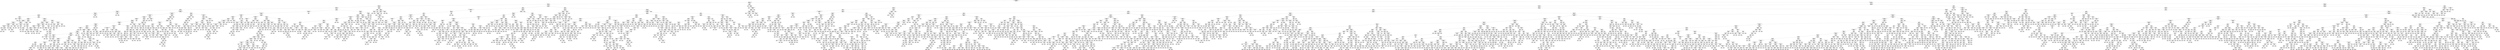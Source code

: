 digraph Tree {
node [shape=box] ;
0 [label="marital-status_Married-civ-spouse <= 0.5\ngini = 0.3656\nsamples = 32561\nvalue = [24720, 7841]"] ;
1 [label="capital-gain <= 7073.5\ngini = 0.1221\nsamples = 17585\nvalue = [16436, 1149]"] ;
0 -> 1 [labeldistance=2.5, labelangle=45, headlabel="True"] ;
2 [label="education-num <= 12.5\ngini = 0.0935\nsamples = 17274\nvalue = [16425, 849]"] ;
1 -> 2 ;
3 [label="capital-loss <= 2218.5\ngini = 0.0481\nsamples = 13864\nvalue = [13522, 342]"] ;
2 -> 3 ;
4 [label="hours-per-week <= 40.5\ngini = 0.0446\nsamples = 13807\nvalue = [13492, 315]"] ;
3 -> 4 ;
5 [label="age <= 33.5\ngini = 0.0268\nsamples = 11351\nvalue = [11197, 154]"] ;
4 -> 5 ;
6 [label="relationship_Husband <= 0.5\ngini = 0.0071\nsamples = 6698\nvalue = [6674, 24]"] ;
5 -> 6 ;
7 [label="relationship_Wife <= 0.5\ngini = 0.0068\nsamples = 6696\nvalue = [6673, 23]"] ;
6 -> 7 ;
8 [label="fnlwgt <= 23759.0\ngini = 0.0066\nsamples = 6692\nvalue = [6670, 22]"] ;
7 -> 8 ;
9 [label="fnlwgt <= 23381.0\ngini = 0.142\nsamples = 26\nvalue = [24, 2]"] ;
8 -> 9 ;
10 [label="gini = 0.0\nsamples = 23\nvalue = [23, 0]"] ;
9 -> 10 ;
11 [label="occupation_Prof-specialty <= 0.5\ngini = 0.4444\nsamples = 3\nvalue = [1, 2]"] ;
9 -> 11 ;
12 [label="gini = 0.0\nsamples = 2\nvalue = [0, 2]"] ;
11 -> 12 ;
13 [label="gini = 0.0\nsamples = 1\nvalue = [1, 0]"] ;
11 -> 13 ;
14 [label="age <= 28.5\ngini = 0.006\nsamples = 6666\nvalue = [6646, 20]"] ;
8 -> 14 ;
15 [label="workclass_Local-gov <= 0.5\ngini = 0.0026\nsamples = 5386\nvalue = [5379, 7]"] ;
14 -> 15 ;
16 [label="workclass_Self-emp-not-inc <= 0.5\ngini = 0.0015\nsamples = 5245\nvalue = [5241, 4]"] ;
15 -> 16 ;
17 [label="occupation_Tech-support <= 0.5\ngini = 0.0012\nsamples = 5139\nvalue = [5136, 3]"] ;
16 -> 17 ;
18 [label="occupation_Exec-managerial <= 0.5\ngini = 0.0008\nsamples = 5026\nvalue = [5024, 2]"] ;
17 -> 18 ;
19 [label="occupation_Other-service <= 0.5\ngini = 0.0004\nsamples = 4882\nvalue = [4881, 1]"] ;
18 -> 19 ;
20 [label="gini = 0.0\nsamples = 3812\nvalue = [3812, 0]"] ;
19 -> 20 ;
21 [label="fnlwgt <= 127914.5\ngini = 0.0019\nsamples = 1070\nvalue = [1069, 1]"] ;
19 -> 21 ;
22 [label="fnlwgt <= 127707.5\ngini = 0.0065\nsamples = 308\nvalue = [307, 1]"] ;
21 -> 22 ;
23 [label="gini = 0.0\nsamples = 307\nvalue = [307, 0]"] ;
22 -> 23 ;
24 [label="gini = 0.0\nsamples = 1\nvalue = [0, 1]"] ;
22 -> 24 ;
25 [label="gini = 0.0\nsamples = 762\nvalue = [762, 0]"] ;
21 -> 25 ;
26 [label="education-num <= 11.5\ngini = 0.0138\nsamples = 144\nvalue = [143, 1]"] ;
18 -> 26 ;
27 [label="gini = 0.0\nsamples = 135\nvalue = [135, 0]"] ;
26 -> 27 ;
28 [label="age <= 26.5\ngini = 0.1975\nsamples = 9\nvalue = [8, 1]"] ;
26 -> 28 ;
29 [label="gini = 0.0\nsamples = 7\nvalue = [7, 0]"] ;
28 -> 29 ;
30 [label="capital-gain <= 1662.5\ngini = 0.5\nsamples = 2\nvalue = [1, 1]"] ;
28 -> 30 ;
31 [label="gini = 0.0\nsamples = 1\nvalue = [0, 1]"] ;
30 -> 31 ;
32 [label="gini = 0.0\nsamples = 1\nvalue = [1, 0]"] ;
30 -> 32 ;
33 [label="marital-status_Separated <= 0.5\ngini = 0.0175\nsamples = 113\nvalue = [112, 1]"] ;
17 -> 33 ;
34 [label="gini = 0.0\nsamples = 111\nvalue = [111, 0]"] ;
33 -> 34 ;
35 [label="education_HS-grad <= 0.5\ngini = 0.5\nsamples = 2\nvalue = [1, 1]"] ;
33 -> 35 ;
36 [label="gini = 0.0\nsamples = 1\nvalue = [0, 1]"] ;
35 -> 36 ;
37 [label="gini = 0.0\nsamples = 1\nvalue = [1, 0]"] ;
35 -> 37 ;
38 [label="race_Asian-Pac-Islander <= 0.5\ngini = 0.0187\nsamples = 106\nvalue = [105, 1]"] ;
16 -> 38 ;
39 [label="gini = 0.0\nsamples = 100\nvalue = [100, 0]"] ;
38 -> 39 ;
40 [label="relationship_Not-in-family <= 0.5\ngini = 0.2778\nsamples = 6\nvalue = [5, 1]"] ;
38 -> 40 ;
41 [label="gini = 0.0\nsamples = 4\nvalue = [4, 0]"] ;
40 -> 41 ;
42 [label="fnlwgt <= 229343.5\ngini = 0.5\nsamples = 2\nvalue = [1, 1]"] ;
40 -> 42 ;
43 [label="gini = 0.0\nsamples = 1\nvalue = [0, 1]"] ;
42 -> 43 ;
44 [label="gini = 0.0\nsamples = 1\nvalue = [1, 0]"] ;
42 -> 44 ;
45 [label="education_5th-6th <= 0.5\ngini = 0.0416\nsamples = 141\nvalue = [138, 3]"] ;
15 -> 45 ;
46 [label="occupation_Protective-serv <= 0.5\ngini = 0.0282\nsamples = 140\nvalue = [138, 2]"] ;
45 -> 46 ;
47 [label="gini = 0.0\nsamples = 115\nvalue = [115, 0]"] ;
46 -> 47 ;
48 [label="fnlwgt <= 196863.0\ngini = 0.1472\nsamples = 25\nvalue = [23, 2]"] ;
46 -> 48 ;
49 [label="gini = 0.0\nsamples = 14\nvalue = [14, 0]"] ;
48 -> 49 ;
50 [label="fnlwgt <= 234027.0\ngini = 0.2975\nsamples = 11\nvalue = [9, 2]"] ;
48 -> 50 ;
51 [label="sex_Male <= 0.5\ngini = 0.4444\nsamples = 3\nvalue = [1, 2]"] ;
50 -> 51 ;
52 [label="gini = 0.0\nsamples = 1\nvalue = [0, 1]"] ;
51 -> 52 ;
53 [label="fnlwgt <= 199791.0\ngini = 0.5\nsamples = 2\nvalue = [1, 1]"] ;
51 -> 53 ;
54 [label="gini = 0.0\nsamples = 1\nvalue = [0, 1]"] ;
53 -> 54 ;
55 [label="gini = 0.0\nsamples = 1\nvalue = [1, 0]"] ;
53 -> 55 ;
56 [label="gini = 0.0\nsamples = 8\nvalue = [8, 0]"] ;
50 -> 56 ;
57 [label="gini = 0.0\nsamples = 1\nvalue = [0, 1]"] ;
45 -> 57 ;
58 [label="occupation_Craft-repair <= 0.5\ngini = 0.0201\nsamples = 1280\nvalue = [1267, 13]"] ;
14 -> 58 ;
59 [label="marital-status_Widowed <= 0.5\ngini = 0.0125\nsamples = 1117\nvalue = [1110, 7]"] ;
58 -> 59 ;
60 [label="workclass_State-gov <= 0.5\ngini = 0.0108\nsamples = 1106\nvalue = [1100, 6]"] ;
59 -> 60 ;
61 [label="education_7th-8th <= 0.5\ngini = 0.0075\nsamples = 1060\nvalue = [1056, 4]"] ;
60 -> 61 ;
62 [label="workclass_Federal-gov <= 0.5\ngini = 0.0057\nsamples = 1041\nvalue = [1038, 3]"] ;
61 -> 62 ;
63 [label="education_11th <= 0.5\ngini = 0.004\nsamples = 1004\nvalue = [1002, 2]"] ;
62 -> 63 ;
64 [label="fnlwgt <= 372765.0\ngini = 0.0021\nsamples = 963\nvalue = [962, 1]"] ;
63 -> 64 ;
65 [label="gini = 0.0\nsamples = 901\nvalue = [901, 0]"] ;
64 -> 65 ;
66 [label="fnlwgt <= 373437.5\ngini = 0.0317\nsamples = 62\nvalue = [61, 1]"] ;
64 -> 66 ;
67 [label="gini = 0.0\nsamples = 1\nvalue = [0, 1]"] ;
66 -> 67 ;
68 [label="gini = 0.0\nsamples = 61\nvalue = [61, 0]"] ;
66 -> 68 ;
69 [label="occupation_Exec-managerial <= 0.5\ngini = 0.0476\nsamples = 41\nvalue = [40, 1]"] ;
63 -> 69 ;
70 [label="gini = 0.0\nsamples = 39\nvalue = [39, 0]"] ;
69 -> 70 ;
71 [label="age <= 31.0\ngini = 0.5\nsamples = 2\nvalue = [1, 1]"] ;
69 -> 71 ;
72 [label="gini = 0.0\nsamples = 1\nvalue = [1, 0]"] ;
71 -> 72 ;
73 [label="gini = 0.0\nsamples = 1\nvalue = [0, 1]"] ;
71 -> 73 ;
74 [label="occupation_Other-service <= 0.5\ngini = 0.0526\nsamples = 37\nvalue = [36, 1]"] ;
62 -> 74 ;
75 [label="gini = 0.0\nsamples = 30\nvalue = [30, 0]"] ;
74 -> 75 ;
76 [label="age <= 30.5\ngini = 0.2449\nsamples = 7\nvalue = [6, 1]"] ;
74 -> 76 ;
77 [label="education_Some-college <= 0.5\ngini = 0.5\nsamples = 2\nvalue = [1, 1]"] ;
76 -> 77 ;
78 [label="gini = 0.0\nsamples = 1\nvalue = [1, 0]"] ;
77 -> 78 ;
79 [label="gini = 0.0\nsamples = 1\nvalue = [0, 1]"] ;
77 -> 79 ;
80 [label="gini = 0.0\nsamples = 5\nvalue = [5, 0]"] ;
76 -> 80 ;
81 [label="occupation_Farming-fishing <= 0.5\ngini = 0.0997\nsamples = 19\nvalue = [18, 1]"] ;
61 -> 81 ;
82 [label="gini = 0.0\nsamples = 18\nvalue = [18, 0]"] ;
81 -> 82 ;
83 [label="gini = 0.0\nsamples = 1\nvalue = [0, 1]"] ;
81 -> 83 ;
84 [label="occupation_Prof-specialty <= 0.5\ngini = 0.0832\nsamples = 46\nvalue = [44, 2]"] ;
60 -> 84 ;
85 [label="fnlwgt <= 399295.0\ngini = 0.0454\nsamples = 43\nvalue = [42, 1]"] ;
84 -> 85 ;
86 [label="gini = 0.0\nsamples = 39\nvalue = [39, 0]"] ;
85 -> 86 ;
87 [label="sex_Female <= 0.5\ngini = 0.375\nsamples = 4\nvalue = [3, 1]"] ;
85 -> 87 ;
88 [label="gini = 0.0\nsamples = 1\nvalue = [0, 1]"] ;
87 -> 88 ;
89 [label="gini = 0.0\nsamples = 3\nvalue = [3, 0]"] ;
87 -> 89 ;
90 [label="race_White <= 0.5\ngini = 0.4444\nsamples = 3\nvalue = [2, 1]"] ;
84 -> 90 ;
91 [label="gini = 0.0\nsamples = 1\nvalue = [0, 1]"] ;
90 -> 91 ;
92 [label="gini = 0.0\nsamples = 2\nvalue = [2, 0]"] ;
90 -> 92 ;
93 [label="workclass_Self-emp-not-inc <= 0.5\ngini = 0.1653\nsamples = 11\nvalue = [10, 1]"] ;
59 -> 93 ;
94 [label="gini = 0.0\nsamples = 10\nvalue = [10, 0]"] ;
93 -> 94 ;
95 [label="gini = 0.0\nsamples = 1\nvalue = [0, 1]"] ;
93 -> 95 ;
96 [label="education-num <= 9.5\ngini = 0.0709\nsamples = 163\nvalue = [157, 6]"] ;
58 -> 96 ;
97 [label="fnlwgt <= 347879.0\ngini = 0.0177\nsamples = 112\nvalue = [111, 1]"] ;
96 -> 97 ;
98 [label="gini = 0.0\nsamples = 104\nvalue = [104, 0]"] ;
97 -> 98 ;
99 [label="fnlwgt <= 352303.5\ngini = 0.2188\nsamples = 8\nvalue = [7, 1]"] ;
97 -> 99 ;
100 [label="gini = 0.0\nsamples = 1\nvalue = [0, 1]"] ;
99 -> 100 ;
101 [label="gini = 0.0\nsamples = 7\nvalue = [7, 0]"] ;
99 -> 101 ;
102 [label="workclass_Federal-gov <= 0.5\ngini = 0.1769\nsamples = 51\nvalue = [46, 5]"] ;
96 -> 102 ;
103 [label="fnlwgt <= 220252.0\ngini = 0.1499\nsamples = 49\nvalue = [45, 4]"] ;
102 -> 103 ;
104 [label="fnlwgt <= 210558.0\ngini = 0.2188\nsamples = 32\nvalue = [28, 4]"] ;
103 -> 104 ;
105 [label="age <= 30.5\ngini = 0.1748\nsamples = 31\nvalue = [28, 3]"] ;
104 -> 105 ;
106 [label="fnlwgt <= 60105.0\ngini = 0.3367\nsamples = 14\nvalue = [11, 3]"] ;
105 -> 106 ;
107 [label="gini = 0.0\nsamples = 1\nvalue = [0, 1]"] ;
106 -> 107 ;
108 [label="fnlwgt <= 154796.5\ngini = 0.2604\nsamples = 13\nvalue = [11, 2]"] ;
106 -> 108 ;
109 [label="gini = 0.0\nsamples = 7\nvalue = [7, 0]"] ;
108 -> 109 ;
110 [label="fnlwgt <= 179165.5\ngini = 0.4444\nsamples = 6\nvalue = [4, 2]"] ;
108 -> 110 ;
111 [label="education_Some-college <= 0.5\ngini = 0.4444\nsamples = 3\nvalue = [1, 2]"] ;
110 -> 111 ;
112 [label="gini = 0.0\nsamples = 1\nvalue = [0, 1]"] ;
111 -> 112 ;
113 [label="relationship_Not-in-family <= 0.5\ngini = 0.5\nsamples = 2\nvalue = [1, 1]"] ;
111 -> 113 ;
114 [label="gini = 0.0\nsamples = 1\nvalue = [1, 0]"] ;
113 -> 114 ;
115 [label="gini = 0.0\nsamples = 1\nvalue = [0, 1]"] ;
113 -> 115 ;
116 [label="gini = 0.0\nsamples = 3\nvalue = [3, 0]"] ;
110 -> 116 ;
117 [label="gini = 0.0\nsamples = 17\nvalue = [17, 0]"] ;
105 -> 117 ;
118 [label="gini = 0.0\nsamples = 1\nvalue = [0, 1]"] ;
104 -> 118 ;
119 [label="gini = 0.0\nsamples = 17\nvalue = [17, 0]"] ;
103 -> 119 ;
120 [label="sex_Male <= 0.5\ngini = 0.5\nsamples = 2\nvalue = [1, 1]"] ;
102 -> 120 ;
121 [label="gini = 0.0\nsamples = 1\nvalue = [0, 1]"] ;
120 -> 121 ;
122 [label="gini = 0.0\nsamples = 1\nvalue = [1, 0]"] ;
120 -> 122 ;
123 [label="education_Some-college <= 0.5\ngini = 0.375\nsamples = 4\nvalue = [3, 1]"] ;
7 -> 123 ;
124 [label="gini = 0.0\nsamples = 3\nvalue = [3, 0]"] ;
123 -> 124 ;
125 [label="gini = 0.0\nsamples = 1\nvalue = [0, 1]"] ;
123 -> 125 ;
126 [label="occupation_Craft-repair <= 0.5\ngini = 0.5\nsamples = 2\nvalue = [1, 1]"] ;
6 -> 126 ;
127 [label="gini = 0.0\nsamples = 1\nvalue = [1, 0]"] ;
126 -> 127 ;
128 [label="gini = 0.0\nsamples = 1\nvalue = [0, 1]"] ;
126 -> 128 ;
129 [label="occupation_Prof-specialty <= 0.5\ngini = 0.0543\nsamples = 4653\nvalue = [4523, 130]"] ;
5 -> 129 ;
130 [label="occupation_Exec-managerial <= 0.5\ngini = 0.046\nsamples = 4416\nvalue = [4312, 104]"] ;
129 -> 130 ;
131 [label="marital-status_Married-AF-spouse <= 0.5\ngini = 0.0376\nsamples = 4072\nvalue = [3994, 78]"] ;
130 -> 131 ;
132 [label="occupation_Protective-serv <= 0.5\ngini = 0.0367\nsamples = 4067\nvalue = [3991, 76]"] ;
131 -> 132 ;
133 [label="native-country_India <= 0.5\ngini = 0.0339\nsamples = 4000\nvalue = [3931, 69]"] ;
132 -> 133 ;
134 [label="capital-gain <= 4718.5\ngini = 0.0334\nsamples = 3999\nvalue = [3931, 68]"] ;
133 -> 134 ;
135 [label="occupation_Craft-repair <= 0.5\ngini = 0.0317\nsamples = 3972\nvalue = [3908, 64]"] ;
134 -> 135 ;
136 [label="workclass_Self-emp-inc <= 0.5\ngini = 0.0255\nsamples = 3477\nvalue = [3432, 45]"] ;
135 -> 136 ;
137 [label="fnlwgt <= 20302.0\ngini = 0.024\nsamples = 3453\nvalue = [3411, 42]"] ;
136 -> 137 ;
138 [label="relationship_Not-in-family <= 0.5\ngini = 0.32\nsamples = 5\nvalue = [4, 1]"] ;
137 -> 138 ;
139 [label="gini = 0.0\nsamples = 4\nvalue = [4, 0]"] ;
138 -> 139 ;
140 [label="gini = 0.0\nsamples = 1\nvalue = [0, 1]"] ;
138 -> 140 ;
141 [label="occupation_Tech-support <= 0.5\ngini = 0.0235\nsamples = 3448\nvalue = [3407, 41]"] ;
137 -> 141 ;
142 [label="native-country_England <= 0.5\ngini = 0.0209\nsamples = 3319\nvalue = [3284, 35]"] ;
141 -> 142 ;
143 [label="native-country_Italy <= 0.5\ngini = 0.0203\nsamples = 3311\nvalue = [3277, 34]"] ;
142 -> 143 ;
144 [label="race_White <= 0.5\ngini = 0.0198\nsamples = 3302\nvalue = [3269, 33]"] ;
143 -> 144 ;
145 [label="education_Assoc-voc <= 0.5\ngini = 0.0024\nsamples = 827\nvalue = [826, 1]"] ;
144 -> 145 ;
146 [label="gini = 0.0\nsamples = 801\nvalue = [801, 0]"] ;
145 -> 146 ;
147 [label="workclass_Federal-gov <= 0.5\ngini = 0.074\nsamples = 26\nvalue = [25, 1]"] ;
145 -> 147 ;
148 [label="gini = 0.0\nsamples = 22\nvalue = [22, 0]"] ;
147 -> 148 ;
149 [label="fnlwgt <= 230043.5\ngini = 0.375\nsamples = 4\nvalue = [3, 1]"] ;
147 -> 149 ;
150 [label="gini = 0.0\nsamples = 3\nvalue = [3, 0]"] ;
149 -> 150 ;
151 [label="gini = 0.0\nsamples = 1\nvalue = [0, 1]"] ;
149 -> 151 ;
152 [label="occupation_Transport-moving <= 0.5\ngini = 0.0255\nsamples = 2475\nvalue = [2443, 32]"] ;
144 -> 152 ;
153 [label="age <= 56.5\ngini = 0.0227\nsamples = 2356\nvalue = [2329, 27]"] ;
152 -> 153 ;
154 [label="occupation_Adm-clerical <= 0.5\ngini = 0.0161\nsamples = 1729\nvalue = [1715, 14]"] ;
153 -> 154 ;
155 [label="hours-per-week <= 20.5\ngini = 0.0087\nsamples = 1143\nvalue = [1138, 5]"] ;
154 -> 155 ;
156 [label="age <= 50.5\ngini = 0.0339\nsamples = 116\nvalue = [114, 2]"] ;
155 -> 156 ;
157 [label="gini = 0.0\nsamples = 90\nvalue = [90, 0]"] ;
156 -> 157 ;
158 [label="age <= 52.5\ngini = 0.142\nsamples = 26\nvalue = [24, 2]"] ;
156 -> 158 ;
159 [label="occupation_? <= 0.5\ngini = 0.375\nsamples = 8\nvalue = [6, 2]"] ;
158 -> 159 ;
160 [label="education_Some-college <= 0.5\ngini = 0.2449\nsamples = 7\nvalue = [6, 1]"] ;
159 -> 160 ;
161 [label="gini = 0.0\nsamples = 6\nvalue = [6, 0]"] ;
160 -> 161 ;
162 [label="gini = 0.0\nsamples = 1\nvalue = [0, 1]"] ;
160 -> 162 ;
163 [label="gini = 0.0\nsamples = 1\nvalue = [0, 1]"] ;
159 -> 163 ;
164 [label="gini = 0.0\nsamples = 18\nvalue = [18, 0]"] ;
158 -> 164 ;
165 [label="workclass_Local-gov <= 0.5\ngini = 0.0058\nsamples = 1027\nvalue = [1024, 3]"] ;
155 -> 165 ;
166 [label="fnlwgt <= 179557.0\ngini = 0.004\nsamples = 995\nvalue = [993, 2]"] ;
165 -> 166 ;
167 [label="gini = 0.0\nsamples = 539\nvalue = [539, 0]"] ;
166 -> 167 ;
168 [label="fnlwgt <= 179602.5\ngini = 0.0087\nsamples = 456\nvalue = [454, 2]"] ;
166 -> 168 ;
169 [label="gini = 0.0\nsamples = 1\nvalue = [0, 1]"] ;
168 -> 169 ;
170 [label="fnlwgt <= 185587.0\ngini = 0.0044\nsamples = 455\nvalue = [454, 1]"] ;
168 -> 170 ;
171 [label="gini = 0.0555\nsamples = 35\nvalue = [34, 1]"] ;
170 -> 171 ;
172 [label="gini = 0.0\nsamples = 420\nvalue = [420, 0]"] ;
170 -> 172 ;
173 [label="age <= 39.5\ngini = 0.0605\nsamples = 32\nvalue = [31, 1]"] ;
165 -> 173 ;
174 [label="age <= 38.0\ngini = 0.32\nsamples = 5\nvalue = [4, 1]"] ;
173 -> 174 ;
175 [label="gini = 0.0\nsamples = 4\nvalue = [4, 0]"] ;
174 -> 175 ;
176 [label="gini = 0.0\nsamples = 1\nvalue = [0, 1]"] ;
174 -> 176 ;
177 [label="gini = 0.0\nsamples = 27\nvalue = [27, 0]"] ;
173 -> 177 ;
178 [label="education_11th <= 0.5\ngini = 0.0302\nsamples = 586\nvalue = [577, 9]"] ;
154 -> 178 ;
179 [label="fnlwgt <= 29138.5\ngini = 0.0273\nsamples = 579\nvalue = [571, 8]"] ;
178 -> 179 ;
180 [label="fnlwgt <= 27609.0\ngini = 0.1653\nsamples = 11\nvalue = [10, 1]"] ;
179 -> 180 ;
181 [label="gini = 0.0\nsamples = 10\nvalue = [10, 0]"] ;
180 -> 181 ;
182 [label="gini = 0.0\nsamples = 1\nvalue = [0, 1]"] ;
180 -> 182 ;
183 [label="age <= 39.5\ngini = 0.0243\nsamples = 568\nvalue = [561, 7]"] ;
179 -> 183 ;
184 [label="workclass_Federal-gov <= 0.5\ngini = 0.0549\nsamples = 177\nvalue = [172, 5]"] ;
183 -> 184 ;
185 [label="relationship_Unmarried <= 0.5\ngini = 0.0357\nsamples = 165\nvalue = [162, 3]"] ;
184 -> 185 ;
186 [label="gini = 0.0689\nsamples = 84\nvalue = [81, 3]"] ;
185 -> 186 ;
187 [label="gini = 0.0\nsamples = 81\nvalue = [81, 0]"] ;
185 -> 187 ;
188 [label="age <= 37.5\ngini = 0.2778\nsamples = 12\nvalue = [10, 2]"] ;
184 -> 188 ;
189 [label="gini = 0.0\nsamples = 7\nvalue = [7, 0]"] ;
188 -> 189 ;
190 [label="gini = 0.48\nsamples = 5\nvalue = [3, 2]"] ;
188 -> 190 ;
191 [label="fnlwgt <= 403299.0\ngini = 0.0102\nsamples = 391\nvalue = [389, 2]"] ;
183 -> 191 ;
192 [label="marital-status_Never-married <= 0.5\ngini = 0.0052\nsamples = 383\nvalue = [382, 1]"] ;
191 -> 192 ;
193 [label="gini = 0.0\nsamples = 310\nvalue = [310, 0]"] ;
192 -> 193 ;
194 [label="gini = 0.027\nsamples = 73\nvalue = [72, 1]"] ;
192 -> 194 ;
195 [label="fnlwgt <= 414990.0\ngini = 0.2188\nsamples = 8\nvalue = [7, 1]"] ;
191 -> 195 ;
196 [label="gini = 0.0\nsamples = 1\nvalue = [0, 1]"] ;
195 -> 196 ;
197 [label="gini = 0.0\nsamples = 7\nvalue = [7, 0]"] ;
195 -> 197 ;
198 [label="sex_Male <= 0.5\ngini = 0.2449\nsamples = 7\nvalue = [6, 1]"] ;
178 -> 198 ;
199 [label="gini = 0.0\nsamples = 6\nvalue = [6, 0]"] ;
198 -> 199 ;
200 [label="gini = 0.0\nsamples = 1\nvalue = [0, 1]"] ;
198 -> 200 ;
201 [label="occupation_Sales <= 0.5\ngini = 0.0406\nsamples = 627\nvalue = [614, 13]"] ;
153 -> 201 ;
202 [label="native-country_Puerto-Rico <= 0.5\ngini = 0.0285\nsamples = 554\nvalue = [546, 8]"] ;
201 -> 202 ;
203 [label="hours-per-week <= 21.0\ngini = 0.0253\nsamples = 547\nvalue = [540, 7]"] ;
202 -> 203 ;
204 [label="gini = 0.0\nsamples = 173\nvalue = [173, 0]"] ;
203 -> 204 ;
205 [label="hours-per-week <= 22.5\ngini = 0.0367\nsamples = 374\nvalue = [367, 7]"] ;
203 -> 205 ;
206 [label="gini = 0.0\nsamples = 1\nvalue = [0, 1]"] ;
205 -> 206 ;
207 [label="fnlwgt <= 365272.5\ngini = 0.0317\nsamples = 373\nvalue = [367, 6]"] ;
205 -> 207 ;
208 [label="workclass_Private <= 0.5\ngini = 0.0272\nsamples = 363\nvalue = [358, 5]"] ;
207 -> 208 ;
209 [label="gini = 0.0583\nsamples = 133\nvalue = [129, 4]"] ;
208 -> 209 ;
210 [label="gini = 0.0087\nsamples = 230\nvalue = [229, 1]"] ;
208 -> 210 ;
211 [label="fnlwgt <= 366107.0\ngini = 0.18\nsamples = 10\nvalue = [9, 1]"] ;
207 -> 211 ;
212 [label="gini = 0.0\nsamples = 1\nvalue = [0, 1]"] ;
211 -> 212 ;
213 [label="gini = 0.0\nsamples = 9\nvalue = [9, 0]"] ;
211 -> 213 ;
214 [label="education_9th <= 0.5\ngini = 0.2449\nsamples = 7\nvalue = [6, 1]"] ;
202 -> 214 ;
215 [label="gini = 0.0\nsamples = 6\nvalue = [6, 0]"] ;
214 -> 215 ;
216 [label="gini = 0.0\nsamples = 1\nvalue = [0, 1]"] ;
214 -> 216 ;
217 [label="hours-per-week <= 34.5\ngini = 0.1276\nsamples = 73\nvalue = [68, 5]"] ;
201 -> 217 ;
218 [label="gini = 0.0\nsamples = 43\nvalue = [43, 0]"] ;
217 -> 218 ;
219 [label="hours-per-week <= 35.5\ngini = 0.2778\nsamples = 30\nvalue = [25, 5]"] ;
217 -> 219 ;
220 [label="relationship_Not-in-family <= 0.5\ngini = 0.4898\nsamples = 7\nvalue = [4, 3]"] ;
219 -> 220 ;
221 [label="gini = 0.0\nsamples = 2\nvalue = [2, 0]"] ;
220 -> 221 ;
222 [label="fnlwgt <= 158080.5\ngini = 0.48\nsamples = 5\nvalue = [2, 3]"] ;
220 -> 222 ;
223 [label="fnlwgt <= 126294.5\ngini = 0.4444\nsamples = 3\nvalue = [2, 1]"] ;
222 -> 223 ;
224 [label="gini = 0.0\nsamples = 1\nvalue = [0, 1]"] ;
223 -> 224 ;
225 [label="gini = 0.0\nsamples = 2\nvalue = [2, 0]"] ;
223 -> 225 ;
226 [label="gini = 0.0\nsamples = 2\nvalue = [0, 2]"] ;
222 -> 226 ;
227 [label="fnlwgt <= 344270.0\ngini = 0.1588\nsamples = 23\nvalue = [21, 2]"] ;
219 -> 227 ;
228 [label="age <= 65.5\ngini = 0.0907\nsamples = 21\nvalue = [20, 1]"] ;
227 -> 228 ;
229 [label="gini = 0.0\nsamples = 16\nvalue = [16, 0]"] ;
228 -> 229 ;
230 [label="fnlwgt <= 156674.5\ngini = 0.32\nsamples = 5\nvalue = [4, 1]"] ;
228 -> 230 ;
231 [label="gini = 0.0\nsamples = 3\nvalue = [3, 0]"] ;
230 -> 231 ;
232 [label="gini = 0.5\nsamples = 2\nvalue = [1, 1]"] ;
230 -> 232 ;
233 [label="fnlwgt <= 471371.5\ngini = 0.5\nsamples = 2\nvalue = [1, 1]"] ;
227 -> 233 ;
234 [label="gini = 0.0\nsamples = 1\nvalue = [0, 1]"] ;
233 -> 234 ;
235 [label="gini = 0.0\nsamples = 1\nvalue = [1, 0]"] ;
233 -> 235 ;
236 [label="education_9th <= 0.5\ngini = 0.0805\nsamples = 119\nvalue = [114, 5]"] ;
152 -> 236 ;
237 [label="relationship_Unmarried <= 0.5\ngini = 0.0655\nsamples = 118\nvalue = [114, 4]"] ;
236 -> 237 ;
238 [label="age <= 52.5\ngini = 0.0412\nsamples = 95\nvalue = [93, 2]"] ;
237 -> 238 ;
239 [label="gini = 0.0\nsamples = 70\nvalue = [70, 0]"] ;
238 -> 239 ;
240 [label="fnlwgt <= 123357.0\ngini = 0.1472\nsamples = 25\nvalue = [23, 2]"] ;
238 -> 240 ;
241 [label="fnlwgt <= 111237.0\ngini = 0.375\nsamples = 8\nvalue = [6, 2]"] ;
240 -> 241 ;
242 [label="gini = 0.0\nsamples = 6\nvalue = [6, 0]"] ;
241 -> 242 ;
243 [label="gini = 0.0\nsamples = 2\nvalue = [0, 2]"] ;
241 -> 243 ;
244 [label="gini = 0.0\nsamples = 17\nvalue = [17, 0]"] ;
240 -> 244 ;
245 [label="fnlwgt <= 317498.0\ngini = 0.1588\nsamples = 23\nvalue = [21, 2]"] ;
237 -> 245 ;
246 [label="education_10th <= 0.5\ngini = 0.0868\nsamples = 22\nvalue = [21, 1]"] ;
245 -> 246 ;
247 [label="gini = 0.0\nsamples = 20\nvalue = [20, 0]"] ;
246 -> 247 ;
248 [label="workclass_Private <= 0.5\ngini = 0.5\nsamples = 2\nvalue = [1, 1]"] ;
246 -> 248 ;
249 [label="gini = 0.0\nsamples = 1\nvalue = [1, 0]"] ;
248 -> 249 ;
250 [label="gini = 0.0\nsamples = 1\nvalue = [0, 1]"] ;
248 -> 250 ;
251 [label="gini = 0.0\nsamples = 1\nvalue = [0, 1]"] ;
245 -> 251 ;
252 [label="gini = 0.0\nsamples = 1\nvalue = [0, 1]"] ;
236 -> 252 ;
253 [label="workclass_Self-emp-not-inc <= 0.5\ngini = 0.1975\nsamples = 9\nvalue = [8, 1]"] ;
143 -> 253 ;
254 [label="gini = 0.0\nsamples = 8\nvalue = [8, 0]"] ;
253 -> 254 ;
255 [label="gini = 0.0\nsamples = 1\nvalue = [0, 1]"] ;
253 -> 255 ;
256 [label="sex_Male <= 0.5\ngini = 0.2188\nsamples = 8\nvalue = [7, 1]"] ;
142 -> 256 ;
257 [label="gini = 0.0\nsamples = 7\nvalue = [7, 0]"] ;
256 -> 257 ;
258 [label="gini = 0.0\nsamples = 1\nvalue = [0, 1]"] ;
256 -> 258 ;
259 [label="native-country_Guatemala <= 0.5\ngini = 0.0887\nsamples = 129\nvalue = [123, 6]"] ;
141 -> 259 ;
260 [label="native-country_? <= 0.5\ngini = 0.0751\nsamples = 128\nvalue = [123, 5]"] ;
259 -> 260 ;
261 [label="hours-per-week <= 13.5\ngini = 0.0615\nsamples = 126\nvalue = [122, 4]"] ;
260 -> 261 ;
262 [label="education_Assoc-voc <= 0.5\ngini = 0.5\nsamples = 2\nvalue = [1, 1]"] ;
261 -> 262 ;
263 [label="gini = 0.0\nsamples = 1\nvalue = [0, 1]"] ;
262 -> 263 ;
264 [label="gini = 0.0\nsamples = 1\nvalue = [1, 0]"] ;
262 -> 264 ;
265 [label="marital-status_Divorced <= 0.5\ngini = 0.0472\nsamples = 124\nvalue = [121, 3]"] ;
261 -> 265 ;
266 [label="age <= 45.5\ngini = 0.0965\nsamples = 59\nvalue = [56, 3]"] ;
265 -> 266 ;
267 [label="marital-status_Widowed <= 0.5\ngini = 0.1454\nsamples = 38\nvalue = [35, 3]"] ;
266 -> 267 ;
268 [label="education_Some-college <= 0.5\ngini = 0.1049\nsamples = 36\nvalue = [34, 2]"] ;
267 -> 268 ;
269 [label="gini = 0.0\nsamples = 24\nvalue = [24, 0]"] ;
268 -> 269 ;
270 [label="relationship_Not-in-family <= 0.5\ngini = 0.2778\nsamples = 12\nvalue = [10, 2]"] ;
268 -> 270 ;
271 [label="gini = 0.0\nsamples = 7\nvalue = [7, 0]"] ;
270 -> 271 ;
272 [label="hours-per-week <= 39.0\ngini = 0.48\nsamples = 5\nvalue = [3, 2]"] ;
270 -> 272 ;
273 [label="gini = 0.0\nsamples = 2\nvalue = [2, 0]"] ;
272 -> 273 ;
274 [label="age <= 36.5\ngini = 0.4444\nsamples = 3\nvalue = [1, 2]"] ;
272 -> 274 ;
275 [label="gini = 0.0\nsamples = 1\nvalue = [1, 0]"] ;
274 -> 275 ;
276 [label="gini = 0.0\nsamples = 2\nvalue = [0, 2]"] ;
274 -> 276 ;
277 [label="sex_Male <= 0.5\ngini = 0.5\nsamples = 2\nvalue = [1, 1]"] ;
267 -> 277 ;
278 [label="gini = 0.0\nsamples = 1\nvalue = [1, 0]"] ;
277 -> 278 ;
279 [label="gini = 0.0\nsamples = 1\nvalue = [0, 1]"] ;
277 -> 279 ;
280 [label="gini = 0.0\nsamples = 21\nvalue = [21, 0]"] ;
266 -> 280 ;
281 [label="gini = 0.0\nsamples = 65\nvalue = [65, 0]"] ;
265 -> 281 ;
282 [label="fnlwgt <= 156576.0\ngini = 0.5\nsamples = 2\nvalue = [1, 1]"] ;
260 -> 282 ;
283 [label="gini = 0.0\nsamples = 1\nvalue = [1, 0]"] ;
282 -> 283 ;
284 [label="gini = 0.0\nsamples = 1\nvalue = [0, 1]"] ;
282 -> 284 ;
285 [label="gini = 0.0\nsamples = 1\nvalue = [0, 1]"] ;
259 -> 285 ;
286 [label="race_Asian-Pac-Islander <= 0.5\ngini = 0.2188\nsamples = 24\nvalue = [21, 3]"] ;
136 -> 286 ;
287 [label="age <= 56.5\ngini = 0.1588\nsamples = 23\nvalue = [21, 2]"] ;
286 -> 287 ;
288 [label="gini = 0.0\nsamples = 15\nvalue = [15, 0]"] ;
287 -> 288 ;
289 [label="age <= 59.5\ngini = 0.375\nsamples = 8\nvalue = [6, 2]"] ;
287 -> 289 ;
290 [label="gini = 0.0\nsamples = 1\nvalue = [0, 1]"] ;
289 -> 290 ;
291 [label="hours-per-week <= 30.0\ngini = 0.2449\nsamples = 7\nvalue = [6, 1]"] ;
289 -> 291 ;
292 [label="gini = 0.0\nsamples = 5\nvalue = [5, 0]"] ;
291 -> 292 ;
293 [label="native-country_Canada <= 0.5\ngini = 0.5\nsamples = 2\nvalue = [1, 1]"] ;
291 -> 293 ;
294 [label="gini = 0.0\nsamples = 1\nvalue = [0, 1]"] ;
293 -> 294 ;
295 [label="gini = 0.0\nsamples = 1\nvalue = [1, 0]"] ;
293 -> 295 ;
296 [label="gini = 0.0\nsamples = 1\nvalue = [0, 1]"] ;
286 -> 296 ;
297 [label="age <= 49.5\ngini = 0.0738\nsamples = 495\nvalue = [476, 19]"] ;
135 -> 297 ;
298 [label="education_Some-college <= 0.5\ngini = 0.0422\nsamples = 371\nvalue = [363, 8]"] ;
297 -> 298 ;
299 [label="marital-status_Married-spouse-absent <= 0.5\ngini = 0.014\nsamples = 284\nvalue = [282, 2]"] ;
298 -> 299 ;
300 [label="fnlwgt <= 85951.0\ngini = 0.0074\nsamples = 269\nvalue = [268, 1]"] ;
299 -> 300 ;
301 [label="fnlwgt <= 84861.5\ngini = 0.0713\nsamples = 27\nvalue = [26, 1]"] ;
300 -> 301 ;
302 [label="gini = 0.0\nsamples = 26\nvalue = [26, 0]"] ;
301 -> 302 ;
303 [label="gini = 0.0\nsamples = 1\nvalue = [0, 1]"] ;
301 -> 303 ;
304 [label="gini = 0.0\nsamples = 242\nvalue = [242, 0]"] ;
300 -> 304 ;
305 [label="age <= 40.5\ngini = 0.1244\nsamples = 15\nvalue = [14, 1]"] ;
299 -> 305 ;
306 [label="age <= 39.0\ngini = 0.2778\nsamples = 6\nvalue = [5, 1]"] ;
305 -> 306 ;
307 [label="gini = 0.0\nsamples = 5\nvalue = [5, 0]"] ;
306 -> 307 ;
308 [label="gini = 0.0\nsamples = 1\nvalue = [0, 1]"] ;
306 -> 308 ;
309 [label="gini = 0.0\nsamples = 9\nvalue = [9, 0]"] ;
305 -> 309 ;
310 [label="fnlwgt <= 41026.0\ngini = 0.1284\nsamples = 87\nvalue = [81, 6]"] ;
298 -> 310 ;
311 [label="marital-status_Never-married <= 0.5\ngini = 0.4444\nsamples = 3\nvalue = [1, 2]"] ;
310 -> 311 ;
312 [label="gini = 0.0\nsamples = 2\nvalue = [0, 2]"] ;
311 -> 312 ;
313 [label="gini = 0.0\nsamples = 1\nvalue = [1, 0]"] ;
311 -> 313 ;
314 [label="age <= 45.5\ngini = 0.0907\nsamples = 84\nvalue = [80, 4]"] ;
310 -> 314 ;
315 [label="hours-per-week <= 36.0\ngini = 0.0548\nsamples = 71\nvalue = [69, 2]"] ;
314 -> 315 ;
316 [label="hours-per-week <= 32.5\ngini = 0.1975\nsamples = 9\nvalue = [8, 1]"] ;
315 -> 316 ;
317 [label="gini = 0.0\nsamples = 7\nvalue = [7, 0]"] ;
316 -> 317 ;
318 [label="relationship_Not-in-family <= 0.5\ngini = 0.5\nsamples = 2\nvalue = [1, 1]"] ;
316 -> 318 ;
319 [label="gini = 0.0\nsamples = 1\nvalue = [1, 0]"] ;
318 -> 319 ;
320 [label="gini = 0.0\nsamples = 1\nvalue = [0, 1]"] ;
318 -> 320 ;
321 [label="fnlwgt <= 126203.5\ngini = 0.0317\nsamples = 62\nvalue = [61, 1]"] ;
315 -> 321 ;
322 [label="fnlwgt <= 125050.0\ngini = 0.095\nsamples = 20\nvalue = [19, 1]"] ;
321 -> 322 ;
323 [label="gini = 0.0\nsamples = 19\nvalue = [19, 0]"] ;
322 -> 323 ;
324 [label="gini = 0.0\nsamples = 1\nvalue = [0, 1]"] ;
322 -> 324 ;
325 [label="gini = 0.0\nsamples = 42\nvalue = [42, 0]"] ;
321 -> 325 ;
326 [label="fnlwgt <= 308836.0\ngini = 0.2604\nsamples = 13\nvalue = [11, 2]"] ;
314 -> 326 ;
327 [label="hours-per-week <= 39.0\ngini = 0.1528\nsamples = 12\nvalue = [11, 1]"] ;
326 -> 327 ;
328 [label="workclass_Self-emp-not-inc <= 0.5\ngini = 0.5\nsamples = 2\nvalue = [1, 1]"] ;
327 -> 328 ;
329 [label="gini = 0.0\nsamples = 1\nvalue = [0, 1]"] ;
328 -> 329 ;
330 [label="gini = 0.0\nsamples = 1\nvalue = [1, 0]"] ;
328 -> 330 ;
331 [label="gini = 0.0\nsamples = 10\nvalue = [10, 0]"] ;
327 -> 331 ;
332 [label="gini = 0.0\nsamples = 1\nvalue = [0, 1]"] ;
326 -> 332 ;
333 [label="workclass_Local-gov <= 0.5\ngini = 0.1617\nsamples = 124\nvalue = [113, 11]"] ;
297 -> 333 ;
334 [label="fnlwgt <= 111950.0\ngini = 0.1409\nsamples = 118\nvalue = [109, 9]"] ;
333 -> 334 ;
335 [label="fnlwgt <= 109658.0\ngini = 0.32\nsamples = 25\nvalue = [20, 5]"] ;
334 -> 335 ;
336 [label="age <= 57.0\ngini = 0.2778\nsamples = 24\nvalue = [20, 4]"] ;
335 -> 336 ;
337 [label="age <= 55.5\ngini = 0.4082\nsamples = 14\nvalue = [10, 4]"] ;
336 -> 337 ;
338 [label="fnlwgt <= 91403.0\ngini = 0.355\nsamples = 13\nvalue = [10, 3]"] ;
337 -> 338 ;
339 [label="marital-status_Divorced <= 0.5\ngini = 0.2188\nsamples = 8\nvalue = [7, 1]"] ;
338 -> 339 ;
340 [label="gini = 0.0\nsamples = 4\nvalue = [4, 0]"] ;
339 -> 340 ;
341 [label="age <= 51.5\ngini = 0.375\nsamples = 4\nvalue = [3, 1]"] ;
339 -> 341 ;
342 [label="gini = 0.0\nsamples = 2\nvalue = [2, 0]"] ;
341 -> 342 ;
343 [label="age <= 53.5\ngini = 0.5\nsamples = 2\nvalue = [1, 1]"] ;
341 -> 343 ;
344 [label="gini = 0.0\nsamples = 1\nvalue = [0, 1]"] ;
343 -> 344 ;
345 [label="gini = 0.0\nsamples = 1\nvalue = [1, 0]"] ;
343 -> 345 ;
346 [label="relationship_Own-child <= 0.5\ngini = 0.48\nsamples = 5\nvalue = [3, 2]"] ;
338 -> 346 ;
347 [label="marital-status_Divorced <= 0.5\ngini = 0.4444\nsamples = 3\nvalue = [1, 2]"] ;
346 -> 347 ;
348 [label="gini = 0.0\nsamples = 2\nvalue = [0, 2]"] ;
347 -> 348 ;
349 [label="gini = 0.0\nsamples = 1\nvalue = [1, 0]"] ;
347 -> 349 ;
350 [label="gini = 0.0\nsamples = 2\nvalue = [2, 0]"] ;
346 -> 350 ;
351 [label="gini = 0.0\nsamples = 1\nvalue = [0, 1]"] ;
337 -> 351 ;
352 [label="gini = 0.0\nsamples = 10\nvalue = [10, 0]"] ;
336 -> 352 ;
353 [label="gini = 0.0\nsamples = 1\nvalue = [0, 1]"] ;
335 -> 353 ;
354 [label="fnlwgt <= 380931.5\ngini = 0.0823\nsamples = 93\nvalue = [89, 4]"] ;
334 -> 354 ;
355 [label="education_Assoc-voc <= 0.5\ngini = 0.0638\nsamples = 91\nvalue = [88, 3]"] ;
354 -> 355 ;
356 [label="age <= 53.5\ngini = 0.0439\nsamples = 89\nvalue = [87, 2]"] ;
355 -> 356 ;
357 [label="education_Some-college <= 0.5\ngini = 0.1023\nsamples = 37\nvalue = [35, 2]"] ;
356 -> 357 ;
358 [label="fnlwgt <= 242477.0\ngini = 0.0605\nsamples = 32\nvalue = [31, 1]"] ;
357 -> 358 ;
359 [label="gini = 0.0\nsamples = 25\nvalue = [25, 0]"] ;
358 -> 359 ;
360 [label="fnlwgt <= 266166.5\ngini = 0.2449\nsamples = 7\nvalue = [6, 1]"] ;
358 -> 360 ;
361 [label="gini = 0.0\nsamples = 1\nvalue = [0, 1]"] ;
360 -> 361 ;
362 [label="gini = 0.0\nsamples = 6\nvalue = [6, 0]"] ;
360 -> 362 ;
363 [label="fnlwgt <= 187115.0\ngini = 0.32\nsamples = 5\nvalue = [4, 1]"] ;
357 -> 363 ;
364 [label="gini = 0.0\nsamples = 3\nvalue = [3, 0]"] ;
363 -> 364 ;
365 [label="fnlwgt <= 241933.0\ngini = 0.5\nsamples = 2\nvalue = [1, 1]"] ;
363 -> 365 ;
366 [label="gini = 0.0\nsamples = 1\nvalue = [0, 1]"] ;
365 -> 366 ;
367 [label="gini = 0.0\nsamples = 1\nvalue = [1, 0]"] ;
365 -> 367 ;
368 [label="gini = 0.0\nsamples = 52\nvalue = [52, 0]"] ;
356 -> 368 ;
369 [label="native-country_United-States <= 0.5\ngini = 0.5\nsamples = 2\nvalue = [1, 1]"] ;
355 -> 369 ;
370 [label="gini = 0.0\nsamples = 1\nvalue = [1, 0]"] ;
369 -> 370 ;
371 [label="gini = 0.0\nsamples = 1\nvalue = [0, 1]"] ;
369 -> 371 ;
372 [label="fnlwgt <= 464180.0\ngini = 0.5\nsamples = 2\nvalue = [1, 1]"] ;
354 -> 372 ;
373 [label="gini = 0.0\nsamples = 1\nvalue = [0, 1]"] ;
372 -> 373 ;
374 [label="gini = 0.0\nsamples = 1\nvalue = [1, 0]"] ;
372 -> 374 ;
375 [label="marital-status_Divorced <= 0.5\ngini = 0.4444\nsamples = 6\nvalue = [4, 2]"] ;
333 -> 375 ;
376 [label="gini = 0.0\nsamples = 3\nvalue = [3, 0]"] ;
375 -> 376 ;
377 [label="education_HS-grad <= 0.5\ngini = 0.4444\nsamples = 3\nvalue = [1, 2]"] ;
375 -> 377 ;
378 [label="gini = 0.0\nsamples = 1\nvalue = [1, 0]"] ;
377 -> 378 ;
379 [label="gini = 0.0\nsamples = 2\nvalue = [0, 2]"] ;
377 -> 379 ;
380 [label="capital-gain <= 4826.0\ngini = 0.2524\nsamples = 27\nvalue = [23, 4]"] ;
134 -> 380 ;
381 [label="gini = 0.0\nsamples = 3\nvalue = [0, 3]"] ;
380 -> 381 ;
382 [label="occupation_Tech-support <= 0.5\ngini = 0.0799\nsamples = 24\nvalue = [23, 1]"] ;
380 -> 382 ;
383 [label="gini = 0.0\nsamples = 21\nvalue = [21, 0]"] ;
382 -> 383 ;
384 [label="sex_Female <= 0.5\ngini = 0.4444\nsamples = 3\nvalue = [2, 1]"] ;
382 -> 384 ;
385 [label="gini = 0.0\nsamples = 1\nvalue = [0, 1]"] ;
384 -> 385 ;
386 [label="gini = 0.0\nsamples = 2\nvalue = [2, 0]"] ;
384 -> 386 ;
387 [label="gini = 0.0\nsamples = 1\nvalue = [0, 1]"] ;
133 -> 387 ;
388 [label="workclass_Private <= 0.5\ngini = 0.1871\nsamples = 67\nvalue = [60, 7]"] ;
132 -> 388 ;
389 [label="fnlwgt <= 364930.5\ngini = 0.2726\nsamples = 43\nvalue = [36, 7]"] ;
388 -> 389 ;
390 [label="fnlwgt <= 33692.0\ngini = 0.2449\nsamples = 42\nvalue = [36, 6]"] ;
389 -> 390 ;
391 [label="education_HS-grad <= 0.5\ngini = 0.5\nsamples = 2\nvalue = [1, 1]"] ;
390 -> 391 ;
392 [label="gini = 0.0\nsamples = 1\nvalue = [0, 1]"] ;
391 -> 392 ;
393 [label="gini = 0.0\nsamples = 1\nvalue = [1, 0]"] ;
391 -> 393 ;
394 [label="marital-status_Divorced <= 0.5\ngini = 0.2188\nsamples = 40\nvalue = [35, 5]"] ;
390 -> 394 ;
395 [label="fnlwgt <= 310871.0\ngini = 0.3299\nsamples = 24\nvalue = [19, 5]"] ;
394 -> 395 ;
396 [label="fnlwgt <= 152565.0\ngini = 0.2873\nsamples = 23\nvalue = [19, 4]"] ;
395 -> 396 ;
397 [label="gini = 0.0\nsamples = 9\nvalue = [9, 0]"] ;
396 -> 397 ;
398 [label="fnlwgt <= 163716.0\ngini = 0.4082\nsamples = 14\nvalue = [10, 4]"] ;
396 -> 398 ;
399 [label="gini = 0.0\nsamples = 1\nvalue = [0, 1]"] ;
398 -> 399 ;
400 [label="education-num <= 9.5\ngini = 0.355\nsamples = 13\nvalue = [10, 3]"] ;
398 -> 400 ;
401 [label="gini = 0.0\nsamples = 4\nvalue = [4, 0]"] ;
400 -> 401 ;
402 [label="workclass_Local-gov <= 0.5\ngini = 0.4444\nsamples = 9\nvalue = [6, 3]"] ;
400 -> 402 ;
403 [label="gini = 0.0\nsamples = 4\nvalue = [4, 0]"] ;
402 -> 403 ;
404 [label="age <= 41.5\ngini = 0.48\nsamples = 5\nvalue = [2, 3]"] ;
402 -> 404 ;
405 [label="gini = 0.0\nsamples = 2\nvalue = [0, 2]"] ;
404 -> 405 ;
406 [label="marital-status_Never-married <= 0.5\ngini = 0.4444\nsamples = 3\nvalue = [2, 1]"] ;
404 -> 406 ;
407 [label="gini = 0.0\nsamples = 1\nvalue = [0, 1]"] ;
406 -> 407 ;
408 [label="gini = 0.0\nsamples = 2\nvalue = [2, 0]"] ;
406 -> 408 ;
409 [label="gini = 0.0\nsamples = 1\nvalue = [0, 1]"] ;
395 -> 409 ;
410 [label="gini = 0.0\nsamples = 16\nvalue = [16, 0]"] ;
394 -> 410 ;
411 [label="gini = 0.0\nsamples = 1\nvalue = [0, 1]"] ;
389 -> 411 ;
412 [label="gini = 0.0\nsamples = 24\nvalue = [24, 0]"] ;
388 -> 412 ;
413 [label="hours-per-week <= 32.5\ngini = 0.48\nsamples = 5\nvalue = [3, 2]"] ;
131 -> 413 ;
414 [label="gini = 0.0\nsamples = 2\nvalue = [2, 0]"] ;
413 -> 414 ;
415 [label="education_Assoc-acdm <= 0.5\ngini = 0.4444\nsamples = 3\nvalue = [1, 2]"] ;
413 -> 415 ;
416 [label="gini = 0.0\nsamples = 2\nvalue = [0, 2]"] ;
415 -> 416 ;
417 [label="gini = 0.0\nsamples = 1\nvalue = [1, 0]"] ;
415 -> 417 ;
418 [label="native-country_Japan <= 0.5\ngini = 0.1397\nsamples = 344\nvalue = [318, 26]"] ;
130 -> 418 ;
419 [label="capital-gain <= 5373.5\ngini = 0.1351\nsamples = 343\nvalue = [318, 25]"] ;
418 -> 419 ;
420 [label="native-country_Ireland <= 0.5\ngini = 0.1305\nsamples = 342\nvalue = [318, 24]"] ;
419 -> 420 ;
421 [label="education-num <= 10.5\ngini = 0.1258\nsamples = 341\nvalue = [318, 23]"] ;
420 -> 421 ;
422 [label="marital-status_Widowed <= 0.5\ngini = 0.1033\nsamples = 293\nvalue = [277, 16]"] ;
421 -> 422 ;
423 [label="fnlwgt <= 61980.5\ngini = 0.0835\nsamples = 252\nvalue = [241, 11]"] ;
422 -> 423 ;
424 [label="fnlwgt <= 47090.0\ngini = 0.2112\nsamples = 25\nvalue = [22, 3]"] ;
423 -> 424 ;
425 [label="gini = 0.0\nsamples = 19\nvalue = [19, 0]"] ;
424 -> 425 ;
426 [label="age <= 37.5\ngini = 0.5\nsamples = 6\nvalue = [3, 3]"] ;
424 -> 426 ;
427 [label="gini = 0.0\nsamples = 2\nvalue = [0, 2]"] ;
426 -> 427 ;
428 [label="relationship_Not-in-family <= 0.5\ngini = 0.375\nsamples = 4\nvalue = [3, 1]"] ;
426 -> 428 ;
429 [label="gini = 0.0\nsamples = 1\nvalue = [0, 1]"] ;
428 -> 429 ;
430 [label="gini = 0.0\nsamples = 3\nvalue = [3, 0]"] ;
428 -> 430 ;
431 [label="fnlwgt <= 138184.0\ngini = 0.068\nsamples = 227\nvalue = [219, 8]"] ;
423 -> 431 ;
432 [label="gini = 0.0\nsamples = 63\nvalue = [63, 0]"] ;
431 -> 432 ;
433 [label="fnlwgt <= 140565.0\ngini = 0.0928\nsamples = 164\nvalue = [156, 8]"] ;
431 -> 433 ;
434 [label="gini = 0.0\nsamples = 1\nvalue = [0, 1]"] ;
433 -> 434 ;
435 [label="education_HS-grad <= 0.5\ngini = 0.0822\nsamples = 163\nvalue = [156, 7]"] ;
433 -> 435 ;
436 [label="age <= 53.5\ngini = 0.0222\nsamples = 89\nvalue = [88, 1]"] ;
435 -> 436 ;
437 [label="gini = 0.0\nsamples = 73\nvalue = [73, 0]"] ;
436 -> 437 ;
438 [label="marital-status_Never-married <= 0.5\ngini = 0.1172\nsamples = 16\nvalue = [15, 1]"] ;
436 -> 438 ;
439 [label="gini = 0.0\nsamples = 14\nvalue = [14, 0]"] ;
438 -> 439 ;
440 [label="workclass_Private <= 0.5\ngini = 0.5\nsamples = 2\nvalue = [1, 1]"] ;
438 -> 440 ;
441 [label="gini = 0.0\nsamples = 1\nvalue = [1, 0]"] ;
440 -> 441 ;
442 [label="gini = 0.0\nsamples = 1\nvalue = [0, 1]"] ;
440 -> 442 ;
443 [label="fnlwgt <= 329254.5\ngini = 0.149\nsamples = 74\nvalue = [68, 6]"] ;
435 -> 443 ;
444 [label="hours-per-week <= 32.5\ngini = 0.1172\nsamples = 64\nvalue = [60, 4]"] ;
443 -> 444 ;
445 [label="hours-per-week <= 20.0\ngini = 0.4444\nsamples = 3\nvalue = [2, 1]"] ;
444 -> 445 ;
446 [label="gini = 0.0\nsamples = 2\nvalue = [2, 0]"] ;
445 -> 446 ;
447 [label="gini = 0.0\nsamples = 1\nvalue = [0, 1]"] ;
445 -> 447 ;
448 [label="relationship_Unmarried <= 0.5\ngini = 0.0935\nsamples = 61\nvalue = [58, 3]"] ;
444 -> 448 ;
449 [label="gini = 0.0\nsamples = 32\nvalue = [32, 0]"] ;
448 -> 449 ;
450 [label="fnlwgt <= 157395.5\ngini = 0.1855\nsamples = 29\nvalue = [26, 3]"] ;
448 -> 450 ;
451 [label="gini = 0.0\nsamples = 1\nvalue = [0, 1]"] ;
450 -> 451 ;
452 [label="race_Black <= 0.5\ngini = 0.1327\nsamples = 28\nvalue = [26, 2]"] ;
450 -> 452 ;
453 [label="age <= 35.5\ngini = 0.0713\nsamples = 27\nvalue = [26, 1]"] ;
452 -> 453 ;
454 [label="fnlwgt <= 259374.0\ngini = 0.32\nsamples = 5\nvalue = [4, 1]"] ;
453 -> 454 ;
455 [label="gini = 0.0\nsamples = 3\nvalue = [3, 0]"] ;
454 -> 455 ;
456 [label="marital-status_Divorced <= 0.5\ngini = 0.5\nsamples = 2\nvalue = [1, 1]"] ;
454 -> 456 ;
457 [label="gini = 0.0\nsamples = 1\nvalue = [1, 0]"] ;
456 -> 457 ;
458 [label="gini = 0.0\nsamples = 1\nvalue = [0, 1]"] ;
456 -> 458 ;
459 [label="gini = 0.0\nsamples = 22\nvalue = [22, 0]"] ;
453 -> 459 ;
460 [label="gini = 0.0\nsamples = 1\nvalue = [0, 1]"] ;
452 -> 460 ;
461 [label="fnlwgt <= 344967.5\ngini = 0.32\nsamples = 10\nvalue = [8, 2]"] ;
443 -> 461 ;
462 [label="marital-status_Separated <= 0.5\ngini = 0.4444\nsamples = 3\nvalue = [1, 2]"] ;
461 -> 462 ;
463 [label="gini = 0.0\nsamples = 2\nvalue = [0, 2]"] ;
462 -> 463 ;
464 [label="gini = 0.0\nsamples = 1\nvalue = [1, 0]"] ;
462 -> 464 ;
465 [label="gini = 0.0\nsamples = 7\nvalue = [7, 0]"] ;
461 -> 465 ;
466 [label="fnlwgt <= 25270.0\ngini = 0.2142\nsamples = 41\nvalue = [36, 5]"] ;
422 -> 466 ;
467 [label="hours-per-week <= 27.5\ngini = 0.5\nsamples = 2\nvalue = [1, 1]"] ;
466 -> 467 ;
468 [label="gini = 0.0\nsamples = 1\nvalue = [1, 0]"] ;
467 -> 468 ;
469 [label="gini = 0.0\nsamples = 1\nvalue = [0, 1]"] ;
467 -> 469 ;
470 [label="fnlwgt <= 126767.0\ngini = 0.1841\nsamples = 39\nvalue = [35, 4]"] ;
466 -> 470 ;
471 [label="gini = 0.0\nsamples = 12\nvalue = [12, 0]"] ;
470 -> 471 ;
472 [label="fnlwgt <= 142112.0\ngini = 0.2524\nsamples = 27\nvalue = [23, 4]"] ;
470 -> 472 ;
473 [label="education_11th <= 0.5\ngini = 0.4444\nsamples = 3\nvalue = [1, 2]"] ;
472 -> 473 ;
474 [label="gini = 0.0\nsamples = 2\nvalue = [0, 2]"] ;
473 -> 474 ;
475 [label="gini = 0.0\nsamples = 1\nvalue = [1, 0]"] ;
473 -> 475 ;
476 [label="age <= 66.5\ngini = 0.1528\nsamples = 24\nvalue = [22, 2]"] ;
472 -> 476 ;
477 [label="gini = 0.0\nsamples = 16\nvalue = [16, 0]"] ;
476 -> 477 ;
478 [label="age <= 69.0\ngini = 0.375\nsamples = 8\nvalue = [6, 2]"] ;
476 -> 478 ;
479 [label="gini = 0.0\nsamples = 2\nvalue = [0, 2]"] ;
478 -> 479 ;
480 [label="gini = 0.0\nsamples = 6\nvalue = [6, 0]"] ;
478 -> 480 ;
481 [label="age <= 57.0\ngini = 0.2491\nsamples = 48\nvalue = [41, 7]"] ;
421 -> 481 ;
482 [label="fnlwgt <= 354495.0\ngini = 0.142\nsamples = 39\nvalue = [36, 3]"] ;
481 -> 482 ;
483 [label="relationship_Not-in-family <= 0.5\ngini = 0.1023\nsamples = 37\nvalue = [35, 2]"] ;
482 -> 483 ;
484 [label="gini = 0.0\nsamples = 19\nvalue = [19, 0]"] ;
483 -> 484 ;
485 [label="workclass_Private <= 0.5\ngini = 0.1975\nsamples = 18\nvalue = [16, 2]"] ;
483 -> 485 ;
486 [label="gini = 0.0\nsamples = 10\nvalue = [10, 0]"] ;
485 -> 486 ;
487 [label="age <= 47.0\ngini = 0.375\nsamples = 8\nvalue = [6, 2]"] ;
485 -> 487 ;
488 [label="education-num <= 11.5\ngini = 0.4444\nsamples = 6\nvalue = [4, 2]"] ;
487 -> 488 ;
489 [label="gini = 0.0\nsamples = 1\nvalue = [0, 1]"] ;
488 -> 489 ;
490 [label="fnlwgt <= 228697.0\ngini = 0.32\nsamples = 5\nvalue = [4, 1]"] ;
488 -> 490 ;
491 [label="gini = 0.0\nsamples = 3\nvalue = [3, 0]"] ;
490 -> 491 ;
492 [label="fnlwgt <= 269098.0\ngini = 0.5\nsamples = 2\nvalue = [1, 1]"] ;
490 -> 492 ;
493 [label="gini = 0.0\nsamples = 1\nvalue = [0, 1]"] ;
492 -> 493 ;
494 [label="gini = 0.0\nsamples = 1\nvalue = [1, 0]"] ;
492 -> 494 ;
495 [label="gini = 0.0\nsamples = 2\nvalue = [2, 0]"] ;
487 -> 495 ;
496 [label="workclass_Federal-gov <= 0.5\ngini = 0.5\nsamples = 2\nvalue = [1, 1]"] ;
482 -> 496 ;
497 [label="gini = 0.0\nsamples = 1\nvalue = [0, 1]"] ;
496 -> 497 ;
498 [label="gini = 0.0\nsamples = 1\nvalue = [1, 0]"] ;
496 -> 498 ;
499 [label="fnlwgt <= 157862.0\ngini = 0.4938\nsamples = 9\nvalue = [5, 4]"] ;
481 -> 499 ;
500 [label="gini = 0.0\nsamples = 3\nvalue = [0, 3]"] ;
499 -> 500 ;
501 [label="fnlwgt <= 266228.0\ngini = 0.2778\nsamples = 6\nvalue = [5, 1]"] ;
499 -> 501 ;
502 [label="gini = 0.0\nsamples = 5\nvalue = [5, 0]"] ;
501 -> 502 ;
503 [label="gini = 0.0\nsamples = 1\nvalue = [0, 1]"] ;
501 -> 503 ;
504 [label="gini = 0.0\nsamples = 1\nvalue = [0, 1]"] ;
420 -> 504 ;
505 [label="gini = 0.0\nsamples = 1\nvalue = [0, 1]"] ;
419 -> 505 ;
506 [label="gini = 0.0\nsamples = 1\nvalue = [0, 1]"] ;
418 -> 506 ;
507 [label="sex_Female <= 0.5\ngini = 0.1953\nsamples = 237\nvalue = [211, 26]"] ;
129 -> 507 ;
508 [label="capital-gain <= 4718.5\ngini = 0.4012\nsamples = 54\nvalue = [39, 15]"] ;
507 -> 508 ;
509 [label="native-country_Germany <= 0.5\ngini = 0.375\nsamples = 52\nvalue = [39, 13]"] ;
508 -> 509 ;
510 [label="native-country_Japan <= 0.5\ngini = 0.3599\nsamples = 51\nvalue = [39, 12]"] ;
509 -> 510 ;
511 [label="education_11th <= 0.5\ngini = 0.3432\nsamples = 50\nvalue = [39, 11]"] ;
510 -> 511 ;
512 [label="fnlwgt <= 29452.0\ngini = 0.3249\nsamples = 49\nvalue = [39, 10]"] ;
511 -> 512 ;
513 [label="gini = 0.0\nsamples = 1\nvalue = [0, 1]"] ;
512 -> 513 ;
514 [label="fnlwgt <= 201059.0\ngini = 0.3047\nsamples = 48\nvalue = [39, 9]"] ;
512 -> 514 ;
515 [label="workclass_Local-gov <= 0.5\ngini = 0.1748\nsamples = 31\nvalue = [28, 3]"] ;
514 -> 515 ;
516 [label="age <= 38.5\ngini = 0.074\nsamples = 26\nvalue = [25, 1]"] ;
515 -> 516 ;
517 [label="age <= 37.5\ngini = 0.2778\nsamples = 6\nvalue = [5, 1]"] ;
516 -> 517 ;
518 [label="gini = 0.0\nsamples = 3\nvalue = [3, 0]"] ;
517 -> 518 ;
519 [label="fnlwgt <= 142626.0\ngini = 0.4444\nsamples = 3\nvalue = [2, 1]"] ;
517 -> 519 ;
520 [label="gini = 0.0\nsamples = 1\nvalue = [0, 1]"] ;
519 -> 520 ;
521 [label="gini = 0.0\nsamples = 2\nvalue = [2, 0]"] ;
519 -> 521 ;
522 [label="gini = 0.0\nsamples = 20\nvalue = [20, 0]"] ;
516 -> 522 ;
523 [label="education-num <= 10.5\ngini = 0.48\nsamples = 5\nvalue = [3, 2]"] ;
515 -> 523 ;
524 [label="gini = 0.0\nsamples = 2\nvalue = [2, 0]"] ;
523 -> 524 ;
525 [label="age <= 39.0\ngini = 0.4444\nsamples = 3\nvalue = [1, 2]"] ;
523 -> 525 ;
526 [label="gini = 0.0\nsamples = 1\nvalue = [1, 0]"] ;
525 -> 526 ;
527 [label="gini = 0.0\nsamples = 2\nvalue = [0, 2]"] ;
525 -> 527 ;
528 [label="fnlwgt <= 329693.0\ngini = 0.4567\nsamples = 17\nvalue = [11, 6]"] ;
514 -> 528 ;
529 [label="age <= 49.0\ngini = 0.4959\nsamples = 11\nvalue = [5, 6]"] ;
528 -> 529 ;
530 [label="age <= 39.5\ngini = 0.4688\nsamples = 8\nvalue = [5, 3]"] ;
529 -> 530 ;
531 [label="age <= 38.5\ngini = 0.48\nsamples = 5\nvalue = [2, 3]"] ;
530 -> 531 ;
532 [label="marital-status_Never-married <= 0.5\ngini = 0.4444\nsamples = 3\nvalue = [2, 1]"] ;
531 -> 532 ;
533 [label="gini = 0.0\nsamples = 1\nvalue = [0, 1]"] ;
532 -> 533 ;
534 [label="gini = 0.0\nsamples = 2\nvalue = [2, 0]"] ;
532 -> 534 ;
535 [label="gini = 0.0\nsamples = 2\nvalue = [0, 2]"] ;
531 -> 535 ;
536 [label="gini = 0.0\nsamples = 3\nvalue = [3, 0]"] ;
530 -> 536 ;
537 [label="gini = 0.0\nsamples = 3\nvalue = [0, 3]"] ;
529 -> 537 ;
538 [label="gini = 0.0\nsamples = 6\nvalue = [6, 0]"] ;
528 -> 538 ;
539 [label="gini = 0.0\nsamples = 1\nvalue = [0, 1]"] ;
511 -> 539 ;
540 [label="gini = 0.0\nsamples = 1\nvalue = [0, 1]"] ;
510 -> 540 ;
541 [label="gini = 0.0\nsamples = 1\nvalue = [0, 1]"] ;
509 -> 541 ;
542 [label="gini = 0.0\nsamples = 2\nvalue = [0, 2]"] ;
508 -> 542 ;
543 [label="native-country_Philippines <= 0.5\ngini = 0.113\nsamples = 183\nvalue = [172, 11]"] ;
507 -> 543 ;
544 [label="capital-loss <= 1472.0\ngini = 0.1039\nsamples = 182\nvalue = [172, 10]"] ;
543 -> 544 ;
545 [label="workclass_Federal-gov <= 0.5\ngini = 0.0955\nsamples = 179\nvalue = [170, 9]"] ;
544 -> 545 ;
546 [label="age <= 36.5\ngini = 0.0794\nsamples = 169\nvalue = [162, 7]"] ;
545 -> 546 ;
547 [label="hours-per-week <= 16.0\ngini = 0.2041\nsamples = 26\nvalue = [23, 3]"] ;
546 -> 547 ;
548 [label="relationship_Unmarried <= 0.5\ngini = 0.5\nsamples = 2\nvalue = [1, 1]"] ;
547 -> 548 ;
549 [label="gini = 0.0\nsamples = 1\nvalue = [0, 1]"] ;
548 -> 549 ;
550 [label="gini = 0.0\nsamples = 1\nvalue = [1, 0]"] ;
548 -> 550 ;
551 [label="marital-status_Divorced <= 0.5\ngini = 0.1528\nsamples = 24\nvalue = [22, 2]"] ;
547 -> 551 ;
552 [label="gini = 0.0\nsamples = 15\nvalue = [15, 0]"] ;
551 -> 552 ;
553 [label="relationship_Own-child <= 0.5\ngini = 0.3457\nsamples = 9\nvalue = [7, 2]"] ;
551 -> 553 ;
554 [label="fnlwgt <= 178916.0\ngini = 0.2188\nsamples = 8\nvalue = [7, 1]"] ;
553 -> 554 ;
555 [label="education_Assoc-voc <= 0.5\ngini = 0.4444\nsamples = 3\nvalue = [2, 1]"] ;
554 -> 555 ;
556 [label="gini = 0.0\nsamples = 2\nvalue = [2, 0]"] ;
555 -> 556 ;
557 [label="gini = 0.0\nsamples = 1\nvalue = [0, 1]"] ;
555 -> 557 ;
558 [label="gini = 0.0\nsamples = 5\nvalue = [5, 0]"] ;
554 -> 558 ;
559 [label="gini = 0.0\nsamples = 1\nvalue = [0, 1]"] ;
553 -> 559 ;
560 [label="marital-status_Divorced <= 0.5\ngini = 0.0544\nsamples = 143\nvalue = [139, 4]"] ;
546 -> 560 ;
561 [label="gini = 0.0\nsamples = 69\nvalue = [69, 0]"] ;
560 -> 561 ;
562 [label="education_Some-college <= 0.5\ngini = 0.1023\nsamples = 74\nvalue = [70, 4]"] ;
560 -> 562 ;
563 [label="fnlwgt <= 46887.0\ngini = 0.1557\nsamples = 47\nvalue = [43, 4]"] ;
562 -> 563 ;
564 [label="hours-per-week <= 38.0\ngini = 0.5\nsamples = 2\nvalue = [1, 1]"] ;
563 -> 564 ;
565 [label="gini = 0.0\nsamples = 1\nvalue = [1, 0]"] ;
564 -> 565 ;
566 [label="gini = 0.0\nsamples = 1\nvalue = [0, 1]"] ;
564 -> 566 ;
567 [label="fnlwgt <= 137044.5\ngini = 0.1244\nsamples = 45\nvalue = [42, 3]"] ;
563 -> 567 ;
568 [label="gini = 0.0\nsamples = 18\nvalue = [18, 0]"] ;
567 -> 568 ;
569 [label="fnlwgt <= 139169.0\ngini = 0.1975\nsamples = 27\nvalue = [24, 3]"] ;
567 -> 569 ;
570 [label="gini = 0.0\nsamples = 1\nvalue = [0, 1]"] ;
569 -> 570 ;
571 [label="age <= 44.5\ngini = 0.142\nsamples = 26\nvalue = [24, 2]"] ;
569 -> 571 ;
572 [label="age <= 43.5\ngini = 0.32\nsamples = 10\nvalue = [8, 2]"] ;
571 -> 572 ;
573 [label="fnlwgt <= 183690.0\ngini = 0.1975\nsamples = 9\nvalue = [8, 1]"] ;
572 -> 573 ;
574 [label="gini = 0.0\nsamples = 5\nvalue = [5, 0]"] ;
573 -> 574 ;
575 [label="education_Assoc-voc <= 0.5\ngini = 0.375\nsamples = 4\nvalue = [3, 1]"] ;
573 -> 575 ;
576 [label="gini = 0.0\nsamples = 3\nvalue = [3, 0]"] ;
575 -> 576 ;
577 [label="gini = 0.0\nsamples = 1\nvalue = [0, 1]"] ;
575 -> 577 ;
578 [label="gini = 0.0\nsamples = 1\nvalue = [0, 1]"] ;
572 -> 578 ;
579 [label="gini = 0.0\nsamples = 16\nvalue = [16, 0]"] ;
571 -> 579 ;
580 [label="gini = 0.0\nsamples = 27\nvalue = [27, 0]"] ;
562 -> 580 ;
581 [label="fnlwgt <= 242596.5\ngini = 0.32\nsamples = 10\nvalue = [8, 2]"] ;
545 -> 581 ;
582 [label="age <= 41.5\ngini = 0.1975\nsamples = 9\nvalue = [8, 1]"] ;
581 -> 582 ;
583 [label="education_HS-grad <= 0.5\ngini = 0.375\nsamples = 4\nvalue = [3, 1]"] ;
582 -> 583 ;
584 [label="gini = 0.0\nsamples = 1\nvalue = [0, 1]"] ;
583 -> 584 ;
585 [label="gini = 0.0\nsamples = 3\nvalue = [3, 0]"] ;
583 -> 585 ;
586 [label="gini = 0.0\nsamples = 5\nvalue = [5, 0]"] ;
582 -> 586 ;
587 [label="gini = 0.0\nsamples = 1\nvalue = [0, 1]"] ;
581 -> 587 ;
588 [label="marital-status_Divorced <= 0.5\ngini = 0.4444\nsamples = 3\nvalue = [2, 1]"] ;
544 -> 588 ;
589 [label="gini = 0.0\nsamples = 1\nvalue = [0, 1]"] ;
588 -> 589 ;
590 [label="gini = 0.0\nsamples = 2\nvalue = [2, 0]"] ;
588 -> 590 ;
591 [label="gini = 0.0\nsamples = 1\nvalue = [0, 1]"] ;
543 -> 591 ;
592 [label="age <= 38.5\ngini = 0.1225\nsamples = 2456\nvalue = [2295, 161]"] ;
4 -> 592 ;
593 [label="native-country_India <= 0.5\ngini = 0.0748\nsamples = 1568\nvalue = [1507, 61]"] ;
592 -> 593 ;
594 [label="relationship_Not-in-family <= 0.5\ngini = 0.0736\nsamples = 1567\nvalue = [1507, 60]"] ;
593 -> 594 ;
595 [label="native-country_Portugal <= 0.5\ngini = 0.0264\nsamples = 673\nvalue = [664, 9]"] ;
594 -> 595 ;
596 [label="race_Asian-Pac-Islander <= 0.5\ngini = 0.0236\nsamples = 671\nvalue = [663, 8]"] ;
595 -> 596 ;
597 [label="hours-per-week <= 98.5\ngini = 0.0181\nsamples = 657\nvalue = [651, 6]"] ;
596 -> 597 ;
598 [label="marital-status_Married-AF-spouse <= 0.5\ngini = 0.0152\nsamples = 653\nvalue = [648, 5]"] ;
597 -> 598 ;
599 [label="workclass_Federal-gov <= 0.5\ngini = 0.0123\nsamples = 649\nvalue = [645, 4]"] ;
598 -> 599 ;
600 [label="marital-status_Married-spouse-absent <= 0.5\ngini = 0.0093\nsamples = 642\nvalue = [639, 3]"] ;
599 -> 600 ;
601 [label="fnlwgt <= 284055.5\ngini = 0.0063\nsamples = 628\nvalue = [626, 2]"] ;
600 -> 601 ;
602 [label="gini = 0.0\nsamples = 537\nvalue = [537, 0]"] ;
601 -> 602 ;
603 [label="fnlwgt <= 284811.5\ngini = 0.043\nsamples = 91\nvalue = [89, 2]"] ;
601 -> 603 ;
604 [label="gini = 0.0\nsamples = 1\nvalue = [0, 1]"] ;
603 -> 604 ;
605 [label="fnlwgt <= 287804.5\ngini = 0.022\nsamples = 90\nvalue = [89, 1]"] ;
603 -> 605 ;
606 [label="education-num <= 11.0\ngini = 0.4444\nsamples = 3\nvalue = [2, 1]"] ;
605 -> 606 ;
607 [label="gini = 0.0\nsamples = 2\nvalue = [2, 0]"] ;
606 -> 607 ;
608 [label="gini = 0.0\nsamples = 1\nvalue = [0, 1]"] ;
606 -> 608 ;
609 [label="gini = 0.0\nsamples = 87\nvalue = [87, 0]"] ;
605 -> 609 ;
610 [label="workclass_Self-emp-not-inc <= 0.5\ngini = 0.1327\nsamples = 14\nvalue = [13, 1]"] ;
600 -> 610 ;
611 [label="gini = 0.0\nsamples = 13\nvalue = [13, 0]"] ;
610 -> 611 ;
612 [label="gini = 0.0\nsamples = 1\nvalue = [0, 1]"] ;
610 -> 612 ;
613 [label="education-num <= 11.5\ngini = 0.2449\nsamples = 7\nvalue = [6, 1]"] ;
599 -> 613 ;
614 [label="gini = 0.0\nsamples = 6\nvalue = [6, 0]"] ;
613 -> 614 ;
615 [label="gini = 0.0\nsamples = 1\nvalue = [0, 1]"] ;
613 -> 615 ;
616 [label="education_HS-grad <= 0.5\ngini = 0.375\nsamples = 4\nvalue = [3, 1]"] ;
598 -> 616 ;
617 [label="gini = 0.0\nsamples = 1\nvalue = [0, 1]"] ;
616 -> 617 ;
618 [label="gini = 0.0\nsamples = 3\nvalue = [3, 0]"] ;
616 -> 618 ;
619 [label="fnlwgt <= 173043.0\ngini = 0.375\nsamples = 4\nvalue = [3, 1]"] ;
597 -> 619 ;
620 [label="gini = 0.0\nsamples = 3\nvalue = [3, 0]"] ;
619 -> 620 ;
621 [label="gini = 0.0\nsamples = 1\nvalue = [0, 1]"] ;
619 -> 621 ;
622 [label="fnlwgt <= 70533.5\ngini = 0.2449\nsamples = 14\nvalue = [12, 2]"] ;
596 -> 622 ;
623 [label="gini = 0.0\nsamples = 1\nvalue = [0, 1]"] ;
622 -> 623 ;
624 [label="hours-per-week <= 70.0\ngini = 0.142\nsamples = 13\nvalue = [12, 1]"] ;
622 -> 624 ;
625 [label="gini = 0.0\nsamples = 12\nvalue = [12, 0]"] ;
624 -> 625 ;
626 [label="gini = 0.0\nsamples = 1\nvalue = [0, 1]"] ;
624 -> 626 ;
627 [label="sex_Male <= 0.5\ngini = 0.5\nsamples = 2\nvalue = [1, 1]"] ;
595 -> 627 ;
628 [label="gini = 0.0\nsamples = 1\nvalue = [0, 1]"] ;
627 -> 628 ;
629 [label="gini = 0.0\nsamples = 1\nvalue = [1, 0]"] ;
627 -> 629 ;
630 [label="workclass_Private <= 0.5\ngini = 0.1076\nsamples = 894\nvalue = [843, 51]"] ;
594 -> 630 ;
631 [label="occupation_Exec-managerial <= 0.5\ngini = 0.2006\nsamples = 168\nvalue = [149, 19]"] ;
630 -> 631 ;
632 [label="occupation_Protective-serv <= 0.5\ngini = 0.1537\nsamples = 143\nvalue = [131, 12]"] ;
631 -> 632 ;
633 [label="fnlwgt <= 344990.0\ngini = 0.1155\nsamples = 130\nvalue = [122, 8]"] ;
632 -> 633 ;
634 [label="education_HS-grad <= 0.5\ngini = 0.0805\nsamples = 119\nvalue = [114, 5]"] ;
633 -> 634 ;
635 [label="gini = 0.0\nsamples = 68\nvalue = [68, 0]"] ;
634 -> 635 ;
636 [label="fnlwgt <= 34376.0\ngini = 0.1769\nsamples = 51\nvalue = [46, 5]"] ;
634 -> 636 ;
637 [label="hours-per-week <= 57.5\ngini = 0.5\nsamples = 4\nvalue = [2, 2]"] ;
636 -> 637 ;
638 [label="gini = 0.0\nsamples = 2\nvalue = [2, 0]"] ;
637 -> 638 ;
639 [label="gini = 0.0\nsamples = 2\nvalue = [0, 2]"] ;
637 -> 639 ;
640 [label="occupation_Sales <= 0.5\ngini = 0.1195\nsamples = 47\nvalue = [44, 3]"] ;
636 -> 640 ;
641 [label="occupation_Adm-clerical <= 0.5\ngini = 0.0868\nsamples = 44\nvalue = [42, 2]"] ;
640 -> 641 ;
642 [label="age <= 29.5\ngini = 0.0487\nsamples = 40\nvalue = [39, 1]"] ;
641 -> 642 ;
643 [label="age <= 28.5\ngini = 0.18\nsamples = 10\nvalue = [9, 1]"] ;
642 -> 643 ;
644 [label="gini = 0.0\nsamples = 8\nvalue = [8, 0]"] ;
643 -> 644 ;
645 [label="hours-per-week <= 47.5\ngini = 0.5\nsamples = 2\nvalue = [1, 1]"] ;
643 -> 645 ;
646 [label="gini = 0.0\nsamples = 1\nvalue = [1, 0]"] ;
645 -> 646 ;
647 [label="gini = 0.0\nsamples = 1\nvalue = [0, 1]"] ;
645 -> 647 ;
648 [label="gini = 0.0\nsamples = 30\nvalue = [30, 0]"] ;
642 -> 648 ;
649 [label="marital-status_Never-married <= 0.5\ngini = 0.375\nsamples = 4\nvalue = [3, 1]"] ;
641 -> 649 ;
650 [label="gini = 0.0\nsamples = 3\nvalue = [3, 0]"] ;
649 -> 650 ;
651 [label="gini = 0.0\nsamples = 1\nvalue = [0, 1]"] ;
649 -> 651 ;
652 [label="fnlwgt <= 142863.0\ngini = 0.4444\nsamples = 3\nvalue = [2, 1]"] ;
640 -> 652 ;
653 [label="gini = 0.0\nsamples = 1\nvalue = [0, 1]"] ;
652 -> 653 ;
654 [label="gini = 0.0\nsamples = 2\nvalue = [2, 0]"] ;
652 -> 654 ;
655 [label="workclass_Self-emp-not-inc <= 0.5\ngini = 0.3967\nsamples = 11\nvalue = [8, 3]"] ;
633 -> 655 ;
656 [label="gini = 0.0\nsamples = 6\nvalue = [6, 0]"] ;
655 -> 656 ;
657 [label="education-num <= 9.5\ngini = 0.48\nsamples = 5\nvalue = [2, 3]"] ;
655 -> 657 ;
658 [label="gini = 0.0\nsamples = 3\nvalue = [0, 3]"] ;
657 -> 658 ;
659 [label="gini = 0.0\nsamples = 2\nvalue = [2, 0]"] ;
657 -> 659 ;
660 [label="age <= 28.0\ngini = 0.426\nsamples = 13\nvalue = [9, 4]"] ;
632 -> 660 ;
661 [label="gini = 0.0\nsamples = 4\nvalue = [4, 0]"] ;
660 -> 661 ;
662 [label="hours-per-week <= 53.0\ngini = 0.4938\nsamples = 9\nvalue = [5, 4]"] ;
660 -> 662 ;
663 [label="gini = 0.0\nsamples = 2\nvalue = [0, 2]"] ;
662 -> 663 ;
664 [label="race_Black <= 0.5\ngini = 0.4082\nsamples = 7\nvalue = [5, 2]"] ;
662 -> 664 ;
665 [label="capital-loss <= 782.0\ngini = 0.2778\nsamples = 6\nvalue = [5, 1]"] ;
664 -> 665 ;
666 [label="gini = 0.0\nsamples = 5\nvalue = [5, 0]"] ;
665 -> 666 ;
667 [label="gini = 0.0\nsamples = 1\nvalue = [0, 1]"] ;
665 -> 667 ;
668 [label="gini = 0.0\nsamples = 1\nvalue = [0, 1]"] ;
664 -> 668 ;
669 [label="hours-per-week <= 62.5\ngini = 0.4032\nsamples = 25\nvalue = [18, 7]"] ;
631 -> 669 ;
670 [label="education_12th <= 0.5\ngini = 0.255\nsamples = 20\nvalue = [17, 3]"] ;
669 -> 670 ;
671 [label="fnlwgt <= 58156.5\ngini = 0.1884\nsamples = 19\nvalue = [17, 2]"] ;
670 -> 671 ;
672 [label="gini = 0.0\nsamples = 1\nvalue = [0, 1]"] ;
671 -> 672 ;
673 [label="fnlwgt <= 114965.0\ngini = 0.1049\nsamples = 18\nvalue = [17, 1]"] ;
671 -> 673 ;
674 [label="fnlwgt <= 102419.5\ngini = 0.4444\nsamples = 3\nvalue = [2, 1]"] ;
673 -> 674 ;
675 [label="gini = 0.0\nsamples = 2\nvalue = [2, 0]"] ;
674 -> 675 ;
676 [label="gini = 0.0\nsamples = 1\nvalue = [0, 1]"] ;
674 -> 676 ;
677 [label="gini = 0.0\nsamples = 15\nvalue = [15, 0]"] ;
673 -> 677 ;
678 [label="gini = 0.0\nsamples = 1\nvalue = [0, 1]"] ;
670 -> 678 ;
679 [label="native-country_Cuba <= 0.5\ngini = 0.32\nsamples = 5\nvalue = [1, 4]"] ;
669 -> 679 ;
680 [label="gini = 0.0\nsamples = 4\nvalue = [0, 4]"] ;
679 -> 680 ;
681 [label="gini = 0.0\nsamples = 1\nvalue = [1, 0]"] ;
679 -> 681 ;
682 [label="education-num <= 10.5\ngini = 0.0843\nsamples = 726\nvalue = [694, 32]"] ;
630 -> 682 ;
683 [label="fnlwgt <= 30808.5\ngini = 0.0672\nsamples = 632\nvalue = [610, 22]"] ;
682 -> 683 ;
684 [label="education_11th <= 0.5\ngini = 0.2975\nsamples = 11\nvalue = [9, 2]"] ;
683 -> 684 ;
685 [label="hours-per-week <= 49.0\ngini = 0.18\nsamples = 10\nvalue = [9, 1]"] ;
684 -> 685 ;
686 [label="fnlwgt <= 23398.0\ngini = 0.5\nsamples = 2\nvalue = [1, 1]"] ;
685 -> 686 ;
687 [label="gini = 0.0\nsamples = 1\nvalue = [1, 0]"] ;
686 -> 687 ;
688 [label="gini = 0.0\nsamples = 1\nvalue = [0, 1]"] ;
686 -> 688 ;
689 [label="gini = 0.0\nsamples = 8\nvalue = [8, 0]"] ;
685 -> 689 ;
690 [label="gini = 0.0\nsamples = 1\nvalue = [0, 1]"] ;
684 -> 690 ;
691 [label="education_9th <= 0.5\ngini = 0.0623\nsamples = 621\nvalue = [601, 20]"] ;
683 -> 691 ;
692 [label="fnlwgt <= 465605.5\ngini = 0.0575\nsamples = 608\nvalue = [590, 18]"] ;
691 -> 692 ;
693 [label="hours-per-week <= 41.5\ngini = 0.0524\nsamples = 594\nvalue = [578, 16]"] ;
692 -> 693 ;
694 [label="fnlwgt <= 127800.5\ngini = 0.32\nsamples = 5\nvalue = [4, 1]"] ;
693 -> 694 ;
695 [label="gini = 0.0\nsamples = 4\nvalue = [4, 0]"] ;
694 -> 695 ;
696 [label="gini = 0.0\nsamples = 1\nvalue = [0, 1]"] ;
694 -> 696 ;
697 [label="education_7th-8th <= 0.5\ngini = 0.0496\nsamples = 589\nvalue = [574, 15]"] ;
693 -> 697 ;
698 [label="fnlwgt <= 251746.5\ngini = 0.0469\nsamples = 583\nvalue = [569, 14]"] ;
697 -> 698 ;
699 [label="fnlwgt <= 250640.0\ngini = 0.0617\nsamples = 439\nvalue = [425, 14]"] ;
698 -> 699 ;
700 [label="age <= 23.5\ngini = 0.0576\nsamples = 438\nvalue = [425, 13]"] ;
699 -> 700 ;
701 [label="gini = 0.0\nsamples = 92\nvalue = [92, 0]"] ;
700 -> 701 ;
702 [label="education_12th <= 0.5\ngini = 0.0723\nsamples = 346\nvalue = [333, 13]"] ;
700 -> 702 ;
703 [label="occupation_Sales <= 0.5\ngini = 0.0681\nsamples = 340\nvalue = [328, 12]"] ;
702 -> 703 ;
704 [label="race_Asian-Pac-Islander <= 0.5\ngini = 0.0537\nsamples = 290\nvalue = [282, 8]"] ;
703 -> 704 ;
705 [label="occupation_Prof-specialty <= 0.5\ngini = 0.0476\nsamples = 287\nvalue = [280, 7]"] ;
704 -> 705 ;
706 [label="age <= 24.5\ngini = 0.0424\nsamples = 277\nvalue = [271, 6]"] ;
705 -> 706 ;
707 [label="marital-status_Divorced <= 0.5\ngini = 0.1653\nsamples = 11\nvalue = [10, 1]"] ;
706 -> 707 ;
708 [label="gini = 0.0\nsamples = 9\nvalue = [9, 0]"] ;
707 -> 708 ;
709 [label="hours-per-week <= 46.5\ngini = 0.5\nsamples = 2\nvalue = [1, 1]"] ;
707 -> 709 ;
710 [label="gini = 0.0\nsamples = 1\nvalue = [0, 1]"] ;
709 -> 710 ;
711 [label="gini = 0.0\nsamples = 1\nvalue = [1, 0]"] ;
709 -> 711 ;
712 [label="occupation_Transport-moving <= 0.5\ngini = 0.0369\nsamples = 266\nvalue = [261, 5]"] ;
706 -> 712 ;
713 [label="marital-status_Separated <= 0.5\ngini = 0.0259\nsamples = 229\nvalue = [226, 3]"] ;
712 -> 713 ;
714 [label="fnlwgt <= 226610.5\ngini = 0.0182\nsamples = 218\nvalue = [216, 2]"] ;
713 -> 714 ;
715 [label="occupation_Other-service <= 0.5\ngini = 0.0099\nsamples = 202\nvalue = [201, 1]"] ;
714 -> 715 ;
716 [label="gini = 0.0\nsamples = 182\nvalue = [182, 0]"] ;
715 -> 716 ;
717 [label="gini = 0.095\nsamples = 20\nvalue = [19, 1]"] ;
715 -> 717 ;
718 [label="fnlwgt <= 228558.0\ngini = 0.1172\nsamples = 16\nvalue = [15, 1]"] ;
714 -> 718 ;
719 [label="gini = 0.0\nsamples = 1\nvalue = [0, 1]"] ;
718 -> 719 ;
720 [label="gini = 0.0\nsamples = 15\nvalue = [15, 0]"] ;
718 -> 720 ;
721 [label="occupation_Exec-managerial <= 0.5\ngini = 0.1653\nsamples = 11\nvalue = [10, 1]"] ;
713 -> 721 ;
722 [label="gini = 0.0\nsamples = 10\nvalue = [10, 0]"] ;
721 -> 722 ;
723 [label="gini = 0.0\nsamples = 1\nvalue = [0, 1]"] ;
721 -> 723 ;
724 [label="sex_Female <= 0.5\ngini = 0.1023\nsamples = 37\nvalue = [35, 2]"] ;
712 -> 724 ;
725 [label="hours-per-week <= 47.5\ngini = 0.0555\nsamples = 35\nvalue = [34, 1]"] ;
724 -> 725 ;
726 [label="fnlwgt <= 131108.5\ngini = 0.2778\nsamples = 6\nvalue = [5, 1]"] ;
725 -> 726 ;
727 [label="gini = 0.0\nsamples = 1\nvalue = [0, 1]"] ;
726 -> 727 ;
728 [label="gini = 0.0\nsamples = 5\nvalue = [5, 0]"] ;
726 -> 728 ;
729 [label="gini = 0.0\nsamples = 29\nvalue = [29, 0]"] ;
725 -> 729 ;
730 [label="hours-per-week <= 52.5\ngini = 0.5\nsamples = 2\nvalue = [1, 1]"] ;
724 -> 730 ;
731 [label="gini = 0.0\nsamples = 1\nvalue = [1, 0]"] ;
730 -> 731 ;
732 [label="gini = 0.0\nsamples = 1\nvalue = [0, 1]"] ;
730 -> 732 ;
733 [label="hours-per-week <= 56.0\ngini = 0.18\nsamples = 10\nvalue = [9, 1]"] ;
705 -> 733 ;
734 [label="gini = 0.0\nsamples = 9\nvalue = [9, 0]"] ;
733 -> 734 ;
735 [label="gini = 0.0\nsamples = 1\nvalue = [0, 1]"] ;
733 -> 735 ;
736 [label="fnlwgt <= 158441.5\ngini = 0.4444\nsamples = 3\nvalue = [2, 1]"] ;
704 -> 736 ;
737 [label="gini = 0.0\nsamples = 1\nvalue = [0, 1]"] ;
736 -> 737 ;
738 [label="gini = 0.0\nsamples = 2\nvalue = [2, 0]"] ;
736 -> 738 ;
739 [label="hours-per-week <= 43.5\ngini = 0.1472\nsamples = 50\nvalue = [46, 4]"] ;
703 -> 739 ;
740 [label="gini = 0.0\nsamples = 1\nvalue = [0, 1]"] ;
739 -> 740 ;
741 [label="fnlwgt <= 190181.5\ngini = 0.115\nsamples = 49\nvalue = [46, 3]"] ;
739 -> 741 ;
742 [label="gini = 0.0\nsamples = 31\nvalue = [31, 0]"] ;
741 -> 742 ;
743 [label="fnlwgt <= 190843.0\ngini = 0.2778\nsamples = 18\nvalue = [15, 3]"] ;
741 -> 743 ;
744 [label="gini = 0.0\nsamples = 1\nvalue = [0, 1]"] ;
743 -> 744 ;
745 [label="fnlwgt <= 213736.0\ngini = 0.2076\nsamples = 17\nvalue = [15, 2]"] ;
743 -> 745 ;
746 [label="fnlwgt <= 213474.0\ngini = 0.3457\nsamples = 9\nvalue = [7, 2]"] ;
745 -> 746 ;
747 [label="hours-per-week <= 47.5\ngini = 0.2188\nsamples = 8\nvalue = [7, 1]"] ;
746 -> 747 ;
748 [label="age <= 30.5\ngini = 0.4444\nsamples = 3\nvalue = [2, 1]"] ;
747 -> 748 ;
749 [label="gini = 0.0\nsamples = 1\nvalue = [0, 1]"] ;
748 -> 749 ;
750 [label="gini = 0.0\nsamples = 2\nvalue = [2, 0]"] ;
748 -> 750 ;
751 [label="gini = 0.0\nsamples = 5\nvalue = [5, 0]"] ;
747 -> 751 ;
752 [label="gini = 0.0\nsamples = 1\nvalue = [0, 1]"] ;
746 -> 752 ;
753 [label="gini = 0.0\nsamples = 8\nvalue = [8, 0]"] ;
745 -> 753 ;
754 [label="occupation_Craft-repair <= 0.5\ngini = 0.2778\nsamples = 6\nvalue = [5, 1]"] ;
702 -> 754 ;
755 [label="gini = 0.0\nsamples = 5\nvalue = [5, 0]"] ;
754 -> 755 ;
756 [label="gini = 0.0\nsamples = 1\nvalue = [0, 1]"] ;
754 -> 756 ;
757 [label="gini = 0.0\nsamples = 1\nvalue = [0, 1]"] ;
699 -> 757 ;
758 [label="gini = 0.0\nsamples = 144\nvalue = [144, 0]"] ;
698 -> 758 ;
759 [label="fnlwgt <= 310057.0\ngini = 0.2778\nsamples = 6\nvalue = [5, 1]"] ;
697 -> 759 ;
760 [label="gini = 0.0\nsamples = 5\nvalue = [5, 0]"] ;
759 -> 760 ;
761 [label="gini = 0.0\nsamples = 1\nvalue = [0, 1]"] ;
759 -> 761 ;
762 [label="occupation_Adm-clerical <= 0.5\ngini = 0.2449\nsamples = 14\nvalue = [12, 2]"] ;
692 -> 762 ;
763 [label="fnlwgt <= 477227.5\ngini = 0.142\nsamples = 13\nvalue = [12, 1]"] ;
762 -> 763 ;
764 [label="gini = 0.0\nsamples = 1\nvalue = [0, 1]"] ;
763 -> 764 ;
765 [label="gini = 0.0\nsamples = 12\nvalue = [12, 0]"] ;
763 -> 765 ;
766 [label="gini = 0.0\nsamples = 1\nvalue = [0, 1]"] ;
762 -> 766 ;
767 [label="hours-per-week <= 44.0\ngini = 0.2604\nsamples = 13\nvalue = [11, 2]"] ;
691 -> 767 ;
768 [label="gini = 0.0\nsamples = 1\nvalue = [0, 1]"] ;
767 -> 768 ;
769 [label="native-country_? <= 0.5\ngini = 0.1528\nsamples = 12\nvalue = [11, 1]"] ;
767 -> 769 ;
770 [label="gini = 0.0\nsamples = 11\nvalue = [11, 0]"] ;
769 -> 770 ;
771 [label="gini = 0.0\nsamples = 1\nvalue = [0, 1]"] ;
769 -> 771 ;
772 [label="capital-gain <= 3692.0\ngini = 0.1901\nsamples = 94\nvalue = [84, 10]"] ;
682 -> 772 ;
773 [label="hours-per-week <= 64.5\ngini = 0.1748\nsamples = 93\nvalue = [84, 9]"] ;
772 -> 773 ;
774 [label="fnlwgt <= 213271.5\ngini = 0.1464\nsamples = 88\nvalue = [81, 7]"] ;
773 -> 774 ;
775 [label="fnlwgt <= 205085.5\ngini = 0.2122\nsamples = 58\nvalue = [51, 7]"] ;
774 -> 775 ;
776 [label="age <= 35.5\ngini = 0.1396\nsamples = 53\nvalue = [49, 4]"] ;
775 -> 776 ;
777 [label="fnlwgt <= 180814.5\ngini = 0.0832\nsamples = 46\nvalue = [44, 2]"] ;
776 -> 777 ;
778 [label="gini = 0.0\nsamples = 37\nvalue = [37, 0]"] ;
777 -> 778 ;
779 [label="marital-status_Never-married <= 0.5\ngini = 0.3457\nsamples = 9\nvalue = [7, 2]"] ;
777 -> 779 ;
780 [label="fnlwgt <= 193349.0\ngini = 0.4444\nsamples = 3\nvalue = [1, 2]"] ;
779 -> 780 ;
781 [label="gini = 0.0\nsamples = 2\nvalue = [0, 2]"] ;
780 -> 781 ;
782 [label="gini = 0.0\nsamples = 1\nvalue = [1, 0]"] ;
780 -> 782 ;
783 [label="gini = 0.0\nsamples = 6\nvalue = [6, 0]"] ;
779 -> 783 ;
784 [label="hours-per-week <= 43.5\ngini = 0.4082\nsamples = 7\nvalue = [5, 2]"] ;
776 -> 784 ;
785 [label="gini = 0.0\nsamples = 1\nvalue = [0, 1]"] ;
784 -> 785 ;
786 [label="occupation_Sales <= 0.5\ngini = 0.2778\nsamples = 6\nvalue = [5, 1]"] ;
784 -> 786 ;
787 [label="gini = 0.0\nsamples = 5\nvalue = [5, 0]"] ;
786 -> 787 ;
788 [label="gini = 0.0\nsamples = 1\nvalue = [0, 1]"] ;
786 -> 788 ;
789 [label="hours-per-week <= 47.5\ngini = 0.48\nsamples = 5\nvalue = [2, 3]"] ;
775 -> 789 ;
790 [label="gini = 0.0\nsamples = 2\nvalue = [2, 0]"] ;
789 -> 790 ;
791 [label="gini = 0.0\nsamples = 3\nvalue = [0, 3]"] ;
789 -> 791 ;
792 [label="gini = 0.0\nsamples = 30\nvalue = [30, 0]"] ;
774 -> 792 ;
793 [label="occupation_Exec-managerial <= 0.5\ngini = 0.48\nsamples = 5\nvalue = [3, 2]"] ;
773 -> 793 ;
794 [label="hours-per-week <= 72.5\ngini = 0.375\nsamples = 4\nvalue = [3, 1]"] ;
793 -> 794 ;
795 [label="gini = 0.0\nsamples = 2\nvalue = [2, 0]"] ;
794 -> 795 ;
796 [label="fnlwgt <= 253267.0\ngini = 0.5\nsamples = 2\nvalue = [1, 1]"] ;
794 -> 796 ;
797 [label="gini = 0.0\nsamples = 1\nvalue = [1, 0]"] ;
796 -> 797 ;
798 [label="gini = 0.0\nsamples = 1\nvalue = [0, 1]"] ;
796 -> 798 ;
799 [label="gini = 0.0\nsamples = 1\nvalue = [0, 1]"] ;
793 -> 799 ;
800 [label="gini = 0.0\nsamples = 1\nvalue = [0, 1]"] ;
772 -> 800 ;
801 [label="gini = 0.0\nsamples = 1\nvalue = [0, 1]"] ;
593 -> 801 ;
802 [label="capital-gain <= 4668.5\ngini = 0.1999\nsamples = 888\nvalue = [788, 100]"] ;
592 -> 802 ;
803 [label="sex_Female <= 0.5\ngini = 0.1928\nsamples = 879\nvalue = [784, 95]"] ;
802 -> 803 ;
804 [label="fnlwgt <= 361071.0\ngini = 0.2529\nsamples = 458\nvalue = [390, 68]"] ;
803 -> 804 ;
805 [label="marital-status_Never-married <= 0.5\ngini = 0.2345\nsamples = 435\nvalue = [376, 59]"] ;
804 -> 805 ;
806 [label="occupation_Tech-support <= 0.5\ngini = 0.2828\nsamples = 311\nvalue = [258, 53]"] ;
805 -> 806 ;
807 [label="education-num <= 9.5\ngini = 0.2727\nsamples = 307\nvalue = [257, 50]"] ;
806 -> 807 ;
808 [label="fnlwgt <= 26943.0\ngini = 0.1995\nsamples = 178\nvalue = [158, 20]"] ;
807 -> 808 ;
809 [label="education-num <= 7.0\ngini = 0.4444\nsamples = 3\nvalue = [1, 2]"] ;
808 -> 809 ;
810 [label="gini = 0.0\nsamples = 1\nvalue = [1, 0]"] ;
809 -> 810 ;
811 [label="gini = 0.0\nsamples = 2\nvalue = [0, 2]"] ;
809 -> 811 ;
812 [label="age <= 51.5\ngini = 0.1846\nsamples = 175\nvalue = [157, 18]"] ;
808 -> 812 ;
813 [label="fnlwgt <= 321184.5\ngini = 0.0899\nsamples = 106\nvalue = [101, 5]"] ;
812 -> 813 ;
814 [label="education_12th <= 0.5\ngini = 0.0594\nsamples = 98\nvalue = [95, 3]"] ;
813 -> 814 ;
815 [label="occupation_Sales <= 0.5\ngini = 0.0412\nsamples = 95\nvalue = [93, 2]"] ;
814 -> 815 ;
816 [label="gini = 0.0\nsamples = 81\nvalue = [81, 0]"] ;
815 -> 816 ;
817 [label="age <= 40.5\ngini = 0.2449\nsamples = 14\nvalue = [12, 2]"] ;
815 -> 817 ;
818 [label="gini = 0.0\nsamples = 1\nvalue = [0, 1]"] ;
817 -> 818 ;
819 [label="workclass_Self-emp-not-inc <= 0.5\ngini = 0.142\nsamples = 13\nvalue = [12, 1]"] ;
817 -> 819 ;
820 [label="gini = 0.0\nsamples = 9\nvalue = [9, 0]"] ;
819 -> 820 ;
821 [label="age <= 46.5\ngini = 0.375\nsamples = 4\nvalue = [3, 1]"] ;
819 -> 821 ;
822 [label="gini = 0.0\nsamples = 3\nvalue = [3, 0]"] ;
821 -> 822 ;
823 [label="gini = 0.0\nsamples = 1\nvalue = [0, 1]"] ;
821 -> 823 ;
824 [label="fnlwgt <= 48655.0\ngini = 0.4444\nsamples = 3\nvalue = [2, 1]"] ;
814 -> 824 ;
825 [label="gini = 0.0\nsamples = 1\nvalue = [0, 1]"] ;
824 -> 825 ;
826 [label="gini = 0.0\nsamples = 2\nvalue = [2, 0]"] ;
824 -> 826 ;
827 [label="occupation_Transport-moving <= 0.5\ngini = 0.375\nsamples = 8\nvalue = [6, 2]"] ;
813 -> 827 ;
828 [label="occupation_Exec-managerial <= 0.5\ngini = 0.2449\nsamples = 7\nvalue = [6, 1]"] ;
827 -> 828 ;
829 [label="gini = 0.0\nsamples = 6\nvalue = [6, 0]"] ;
828 -> 829 ;
830 [label="gini = 0.0\nsamples = 1\nvalue = [0, 1]"] ;
828 -> 830 ;
831 [label="gini = 0.0\nsamples = 1\nvalue = [0, 1]"] ;
827 -> 831 ;
832 [label="relationship_Not-in-family <= 0.5\ngini = 0.3058\nsamples = 69\nvalue = [56, 13]"] ;
812 -> 832 ;
833 [label="fnlwgt <= 191470.0\ngini = 0.4753\nsamples = 18\nvalue = [11, 7]"] ;
832 -> 833 ;
834 [label="education-num <= 5.5\ngini = 0.4628\nsamples = 11\nvalue = [4, 7]"] ;
833 -> 834 ;
835 [label="gini = 0.0\nsamples = 3\nvalue = [3, 0]"] ;
834 -> 835 ;
836 [label="age <= 76.5\ngini = 0.2188\nsamples = 8\nvalue = [1, 7]"] ;
834 -> 836 ;
837 [label="gini = 0.0\nsamples = 7\nvalue = [0, 7]"] ;
836 -> 837 ;
838 [label="gini = 0.0\nsamples = 1\nvalue = [1, 0]"] ;
836 -> 838 ;
839 [label="gini = 0.0\nsamples = 7\nvalue = [7, 0]"] ;
833 -> 839 ;
840 [label="occupation_? <= 0.5\ngini = 0.2076\nsamples = 51\nvalue = [45, 6]"] ;
832 -> 840 ;
841 [label="workclass_Self-emp-inc <= 0.5\ngini = 0.18\nsamples = 50\nvalue = [45, 5]"] ;
840 -> 841 ;
842 [label="hours-per-week <= 53.5\ngini = 0.1271\nsamples = 44\nvalue = [41, 3]"] ;
841 -> 842 ;
843 [label="gini = 0.0\nsamples = 23\nvalue = [23, 0]"] ;
842 -> 843 ;
844 [label="age <= 57.5\ngini = 0.2449\nsamples = 21\nvalue = [18, 3]"] ;
842 -> 844 ;
845 [label="fnlwgt <= 177897.5\ngini = 0.42\nsamples = 10\nvalue = [7, 3]"] ;
844 -> 845 ;
846 [label="education_10th <= 0.5\ngini = 0.375\nsamples = 4\nvalue = [1, 3]"] ;
845 -> 846 ;
847 [label="gini = 0.0\nsamples = 3\nvalue = [0, 3]"] ;
846 -> 847 ;
848 [label="gini = 0.0\nsamples = 1\nvalue = [1, 0]"] ;
846 -> 848 ;
849 [label="gini = 0.0\nsamples = 6\nvalue = [6, 0]"] ;
845 -> 849 ;
850 [label="gini = 0.0\nsamples = 11\nvalue = [11, 0]"] ;
844 -> 850 ;
851 [label="marital-status_Divorced <= 0.5\ngini = 0.4444\nsamples = 6\nvalue = [4, 2]"] ;
841 -> 851 ;
852 [label="gini = 0.0\nsamples = 2\nvalue = [0, 2]"] ;
851 -> 852 ;
853 [label="gini = 0.0\nsamples = 4\nvalue = [4, 0]"] ;
851 -> 853 ;
854 [label="gini = 0.0\nsamples = 1\nvalue = [0, 1]"] ;
840 -> 854 ;
855 [label="hours-per-week <= 45.5\ngini = 0.3569\nsamples = 129\nvalue = [99, 30]"] ;
807 -> 855 ;
856 [label="occupation_Exec-managerial <= 0.5\ngini = 0.1884\nsamples = 38\nvalue = [34, 4]"] ;
855 -> 856 ;
857 [label="fnlwgt <= 339936.0\ngini = 0.1172\nsamples = 32\nvalue = [30, 2]"] ;
856 -> 857 ;
858 [label="age <= 59.0\ngini = 0.0624\nsamples = 31\nvalue = [30, 1]"] ;
857 -> 858 ;
859 [label="gini = 0.0\nsamples = 28\nvalue = [28, 0]"] ;
858 -> 859 ;
860 [label="relationship_Own-child <= 0.5\ngini = 0.4444\nsamples = 3\nvalue = [2, 1]"] ;
858 -> 860 ;
861 [label="gini = 0.0\nsamples = 2\nvalue = [2, 0]"] ;
860 -> 861 ;
862 [label="gini = 0.0\nsamples = 1\nvalue = [0, 1]"] ;
860 -> 862 ;
863 [label="gini = 0.0\nsamples = 1\nvalue = [0, 1]"] ;
857 -> 863 ;
864 [label="education_Some-college <= 0.5\ngini = 0.4444\nsamples = 6\nvalue = [4, 2]"] ;
856 -> 864 ;
865 [label="gini = 0.0\nsamples = 1\nvalue = [0, 1]"] ;
864 -> 865 ;
866 [label="marital-status_Separated <= 0.5\ngini = 0.32\nsamples = 5\nvalue = [4, 1]"] ;
864 -> 866 ;
867 [label="gini = 0.0\nsamples = 3\nvalue = [3, 0]"] ;
866 -> 867 ;
868 [label="fnlwgt <= 250253.0\ngini = 0.5\nsamples = 2\nvalue = [1, 1]"] ;
866 -> 868 ;
869 [label="gini = 0.0\nsamples = 1\nvalue = [0, 1]"] ;
868 -> 869 ;
870 [label="gini = 0.0\nsamples = 1\nvalue = [1, 0]"] ;
868 -> 870 ;
871 [label="hours-per-week <= 49.0\ngini = 0.4082\nsamples = 91\nvalue = [65, 26]"] ;
855 -> 871 ;
872 [label="fnlwgt <= 203728.5\ngini = 0.4978\nsamples = 15\nvalue = [7, 8]"] ;
871 -> 872 ;
873 [label="fnlwgt <= 102092.0\ngini = 0.4628\nsamples = 11\nvalue = [7, 4]"] ;
872 -> 873 ;
874 [label="gini = 0.0\nsamples = 2\nvalue = [0, 2]"] ;
873 -> 874 ;
875 [label="occupation_Craft-repair <= 0.5\ngini = 0.3457\nsamples = 9\nvalue = [7, 2]"] ;
873 -> 875 ;
876 [label="gini = 0.0\nsamples = 6\nvalue = [6, 0]"] ;
875 -> 876 ;
877 [label="hours-per-week <= 47.5\ngini = 0.4444\nsamples = 3\nvalue = [1, 2]"] ;
875 -> 877 ;
878 [label="gini = 0.0\nsamples = 1\nvalue = [1, 0]"] ;
877 -> 878 ;
879 [label="gini = 0.0\nsamples = 2\nvalue = [0, 2]"] ;
877 -> 879 ;
880 [label="gini = 0.0\nsamples = 4\nvalue = [0, 4]"] ;
872 -> 880 ;
881 [label="age <= 43.5\ngini = 0.3615\nsamples = 76\nvalue = [58, 18]"] ;
871 -> 881 ;
882 [label="fnlwgt <= 101486.0\ngini = 0.48\nsamples = 25\nvalue = [15, 10]"] ;
881 -> 882 ;
883 [label="occupation_Sales <= 0.5\ngini = 0.2778\nsamples = 6\nvalue = [1, 5]"] ;
882 -> 883 ;
884 [label="gini = 0.0\nsamples = 5\nvalue = [0, 5]"] ;
883 -> 884 ;
885 [label="gini = 0.0\nsamples = 1\nvalue = [1, 0]"] ;
883 -> 885 ;
886 [label="age <= 41.5\ngini = 0.3878\nsamples = 19\nvalue = [14, 5]"] ;
882 -> 886 ;
887 [label="occupation_Exec-managerial <= 0.5\ngini = 0.3047\nsamples = 16\nvalue = [13, 3]"] ;
886 -> 887 ;
888 [label="relationship_Unmarried <= 0.5\ngini = 0.2311\nsamples = 15\nvalue = [13, 2]"] ;
887 -> 888 ;
889 [label="marital-status_Divorced <= 0.5\ngini = 0.1327\nsamples = 14\nvalue = [13, 1]"] ;
888 -> 889 ;
890 [label="education_Some-college <= 0.5\ngini = 0.5\nsamples = 2\nvalue = [1, 1]"] ;
889 -> 890 ;
891 [label="gini = 0.0\nsamples = 1\nvalue = [1, 0]"] ;
890 -> 891 ;
892 [label="gini = 0.0\nsamples = 1\nvalue = [0, 1]"] ;
890 -> 892 ;
893 [label="gini = 0.0\nsamples = 12\nvalue = [12, 0]"] ;
889 -> 893 ;
894 [label="gini = 0.0\nsamples = 1\nvalue = [0, 1]"] ;
888 -> 894 ;
895 [label="gini = 0.0\nsamples = 1\nvalue = [0, 1]"] ;
887 -> 895 ;
896 [label="native-country_United-States <= 0.5\ngini = 0.4444\nsamples = 3\nvalue = [1, 2]"] ;
886 -> 896 ;
897 [label="gini = 0.0\nsamples = 1\nvalue = [1, 0]"] ;
896 -> 897 ;
898 [label="gini = 0.0\nsamples = 2\nvalue = [0, 2]"] ;
896 -> 898 ;
899 [label="workclass_Federal-gov <= 0.5\ngini = 0.2645\nsamples = 51\nvalue = [43, 8]"] ;
881 -> 899 ;
900 [label="age <= 58.5\ngini = 0.2408\nsamples = 50\nvalue = [43, 7]"] ;
899 -> 900 ;
901 [label="relationship_Unmarried <= 0.5\ngini = 0.1975\nsamples = 45\nvalue = [40, 5]"] ;
900 -> 901 ;
902 [label="workclass_Local-gov <= 0.5\ngini = 0.1078\nsamples = 35\nvalue = [33, 2]"] ;
901 -> 902 ;
903 [label="fnlwgt <= 184052.5\ngini = 0.0588\nsamples = 33\nvalue = [32, 1]"] ;
902 -> 903 ;
904 [label="gini = 0.0\nsamples = 24\nvalue = [24, 0]"] ;
903 -> 904 ;
905 [label="fnlwgt <= 191566.5\ngini = 0.1975\nsamples = 9\nvalue = [8, 1]"] ;
903 -> 905 ;
906 [label="gini = 0.0\nsamples = 1\nvalue = [0, 1]"] ;
905 -> 906 ;
907 [label="gini = 0.0\nsamples = 8\nvalue = [8, 0]"] ;
905 -> 907 ;
908 [label="hours-per-week <= 53.0\ngini = 0.5\nsamples = 2\nvalue = [1, 1]"] ;
902 -> 908 ;
909 [label="gini = 0.0\nsamples = 1\nvalue = [1, 0]"] ;
908 -> 909 ;
910 [label="gini = 0.0\nsamples = 1\nvalue = [0, 1]"] ;
908 -> 910 ;
911 [label="fnlwgt <= 218481.5\ngini = 0.42\nsamples = 10\nvalue = [7, 3]"] ;
901 -> 911 ;
912 [label="occupation_Machine-op-inspct <= 0.5\ngini = 0.3457\nsamples = 9\nvalue = [7, 2]"] ;
911 -> 912 ;
913 [label="fnlwgt <= 124036.5\ngini = 0.2188\nsamples = 8\nvalue = [7, 1]"] ;
912 -> 913 ;
914 [label="fnlwgt <= 88067.0\ngini = 0.4444\nsamples = 3\nvalue = [2, 1]"] ;
913 -> 914 ;
915 [label="gini = 0.0\nsamples = 2\nvalue = [2, 0]"] ;
914 -> 915 ;
916 [label="gini = 0.0\nsamples = 1\nvalue = [0, 1]"] ;
914 -> 916 ;
917 [label="gini = 0.0\nsamples = 5\nvalue = [5, 0]"] ;
913 -> 917 ;
918 [label="gini = 0.0\nsamples = 1\nvalue = [0, 1]"] ;
912 -> 918 ;
919 [label="gini = 0.0\nsamples = 1\nvalue = [0, 1]"] ;
911 -> 919 ;
920 [label="hours-per-week <= 53.0\ngini = 0.48\nsamples = 5\nvalue = [3, 2]"] ;
900 -> 920 ;
921 [label="age <= 61.5\ngini = 0.4444\nsamples = 3\nvalue = [1, 2]"] ;
920 -> 921 ;
922 [label="gini = 0.0\nsamples = 2\nvalue = [0, 2]"] ;
921 -> 922 ;
923 [label="gini = 0.0\nsamples = 1\nvalue = [1, 0]"] ;
921 -> 923 ;
924 [label="gini = 0.0\nsamples = 2\nvalue = [2, 0]"] ;
920 -> 924 ;
925 [label="gini = 0.0\nsamples = 1\nvalue = [0, 1]"] ;
899 -> 925 ;
926 [label="education-num <= 9.5\ngini = 0.375\nsamples = 4\nvalue = [1, 3]"] ;
806 -> 926 ;
927 [label="gini = 0.0\nsamples = 3\nvalue = [0, 3]"] ;
926 -> 927 ;
928 [label="gini = 0.0\nsamples = 1\nvalue = [1, 0]"] ;
926 -> 928 ;
929 [label="capital-loss <= 1534.0\ngini = 0.0921\nsamples = 124\nvalue = [118, 6]"] ;
805 -> 929 ;
930 [label="age <= 59.5\ngini = 0.065\nsamples = 119\nvalue = [115, 4]"] ;
929 -> 930 ;
931 [label="occupation_Adm-clerical <= 0.5\ngini = 0.0517\nsamples = 113\nvalue = [110, 3]"] ;
930 -> 931 ;
932 [label="fnlwgt <= 183920.0\ngini = 0.0374\nsamples = 105\nvalue = [103, 2]"] ;
931 -> 932 ;
933 [label="gini = 0.0\nsamples = 66\nvalue = [66, 0]"] ;
932 -> 933 ;
934 [label="fnlwgt <= 188732.0\ngini = 0.0973\nsamples = 39\nvalue = [37, 2]"] ;
932 -> 934 ;
935 [label="age <= 41.5\ngini = 0.5\nsamples = 2\nvalue = [1, 1]"] ;
934 -> 935 ;
936 [label="gini = 0.0\nsamples = 1\nvalue = [0, 1]"] ;
935 -> 936 ;
937 [label="gini = 0.0\nsamples = 1\nvalue = [1, 0]"] ;
935 -> 937 ;
938 [label="occupation_Sales <= 0.5\ngini = 0.0526\nsamples = 37\nvalue = [36, 1]"] ;
934 -> 938 ;
939 [label="gini = 0.0\nsamples = 33\nvalue = [33, 0]"] ;
938 -> 939 ;
940 [label="fnlwgt <= 250791.5\ngini = 0.375\nsamples = 4\nvalue = [3, 1]"] ;
938 -> 940 ;
941 [label="gini = 0.0\nsamples = 3\nvalue = [3, 0]"] ;
940 -> 941 ;
942 [label="gini = 0.0\nsamples = 1\nvalue = [0, 1]"] ;
940 -> 942 ;
943 [label="relationship_Unmarried <= 0.5\ngini = 0.2188\nsamples = 8\nvalue = [7, 1]"] ;
931 -> 943 ;
944 [label="gini = 0.0\nsamples = 6\nvalue = [6, 0]"] ;
943 -> 944 ;
945 [label="age <= 47.5\ngini = 0.5\nsamples = 2\nvalue = [1, 1]"] ;
943 -> 945 ;
946 [label="gini = 0.0\nsamples = 1\nvalue = [0, 1]"] ;
945 -> 946 ;
947 [label="gini = 0.0\nsamples = 1\nvalue = [1, 0]"] ;
945 -> 947 ;
948 [label="fnlwgt <= 51439.0\ngini = 0.2778\nsamples = 6\nvalue = [5, 1]"] ;
930 -> 948 ;
949 [label="gini = 0.0\nsamples = 1\nvalue = [0, 1]"] ;
948 -> 949 ;
950 [label="gini = 0.0\nsamples = 5\nvalue = [5, 0]"] ;
948 -> 950 ;
951 [label="capital-loss <= 1577.0\ngini = 0.48\nsamples = 5\nvalue = [3, 2]"] ;
929 -> 951 ;
952 [label="gini = 0.0\nsamples = 2\nvalue = [0, 2]"] ;
951 -> 952 ;
953 [label="gini = 0.0\nsamples = 3\nvalue = [3, 0]"] ;
951 -> 953 ;
954 [label="education_Some-college <= 0.5\ngini = 0.4764\nsamples = 23\nvalue = [14, 9]"] ;
804 -> 954 ;
955 [label="fnlwgt <= 365071.5\ngini = 0.32\nsamples = 15\nvalue = [12, 3]"] ;
954 -> 955 ;
956 [label="gini = 0.0\nsamples = 1\nvalue = [0, 1]"] ;
955 -> 956 ;
957 [label="age <= 53.0\ngini = 0.2449\nsamples = 14\nvalue = [12, 2]"] ;
955 -> 957 ;
958 [label="occupation_Prof-specialty <= 0.5\ngini = 0.142\nsamples = 13\nvalue = [12, 1]"] ;
957 -> 958 ;
959 [label="gini = 0.0\nsamples = 12\nvalue = [12, 0]"] ;
958 -> 959 ;
960 [label="gini = 0.0\nsamples = 1\nvalue = [0, 1]"] ;
958 -> 960 ;
961 [label="gini = 0.0\nsamples = 1\nvalue = [0, 1]"] ;
957 -> 961 ;
962 [label="fnlwgt <= 420118.0\ngini = 0.375\nsamples = 8\nvalue = [2, 6]"] ;
954 -> 962 ;
963 [label="gini = 0.0\nsamples = 5\nvalue = [0, 5]"] ;
962 -> 963 ;
964 [label="fnlwgt <= 449989.0\ngini = 0.4444\nsamples = 3\nvalue = [2, 1]"] ;
962 -> 964 ;
965 [label="gini = 0.0\nsamples = 2\nvalue = [2, 0]"] ;
964 -> 965 ;
966 [label="gini = 0.0\nsamples = 1\nvalue = [0, 1]"] ;
964 -> 966 ;
967 [label="relationship_Wife <= 0.5\ngini = 0.12\nsamples = 421\nvalue = [394, 27]"] ;
803 -> 967 ;
968 [label="native-country_Greece <= 0.5\ngini = 0.1161\nsamples = 420\nvalue = [394, 26]"] ;
967 -> 968 ;
969 [label="occupation_Tech-support <= 0.5\ngini = 0.1122\nsamples = 419\nvalue = [394, 25]"] ;
968 -> 969 ;
970 [label="education-num <= 9.5\ngini = 0.1018\nsamples = 409\nvalue = [387, 22]"] ;
969 -> 970 ;
971 [label="workclass_Self-emp-inc <= 0.5\ngini = 0.0375\nsamples = 209\nvalue = [205, 4]"] ;
970 -> 971 ;
972 [label="marital-status_Married-spouse-absent <= 0.5\ngini = 0.0287\nsamples = 206\nvalue = [203, 3]"] ;
971 -> 972 ;
973 [label="workclass_State-gov <= 0.5\ngini = 0.0198\nsamples = 200\nvalue = [198, 2]"] ;
972 -> 973 ;
974 [label="relationship_Own-child <= 0.5\ngini = 0.0103\nsamples = 193\nvalue = [192, 1]"] ;
973 -> 974 ;
975 [label="gini = 0.0\nsamples = 185\nvalue = [185, 0]"] ;
974 -> 975 ;
976 [label="occupation_Craft-repair <= 0.5\ngini = 0.2188\nsamples = 8\nvalue = [7, 1]"] ;
974 -> 976 ;
977 [label="gini = 0.0\nsamples = 7\nvalue = [7, 0]"] ;
976 -> 977 ;
978 [label="gini = 0.0\nsamples = 1\nvalue = [0, 1]"] ;
976 -> 978 ;
979 [label="occupation_Adm-clerical <= 0.5\ngini = 0.2449\nsamples = 7\nvalue = [6, 1]"] ;
973 -> 979 ;
980 [label="gini = 0.0\nsamples = 5\nvalue = [5, 0]"] ;
979 -> 980 ;
981 [label="hours-per-week <= 48.0\ngini = 0.5\nsamples = 2\nvalue = [1, 1]"] ;
979 -> 981 ;
982 [label="gini = 0.0\nsamples = 1\nvalue = [1, 0]"] ;
981 -> 982 ;
983 [label="gini = 0.0\nsamples = 1\nvalue = [0, 1]"] ;
981 -> 983 ;
984 [label="hours-per-week <= 57.5\ngini = 0.2778\nsamples = 6\nvalue = [5, 1]"] ;
972 -> 984 ;
985 [label="gini = 0.0\nsamples = 5\nvalue = [5, 0]"] ;
984 -> 985 ;
986 [label="gini = 0.0\nsamples = 1\nvalue = [0, 1]"] ;
984 -> 986 ;
987 [label="fnlwgt <= 136808.5\ngini = 0.4444\nsamples = 3\nvalue = [2, 1]"] ;
971 -> 987 ;
988 [label="gini = 0.0\nsamples = 2\nvalue = [2, 0]"] ;
987 -> 988 ;
989 [label="gini = 0.0\nsamples = 1\nvalue = [0, 1]"] ;
987 -> 989 ;
990 [label="workclass_? <= 0.5\ngini = 0.1638\nsamples = 200\nvalue = [182, 18]"] ;
970 -> 990 ;
991 [label="occupation_Protective-serv <= 0.5\ngini = 0.1563\nsamples = 199\nvalue = [182, 17]"] ;
990 -> 991 ;
992 [label="age <= 46.5\ngini = 0.1486\nsamples = 198\nvalue = [182, 16]"] ;
991 -> 992 ;
993 [label="fnlwgt <= 369903.5\ngini = 0.0754\nsamples = 102\nvalue = [98, 4]"] ;
992 -> 993 ;
994 [label="relationship_Own-child <= 0.5\ngini = 0.0582\nsamples = 100\nvalue = [97, 3]"] ;
993 -> 994 ;
995 [label="hours-per-week <= 52.5\ngini = 0.0421\nsamples = 93\nvalue = [91, 2]"] ;
994 -> 995 ;
996 [label="gini = 0.0\nsamples = 66\nvalue = [66, 0]"] ;
995 -> 996 ;
997 [label="occupation_Sales <= 0.5\ngini = 0.1372\nsamples = 27\nvalue = [25, 2]"] ;
995 -> 997 ;
998 [label="education_Assoc-voc <= 0.5\ngini = 0.0768\nsamples = 25\nvalue = [24, 1]"] ;
997 -> 998 ;
999 [label="gini = 0.0\nsamples = 19\nvalue = [19, 0]"] ;
998 -> 999 ;
1000 [label="hours-per-week <= 57.5\ngini = 0.2778\nsamples = 6\nvalue = [5, 1]"] ;
998 -> 1000 ;
1001 [label="gini = 0.0\nsamples = 1\nvalue = [0, 1]"] ;
1000 -> 1001 ;
1002 [label="gini = 0.0\nsamples = 5\nvalue = [5, 0]"] ;
1000 -> 1002 ;
1003 [label="fnlwgt <= 191400.0\ngini = 0.5\nsamples = 2\nvalue = [1, 1]"] ;
997 -> 1003 ;
1004 [label="gini = 0.0\nsamples = 1\nvalue = [0, 1]"] ;
1003 -> 1004 ;
1005 [label="gini = 0.0\nsamples = 1\nvalue = [1, 0]"] ;
1003 -> 1005 ;
1006 [label="hours-per-week <= 44.5\ngini = 0.2449\nsamples = 7\nvalue = [6, 1]"] ;
994 -> 1006 ;
1007 [label="gini = 0.0\nsamples = 1\nvalue = [0, 1]"] ;
1006 -> 1007 ;
1008 [label="gini = 0.0\nsamples = 6\nvalue = [6, 0]"] ;
1006 -> 1008 ;
1009 [label="age <= 39.5\ngini = 0.5\nsamples = 2\nvalue = [1, 1]"] ;
993 -> 1009 ;
1010 [label="gini = 0.0\nsamples = 1\nvalue = [0, 1]"] ;
1009 -> 1010 ;
1011 [label="gini = 0.0\nsamples = 1\nvalue = [1, 0]"] ;
1009 -> 1011 ;
1012 [label="hours-per-week <= 56.5\ngini = 0.2188\nsamples = 96\nvalue = [84, 12]"] ;
992 -> 1012 ;
1013 [label="hours-per-week <= 55.5\ngini = 0.2747\nsamples = 73\nvalue = [61, 12]"] ;
1012 -> 1013 ;
1014 [label="fnlwgt <= 103105.5\ngini = 0.2589\nsamples = 72\nvalue = [61, 11]"] ;
1013 -> 1014 ;
1015 [label="gini = 0.0\nsamples = 18\nvalue = [18, 0]"] ;
1014 -> 1015 ;
1016 [label="fnlwgt <= 209422.5\ngini = 0.3244\nsamples = 54\nvalue = [43, 11]"] ;
1014 -> 1016 ;
1017 [label="fnlwgt <= 204193.0\ngini = 0.4297\nsamples = 32\nvalue = [22, 10]"] ;
1016 -> 1017 ;
1018 [label="hours-per-week <= 49.0\ngini = 0.3911\nsamples = 30\nvalue = [22, 8]"] ;
1017 -> 1018 ;
1019 [label="marital-status_Separated <= 0.5\ngini = 0.2076\nsamples = 17\nvalue = [15, 2]"] ;
1018 -> 1019 ;
1020 [label="age <= 47.5\ngini = 0.1172\nsamples = 16\nvalue = [15, 1]"] ;
1019 -> 1020 ;
1021 [label="workclass_Self-emp-not-inc <= 0.5\ngini = 0.5\nsamples = 2\nvalue = [1, 1]"] ;
1020 -> 1021 ;
1022 [label="gini = 0.0\nsamples = 1\nvalue = [0, 1]"] ;
1021 -> 1022 ;
1023 [label="gini = 0.0\nsamples = 1\nvalue = [1, 0]"] ;
1021 -> 1023 ;
1024 [label="gini = 0.0\nsamples = 14\nvalue = [14, 0]"] ;
1020 -> 1024 ;
1025 [label="gini = 0.0\nsamples = 1\nvalue = [0, 1]"] ;
1019 -> 1025 ;
1026 [label="age <= 52.5\ngini = 0.497\nsamples = 13\nvalue = [7, 6]"] ;
1018 -> 1026 ;
1027 [label="age <= 47.5\ngini = 0.2188\nsamples = 8\nvalue = [7, 1]"] ;
1026 -> 1027 ;
1028 [label="gini = 0.0\nsamples = 1\nvalue = [0, 1]"] ;
1027 -> 1028 ;
1029 [label="gini = 0.0\nsamples = 7\nvalue = [7, 0]"] ;
1027 -> 1029 ;
1030 [label="gini = 0.0\nsamples = 5\nvalue = [0, 5]"] ;
1026 -> 1030 ;
1031 [label="gini = 0.0\nsamples = 2\nvalue = [0, 2]"] ;
1017 -> 1031 ;
1032 [label="marital-status_Never-married <= 0.5\ngini = 0.0868\nsamples = 22\nvalue = [21, 1]"] ;
1016 -> 1032 ;
1033 [label="gini = 0.0\nsamples = 20\nvalue = [20, 0]"] ;
1032 -> 1033 ;
1034 [label="education_Assoc-voc <= 0.5\ngini = 0.5\nsamples = 2\nvalue = [1, 1]"] ;
1032 -> 1034 ;
1035 [label="gini = 0.0\nsamples = 1\nvalue = [0, 1]"] ;
1034 -> 1035 ;
1036 [label="gini = 0.0\nsamples = 1\nvalue = [1, 0]"] ;
1034 -> 1036 ;
1037 [label="gini = 0.0\nsamples = 1\nvalue = [0, 1]"] ;
1013 -> 1037 ;
1038 [label="gini = 0.0\nsamples = 23\nvalue = [23, 0]"] ;
1012 -> 1038 ;
1039 [label="gini = 0.0\nsamples = 1\nvalue = [0, 1]"] ;
991 -> 1039 ;
1040 [label="gini = 0.0\nsamples = 1\nvalue = [0, 1]"] ;
990 -> 1040 ;
1041 [label="marital-status_Divorced <= 0.5\ngini = 0.42\nsamples = 10\nvalue = [7, 3]"] ;
969 -> 1041 ;
1042 [label="gini = 0.0\nsamples = 2\nvalue = [0, 2]"] ;
1041 -> 1042 ;
1043 [label="fnlwgt <= 129209.0\ngini = 0.2188\nsamples = 8\nvalue = [7, 1]"] ;
1041 -> 1043 ;
1044 [label="gini = 0.0\nsamples = 1\nvalue = [0, 1]"] ;
1043 -> 1044 ;
1045 [label="gini = 0.0\nsamples = 7\nvalue = [7, 0]"] ;
1043 -> 1045 ;
1046 [label="gini = 0.0\nsamples = 1\nvalue = [0, 1]"] ;
968 -> 1046 ;
1047 [label="gini = 0.0\nsamples = 1\nvalue = [0, 1]"] ;
967 -> 1047 ;
1048 [label="capital-gain <= 5194.5\ngini = 0.4938\nsamples = 9\nvalue = [4, 5]"] ;
802 -> 1048 ;
1049 [label="age <= 54.0\ngini = 0.2778\nsamples = 6\nvalue = [1, 5]"] ;
1048 -> 1049 ;
1050 [label="gini = 0.0\nsamples = 5\nvalue = [0, 5]"] ;
1049 -> 1050 ;
1051 [label="gini = 0.0\nsamples = 1\nvalue = [1, 0]"] ;
1049 -> 1051 ;
1052 [label="gini = 0.0\nsamples = 3\nvalue = [3, 0]"] ;
1048 -> 1052 ;
1053 [label="fnlwgt <= 125450.5\ngini = 0.4986\nsamples = 57\nvalue = [30, 27]"] ;
3 -> 1053 ;
1054 [label="age <= 60.0\ngini = 0.3457\nsamples = 18\nvalue = [4, 14]"] ;
1053 -> 1054 ;
1055 [label="occupation_Sales <= 0.5\ngini = 0.1244\nsamples = 15\nvalue = [1, 14]"] ;
1054 -> 1055 ;
1056 [label="gini = 0.0\nsamples = 14\nvalue = [0, 14]"] ;
1055 -> 1056 ;
1057 [label="gini = 0.0\nsamples = 1\nvalue = [1, 0]"] ;
1055 -> 1057 ;
1058 [label="gini = 0.0\nsamples = 3\nvalue = [3, 0]"] ;
1054 -> 1058 ;
1059 [label="capital-loss <= 2391.5\ngini = 0.4444\nsamples = 39\nvalue = [26, 13]"] ;
1053 -> 1059 ;
1060 [label="education_Assoc-acdm <= 0.5\ngini = 0.2873\nsamples = 23\nvalue = [19, 4]"] ;
1059 -> 1060 ;
1061 [label="education_HS-grad <= 0.5\ngini = 0.2355\nsamples = 22\nvalue = [19, 3]"] ;
1060 -> 1061 ;
1062 [label="gini = 0.0\nsamples = 10\nvalue = [10, 0]"] ;
1061 -> 1062 ;
1063 [label="relationship_Own-child <= 0.5\ngini = 0.375\nsamples = 12\nvalue = [9, 3]"] ;
1061 -> 1063 ;
1064 [label="marital-status_Divorced <= 0.5\ngini = 0.2975\nsamples = 11\nvalue = [9, 2]"] ;
1063 -> 1064 ;
1065 [label="gini = 0.0\nsamples = 7\nvalue = [7, 0]"] ;
1064 -> 1065 ;
1066 [label="age <= 43.0\ngini = 0.5\nsamples = 4\nvalue = [2, 2]"] ;
1064 -> 1066 ;
1067 [label="gini = 0.0\nsamples = 2\nvalue = [2, 0]"] ;
1066 -> 1067 ;
1068 [label="gini = 0.0\nsamples = 2\nvalue = [0, 2]"] ;
1066 -> 1068 ;
1069 [label="gini = 0.0\nsamples = 1\nvalue = [0, 1]"] ;
1063 -> 1069 ;
1070 [label="gini = 0.0\nsamples = 1\nvalue = [0, 1]"] ;
1060 -> 1070 ;
1071 [label="capital-loss <= 3253.5\ngini = 0.4922\nsamples = 16\nvalue = [7, 9]"] ;
1059 -> 1071 ;
1072 [label="gini = 0.0\nsamples = 9\nvalue = [0, 9]"] ;
1071 -> 1072 ;
1073 [label="gini = 0.0\nsamples = 7\nvalue = [7, 0]"] ;
1071 -> 1073 ;
1074 [label="hours-per-week <= 43.5\ngini = 0.2531\nsamples = 3410\nvalue = [2903, 507]"] ;
2 -> 1074 ;
1075 [label="age <= 33.5\ngini = 0.1608\nsamples = 2302\nvalue = [2099, 203]"] ;
1074 -> 1075 ;
1076 [label="marital-status_Married-AF-spouse <= 0.5\ngini = 0.0463\nsamples = 1181\nvalue = [1153, 28]"] ;
1075 -> 1076 ;
1077 [label="capital-loss <= 2116.0\ngini = 0.0431\nsamples = 1179\nvalue = [1153, 26]"] ;
1076 -> 1077 ;
1078 [label="age <= 29.5\ngini = 0.04\nsamples = 1175\nvalue = [1151, 24]"] ;
1077 -> 1078 ;
1079 [label="marital-status_Separated <= 0.5\ngini = 0.0213\nsamples = 929\nvalue = [919, 10]"] ;
1078 -> 1079 ;
1080 [label="fnlwgt <= 41011.0\ngini = 0.0193\nsamples = 924\nvalue = [915, 9]"] ;
1079 -> 1080 ;
1081 [label="occupation_Craft-repair <= 0.5\ngini = 0.0973\nsamples = 39\nvalue = [37, 2]"] ;
1080 -> 1081 ;
1082 [label="fnlwgt <= 40713.5\ngini = 0.0512\nsamples = 38\nvalue = [37, 1]"] ;
1081 -> 1082 ;
1083 [label="gini = 0.0\nsamples = 36\nvalue = [36, 0]"] ;
1082 -> 1083 ;
1084 [label="occupation_Exec-managerial <= 0.5\ngini = 0.5\nsamples = 2\nvalue = [1, 1]"] ;
1082 -> 1084 ;
1085 [label="gini = 0.0\nsamples = 1\nvalue = [1, 0]"] ;
1084 -> 1085 ;
1086 [label="gini = 0.0\nsamples = 1\nvalue = [0, 1]"] ;
1084 -> 1086 ;
1087 [label="gini = 0.0\nsamples = 1\nvalue = [0, 1]"] ;
1081 -> 1087 ;
1088 [label="capital-loss <= 1486.0\ngini = 0.0157\nsamples = 885\nvalue = [878, 7]"] ;
1080 -> 1088 ;
1089 [label="education_Masters <= 0.5\ngini = 0.0137\nsamples = 870\nvalue = [864, 6]"] ;
1088 -> 1089 ;
1090 [label="relationship_Unmarried <= 0.5\ngini = 0.0101\nsamples = 791\nvalue = [787, 4]"] ;
1089 -> 1090 ;
1091 [label="occupation_Adm-clerical <= 0.5\ngini = 0.0078\nsamples = 764\nvalue = [761, 3]"] ;
1090 -> 1091 ;
1092 [label="fnlwgt <= 323996.5\ngini = 0.0033\nsamples = 612\nvalue = [611, 1]"] ;
1091 -> 1092 ;
1093 [label="gini = 0.0\nsamples = 537\nvalue = [537, 0]"] ;
1092 -> 1093 ;
1094 [label="fnlwgt <= 325594.0\ngini = 0.0263\nsamples = 75\nvalue = [74, 1]"] ;
1092 -> 1094 ;
1095 [label="gini = 0.0\nsamples = 1\nvalue = [0, 1]"] ;
1094 -> 1095 ;
1096 [label="gini = 0.0\nsamples = 74\nvalue = [74, 0]"] ;
1094 -> 1096 ;
1097 [label="age <= 24.5\ngini = 0.026\nsamples = 152\nvalue = [150, 2]"] ;
1091 -> 1097 ;
1098 [label="gini = 0.0\nsamples = 69\nvalue = [69, 0]"] ;
1097 -> 1098 ;
1099 [label="age <= 26.5\ngini = 0.047\nsamples = 83\nvalue = [81, 2]"] ;
1097 -> 1099 ;
1100 [label="fnlwgt <= 211774.5\ngini = 0.0887\nsamples = 43\nvalue = [41, 2]"] ;
1099 -> 1100 ;
1101 [label="fnlwgt <= 198928.0\ngini = 0.1472\nsamples = 25\nvalue = [23, 2]"] ;
1100 -> 1101 ;
1102 [label="fnlwgt <= 172959.5\ngini = 0.0799\nsamples = 24\nvalue = [23, 1]"] ;
1101 -> 1102 ;
1103 [label="gini = 0.0\nsamples = 17\nvalue = [17, 0]"] ;
1102 -> 1103 ;
1104 [label="fnlwgt <= 177636.5\ngini = 0.2449\nsamples = 7\nvalue = [6, 1]"] ;
1102 -> 1104 ;
1105 [label="gini = 0.0\nsamples = 1\nvalue = [0, 1]"] ;
1104 -> 1105 ;
1106 [label="gini = 0.0\nsamples = 6\nvalue = [6, 0]"] ;
1104 -> 1106 ;
1107 [label="gini = 0.0\nsamples = 1\nvalue = [0, 1]"] ;
1101 -> 1107 ;
1108 [label="gini = 0.0\nsamples = 18\nvalue = [18, 0]"] ;
1100 -> 1108 ;
1109 [label="gini = 0.0\nsamples = 40\nvalue = [40, 0]"] ;
1099 -> 1109 ;
1110 [label="occupation_Exec-managerial <= 0.5\ngini = 0.0713\nsamples = 27\nvalue = [26, 1]"] ;
1090 -> 1110 ;
1111 [label="gini = 0.0\nsamples = 22\nvalue = [22, 0]"] ;
1110 -> 1111 ;
1112 [label="age <= 23.5\ngini = 0.32\nsamples = 5\nvalue = [4, 1]"] ;
1110 -> 1112 ;
1113 [label="gini = 0.0\nsamples = 4\nvalue = [4, 0]"] ;
1112 -> 1113 ;
1114 [label="gini = 0.0\nsamples = 1\nvalue = [0, 1]"] ;
1112 -> 1114 ;
1115 [label="fnlwgt <= 345340.0\ngini = 0.0494\nsamples = 79\nvalue = [77, 2]"] ;
1089 -> 1115 ;
1116 [label="relationship_Own-child <= 0.5\ngini = 0.0263\nsamples = 75\nvalue = [74, 1]"] ;
1115 -> 1116 ;
1117 [label="gini = 0.0\nsamples = 50\nvalue = [50, 0]"] ;
1116 -> 1117 ;
1118 [label="age <= 25.5\ngini = 0.0768\nsamples = 25\nvalue = [24, 1]"] ;
1116 -> 1118 ;
1119 [label="fnlwgt <= 188084.5\ngini = 0.1653\nsamples = 11\nvalue = [10, 1]"] ;
1118 -> 1119 ;
1120 [label="fnlwgt <= 182947.5\ngini = 0.375\nsamples = 4\nvalue = [3, 1]"] ;
1119 -> 1120 ;
1121 [label="gini = 0.0\nsamples = 3\nvalue = [3, 0]"] ;
1120 -> 1121 ;
1122 [label="gini = 0.0\nsamples = 1\nvalue = [0, 1]"] ;
1120 -> 1122 ;
1123 [label="gini = 0.0\nsamples = 7\nvalue = [7, 0]"] ;
1119 -> 1123 ;
1124 [label="gini = 0.0\nsamples = 14\nvalue = [14, 0]"] ;
1118 -> 1124 ;
1125 [label="fnlwgt <= 373063.0\ngini = 0.375\nsamples = 4\nvalue = [3, 1]"] ;
1115 -> 1125 ;
1126 [label="gini = 0.0\nsamples = 1\nvalue = [0, 1]"] ;
1125 -> 1126 ;
1127 [label="gini = 0.0\nsamples = 3\nvalue = [3, 0]"] ;
1125 -> 1127 ;
1128 [label="capital-loss <= 1577.0\ngini = 0.1244\nsamples = 15\nvalue = [14, 1]"] ;
1088 -> 1128 ;
1129 [label="gini = 0.0\nsamples = 1\nvalue = [0, 1]"] ;
1128 -> 1129 ;
1130 [label="gini = 0.0\nsamples = 14\nvalue = [14, 0]"] ;
1128 -> 1130 ;
1131 [label="native-country_Philippines <= 0.5\ngini = 0.32\nsamples = 5\nvalue = [4, 1]"] ;
1079 -> 1131 ;
1132 [label="gini = 0.0\nsamples = 4\nvalue = [4, 0]"] ;
1131 -> 1132 ;
1133 [label="gini = 0.0\nsamples = 1\nvalue = [0, 1]"] ;
1131 -> 1133 ;
1134 [label="sex_Female <= 0.5\ngini = 0.1073\nsamples = 246\nvalue = [232, 14]"] ;
1078 -> 1134 ;
1135 [label="occupation_Sales <= 0.5\ngini = 0.189\nsamples = 123\nvalue = [110, 13]"] ;
1134 -> 1135 ;
1136 [label="education-num <= 14.5\ngini = 0.1515\nsamples = 109\nvalue = [100, 9]"] ;
1135 -> 1136 ;
1137 [label="fnlwgt <= 138993.5\ngini = 0.1128\nsamples = 100\nvalue = [94, 6]"] ;
1136 -> 1137 ;
1138 [label="fnlwgt <= 134457.0\ngini = 0.213\nsamples = 33\nvalue = [29, 4]"] ;
1137 -> 1138 ;
1139 [label="workclass_Federal-gov <= 0.5\ngini = 0.1699\nsamples = 32\nvalue = [29, 3]"] ;
1138 -> 1139 ;
1140 [label="age <= 31.5\ngini = 0.1244\nsamples = 30\nvalue = [28, 2]"] ;
1139 -> 1140 ;
1141 [label="gini = 0.0\nsamples = 17\nvalue = [17, 0]"] ;
1140 -> 1141 ;
1142 [label="fnlwgt <= 90161.0\ngini = 0.2604\nsamples = 13\nvalue = [11, 2]"] ;
1140 -> 1142 ;
1143 [label="gini = 0.0\nsamples = 6\nvalue = [6, 0]"] ;
1142 -> 1143 ;
1144 [label="age <= 32.5\ngini = 0.4082\nsamples = 7\nvalue = [5, 2]"] ;
1142 -> 1144 ;
1145 [label="occupation_Prof-specialty <= 0.5\ngini = 0.2778\nsamples = 6\nvalue = [5, 1]"] ;
1144 -> 1145 ;
1146 [label="gini = 0.0\nsamples = 4\nvalue = [4, 0]"] ;
1145 -> 1146 ;
1147 [label="relationship_Own-child <= 0.5\ngini = 0.5\nsamples = 2\nvalue = [1, 1]"] ;
1145 -> 1147 ;
1148 [label="gini = 0.0\nsamples = 1\nvalue = [0, 1]"] ;
1147 -> 1148 ;
1149 [label="gini = 0.0\nsamples = 1\nvalue = [1, 0]"] ;
1147 -> 1149 ;
1150 [label="gini = 0.0\nsamples = 1\nvalue = [0, 1]"] ;
1144 -> 1150 ;
1151 [label="occupation_Prof-specialty <= 0.5\ngini = 0.5\nsamples = 2\nvalue = [1, 1]"] ;
1139 -> 1151 ;
1152 [label="gini = 0.0\nsamples = 1\nvalue = [1, 0]"] ;
1151 -> 1152 ;
1153 [label="gini = 0.0\nsamples = 1\nvalue = [0, 1]"] ;
1151 -> 1153 ;
1154 [label="gini = 0.0\nsamples = 1\nvalue = [0, 1]"] ;
1138 -> 1154 ;
1155 [label="marital-status_Divorced <= 0.5\ngini = 0.0579\nsamples = 67\nvalue = [65, 2]"] ;
1137 -> 1155 ;
1156 [label="capital-loss <= 1486.0\ngini = 0.0298\nsamples = 66\nvalue = [65, 1]"] ;
1155 -> 1156 ;
1157 [label="gini = 0.0\nsamples = 62\nvalue = [62, 0]"] ;
1156 -> 1157 ;
1158 [label="education-num <= 13.5\ngini = 0.375\nsamples = 4\nvalue = [3, 1]"] ;
1156 -> 1158 ;
1159 [label="gini = 0.0\nsamples = 3\nvalue = [3, 0]"] ;
1158 -> 1159 ;
1160 [label="gini = 0.0\nsamples = 1\nvalue = [0, 1]"] ;
1158 -> 1160 ;
1161 [label="gini = 0.0\nsamples = 1\nvalue = [0, 1]"] ;
1155 -> 1161 ;
1162 [label="age <= 31.5\ngini = 0.4444\nsamples = 9\nvalue = [6, 3]"] ;
1136 -> 1162 ;
1163 [label="gini = 0.0\nsamples = 5\nvalue = [5, 0]"] ;
1162 -> 1163 ;
1164 [label="age <= 32.5\ngini = 0.375\nsamples = 4\nvalue = [1, 3]"] ;
1162 -> 1164 ;
1165 [label="fnlwgt <= 175646.0\ngini = 0.5\nsamples = 2\nvalue = [1, 1]"] ;
1164 -> 1165 ;
1166 [label="gini = 0.0\nsamples = 1\nvalue = [1, 0]"] ;
1165 -> 1166 ;
1167 [label="gini = 0.0\nsamples = 1\nvalue = [0, 1]"] ;
1165 -> 1167 ;
1168 [label="gini = 0.0\nsamples = 2\nvalue = [0, 2]"] ;
1164 -> 1168 ;
1169 [label="relationship_Not-in-family <= 0.5\ngini = 0.4082\nsamples = 14\nvalue = [10, 4]"] ;
1135 -> 1169 ;
1170 [label="gini = 0.0\nsamples = 5\nvalue = [5, 0]"] ;
1169 -> 1170 ;
1171 [label="fnlwgt <= 184522.5\ngini = 0.4938\nsamples = 9\nvalue = [5, 4]"] ;
1169 -> 1171 ;
1172 [label="gini = 0.0\nsamples = 3\nvalue = [0, 3]"] ;
1171 -> 1172 ;
1173 [label="fnlwgt <= 296409.0\ngini = 0.2778\nsamples = 6\nvalue = [5, 1]"] ;
1171 -> 1173 ;
1174 [label="gini = 0.0\nsamples = 5\nvalue = [5, 0]"] ;
1173 -> 1174 ;
1175 [label="gini = 0.0\nsamples = 1\nvalue = [0, 1]"] ;
1173 -> 1175 ;
1176 [label="occupation_Tech-support <= 0.5\ngini = 0.0161\nsamples = 123\nvalue = [122, 1]"] ;
1134 -> 1176 ;
1177 [label="gini = 0.0\nsamples = 115\nvalue = [115, 0]"] ;
1176 -> 1177 ;
1178 [label="fnlwgt <= 171021.5\ngini = 0.2188\nsamples = 8\nvalue = [7, 1]"] ;
1176 -> 1178 ;
1179 [label="native-country_United-States <= 0.5\ngini = 0.5\nsamples = 2\nvalue = [1, 1]"] ;
1178 -> 1179 ;
1180 [label="gini = 0.0\nsamples = 1\nvalue = [1, 0]"] ;
1179 -> 1180 ;
1181 [label="gini = 0.0\nsamples = 1\nvalue = [0, 1]"] ;
1179 -> 1181 ;
1182 [label="gini = 0.0\nsamples = 6\nvalue = [6, 0]"] ;
1178 -> 1182 ;
1183 [label="age <= 24.0\ngini = 0.5\nsamples = 4\nvalue = [2, 2]"] ;
1077 -> 1183 ;
1184 [label="gini = 0.0\nsamples = 2\nvalue = [0, 2]"] ;
1183 -> 1184 ;
1185 [label="gini = 0.0\nsamples = 2\nvalue = [2, 0]"] ;
1183 -> 1185 ;
1186 [label="gini = 0.0\nsamples = 2\nvalue = [0, 2]"] ;
1076 -> 1186 ;
1187 [label="capital-loss <= 2365.5\ngini = 0.2635\nsamples = 1121\nvalue = [946, 175]"] ;
1075 -> 1187 ;
1188 [label="education-num <= 14.5\ngini = 0.2529\nsamples = 1111\nvalue = [946, 165]"] ;
1187 -> 1188 ;
1189 [label="capital-gain <= 4668.5\ngini = 0.2246\nsamples = 1024\nvalue = [892, 132]"] ;
1188 -> 1189 ;
1190 [label="age <= 46.5\ngini = 0.216\nsamples = 1007\nvalue = [883, 124]"] ;
1189 -> 1190 ;
1191 [label="native-country_Taiwan <= 0.5\ngini = 0.1665\nsamples = 633\nvalue = [575, 58]"] ;
1190 -> 1191 ;
1192 [label="relationship_Not-in-family <= 0.5\ngini = 0.1641\nsamples = 632\nvalue = [575, 57]"] ;
1191 -> 1192 ;
1193 [label="occupation_Sales <= 0.5\ngini = 0.0915\nsamples = 229\nvalue = [218, 11]"] ;
1192 -> 1193 ;
1194 [label="marital-status_Widowed <= 0.5\ngini = 0.0465\nsamples = 210\nvalue = [205, 5]"] ;
1193 -> 1194 ;
1195 [label="native-country_Philippines <= 0.5\ngini = 0.03\nsamples = 197\nvalue = [194, 3]"] ;
1194 -> 1195 ;
1196 [label="fnlwgt <= 408540.5\ngini = 0.0205\nsamples = 193\nvalue = [191, 2]"] ;
1195 -> 1196 ;
1197 [label="age <= 34.5\ngini = 0.0106\nsamples = 188\nvalue = [187, 1]"] ;
1196 -> 1197 ;
1198 [label="marital-status_Divorced <= 0.5\ngini = 0.095\nsamples = 20\nvalue = [19, 1]"] ;
1197 -> 1198 ;
1199 [label="gini = 0.0\nsamples = 15\nvalue = [15, 0]"] ;
1198 -> 1199 ;
1200 [label="fnlwgt <= 141162.0\ngini = 0.32\nsamples = 5\nvalue = [4, 1]"] ;
1198 -> 1200 ;
1201 [label="gini = 0.0\nsamples = 2\nvalue = [2, 0]"] ;
1200 -> 1201 ;
1202 [label="fnlwgt <= 201608.0\ngini = 0.4444\nsamples = 3\nvalue = [2, 1]"] ;
1200 -> 1202 ;
1203 [label="gini = 0.0\nsamples = 1\nvalue = [0, 1]"] ;
1202 -> 1203 ;
1204 [label="gini = 0.0\nsamples = 2\nvalue = [2, 0]"] ;
1202 -> 1204 ;
1205 [label="gini = 0.0\nsamples = 168\nvalue = [168, 0]"] ;
1197 -> 1205 ;
1206 [label="fnlwgt <= 445001.0\ngini = 0.32\nsamples = 5\nvalue = [4, 1]"] ;
1196 -> 1206 ;
1207 [label="gini = 0.0\nsamples = 1\nvalue = [0, 1]"] ;
1206 -> 1207 ;
1208 [label="gini = 0.0\nsamples = 4\nvalue = [4, 0]"] ;
1206 -> 1208 ;
1209 [label="occupation_Prof-specialty <= 0.5\ngini = 0.375\nsamples = 4\nvalue = [3, 1]"] ;
1195 -> 1209 ;
1210 [label="gini = 0.0\nsamples = 3\nvalue = [3, 0]"] ;
1209 -> 1210 ;
1211 [label="gini = 0.0\nsamples = 1\nvalue = [0, 1]"] ;
1209 -> 1211 ;
1212 [label="fnlwgt <= 55932.5\ngini = 0.2604\nsamples = 13\nvalue = [11, 2]"] ;
1194 -> 1212 ;
1213 [label="gini = 0.0\nsamples = 1\nvalue = [0, 1]"] ;
1212 -> 1213 ;
1214 [label="age <= 35.5\ngini = 0.1528\nsamples = 12\nvalue = [11, 1]"] ;
1212 -> 1214 ;
1215 [label="gini = 0.0\nsamples = 1\nvalue = [0, 1]"] ;
1214 -> 1215 ;
1216 [label="gini = 0.0\nsamples = 11\nvalue = [11, 0]"] ;
1214 -> 1216 ;
1217 [label="age <= 45.0\ngini = 0.4321\nsamples = 19\nvalue = [13, 6]"] ;
1193 -> 1217 ;
1218 [label="fnlwgt <= 310021.5\ngini = 0.3599\nsamples = 17\nvalue = [13, 4]"] ;
1217 -> 1218 ;
1219 [label="age <= 42.5\ngini = 0.2449\nsamples = 14\nvalue = [12, 2]"] ;
1218 -> 1219 ;
1220 [label="age <= 34.5\ngini = 0.1528\nsamples = 12\nvalue = [11, 1]"] ;
1219 -> 1220 ;
1221 [label="sex_Male <= 0.5\ngini = 0.4444\nsamples = 3\nvalue = [2, 1]"] ;
1220 -> 1221 ;
1222 [label="gini = 0.0\nsamples = 2\nvalue = [2, 0]"] ;
1221 -> 1222 ;
1223 [label="gini = 0.0\nsamples = 1\nvalue = [0, 1]"] ;
1221 -> 1223 ;
1224 [label="gini = 0.0\nsamples = 9\nvalue = [9, 0]"] ;
1220 -> 1224 ;
1225 [label="fnlwgt <= 185776.0\ngini = 0.5\nsamples = 2\nvalue = [1, 1]"] ;
1219 -> 1225 ;
1226 [label="gini = 0.0\nsamples = 1\nvalue = [0, 1]"] ;
1225 -> 1226 ;
1227 [label="gini = 0.0\nsamples = 1\nvalue = [1, 0]"] ;
1225 -> 1227 ;
1228 [label="fnlwgt <= 572438.0\ngini = 0.4444\nsamples = 3\nvalue = [1, 2]"] ;
1218 -> 1228 ;
1229 [label="gini = 0.0\nsamples = 2\nvalue = [0, 2]"] ;
1228 -> 1229 ;
1230 [label="gini = 0.0\nsamples = 1\nvalue = [1, 0]"] ;
1228 -> 1230 ;
1231 [label="gini = 0.0\nsamples = 2\nvalue = [0, 2]"] ;
1217 -> 1231 ;
1232 [label="hours-per-week <= 37.5\ngini = 0.2022\nsamples = 403\nvalue = [357, 46]"] ;
1192 -> 1232 ;
1233 [label="occupation_Tech-support <= 0.5\ngini = 0.0217\nsamples = 91\nvalue = [90, 1]"] ;
1232 -> 1233 ;
1234 [label="gini = 0.0\nsamples = 86\nvalue = [86, 0]"] ;
1233 -> 1234 ;
1235 [label="education-num <= 13.5\ngini = 0.32\nsamples = 5\nvalue = [4, 1]"] ;
1233 -> 1235 ;
1236 [label="gini = 0.0\nsamples = 4\nvalue = [4, 0]"] ;
1235 -> 1236 ;
1237 [label="gini = 0.0\nsamples = 1\nvalue = [0, 1]"] ;
1235 -> 1237 ;
1238 [label="occupation_Exec-managerial <= 0.5\ngini = 0.2469\nsamples = 312\nvalue = [267, 45]"] ;
1232 -> 1238 ;
1239 [label="occupation_Prof-specialty <= 0.5\ngini = 0.2076\nsamples = 255\nvalue = [225, 30]"] ;
1238 -> 1239 ;
1240 [label="marital-status_Widowed <= 0.5\ngini = 0.1244\nsamples = 120\nvalue = [112, 8]"] ;
1239 -> 1240 ;
1241 [label="native-country_Mexico <= 0.5\ngini = 0.1116\nsamples = 118\nvalue = [111, 7]"] ;
1240 -> 1241 ;
1242 [label="age <= 42.5\ngini = 0.0981\nsamples = 116\nvalue = [110, 6]"] ;
1241 -> 1242 ;
1243 [label="occupation_Sales <= 0.5\ngini = 0.0244\nsamples = 81\nvalue = [80, 1]"] ;
1242 -> 1243 ;
1244 [label="gini = 0.0\nsamples = 61\nvalue = [61, 0]"] ;
1243 -> 1244 ;
1245 [label="fnlwgt <= 187911.0\ngini = 0.095\nsamples = 20\nvalue = [19, 1]"] ;
1243 -> 1245 ;
1246 [label="gini = 0.0\nsamples = 10\nvalue = [10, 0]"] ;
1245 -> 1246 ;
1247 [label="fnlwgt <= 190300.0\ngini = 0.18\nsamples = 10\nvalue = [9, 1]"] ;
1245 -> 1247 ;
1248 [label="gini = 0.0\nsamples = 1\nvalue = [0, 1]"] ;
1247 -> 1248 ;
1249 [label="gini = 0.0\nsamples = 9\nvalue = [9, 0]"] ;
1247 -> 1249 ;
1250 [label="fnlwgt <= 34270.5\ngini = 0.2449\nsamples = 35\nvalue = [30, 5]"] ;
1242 -> 1250 ;
1251 [label="gini = 0.0\nsamples = 1\nvalue = [0, 1]"] ;
1250 -> 1251 ;
1252 [label="workclass_Local-gov <= 0.5\ngini = 0.2076\nsamples = 34\nvalue = [30, 4]"] ;
1250 -> 1252 ;
1253 [label="fnlwgt <= 328369.0\ngini = 0.1699\nsamples = 32\nvalue = [29, 3]"] ;
1252 -> 1253 ;
1254 [label="race_Black <= 0.5\ngini = 0.1244\nsamples = 30\nvalue = [28, 2]"] ;
1253 -> 1254 ;
1255 [label="occupation_Sales <= 0.5\ngini = 0.0689\nsamples = 28\nvalue = [27, 1]"] ;
1254 -> 1255 ;
1256 [label="gini = 0.0\nsamples = 23\nvalue = [23, 0]"] ;
1255 -> 1256 ;
1257 [label="marital-status_Never-married <= 0.5\ngini = 0.32\nsamples = 5\nvalue = [4, 1]"] ;
1255 -> 1257 ;
1258 [label="sex_Female <= 0.5\ngini = 0.5\nsamples = 2\nvalue = [1, 1]"] ;
1257 -> 1258 ;
1259 [label="gini = 0.0\nsamples = 1\nvalue = [0, 1]"] ;
1258 -> 1259 ;
1260 [label="gini = 0.0\nsamples = 1\nvalue = [1, 0]"] ;
1258 -> 1260 ;
1261 [label="gini = 0.0\nsamples = 3\nvalue = [3, 0]"] ;
1257 -> 1261 ;
1262 [label="education_Bachelors <= 0.5\ngini = 0.5\nsamples = 2\nvalue = [1, 1]"] ;
1254 -> 1262 ;
1263 [label="gini = 0.0\nsamples = 1\nvalue = [1, 0]"] ;
1262 -> 1263 ;
1264 [label="gini = 0.0\nsamples = 1\nvalue = [0, 1]"] ;
1262 -> 1264 ;
1265 [label="sex_Female <= 0.5\ngini = 0.5\nsamples = 2\nvalue = [1, 1]"] ;
1253 -> 1265 ;
1266 [label="gini = 0.0\nsamples = 1\nvalue = [0, 1]"] ;
1265 -> 1266 ;
1267 [label="gini = 0.0\nsamples = 1\nvalue = [1, 0]"] ;
1265 -> 1267 ;
1268 [label="age <= 44.5\ngini = 0.5\nsamples = 2\nvalue = [1, 1]"] ;
1252 -> 1268 ;
1269 [label="gini = 0.0\nsamples = 1\nvalue = [1, 0]"] ;
1268 -> 1269 ;
1270 [label="gini = 0.0\nsamples = 1\nvalue = [0, 1]"] ;
1268 -> 1270 ;
1271 [label="marital-status_Married-spouse-absent <= 0.5\ngini = 0.5\nsamples = 2\nvalue = [1, 1]"] ;
1241 -> 1271 ;
1272 [label="gini = 0.0\nsamples = 1\nvalue = [0, 1]"] ;
1271 -> 1272 ;
1273 [label="gini = 0.0\nsamples = 1\nvalue = [1, 0]"] ;
1271 -> 1273 ;
1274 [label="sex_Male <= 0.5\ngini = 0.5\nsamples = 2\nvalue = [1, 1]"] ;
1240 -> 1274 ;
1275 [label="gini = 0.0\nsamples = 1\nvalue = [1, 0]"] ;
1274 -> 1275 ;
1276 [label="gini = 0.0\nsamples = 1\nvalue = [0, 1]"] ;
1274 -> 1276 ;
1277 [label="workclass_Private <= 0.5\ngini = 0.2728\nsamples = 135\nvalue = [113, 22]"] ;
1239 -> 1277 ;
1278 [label="workclass_Self-emp-not-inc <= 0.5\ngini = 0.1362\nsamples = 68\nvalue = [63, 5]"] ;
1277 -> 1278 ;
1279 [label="fnlwgt <= 144328.0\ngini = 0.0907\nsamples = 63\nvalue = [60, 3]"] ;
1278 -> 1279 ;
1280 [label="gini = 0.0\nsamples = 30\nvalue = [30, 0]"] ;
1279 -> 1280 ;
1281 [label="fnlwgt <= 145026.5\ngini = 0.1653\nsamples = 33\nvalue = [30, 3]"] ;
1279 -> 1281 ;
1282 [label="gini = 0.0\nsamples = 1\nvalue = [0, 1]"] ;
1281 -> 1282 ;
1283 [label="marital-status_Never-married <= 0.5\ngini = 0.1172\nsamples = 32\nvalue = [30, 2]"] ;
1281 -> 1283 ;
1284 [label="gini = 0.0\nsamples = 15\nvalue = [15, 0]"] ;
1283 -> 1284 ;
1285 [label="age <= 42.5\ngini = 0.2076\nsamples = 17\nvalue = [15, 2]"] ;
1283 -> 1285 ;
1286 [label="age <= 41.5\ngini = 0.2975\nsamples = 11\nvalue = [9, 2]"] ;
1285 -> 1286 ;
1287 [label="sex_Female <= 0.5\ngini = 0.18\nsamples = 10\nvalue = [9, 1]"] ;
1286 -> 1287 ;
1288 [label="fnlwgt <= 179402.0\ngini = 0.375\nsamples = 4\nvalue = [3, 1]"] ;
1287 -> 1288 ;
1289 [label="fnlwgt <= 161402.0\ngini = 0.5\nsamples = 2\nvalue = [1, 1]"] ;
1288 -> 1289 ;
1290 [label="gini = 0.0\nsamples = 1\nvalue = [1, 0]"] ;
1289 -> 1290 ;
1291 [label="gini = 0.0\nsamples = 1\nvalue = [0, 1]"] ;
1289 -> 1291 ;
1292 [label="gini = 0.0\nsamples = 2\nvalue = [2, 0]"] ;
1288 -> 1292 ;
1293 [label="gini = 0.0\nsamples = 6\nvalue = [6, 0]"] ;
1287 -> 1293 ;
1294 [label="gini = 0.0\nsamples = 1\nvalue = [0, 1]"] ;
1286 -> 1294 ;
1295 [label="gini = 0.0\nsamples = 6\nvalue = [6, 0]"] ;
1285 -> 1295 ;
1296 [label="age <= 38.5\ngini = 0.48\nsamples = 5\nvalue = [3, 2]"] ;
1278 -> 1296 ;
1297 [label="gini = 0.0\nsamples = 2\nvalue = [0, 2]"] ;
1296 -> 1297 ;
1298 [label="gini = 0.0\nsamples = 3\nvalue = [3, 0]"] ;
1296 -> 1298 ;
1299 [label="hours-per-week <= 39.0\ngini = 0.3787\nsamples = 67\nvalue = [50, 17]"] ;
1277 -> 1299 ;
1300 [label="gini = 0.0\nsamples = 2\nvalue = [0, 2]"] ;
1299 -> 1300 ;
1301 [label="native-country_? <= 0.5\ngini = 0.355\nsamples = 65\nvalue = [50, 15]"] ;
1299 -> 1301 ;
1302 [label="marital-status_Separated <= 0.5\ngini = 0.3314\nsamples = 62\nvalue = [49, 13]"] ;
1301 -> 1302 ;
1303 [label="marital-status_Never-married <= 0.5\ngini = 0.316\nsamples = 61\nvalue = [49, 12]"] ;
1302 -> 1303 ;
1304 [label="fnlwgt <= 265107.5\ngini = 0.1107\nsamples = 17\nvalue = [16, 1]"] ;
1303 -> 1304 ;
1305 [label="gini = 0.0\nsamples = 16\nvalue = [16, 0]"] ;
1304 -> 1305 ;
1306 [label="gini = 0.0\nsamples = 1\nvalue = [0, 1]"] ;
1304 -> 1306 ;
1307 [label="race_Asian-Pac-Islander <= 0.5\ngini = 0.375\nsamples = 44\nvalue = [33, 11]"] ;
1303 -> 1307 ;
1308 [label="sex_Female <= 0.5\ngini = 0.3569\nsamples = 43\nvalue = [33, 10]"] ;
1307 -> 1308 ;
1309 [label="age <= 42.0\ngini = 0.4567\nsamples = 17\nvalue = [11, 6]"] ;
1308 -> 1309 ;
1310 [label="fnlwgt <= 279415.0\ngini = 0.4959\nsamples = 11\nvalue = [6, 5]"] ;
1309 -> 1310 ;
1311 [label="fnlwgt <= 163733.5\ngini = 0.4444\nsamples = 9\nvalue = [6, 3]"] ;
1310 -> 1311 ;
1312 [label="age <= 37.5\ngini = 0.4444\nsamples = 3\nvalue = [1, 2]"] ;
1311 -> 1312 ;
1313 [label="gini = 0.0\nsamples = 1\nvalue = [1, 0]"] ;
1312 -> 1313 ;
1314 [label="gini = 0.0\nsamples = 2\nvalue = [0, 2]"] ;
1312 -> 1314 ;
1315 [label="education-num <= 13.5\ngini = 0.2778\nsamples = 6\nvalue = [5, 1]"] ;
1311 -> 1315 ;
1316 [label="gini = 0.0\nsamples = 4\nvalue = [4, 0]"] ;
1315 -> 1316 ;
1317 [label="age <= 39.5\ngini = 0.5\nsamples = 2\nvalue = [1, 1]"] ;
1315 -> 1317 ;
1318 [label="gini = 0.0\nsamples = 1\nvalue = [1, 0]"] ;
1317 -> 1318 ;
1319 [label="gini = 0.0\nsamples = 1\nvalue = [0, 1]"] ;
1317 -> 1319 ;
1320 [label="gini = 0.0\nsamples = 2\nvalue = [0, 2]"] ;
1310 -> 1320 ;
1321 [label="age <= 44.5\ngini = 0.2778\nsamples = 6\nvalue = [5, 1]"] ;
1309 -> 1321 ;
1322 [label="gini = 0.0\nsamples = 3\nvalue = [3, 0]"] ;
1321 -> 1322 ;
1323 [label="fnlwgt <= 125107.5\ngini = 0.4444\nsamples = 3\nvalue = [2, 1]"] ;
1321 -> 1323 ;
1324 [label="gini = 0.0\nsamples = 1\nvalue = [1, 0]"] ;
1323 -> 1324 ;
1325 [label="fnlwgt <= 359542.0\ngini = 0.5\nsamples = 2\nvalue = [1, 1]"] ;
1323 -> 1325 ;
1326 [label="gini = 0.0\nsamples = 1\nvalue = [0, 1]"] ;
1325 -> 1326 ;
1327 [label="gini = 0.0\nsamples = 1\nvalue = [1, 0]"] ;
1325 -> 1327 ;
1328 [label="fnlwgt <= 212826.5\ngini = 0.2604\nsamples = 26\nvalue = [22, 4]"] ;
1308 -> 1328 ;
1329 [label="fnlwgt <= 188857.0\ngini = 0.3599\nsamples = 17\nvalue = [13, 4]"] ;
1328 -> 1329 ;
1330 [label="age <= 43.5\ngini = 0.142\nsamples = 13\nvalue = [12, 1]"] ;
1329 -> 1330 ;
1331 [label="gini = 0.0\nsamples = 10\nvalue = [10, 0]"] ;
1330 -> 1331 ;
1332 [label="fnlwgt <= 164570.5\ngini = 0.4444\nsamples = 3\nvalue = [2, 1]"] ;
1330 -> 1332 ;
1333 [label="gini = 0.0\nsamples = 2\nvalue = [2, 0]"] ;
1332 -> 1333 ;
1334 [label="gini = 0.0\nsamples = 1\nvalue = [0, 1]"] ;
1332 -> 1334 ;
1335 [label="age <= 40.0\ngini = 0.375\nsamples = 4\nvalue = [1, 3]"] ;
1329 -> 1335 ;
1336 [label="gini = 0.0\nsamples = 2\nvalue = [0, 2]"] ;
1335 -> 1336 ;
1337 [label="fnlwgt <= 200049.0\ngini = 0.5\nsamples = 2\nvalue = [1, 1]"] ;
1335 -> 1337 ;
1338 [label="gini = 0.0\nsamples = 1\nvalue = [1, 0]"] ;
1337 -> 1338 ;
1339 [label="gini = 0.0\nsamples = 1\nvalue = [0, 1]"] ;
1337 -> 1339 ;
1340 [label="gini = 0.0\nsamples = 9\nvalue = [9, 0]"] ;
1328 -> 1340 ;
1341 [label="gini = 0.0\nsamples = 1\nvalue = [0, 1]"] ;
1307 -> 1341 ;
1342 [label="gini = 0.0\nsamples = 1\nvalue = [0, 1]"] ;
1302 -> 1342 ;
1343 [label="fnlwgt <= 224852.0\ngini = 0.4444\nsamples = 3\nvalue = [1, 2]"] ;
1301 -> 1343 ;
1344 [label="gini = 0.0\nsamples = 2\nvalue = [0, 2]"] ;
1343 -> 1344 ;
1345 [label="gini = 0.0\nsamples = 1\nvalue = [1, 0]"] ;
1343 -> 1345 ;
1346 [label="education_Masters <= 0.5\ngini = 0.3878\nsamples = 57\nvalue = [42, 15]"] ;
1238 -> 1346 ;
1347 [label="age <= 39.5\ngini = 0.2887\nsamples = 40\nvalue = [33, 7]"] ;
1346 -> 1347 ;
1348 [label="fnlwgt <= 254082.5\ngini = 0.0868\nsamples = 22\nvalue = [21, 1]"] ;
1347 -> 1348 ;
1349 [label="gini = 0.0\nsamples = 17\nvalue = [17, 0]"] ;
1348 -> 1349 ;
1350 [label="age <= 38.0\ngini = 0.32\nsamples = 5\nvalue = [4, 1]"] ;
1348 -> 1350 ;
1351 [label="gini = 0.0\nsamples = 4\nvalue = [4, 0]"] ;
1350 -> 1351 ;
1352 [label="gini = 0.0\nsamples = 1\nvalue = [0, 1]"] ;
1350 -> 1352 ;
1353 [label="sex_Female <= 0.5\ngini = 0.4444\nsamples = 18\nvalue = [12, 6]"] ;
1347 -> 1353 ;
1354 [label="fnlwgt <= 202621.5\ngini = 0.4938\nsamples = 9\nvalue = [4, 5]"] ;
1353 -> 1354 ;
1355 [label="fnlwgt <= 163703.5\ngini = 0.4444\nsamples = 6\nvalue = [4, 2]"] ;
1354 -> 1355 ;
1356 [label="age <= 43.5\ngini = 0.4444\nsamples = 3\nvalue = [1, 2]"] ;
1355 -> 1356 ;
1357 [label="gini = 0.0\nsamples = 2\nvalue = [0, 2]"] ;
1356 -> 1357 ;
1358 [label="gini = 0.0\nsamples = 1\nvalue = [1, 0]"] ;
1356 -> 1358 ;
1359 [label="gini = 0.0\nsamples = 3\nvalue = [3, 0]"] ;
1355 -> 1359 ;
1360 [label="gini = 0.0\nsamples = 3\nvalue = [0, 3]"] ;
1354 -> 1360 ;
1361 [label="race_White <= 0.5\ngini = 0.1975\nsamples = 9\nvalue = [8, 1]"] ;
1353 -> 1361 ;
1362 [label="age <= 43.5\ngini = 0.5\nsamples = 2\nvalue = [1, 1]"] ;
1361 -> 1362 ;
1363 [label="gini = 0.0\nsamples = 1\nvalue = [0, 1]"] ;
1362 -> 1363 ;
1364 [label="gini = 0.0\nsamples = 1\nvalue = [1, 0]"] ;
1362 -> 1364 ;
1365 [label="gini = 0.0\nsamples = 7\nvalue = [7, 0]"] ;
1361 -> 1365 ;
1366 [label="workclass_Private <= 0.5\ngini = 0.4983\nsamples = 17\nvalue = [9, 8]"] ;
1346 -> 1366 ;
1367 [label="workclass_Federal-gov <= 0.5\ngini = 0.32\nsamples = 5\nvalue = [4, 1]"] ;
1366 -> 1367 ;
1368 [label="gini = 0.0\nsamples = 4\nvalue = [4, 0]"] ;
1367 -> 1368 ;
1369 [label="gini = 0.0\nsamples = 1\nvalue = [0, 1]"] ;
1367 -> 1369 ;
1370 [label="fnlwgt <= 184648.0\ngini = 0.4861\nsamples = 12\nvalue = [5, 7]"] ;
1366 -> 1370 ;
1371 [label="fnlwgt <= 73980.5\ngini = 0.2778\nsamples = 6\nvalue = [1, 5]"] ;
1370 -> 1371 ;
1372 [label="gini = 0.0\nsamples = 1\nvalue = [1, 0]"] ;
1371 -> 1372 ;
1373 [label="gini = 0.0\nsamples = 5\nvalue = [0, 5]"] ;
1371 -> 1373 ;
1374 [label="sex_Male <= 0.5\ngini = 0.4444\nsamples = 6\nvalue = [4, 2]"] ;
1370 -> 1374 ;
1375 [label="age <= 41.0\ngini = 0.4444\nsamples = 3\nvalue = [1, 2]"] ;
1374 -> 1375 ;
1376 [label="gini = 0.0\nsamples = 2\nvalue = [0, 2]"] ;
1375 -> 1376 ;
1377 [label="gini = 0.0\nsamples = 1\nvalue = [1, 0]"] ;
1375 -> 1377 ;
1378 [label="gini = 0.0\nsamples = 3\nvalue = [3, 0]"] ;
1374 -> 1378 ;
1379 [label="gini = 0.0\nsamples = 1\nvalue = [0, 1]"] ;
1191 -> 1379 ;
1380 [label="hours-per-week <= 31.0\ngini = 0.2907\nsamples = 374\nvalue = [308, 66]"] ;
1190 -> 1380 ;
1381 [label="native-country_Japan <= 0.5\ngini = 0.0907\nsamples = 84\nvalue = [80, 4]"] ;
1380 -> 1381 ;
1382 [label="marital-status_Married-spouse-absent <= 0.5\ngini = 0.0697\nsamples = 83\nvalue = [80, 3]"] ;
1381 -> 1382 ;
1383 [label="occupation_Adm-clerical <= 0.5\ngini = 0.0487\nsamples = 80\nvalue = [78, 2]"] ;
1382 -> 1383 ;
1384 [label="fnlwgt <= 43926.5\ngini = 0.026\nsamples = 76\nvalue = [75, 1]"] ;
1383 -> 1384 ;
1385 [label="workclass_? <= 0.5\ngini = 0.2449\nsamples = 7\nvalue = [6, 1]"] ;
1384 -> 1385 ;
1386 [label="gini = 0.0\nsamples = 6\nvalue = [6, 0]"] ;
1385 -> 1386 ;
1387 [label="gini = 0.0\nsamples = 1\nvalue = [0, 1]"] ;
1385 -> 1387 ;
1388 [label="gini = 0.0\nsamples = 69\nvalue = [69, 0]"] ;
1384 -> 1388 ;
1389 [label="education-num <= 13.5\ngini = 0.375\nsamples = 4\nvalue = [3, 1]"] ;
1383 -> 1389 ;
1390 [label="gini = 0.0\nsamples = 3\nvalue = [3, 0]"] ;
1389 -> 1390 ;
1391 [label="gini = 0.0\nsamples = 1\nvalue = [0, 1]"] ;
1389 -> 1391 ;
1392 [label="relationship_Unmarried <= 0.5\ngini = 0.4444\nsamples = 3\nvalue = [2, 1]"] ;
1382 -> 1392 ;
1393 [label="gini = 0.0\nsamples = 1\nvalue = [0, 1]"] ;
1392 -> 1393 ;
1394 [label="gini = 0.0\nsamples = 2\nvalue = [2, 0]"] ;
1392 -> 1394 ;
1395 [label="gini = 0.0\nsamples = 1\nvalue = [0, 1]"] ;
1381 -> 1395 ;
1396 [label="age <= 48.5\ngini = 0.3362\nsamples = 290\nvalue = [228, 62]"] ;
1380 -> 1396 ;
1397 [label="fnlwgt <= 104358.5\ngini = 0.4352\nsamples = 50\nvalue = [34, 16]"] ;
1396 -> 1397 ;
1398 [label="fnlwgt <= 64128.5\ngini = 0.2449\nsamples = 14\nvalue = [12, 2]"] ;
1397 -> 1398 ;
1399 [label="sex_Male <= 0.5\ngini = 0.4444\nsamples = 3\nvalue = [1, 2]"] ;
1398 -> 1399 ;
1400 [label="gini = 0.0\nsamples = 1\nvalue = [1, 0]"] ;
1399 -> 1400 ;
1401 [label="gini = 0.0\nsamples = 2\nvalue = [0, 2]"] ;
1399 -> 1401 ;
1402 [label="gini = 0.0\nsamples = 11\nvalue = [11, 0]"] ;
1398 -> 1402 ;
1403 [label="occupation_Sales <= 0.5\ngini = 0.4753\nsamples = 36\nvalue = [22, 14]"] ;
1397 -> 1403 ;
1404 [label="occupation_Exec-managerial <= 0.5\ngini = 0.4444\nsamples = 33\nvalue = [22, 11]"] ;
1403 -> 1404 ;
1405 [label="hours-per-week <= 39.0\ngini = 0.355\nsamples = 26\nvalue = [20, 6]"] ;
1404 -> 1405 ;
1406 [label="education-num <= 13.5\ngini = 0.4444\nsamples = 6\nvalue = [2, 4]"] ;
1405 -> 1406 ;
1407 [label="gini = 0.0\nsamples = 3\nvalue = [0, 3]"] ;
1406 -> 1407 ;
1408 [label="fnlwgt <= 202521.5\ngini = 0.4444\nsamples = 3\nvalue = [2, 1]"] ;
1406 -> 1408 ;
1409 [label="gini = 0.0\nsamples = 2\nvalue = [2, 0]"] ;
1408 -> 1409 ;
1410 [label="gini = 0.0\nsamples = 1\nvalue = [0, 1]"] ;
1408 -> 1410 ;
1411 [label="workclass_State-gov <= 0.5\ngini = 0.18\nsamples = 20\nvalue = [18, 2]"] ;
1405 -> 1411 ;
1412 [label="fnlwgt <= 146121.5\ngini = 0.1049\nsamples = 18\nvalue = [17, 1]"] ;
1411 -> 1412 ;
1413 [label="fnlwgt <= 132872.0\ngini = 0.4444\nsamples = 3\nvalue = [2, 1]"] ;
1412 -> 1413 ;
1414 [label="gini = 0.0\nsamples = 2\nvalue = [2, 0]"] ;
1413 -> 1414 ;
1415 [label="gini = 0.0\nsamples = 1\nvalue = [0, 1]"] ;
1413 -> 1415 ;
1416 [label="gini = 0.0\nsamples = 15\nvalue = [15, 0]"] ;
1412 -> 1416 ;
1417 [label="relationship_Unmarried <= 0.5\ngini = 0.5\nsamples = 2\nvalue = [1, 1]"] ;
1411 -> 1417 ;
1418 [label="gini = 0.0\nsamples = 1\nvalue = [0, 1]"] ;
1417 -> 1418 ;
1419 [label="gini = 0.0\nsamples = 1\nvalue = [1, 0]"] ;
1417 -> 1419 ;
1420 [label="marital-status_Never-married <= 0.5\ngini = 0.4082\nsamples = 7\nvalue = [2, 5]"] ;
1404 -> 1420 ;
1421 [label="relationship_Other-relative <= 0.5\ngini = 0.2778\nsamples = 6\nvalue = [1, 5]"] ;
1420 -> 1421 ;
1422 [label="gini = 0.0\nsamples = 5\nvalue = [0, 5]"] ;
1421 -> 1422 ;
1423 [label="gini = 0.0\nsamples = 1\nvalue = [1, 0]"] ;
1421 -> 1423 ;
1424 [label="gini = 0.0\nsamples = 1\nvalue = [1, 0]"] ;
1420 -> 1424 ;
1425 [label="gini = 0.0\nsamples = 3\nvalue = [0, 3]"] ;
1403 -> 1425 ;
1426 [label="workclass_Local-gov <= 0.5\ngini = 0.3099\nsamples = 240\nvalue = [194, 46]"] ;
1396 -> 1426 ;
1427 [label="hours-per-week <= 39.5\ngini = 0.2743\nsamples = 195\nvalue = [163, 32]"] ;
1426 -> 1427 ;
1428 [label="age <= 67.5\ngini = 0.0588\nsamples = 33\nvalue = [32, 1]"] ;
1427 -> 1428 ;
1429 [label="gini = 0.0\nsamples = 30\nvalue = [30, 0]"] ;
1428 -> 1429 ;
1430 [label="race_White <= 0.5\ngini = 0.4444\nsamples = 3\nvalue = [2, 1]"] ;
1428 -> 1430 ;
1431 [label="gini = 0.0\nsamples = 2\nvalue = [2, 0]"] ;
1430 -> 1431 ;
1432 [label="gini = 0.0\nsamples = 1\nvalue = [0, 1]"] ;
1430 -> 1432 ;
1433 [label="race_White <= 0.5\ngini = 0.3095\nsamples = 162\nvalue = [131, 31]"] ;
1427 -> 1433 ;
1434 [label="workclass_State-gov <= 0.5\ngini = 0.0768\nsamples = 25\nvalue = [24, 1]"] ;
1433 -> 1434 ;
1435 [label="gini = 0.0\nsamples = 20\nvalue = [20, 0]"] ;
1434 -> 1435 ;
1436 [label="fnlwgt <= 127374.5\ngini = 0.32\nsamples = 5\nvalue = [4, 1]"] ;
1434 -> 1436 ;
1437 [label="gini = 0.0\nsamples = 1\nvalue = [0, 1]"] ;
1436 -> 1437 ;
1438 [label="gini = 0.0\nsamples = 4\nvalue = [4, 0]"] ;
1436 -> 1438 ;
1439 [label="education-num <= 13.5\ngini = 0.3421\nsamples = 137\nvalue = [107, 30]"] ;
1433 -> 1439 ;
1440 [label="capital-loss <= 1452.0\ngini = 0.2825\nsamples = 94\nvalue = [78, 16]"] ;
1439 -> 1440 ;
1441 [label="native-country_Hungary <= 0.5\ngini = 0.2495\nsamples = 89\nvalue = [76, 13]"] ;
1440 -> 1441 ;
1442 [label="age <= 63.5\ngini = 0.2355\nsamples = 88\nvalue = [76, 12]"] ;
1441 -> 1442 ;
1443 [label="age <= 60.5\ngini = 0.2631\nsamples = 77\nvalue = [65, 12]"] ;
1442 -> 1443 ;
1444 [label="occupation_Exec-managerial <= 0.5\ngini = 0.2103\nsamples = 67\nvalue = [59, 8]"] ;
1443 -> 1444 ;
1445 [label="marital-status_Married-spouse-absent <= 0.5\ngini = 0.1271\nsamples = 44\nvalue = [41, 3]"] ;
1444 -> 1445 ;
1446 [label="fnlwgt <= 93258.5\ngini = 0.0907\nsamples = 42\nvalue = [40, 2]"] ;
1445 -> 1446 ;
1447 [label="fnlwgt <= 84928.5\ngini = 0.32\nsamples = 5\nvalue = [4, 1]"] ;
1446 -> 1447 ;
1448 [label="gini = 0.0\nsamples = 4\nvalue = [4, 0]"] ;
1447 -> 1448 ;
1449 [label="gini = 0.0\nsamples = 1\nvalue = [0, 1]"] ;
1447 -> 1449 ;
1450 [label="occupation_Sales <= 0.5\ngini = 0.0526\nsamples = 37\nvalue = [36, 1]"] ;
1446 -> 1450 ;
1451 [label="gini = 0.0\nsamples = 32\nvalue = [32, 0]"] ;
1450 -> 1451 ;
1452 [label="age <= 50.5\ngini = 0.32\nsamples = 5\nvalue = [4, 1]"] ;
1450 -> 1452 ;
1453 [label="gini = 0.0\nsamples = 1\nvalue = [0, 1]"] ;
1452 -> 1453 ;
1454 [label="gini = 0.0\nsamples = 4\nvalue = [4, 0]"] ;
1452 -> 1454 ;
1455 [label="relationship_Unmarried <= 0.5\ngini = 0.5\nsamples = 2\nvalue = [1, 1]"] ;
1445 -> 1455 ;
1456 [label="gini = 0.0\nsamples = 1\nvalue = [0, 1]"] ;
1455 -> 1456 ;
1457 [label="gini = 0.0\nsamples = 1\nvalue = [1, 0]"] ;
1455 -> 1457 ;
1458 [label="age <= 52.5\ngini = 0.3403\nsamples = 23\nvalue = [18, 5]"] ;
1444 -> 1458 ;
1459 [label="sex_Female <= 0.5\ngini = 0.4444\nsamples = 15\nvalue = [10, 5]"] ;
1458 -> 1459 ;
1460 [label="fnlwgt <= 202120.0\ngini = 0.48\nsamples = 5\nvalue = [2, 3]"] ;
1459 -> 1460 ;
1461 [label="age <= 49.5\ngini = 0.4444\nsamples = 3\nvalue = [2, 1]"] ;
1460 -> 1461 ;
1462 [label="gini = 0.0\nsamples = 1\nvalue = [0, 1]"] ;
1461 -> 1462 ;
1463 [label="gini = 0.0\nsamples = 2\nvalue = [2, 0]"] ;
1461 -> 1463 ;
1464 [label="gini = 0.0\nsamples = 2\nvalue = [0, 2]"] ;
1460 -> 1464 ;
1465 [label="relationship_Unmarried <= 0.5\ngini = 0.32\nsamples = 10\nvalue = [8, 2]"] ;
1459 -> 1465 ;
1466 [label="gini = 0.0\nsamples = 5\nvalue = [5, 0]"] ;
1465 -> 1466 ;
1467 [label="fnlwgt <= 132346.0\ngini = 0.48\nsamples = 5\nvalue = [3, 2]"] ;
1465 -> 1467 ;
1468 [label="gini = 0.0\nsamples = 2\nvalue = [2, 0]"] ;
1467 -> 1468 ;
1469 [label="age <= 49.5\ngini = 0.4444\nsamples = 3\nvalue = [1, 2]"] ;
1467 -> 1469 ;
1470 [label="gini = 0.0\nsamples = 1\nvalue = [0, 1]"] ;
1469 -> 1470 ;
1471 [label="fnlwgt <= 231483.0\ngini = 0.5\nsamples = 2\nvalue = [1, 1]"] ;
1469 -> 1471 ;
1472 [label="gini = 0.0\nsamples = 1\nvalue = [1, 0]"] ;
1471 -> 1472 ;
1473 [label="gini = 0.0\nsamples = 1\nvalue = [0, 1]"] ;
1471 -> 1473 ;
1474 [label="gini = 0.0\nsamples = 8\nvalue = [8, 0]"] ;
1458 -> 1474 ;
1475 [label="fnlwgt <= 231172.5\ngini = 0.48\nsamples = 10\nvalue = [6, 4]"] ;
1443 -> 1475 ;
1476 [label="sex_Male <= 0.5\ngini = 0.4898\nsamples = 7\nvalue = [3, 4]"] ;
1475 -> 1476 ;
1477 [label="age <= 61.5\ngini = 0.48\nsamples = 5\nvalue = [3, 2]"] ;
1476 -> 1477 ;
1478 [label="gini = 0.0\nsamples = 2\nvalue = [2, 0]"] ;
1477 -> 1478 ;
1479 [label="fnlwgt <= 126434.0\ngini = 0.4444\nsamples = 3\nvalue = [1, 2]"] ;
1477 -> 1479 ;
1480 [label="gini = 0.0\nsamples = 1\nvalue = [1, 0]"] ;
1479 -> 1480 ;
1481 [label="gini = 0.0\nsamples = 2\nvalue = [0, 2]"] ;
1479 -> 1481 ;
1482 [label="gini = 0.0\nsamples = 2\nvalue = [0, 2]"] ;
1476 -> 1482 ;
1483 [label="gini = 0.0\nsamples = 3\nvalue = [3, 0]"] ;
1475 -> 1483 ;
1484 [label="gini = 0.0\nsamples = 11\nvalue = [11, 0]"] ;
1442 -> 1484 ;
1485 [label="gini = 0.0\nsamples = 1\nvalue = [0, 1]"] ;
1441 -> 1485 ;
1486 [label="workclass_Private <= 0.5\ngini = 0.48\nsamples = 5\nvalue = [2, 3]"] ;
1440 -> 1486 ;
1487 [label="gini = 0.0\nsamples = 2\nvalue = [2, 0]"] ;
1486 -> 1487 ;
1488 [label="gini = 0.0\nsamples = 3\nvalue = [0, 3]"] ;
1486 -> 1488 ;
1489 [label="fnlwgt <= 174180.0\ngini = 0.4392\nsamples = 43\nvalue = [29, 14]"] ;
1439 -> 1489 ;
1490 [label="workclass_? <= 0.5\ngini = 0.4965\nsamples = 24\nvalue = [13, 11]"] ;
1489 -> 1490 ;
1491 [label="fnlwgt <= 51517.5\ngini = 0.495\nsamples = 20\nvalue = [9, 11]"] ;
1490 -> 1491 ;
1492 [label="gini = 0.0\nsamples = 4\nvalue = [0, 4]"] ;
1491 -> 1492 ;
1493 [label="fnlwgt <= 161686.5\ngini = 0.4922\nsamples = 16\nvalue = [9, 7]"] ;
1491 -> 1493 ;
1494 [label="marital-status_Widowed <= 0.5\ngini = 0.426\nsamples = 13\nvalue = [9, 4]"] ;
1493 -> 1494 ;
1495 [label="workclass_Federal-gov <= 0.5\ngini = 0.2975\nsamples = 11\nvalue = [9, 2]"] ;
1494 -> 1495 ;
1496 [label="occupation_Exec-managerial <= 0.5\ngini = 0.18\nsamples = 10\nvalue = [9, 1]"] ;
1495 -> 1496 ;
1497 [label="gini = 0.0\nsamples = 8\nvalue = [8, 0]"] ;
1496 -> 1497 ;
1498 [label="relationship_Unmarried <= 0.5\ngini = 0.5\nsamples = 2\nvalue = [1, 1]"] ;
1496 -> 1498 ;
1499 [label="gini = 0.0\nsamples = 1\nvalue = [1, 0]"] ;
1498 -> 1499 ;
1500 [label="gini = 0.0\nsamples = 1\nvalue = [0, 1]"] ;
1498 -> 1500 ;
1501 [label="gini = 0.0\nsamples = 1\nvalue = [0, 1]"] ;
1495 -> 1501 ;
1502 [label="gini = 0.0\nsamples = 2\nvalue = [0, 2]"] ;
1494 -> 1502 ;
1503 [label="gini = 0.0\nsamples = 3\nvalue = [0, 3]"] ;
1493 -> 1503 ;
1504 [label="gini = 0.0\nsamples = 4\nvalue = [4, 0]"] ;
1490 -> 1504 ;
1505 [label="fnlwgt <= 334511.5\ngini = 0.2659\nsamples = 19\nvalue = [16, 3]"] ;
1489 -> 1505 ;
1506 [label="occupation_Sales <= 0.5\ngini = 0.1107\nsamples = 17\nvalue = [16, 1]"] ;
1505 -> 1506 ;
1507 [label="gini = 0.0\nsamples = 14\nvalue = [14, 0]"] ;
1506 -> 1507 ;
1508 [label="age <= 51.5\ngini = 0.4444\nsamples = 3\nvalue = [2, 1]"] ;
1506 -> 1508 ;
1509 [label="gini = 0.0\nsamples = 1\nvalue = [0, 1]"] ;
1508 -> 1509 ;
1510 [label="gini = 0.0\nsamples = 2\nvalue = [2, 0]"] ;
1508 -> 1510 ;
1511 [label="gini = 0.0\nsamples = 2\nvalue = [0, 2]"] ;
1505 -> 1511 ;
1512 [label="hours-per-week <= 33.5\ngini = 0.4286\nsamples = 45\nvalue = [31, 14]"] ;
1426 -> 1512 ;
1513 [label="gini = 0.0\nsamples = 2\nvalue = [0, 2]"] ;
1512 -> 1513 ;
1514 [label="age <= 50.5\ngini = 0.4024\nsamples = 43\nvalue = [31, 12]"] ;
1512 -> 1514 ;
1515 [label="age <= 49.5\ngini = 0.5\nsamples = 10\nvalue = [5, 5]"] ;
1514 -> 1515 ;
1516 [label="fnlwgt <= 111723.0\ngini = 0.2778\nsamples = 6\nvalue = [5, 1]"] ;
1515 -> 1516 ;
1517 [label="gini = 0.0\nsamples = 1\nvalue = [0, 1]"] ;
1516 -> 1517 ;
1518 [label="gini = 0.0\nsamples = 5\nvalue = [5, 0]"] ;
1516 -> 1518 ;
1519 [label="gini = 0.0\nsamples = 4\nvalue = [0, 4]"] ;
1515 -> 1519 ;
1520 [label="fnlwgt <= 42423.0\ngini = 0.3343\nsamples = 33\nvalue = [26, 7]"] ;
1514 -> 1520 ;
1521 [label="gini = 0.0\nsamples = 1\nvalue = [0, 1]"] ;
1520 -> 1521 ;
1522 [label="education_Masters <= 0.5\ngini = 0.3047\nsamples = 32\nvalue = [26, 6]"] ;
1520 -> 1522 ;
1523 [label="gini = 0.0\nsamples = 11\nvalue = [11, 0]"] ;
1522 -> 1523 ;
1524 [label="fnlwgt <= 145329.0\ngini = 0.4082\nsamples = 21\nvalue = [15, 6]"] ;
1522 -> 1524 ;
1525 [label="gini = 0.0\nsamples = 4\nvalue = [4, 0]"] ;
1524 -> 1525 ;
1526 [label="sex_Female <= 0.5\ngini = 0.4567\nsamples = 17\nvalue = [11, 6]"] ;
1524 -> 1526 ;
1527 [label="gini = 0.0\nsamples = 2\nvalue = [0, 2]"] ;
1526 -> 1527 ;
1528 [label="fnlwgt <= 247508.0\ngini = 0.3911\nsamples = 15\nvalue = [11, 4]"] ;
1526 -> 1528 ;
1529 [label="age <= 59.0\ngini = 0.4938\nsamples = 9\nvalue = [5, 4]"] ;
1528 -> 1529 ;
1530 [label="age <= 53.5\ngini = 0.4082\nsamples = 7\nvalue = [5, 2]"] ;
1529 -> 1530 ;
1531 [label="age <= 52.0\ngini = 0.4444\nsamples = 3\nvalue = [1, 2]"] ;
1530 -> 1531 ;
1532 [label="gini = 0.0\nsamples = 1\nvalue = [1, 0]"] ;
1531 -> 1532 ;
1533 [label="gini = 0.0\nsamples = 2\nvalue = [0, 2]"] ;
1531 -> 1533 ;
1534 [label="gini = 0.0\nsamples = 4\nvalue = [4, 0]"] ;
1530 -> 1534 ;
1535 [label="gini = 0.0\nsamples = 2\nvalue = [0, 2]"] ;
1529 -> 1535 ;
1536 [label="gini = 0.0\nsamples = 6\nvalue = [6, 0]"] ;
1528 -> 1536 ;
1537 [label="capital-gain <= 5194.5\ngini = 0.4983\nsamples = 17\nvalue = [9, 8]"] ;
1189 -> 1537 ;
1538 [label="gini = 0.0\nsamples = 8\nvalue = [0, 8]"] ;
1537 -> 1538 ;
1539 [label="gini = 0.0\nsamples = 9\nvalue = [9, 0]"] ;
1537 -> 1539 ;
1540 [label="sex_Male <= 0.5\ngini = 0.4709\nsamples = 87\nvalue = [54, 33]"] ;
1188 -> 1540 ;
1541 [label="workclass_Federal-gov <= 0.5\ngini = 0.3482\nsamples = 49\nvalue = [38, 11]"] ;
1540 -> 1541 ;
1542 [label="workclass_State-gov <= 0.5\ngini = 0.3096\nsamples = 47\nvalue = [38, 9]"] ;
1541 -> 1542 ;
1543 [label="occupation_Machine-op-inspct <= 0.5\ngini = 0.1567\nsamples = 35\nvalue = [32, 3]"] ;
1542 -> 1543 ;
1544 [label="fnlwgt <= 177465.0\ngini = 0.1107\nsamples = 34\nvalue = [32, 2]"] ;
1543 -> 1544 ;
1545 [label="gini = 0.0\nsamples = 20\nvalue = [20, 0]"] ;
1544 -> 1545 ;
1546 [label="fnlwgt <= 183153.0\ngini = 0.2449\nsamples = 14\nvalue = [12, 2]"] ;
1544 -> 1546 ;
1547 [label="gini = 0.0\nsamples = 1\nvalue = [0, 1]"] ;
1546 -> 1547 ;
1548 [label="fnlwgt <= 193657.5\ngini = 0.142\nsamples = 13\nvalue = [12, 1]"] ;
1546 -> 1548 ;
1549 [label="education_Doctorate <= 0.5\ngini = 0.375\nsamples = 4\nvalue = [3, 1]"] ;
1548 -> 1549 ;
1550 [label="gini = 0.0\nsamples = 1\nvalue = [0, 1]"] ;
1549 -> 1550 ;
1551 [label="gini = 0.0\nsamples = 3\nvalue = [3, 0]"] ;
1549 -> 1551 ;
1552 [label="gini = 0.0\nsamples = 9\nvalue = [9, 0]"] ;
1548 -> 1552 ;
1553 [label="gini = 0.0\nsamples = 1\nvalue = [0, 1]"] ;
1543 -> 1553 ;
1554 [label="education-num <= 15.5\ngini = 0.5\nsamples = 12\nvalue = [6, 6]"] ;
1542 -> 1554 ;
1555 [label="gini = 0.0\nsamples = 4\nvalue = [4, 0]"] ;
1554 -> 1555 ;
1556 [label="race_Black <= 0.5\ngini = 0.375\nsamples = 8\nvalue = [2, 6]"] ;
1554 -> 1556 ;
1557 [label="fnlwgt <= 342011.5\ngini = 0.2449\nsamples = 7\nvalue = [1, 6]"] ;
1556 -> 1557 ;
1558 [label="gini = 0.0\nsamples = 6\nvalue = [0, 6]"] ;
1557 -> 1558 ;
1559 [label="gini = 0.0\nsamples = 1\nvalue = [1, 0]"] ;
1557 -> 1559 ;
1560 [label="gini = 0.0\nsamples = 1\nvalue = [1, 0]"] ;
1556 -> 1560 ;
1561 [label="gini = 0.0\nsamples = 2\nvalue = [0, 2]"] ;
1541 -> 1561 ;
1562 [label="marital-status_Divorced <= 0.5\ngini = 0.4875\nsamples = 38\nvalue = [16, 22]"] ;
1540 -> 1562 ;
1563 [label="fnlwgt <= 93895.5\ngini = 0.42\nsamples = 30\nvalue = [9, 21]"] ;
1562 -> 1563 ;
1564 [label="occupation_Exec-managerial <= 0.5\ngini = 0.32\nsamples = 5\nvalue = [4, 1]"] ;
1563 -> 1564 ;
1565 [label="gini = 0.0\nsamples = 4\nvalue = [4, 0]"] ;
1564 -> 1565 ;
1566 [label="gini = 0.0\nsamples = 1\nvalue = [0, 1]"] ;
1564 -> 1566 ;
1567 [label="hours-per-week <= 16.5\ngini = 0.32\nsamples = 25\nvalue = [5, 20]"] ;
1563 -> 1567 ;
1568 [label="gini = 0.0\nsamples = 2\nvalue = [2, 0]"] ;
1567 -> 1568 ;
1569 [label="native-country_England <= 0.5\ngini = 0.2268\nsamples = 23\nvalue = [3, 20]"] ;
1567 -> 1569 ;
1570 [label="workclass_Local-gov <= 0.5\ngini = 0.1653\nsamples = 22\nvalue = [2, 20]"] ;
1569 -> 1570 ;
1571 [label="age <= 66.5\ngini = 0.0907\nsamples = 21\nvalue = [1, 20]"] ;
1570 -> 1571 ;
1572 [label="gini = 0.0\nsamples = 19\nvalue = [0, 19]"] ;
1571 -> 1572 ;
1573 [label="workclass_Private <= 0.5\ngini = 0.5\nsamples = 2\nvalue = [1, 1]"] ;
1571 -> 1573 ;
1574 [label="gini = 0.0\nsamples = 1\nvalue = [0, 1]"] ;
1573 -> 1574 ;
1575 [label="gini = 0.0\nsamples = 1\nvalue = [1, 0]"] ;
1573 -> 1575 ;
1576 [label="gini = 0.0\nsamples = 1\nvalue = [1, 0]"] ;
1570 -> 1576 ;
1577 [label="gini = 0.0\nsamples = 1\nvalue = [1, 0]"] ;
1569 -> 1577 ;
1578 [label="relationship_Unmarried <= 0.5\ngini = 0.2188\nsamples = 8\nvalue = [7, 1]"] ;
1562 -> 1578 ;
1579 [label="gini = 0.0\nsamples = 7\nvalue = [7, 0]"] ;
1578 -> 1579 ;
1580 [label="gini = 0.0\nsamples = 1\nvalue = [0, 1]"] ;
1578 -> 1580 ;
1581 [label="gini = 0.0\nsamples = 10\nvalue = [0, 10]"] ;
1187 -> 1581 ;
1582 [label="age <= 27.5\ngini = 0.3982\nsamples = 1108\nvalue = [804, 304]"] ;
1074 -> 1582 ;
1583 [label="capital-loss <= 2116.0\ngini = 0.0736\nsamples = 209\nvalue = [201, 8]"] ;
1582 -> 1583 ;
1584 [label="hours-per-week <= 62.5\ngini = 0.0653\nsamples = 207\nvalue = [200, 7]"] ;
1583 -> 1584 ;
1585 [label="workclass_Self-emp-inc <= 0.5\ngini = 0.0425\nsamples = 184\nvalue = [180, 4]"] ;
1584 -> 1585 ;
1586 [label="occupation_Craft-repair <= 0.5\ngini = 0.0328\nsamples = 180\nvalue = [177, 3]"] ;
1585 -> 1586 ;
1587 [label="hours-per-week <= 53.5\ngini = 0.0225\nsamples = 176\nvalue = [174, 2]"] ;
1586 -> 1587 ;
1588 [label="gini = 0.0\nsamples = 135\nvalue = [135, 0]"] ;
1587 -> 1588 ;
1589 [label="occupation_Tech-support <= 0.5\ngini = 0.0928\nsamples = 41\nvalue = [39, 2]"] ;
1587 -> 1589 ;
1590 [label="education-num <= 13.5\ngini = 0.0512\nsamples = 38\nvalue = [37, 1]"] ;
1589 -> 1590 ;
1591 [label="gini = 0.0\nsamples = 33\nvalue = [33, 0]"] ;
1590 -> 1591 ;
1592 [label="age <= 25.5\ngini = 0.32\nsamples = 5\nvalue = [4, 1]"] ;
1590 -> 1592 ;
1593 [label="gini = 0.0\nsamples = 4\nvalue = [4, 0]"] ;
1592 -> 1593 ;
1594 [label="gini = 0.0\nsamples = 1\nvalue = [0, 1]"] ;
1592 -> 1594 ;
1595 [label="fnlwgt <= 181076.0\ngini = 0.4444\nsamples = 3\nvalue = [2, 1]"] ;
1589 -> 1595 ;
1596 [label="gini = 0.0\nsamples = 2\nvalue = [2, 0]"] ;
1595 -> 1596 ;
1597 [label="gini = 0.0\nsamples = 1\nvalue = [0, 1]"] ;
1595 -> 1597 ;
1598 [label="age <= 26.5\ngini = 0.375\nsamples = 4\nvalue = [3, 1]"] ;
1586 -> 1598 ;
1599 [label="gini = 0.0\nsamples = 1\nvalue = [0, 1]"] ;
1598 -> 1599 ;
1600 [label="gini = 0.0\nsamples = 3\nvalue = [3, 0]"] ;
1598 -> 1600 ;
1601 [label="fnlwgt <= 179865.5\ngini = 0.375\nsamples = 4\nvalue = [3, 1]"] ;
1585 -> 1601 ;
1602 [label="gini = 0.0\nsamples = 3\nvalue = [3, 0]"] ;
1601 -> 1602 ;
1603 [label="gini = 0.0\nsamples = 1\nvalue = [0, 1]"] ;
1601 -> 1603 ;
1604 [label="fnlwgt <= 78354.0\ngini = 0.2268\nsamples = 23\nvalue = [20, 3]"] ;
1584 -> 1604 ;
1605 [label="gini = 0.0\nsamples = 1\nvalue = [0, 1]"] ;
1604 -> 1605 ;
1606 [label="occupation_Sales <= 0.5\ngini = 0.1653\nsamples = 22\nvalue = [20, 2]"] ;
1604 -> 1606 ;
1607 [label="occupation_Exec-managerial <= 0.5\ngini = 0.0997\nsamples = 19\nvalue = [18, 1]"] ;
1606 -> 1607 ;
1608 [label="gini = 0.0\nsamples = 15\nvalue = [15, 0]"] ;
1607 -> 1608 ;
1609 [label="fnlwgt <= 227228.0\ngini = 0.375\nsamples = 4\nvalue = [3, 1]"] ;
1607 -> 1609 ;
1610 [label="gini = 0.0\nsamples = 3\nvalue = [3, 0]"] ;
1609 -> 1610 ;
1611 [label="gini = 0.0\nsamples = 1\nvalue = [0, 1]"] ;
1609 -> 1611 ;
1612 [label="age <= 26.0\ngini = 0.4444\nsamples = 3\nvalue = [2, 1]"] ;
1606 -> 1612 ;
1613 [label="gini = 0.0\nsamples = 2\nvalue = [2, 0]"] ;
1612 -> 1613 ;
1614 [label="gini = 0.0\nsamples = 1\nvalue = [0, 1]"] ;
1612 -> 1614 ;
1615 [label="workclass_Local-gov <= 0.5\ngini = 0.5\nsamples = 2\nvalue = [1, 1]"] ;
1583 -> 1615 ;
1616 [label="gini = 0.0\nsamples = 1\nvalue = [0, 1]"] ;
1615 -> 1616 ;
1617 [label="gini = 0.0\nsamples = 1\nvalue = [1, 0]"] ;
1615 -> 1617 ;
1618 [label="capital-loss <= 2391.5\ngini = 0.4417\nsamples = 899\nvalue = [603, 296]"] ;
1582 -> 1618 ;
1619 [label="occupation_Exec-managerial <= 0.5\ngini = 0.4337\nsamples = 884\nvalue = [603, 281]"] ;
1618 -> 1619 ;
1620 [label="education-num <= 14.5\ngini = 0.3981\nsamples = 660\nvalue = [479, 181]"] ;
1619 -> 1620 ;
1621 [label="sex_Female <= 0.5\ngini = 0.3612\nsamples = 558\nvalue = [426, 132]"] ;
1620 -> 1621 ;
1622 [label="age <= 42.5\ngini = 0.4241\nsamples = 308\nvalue = [214, 94]"] ;
1621 -> 1622 ;
1623 [label="workclass_Private <= 0.5\ngini = 0.385\nsamples = 196\nvalue = [145, 51]"] ;
1622 -> 1623 ;
1624 [label="race_Black <= 0.5\ngini = 0.2809\nsamples = 71\nvalue = [59, 12]"] ;
1623 -> 1624 ;
1625 [label="marital-status_Married-AF-spouse <= 0.5\ngini = 0.2386\nsamples = 65\nvalue = [56, 9]"] ;
1624 -> 1625 ;
1626 [label="fnlwgt <= 30280.5\ngini = 0.2188\nsamples = 64\nvalue = [56, 8]"] ;
1625 -> 1626 ;
1627 [label="gini = 0.0\nsamples = 1\nvalue = [0, 1]"] ;
1626 -> 1627 ;
1628 [label="native-country_India <= 0.5\ngini = 0.1975\nsamples = 63\nvalue = [56, 7]"] ;
1626 -> 1628 ;
1629 [label="occupation_Protective-serv <= 0.5\ngini = 0.1748\nsamples = 62\nvalue = [56, 6]"] ;
1628 -> 1629 ;
1630 [label="fnlwgt <= 390353.5\ngini = 0.1305\nsamples = 57\nvalue = [53, 4]"] ;
1629 -> 1630 ;
1631 [label="occupation_Sales <= 0.5\ngini = 0.074\nsamples = 52\nvalue = [50, 2]"] ;
1630 -> 1631 ;
1632 [label="fnlwgt <= 47701.0\ngini = 0.0425\nsamples = 46\nvalue = [45, 1]"] ;
1631 -> 1632 ;
1633 [label="fnlwgt <= 43444.0\ngini = 0.2778\nsamples = 6\nvalue = [5, 1]"] ;
1632 -> 1633 ;
1634 [label="gini = 0.0\nsamples = 5\nvalue = [5, 0]"] ;
1633 -> 1634 ;
1635 [label="gini = 0.0\nsamples = 1\nvalue = [0, 1]"] ;
1633 -> 1635 ;
1636 [label="gini = 0.0\nsamples = 40\nvalue = [40, 0]"] ;
1632 -> 1636 ;
1637 [label="marital-status_Divorced <= 0.5\ngini = 0.2778\nsamples = 6\nvalue = [5, 1]"] ;
1631 -> 1637 ;
1638 [label="gini = 0.0\nsamples = 4\nvalue = [4, 0]"] ;
1637 -> 1638 ;
1639 [label="fnlwgt <= 209584.5\ngini = 0.5\nsamples = 2\nvalue = [1, 1]"] ;
1637 -> 1639 ;
1640 [label="gini = 0.0\nsamples = 1\nvalue = [1, 0]"] ;
1639 -> 1640 ;
1641 [label="gini = 0.0\nsamples = 1\nvalue = [0, 1]"] ;
1639 -> 1641 ;
1642 [label="occupation_Prof-specialty <= 0.5\ngini = 0.48\nsamples = 5\nvalue = [3, 2]"] ;
1630 -> 1642 ;
1643 [label="gini = 0.0\nsamples = 2\nvalue = [2, 0]"] ;
1642 -> 1643 ;
1644 [label="hours-per-week <= 51.0\ngini = 0.4444\nsamples = 3\nvalue = [1, 2]"] ;
1642 -> 1644 ;
1645 [label="gini = 0.0\nsamples = 2\nvalue = [0, 2]"] ;
1644 -> 1645 ;
1646 [label="gini = 0.0\nsamples = 1\nvalue = [1, 0]"] ;
1644 -> 1646 ;
1647 [label="hours-per-week <= 55.5\ngini = 0.48\nsamples = 5\nvalue = [3, 2]"] ;
1629 -> 1647 ;
1648 [label="age <= 29.5\ngini = 0.4444\nsamples = 3\nvalue = [1, 2]"] ;
1647 -> 1648 ;
1649 [label="gini = 0.0\nsamples = 1\nvalue = [1, 0]"] ;
1648 -> 1649 ;
1650 [label="gini = 0.0\nsamples = 2\nvalue = [0, 2]"] ;
1648 -> 1650 ;
1651 [label="gini = 0.0\nsamples = 2\nvalue = [2, 0]"] ;
1647 -> 1651 ;
1652 [label="gini = 0.0\nsamples = 1\nvalue = [0, 1]"] ;
1628 -> 1652 ;
1653 [label="gini = 0.0\nsamples = 1\nvalue = [0, 1]"] ;
1625 -> 1653 ;
1654 [label="native-country_? <= 0.5\ngini = 0.5\nsamples = 6\nvalue = [3, 3]"] ;
1624 -> 1654 ;
1655 [label="fnlwgt <= 322489.5\ngini = 0.375\nsamples = 4\nvalue = [1, 3]"] ;
1654 -> 1655 ;
1656 [label="gini = 0.0\nsamples = 3\nvalue = [0, 3]"] ;
1655 -> 1656 ;
1657 [label="gini = 0.0\nsamples = 1\nvalue = [1, 0]"] ;
1655 -> 1657 ;
1658 [label="gini = 0.0\nsamples = 2\nvalue = [2, 0]"] ;
1654 -> 1658 ;
1659 [label="education-num <= 13.5\ngini = 0.4293\nsamples = 125\nvalue = [86, 39]"] ;
1623 -> 1659 ;
1660 [label="relationship_Not-in-family <= 0.5\ngini = 0.3983\nsamples = 102\nvalue = [74, 28]"] ;
1659 -> 1660 ;
1661 [label="race_Asian-Pac-Islander <= 0.5\ngini = 0.18\nsamples = 20\nvalue = [18, 2]"] ;
1660 -> 1661 ;
1662 [label="capital-loss <= 326.5\ngini = 0.0997\nsamples = 19\nvalue = [18, 1]"] ;
1661 -> 1662 ;
1663 [label="gini = 0.0\nsamples = 18\nvalue = [18, 0]"] ;
1662 -> 1663 ;
1664 [label="gini = 0.0\nsamples = 1\nvalue = [0, 1]"] ;
1662 -> 1664 ;
1665 [label="gini = 0.0\nsamples = 1\nvalue = [0, 1]"] ;
1661 -> 1665 ;
1666 [label="native-country_? <= 0.5\ngini = 0.4331\nsamples = 82\nvalue = [56, 26]"] ;
1660 -> 1666 ;
1667 [label="marital-status_Divorced <= 0.5\ngini = 0.4158\nsamples = 78\nvalue = [55, 23]"] ;
1666 -> 1667 ;
1668 [label="fnlwgt <= 197344.0\ngini = 0.3787\nsamples = 67\nvalue = [50, 17]"] ;
1667 -> 1668 ;
1669 [label="hours-per-week <= 87.0\ngini = 0.2449\nsamples = 35\nvalue = [30, 5]"] ;
1668 -> 1669 ;
1670 [label="fnlwgt <= 115902.0\ngini = 0.2076\nsamples = 34\nvalue = [30, 4]"] ;
1669 -> 1670 ;
1671 [label="gini = 0.0\nsamples = 16\nvalue = [16, 0]"] ;
1670 -> 1671 ;
1672 [label="fnlwgt <= 141913.5\ngini = 0.3457\nsamples = 18\nvalue = [14, 4]"] ;
1670 -> 1672 ;
1673 [label="gini = 0.0\nsamples = 2\nvalue = [0, 2]"] ;
1672 -> 1673 ;
1674 [label="age <= 30.5\ngini = 0.2188\nsamples = 16\nvalue = [14, 2]"] ;
1672 -> 1674 ;
1675 [label="occupation_Sales <= 0.5\ngini = 0.4444\nsamples = 6\nvalue = [4, 2]"] ;
1674 -> 1675 ;
1676 [label="gini = 0.0\nsamples = 2\nvalue = [2, 0]"] ;
1675 -> 1676 ;
1677 [label="hours-per-week <= 49.0\ngini = 0.5\nsamples = 4\nvalue = [2, 2]"] ;
1675 -> 1677 ;
1678 [label="gini = 0.0\nsamples = 1\nvalue = [1, 0]"] ;
1677 -> 1678 ;
1679 [label="fnlwgt <= 157004.0\ngini = 0.4444\nsamples = 3\nvalue = [1, 2]"] ;
1677 -> 1679 ;
1680 [label="gini = 0.0\nsamples = 1\nvalue = [1, 0]"] ;
1679 -> 1680 ;
1681 [label="gini = 0.0\nsamples = 2\nvalue = [0, 2]"] ;
1679 -> 1681 ;
1682 [label="gini = 0.0\nsamples = 10\nvalue = [10, 0]"] ;
1674 -> 1682 ;
1683 [label="gini = 0.0\nsamples = 1\nvalue = [0, 1]"] ;
1669 -> 1683 ;
1684 [label="fnlwgt <= 214136.5\ngini = 0.4688\nsamples = 32\nvalue = [20, 12]"] ;
1668 -> 1684 ;
1685 [label="occupation_Prof-specialty <= 0.5\ngini = 0.4688\nsamples = 8\nvalue = [3, 5]"] ;
1684 -> 1685 ;
1686 [label="age <= 33.0\ngini = 0.375\nsamples = 4\nvalue = [3, 1]"] ;
1685 -> 1686 ;
1687 [label="gini = 0.0\nsamples = 3\nvalue = [3, 0]"] ;
1686 -> 1687 ;
1688 [label="gini = 0.0\nsamples = 1\nvalue = [0, 1]"] ;
1686 -> 1688 ;
1689 [label="gini = 0.0\nsamples = 4\nvalue = [0, 4]"] ;
1685 -> 1689 ;
1690 [label="race_Black <= 0.5\ngini = 0.4132\nsamples = 24\nvalue = [17, 7]"] ;
1684 -> 1690 ;
1691 [label="occupation_Sales <= 0.5\ngini = 0.3628\nsamples = 21\nvalue = [16, 5]"] ;
1690 -> 1691 ;
1692 [label="age <= 31.5\ngini = 0.2449\nsamples = 14\nvalue = [12, 2]"] ;
1691 -> 1692 ;
1693 [label="gini = 0.0\nsamples = 8\nvalue = [8, 0]"] ;
1692 -> 1693 ;
1694 [label="fnlwgt <= 330252.5\ngini = 0.4444\nsamples = 6\nvalue = [4, 2]"] ;
1692 -> 1694 ;
1695 [label="gini = 0.0\nsamples = 3\nvalue = [3, 0]"] ;
1694 -> 1695 ;
1696 [label="fnlwgt <= 386122.5\ngini = 0.4444\nsamples = 3\nvalue = [1, 2]"] ;
1694 -> 1696 ;
1697 [label="gini = 0.0\nsamples = 2\nvalue = [0, 2]"] ;
1696 -> 1697 ;
1698 [label="gini = 0.0\nsamples = 1\nvalue = [1, 0]"] ;
1696 -> 1698 ;
1699 [label="age <= 30.0\ngini = 0.4898\nsamples = 7\nvalue = [4, 3]"] ;
1691 -> 1699 ;
1700 [label="gini = 0.0\nsamples = 2\nvalue = [0, 2]"] ;
1699 -> 1700 ;
1701 [label="fnlwgt <= 249693.0\ngini = 0.32\nsamples = 5\nvalue = [4, 1]"] ;
1699 -> 1701 ;
1702 [label="gini = 0.0\nsamples = 1\nvalue = [0, 1]"] ;
1701 -> 1702 ;
1703 [label="gini = 0.0\nsamples = 4\nvalue = [4, 0]"] ;
1701 -> 1703 ;
1704 [label="occupation_Sales <= 0.5\ngini = 0.4444\nsamples = 3\nvalue = [1, 2]"] ;
1690 -> 1704 ;
1705 [label="gini = 0.0\nsamples = 2\nvalue = [0, 2]"] ;
1704 -> 1705 ;
1706 [label="gini = 0.0\nsamples = 1\nvalue = [1, 0]"] ;
1704 -> 1706 ;
1707 [label="fnlwgt <= 190606.0\ngini = 0.4959\nsamples = 11\nvalue = [5, 6]"] ;
1667 -> 1707 ;
1708 [label="age <= 31.5\ngini = 0.375\nsamples = 8\nvalue = [2, 6]"] ;
1707 -> 1708 ;
1709 [label="gini = 0.0\nsamples = 1\nvalue = [1, 0]"] ;
1708 -> 1709 ;
1710 [label="age <= 40.5\ngini = 0.2449\nsamples = 7\nvalue = [1, 6]"] ;
1708 -> 1710 ;
1711 [label="gini = 0.0\nsamples = 6\nvalue = [0, 6]"] ;
1710 -> 1711 ;
1712 [label="gini = 0.0\nsamples = 1\nvalue = [1, 0]"] ;
1710 -> 1712 ;
1713 [label="gini = 0.0\nsamples = 3\nvalue = [3, 0]"] ;
1707 -> 1713 ;
1714 [label="fnlwgt <= 183365.0\ngini = 0.375\nsamples = 4\nvalue = [1, 3]"] ;
1666 -> 1714 ;
1715 [label="gini = 0.0\nsamples = 3\nvalue = [0, 3]"] ;
1714 -> 1715 ;
1716 [label="gini = 0.0\nsamples = 1\nvalue = [1, 0]"] ;
1714 -> 1716 ;
1717 [label="age <= 34.5\ngini = 0.4991\nsamples = 23\nvalue = [12, 11]"] ;
1659 -> 1717 ;
1718 [label="occupation_Sales <= 0.5\ngini = 0.3967\nsamples = 11\nvalue = [8, 3]"] ;
1717 -> 1718 ;
1719 [label="hours-per-week <= 47.5\ngini = 0.2188\nsamples = 8\nvalue = [7, 1]"] ;
1718 -> 1719 ;
1720 [label="occupation_Tech-support <= 0.5\ngini = 0.5\nsamples = 2\nvalue = [1, 1]"] ;
1719 -> 1720 ;
1721 [label="gini = 0.0\nsamples = 1\nvalue = [0, 1]"] ;
1720 -> 1721 ;
1722 [label="gini = 0.0\nsamples = 1\nvalue = [1, 0]"] ;
1720 -> 1722 ;
1723 [label="gini = 0.0\nsamples = 6\nvalue = [6, 0]"] ;
1719 -> 1723 ;
1724 [label="hours-per-week <= 62.5\ngini = 0.4444\nsamples = 3\nvalue = [1, 2]"] ;
1718 -> 1724 ;
1725 [label="gini = 0.0\nsamples = 2\nvalue = [0, 2]"] ;
1724 -> 1725 ;
1726 [label="gini = 0.0\nsamples = 1\nvalue = [1, 0]"] ;
1724 -> 1726 ;
1727 [label="fnlwgt <= 215015.5\ngini = 0.4444\nsamples = 12\nvalue = [4, 8]"] ;
1717 -> 1727 ;
1728 [label="fnlwgt <= 33060.5\ngini = 0.1975\nsamples = 9\nvalue = [1, 8]"] ;
1727 -> 1728 ;
1729 [label="gini = 0.0\nsamples = 1\nvalue = [1, 0]"] ;
1728 -> 1729 ;
1730 [label="gini = 0.0\nsamples = 8\nvalue = [0, 8]"] ;
1728 -> 1730 ;
1731 [label="gini = 0.0\nsamples = 3\nvalue = [3, 0]"] ;
1727 -> 1731 ;
1732 [label="age <= 53.5\ngini = 0.4731\nsamples = 112\nvalue = [69, 43]"] ;
1622 -> 1732 ;
1733 [label="fnlwgt <= 74021.5\ngini = 0.4987\nsamples = 78\nvalue = [41, 37]"] ;
1732 -> 1733 ;
1734 [label="hours-per-week <= 44.5\ngini = 0.355\nsamples = 13\nvalue = [10, 3]"] ;
1733 -> 1734 ;
1735 [label="gini = 0.0\nsamples = 1\nvalue = [0, 1]"] ;
1734 -> 1735 ;
1736 [label="age <= 51.5\ngini = 0.2778\nsamples = 12\nvalue = [10, 2]"] ;
1734 -> 1736 ;
1737 [label="hours-per-week <= 65.0\ngini = 0.1653\nsamples = 11\nvalue = [10, 1]"] ;
1736 -> 1737 ;
1738 [label="gini = 0.0\nsamples = 9\nvalue = [9, 0]"] ;
1737 -> 1738 ;
1739 [label="occupation_Prof-specialty <= 0.5\ngini = 0.5\nsamples = 2\nvalue = [1, 1]"] ;
1737 -> 1739 ;
1740 [label="gini = 0.0\nsamples = 1\nvalue = [1, 0]"] ;
1739 -> 1740 ;
1741 [label="gini = 0.0\nsamples = 1\nvalue = [0, 1]"] ;
1739 -> 1741 ;
1742 [label="gini = 0.0\nsamples = 1\nvalue = [0, 1]"] ;
1736 -> 1742 ;
1743 [label="workclass_Self-emp-not-inc <= 0.5\ngini = 0.4989\nsamples = 65\nvalue = [31, 34]"] ;
1733 -> 1743 ;
1744 [label="marital-status_Married-spouse-absent <= 0.5\ngini = 0.4856\nsamples = 53\nvalue = [22, 31]"] ;
1743 -> 1744 ;
1745 [label="marital-status_Separated <= 0.5\ngini = 0.4712\nsamples = 50\nvalue = [19, 31]"] ;
1744 -> 1745 ;
1746 [label="fnlwgt <= 193763.0\ngini = 0.4575\nsamples = 48\nvalue = [17, 31]"] ;
1745 -> 1746 ;
1747 [label="age <= 51.5\ngini = 0.3299\nsamples = 24\nvalue = [5, 19]"] ;
1746 -> 1747 ;
1748 [label="fnlwgt <= 149488.5\ngini = 0.2873\nsamples = 23\nvalue = [4, 19]"] ;
1747 -> 1748 ;
1749 [label="education-num <= 13.5\ngini = 0.42\nsamples = 10\nvalue = [3, 7]"] ;
1748 -> 1749 ;
1750 [label="occupation_Adm-clerical <= 0.5\ngini = 0.3457\nsamples = 9\nvalue = [2, 7]"] ;
1749 -> 1750 ;
1751 [label="fnlwgt <= 128298.0\ngini = 0.2188\nsamples = 8\nvalue = [1, 7]"] ;
1750 -> 1751 ;
1752 [label="gini = 0.0\nsamples = 5\nvalue = [0, 5]"] ;
1751 -> 1752 ;
1753 [label="workclass_Private <= 0.5\ngini = 0.4444\nsamples = 3\nvalue = [1, 2]"] ;
1751 -> 1753 ;
1754 [label="gini = 0.0\nsamples = 2\nvalue = [0, 2]"] ;
1753 -> 1754 ;
1755 [label="gini = 0.0\nsamples = 1\nvalue = [1, 0]"] ;
1753 -> 1755 ;
1756 [label="gini = 0.0\nsamples = 1\nvalue = [1, 0]"] ;
1750 -> 1756 ;
1757 [label="gini = 0.0\nsamples = 1\nvalue = [1, 0]"] ;
1749 -> 1757 ;
1758 [label="capital-gain <= 1662.5\ngini = 0.142\nsamples = 13\nvalue = [1, 12]"] ;
1748 -> 1758 ;
1759 [label="gini = 0.0\nsamples = 12\nvalue = [0, 12]"] ;
1758 -> 1759 ;
1760 [label="gini = 0.0\nsamples = 1\nvalue = [1, 0]"] ;
1758 -> 1760 ;
1761 [label="gini = 0.0\nsamples = 1\nvalue = [1, 0]"] ;
1747 -> 1761 ;
1762 [label="occupation_Sales <= 0.5\ngini = 0.5\nsamples = 24\nvalue = [12, 12]"] ;
1746 -> 1762 ;
1763 [label="relationship_Not-in-family <= 0.5\ngini = 0.4567\nsamples = 17\nvalue = [11, 6]"] ;
1762 -> 1763 ;
1764 [label="gini = 0.0\nsamples = 3\nvalue = [3, 0]"] ;
1763 -> 1764 ;
1765 [label="hours-per-week <= 49.0\ngini = 0.4898\nsamples = 14\nvalue = [8, 6]"] ;
1763 -> 1765 ;
1766 [label="gini = 0.0\nsamples = 3\nvalue = [3, 0]"] ;
1765 -> 1766 ;
1767 [label="fnlwgt <= 258442.5\ngini = 0.4959\nsamples = 11\nvalue = [5, 6]"] ;
1765 -> 1767 ;
1768 [label="occupation_Protective-serv <= 0.5\ngini = 0.4444\nsamples = 6\nvalue = [4, 2]"] ;
1767 -> 1768 ;
1769 [label="fnlwgt <= 200052.5\ngini = 0.32\nsamples = 5\nvalue = [4, 1]"] ;
1768 -> 1769 ;
1770 [label="race_Black <= 0.5\ngini = 0.5\nsamples = 2\nvalue = [1, 1]"] ;
1769 -> 1770 ;
1771 [label="gini = 0.0\nsamples = 1\nvalue = [0, 1]"] ;
1770 -> 1771 ;
1772 [label="gini = 0.0\nsamples = 1\nvalue = [1, 0]"] ;
1770 -> 1772 ;
1773 [label="gini = 0.0\nsamples = 3\nvalue = [3, 0]"] ;
1769 -> 1773 ;
1774 [label="gini = 0.0\nsamples = 1\nvalue = [0, 1]"] ;
1768 -> 1774 ;
1775 [label="occupation_Tech-support <= 0.5\ngini = 0.32\nsamples = 5\nvalue = [1, 4]"] ;
1767 -> 1775 ;
1776 [label="gini = 0.0\nsamples = 4\nvalue = [0, 4]"] ;
1775 -> 1776 ;
1777 [label="gini = 0.0\nsamples = 1\nvalue = [1, 0]"] ;
1775 -> 1777 ;
1778 [label="fnlwgt <= 401555.5\ngini = 0.2449\nsamples = 7\nvalue = [1, 6]"] ;
1762 -> 1778 ;
1779 [label="gini = 0.0\nsamples = 6\nvalue = [0, 6]"] ;
1778 -> 1779 ;
1780 [label="gini = 0.0\nsamples = 1\nvalue = [1, 0]"] ;
1778 -> 1780 ;
1781 [label="gini = 0.0\nsamples = 2\nvalue = [2, 0]"] ;
1745 -> 1781 ;
1782 [label="gini = 0.0\nsamples = 3\nvalue = [3, 0]"] ;
1744 -> 1782 ;
1783 [label="relationship_Not-in-family <= 0.5\ngini = 0.375\nsamples = 12\nvalue = [9, 3]"] ;
1743 -> 1783 ;
1784 [label="marital-status_Never-married <= 0.5\ngini = 0.4444\nsamples = 3\nvalue = [1, 2]"] ;
1783 -> 1784 ;
1785 [label="gini = 0.0\nsamples = 2\nvalue = [0, 2]"] ;
1784 -> 1785 ;
1786 [label="gini = 0.0\nsamples = 1\nvalue = [1, 0]"] ;
1784 -> 1786 ;
1787 [label="age <= 44.5\ngini = 0.1975\nsamples = 9\nvalue = [8, 1]"] ;
1783 -> 1787 ;
1788 [label="hours-per-week <= 47.5\ngini = 0.5\nsamples = 2\nvalue = [1, 1]"] ;
1787 -> 1788 ;
1789 [label="gini = 0.0\nsamples = 1\nvalue = [1, 0]"] ;
1788 -> 1789 ;
1790 [label="gini = 0.0\nsamples = 1\nvalue = [0, 1]"] ;
1788 -> 1790 ;
1791 [label="gini = 0.0\nsamples = 7\nvalue = [7, 0]"] ;
1787 -> 1791 ;
1792 [label="marital-status_Never-married <= 0.5\ngini = 0.2907\nsamples = 34\nvalue = [28, 6]"] ;
1732 -> 1792 ;
1793 [label="fnlwgt <= 101032.0\ngini = 0.4321\nsamples = 19\nvalue = [13, 6]"] ;
1792 -> 1793 ;
1794 [label="fnlwgt <= 60755.5\ngini = 0.375\nsamples = 4\nvalue = [1, 3]"] ;
1793 -> 1794 ;
1795 [label="gini = 0.0\nsamples = 1\nvalue = [1, 0]"] ;
1794 -> 1795 ;
1796 [label="gini = 0.0\nsamples = 3\nvalue = [0, 3]"] ;
1794 -> 1796 ;
1797 [label="race_Black <= 0.5\ngini = 0.32\nsamples = 15\nvalue = [12, 3]"] ;
1793 -> 1797 ;
1798 [label="occupation_Prof-specialty <= 0.5\ngini = 0.2449\nsamples = 14\nvalue = [12, 2]"] ;
1797 -> 1798 ;
1799 [label="gini = 0.0\nsamples = 8\nvalue = [8, 0]"] ;
1798 -> 1799 ;
1800 [label="hours-per-week <= 49.0\ngini = 0.4444\nsamples = 6\nvalue = [4, 2]"] ;
1798 -> 1800 ;
1801 [label="gini = 0.0\nsamples = 1\nvalue = [0, 1]"] ;
1800 -> 1801 ;
1802 [label="workclass_Self-emp-inc <= 0.5\ngini = 0.32\nsamples = 5\nvalue = [4, 1]"] ;
1800 -> 1802 ;
1803 [label="gini = 0.0\nsamples = 3\nvalue = [3, 0]"] ;
1802 -> 1803 ;
1804 [label="education_Bachelors <= 0.5\ngini = 0.5\nsamples = 2\nvalue = [1, 1]"] ;
1802 -> 1804 ;
1805 [label="gini = 0.0\nsamples = 1\nvalue = [0, 1]"] ;
1804 -> 1805 ;
1806 [label="gini = 0.0\nsamples = 1\nvalue = [1, 0]"] ;
1804 -> 1806 ;
1807 [label="gini = 0.0\nsamples = 1\nvalue = [0, 1]"] ;
1797 -> 1807 ;
1808 [label="gini = 0.0\nsamples = 15\nvalue = [15, 0]"] ;
1792 -> 1808 ;
1809 [label="fnlwgt <= 131504.0\ngini = 0.2578\nsamples = 250\nvalue = [212, 38]"] ;
1621 -> 1809 ;
1810 [label="hours-per-week <= 61.0\ngini = 0.095\nsamples = 80\nvalue = [76, 4]"] ;
1809 -> 1810 ;
1811 [label="workclass_Federal-gov <= 0.5\ngini = 0.0533\nsamples = 73\nvalue = [71, 2]"] ;
1810 -> 1811 ;
1812 [label="occupation_Sales <= 0.5\ngini = 0.0282\nsamples = 70\nvalue = [69, 1]"] ;
1811 -> 1812 ;
1813 [label="gini = 0.0\nsamples = 62\nvalue = [62, 0]"] ;
1812 -> 1813 ;
1814 [label="age <= 35.5\ngini = 0.2188\nsamples = 8\nvalue = [7, 1]"] ;
1812 -> 1814 ;
1815 [label="age <= 32.0\ngini = 0.5\nsamples = 2\nvalue = [1, 1]"] ;
1814 -> 1815 ;
1816 [label="gini = 0.0\nsamples = 1\nvalue = [1, 0]"] ;
1815 -> 1816 ;
1817 [label="gini = 0.0\nsamples = 1\nvalue = [0, 1]"] ;
1815 -> 1817 ;
1818 [label="gini = 0.0\nsamples = 6\nvalue = [6, 0]"] ;
1814 -> 1818 ;
1819 [label="relationship_Not-in-family <= 0.5\ngini = 0.4444\nsamples = 3\nvalue = [2, 1]"] ;
1811 -> 1819 ;
1820 [label="gini = 0.0\nsamples = 1\nvalue = [0, 1]"] ;
1819 -> 1820 ;
1821 [label="gini = 0.0\nsamples = 2\nvalue = [2, 0]"] ;
1819 -> 1821 ;
1822 [label="hours-per-week <= 67.5\ngini = 0.4082\nsamples = 7\nvalue = [5, 2]"] ;
1810 -> 1822 ;
1823 [label="education-num <= 13.5\ngini = 0.4444\nsamples = 3\nvalue = [1, 2]"] ;
1822 -> 1823 ;
1824 [label="gini = 0.0\nsamples = 2\nvalue = [0, 2]"] ;
1823 -> 1824 ;
1825 [label="gini = 0.0\nsamples = 1\nvalue = [1, 0]"] ;
1823 -> 1825 ;
1826 [label="gini = 0.0\nsamples = 4\nvalue = [4, 0]"] ;
1822 -> 1826 ;
1827 [label="fnlwgt <= 352536.5\ngini = 0.32\nsamples = 170\nvalue = [136, 34]"] ;
1809 -> 1827 ;
1828 [label="marital-status_Widowed <= 0.5\ngini = 0.2982\nsamples = 159\nvalue = [130, 29]"] ;
1827 -> 1828 ;
1829 [label="fnlwgt <= 134534.0\ngini = 0.2717\nsamples = 148\nvalue = [124, 24]"] ;
1828 -> 1829 ;
1830 [label="occupation_Sales <= 0.5\ngini = 0.4444\nsamples = 3\nvalue = [1, 2]"] ;
1829 -> 1830 ;
1831 [label="gini = 0.0\nsamples = 2\nvalue = [0, 2]"] ;
1830 -> 1831 ;
1832 [label="gini = 0.0\nsamples = 1\nvalue = [1, 0]"] ;
1830 -> 1832 ;
1833 [label="race_Other <= 0.5\ngini = 0.2574\nsamples = 145\nvalue = [123, 22]"] ;
1829 -> 1833 ;
1834 [label="occupation_Protective-serv <= 0.5\ngini = 0.2491\nsamples = 144\nvalue = [123, 21]"] ;
1833 -> 1834 ;
1835 [label="native-country_South <= 0.5\ngini = 0.2406\nsamples = 143\nvalue = [123, 20]"] ;
1834 -> 1835 ;
1836 [label="race_Amer-Indian-Eskimo <= 0.5\ngini = 0.2318\nsamples = 142\nvalue = [123, 19]"] ;
1835 -> 1836 ;
1837 [label="native-country_United-States <= 0.5\ngini = 0.2227\nsamples = 141\nvalue = [123, 18]"] ;
1836 -> 1837 ;
1838 [label="gini = 0.0\nsamples = 21\nvalue = [21, 0]"] ;
1837 -> 1838 ;
1839 [label="occupation_Tech-support <= 0.5\ngini = 0.255\nsamples = 120\nvalue = [102, 18]"] ;
1837 -> 1839 ;
1840 [label="fnlwgt <= 226919.0\ngini = 0.2449\nsamples = 119\nvalue = [102, 17]"] ;
1839 -> 1840 ;
1841 [label="fnlwgt <= 221038.5\ngini = 0.2934\nsamples = 84\nvalue = [69, 15]"] ;
1840 -> 1841 ;
1842 [label="workclass_State-gov <= 0.5\ngini = 0.255\nsamples = 80\nvalue = [68, 12]"] ;
1841 -> 1842 ;
1843 [label="hours-per-week <= 48.0\ngini = 0.2397\nsamples = 79\nvalue = [68, 11]"] ;
1842 -> 1843 ;
1844 [label="fnlwgt <= 156276.0\ngini = 0.0832\nsamples = 23\nvalue = [22, 1]"] ;
1843 -> 1844 ;
1845 [label="education_Bachelors <= 0.5\ngini = 0.375\nsamples = 4\nvalue = [3, 1]"] ;
1844 -> 1845 ;
1846 [label="gini = 0.0\nsamples = 1\nvalue = [0, 1]"] ;
1845 -> 1846 ;
1847 [label="gini = 0.0\nsamples = 3\nvalue = [3, 0]"] ;
1845 -> 1847 ;
1848 [label="gini = 0.0\nsamples = 19\nvalue = [19, 0]"] ;
1844 -> 1848 ;
1849 [label="workclass_Private <= 0.5\ngini = 0.2934\nsamples = 56\nvalue = [46, 10]"] ;
1843 -> 1849 ;
1850 [label="age <= 34.5\ngini = 0.1327\nsamples = 28\nvalue = [26, 2]"] ;
1849 -> 1850 ;
1851 [label="workclass_Self-emp-not-inc <= 0.5\ngini = 0.4444\nsamples = 6\nvalue = [4, 2]"] ;
1850 -> 1851 ;
1852 [label="education_Masters <= 0.5\ngini = 0.32\nsamples = 5\nvalue = [4, 1]"] ;
1851 -> 1852 ;
1853 [label="gini = 0.4444\nsamples = 3\nvalue = [2, 1]"] ;
1852 -> 1853 ;
1854 [label="gini = 0.0\nsamples = 2\nvalue = [2, 0]"] ;
1852 -> 1854 ;
1855 [label="gini = 0.0\nsamples = 1\nvalue = [0, 1]"] ;
1851 -> 1855 ;
1856 [label="gini = 0.0\nsamples = 22\nvalue = [22, 0]"] ;
1850 -> 1856 ;
1857 [label="education_Bachelors <= 0.5\ngini = 0.4082\nsamples = 28\nvalue = [20, 8]"] ;
1849 -> 1857 ;
1858 [label="occupation_Sales <= 0.5\ngini = 0.4959\nsamples = 11\nvalue = [6, 5]"] ;
1857 -> 1858 ;
1859 [label="fnlwgt <= 175610.0\ngini = 0.4444\nsamples = 9\nvalue = [6, 3]"] ;
1858 -> 1859 ;
1860 [label="gini = 0.48\nsamples = 5\nvalue = [2, 3]"] ;
1859 -> 1860 ;
1861 [label="gini = 0.0\nsamples = 4\nvalue = [4, 0]"] ;
1859 -> 1861 ;
1862 [label="gini = 0.0\nsamples = 2\nvalue = [0, 2]"] ;
1858 -> 1862 ;
1863 [label="fnlwgt <= 171702.5\ngini = 0.2907\nsamples = 17\nvalue = [14, 3]"] ;
1857 -> 1863 ;
1864 [label="gini = 0.0\nsamples = 6\nvalue = [6, 0]"] ;
1863 -> 1864 ;
1865 [label="fnlwgt <= 192533.5\ngini = 0.3967\nsamples = 11\nvalue = [8, 3]"] ;
1863 -> 1865 ;
1866 [label="gini = 0.5\nsamples = 6\nvalue = [3, 3]"] ;
1865 -> 1866 ;
1867 [label="gini = 0.0\nsamples = 5\nvalue = [5, 0]"] ;
1865 -> 1867 ;
1868 [label="gini = 0.0\nsamples = 1\nvalue = [0, 1]"] ;
1842 -> 1868 ;
1869 [label="occupation_Prof-specialty <= 0.5\ngini = 0.375\nsamples = 4\nvalue = [1, 3]"] ;
1841 -> 1869 ;
1870 [label="gini = 0.0\nsamples = 1\nvalue = [1, 0]"] ;
1869 -> 1870 ;
1871 [label="gini = 0.0\nsamples = 3\nvalue = [0, 3]"] ;
1869 -> 1871 ;
1872 [label="age <= 44.0\ngini = 0.1078\nsamples = 35\nvalue = [33, 2]"] ;
1840 -> 1872 ;
1873 [label="gini = 0.0\nsamples = 21\nvalue = [21, 0]"] ;
1872 -> 1873 ;
1874 [label="education_Bachelors <= 0.5\ngini = 0.2449\nsamples = 14\nvalue = [12, 2]"] ;
1872 -> 1874 ;
1875 [label="gini = 0.0\nsamples = 9\nvalue = [9, 0]"] ;
1874 -> 1875 ;
1876 [label="age <= 48.5\ngini = 0.48\nsamples = 5\nvalue = [3, 2]"] ;
1874 -> 1876 ;
1877 [label="marital-status_Divorced <= 0.5\ngini = 0.4444\nsamples = 3\nvalue = [1, 2]"] ;
1876 -> 1877 ;
1878 [label="gini = 0.0\nsamples = 1\nvalue = [0, 1]"] ;
1877 -> 1878 ;
1879 [label="fnlwgt <= 303295.0\ngini = 0.5\nsamples = 2\nvalue = [1, 1]"] ;
1877 -> 1879 ;
1880 [label="gini = 0.0\nsamples = 1\nvalue = [0, 1]"] ;
1879 -> 1880 ;
1881 [label="gini = 0.0\nsamples = 1\nvalue = [1, 0]"] ;
1879 -> 1881 ;
1882 [label="gini = 0.0\nsamples = 2\nvalue = [2, 0]"] ;
1876 -> 1882 ;
1883 [label="gini = 0.0\nsamples = 1\nvalue = [0, 1]"] ;
1839 -> 1883 ;
1884 [label="gini = 0.0\nsamples = 1\nvalue = [0, 1]"] ;
1836 -> 1884 ;
1885 [label="gini = 0.0\nsamples = 1\nvalue = [0, 1]"] ;
1835 -> 1885 ;
1886 [label="gini = 0.0\nsamples = 1\nvalue = [0, 1]"] ;
1834 -> 1886 ;
1887 [label="gini = 0.0\nsamples = 1\nvalue = [0, 1]"] ;
1833 -> 1887 ;
1888 [label="hours-per-week <= 49.0\ngini = 0.4959\nsamples = 11\nvalue = [6, 5]"] ;
1828 -> 1888 ;
1889 [label="gini = 0.0\nsamples = 4\nvalue = [4, 0]"] ;
1888 -> 1889 ;
1890 [label="fnlwgt <= 182583.0\ngini = 0.4082\nsamples = 7\nvalue = [2, 5]"] ;
1888 -> 1890 ;
1891 [label="fnlwgt <= 169053.5\ngini = 0.4444\nsamples = 3\nvalue = [2, 1]"] ;
1890 -> 1891 ;
1892 [label="gini = 0.0\nsamples = 1\nvalue = [0, 1]"] ;
1891 -> 1892 ;
1893 [label="gini = 0.0\nsamples = 2\nvalue = [2, 0]"] ;
1891 -> 1893 ;
1894 [label="gini = 0.0\nsamples = 4\nvalue = [0, 4]"] ;
1890 -> 1894 ;
1895 [label="age <= 38.5\ngini = 0.4959\nsamples = 11\nvalue = [6, 5]"] ;
1827 -> 1895 ;
1896 [label="fnlwgt <= 392054.5\ngini = 0.4082\nsamples = 7\nvalue = [2, 5]"] ;
1895 -> 1896 ;
1897 [label="gini = 0.0\nsamples = 3\nvalue = [0, 3]"] ;
1896 -> 1897 ;
1898 [label="fnlwgt <= 409631.5\ngini = 0.5\nsamples = 4\nvalue = [2, 2]"] ;
1896 -> 1898 ;
1899 [label="gini = 0.0\nsamples = 2\nvalue = [2, 0]"] ;
1898 -> 1899 ;
1900 [label="gini = 0.0\nsamples = 2\nvalue = [0, 2]"] ;
1898 -> 1900 ;
1901 [label="gini = 0.0\nsamples = 4\nvalue = [4, 0]"] ;
1895 -> 1901 ;
1902 [label="age <= 32.5\ngini = 0.4992\nsamples = 102\nvalue = [53, 49]"] ;
1620 -> 1902 ;
1903 [label="fnlwgt <= 401751.5\ngini = 0.2975\nsamples = 33\nvalue = [27, 6]"] ;
1902 -> 1903 ;
1904 [label="native-country_Italy <= 0.5\ngini = 0.2311\nsamples = 30\nvalue = [26, 4]"] ;
1903 -> 1904 ;
1905 [label="marital-status_Divorced <= 0.5\ngini = 0.1855\nsamples = 29\nvalue = [26, 3]"] ;
1904 -> 1905 ;
1906 [label="fnlwgt <= 77487.5\ngini = 0.0799\nsamples = 24\nvalue = [23, 1]"] ;
1905 -> 1906 ;
1907 [label="age <= 28.5\ngini = 0.32\nsamples = 5\nvalue = [4, 1]"] ;
1906 -> 1907 ;
1908 [label="gini = 0.0\nsamples = 1\nvalue = [0, 1]"] ;
1907 -> 1908 ;
1909 [label="gini = 0.0\nsamples = 4\nvalue = [4, 0]"] ;
1907 -> 1909 ;
1910 [label="gini = 0.0\nsamples = 19\nvalue = [19, 0]"] ;
1906 -> 1910 ;
1911 [label="relationship_Not-in-family <= 0.5\ngini = 0.48\nsamples = 5\nvalue = [3, 2]"] ;
1905 -> 1911 ;
1912 [label="gini = 0.0\nsamples = 3\nvalue = [3, 0]"] ;
1911 -> 1912 ;
1913 [label="gini = 0.0\nsamples = 2\nvalue = [0, 2]"] ;
1911 -> 1913 ;
1914 [label="gini = 0.0\nsamples = 1\nvalue = [0, 1]"] ;
1904 -> 1914 ;
1915 [label="native-country_United-States <= 0.5\ngini = 0.4444\nsamples = 3\nvalue = [1, 2]"] ;
1903 -> 1915 ;
1916 [label="gini = 0.0\nsamples = 2\nvalue = [0, 2]"] ;
1915 -> 1916 ;
1917 [label="gini = 0.0\nsamples = 1\nvalue = [1, 0]"] ;
1915 -> 1917 ;
1918 [label="hours-per-week <= 89.5\ngini = 0.4696\nsamples = 69\nvalue = [26, 43]"] ;
1902 -> 1918 ;
1919 [label="fnlwgt <= 40537.5\ngini = 0.4541\nsamples = 66\nvalue = [23, 43]"] ;
1918 -> 1919 ;
1920 [label="workclass_Self-emp-not-inc <= 0.5\ngini = 0.32\nsamples = 5\nvalue = [4, 1]"] ;
1919 -> 1920 ;
1921 [label="gini = 0.0\nsamples = 4\nvalue = [4, 0]"] ;
1920 -> 1921 ;
1922 [label="gini = 0.0\nsamples = 1\nvalue = [0, 1]"] ;
1920 -> 1922 ;
1923 [label="age <= 58.0\ngini = 0.4289\nsamples = 61\nvalue = [19, 42]"] ;
1919 -> 1923 ;
1924 [label="hours-per-week <= 49.0\ngini = 0.3967\nsamples = 55\nvalue = [15, 40]"] ;
1923 -> 1924 ;
1925 [label="age <= 35.5\ngini = 0.5\nsamples = 10\nvalue = [5, 5]"] ;
1924 -> 1925 ;
1926 [label="gini = 0.0\nsamples = 3\nvalue = [0, 3]"] ;
1925 -> 1926 ;
1927 [label="marital-status_Divorced <= 0.5\ngini = 0.4082\nsamples = 7\nvalue = [5, 2]"] ;
1925 -> 1927 ;
1928 [label="gini = 0.0\nsamples = 4\nvalue = [4, 0]"] ;
1927 -> 1928 ;
1929 [label="relationship_Not-in-family <= 0.5\ngini = 0.4444\nsamples = 3\nvalue = [1, 2]"] ;
1927 -> 1929 ;
1930 [label="gini = 0.0\nsamples = 1\nvalue = [1, 0]"] ;
1929 -> 1930 ;
1931 [label="gini = 0.0\nsamples = 2\nvalue = [0, 2]"] ;
1929 -> 1931 ;
1932 [label="relationship_Other-relative <= 0.5\ngini = 0.3457\nsamples = 45\nvalue = [10, 35]"] ;
1924 -> 1932 ;
1933 [label="fnlwgt <= 448288.5\ngini = 0.3254\nsamples = 44\nvalue = [9, 35]"] ;
1932 -> 1933 ;
1934 [label="hours-per-week <= 62.0\ngini = 0.3029\nsamples = 43\nvalue = [8, 35]"] ;
1933 -> 1934 ;
1935 [label="workclass_Local-gov <= 0.5\ngini = 0.2449\nsamples = 35\nvalue = [5, 30]"] ;
1934 -> 1935 ;
1936 [label="fnlwgt <= 86562.0\ngini = 0.213\nsamples = 33\nvalue = [4, 29]"] ;
1935 -> 1936 ;
1937 [label="fnlwgt <= 69138.0\ngini = 0.4082\nsamples = 7\nvalue = [2, 5]"] ;
1936 -> 1937 ;
1938 [label="hours-per-week <= 57.5\ngini = 0.2778\nsamples = 6\nvalue = [1, 5]"] ;
1937 -> 1938 ;
1939 [label="gini = 0.0\nsamples = 5\nvalue = [0, 5]"] ;
1938 -> 1939 ;
1940 [label="gini = 0.0\nsamples = 1\nvalue = [1, 0]"] ;
1938 -> 1940 ;
1941 [label="gini = 0.0\nsamples = 1\nvalue = [1, 0]"] ;
1937 -> 1941 ;
1942 [label="age <= 43.5\ngini = 0.142\nsamples = 26\nvalue = [2, 24]"] ;
1936 -> 1942 ;
1943 [label="workclass_State-gov <= 0.5\ngini = 0.2975\nsamples = 11\nvalue = [2, 9]"] ;
1942 -> 1943 ;
1944 [label="age <= 37.0\ngini = 0.18\nsamples = 10\nvalue = [1, 9]"] ;
1943 -> 1944 ;
1945 [label="gini = 0.0\nsamples = 6\nvalue = [0, 6]"] ;
1944 -> 1945 ;
1946 [label="sex_Male <= 0.5\ngini = 0.375\nsamples = 4\nvalue = [1, 3]"] ;
1944 -> 1946 ;
1947 [label="gini = 0.0\nsamples = 2\nvalue = [0, 2]"] ;
1946 -> 1947 ;
1948 [label="occupation_Prof-specialty <= 0.5\ngini = 0.5\nsamples = 2\nvalue = [1, 1]"] ;
1946 -> 1948 ;
1949 [label="gini = 0.0\nsamples = 1\nvalue = [0, 1]"] ;
1948 -> 1949 ;
1950 [label="gini = 0.0\nsamples = 1\nvalue = [1, 0]"] ;
1948 -> 1950 ;
1951 [label="gini = 0.0\nsamples = 1\nvalue = [1, 0]"] ;
1943 -> 1951 ;
1952 [label="gini = 0.0\nsamples = 15\nvalue = [0, 15]"] ;
1942 -> 1952 ;
1953 [label="marital-status_Divorced <= 0.5\ngini = 0.5\nsamples = 2\nvalue = [1, 1]"] ;
1935 -> 1953 ;
1954 [label="gini = 0.0\nsamples = 1\nvalue = [0, 1]"] ;
1953 -> 1954 ;
1955 [label="gini = 0.0\nsamples = 1\nvalue = [1, 0]"] ;
1953 -> 1955 ;
1956 [label="hours-per-week <= 64.5\ngini = 0.4688\nsamples = 8\nvalue = [3, 5]"] ;
1934 -> 1956 ;
1957 [label="gini = 0.0\nsamples = 1\nvalue = [1, 0]"] ;
1956 -> 1957 ;
1958 [label="native-country_United-States <= 0.5\ngini = 0.4082\nsamples = 7\nvalue = [2, 5]"] ;
1956 -> 1958 ;
1959 [label="gini = 0.0\nsamples = 1\nvalue = [1, 0]"] ;
1958 -> 1959 ;
1960 [label="relationship_Unmarried <= 0.5\ngini = 0.2778\nsamples = 6\nvalue = [1, 5]"] ;
1958 -> 1960 ;
1961 [label="gini = 0.0\nsamples = 5\nvalue = [0, 5]"] ;
1960 -> 1961 ;
1962 [label="gini = 0.0\nsamples = 1\nvalue = [1, 0]"] ;
1960 -> 1962 ;
1963 [label="gini = 0.0\nsamples = 1\nvalue = [1, 0]"] ;
1933 -> 1963 ;
1964 [label="gini = 0.0\nsamples = 1\nvalue = [1, 0]"] ;
1932 -> 1964 ;
1965 [label="hours-per-week <= 62.5\ngini = 0.4444\nsamples = 6\nvalue = [4, 2]"] ;
1923 -> 1965 ;
1966 [label="gini = 0.0\nsamples = 4\nvalue = [4, 0]"] ;
1965 -> 1966 ;
1967 [label="gini = 0.0\nsamples = 2\nvalue = [0, 2]"] ;
1965 -> 1967 ;
1968 [label="gini = 0.0\nsamples = 3\nvalue = [3, 0]"] ;
1918 -> 1968 ;
1969 [label="age <= 39.5\ngini = 0.4943\nsamples = 224\nvalue = [124, 100]"] ;
1619 -> 1969 ;
1970 [label="fnlwgt <= 185983.5\ngini = 0.4339\nsamples = 110\nvalue = [75, 35]"] ;
1969 -> 1970 ;
1971 [label="marital-status_Divorced <= 0.5\ngini = 0.4824\nsamples = 64\nvalue = [38, 26]"] ;
1970 -> 1971 ;
1972 [label="race_White <= 0.5\ngini = 0.4395\nsamples = 46\nvalue = [31, 15]"] ;
1971 -> 1972 ;
1973 [label="gini = 0.0\nsamples = 5\nvalue = [5, 0]"] ;
1972 -> 1973 ;
1974 [label="hours-per-week <= 52.5\ngini = 0.464\nsamples = 41\nvalue = [26, 15]"] ;
1972 -> 1974 ;
1975 [label="fnlwgt <= 117858.5\ngini = 0.4965\nsamples = 24\nvalue = [13, 11]"] ;
1974 -> 1975 ;
1976 [label="age <= 38.5\ngini = 0.3967\nsamples = 11\nvalue = [8, 3]"] ;
1975 -> 1976 ;
1977 [label="age <= 29.5\ngini = 0.32\nsamples = 10\nvalue = [8, 2]"] ;
1976 -> 1977 ;
1978 [label="fnlwgt <= 39899.5\ngini = 0.5\nsamples = 4\nvalue = [2, 2]"] ;
1977 -> 1978 ;
1979 [label="gini = 0.0\nsamples = 1\nvalue = [1, 0]"] ;
1978 -> 1979 ;
1980 [label="hours-per-week <= 47.5\ngini = 0.4444\nsamples = 3\nvalue = [1, 2]"] ;
1978 -> 1980 ;
1981 [label="gini = 0.0\nsamples = 1\nvalue = [1, 0]"] ;
1980 -> 1981 ;
1982 [label="gini = 0.0\nsamples = 2\nvalue = [0, 2]"] ;
1980 -> 1982 ;
1983 [label="gini = 0.0\nsamples = 6\nvalue = [6, 0]"] ;
1977 -> 1983 ;
1984 [label="gini = 0.0\nsamples = 1\nvalue = [0, 1]"] ;
1976 -> 1984 ;
1985 [label="fnlwgt <= 149987.0\ngini = 0.4734\nsamples = 13\nvalue = [5, 8]"] ;
1975 -> 1985 ;
1986 [label="gini = 0.0\nsamples = 4\nvalue = [0, 4]"] ;
1985 -> 1986 ;
1987 [label="fnlwgt <= 171899.0\ngini = 0.4938\nsamples = 9\nvalue = [5, 4]"] ;
1985 -> 1987 ;
1988 [label="age <= 34.5\ngini = 0.32\nsamples = 5\nvalue = [4, 1]"] ;
1987 -> 1988 ;
1989 [label="gini = 0.0\nsamples = 4\nvalue = [4, 0]"] ;
1988 -> 1989 ;
1990 [label="gini = 0.0\nsamples = 1\nvalue = [0, 1]"] ;
1988 -> 1990 ;
1991 [label="fnlwgt <= 182059.5\ngini = 0.375\nsamples = 4\nvalue = [1, 3]"] ;
1987 -> 1991 ;
1992 [label="gini = 0.0\nsamples = 3\nvalue = [0, 3]"] ;
1991 -> 1992 ;
1993 [label="gini = 0.0\nsamples = 1\nvalue = [1, 0]"] ;
1991 -> 1993 ;
1994 [label="age <= 33.0\ngini = 0.3599\nsamples = 17\nvalue = [13, 4]"] ;
1974 -> 1994 ;
1995 [label="fnlwgt <= 49574.0\ngini = 0.2449\nsamples = 14\nvalue = [12, 2]"] ;
1994 -> 1995 ;
1996 [label="gini = 0.0\nsamples = 1\nvalue = [0, 1]"] ;
1995 -> 1996 ;
1997 [label="hours-per-week <= 65.0\ngini = 0.142\nsamples = 13\nvalue = [12, 1]"] ;
1995 -> 1997 ;
1998 [label="gini = 0.0\nsamples = 10\nvalue = [10, 0]"] ;
1997 -> 1998 ;
1999 [label="sex_Male <= 0.5\ngini = 0.4444\nsamples = 3\nvalue = [2, 1]"] ;
1997 -> 1999 ;
2000 [label="gini = 0.0\nsamples = 2\nvalue = [2, 0]"] ;
1999 -> 2000 ;
2001 [label="gini = 0.0\nsamples = 1\nvalue = [0, 1]"] ;
1999 -> 2001 ;
2002 [label="sex_Female <= 0.5\ngini = 0.4444\nsamples = 3\nvalue = [1, 2]"] ;
1994 -> 2002 ;
2003 [label="gini = 0.0\nsamples = 1\nvalue = [1, 0]"] ;
2002 -> 2003 ;
2004 [label="gini = 0.0\nsamples = 2\nvalue = [0, 2]"] ;
2002 -> 2004 ;
2005 [label="fnlwgt <= 40949.5\ngini = 0.4753\nsamples = 18\nvalue = [7, 11]"] ;
1971 -> 2005 ;
2006 [label="gini = 0.0\nsamples = 2\nvalue = [2, 0]"] ;
2005 -> 2006 ;
2007 [label="age <= 34.5\ngini = 0.4297\nsamples = 16\nvalue = [5, 11]"] ;
2005 -> 2007 ;
2008 [label="gini = 0.0\nsamples = 5\nvalue = [0, 5]"] ;
2007 -> 2008 ;
2009 [label="sex_Female <= 0.5\ngini = 0.4959\nsamples = 11\nvalue = [5, 6]"] ;
2007 -> 2009 ;
2010 [label="education-num <= 13.5\ngini = 0.2778\nsamples = 6\nvalue = [1, 5]"] ;
2009 -> 2010 ;
2011 [label="fnlwgt <= 148048.5\ngini = 0.5\nsamples = 2\nvalue = [1, 1]"] ;
2010 -> 2011 ;
2012 [label="gini = 0.0\nsamples = 1\nvalue = [0, 1]"] ;
2011 -> 2012 ;
2013 [label="gini = 0.0\nsamples = 1\nvalue = [1, 0]"] ;
2011 -> 2013 ;
2014 [label="gini = 0.0\nsamples = 4\nvalue = [0, 4]"] ;
2010 -> 2014 ;
2015 [label="age <= 38.5\ngini = 0.32\nsamples = 5\nvalue = [4, 1]"] ;
2009 -> 2015 ;
2016 [label="gini = 0.0\nsamples = 4\nvalue = [4, 0]"] ;
2015 -> 2016 ;
2017 [label="gini = 0.0\nsamples = 1\nvalue = [0, 1]"] ;
2015 -> 2017 ;
2018 [label="fnlwgt <= 572687.5\ngini = 0.3147\nsamples = 46\nvalue = [37, 9]"] ;
1970 -> 2018 ;
2019 [label="marital-status_Separated <= 0.5\ngini = 0.2676\nsamples = 44\nvalue = [37, 7]"] ;
2018 -> 2019 ;
2020 [label="age <= 32.5\ngini = 0.2142\nsamples = 41\nvalue = [36, 5]"] ;
2019 -> 2020 ;
2021 [label="age <= 31.5\ngini = 0.3911\nsamples = 15\nvalue = [11, 4]"] ;
2020 -> 2021 ;
2022 [label="relationship_Unmarried <= 0.5\ngini = 0.2604\nsamples = 13\nvalue = [11, 2]"] ;
2021 -> 2022 ;
2023 [label="hours-per-week <= 52.5\ngini = 0.1528\nsamples = 12\nvalue = [11, 1]"] ;
2022 -> 2023 ;
2024 [label="gini = 0.0\nsamples = 9\nvalue = [9, 0]"] ;
2023 -> 2024 ;
2025 [label="age <= 29.5\ngini = 0.4444\nsamples = 3\nvalue = [2, 1]"] ;
2023 -> 2025 ;
2026 [label="gini = 0.0\nsamples = 2\nvalue = [2, 0]"] ;
2025 -> 2026 ;
2027 [label="gini = 0.0\nsamples = 1\nvalue = [0, 1]"] ;
2025 -> 2027 ;
2028 [label="gini = 0.0\nsamples = 1\nvalue = [0, 1]"] ;
2022 -> 2028 ;
2029 [label="gini = 0.0\nsamples = 2\nvalue = [0, 2]"] ;
2021 -> 2029 ;
2030 [label="hours-per-week <= 49.0\ngini = 0.074\nsamples = 26\nvalue = [25, 1]"] ;
2020 -> 2030 ;
2031 [label="hours-per-week <= 46.5\ngini = 0.2188\nsamples = 8\nvalue = [7, 1]"] ;
2030 -> 2031 ;
2032 [label="gini = 0.0\nsamples = 7\nvalue = [7, 0]"] ;
2031 -> 2032 ;
2033 [label="gini = 0.0\nsamples = 1\nvalue = [0, 1]"] ;
2031 -> 2033 ;
2034 [label="gini = 0.0\nsamples = 18\nvalue = [18, 0]"] ;
2030 -> 2034 ;
2035 [label="fnlwgt <= 321886.0\ngini = 0.4444\nsamples = 3\nvalue = [1, 2]"] ;
2019 -> 2035 ;
2036 [label="gini = 0.0\nsamples = 2\nvalue = [0, 2]"] ;
2035 -> 2036 ;
2037 [label="gini = 0.0\nsamples = 1\nvalue = [1, 0]"] ;
2035 -> 2037 ;
2038 [label="gini = 0.0\nsamples = 2\nvalue = [0, 2]"] ;
2018 -> 2038 ;
2039 [label="workclass_Self-emp-not-inc <= 0.5\ngini = 0.4902\nsamples = 114\nvalue = [49, 65]"] ;
1969 -> 2039 ;
2040 [label="education-num <= 14.5\ngini = 0.4741\nsamples = 101\nvalue = [39, 62]"] ;
2039 -> 2040 ;
2041 [label="fnlwgt <= 114362.0\ngini = 0.487\nsamples = 93\nvalue = [39, 54]"] ;
2040 -> 2041 ;
2042 [label="race_White <= 0.5\ngini = 0.4851\nsamples = 29\nvalue = [17, 12]"] ;
2041 -> 2042 ;
2043 [label="gini = 0.0\nsamples = 4\nvalue = [0, 4]"] ;
2042 -> 2043 ;
2044 [label="relationship_Not-in-family <= 0.5\ngini = 0.4352\nsamples = 25\nvalue = [17, 8]"] ;
2042 -> 2044 ;
2045 [label="age <= 56.0\ngini = 0.4688\nsamples = 8\nvalue = [3, 5]"] ;
2044 -> 2045 ;
2046 [label="education-num <= 13.5\ngini = 0.2778\nsamples = 6\nvalue = [1, 5]"] ;
2045 -> 2046 ;
2047 [label="gini = 0.0\nsamples = 4\nvalue = [0, 4]"] ;
2046 -> 2047 ;
2048 [label="marital-status_Married-spouse-absent <= 0.5\ngini = 0.5\nsamples = 2\nvalue = [1, 1]"] ;
2046 -> 2048 ;
2049 [label="gini = 0.0\nsamples = 1\nvalue = [1, 0]"] ;
2048 -> 2049 ;
2050 [label="gini = 0.0\nsamples = 1\nvalue = [0, 1]"] ;
2048 -> 2050 ;
2051 [label="gini = 0.0\nsamples = 2\nvalue = [2, 0]"] ;
2045 -> 2051 ;
2052 [label="hours-per-week <= 55.5\ngini = 0.2907\nsamples = 17\nvalue = [14, 3]"] ;
2044 -> 2052 ;
2053 [label="gini = 0.0\nsamples = 13\nvalue = [13, 0]"] ;
2052 -> 2053 ;
2054 [label="education_Bachelors <= 0.5\ngini = 0.375\nsamples = 4\nvalue = [1, 3]"] ;
2052 -> 2054 ;
2055 [label="gini = 0.0\nsamples = 1\nvalue = [1, 0]"] ;
2054 -> 2055 ;
2056 [label="gini = 0.0\nsamples = 3\nvalue = [0, 3]"] ;
2054 -> 2056 ;
2057 [label="relationship_Unmarried <= 0.5\ngini = 0.4512\nsamples = 64\nvalue = [22, 42]"] ;
2041 -> 2057 ;
2058 [label="workclass_State-gov <= 0.5\ngini = 0.3803\nsamples = 47\nvalue = [12, 35]"] ;
2057 -> 2058 ;
2059 [label="age <= 41.5\ngini = 0.3457\nsamples = 45\nvalue = [10, 35]"] ;
2058 -> 2059 ;
2060 [label="fnlwgt <= 235640.5\ngini = 0.48\nsamples = 5\nvalue = [3, 2]"] ;
2059 -> 2060 ;
2061 [label="gini = 0.0\nsamples = 1\nvalue = [0, 1]"] ;
2060 -> 2061 ;
2062 [label="sex_Female <= 0.5\ngini = 0.375\nsamples = 4\nvalue = [3, 1]"] ;
2060 -> 2062 ;
2063 [label="workclass_Self-emp-inc <= 0.5\ngini = 0.5\nsamples = 2\nvalue = [1, 1]"] ;
2062 -> 2063 ;
2064 [label="gini = 0.0\nsamples = 1\nvalue = [0, 1]"] ;
2063 -> 2064 ;
2065 [label="gini = 0.0\nsamples = 1\nvalue = [1, 0]"] ;
2063 -> 2065 ;
2066 [label="gini = 0.0\nsamples = 2\nvalue = [2, 0]"] ;
2062 -> 2066 ;
2067 [label="race_White <= 0.5\ngini = 0.2887\nsamples = 40\nvalue = [7, 33]"] ;
2059 -> 2067 ;
2068 [label="marital-status_Never-married <= 0.5\ngini = 0.4444\nsamples = 3\nvalue = [2, 1]"] ;
2067 -> 2068 ;
2069 [label="gini = 0.0\nsamples = 2\nvalue = [2, 0]"] ;
2068 -> 2069 ;
2070 [label="gini = 0.0\nsamples = 1\nvalue = [0, 1]"] ;
2068 -> 2070 ;
2071 [label="native-country_? <= 0.5\ngini = 0.2337\nsamples = 37\nvalue = [5, 32]"] ;
2067 -> 2071 ;
2072 [label="hours-per-week <= 66.0\ngini = 0.1975\nsamples = 36\nvalue = [4, 32]"] ;
2071 -> 2072 ;
2073 [label="marital-status_Never-married <= 0.5\ngini = 0.1207\nsamples = 31\nvalue = [2, 29]"] ;
2072 -> 2073 ;
2074 [label="gini = 0.0\nsamples = 20\nvalue = [0, 20]"] ;
2073 -> 2074 ;
2075 [label="fnlwgt <= 201768.5\ngini = 0.2975\nsamples = 11\nvalue = [2, 9]"] ;
2073 -> 2075 ;
2076 [label="age <= 48.5\ngini = 0.48\nsamples = 5\nvalue = [2, 3]"] ;
2075 -> 2076 ;
2077 [label="gini = 0.0\nsamples = 2\nvalue = [2, 0]"] ;
2076 -> 2077 ;
2078 [label="gini = 0.0\nsamples = 3\nvalue = [0, 3]"] ;
2076 -> 2078 ;
2079 [label="gini = 0.0\nsamples = 6\nvalue = [0, 6]"] ;
2075 -> 2079 ;
2080 [label="marital-status_Divorced <= 0.5\ngini = 0.48\nsamples = 5\nvalue = [2, 3]"] ;
2072 -> 2080 ;
2081 [label="gini = 0.0\nsamples = 2\nvalue = [0, 2]"] ;
2080 -> 2081 ;
2082 [label="fnlwgt <= 183888.0\ngini = 0.4444\nsamples = 3\nvalue = [2, 1]"] ;
2080 -> 2082 ;
2083 [label="gini = 0.0\nsamples = 1\nvalue = [0, 1]"] ;
2082 -> 2083 ;
2084 [label="gini = 0.0\nsamples = 2\nvalue = [2, 0]"] ;
2082 -> 2084 ;
2085 [label="gini = 0.0\nsamples = 1\nvalue = [1, 0]"] ;
2071 -> 2085 ;
2086 [label="gini = 0.0\nsamples = 2\nvalue = [2, 0]"] ;
2058 -> 2086 ;
2087 [label="fnlwgt <= 128327.5\ngini = 0.4844\nsamples = 17\nvalue = [10, 7]"] ;
2057 -> 2087 ;
2088 [label="gini = 0.0\nsamples = 3\nvalue = [0, 3]"] ;
2087 -> 2088 ;
2089 [label="sex_Female <= 0.5\ngini = 0.4082\nsamples = 14\nvalue = [10, 4]"] ;
2087 -> 2089 ;
2090 [label="age <= 51.0\ngini = 0.375\nsamples = 4\nvalue = [1, 3]"] ;
2089 -> 2090 ;
2091 [label="gini = 0.0\nsamples = 3\nvalue = [0, 3]"] ;
2090 -> 2091 ;
2092 [label="gini = 0.0\nsamples = 1\nvalue = [1, 0]"] ;
2090 -> 2092 ;
2093 [label="hours-per-week <= 57.5\ngini = 0.18\nsamples = 10\nvalue = [9, 1]"] ;
2089 -> 2093 ;
2094 [label="gini = 0.0\nsamples = 8\nvalue = [8, 0]"] ;
2093 -> 2094 ;
2095 [label="education-num <= 13.5\ngini = 0.5\nsamples = 2\nvalue = [1, 1]"] ;
2093 -> 2095 ;
2096 [label="gini = 0.0\nsamples = 1\nvalue = [1, 0]"] ;
2095 -> 2096 ;
2097 [label="gini = 0.0\nsamples = 1\nvalue = [0, 1]"] ;
2095 -> 2097 ;
2098 [label="gini = 0.0\nsamples = 8\nvalue = [0, 8]"] ;
2040 -> 2098 ;
2099 [label="education-num <= 13.5\ngini = 0.355\nsamples = 13\nvalue = [10, 3]"] ;
2039 -> 2099 ;
2100 [label="gini = 0.0\nsamples = 9\nvalue = [9, 0]"] ;
2099 -> 2100 ;
2101 [label="hours-per-week <= 52.5\ngini = 0.375\nsamples = 4\nvalue = [1, 3]"] ;
2099 -> 2101 ;
2102 [label="gini = 0.0\nsamples = 3\nvalue = [0, 3]"] ;
2101 -> 2102 ;
2103 [label="gini = 0.0\nsamples = 1\nvalue = [1, 0]"] ;
2101 -> 2103 ;
2104 [label="gini = 0.0\nsamples = 15\nvalue = [0, 15]"] ;
1618 -> 2104 ;
2105 [label="age <= 20.5\ngini = 0.0682\nsamples = 311\nvalue = [11, 300]"] ;
1 -> 2105 ;
2106 [label="gini = 0.0\nsamples = 4\nvalue = [4, 0]"] ;
2105 -> 2106 ;
2107 [label="fnlwgt <= 25115.5\ngini = 0.0446\nsamples = 307\nvalue = [7, 300]"] ;
2105 -> 2107 ;
2108 [label="gini = 0.0\nsamples = 2\nvalue = [2, 0]"] ;
2107 -> 2108 ;
2109 [label="occupation_Handlers-cleaners <= 0.5\ngini = 0.0322\nsamples = 305\nvalue = [5, 300]"] ;
2107 -> 2109 ;
2110 [label="capital-gain <= 8296.0\ngini = 0.026\nsamples = 304\nvalue = [4, 300]"] ;
2109 -> 2110 ;
2111 [label="hours-per-week <= 35.5\ngini = 0.3047\nsamples = 16\nvalue = [3, 13]"] ;
2110 -> 2111 ;
2112 [label="gini = 0.0\nsamples = 2\nvalue = [2, 0]"] ;
2111 -> 2112 ;
2113 [label="education_Some-college <= 0.5\ngini = 0.1327\nsamples = 14\nvalue = [1, 13]"] ;
2111 -> 2113 ;
2114 [label="gini = 0.0\nsamples = 12\nvalue = [0, 12]"] ;
2113 -> 2114 ;
2115 [label="age <= 50.5\ngini = 0.5\nsamples = 2\nvalue = [1, 1]"] ;
2113 -> 2115 ;
2116 [label="gini = 0.0\nsamples = 1\nvalue = [1, 0]"] ;
2115 -> 2116 ;
2117 [label="gini = 0.0\nsamples = 1\nvalue = [0, 1]"] ;
2115 -> 2117 ;
2118 [label="capital-gain <= 30961.5\ngini = 0.0069\nsamples = 288\nvalue = [1, 287]"] ;
2110 -> 2118 ;
2119 [label="gini = 0.0\nsamples = 260\nvalue = [0, 260]"] ;
2118 -> 2119 ;
2120 [label="capital-gain <= 67047.0\ngini = 0.0689\nsamples = 28\nvalue = [1, 27]"] ;
2118 -> 2120 ;
2121 [label="gini = 0.0\nsamples = 1\nvalue = [1, 0]"] ;
2120 -> 2121 ;
2122 [label="gini = 0.0\nsamples = 27\nvalue = [0, 27]"] ;
2120 -> 2122 ;
2123 [label="gini = 0.0\nsamples = 1\nvalue = [1, 0]"] ;
2109 -> 2123 ;
2124 [label="education-num <= 12.5\ngini = 0.4943\nsamples = 14976\nvalue = [8284, 6692]"] ;
0 -> 2124 [labeldistance=2.5, labelangle=-45, headlabel="False"] ;
2125 [label="capital-gain <= 5095.5\ngini = 0.4429\nsamples = 10507\nvalue = [7029, 3478]"] ;
2124 -> 2125 ;
2126 [label="education-num <= 8.5\ngini = 0.4174\nsamples = 9979\nvalue = [7018, 2961]"] ;
2125 -> 2126 ;
2127 [label="capital-loss <= 1791.5\ngini = 0.1814\nsamples = 1656\nvalue = [1489, 167]"] ;
2126 -> 2127 ;
2128 [label="age <= 36.5\ngini = 0.17\nsamples = 1621\nvalue = [1469, 152]"] ;
2127 -> 2128 ;
2129 [label="native-country_Trinadad&Tobago <= 0.5\ngini = 0.0816\nsamples = 493\nvalue = [472, 21]"] ;
2128 -> 2129 ;
2130 [label="occupation_Tech-support <= 0.5\ngini = 0.078\nsamples = 492\nvalue = [472, 20]"] ;
2129 -> 2130 ;
2131 [label="hours-per-week <= 49.0\ngini = 0.0712\nsamples = 487\nvalue = [469, 18]"] ;
2130 -> 2131 ;
2132 [label="native-country_Laos <= 0.5\ngini = 0.0432\nsamples = 407\nvalue = [398, 9]"] ;
2131 -> 2132 ;
2133 [label="education-num <= 7.5\ngini = 0.0387\nsamples = 405\nvalue = [397, 8]"] ;
2132 -> 2133 ;
2134 [label="native-country_? <= 0.5\ngini = 0.027\nsamples = 365\nvalue = [360, 5]"] ;
2133 -> 2134 ;
2135 [label="occupation_Adm-clerical <= 0.5\ngini = 0.022\nsamples = 360\nvalue = [356, 4]"] ;
2134 -> 2135 ;
2136 [label="education_10th <= 0.5\ngini = 0.0169\nsamples = 353\nvalue = [350, 3]"] ;
2135 -> 2136 ;
2137 [label="gini = 0.0\nsamples = 268\nvalue = [268, 0]"] ;
2136 -> 2137 ;
2138 [label="occupation_Craft-repair <= 0.5\ngini = 0.0681\nsamples = 85\nvalue = [82, 3]"] ;
2136 -> 2138 ;
2139 [label="gini = 0.0\nsamples = 57\nvalue = [57, 0]"] ;
2138 -> 2139 ;
2140 [label="hours-per-week <= 35.5\ngini = 0.1913\nsamples = 28\nvalue = [25, 3]"] ;
2138 -> 2140 ;
2141 [label="gini = 0.0\nsamples = 1\nvalue = [0, 1]"] ;
2140 -> 2141 ;
2142 [label="age <= 31.5\ngini = 0.1372\nsamples = 27\nvalue = [25, 2]"] ;
2140 -> 2142 ;
2143 [label="gini = 0.0\nsamples = 15\nvalue = [15, 0]"] ;
2142 -> 2143 ;
2144 [label="hours-per-week <= 42.5\ngini = 0.2778\nsamples = 12\nvalue = [10, 2]"] ;
2142 -> 2144 ;
2145 [label="age <= 32.5\ngini = 0.1653\nsamples = 11\nvalue = [10, 1]"] ;
2144 -> 2145 ;
2146 [label="fnlwgt <= 135365.0\ngini = 0.5\nsamples = 2\nvalue = [1, 1]"] ;
2145 -> 2146 ;
2147 [label="gini = 0.0\nsamples = 1\nvalue = [1, 0]"] ;
2146 -> 2147 ;
2148 [label="gini = 0.0\nsamples = 1\nvalue = [0, 1]"] ;
2146 -> 2148 ;
2149 [label="gini = 0.0\nsamples = 9\nvalue = [9, 0]"] ;
2145 -> 2149 ;
2150 [label="gini = 0.0\nsamples = 1\nvalue = [0, 1]"] ;
2144 -> 2150 ;
2151 [label="fnlwgt <= 219946.5\ngini = 0.2449\nsamples = 7\nvalue = [6, 1]"] ;
2135 -> 2151 ;
2152 [label="gini = 0.0\nsamples = 6\nvalue = [6, 0]"] ;
2151 -> 2152 ;
2153 [label="gini = 0.0\nsamples = 1\nvalue = [0, 1]"] ;
2151 -> 2153 ;
2154 [label="age <= 34.5\ngini = 0.32\nsamples = 5\nvalue = [4, 1]"] ;
2134 -> 2154 ;
2155 [label="gini = 0.0\nsamples = 4\nvalue = [4, 0]"] ;
2154 -> 2155 ;
2156 [label="gini = 0.0\nsamples = 1\nvalue = [0, 1]"] ;
2154 -> 2156 ;
2157 [label="occupation_Sales <= 0.5\ngini = 0.1388\nsamples = 40\nvalue = [37, 3]"] ;
2133 -> 2157 ;
2158 [label="occupation_Transport-moving <= 0.5\ngini = 0.0973\nsamples = 39\nvalue = [37, 2]"] ;
2157 -> 2158 ;
2159 [label="age <= 25.5\ngini = 0.0571\nsamples = 34\nvalue = [33, 1]"] ;
2158 -> 2159 ;
2160 [label="age <= 24.5\ngini = 0.18\nsamples = 10\nvalue = [9, 1]"] ;
2159 -> 2160 ;
2161 [label="gini = 0.0\nsamples = 6\nvalue = [6, 0]"] ;
2160 -> 2161 ;
2162 [label="occupation_Craft-repair <= 0.5\ngini = 0.375\nsamples = 4\nvalue = [3, 1]"] ;
2160 -> 2162 ;
2163 [label="gini = 0.0\nsamples = 3\nvalue = [3, 0]"] ;
2162 -> 2163 ;
2164 [label="gini = 0.0\nsamples = 1\nvalue = [0, 1]"] ;
2162 -> 2164 ;
2165 [label="gini = 0.0\nsamples = 24\nvalue = [24, 0]"] ;
2159 -> 2165 ;
2166 [label="fnlwgt <= 121094.5\ngini = 0.32\nsamples = 5\nvalue = [4, 1]"] ;
2158 -> 2166 ;
2167 [label="gini = 0.0\nsamples = 2\nvalue = [2, 0]"] ;
2166 -> 2167 ;
2168 [label="fnlwgt <= 176860.5\ngini = 0.4444\nsamples = 3\nvalue = [2, 1]"] ;
2166 -> 2168 ;
2169 [label="gini = 0.0\nsamples = 1\nvalue = [0, 1]"] ;
2168 -> 2169 ;
2170 [label="gini = 0.0\nsamples = 2\nvalue = [2, 0]"] ;
2168 -> 2170 ;
2171 [label="gini = 0.0\nsamples = 1\nvalue = [0, 1]"] ;
2157 -> 2171 ;
2172 [label="occupation_? <= 0.5\ngini = 0.5\nsamples = 2\nvalue = [1, 1]"] ;
2132 -> 2172 ;
2173 [label="gini = 0.0\nsamples = 1\nvalue = [0, 1]"] ;
2172 -> 2173 ;
2174 [label="gini = 0.0\nsamples = 1\nvalue = [1, 0]"] ;
2172 -> 2174 ;
2175 [label="relationship_Not-in-family <= 0.5\ngini = 0.1997\nsamples = 80\nvalue = [71, 9]"] ;
2131 -> 2175 ;
2176 [label="workclass_Self-emp-inc <= 0.5\ngini = 0.182\nsamples = 79\nvalue = [71, 8]"] ;
2175 -> 2176 ;
2177 [label="fnlwgt <= 29992.5\ngini = 0.1653\nsamples = 77\nvalue = [70, 7]"] ;
2176 -> 2177 ;
2178 [label="fnlwgt <= 28360.5\ngini = 0.5\nsamples = 2\nvalue = [1, 1]"] ;
2177 -> 2178 ;
2179 [label="gini = 0.0\nsamples = 1\nvalue = [1, 0]"] ;
2178 -> 2179 ;
2180 [label="gini = 0.0\nsamples = 1\nvalue = [0, 1]"] ;
2178 -> 2180 ;
2181 [label="age <= 35.5\ngini = 0.1472\nsamples = 75\nvalue = [69, 6]"] ;
2177 -> 2181 ;
2182 [label="fnlwgt <= 228838.5\ngini = 0.1107\nsamples = 68\nvalue = [64, 4]"] ;
2181 -> 2182 ;
2183 [label="occupation_Exec-managerial <= 0.5\ngini = 0.0465\nsamples = 42\nvalue = [41, 1]"] ;
2182 -> 2183 ;
2184 [label="gini = 0.0\nsamples = 38\nvalue = [38, 0]"] ;
2183 -> 2184 ;
2185 [label="workclass_Private <= 0.5\ngini = 0.375\nsamples = 4\nvalue = [3, 1]"] ;
2183 -> 2185 ;
2186 [label="gini = 0.0\nsamples = 2\nvalue = [2, 0]"] ;
2185 -> 2186 ;
2187 [label="age <= 30.0\ngini = 0.5\nsamples = 2\nvalue = [1, 1]"] ;
2185 -> 2187 ;
2188 [label="gini = 0.0\nsamples = 1\nvalue = [0, 1]"] ;
2187 -> 2188 ;
2189 [label="gini = 0.0\nsamples = 1\nvalue = [1, 0]"] ;
2187 -> 2189 ;
2190 [label="fnlwgt <= 235482.5\ngini = 0.2041\nsamples = 26\nvalue = [23, 3]"] ;
2182 -> 2190 ;
2191 [label="gini = 0.0\nsamples = 2\nvalue = [0, 2]"] ;
2190 -> 2191 ;
2192 [label="fnlwgt <= 249305.5\ngini = 0.0799\nsamples = 24\nvalue = [23, 1]"] ;
2190 -> 2192 ;
2193 [label="workclass_Self-emp-not-inc <= 0.5\ngini = 0.4444\nsamples = 3\nvalue = [2, 1]"] ;
2192 -> 2193 ;
2194 [label="gini = 0.0\nsamples = 2\nvalue = [2, 0]"] ;
2193 -> 2194 ;
2195 [label="gini = 0.0\nsamples = 1\nvalue = [0, 1]"] ;
2193 -> 2195 ;
2196 [label="gini = 0.0\nsamples = 21\nvalue = [21, 0]"] ;
2192 -> 2196 ;
2197 [label="education-num <= 5.5\ngini = 0.4082\nsamples = 7\nvalue = [5, 2]"] ;
2181 -> 2197 ;
2198 [label="fnlwgt <= 150665.5\ngini = 0.4444\nsamples = 3\nvalue = [1, 2]"] ;
2197 -> 2198 ;
2199 [label="gini = 0.0\nsamples = 1\nvalue = [0, 1]"] ;
2198 -> 2199 ;
2200 [label="workclass_Self-emp-not-inc <= 0.5\ngini = 0.5\nsamples = 2\nvalue = [1, 1]"] ;
2198 -> 2200 ;
2201 [label="gini = 0.0\nsamples = 1\nvalue = [1, 0]"] ;
2200 -> 2201 ;
2202 [label="gini = 0.0\nsamples = 1\nvalue = [0, 1]"] ;
2200 -> 2202 ;
2203 [label="gini = 0.0\nsamples = 4\nvalue = [4, 0]"] ;
2197 -> 2203 ;
2204 [label="education_11th <= 0.5\ngini = 0.5\nsamples = 2\nvalue = [1, 1]"] ;
2176 -> 2204 ;
2205 [label="gini = 0.0\nsamples = 1\nvalue = [1, 0]"] ;
2204 -> 2205 ;
2206 [label="gini = 0.0\nsamples = 1\nvalue = [0, 1]"] ;
2204 -> 2206 ;
2207 [label="gini = 0.0\nsamples = 1\nvalue = [0, 1]"] ;
2175 -> 2207 ;
2208 [label="fnlwgt <= 273083.5\ngini = 0.48\nsamples = 5\nvalue = [3, 2]"] ;
2130 -> 2208 ;
2209 [label="gini = 0.0\nsamples = 3\nvalue = [3, 0]"] ;
2208 -> 2209 ;
2210 [label="gini = 0.0\nsamples = 2\nvalue = [0, 2]"] ;
2208 -> 2210 ;
2211 [label="gini = 0.0\nsamples = 1\nvalue = [0, 1]"] ;
2129 -> 2211 ;
2212 [label="education-num <= 5.5\ngini = 0.2053\nsamples = 1128\nvalue = [997, 131]"] ;
2128 -> 2212 ;
2213 [label="hours-per-week <= 49.5\ngini = 0.155\nsamples = 626\nvalue = [573, 53]"] ;
2212 -> 2213 ;
2214 [label="workclass_Self-emp-inc <= 0.5\ngini = 0.1117\nsamples = 522\nvalue = [491, 31]"] ;
2213 -> 2214 ;
2215 [label="workclass_Federal-gov <= 0.5\ngini = 0.0999\nsamples = 512\nvalue = [485, 27]"] ;
2214 -> 2215 ;
2216 [label="native-country_Yugoslavia <= 0.5\ngini = 0.0966\nsamples = 511\nvalue = [485, 26]"] ;
2215 -> 2216 ;
2217 [label="occupation_Exec-managerial <= 0.5\ngini = 0.0932\nsamples = 510\nvalue = [485, 25]"] ;
2216 -> 2217 ;
2218 [label="occupation_Sales <= 0.5\ngini = 0.0809\nsamples = 497\nvalue = [476, 21]"] ;
2217 -> 2218 ;
2219 [label="native-country_Vietnam <= 0.5\ngini = 0.0685\nsamples = 479\nvalue = [462, 17]"] ;
2218 -> 2219 ;
2220 [label="native-country_Haiti <= 0.5\ngini = 0.065\nsamples = 476\nvalue = [460, 16]"] ;
2219 -> 2220 ;
2221 [label="fnlwgt <= 34377.5\ngini = 0.0614\nsamples = 473\nvalue = [458, 15]"] ;
2220 -> 2221 ;
2222 [label="fnlwgt <= 34209.5\ngini = 0.2975\nsamples = 11\nvalue = [9, 2]"] ;
2221 -> 2222 ;
2223 [label="workclass_? <= 0.5\ngini = 0.18\nsamples = 10\nvalue = [9, 1]"] ;
2222 -> 2223 ;
2224 [label="gini = 0.0\nsamples = 6\nvalue = [6, 0]"] ;
2223 -> 2224 ;
2225 [label="hours-per-week <= 37.5\ngini = 0.375\nsamples = 4\nvalue = [3, 1]"] ;
2223 -> 2225 ;
2226 [label="gini = 0.0\nsamples = 2\nvalue = [2, 0]"] ;
2225 -> 2226 ;
2227 [label="education_7th-8th <= 0.5\ngini = 0.5\nsamples = 2\nvalue = [1, 1]"] ;
2225 -> 2227 ;
2228 [label="gini = 0.0\nsamples = 1\nvalue = [1, 0]"] ;
2227 -> 2228 ;
2229 [label="gini = 0.0\nsamples = 1\nvalue = [0, 1]"] ;
2227 -> 2229 ;
2230 [label="gini = 0.0\nsamples = 1\nvalue = [0, 1]"] ;
2222 -> 2230 ;
2231 [label="fnlwgt <= 390988.5\ngini = 0.0547\nsamples = 462\nvalue = [449, 13]"] ;
2221 -> 2231 ;
2232 [label="workclass_Self-emp-not-inc <= 0.5\ngini = 0.0446\nsamples = 438\nvalue = [428, 10]"] ;
2231 -> 2232 ;
2233 [label="fnlwgt <= 53841.5\ngini = 0.0303\nsamples = 390\nvalue = [384, 6]"] ;
2232 -> 2233 ;
2234 [label="fnlwgt <= 53366.5\ngini = 0.1653\nsamples = 11\nvalue = [10, 1]"] ;
2233 -> 2234 ;
2235 [label="gini = 0.0\nsamples = 10\nvalue = [10, 0]"] ;
2234 -> 2235 ;
2236 [label="gini = 0.0\nsamples = 1\nvalue = [0, 1]"] ;
2234 -> 2236 ;
2237 [label="occupation_Machine-op-inspct <= 0.5\ngini = 0.026\nsamples = 379\nvalue = [374, 5]"] ;
2233 -> 2237 ;
2238 [label="fnlwgt <= 136260.0\ngini = 0.0132\nsamples = 300\nvalue = [298, 2]"] ;
2237 -> 2238 ;
2239 [label="fnlwgt <= 131456.0\ngini = 0.0506\nsamples = 77\nvalue = [75, 2]"] ;
2238 -> 2239 ;
2240 [label="gini = 0.0\nsamples = 74\nvalue = [74, 0]"] ;
2239 -> 2240 ;
2241 [label="native-country_United-States <= 0.5\ngini = 0.4444\nsamples = 3\nvalue = [1, 2]"] ;
2239 -> 2241 ;
2242 [label="gini = 0.0\nsamples = 1\nvalue = [1, 0]"] ;
2241 -> 2242 ;
2243 [label="gini = 0.0\nsamples = 2\nvalue = [0, 2]"] ;
2241 -> 2243 ;
2244 [label="gini = 0.0\nsamples = 223\nvalue = [223, 0]"] ;
2238 -> 2244 ;
2245 [label="age <= 41.5\ngini = 0.0731\nsamples = 79\nvalue = [76, 3]"] ;
2237 -> 2245 ;
2246 [label="fnlwgt <= 230434.5\ngini = 0.4444\nsamples = 6\nvalue = [4, 2]"] ;
2245 -> 2246 ;
2247 [label="gini = 0.0\nsamples = 4\nvalue = [4, 0]"] ;
2246 -> 2247 ;
2248 [label="gini = 0.0\nsamples = 2\nvalue = [0, 2]"] ;
2246 -> 2248 ;
2249 [label="relationship_Wife <= 0.5\ngini = 0.027\nsamples = 73\nvalue = [72, 1]"] ;
2245 -> 2249 ;
2250 [label="gini = 0.0\nsamples = 60\nvalue = [60, 0]"] ;
2249 -> 2250 ;
2251 [label="education_9th <= 0.5\ngini = 0.142\nsamples = 13\nvalue = [12, 1]"] ;
2249 -> 2251 ;
2252 [label="gini = 0.0\nsamples = 10\nvalue = [10, 0]"] ;
2251 -> 2252 ;
2253 [label="age <= 45.5\ngini = 0.4444\nsamples = 3\nvalue = [2, 1]"] ;
2251 -> 2253 ;
2254 [label="gini = 0.0\nsamples = 1\nvalue = [0, 1]"] ;
2253 -> 2254 ;
2255 [label="gini = 0.0\nsamples = 2\nvalue = [2, 0]"] ;
2253 -> 2255 ;
2256 [label="occupation_Transport-moving <= 0.5\ngini = 0.1528\nsamples = 48\nvalue = [44, 4]"] ;
2232 -> 2256 ;
2257 [label="education_9th <= 0.5\ngini = 0.0887\nsamples = 43\nvalue = [41, 2]"] ;
2256 -> 2257 ;
2258 [label="gini = 0.0\nsamples = 30\nvalue = [30, 0]"] ;
2257 -> 2258 ;
2259 [label="fnlwgt <= 273308.0\ngini = 0.2604\nsamples = 13\nvalue = [11, 2]"] ;
2257 -> 2259 ;
2260 [label="age <= 41.5\ngini = 0.1528\nsamples = 12\nvalue = [11, 1]"] ;
2259 -> 2260 ;
2261 [label="age <= 39.5\ngini = 0.375\nsamples = 4\nvalue = [3, 1]"] ;
2260 -> 2261 ;
2262 [label="gini = 0.0\nsamples = 3\nvalue = [3, 0]"] ;
2261 -> 2262 ;
2263 [label="gini = 0.0\nsamples = 1\nvalue = [0, 1]"] ;
2261 -> 2263 ;
2264 [label="gini = 0.0\nsamples = 8\nvalue = [8, 0]"] ;
2260 -> 2264 ;
2265 [label="gini = 0.0\nsamples = 1\nvalue = [0, 1]"] ;
2259 -> 2265 ;
2266 [label="fnlwgt <= 140278.5\ngini = 0.48\nsamples = 5\nvalue = [3, 2]"] ;
2256 -> 2266 ;
2267 [label="gini = 0.0\nsamples = 2\nvalue = [0, 2]"] ;
2266 -> 2267 ;
2268 [label="gini = 0.0\nsamples = 3\nvalue = [3, 0]"] ;
2266 -> 2268 ;
2269 [label="age <= 63.5\ngini = 0.2188\nsamples = 24\nvalue = [21, 3]"] ;
2231 -> 2269 ;
2270 [label="occupation_Machine-op-inspct <= 0.5\ngini = 0.1588\nsamples = 23\nvalue = [21, 2]"] ;
2269 -> 2270 ;
2271 [label="education_1st-4th <= 0.5\ngini = 0.095\nsamples = 20\nvalue = [19, 1]"] ;
2270 -> 2271 ;
2272 [label="gini = 0.0\nsamples = 17\nvalue = [17, 0]"] ;
2271 -> 2272 ;
2273 [label="fnlwgt <= 476768.0\ngini = 0.4444\nsamples = 3\nvalue = [2, 1]"] ;
2271 -> 2273 ;
2274 [label="gini = 0.0\nsamples = 2\nvalue = [2, 0]"] ;
2273 -> 2274 ;
2275 [label="gini = 0.0\nsamples = 1\nvalue = [0, 1]"] ;
2273 -> 2275 ;
2276 [label="age <= 44.0\ngini = 0.4444\nsamples = 3\nvalue = [2, 1]"] ;
2270 -> 2276 ;
2277 [label="gini = 0.0\nsamples = 2\nvalue = [2, 0]"] ;
2276 -> 2277 ;
2278 [label="gini = 0.0\nsamples = 1\nvalue = [0, 1]"] ;
2276 -> 2278 ;
2279 [label="gini = 0.0\nsamples = 1\nvalue = [0, 1]"] ;
2269 -> 2279 ;
2280 [label="relationship_Wife <= 0.5\ngini = 0.4444\nsamples = 3\nvalue = [2, 1]"] ;
2220 -> 2280 ;
2281 [label="gini = 0.0\nsamples = 1\nvalue = [0, 1]"] ;
2280 -> 2281 ;
2282 [label="gini = 0.0\nsamples = 2\nvalue = [2, 0]"] ;
2280 -> 2282 ;
2283 [label="occupation_Machine-op-inspct <= 0.5\ngini = 0.4444\nsamples = 3\nvalue = [2, 1]"] ;
2219 -> 2283 ;
2284 [label="gini = 0.0\nsamples = 2\nvalue = [2, 0]"] ;
2283 -> 2284 ;
2285 [label="gini = 0.0\nsamples = 1\nvalue = [0, 1]"] ;
2283 -> 2285 ;
2286 [label="age <= 58.5\ngini = 0.3457\nsamples = 18\nvalue = [14, 4]"] ;
2218 -> 2286 ;
2287 [label="age <= 39.0\ngini = 0.1528\nsamples = 12\nvalue = [11, 1]"] ;
2286 -> 2287 ;
2288 [label="native-country_Mexico <= 0.5\ngini = 0.4444\nsamples = 3\nvalue = [2, 1]"] ;
2287 -> 2288 ;
2289 [label="gini = 0.0\nsamples = 1\nvalue = [0, 1]"] ;
2288 -> 2289 ;
2290 [label="gini = 0.0\nsamples = 2\nvalue = [2, 0]"] ;
2288 -> 2290 ;
2291 [label="gini = 0.0\nsamples = 9\nvalue = [9, 0]"] ;
2287 -> 2291 ;
2292 [label="fnlwgt <= 178666.0\ngini = 0.5\nsamples = 6\nvalue = [3, 3]"] ;
2286 -> 2292 ;
2293 [label="fnlwgt <= 28259.0\ngini = 0.375\nsamples = 4\nvalue = [3, 1]"] ;
2292 -> 2293 ;
2294 [label="gini = 0.0\nsamples = 1\nvalue = [0, 1]"] ;
2293 -> 2294 ;
2295 [label="gini = 0.0\nsamples = 3\nvalue = [3, 0]"] ;
2293 -> 2295 ;
2296 [label="gini = 0.0\nsamples = 2\nvalue = [0, 2]"] ;
2292 -> 2296 ;
2297 [label="workclass_Private <= 0.5\ngini = 0.426\nsamples = 13\nvalue = [9, 4]"] ;
2217 -> 2297 ;
2298 [label="gini = 0.0\nsamples = 6\nvalue = [6, 0]"] ;
2297 -> 2298 ;
2299 [label="age <= 52.0\ngini = 0.4898\nsamples = 7\nvalue = [3, 4]"] ;
2297 -> 2299 ;
2300 [label="gini = 0.0\nsamples = 2\nvalue = [2, 0]"] ;
2299 -> 2300 ;
2301 [label="fnlwgt <= 49328.0\ngini = 0.32\nsamples = 5\nvalue = [1, 4]"] ;
2299 -> 2301 ;
2302 [label="gini = 0.0\nsamples = 1\nvalue = [1, 0]"] ;
2301 -> 2302 ;
2303 [label="gini = 0.0\nsamples = 4\nvalue = [0, 4]"] ;
2301 -> 2303 ;
2304 [label="gini = 0.0\nsamples = 1\nvalue = [0, 1]"] ;
2216 -> 2304 ;
2305 [label="gini = 0.0\nsamples = 1\nvalue = [0, 1]"] ;
2215 -> 2305 ;
2306 [label="education_9th <= 0.5\ngini = 0.48\nsamples = 10\nvalue = [6, 4]"] ;
2214 -> 2306 ;
2307 [label="fnlwgt <= 129309.0\ngini = 0.4898\nsamples = 7\nvalue = [3, 4]"] ;
2306 -> 2307 ;
2308 [label="gini = 0.0\nsamples = 2\nvalue = [0, 2]"] ;
2307 -> 2308 ;
2309 [label="education_5th-6th <= 0.5\ngini = 0.48\nsamples = 5\nvalue = [3, 2]"] ;
2307 -> 2309 ;
2310 [label="gini = 0.0\nsamples = 2\nvalue = [2, 0]"] ;
2309 -> 2310 ;
2311 [label="occupation_Farming-fishing <= 0.5\ngini = 0.4444\nsamples = 3\nvalue = [1, 2]"] ;
2309 -> 2311 ;
2312 [label="gini = 0.0\nsamples = 2\nvalue = [0, 2]"] ;
2311 -> 2312 ;
2313 [label="gini = 0.0\nsamples = 1\nvalue = [1, 0]"] ;
2311 -> 2313 ;
2314 [label="gini = 0.0\nsamples = 3\nvalue = [3, 0]"] ;
2306 -> 2314 ;
2315 [label="capital-gain <= 4164.0\ngini = 0.3336\nsamples = 104\nvalue = [82, 22]"] ;
2213 -> 2315 ;
2316 [label="age <= 63.5\ngini = 0.3246\nsamples = 103\nvalue = [82, 21]"] ;
2315 -> 2316 ;
2317 [label="age <= 62.5\ngini = 0.3496\nsamples = 93\nvalue = [72, 21]"] ;
2316 -> 2317 ;
2318 [label="fnlwgt <= 157700.0\ngini = 0.3331\nsamples = 90\nvalue = [71, 19]"] ;
2317 -> 2318 ;
2319 [label="fnlwgt <= 147178.0\ngini = 0.4244\nsamples = 36\nvalue = [25, 11]"] ;
2318 -> 2319 ;
2320 [label="native-country_Italy <= 0.5\ngini = 0.3893\nsamples = 34\nvalue = [25, 9]"] ;
2319 -> 2320 ;
2321 [label="education_9th <= 0.5\ngini = 0.3673\nsamples = 33\nvalue = [25, 8]"] ;
2320 -> 2321 ;
2322 [label="hours-per-week <= 51.0\ngini = 0.3018\nsamples = 27\nvalue = [22, 5]"] ;
2321 -> 2322 ;
2323 [label="fnlwgt <= 111145.5\ngini = 0.5\nsamples = 8\nvalue = [4, 4]"] ;
2322 -> 2323 ;
2324 [label="native-country_United-States <= 0.5\ngini = 0.4444\nsamples = 6\nvalue = [4, 2]"] ;
2323 -> 2324 ;
2325 [label="gini = 0.0\nsamples = 1\nvalue = [0, 1]"] ;
2324 -> 2325 ;
2326 [label="fnlwgt <= 36025.0\ngini = 0.32\nsamples = 5\nvalue = [4, 1]"] ;
2324 -> 2326 ;
2327 [label="gini = 0.0\nsamples = 1\nvalue = [0, 1]"] ;
2326 -> 2327 ;
2328 [label="gini = 0.0\nsamples = 4\nvalue = [4, 0]"] ;
2326 -> 2328 ;
2329 [label="gini = 0.0\nsamples = 2\nvalue = [0, 2]"] ;
2323 -> 2329 ;
2330 [label="fnlwgt <= 132903.0\ngini = 0.0997\nsamples = 19\nvalue = [18, 1]"] ;
2322 -> 2330 ;
2331 [label="gini = 0.0\nsamples = 17\nvalue = [17, 0]"] ;
2330 -> 2331 ;
2332 [label="education_7th-8th <= 0.5\ngini = 0.5\nsamples = 2\nvalue = [1, 1]"] ;
2330 -> 2332 ;
2333 [label="gini = 0.0\nsamples = 1\nvalue = [1, 0]"] ;
2332 -> 2333 ;
2334 [label="gini = 0.0\nsamples = 1\nvalue = [0, 1]"] ;
2332 -> 2334 ;
2335 [label="fnlwgt <= 89093.5\ngini = 0.5\nsamples = 6\nvalue = [3, 3]"] ;
2321 -> 2335 ;
2336 [label="gini = 0.0\nsamples = 2\nvalue = [0, 2]"] ;
2335 -> 2336 ;
2337 [label="occupation_Sales <= 0.5\ngini = 0.375\nsamples = 4\nvalue = [3, 1]"] ;
2335 -> 2337 ;
2338 [label="gini = 0.0\nsamples = 3\nvalue = [3, 0]"] ;
2337 -> 2338 ;
2339 [label="gini = 0.0\nsamples = 1\nvalue = [0, 1]"] ;
2337 -> 2339 ;
2340 [label="gini = 0.0\nsamples = 1\nvalue = [0, 1]"] ;
2320 -> 2340 ;
2341 [label="gini = 0.0\nsamples = 2\nvalue = [0, 2]"] ;
2319 -> 2341 ;
2342 [label="race_Black <= 0.5\ngini = 0.2524\nsamples = 54\nvalue = [46, 8]"] ;
2318 -> 2342 ;
2343 [label="fnlwgt <= 245164.5\ngini = 0.2112\nsamples = 50\nvalue = [44, 6]"] ;
2342 -> 2343 ;
2344 [label="fnlwgt <= 241814.0\ngini = 0.2975\nsamples = 33\nvalue = [27, 6]"] ;
2343 -> 2344 ;
2345 [label="age <= 52.5\ngini = 0.2637\nsamples = 32\nvalue = [27, 5]"] ;
2344 -> 2345 ;
2346 [label="hours-per-week <= 75.0\ngini = 0.375\nsamples = 16\nvalue = [12, 4]"] ;
2345 -> 2346 ;
2347 [label="age <= 47.0\ngini = 0.32\nsamples = 15\nvalue = [12, 3]"] ;
2346 -> 2347 ;
2348 [label="gini = 0.0\nsamples = 8\nvalue = [8, 0]"] ;
2347 -> 2348 ;
2349 [label="native-country_Mexico <= 0.5\ngini = 0.4898\nsamples = 7\nvalue = [4, 3]"] ;
2347 -> 2349 ;
2350 [label="occupation_Craft-repair <= 0.5\ngini = 0.4444\nsamples = 6\nvalue = [4, 2]"] ;
2349 -> 2350 ;
2351 [label="gini = 0.0\nsamples = 3\nvalue = [3, 0]"] ;
2350 -> 2351 ;
2352 [label="education-num <= 3.0\ngini = 0.4444\nsamples = 3\nvalue = [1, 2]"] ;
2350 -> 2352 ;
2353 [label="gini = 0.0\nsamples = 1\nvalue = [1, 0]"] ;
2352 -> 2353 ;
2354 [label="gini = 0.0\nsamples = 2\nvalue = [0, 2]"] ;
2352 -> 2354 ;
2355 [label="gini = 0.0\nsamples = 1\nvalue = [0, 1]"] ;
2349 -> 2355 ;
2356 [label="gini = 0.0\nsamples = 1\nvalue = [0, 1]"] ;
2346 -> 2356 ;
2357 [label="occupation_Handlers-cleaners <= 0.5\ngini = 0.1172\nsamples = 16\nvalue = [15, 1]"] ;
2345 -> 2357 ;
2358 [label="gini = 0.0\nsamples = 15\nvalue = [15, 0]"] ;
2357 -> 2358 ;
2359 [label="gini = 0.0\nsamples = 1\nvalue = [0, 1]"] ;
2357 -> 2359 ;
2360 [label="gini = 0.0\nsamples = 1\nvalue = [0, 1]"] ;
2344 -> 2360 ;
2361 [label="gini = 0.0\nsamples = 17\nvalue = [17, 0]"] ;
2343 -> 2361 ;
2362 [label="fnlwgt <= 318354.0\ngini = 0.5\nsamples = 4\nvalue = [2, 2]"] ;
2342 -> 2362 ;
2363 [label="gini = 0.0\nsamples = 2\nvalue = [2, 0]"] ;
2362 -> 2363 ;
2364 [label="gini = 0.0\nsamples = 2\nvalue = [0, 2]"] ;
2362 -> 2364 ;
2365 [label="hours-per-week <= 57.5\ngini = 0.4444\nsamples = 3\nvalue = [1, 2]"] ;
2317 -> 2365 ;
2366 [label="gini = 0.0\nsamples = 1\nvalue = [1, 0]"] ;
2365 -> 2366 ;
2367 [label="gini = 0.0\nsamples = 2\nvalue = [0, 2]"] ;
2365 -> 2367 ;
2368 [label="gini = 0.0\nsamples = 10\nvalue = [10, 0]"] ;
2316 -> 2368 ;
2369 [label="gini = 0.0\nsamples = 1\nvalue = [0, 1]"] ;
2315 -> 2369 ;
2370 [label="age <= 65.5\ngini = 0.2625\nsamples = 502\nvalue = [424, 78]"] ;
2212 -> 2370 ;
2371 [label="occupation_Prof-specialty <= 0.5\ngini = 0.2851\nsamples = 453\nvalue = [375, 78]"] ;
2370 -> 2371 ;
2372 [label="fnlwgt <= 366223.0\ngini = 0.2783\nsamples = 449\nvalue = [374, 75]"] ;
2371 -> 2372 ;
2373 [label="fnlwgt <= 198384.0\ngini = 0.2651\nsamples = 426\nvalue = [359, 67]"] ;
2372 -> 2373 ;
2374 [label="fnlwgt <= 197304.0\ngini = 0.3055\nsamples = 287\nvalue = [233, 54]"] ;
2373 -> 2374 ;
2375 [label="native-country_Japan <= 0.5\ngini = 0.2955\nsamples = 283\nvalue = [232, 51]"] ;
2374 -> 2375 ;
2376 [label="native-country_Cambodia <= 0.5\ngini = 0.2917\nsamples = 282\nvalue = [232, 50]"] ;
2375 -> 2376 ;
2377 [label="capital-gain <= 2869.0\ngini = 0.2879\nsamples = 281\nvalue = [232, 49]"] ;
2376 -> 2377 ;
2378 [label="hours-per-week <= 57.0\ngini = 0.2761\nsamples = 272\nvalue = [227, 45]"] ;
2377 -> 2378 ;
2379 [label="hours-per-week <= 55.5\ngini = 0.2937\nsamples = 246\nvalue = [202, 44]"] ;
2378 -> 2379 ;
2380 [label="age <= 43.5\ngini = 0.2894\nsamples = 245\nvalue = [202, 43]"] ;
2379 -> 2380 ;
2381 [label="education_12th <= 0.5\ngini = 0.1855\nsamples = 58\nvalue = [52, 6]"] ;
2380 -> 2381 ;
2382 [label="occupation_Machine-op-inspct <= 0.5\ngini = 0.1172\nsamples = 48\nvalue = [45, 3]"] ;
2381 -> 2382 ;
2383 [label="age <= 37.5\ngini = 0.0465\nsamples = 42\nvalue = [41, 1]"] ;
2382 -> 2383 ;
2384 [label="occupation_Craft-repair <= 0.5\ngini = 0.18\nsamples = 10\nvalue = [9, 1]"] ;
2383 -> 2384 ;
2385 [label="gini = 0.0\nsamples = 6\nvalue = [6, 0]"] ;
2384 -> 2385 ;
2386 [label="fnlwgt <= 125605.5\ngini = 0.375\nsamples = 4\nvalue = [3, 1]"] ;
2384 -> 2386 ;
2387 [label="gini = 0.0\nsamples = 1\nvalue = [0, 1]"] ;
2386 -> 2387 ;
2388 [label="gini = 0.0\nsamples = 3\nvalue = [3, 0]"] ;
2386 -> 2388 ;
2389 [label="gini = 0.0\nsamples = 32\nvalue = [32, 0]"] ;
2383 -> 2389 ;
2390 [label="age <= 38.5\ngini = 0.4444\nsamples = 6\nvalue = [4, 2]"] ;
2382 -> 2390 ;
2391 [label="gini = 0.0\nsamples = 1\nvalue = [0, 1]"] ;
2390 -> 2391 ;
2392 [label="age <= 39.5\ngini = 0.32\nsamples = 5\nvalue = [4, 1]"] ;
2390 -> 2392 ;
2393 [label="gini = 0.0\nsamples = 2\nvalue = [2, 0]"] ;
2392 -> 2393 ;
2394 [label="age <= 41.0\ngini = 0.4444\nsamples = 3\nvalue = [2, 1]"] ;
2392 -> 2394 ;
2395 [label="fnlwgt <= 129651.0\ngini = 0.5\nsamples = 2\nvalue = [1, 1]"] ;
2394 -> 2395 ;
2396 [label="gini = 0.0\nsamples = 1\nvalue = [0, 1]"] ;
2395 -> 2396 ;
2397 [label="gini = 0.0\nsamples = 1\nvalue = [1, 0]"] ;
2395 -> 2397 ;
2398 [label="gini = 0.0\nsamples = 1\nvalue = [1, 0]"] ;
2394 -> 2398 ;
2399 [label="fnlwgt <= 141963.5\ngini = 0.42\nsamples = 10\nvalue = [7, 3]"] ;
2381 -> 2399 ;
2400 [label="hours-per-week <= 45.0\ngini = 0.2449\nsamples = 7\nvalue = [6, 1]"] ;
2399 -> 2400 ;
2401 [label="gini = 0.0\nsamples = 6\nvalue = [6, 0]"] ;
2400 -> 2401 ;
2402 [label="gini = 0.0\nsamples = 1\nvalue = [0, 1]"] ;
2400 -> 2402 ;
2403 [label="hours-per-week <= 44.0\ngini = 0.4444\nsamples = 3\nvalue = [1, 2]"] ;
2399 -> 2403 ;
2404 [label="gini = 0.0\nsamples = 2\nvalue = [0, 2]"] ;
2403 -> 2404 ;
2405 [label="gini = 0.0\nsamples = 1\nvalue = [1, 0]"] ;
2403 -> 2405 ;
2406 [label="occupation_Transport-moving <= 0.5\ngini = 0.3174\nsamples = 187\nvalue = [150, 37]"] ;
2380 -> 2406 ;
2407 [label="age <= 53.5\ngini = 0.2845\nsamples = 163\nvalue = [135, 28]"] ;
2406 -> 2407 ;
2408 [label="hours-per-week <= 43.0\ngini = 0.3682\nsamples = 74\nvalue = [56, 18]"] ;
2407 -> 2408 ;
2409 [label="age <= 44.5\ngini = 0.2893\nsamples = 57\nvalue = [47, 10]"] ;
2408 -> 2409 ;
2410 [label="workclass_Private <= 0.5\ngini = 0.4444\nsamples = 3\nvalue = [1, 2]"] ;
2409 -> 2410 ;
2411 [label="gini = 0.0\nsamples = 1\nvalue = [1, 0]"] ;
2410 -> 2411 ;
2412 [label="gini = 0.0\nsamples = 2\nvalue = [0, 2]"] ;
2410 -> 2412 ;
2413 [label="fnlwgt <= 102755.5\ngini = 0.2524\nsamples = 54\nvalue = [46, 8]"] ;
2409 -> 2413 ;
2414 [label="fnlwgt <= 99474.0\ngini = 0.4012\nsamples = 18\nvalue = [13, 5]"] ;
2413 -> 2414 ;
2415 [label="occupation_? <= 0.5\ngini = 0.3599\nsamples = 17\nvalue = [13, 4]"] ;
2414 -> 2415 ;
2416 [label="occupation_Craft-repair <= 0.5\ngini = 0.3047\nsamples = 16\nvalue = [13, 3]"] ;
2415 -> 2416 ;
2417 [label="gini = 0.0\nsamples = 9\nvalue = [9, 0]"] ;
2416 -> 2417 ;
2418 [label="fnlwgt <= 32333.0\ngini = 0.4898\nsamples = 7\nvalue = [4, 3]"] ;
2416 -> 2418 ;
2419 [label="gini = 0.0\nsamples = 2\nvalue = [2, 0]"] ;
2418 -> 2419 ;
2420 [label="gini = 0.48\nsamples = 5\nvalue = [2, 3]"] ;
2418 -> 2420 ;
2421 [label="gini = 0.0\nsamples = 1\nvalue = [0, 1]"] ;
2415 -> 2421 ;
2422 [label="gini = 0.0\nsamples = 1\nvalue = [0, 1]"] ;
2414 -> 2422 ;
2423 [label="fnlwgt <= 182915.5\ngini = 0.1528\nsamples = 36\nvalue = [33, 3]"] ;
2413 -> 2423 ;
2424 [label="occupation_Craft-repair <= 0.5\ngini = 0.1139\nsamples = 33\nvalue = [31, 2]"] ;
2423 -> 2424 ;
2425 [label="gini = 0.0\nsamples = 19\nvalue = [19, 0]"] ;
2424 -> 2425 ;
2426 [label="fnlwgt <= 165989.5\ngini = 0.2449\nsamples = 14\nvalue = [12, 2]"] ;
2424 -> 2426 ;
2427 [label="fnlwgt <= 164432.0\ngini = 0.3457\nsamples = 9\nvalue = [7, 2]"] ;
2426 -> 2427 ;
2428 [label="gini = 0.2188\nsamples = 8\nvalue = [7, 1]"] ;
2427 -> 2428 ;
2429 [label="gini = 0.0\nsamples = 1\nvalue = [0, 1]"] ;
2427 -> 2429 ;
2430 [label="gini = 0.0\nsamples = 5\nvalue = [5, 0]"] ;
2426 -> 2430 ;
2431 [label="fnlwgt <= 186370.5\ngini = 0.4444\nsamples = 3\nvalue = [2, 1]"] ;
2423 -> 2431 ;
2432 [label="gini = 0.0\nsamples = 1\nvalue = [0, 1]"] ;
2431 -> 2432 ;
2433 [label="gini = 0.0\nsamples = 2\nvalue = [2, 0]"] ;
2431 -> 2433 ;
2434 [label="workclass_Self-emp-not-inc <= 0.5\ngini = 0.4983\nsamples = 17\nvalue = [9, 8]"] ;
2408 -> 2434 ;
2435 [label="fnlwgt <= 177149.5\ngini = 0.426\nsamples = 13\nvalue = [9, 4]"] ;
2434 -> 2435 ;
2436 [label="occupation_Exec-managerial <= 0.5\ngini = 0.1975\nsamples = 9\nvalue = [8, 1]"] ;
2435 -> 2436 ;
2437 [label="gini = 0.0\nsamples = 7\nvalue = [7, 0]"] ;
2436 -> 2437 ;
2438 [label="hours-per-week <= 47.5\ngini = 0.5\nsamples = 2\nvalue = [1, 1]"] ;
2436 -> 2438 ;
2439 [label="gini = 0.0\nsamples = 1\nvalue = [0, 1]"] ;
2438 -> 2439 ;
2440 [label="gini = 0.0\nsamples = 1\nvalue = [1, 0]"] ;
2438 -> 2440 ;
2441 [label="fnlwgt <= 188749.5\ngini = 0.375\nsamples = 4\nvalue = [1, 3]"] ;
2435 -> 2441 ;
2442 [label="gini = 0.0\nsamples = 3\nvalue = [0, 3]"] ;
2441 -> 2442 ;
2443 [label="gini = 0.0\nsamples = 1\nvalue = [1, 0]"] ;
2441 -> 2443 ;
2444 [label="gini = 0.0\nsamples = 4\nvalue = [0, 4]"] ;
2434 -> 2444 ;
2445 [label="native-country_Cuba <= 0.5\ngini = 0.1995\nsamples = 89\nvalue = [79, 10]"] ;
2407 -> 2445 ;
2446 [label="age <= 64.5\ngini = 0.1836\nsamples = 88\nvalue = [79, 9]"] ;
2445 -> 2446 ;
2447 [label="occupation_Craft-repair <= 0.5\ngini = 0.1687\nsamples = 86\nvalue = [78, 8]"] ;
2446 -> 2447 ;
2448 [label="education_11th <= 0.5\ngini = 0.0965\nsamples = 59\nvalue = [56, 3]"] ;
2447 -> 2448 ;
2449 [label="gini = 0.0\nsamples = 34\nvalue = [34, 0]"] ;
2448 -> 2449 ;
2450 [label="race_Black <= 0.5\ngini = 0.2112\nsamples = 25\nvalue = [22, 3]"] ;
2448 -> 2450 ;
2451 [label="age <= 59.5\ngini = 0.1588\nsamples = 23\nvalue = [21, 2]"] ;
2450 -> 2451 ;
2452 [label="gini = 0.0\nsamples = 13\nvalue = [13, 0]"] ;
2451 -> 2452 ;
2453 [label="workclass_Private <= 0.5\ngini = 0.32\nsamples = 10\nvalue = [8, 2]"] ;
2451 -> 2453 ;
2454 [label="gini = 0.0\nsamples = 5\nvalue = [5, 0]"] ;
2453 -> 2454 ;
2455 [label="gini = 0.48\nsamples = 5\nvalue = [3, 2]"] ;
2453 -> 2455 ;
2456 [label="relationship_Wife <= 0.5\ngini = 0.5\nsamples = 2\nvalue = [1, 1]"] ;
2450 -> 2456 ;
2457 [label="gini = 0.0\nsamples = 1\nvalue = [1, 0]"] ;
2456 -> 2457 ;
2458 [label="gini = 0.0\nsamples = 1\nvalue = [0, 1]"] ;
2456 -> 2458 ;
2459 [label="fnlwgt <= 162841.0\ngini = 0.3018\nsamples = 27\nvalue = [22, 5]"] ;
2447 -> 2459 ;
2460 [label="fnlwgt <= 153022.5\ngini = 0.4012\nsamples = 18\nvalue = [13, 5]"] ;
2459 -> 2460 ;
2461 [label="race_Black <= 0.5\ngini = 0.3047\nsamples = 16\nvalue = [13, 3]"] ;
2460 -> 2461 ;
2462 [label="education_12th <= 0.5\ngini = 0.2449\nsamples = 14\nvalue = [12, 2]"] ;
2461 -> 2462 ;
2463 [label="gini = 0.1528\nsamples = 12\nvalue = [11, 1]"] ;
2462 -> 2463 ;
2464 [label="gini = 0.5\nsamples = 2\nvalue = [1, 1]"] ;
2462 -> 2464 ;
2465 [label="age <= 58.5\ngini = 0.5\nsamples = 2\nvalue = [1, 1]"] ;
2461 -> 2465 ;
2466 [label="gini = 0.0\nsamples = 1\nvalue = [0, 1]"] ;
2465 -> 2466 ;
2467 [label="gini = 0.0\nsamples = 1\nvalue = [1, 0]"] ;
2465 -> 2467 ;
2468 [label="gini = 0.0\nsamples = 2\nvalue = [0, 2]"] ;
2460 -> 2468 ;
2469 [label="gini = 0.0\nsamples = 9\nvalue = [9, 0]"] ;
2459 -> 2469 ;
2470 [label="occupation_Handlers-cleaners <= 0.5\ngini = 0.5\nsamples = 2\nvalue = [1, 1]"] ;
2446 -> 2470 ;
2471 [label="gini = 0.0\nsamples = 1\nvalue = [1, 0]"] ;
2470 -> 2471 ;
2472 [label="gini = 0.0\nsamples = 1\nvalue = [0, 1]"] ;
2470 -> 2472 ;
2473 [label="gini = 0.0\nsamples = 1\nvalue = [0, 1]"] ;
2445 -> 2473 ;
2474 [label="age <= 49.0\ngini = 0.4688\nsamples = 24\nvalue = [15, 9]"] ;
2406 -> 2474 ;
2475 [label="gini = 0.0\nsamples = 2\nvalue = [0, 2]"] ;
2474 -> 2475 ;
2476 [label="education-num <= 6.5\ngini = 0.4339\nsamples = 22\nvalue = [15, 7]"] ;
2474 -> 2476 ;
2477 [label="fnlwgt <= 182773.5\ngini = 0.497\nsamples = 13\nvalue = [7, 6]"] ;
2476 -> 2477 ;
2478 [label="fnlwgt <= 178652.5\ngini = 0.4959\nsamples = 11\nvalue = [5, 6]"] ;
2477 -> 2478 ;
2479 [label="fnlwgt <= 164408.5\ngini = 0.4938\nsamples = 9\nvalue = [5, 4]"] ;
2478 -> 2479 ;
2480 [label="workclass_Self-emp-not-inc <= 0.5\ngini = 0.4444\nsamples = 6\nvalue = [2, 4]"] ;
2479 -> 2480 ;
2481 [label="fnlwgt <= 97944.0\ngini = 0.32\nsamples = 5\nvalue = [1, 4]"] ;
2480 -> 2481 ;
2482 [label="fnlwgt <= 59918.5\ngini = 0.5\nsamples = 2\nvalue = [1, 1]"] ;
2481 -> 2482 ;
2483 [label="gini = 0.0\nsamples = 1\nvalue = [0, 1]"] ;
2482 -> 2483 ;
2484 [label="gini = 0.0\nsamples = 1\nvalue = [1, 0]"] ;
2482 -> 2484 ;
2485 [label="gini = 0.0\nsamples = 3\nvalue = [0, 3]"] ;
2481 -> 2485 ;
2486 [label="gini = 0.0\nsamples = 1\nvalue = [1, 0]"] ;
2480 -> 2486 ;
2487 [label="gini = 0.0\nsamples = 3\nvalue = [3, 0]"] ;
2479 -> 2487 ;
2488 [label="gini = 0.0\nsamples = 2\nvalue = [0, 2]"] ;
2478 -> 2488 ;
2489 [label="gini = 0.0\nsamples = 2\nvalue = [2, 0]"] ;
2477 -> 2489 ;
2490 [label="workclass_Self-emp-inc <= 0.5\ngini = 0.1975\nsamples = 9\nvalue = [8, 1]"] ;
2476 -> 2490 ;
2491 [label="gini = 0.0\nsamples = 8\nvalue = [8, 0]"] ;
2490 -> 2491 ;
2492 [label="gini = 0.0\nsamples = 1\nvalue = [0, 1]"] ;
2490 -> 2492 ;
2493 [label="gini = 0.0\nsamples = 1\nvalue = [0, 1]"] ;
2379 -> 2493 ;
2494 [label="fnlwgt <= 152073.0\ngini = 0.074\nsamples = 26\nvalue = [25, 1]"] ;
2378 -> 2494 ;
2495 [label="gini = 0.0\nsamples = 19\nvalue = [19, 0]"] ;
2494 -> 2495 ;
2496 [label="occupation_Transport-moving <= 0.5\ngini = 0.2449\nsamples = 7\nvalue = [6, 1]"] ;
2494 -> 2496 ;
2497 [label="gini = 0.0\nsamples = 6\nvalue = [6, 0]"] ;
2496 -> 2497 ;
2498 [label="gini = 0.0\nsamples = 1\nvalue = [0, 1]"] ;
2496 -> 2498 ;
2499 [label="education_10th <= 0.5\ngini = 0.4938\nsamples = 9\nvalue = [5, 4]"] ;
2377 -> 2499 ;
2500 [label="fnlwgt <= 189449.5\ngini = 0.4444\nsamples = 6\nvalue = [2, 4]"] ;
2499 -> 2500 ;
2501 [label="workclass_Private <= 0.5\ngini = 0.32\nsamples = 5\nvalue = [1, 4]"] ;
2500 -> 2501 ;
2502 [label="gini = 0.0\nsamples = 1\nvalue = [1, 0]"] ;
2501 -> 2502 ;
2503 [label="gini = 0.0\nsamples = 4\nvalue = [0, 4]"] ;
2501 -> 2503 ;
2504 [label="gini = 0.0\nsamples = 1\nvalue = [1, 0]"] ;
2500 -> 2504 ;
2505 [label="gini = 0.0\nsamples = 3\nvalue = [3, 0]"] ;
2499 -> 2505 ;
2506 [label="gini = 0.0\nsamples = 1\nvalue = [0, 1]"] ;
2376 -> 2506 ;
2507 [label="gini = 0.0\nsamples = 1\nvalue = [0, 1]"] ;
2375 -> 2507 ;
2508 [label="workclass_? <= 0.5\ngini = 0.375\nsamples = 4\nvalue = [1, 3]"] ;
2374 -> 2508 ;
2509 [label="gini = 0.0\nsamples = 3\nvalue = [0, 3]"] ;
2508 -> 2509 ;
2510 [label="gini = 0.0\nsamples = 1\nvalue = [1, 0]"] ;
2508 -> 2510 ;
2511 [label="race_Black <= 0.5\ngini = 0.1696\nsamples = 139\nvalue = [126, 13]"] ;
2373 -> 2511 ;
2512 [label="workclass_Private <= 0.5\ngini = 0.1254\nsamples = 119\nvalue = [111, 8]"] ;
2511 -> 2512 ;
2513 [label="gini = 0.0\nsamples = 40\nvalue = [40, 0]"] ;
2512 -> 2513 ;
2514 [label="education_12th <= 0.5\ngini = 0.182\nsamples = 79\nvalue = [71, 8]"] ;
2512 -> 2514 ;
2515 [label="age <= 44.5\ngini = 0.1309\nsamples = 71\nvalue = [66, 5]"] ;
2514 -> 2515 ;
2516 [label="occupation_Handlers-cleaners <= 0.5\ngini = 0.2688\nsamples = 25\nvalue = [21, 4]"] ;
2515 -> 2516 ;
2517 [label="occupation_Exec-managerial <= 0.5\ngini = 0.2188\nsamples = 24\nvalue = [21, 3]"] ;
2516 -> 2517 ;
2518 [label="fnlwgt <= 295424.5\ngini = 0.1588\nsamples = 23\nvalue = [21, 2]"] ;
2517 -> 2518 ;
2519 [label="gini = 0.0\nsamples = 16\nvalue = [16, 0]"] ;
2518 -> 2519 ;
2520 [label="fnlwgt <= 344102.0\ngini = 0.4082\nsamples = 7\nvalue = [5, 2]"] ;
2518 -> 2520 ;
2521 [label="occupation_Other-service <= 0.5\ngini = 0.4444\nsamples = 3\nvalue = [1, 2]"] ;
2520 -> 2521 ;
2522 [label="gini = 0.0\nsamples = 2\nvalue = [0, 2]"] ;
2521 -> 2522 ;
2523 [label="gini = 0.0\nsamples = 1\nvalue = [1, 0]"] ;
2521 -> 2523 ;
2524 [label="gini = 0.0\nsamples = 4\nvalue = [4, 0]"] ;
2520 -> 2524 ;
2525 [label="gini = 0.0\nsamples = 1\nvalue = [0, 1]"] ;
2517 -> 2525 ;
2526 [label="gini = 0.0\nsamples = 1\nvalue = [0, 1]"] ;
2516 -> 2526 ;
2527 [label="fnlwgt <= 212108.0\ngini = 0.0425\nsamples = 46\nvalue = [45, 1]"] ;
2515 -> 2527 ;
2528 [label="fnlwgt <= 209978.0\ngini = 0.2449\nsamples = 7\nvalue = [6, 1]"] ;
2527 -> 2528 ;
2529 [label="gini = 0.0\nsamples = 6\nvalue = [6, 0]"] ;
2528 -> 2529 ;
2530 [label="gini = 0.0\nsamples = 1\nvalue = [0, 1]"] ;
2528 -> 2530 ;
2531 [label="gini = 0.0\nsamples = 39\nvalue = [39, 0]"] ;
2527 -> 2531 ;
2532 [label="native-country_United-States <= 0.5\ngini = 0.4688\nsamples = 8\nvalue = [5, 3]"] ;
2514 -> 2532 ;
2533 [label="gini = 0.0\nsamples = 3\nvalue = [3, 0]"] ;
2532 -> 2533 ;
2534 [label="age <= 55.5\ngini = 0.48\nsamples = 5\nvalue = [2, 3]"] ;
2532 -> 2534 ;
2535 [label="occupation_Machine-op-inspct <= 0.5\ngini = 0.4444\nsamples = 3\nvalue = [2, 1]"] ;
2534 -> 2535 ;
2536 [label="gini = 0.0\nsamples = 2\nvalue = [2, 0]"] ;
2535 -> 2536 ;
2537 [label="gini = 0.0\nsamples = 1\nvalue = [0, 1]"] ;
2535 -> 2537 ;
2538 [label="gini = 0.0\nsamples = 2\nvalue = [0, 2]"] ;
2534 -> 2538 ;
2539 [label="fnlwgt <= 242171.0\ngini = 0.375\nsamples = 20\nvalue = [15, 5]"] ;
2511 -> 2539 ;
2540 [label="gini = 0.0\nsamples = 10\nvalue = [10, 0]"] ;
2539 -> 2540 ;
2541 [label="fnlwgt <= 251580.0\ngini = 0.5\nsamples = 10\nvalue = [5, 5]"] ;
2539 -> 2541 ;
2542 [label="gini = 0.0\nsamples = 3\nvalue = [0, 3]"] ;
2541 -> 2542 ;
2543 [label="education_11th <= 0.5\ngini = 0.4082\nsamples = 7\nvalue = [5, 2]"] ;
2541 -> 2543 ;
2544 [label="occupation_Adm-clerical <= 0.5\ngini = 0.4444\nsamples = 3\nvalue = [1, 2]"] ;
2543 -> 2544 ;
2545 [label="gini = 0.0\nsamples = 2\nvalue = [0, 2]"] ;
2544 -> 2545 ;
2546 [label="gini = 0.0\nsamples = 1\nvalue = [1, 0]"] ;
2544 -> 2546 ;
2547 [label="gini = 0.0\nsamples = 4\nvalue = [4, 0]"] ;
2543 -> 2547 ;
2548 [label="hours-per-week <= 41.5\ngini = 0.4537\nsamples = 23\nvalue = [15, 8]"] ;
2372 -> 2548 ;
2549 [label="fnlwgt <= 385541.5\ngini = 0.3457\nsamples = 18\nvalue = [14, 4]"] ;
2548 -> 2549 ;
2550 [label="capital-gain <= 1551.5\ngini = 0.5\nsamples = 6\nvalue = [3, 3]"] ;
2549 -> 2550 ;
2551 [label="age <= 43.0\ngini = 0.48\nsamples = 5\nvalue = [3, 2]"] ;
2550 -> 2551 ;
2552 [label="gini = 0.0\nsamples = 2\nvalue = [2, 0]"] ;
2551 -> 2552 ;
2553 [label="education_11th <= 0.5\ngini = 0.4444\nsamples = 3\nvalue = [1, 2]"] ;
2551 -> 2553 ;
2554 [label="gini = 0.0\nsamples = 2\nvalue = [0, 2]"] ;
2553 -> 2554 ;
2555 [label="gini = 0.0\nsamples = 1\nvalue = [1, 0]"] ;
2553 -> 2555 ;
2556 [label="gini = 0.0\nsamples = 1\nvalue = [0, 1]"] ;
2550 -> 2556 ;
2557 [label="workclass_State-gov <= 0.5\ngini = 0.1528\nsamples = 12\nvalue = [11, 1]"] ;
2549 -> 2557 ;
2558 [label="gini = 0.0\nsamples = 11\nvalue = [11, 0]"] ;
2557 -> 2558 ;
2559 [label="gini = 0.0\nsamples = 1\nvalue = [0, 1]"] ;
2557 -> 2559 ;
2560 [label="hours-per-week <= 67.5\ngini = 0.32\nsamples = 5\nvalue = [1, 4]"] ;
2548 -> 2560 ;
2561 [label="gini = 0.0\nsamples = 4\nvalue = [0, 4]"] ;
2560 -> 2561 ;
2562 [label="gini = 0.0\nsamples = 1\nvalue = [1, 0]"] ;
2560 -> 2562 ;
2563 [label="hours-per-week <= 50.0\ngini = 0.375\nsamples = 4\nvalue = [1, 3]"] ;
2371 -> 2563 ;
2564 [label="gini = 0.0\nsamples = 3\nvalue = [0, 3]"] ;
2563 -> 2564 ;
2565 [label="gini = 0.0\nsamples = 1\nvalue = [1, 0]"] ;
2563 -> 2565 ;
2566 [label="gini = 0.0\nsamples = 49\nvalue = [49, 0]"] ;
2370 -> 2566 ;
2567 [label="capital-loss <= 1989.5\ngini = 0.4898\nsamples = 35\nvalue = [20, 15]"] ;
2127 -> 2567 ;
2568 [label="race_Amer-Indian-Eskimo <= 0.5\ngini = 0.2076\nsamples = 17\nvalue = [2, 15]"] ;
2567 -> 2568 ;
2569 [label="workclass_Local-gov <= 0.5\ngini = 0.1172\nsamples = 16\nvalue = [1, 15]"] ;
2568 -> 2569 ;
2570 [label="gini = 0.0\nsamples = 13\nvalue = [0, 13]"] ;
2569 -> 2570 ;
2571 [label="native-country_United-States <= 0.5\ngini = 0.4444\nsamples = 3\nvalue = [1, 2]"] ;
2569 -> 2571 ;
2572 [label="gini = 0.0\nsamples = 2\nvalue = [0, 2]"] ;
2571 -> 2572 ;
2573 [label="gini = 0.0\nsamples = 1\nvalue = [1, 0]"] ;
2571 -> 2573 ;
2574 [label="gini = 0.0\nsamples = 1\nvalue = [1, 0]"] ;
2568 -> 2574 ;
2575 [label="gini = 0.0\nsamples = 18\nvalue = [18, 0]"] ;
2567 -> 2575 ;
2576 [label="capital-loss <= 1782.5\ngini = 0.446\nsamples = 8323\nvalue = [5529, 2794]"] ;
2126 -> 2576 ;
2577 [label="age <= 35.5\ngini = 0.4339\nsamples = 7988\nvalue = [5446, 2542]"] ;
2576 -> 2577 ;
2578 [label="age <= 29.5\ngini = 0.3249\nsamples = 2704\nvalue = [2152, 552]"] ;
2577 -> 2578 ;
2579 [label="age <= 24.5\ngini = 0.2388\nsamples = 1205\nvalue = [1038, 167]"] ;
2578 -> 2579 ;
2580 [label="occupation_Transport-moving <= 0.5\ngini = 0.1076\nsamples = 333\nvalue = [314, 19]"] ;
2579 -> 2580 ;
2581 [label="fnlwgt <= 542762.5\ngini = 0.0794\nsamples = 314\nvalue = [301, 13]"] ;
2580 -> 2581 ;
2582 [label="hours-per-week <= 71.0\ngini = 0.0737\nsamples = 313\nvalue = [301, 12]"] ;
2581 -> 2582 ;
2583 [label="capital-gain <= 4164.0\ngini = 0.0682\nsamples = 311\nvalue = [300, 11]"] ;
2582 -> 2583 ;
2584 [label="hours-per-week <= 44.5\ngini = 0.0626\nsamples = 309\nvalue = [299, 10]"] ;
2583 -> 2584 ;
2585 [label="occupation_Prof-specialty <= 0.5\ngini = 0.0319\nsamples = 247\nvalue = [243, 4]"] ;
2584 -> 2585 ;
2586 [label="fnlwgt <= 66533.5\ngini = 0.0246\nsamples = 241\nvalue = [238, 3]"] ;
2585 -> 2586 ;
2587 [label="fnlwgt <= 63629.0\ngini = 0.1139\nsamples = 33\nvalue = [31, 2]"] ;
2586 -> 2587 ;
2588 [label="fnlwgt <= 52020.5\ngini = 0.0605\nsamples = 32\nvalue = [31, 1]"] ;
2587 -> 2588 ;
2589 [label="gini = 0.0\nsamples = 28\nvalue = [28, 0]"] ;
2588 -> 2589 ;
2590 [label="relationship_Husband <= 0.5\ngini = 0.375\nsamples = 4\nvalue = [3, 1]"] ;
2588 -> 2590 ;
2591 [label="gini = 0.0\nsamples = 1\nvalue = [0, 1]"] ;
2590 -> 2591 ;
2592 [label="gini = 0.0\nsamples = 3\nvalue = [3, 0]"] ;
2590 -> 2592 ;
2593 [label="gini = 0.0\nsamples = 1\nvalue = [0, 1]"] ;
2587 -> 2593 ;
2594 [label="fnlwgt <= 379329.0\ngini = 0.0096\nsamples = 208\nvalue = [207, 1]"] ;
2586 -> 2594 ;
2595 [label="gini = 0.0\nsamples = 184\nvalue = [184, 0]"] ;
2594 -> 2595 ;
2596 [label="fnlwgt <= 382597.5\ngini = 0.0799\nsamples = 24\nvalue = [23, 1]"] ;
2594 -> 2596 ;
2597 [label="gini = 0.0\nsamples = 1\nvalue = [0, 1]"] ;
2596 -> 2597 ;
2598 [label="gini = 0.0\nsamples = 23\nvalue = [23, 0]"] ;
2596 -> 2598 ;
2599 [label="fnlwgt <= 228832.0\ngini = 0.2778\nsamples = 6\nvalue = [5, 1]"] ;
2585 -> 2599 ;
2600 [label="gini = 0.0\nsamples = 4\nvalue = [4, 0]"] ;
2599 -> 2600 ;
2601 [label="relationship_Husband <= 0.5\ngini = 0.5\nsamples = 2\nvalue = [1, 1]"] ;
2599 -> 2601 ;
2602 [label="gini = 0.0\nsamples = 1\nvalue = [0, 1]"] ;
2601 -> 2602 ;
2603 [label="gini = 0.0\nsamples = 1\nvalue = [1, 0]"] ;
2601 -> 2603 ;
2604 [label="occupation_Tech-support <= 0.5\ngini = 0.1748\nsamples = 62\nvalue = [56, 6]"] ;
2584 -> 2604 ;
2605 [label="race_Amer-Indian-Eskimo <= 0.5\ngini = 0.1505\nsamples = 61\nvalue = [56, 5]"] ;
2604 -> 2605 ;
2606 [label="native-country_United-States <= 0.5\ngini = 0.1244\nsamples = 60\nvalue = [56, 4]"] ;
2605 -> 2606 ;
2607 [label="education_Assoc-voc <= 0.5\ngini = 0.5\nsamples = 2\nvalue = [1, 1]"] ;
2606 -> 2607 ;
2608 [label="gini = 0.0\nsamples = 1\nvalue = [0, 1]"] ;
2607 -> 2608 ;
2609 [label="gini = 0.0\nsamples = 1\nvalue = [1, 0]"] ;
2607 -> 2609 ;
2610 [label="fnlwgt <= 449672.0\ngini = 0.0981\nsamples = 58\nvalue = [55, 3]"] ;
2606 -> 2610 ;
2611 [label="education_Assoc-voc <= 0.5\ngini = 0.0701\nsamples = 55\nvalue = [53, 2]"] ;
2610 -> 2611 ;
2612 [label="occupation_Other-service <= 0.5\ngini = 0.0384\nsamples = 51\nvalue = [50, 1]"] ;
2611 -> 2612 ;
2613 [label="gini = 0.0\nsamples = 46\nvalue = [46, 0]"] ;
2612 -> 2613 ;
2614 [label="age <= 23.5\ngini = 0.32\nsamples = 5\nvalue = [4, 1]"] ;
2612 -> 2614 ;
2615 [label="gini = 0.0\nsamples = 4\nvalue = [4, 0]"] ;
2614 -> 2615 ;
2616 [label="gini = 0.0\nsamples = 1\nvalue = [0, 1]"] ;
2614 -> 2616 ;
2617 [label="fnlwgt <= 110955.5\ngini = 0.375\nsamples = 4\nvalue = [3, 1]"] ;
2611 -> 2617 ;
2618 [label="gini = 0.0\nsamples = 1\nvalue = [0, 1]"] ;
2617 -> 2618 ;
2619 [label="gini = 0.0\nsamples = 3\nvalue = [3, 0]"] ;
2617 -> 2619 ;
2620 [label="fnlwgt <= 485113.0\ngini = 0.4444\nsamples = 3\nvalue = [2, 1]"] ;
2610 -> 2620 ;
2621 [label="gini = 0.0\nsamples = 1\nvalue = [0, 1]"] ;
2620 -> 2621 ;
2622 [label="gini = 0.0\nsamples = 2\nvalue = [2, 0]"] ;
2620 -> 2622 ;
2623 [label="gini = 0.0\nsamples = 1\nvalue = [0, 1]"] ;
2605 -> 2623 ;
2624 [label="gini = 0.0\nsamples = 1\nvalue = [0, 1]"] ;
2604 -> 2624 ;
2625 [label="occupation_Priv-house-serv <= 0.5\ngini = 0.5\nsamples = 2\nvalue = [1, 1]"] ;
2583 -> 2625 ;
2626 [label="gini = 0.0\nsamples = 1\nvalue = [0, 1]"] ;
2625 -> 2626 ;
2627 [label="gini = 0.0\nsamples = 1\nvalue = [1, 0]"] ;
2625 -> 2627 ;
2628 [label="workclass_Private <= 0.5\ngini = 0.5\nsamples = 2\nvalue = [1, 1]"] ;
2582 -> 2628 ;
2629 [label="gini = 0.0\nsamples = 1\nvalue = [0, 1]"] ;
2628 -> 2629 ;
2630 [label="gini = 0.0\nsamples = 1\nvalue = [1, 0]"] ;
2628 -> 2630 ;
2631 [label="gini = 0.0\nsamples = 1\nvalue = [0, 1]"] ;
2581 -> 2631 ;
2632 [label="fnlwgt <= 332860.0\ngini = 0.4321\nsamples = 19\nvalue = [13, 6]"] ;
2580 -> 2632 ;
2633 [label="workclass_State-gov <= 0.5\ngini = 0.3599\nsamples = 17\nvalue = [13, 4]"] ;
2632 -> 2633 ;
2634 [label="education_Some-college <= 0.5\ngini = 0.3047\nsamples = 16\nvalue = [13, 3]"] ;
2633 -> 2634 ;
2635 [label="gini = 0.0\nsamples = 9\nvalue = [9, 0]"] ;
2634 -> 2635 ;
2636 [label="fnlwgt <= 212104.0\ngini = 0.4898\nsamples = 7\nvalue = [4, 3]"] ;
2634 -> 2636 ;
2637 [label="fnlwgt <= 84117.5\ngini = 0.4444\nsamples = 6\nvalue = [4, 2]"] ;
2636 -> 2637 ;
2638 [label="hours-per-week <= 42.0\ngini = 0.4444\nsamples = 3\nvalue = [1, 2]"] ;
2637 -> 2638 ;
2639 [label="gini = 0.0\nsamples = 1\nvalue = [1, 0]"] ;
2638 -> 2639 ;
2640 [label="gini = 0.0\nsamples = 2\nvalue = [0, 2]"] ;
2638 -> 2640 ;
2641 [label="gini = 0.0\nsamples = 3\nvalue = [3, 0]"] ;
2637 -> 2641 ;
2642 [label="gini = 0.0\nsamples = 1\nvalue = [0, 1]"] ;
2636 -> 2642 ;
2643 [label="gini = 0.0\nsamples = 1\nvalue = [0, 1]"] ;
2633 -> 2643 ;
2644 [label="gini = 0.0\nsamples = 2\nvalue = [0, 2]"] ;
2632 -> 2644 ;
2645 [label="education_HS-grad <= 0.5\ngini = 0.2818\nsamples = 872\nvalue = [724, 148]"] ;
2579 -> 2645 ;
2646 [label="fnlwgt <= 291086.0\ngini = 0.3492\nsamples = 386\nvalue = [299, 87]"] ;
2645 -> 2646 ;
2647 [label="workclass_Federal-gov <= 0.5\ngini = 0.3162\nsamples = 315\nvalue = [253, 62]"] ;
2646 -> 2647 ;
2648 [label="occupation_Machine-op-inspct <= 0.5\ngini = 0.3039\nsamples = 305\nvalue = [248, 57]"] ;
2647 -> 2648 ;
2649 [label="fnlwgt <= 146553.5\ngini = 0.3175\nsamples = 288\nvalue = [231, 57]"] ;
2648 -> 2649 ;
2650 [label="native-country_India <= 0.5\ngini = 0.2382\nsamples = 123\nvalue = [106, 17]"] ;
2649 -> 2650 ;
2651 [label="native-country_Philippines <= 0.5\ngini = 0.2279\nsamples = 122\nvalue = [106, 16]"] ;
2650 -> 2651 ;
2652 [label="education_Some-college <= 0.5\ngini = 0.2172\nsamples = 121\nvalue = [106, 15]"] ;
2651 -> 2652 ;
2653 [label="relationship_Wife <= 0.5\ngini = 0.3496\nsamples = 31\nvalue = [24, 7]"] ;
2652 -> 2653 ;
2654 [label="fnlwgt <= 112327.0\ngini = 0.2188\nsamples = 24\nvalue = [21, 3]"] ;
2653 -> 2654 ;
2655 [label="occupation_Exec-managerial <= 0.5\ngini = 0.0997\nsamples = 19\nvalue = [18, 1]"] ;
2654 -> 2655 ;
2656 [label="gini = 0.0\nsamples = 17\nvalue = [17, 0]"] ;
2655 -> 2656 ;
2657 [label="fnlwgt <= 72384.0\ngini = 0.5\nsamples = 2\nvalue = [1, 1]"] ;
2655 -> 2657 ;
2658 [label="gini = 0.0\nsamples = 1\nvalue = [0, 1]"] ;
2657 -> 2658 ;
2659 [label="gini = 0.0\nsamples = 1\nvalue = [1, 0]"] ;
2657 -> 2659 ;
2660 [label="education_Assoc-voc <= 0.5\ngini = 0.48\nsamples = 5\nvalue = [3, 2]"] ;
2654 -> 2660 ;
2661 [label="gini = 0.0\nsamples = 2\nvalue = [2, 0]"] ;
2660 -> 2661 ;
2662 [label="race_Asian-Pac-Islander <= 0.5\ngini = 0.4444\nsamples = 3\nvalue = [1, 2]"] ;
2660 -> 2662 ;
2663 [label="gini = 0.0\nsamples = 2\nvalue = [0, 2]"] ;
2662 -> 2663 ;
2664 [label="gini = 0.0\nsamples = 1\nvalue = [1, 0]"] ;
2662 -> 2664 ;
2665 [label="hours-per-week <= 43.5\ngini = 0.4898\nsamples = 7\nvalue = [3, 4]"] ;
2653 -> 2665 ;
2666 [label="native-country_United-States <= 0.5\ngini = 0.32\nsamples = 5\nvalue = [1, 4]"] ;
2665 -> 2666 ;
2667 [label="gini = 0.0\nsamples = 1\nvalue = [1, 0]"] ;
2666 -> 2667 ;
2668 [label="gini = 0.0\nsamples = 4\nvalue = [0, 4]"] ;
2666 -> 2668 ;
2669 [label="gini = 0.0\nsamples = 2\nvalue = [2, 0]"] ;
2665 -> 2669 ;
2670 [label="relationship_Other-relative <= 0.5\ngini = 0.162\nsamples = 90\nvalue = [82, 8]"] ;
2652 -> 2670 ;
2671 [label="native-country_Germany <= 0.5\ngini = 0.1449\nsamples = 89\nvalue = [82, 7]"] ;
2670 -> 2671 ;
2672 [label="workclass_Local-gov <= 0.5\ngini = 0.1284\nsamples = 87\nvalue = [81, 6]"] ;
2671 -> 2672 ;
2673 [label="occupation_Adm-clerical <= 0.5\ngini = 0.112\nsamples = 84\nvalue = [79, 5]"] ;
2672 -> 2673 ;
2674 [label="occupation_Handlers-cleaners <= 0.5\ngini = 0.0799\nsamples = 72\nvalue = [69, 3]"] ;
2673 -> 2674 ;
2675 [label="occupation_Exec-managerial <= 0.5\ngini = 0.0579\nsamples = 67\nvalue = [65, 2]"] ;
2674 -> 2675 ;
2676 [label="gini = 0.0\nsamples = 49\nvalue = [49, 0]"] ;
2675 -> 2676 ;
2677 [label="age <= 27.5\ngini = 0.1975\nsamples = 18\nvalue = [16, 2]"] ;
2675 -> 2677 ;
2678 [label="gini = 0.0\nsamples = 10\nvalue = [10, 0]"] ;
2677 -> 2678 ;
2679 [label="age <= 28.5\ngini = 0.375\nsamples = 8\nvalue = [6, 2]"] ;
2677 -> 2679 ;
2680 [label="hours-per-week <= 52.5\ngini = 0.5\nsamples = 4\nvalue = [2, 2]"] ;
2679 -> 2680 ;
2681 [label="gini = 0.0\nsamples = 2\nvalue = [0, 2]"] ;
2680 -> 2681 ;
2682 [label="gini = 0.0\nsamples = 2\nvalue = [2, 0]"] ;
2680 -> 2682 ;
2683 [label="gini = 0.0\nsamples = 4\nvalue = [4, 0]"] ;
2679 -> 2683 ;
2684 [label="fnlwgt <= 69889.0\ngini = 0.32\nsamples = 5\nvalue = [4, 1]"] ;
2674 -> 2684 ;
2685 [label="age <= 28.0\ngini = 0.4444\nsamples = 3\nvalue = [2, 1]"] ;
2684 -> 2685 ;
2686 [label="relationship_Husband <= 0.5\ngini = 0.5\nsamples = 2\nvalue = [1, 1]"] ;
2685 -> 2686 ;
2687 [label="gini = 0.0\nsamples = 1\nvalue = [1, 0]"] ;
2686 -> 2687 ;
2688 [label="gini = 0.0\nsamples = 1\nvalue = [0, 1]"] ;
2686 -> 2688 ;
2689 [label="gini = 0.0\nsamples = 1\nvalue = [1, 0]"] ;
2685 -> 2689 ;
2690 [label="gini = 0.0\nsamples = 2\nvalue = [2, 0]"] ;
2684 -> 2690 ;
2691 [label="fnlwgt <= 103044.0\ngini = 0.2778\nsamples = 12\nvalue = [10, 2]"] ;
2673 -> 2691 ;
2692 [label="gini = 0.0\nsamples = 5\nvalue = [5, 0]"] ;
2691 -> 2692 ;
2693 [label="fnlwgt <= 108558.0\ngini = 0.4082\nsamples = 7\nvalue = [5, 2]"] ;
2691 -> 2693 ;
2694 [label="race_Amer-Indian-Eskimo <= 0.5\ngini = 0.4444\nsamples = 3\nvalue = [1, 2]"] ;
2693 -> 2694 ;
2695 [label="gini = 0.0\nsamples = 2\nvalue = [0, 2]"] ;
2694 -> 2695 ;
2696 [label="gini = 0.0\nsamples = 1\nvalue = [1, 0]"] ;
2694 -> 2696 ;
2697 [label="gini = 0.0\nsamples = 4\nvalue = [4, 0]"] ;
2693 -> 2697 ;
2698 [label="age <= 26.5\ngini = 0.4444\nsamples = 3\nvalue = [2, 1]"] ;
2672 -> 2698 ;
2699 [label="gini = 0.0\nsamples = 1\nvalue = [0, 1]"] ;
2698 -> 2699 ;
2700 [label="gini = 0.0\nsamples = 2\nvalue = [2, 0]"] ;
2698 -> 2700 ;
2701 [label="age <= 27.0\ngini = 0.5\nsamples = 2\nvalue = [1, 1]"] ;
2671 -> 2701 ;
2702 [label="gini = 0.0\nsamples = 1\nvalue = [1, 0]"] ;
2701 -> 2702 ;
2703 [label="gini = 0.0\nsamples = 1\nvalue = [0, 1]"] ;
2701 -> 2703 ;
2704 [label="gini = 0.0\nsamples = 1\nvalue = [0, 1]"] ;
2670 -> 2704 ;
2705 [label="gini = 0.0\nsamples = 1\nvalue = [0, 1]"] ;
2651 -> 2705 ;
2706 [label="gini = 0.0\nsamples = 1\nvalue = [0, 1]"] ;
2650 -> 2706 ;
2707 [label="hours-per-week <= 27.5\ngini = 0.3673\nsamples = 165\nvalue = [125, 40]"] ;
2649 -> 2707 ;
2708 [label="gini = 0.0\nsamples = 13\nvalue = [13, 0]"] ;
2707 -> 2708 ;
2709 [label="fnlwgt <= 264897.5\ngini = 0.3878\nsamples = 152\nvalue = [112, 40]"] ;
2707 -> 2709 ;
2710 [label="fnlwgt <= 258300.5\ngini = 0.4047\nsamples = 142\nvalue = [102, 40]"] ;
2709 -> 2710 ;
2711 [label="fnlwgt <= 157099.0\ngini = 0.3907\nsamples = 139\nvalue = [102, 37]"] ;
2710 -> 2711 ;
2712 [label="hours-per-week <= 47.5\ngini = 0.4978\nsamples = 15\nvalue = [8, 7]"] ;
2711 -> 2712 ;
2713 [label="relationship_Wife <= 0.5\ngini = 0.3967\nsamples = 11\nvalue = [8, 3]"] ;
2712 -> 2713 ;
2714 [label="capital-loss <= 742.5\ngini = 0.2188\nsamples = 8\nvalue = [7, 1]"] ;
2713 -> 2714 ;
2715 [label="gini = 0.0\nsamples = 6\nvalue = [6, 0]"] ;
2714 -> 2715 ;
2716 [label="fnlwgt <= 148539.5\ngini = 0.5\nsamples = 2\nvalue = [1, 1]"] ;
2714 -> 2716 ;
2717 [label="gini = 0.0\nsamples = 1\nvalue = [1, 0]"] ;
2716 -> 2717 ;
2718 [label="gini = 0.0\nsamples = 1\nvalue = [0, 1]"] ;
2716 -> 2718 ;
2719 [label="education_Assoc-acdm <= 0.5\ngini = 0.4444\nsamples = 3\nvalue = [1, 2]"] ;
2713 -> 2719 ;
2720 [label="gini = 0.0\nsamples = 2\nvalue = [0, 2]"] ;
2719 -> 2720 ;
2721 [label="gini = 0.0\nsamples = 1\nvalue = [1, 0]"] ;
2719 -> 2721 ;
2722 [label="gini = 0.0\nsamples = 4\nvalue = [0, 4]"] ;
2712 -> 2722 ;
2723 [label="fnlwgt <= 165978.5\ngini = 0.3668\nsamples = 124\nvalue = [94, 30]"] ;
2711 -> 2723 ;
2724 [label="gini = 0.0\nsamples = 11\nvalue = [11, 0]"] ;
2723 -> 2724 ;
2725 [label="race_Amer-Indian-Eskimo <= 0.5\ngini = 0.39\nsamples = 113\nvalue = [83, 30]"] ;
2723 -> 2725 ;
2726 [label="fnlwgt <= 167932.0\ngini = 0.3838\nsamples = 112\nvalue = [83, 29]"] ;
2725 -> 2726 ;
2727 [label="gini = 0.0\nsamples = 1\nvalue = [0, 1]"] ;
2726 -> 2727 ;
2728 [label="native-country_Jamaica <= 0.5\ngini = 0.3772\nsamples = 111\nvalue = [83, 28]"] ;
2726 -> 2728 ;
2729 [label="native-country_United-States <= 0.5\ngini = 0.3704\nsamples = 110\nvalue = [83, 27]"] ;
2728 -> 2729 ;
2730 [label="gini = 0.0\nsamples = 7\nvalue = [7, 0]"] ;
2729 -> 2730 ;
2731 [label="fnlwgt <= 250502.5\ngini = 0.3868\nsamples = 103\nvalue = [76, 27]"] ;
2729 -> 2731 ;
2732 [label="fnlwgt <= 249789.5\ngini = 0.4017\nsamples = 97\nvalue = [70, 27]"] ;
2731 -> 2732 ;
2733 [label="fnlwgt <= 240530.5\ngini = 0.395\nsamples = 96\nvalue = [70, 26]"] ;
2732 -> 2733 ;
2734 [label="fnlwgt <= 236856.0\ngini = 0.4082\nsamples = 91\nvalue = [65, 26]"] ;
2733 -> 2734 ;
2735 [label="workclass_State-gov <= 0.5\ngini = 0.3939\nsamples = 89\nvalue = [65, 24]"] ;
2734 -> 2735 ;
2736 [label="gini = 0.3807\nsamples = 86\nvalue = [64, 22]"] ;
2735 -> 2736 ;
2737 [label="gini = 0.4444\nsamples = 3\nvalue = [1, 2]"] ;
2735 -> 2737 ;
2738 [label="gini = 0.0\nsamples = 2\nvalue = [0, 2]"] ;
2734 -> 2738 ;
2739 [label="gini = 0.0\nsamples = 5\nvalue = [5, 0]"] ;
2733 -> 2739 ;
2740 [label="gini = 0.0\nsamples = 1\nvalue = [0, 1]"] ;
2732 -> 2740 ;
2741 [label="gini = 0.0\nsamples = 6\nvalue = [6, 0]"] ;
2731 -> 2741 ;
2742 [label="gini = 0.0\nsamples = 1\nvalue = [0, 1]"] ;
2728 -> 2742 ;
2743 [label="gini = 0.0\nsamples = 1\nvalue = [0, 1]"] ;
2725 -> 2743 ;
2744 [label="gini = 0.0\nsamples = 3\nvalue = [0, 3]"] ;
2710 -> 2744 ;
2745 [label="gini = 0.0\nsamples = 10\nvalue = [10, 0]"] ;
2709 -> 2745 ;
2746 [label="gini = 0.0\nsamples = 17\nvalue = [17, 0]"] ;
2648 -> 2746 ;
2747 [label="hours-per-week <= 46.0\ngini = 0.5\nsamples = 10\nvalue = [5, 5]"] ;
2647 -> 2747 ;
2748 [label="fnlwgt <= 169549.0\ngini = 0.4082\nsamples = 7\nvalue = [2, 5]"] ;
2747 -> 2748 ;
2749 [label="gini = 0.0\nsamples = 4\nvalue = [0, 4]"] ;
2748 -> 2749 ;
2750 [label="occupation_Tech-support <= 0.5\ngini = 0.4444\nsamples = 3\nvalue = [2, 1]"] ;
2748 -> 2750 ;
2751 [label="gini = 0.0\nsamples = 2\nvalue = [2, 0]"] ;
2750 -> 2751 ;
2752 [label="gini = 0.0\nsamples = 1\nvalue = [0, 1]"] ;
2750 -> 2752 ;
2753 [label="gini = 0.0\nsamples = 3\nvalue = [3, 0]"] ;
2747 -> 2753 ;
2754 [label="workclass_Local-gov <= 0.5\ngini = 0.4563\nsamples = 71\nvalue = [46, 25]"] ;
2646 -> 2754 ;
2755 [label="fnlwgt <= 305999.5\ngini = 0.4304\nsamples = 67\nvalue = [46, 21]"] ;
2754 -> 2755 ;
2756 [label="occupation_Craft-repair <= 0.5\ngini = 0.4444\nsamples = 9\nvalue = [3, 6]"] ;
2755 -> 2756 ;
2757 [label="age <= 28.5\ngini = 0.375\nsamples = 8\nvalue = [2, 6]"] ;
2756 -> 2757 ;
2758 [label="occupation_Transport-moving <= 0.5\ngini = 0.2449\nsamples = 7\nvalue = [1, 6]"] ;
2757 -> 2758 ;
2759 [label="gini = 0.0\nsamples = 6\nvalue = [0, 6]"] ;
2758 -> 2759 ;
2760 [label="gini = 0.0\nsamples = 1\nvalue = [1, 0]"] ;
2758 -> 2760 ;
2761 [label="gini = 0.0\nsamples = 1\nvalue = [1, 0]"] ;
2757 -> 2761 ;
2762 [label="gini = 0.0\nsamples = 1\nvalue = [1, 0]"] ;
2756 -> 2762 ;
2763 [label="occupation_Tech-support <= 0.5\ngini = 0.3835\nsamples = 58\nvalue = [43, 15]"] ;
2755 -> 2763 ;
2764 [label="education_Assoc-voc <= 0.5\ngini = 0.3457\nsamples = 54\nvalue = [42, 12]"] ;
2763 -> 2764 ;
2765 [label="occupation_Transport-moving <= 0.5\ngini = 0.2627\nsamples = 45\nvalue = [38, 7]"] ;
2764 -> 2765 ;
2766 [label="native-country_Germany <= 0.5\ngini = 0.2355\nsamples = 44\nvalue = [38, 6]"] ;
2765 -> 2766 ;
2767 [label="occupation_Adm-clerical <= 0.5\ngini = 0.2055\nsamples = 43\nvalue = [38, 5]"] ;
2766 -> 2767 ;
2768 [label="native-country_? <= 0.5\ngini = 0.1049\nsamples = 36\nvalue = [34, 2]"] ;
2767 -> 2768 ;
2769 [label="fnlwgt <= 518575.0\ngini = 0.0588\nsamples = 33\nvalue = [32, 1]"] ;
2768 -> 2769 ;
2770 [label="gini = 0.0\nsamples = 29\nvalue = [29, 0]"] ;
2769 -> 2770 ;
2771 [label="fnlwgt <= 553399.5\ngini = 0.375\nsamples = 4\nvalue = [3, 1]"] ;
2769 -> 2771 ;
2772 [label="hours-per-week <= 42.5\ngini = 0.5\nsamples = 2\nvalue = [1, 1]"] ;
2771 -> 2772 ;
2773 [label="gini = 0.0\nsamples = 1\nvalue = [0, 1]"] ;
2772 -> 2773 ;
2774 [label="gini = 0.0\nsamples = 1\nvalue = [1, 0]"] ;
2772 -> 2774 ;
2775 [label="gini = 0.0\nsamples = 2\nvalue = [2, 0]"] ;
2771 -> 2775 ;
2776 [label="fnlwgt <= 364138.0\ngini = 0.4444\nsamples = 3\nvalue = [2, 1]"] ;
2768 -> 2776 ;
2777 [label="gini = 0.0\nsamples = 2\nvalue = [2, 0]"] ;
2776 -> 2777 ;
2778 [label="gini = 0.0\nsamples = 1\nvalue = [0, 1]"] ;
2776 -> 2778 ;
2779 [label="race_Black <= 0.5\ngini = 0.4898\nsamples = 7\nvalue = [4, 3]"] ;
2767 -> 2779 ;
2780 [label="hours-per-week <= 47.5\ngini = 0.32\nsamples = 5\nvalue = [4, 1]"] ;
2779 -> 2780 ;
2781 [label="gini = 0.0\nsamples = 4\nvalue = [4, 0]"] ;
2780 -> 2781 ;
2782 [label="gini = 0.0\nsamples = 1\nvalue = [0, 1]"] ;
2780 -> 2782 ;
2783 [label="gini = 0.0\nsamples = 2\nvalue = [0, 2]"] ;
2779 -> 2783 ;
2784 [label="gini = 0.0\nsamples = 1\nvalue = [0, 1]"] ;
2766 -> 2784 ;
2785 [label="gini = 0.0\nsamples = 1\nvalue = [0, 1]"] ;
2765 -> 2785 ;
2786 [label="age <= 27.5\ngini = 0.4938\nsamples = 9\nvalue = [4, 5]"] ;
2764 -> 2786 ;
2787 [label="gini = 0.0\nsamples = 2\nvalue = [2, 0]"] ;
2786 -> 2787 ;
2788 [label="fnlwgt <= 393397.0\ngini = 0.4082\nsamples = 7\nvalue = [2, 5]"] ;
2786 -> 2788 ;
2789 [label="gini = 0.0\nsamples = 4\nvalue = [0, 4]"] ;
2788 -> 2789 ;
2790 [label="age <= 28.5\ngini = 0.4444\nsamples = 3\nvalue = [2, 1]"] ;
2788 -> 2790 ;
2791 [label="gini = 0.0\nsamples = 1\nvalue = [0, 1]"] ;
2790 -> 2791 ;
2792 [label="gini = 0.0\nsamples = 2\nvalue = [2, 0]"] ;
2790 -> 2792 ;
2793 [label="native-country_United-States <= 0.5\ngini = 0.375\nsamples = 4\nvalue = [1, 3]"] ;
2763 -> 2793 ;
2794 [label="gini = 0.0\nsamples = 1\nvalue = [1, 0]"] ;
2793 -> 2794 ;
2795 [label="gini = 0.0\nsamples = 3\nvalue = [0, 3]"] ;
2793 -> 2795 ;
2796 [label="gini = 0.0\nsamples = 4\nvalue = [0, 4]"] ;
2754 -> 2796 ;
2797 [label="occupation_Prof-specialty <= 0.5\ngini = 0.2195\nsamples = 486\nvalue = [425, 61]"] ;
2645 -> 2797 ;
2798 [label="hours-per-week <= 76.0\ngini = 0.208\nsamples = 475\nvalue = [419, 56]"] ;
2797 -> 2798 ;
2799 [label="sex_Female <= 0.5\ngini = 0.2008\nsamples = 468\nvalue = [415, 53]"] ;
2798 -> 2799 ;
2800 [label="occupation_Exec-managerial <= 0.5\ngini = 0.1835\nsamples = 411\nvalue = [369, 42]"] ;
2799 -> 2800 ;
2801 [label="native-country_? <= 0.5\ngini = 0.1725\nsamples = 388\nvalue = [351, 37]"] ;
2800 -> 2801 ;
2802 [label="fnlwgt <= 278932.5\ngini = 0.1691\nsamples = 386\nvalue = [350, 36]"] ;
2801 -> 2802 ;
2803 [label="fnlwgt <= 276842.0\ngini = 0.1901\nsamples = 329\nvalue = [294, 35]"] ;
2802 -> 2803 ;
2804 [label="occupation_Protective-serv <= 0.5\ngini = 0.1858\nsamples = 328\nvalue = [294, 34]"] ;
2803 -> 2804 ;
2805 [label="workclass_State-gov <= 0.5\ngini = 0.1755\nsamples = 319\nvalue = [288, 31]"] ;
2804 -> 2805 ;
2806 [label="fnlwgt <= 131314.5\ngini = 0.1714\nsamples = 317\nvalue = [287, 30]"] ;
2805 -> 2806 ;
2807 [label="hours-per-week <= 67.5\ngini = 0.1097\nsamples = 103\nvalue = [97, 6]"] ;
2806 -> 2807 ;
2808 [label="occupation_Transport-moving <= 0.5\ngini = 0.0941\nsamples = 101\nvalue = [96, 5]"] ;
2807 -> 2808 ;
2809 [label="occupation_Craft-repair <= 0.5\ngini = 0.0659\nsamples = 88\nvalue = [85, 3]"] ;
2808 -> 2809 ;
2810 [label="gini = 0.0\nsamples = 52\nvalue = [52, 0]"] ;
2809 -> 2810 ;
2811 [label="fnlwgt <= 64728.5\ngini = 0.1528\nsamples = 36\nvalue = [33, 3]"] ;
2809 -> 2811 ;
2812 [label="gini = 0.0\nsamples = 14\nvalue = [14, 0]"] ;
2811 -> 2812 ;
2813 [label="fnlwgt <= 66159.0\ngini = 0.2355\nsamples = 22\nvalue = [19, 3]"] ;
2811 -> 2813 ;
2814 [label="gini = 0.0\nsamples = 1\nvalue = [0, 1]"] ;
2813 -> 2814 ;
2815 [label="fnlwgt <= 83258.5\ngini = 0.1723\nsamples = 21\nvalue = [19, 2]"] ;
2813 -> 2815 ;
2816 [label="fnlwgt <= 81413.0\ngini = 0.4444\nsamples = 3\nvalue = [2, 1]"] ;
2815 -> 2816 ;
2817 [label="gini = 0.0\nsamples = 2\nvalue = [2, 0]"] ;
2816 -> 2817 ;
2818 [label="gini = 0.0\nsamples = 1\nvalue = [0, 1]"] ;
2816 -> 2818 ;
2819 [label="fnlwgt <= 113306.0\ngini = 0.1049\nsamples = 18\nvalue = [17, 1]"] ;
2815 -> 2819 ;
2820 [label="gini = 0.0\nsamples = 11\nvalue = [11, 0]"] ;
2819 -> 2820 ;
2821 [label="fnlwgt <= 117744.0\ngini = 0.2449\nsamples = 7\nvalue = [6, 1]"] ;
2819 -> 2821 ;
2822 [label="gini = 0.0\nsamples = 1\nvalue = [0, 1]"] ;
2821 -> 2822 ;
2823 [label="gini = 0.0\nsamples = 6\nvalue = [6, 0]"] ;
2821 -> 2823 ;
2824 [label="age <= 26.5\ngini = 0.2604\nsamples = 13\nvalue = [11, 2]"] ;
2808 -> 2824 ;
2825 [label="fnlwgt <= 87897.0\ngini = 0.4444\nsamples = 6\nvalue = [4, 2]"] ;
2824 -> 2825 ;
2826 [label="race_White <= 0.5\ngini = 0.4444\nsamples = 3\nvalue = [1, 2]"] ;
2825 -> 2826 ;
2827 [label="gini = 0.0\nsamples = 1\nvalue = [1, 0]"] ;
2826 -> 2827 ;
2828 [label="gini = 0.0\nsamples = 2\nvalue = [0, 2]"] ;
2826 -> 2828 ;
2829 [label="gini = 0.0\nsamples = 3\nvalue = [3, 0]"] ;
2825 -> 2829 ;
2830 [label="gini = 0.0\nsamples = 7\nvalue = [7, 0]"] ;
2824 -> 2830 ;
2831 [label="occupation_Craft-repair <= 0.5\ngini = 0.5\nsamples = 2\nvalue = [1, 1]"] ;
2807 -> 2831 ;
2832 [label="gini = 0.0\nsamples = 1\nvalue = [0, 1]"] ;
2831 -> 2832 ;
2833 [label="gini = 0.0\nsamples = 1\nvalue = [1, 0]"] ;
2831 -> 2833 ;
2834 [label="fnlwgt <= 132780.0\ngini = 0.1991\nsamples = 214\nvalue = [190, 24]"] ;
2806 -> 2834 ;
2835 [label="gini = 0.0\nsamples = 2\nvalue = [0, 2]"] ;
2834 -> 2835 ;
2836 [label="hours-per-week <= 28.0\ngini = 0.186\nsamples = 212\nvalue = [190, 22]"] ;
2834 -> 2836 ;
2837 [label="gini = 0.0\nsamples = 1\nvalue = [0, 1]"] ;
2836 -> 2837 ;
2838 [label="age <= 28.5\ngini = 0.1792\nsamples = 211\nvalue = [190, 21]"] ;
2836 -> 2838 ;
2839 [label="native-country_Poland <= 0.5\ngini = 0.1412\nsamples = 157\nvalue = [145, 12]"] ;
2838 -> 2839 ;
2840 [label="fnlwgt <= 255276.0\ngini = 0.1319\nsamples = 155\nvalue = [144, 11]"] ;
2839 -> 2840 ;
2841 [label="age <= 26.5\ngini = 0.1063\nsamples = 142\nvalue = [134, 8]"] ;
2840 -> 2841 ;
2842 [label="fnlwgt <= 205938.5\ngini = 0.1769\nsamples = 51\nvalue = [46, 5]"] ;
2841 -> 2842 ;
2843 [label="fnlwgt <= 142832.5\ngini = 0.1107\nsamples = 34\nvalue = [32, 2]"] ;
2842 -> 2843 ;
2844 [label="gini = 0.375\nsamples = 4\nvalue = [3, 1]"] ;
2843 -> 2844 ;
2845 [label="gini = 0.0644\nsamples = 30\nvalue = [29, 1]"] ;
2843 -> 2845 ;
2846 [label="fnlwgt <= 211731.0\ngini = 0.2907\nsamples = 17\nvalue = [14, 3]"] ;
2842 -> 2846 ;
2847 [label="gini = 0.0\nsamples = 2\nvalue = [0, 2]"] ;
2846 -> 2847 ;
2848 [label="gini = 0.1244\nsamples = 15\nvalue = [14, 1]"] ;
2846 -> 2848 ;
2849 [label="occupation_Sales <= 0.5\ngini = 0.0638\nsamples = 91\nvalue = [88, 3]"] ;
2841 -> 2849 ;
2850 [label="hours-per-week <= 48.0\ngini = 0.0253\nsamples = 78\nvalue = [77, 1]"] ;
2849 -> 2850 ;
2851 [label="gini = 0.0\nsamples = 59\nvalue = [59, 0]"] ;
2850 -> 2851 ;
2852 [label="gini = 0.0997\nsamples = 19\nvalue = [18, 1]"] ;
2850 -> 2852 ;
2853 [label="fnlwgt <= 200574.5\ngini = 0.2604\nsamples = 13\nvalue = [11, 2]"] ;
2849 -> 2853 ;
2854 [label="gini = 0.0\nsamples = 2\nvalue = [0, 2]"] ;
2853 -> 2854 ;
2855 [label="gini = 0.0\nsamples = 11\nvalue = [11, 0]"] ;
2853 -> 2855 ;
2856 [label="fnlwgt <= 266942.5\ngini = 0.355\nsamples = 13\nvalue = [10, 3]"] ;
2840 -> 2856 ;
2857 [label="fnlwgt <= 264379.0\ngini = 0.5\nsamples = 6\nvalue = [3, 3]"] ;
2856 -> 2857 ;
2858 [label="race_Black <= 0.5\ngini = 0.375\nsamples = 4\nvalue = [3, 1]"] ;
2857 -> 2858 ;
2859 [label="gini = 0.0\nsamples = 3\nvalue = [3, 0]"] ;
2858 -> 2859 ;
2860 [label="gini = 0.0\nsamples = 1\nvalue = [0, 1]"] ;
2858 -> 2860 ;
2861 [label="gini = 0.0\nsamples = 2\nvalue = [0, 2]"] ;
2857 -> 2861 ;
2862 [label="gini = 0.0\nsamples = 7\nvalue = [7, 0]"] ;
2856 -> 2862 ;
2863 [label="age <= 27.0\ngini = 0.5\nsamples = 2\nvalue = [1, 1]"] ;
2839 -> 2863 ;
2864 [label="gini = 0.0\nsamples = 1\nvalue = [1, 0]"] ;
2863 -> 2864 ;
2865 [label="gini = 0.0\nsamples = 1\nvalue = [0, 1]"] ;
2863 -> 2865 ;
2866 [label="workclass_Federal-gov <= 0.5\ngini = 0.2778\nsamples = 54\nvalue = [45, 9]"] ;
2838 -> 2866 ;
2867 [label="fnlwgt <= 162181.0\ngini = 0.2563\nsamples = 53\nvalue = [45, 8]"] ;
2866 -> 2867 ;
2868 [label="fnlwgt <= 160105.0\ngini = 0.426\nsamples = 13\nvalue = [9, 4]"] ;
2867 -> 2868 ;
2869 [label="occupation_Sales <= 0.5\ngini = 0.2975\nsamples = 11\nvalue = [9, 2]"] ;
2868 -> 2869 ;
2870 [label="fnlwgt <= 152166.5\ngini = 0.18\nsamples = 10\nvalue = [9, 1]"] ;
2869 -> 2870 ;
2871 [label="gini = 0.0\nsamples = 7\nvalue = [7, 0]"] ;
2870 -> 2871 ;
2872 [label="gini = 0.4444\nsamples = 3\nvalue = [2, 1]"] ;
2870 -> 2872 ;
2873 [label="gini = 0.0\nsamples = 1\nvalue = [0, 1]"] ;
2869 -> 2873 ;
2874 [label="gini = 0.0\nsamples = 2\nvalue = [0, 2]"] ;
2868 -> 2874 ;
2875 [label="fnlwgt <= 202747.5\ngini = 0.18\nsamples = 40\nvalue = [36, 4]"] ;
2867 -> 2875 ;
2876 [label="occupation_Machine-op-inspct <= 0.5\ngini = 0.0868\nsamples = 22\nvalue = [21, 1]"] ;
2875 -> 2876 ;
2877 [label="gini = 0.0\nsamples = 16\nvalue = [16, 0]"] ;
2876 -> 2877 ;
2878 [label="fnlwgt <= 177828.5\ngini = 0.2778\nsamples = 6\nvalue = [5, 1]"] ;
2876 -> 2878 ;
2879 [label="gini = 0.5\nsamples = 2\nvalue = [1, 1]"] ;
2878 -> 2879 ;
2880 [label="gini = 0.0\nsamples = 4\nvalue = [4, 0]"] ;
2878 -> 2880 ;
2881 [label="fnlwgt <= 208268.0\ngini = 0.2778\nsamples = 18\nvalue = [15, 3]"] ;
2875 -> 2881 ;
2882 [label="hours-per-week <= 42.5\ngini = 0.48\nsamples = 5\nvalue = [3, 2]"] ;
2881 -> 2882 ;
2883 [label="gini = 0.4444\nsamples = 3\nvalue = [1, 2]"] ;
2882 -> 2883 ;
2884 [label="gini = 0.0\nsamples = 2\nvalue = [2, 0]"] ;
2882 -> 2884 ;
2885 [label="hours-per-week <= 47.5\ngini = 0.142\nsamples = 13\nvalue = [12, 1]"] ;
2881 -> 2885 ;
2886 [label="gini = 0.0\nsamples = 10\nvalue = [10, 0]"] ;
2885 -> 2886 ;
2887 [label="gini = 0.4444\nsamples = 3\nvalue = [2, 1]"] ;
2885 -> 2887 ;
2888 [label="gini = 0.0\nsamples = 1\nvalue = [0, 1]"] ;
2866 -> 2888 ;
2889 [label="occupation_Craft-repair <= 0.5\ngini = 0.5\nsamples = 2\nvalue = [1, 1]"] ;
2805 -> 2889 ;
2890 [label="gini = 0.0\nsamples = 1\nvalue = [1, 0]"] ;
2889 -> 2890 ;
2891 [label="gini = 0.0\nsamples = 1\nvalue = [0, 1]"] ;
2889 -> 2891 ;
2892 [label="fnlwgt <= 227192.0\ngini = 0.4444\nsamples = 9\nvalue = [6, 3]"] ;
2804 -> 2892 ;
2893 [label="race_Asian-Pac-Islander <= 0.5\ngini = 0.2449\nsamples = 7\nvalue = [6, 1]"] ;
2892 -> 2893 ;
2894 [label="gini = 0.0\nsamples = 6\nvalue = [6, 0]"] ;
2893 -> 2894 ;
2895 [label="gini = 0.0\nsamples = 1\nvalue = [0, 1]"] ;
2893 -> 2895 ;
2896 [label="gini = 0.0\nsamples = 2\nvalue = [0, 2]"] ;
2892 -> 2896 ;
2897 [label="gini = 0.0\nsamples = 1\nvalue = [0, 1]"] ;
2803 -> 2897 ;
2898 [label="hours-per-week <= 62.5\ngini = 0.0345\nsamples = 57\nvalue = [56, 1]"] ;
2802 -> 2898 ;
2899 [label="gini = 0.0\nsamples = 56\nvalue = [56, 0]"] ;
2898 -> 2899 ;
2900 [label="gini = 0.0\nsamples = 1\nvalue = [0, 1]"] ;
2898 -> 2900 ;
2901 [label="occupation_Sales <= 0.5\ngini = 0.5\nsamples = 2\nvalue = [1, 1]"] ;
2801 -> 2901 ;
2902 [label="gini = 0.0\nsamples = 1\nvalue = [0, 1]"] ;
2901 -> 2902 ;
2903 [label="gini = 0.0\nsamples = 1\nvalue = [1, 0]"] ;
2901 -> 2903 ;
2904 [label="age <= 27.5\ngini = 0.3403\nsamples = 23\nvalue = [18, 5]"] ;
2800 -> 2904 ;
2905 [label="age <= 25.5\ngini = 0.1653\nsamples = 11\nvalue = [10, 1]"] ;
2904 -> 2905 ;
2906 [label="hours-per-week <= 50.0\ngini = 0.5\nsamples = 2\nvalue = [1, 1]"] ;
2905 -> 2906 ;
2907 [label="gini = 0.0\nsamples = 1\nvalue = [1, 0]"] ;
2906 -> 2907 ;
2908 [label="gini = 0.0\nsamples = 1\nvalue = [0, 1]"] ;
2906 -> 2908 ;
2909 [label="gini = 0.0\nsamples = 9\nvalue = [9, 0]"] ;
2905 -> 2909 ;
2910 [label="fnlwgt <= 197564.0\ngini = 0.4444\nsamples = 12\nvalue = [8, 4]"] ;
2904 -> 2910 ;
2911 [label="fnlwgt <= 81286.5\ngini = 0.2449\nsamples = 7\nvalue = [6, 1]"] ;
2910 -> 2911 ;
2912 [label="gini = 0.0\nsamples = 1\nvalue = [0, 1]"] ;
2911 -> 2912 ;
2913 [label="gini = 0.0\nsamples = 6\nvalue = [6, 0]"] ;
2911 -> 2913 ;
2914 [label="native-country_United-States <= 0.5\ngini = 0.48\nsamples = 5\nvalue = [2, 3]"] ;
2910 -> 2914 ;
2915 [label="gini = 0.0\nsamples = 1\nvalue = [1, 0]"] ;
2914 -> 2915 ;
2916 [label="fnlwgt <= 242371.0\ngini = 0.375\nsamples = 4\nvalue = [1, 3]"] ;
2914 -> 2916 ;
2917 [label="hours-per-week <= 45.0\ngini = 0.5\nsamples = 2\nvalue = [1, 1]"] ;
2916 -> 2917 ;
2918 [label="gini = 0.0\nsamples = 1\nvalue = [0, 1]"] ;
2917 -> 2918 ;
2919 [label="gini = 0.0\nsamples = 1\nvalue = [1, 0]"] ;
2917 -> 2919 ;
2920 [label="gini = 0.0\nsamples = 2\nvalue = [0, 2]"] ;
2916 -> 2920 ;
2921 [label="hours-per-week <= 42.5\ngini = 0.3115\nsamples = 57\nvalue = [46, 11]"] ;
2799 -> 2921 ;
2922 [label="fnlwgt <= 56159.0\ngini = 0.2368\nsamples = 51\nvalue = [44, 7]"] ;
2921 -> 2922 ;
2923 [label="workclass_Private <= 0.5\ngini = 0.5\nsamples = 6\nvalue = [3, 3]"] ;
2922 -> 2923 ;
2924 [label="gini = 0.0\nsamples = 2\nvalue = [2, 0]"] ;
2923 -> 2924 ;
2925 [label="relationship_Own-child <= 0.5\ngini = 0.375\nsamples = 4\nvalue = [1, 3]"] ;
2923 -> 2925 ;
2926 [label="gini = 0.0\nsamples = 3\nvalue = [0, 3]"] ;
2925 -> 2926 ;
2927 [label="gini = 0.0\nsamples = 1\nvalue = [1, 0]"] ;
2925 -> 2927 ;
2928 [label="occupation_Handlers-cleaners <= 0.5\ngini = 0.162\nsamples = 45\nvalue = [41, 4]"] ;
2922 -> 2928 ;
2929 [label="fnlwgt <= 183255.0\ngini = 0.1271\nsamples = 44\nvalue = [41, 3]"] ;
2928 -> 2929 ;
2930 [label="fnlwgt <= 178187.0\ngini = 0.2659\nsamples = 19\nvalue = [16, 3]"] ;
2929 -> 2930 ;
2931 [label="occupation_Sales <= 0.5\ngini = 0.1975\nsamples = 18\nvalue = [16, 2]"] ;
2930 -> 2931 ;
2932 [label="occupation_Other-service <= 0.5\ngini = 0.1107\nsamples = 17\nvalue = [16, 1]"] ;
2931 -> 2932 ;
2933 [label="gini = 0.0\nsamples = 12\nvalue = [12, 0]"] ;
2932 -> 2933 ;
2934 [label="age <= 27.5\ngini = 0.32\nsamples = 5\nvalue = [4, 1]"] ;
2932 -> 2934 ;
2935 [label="fnlwgt <= 136695.5\ngini = 0.5\nsamples = 2\nvalue = [1, 1]"] ;
2934 -> 2935 ;
2936 [label="gini = 0.0\nsamples = 1\nvalue = [0, 1]"] ;
2935 -> 2936 ;
2937 [label="gini = 0.0\nsamples = 1\nvalue = [1, 0]"] ;
2935 -> 2937 ;
2938 [label="gini = 0.0\nsamples = 3\nvalue = [3, 0]"] ;
2934 -> 2938 ;
2939 [label="gini = 0.0\nsamples = 1\nvalue = [0, 1]"] ;
2931 -> 2939 ;
2940 [label="gini = 0.0\nsamples = 1\nvalue = [0, 1]"] ;
2930 -> 2940 ;
2941 [label="gini = 0.0\nsamples = 25\nvalue = [25, 0]"] ;
2929 -> 2941 ;
2942 [label="gini = 0.0\nsamples = 1\nvalue = [0, 1]"] ;
2928 -> 2942 ;
2943 [label="occupation_Machine-op-inspct <= 0.5\ngini = 0.4444\nsamples = 6\nvalue = [2, 4]"] ;
2921 -> 2943 ;
2944 [label="occupation_Sales <= 0.5\ngini = 0.32\nsamples = 5\nvalue = [1, 4]"] ;
2943 -> 2944 ;
2945 [label="gini = 0.0\nsamples = 4\nvalue = [0, 4]"] ;
2944 -> 2945 ;
2946 [label="gini = 0.0\nsamples = 1\nvalue = [1, 0]"] ;
2944 -> 2946 ;
2947 [label="gini = 0.0\nsamples = 1\nvalue = [1, 0]"] ;
2943 -> 2947 ;
2948 [label="hours-per-week <= 82.0\ngini = 0.4898\nsamples = 7\nvalue = [4, 3]"] ;
2798 -> 2948 ;
2949 [label="gini = 0.0\nsamples = 3\nvalue = [0, 3]"] ;
2948 -> 2949 ;
2950 [label="gini = 0.0\nsamples = 4\nvalue = [4, 0]"] ;
2948 -> 2950 ;
2951 [label="age <= 28.5\ngini = 0.4959\nsamples = 11\nvalue = [6, 5]"] ;
2797 -> 2951 ;
2952 [label="gini = 0.0\nsamples = 5\nvalue = [5, 0]"] ;
2951 -> 2952 ;
2953 [label="fnlwgt <= 72858.5\ngini = 0.2778\nsamples = 6\nvalue = [1, 5]"] ;
2951 -> 2953 ;
2954 [label="gini = 0.0\nsamples = 1\nvalue = [1, 0]"] ;
2953 -> 2954 ;
2955 [label="gini = 0.0\nsamples = 5\nvalue = [0, 5]"] ;
2953 -> 2955 ;
2956 [label="education_HS-grad <= 0.5\ngini = 0.3817\nsamples = 1499\nvalue = [1114, 385]"] ;
2578 -> 2956 ;
2957 [label="fnlwgt <= 157762.5\ngini = 0.4342\nsamples = 678\nvalue = [462, 216]"] ;
2956 -> 2957 ;
2958 [label="fnlwgt <= 27233.5\ngini = 0.3641\nsamples = 280\nvalue = [213, 67]"] ;
2957 -> 2958 ;
2959 [label="fnlwgt <= 25285.5\ngini = 0.4444\nsamples = 9\nvalue = [3, 6]"] ;
2958 -> 2959 ;
2960 [label="fnlwgt <= 24305.0\ngini = 0.48\nsamples = 5\nvalue = [3, 2]"] ;
2959 -> 2960 ;
2961 [label="hours-per-week <= 58.0\ngini = 0.4444\nsamples = 3\nvalue = [1, 2]"] ;
2960 -> 2961 ;
2962 [label="gini = 0.0\nsamples = 2\nvalue = [0, 2]"] ;
2961 -> 2962 ;
2963 [label="gini = 0.0\nsamples = 1\nvalue = [1, 0]"] ;
2961 -> 2963 ;
2964 [label="gini = 0.0\nsamples = 2\nvalue = [2, 0]"] ;
2960 -> 2964 ;
2965 [label="gini = 0.0\nsamples = 4\nvalue = [0, 4]"] ;
2959 -> 2965 ;
2966 [label="fnlwgt <= 83939.0\ngini = 0.3489\nsamples = 271\nvalue = [210, 61]"] ;
2958 -> 2966 ;
2967 [label="fnlwgt <= 36870.5\ngini = 0.2488\nsamples = 103\nvalue = [88, 15]"] ;
2966 -> 2967 ;
2968 [label="workclass_Local-gov <= 0.5\ngini = 0.4043\nsamples = 32\nvalue = [23, 9]"] ;
2967 -> 2968 ;
2969 [label="fnlwgt <= 36384.5\ngini = 0.3578\nsamples = 30\nvalue = [23, 7]"] ;
2968 -> 2969 ;
2970 [label="hours-per-week <= 30.0\ngini = 0.3282\nsamples = 29\nvalue = [23, 6]"] ;
2969 -> 2970 ;
2971 [label="gini = 0.0\nsamples = 1\nvalue = [0, 1]"] ;
2970 -> 2971 ;
2972 [label="workclass_Self-emp-not-inc <= 0.5\ngini = 0.2934\nsamples = 28\nvalue = [23, 5]"] ;
2970 -> 2972 ;
2973 [label="occupation_Transport-moving <= 0.5\ngini = 0.2188\nsamples = 24\nvalue = [21, 3]"] ;
2972 -> 2973 ;
2974 [label="occupation_Craft-repair <= 0.5\ngini = 0.1653\nsamples = 22\nvalue = [20, 2]"] ;
2973 -> 2974 ;
2975 [label="gini = 0.0\nsamples = 15\nvalue = [15, 0]"] ;
2974 -> 2975 ;
2976 [label="fnlwgt <= 34291.5\ngini = 0.4082\nsamples = 7\nvalue = [5, 2]"] ;
2974 -> 2976 ;
2977 [label="gini = 0.0\nsamples = 5\nvalue = [5, 0]"] ;
2976 -> 2977 ;
2978 [label="gini = 0.0\nsamples = 2\nvalue = [0, 2]"] ;
2976 -> 2978 ;
2979 [label="age <= 33.0\ngini = 0.5\nsamples = 2\nvalue = [1, 1]"] ;
2973 -> 2979 ;
2980 [label="gini = 0.0\nsamples = 1\nvalue = [0, 1]"] ;
2979 -> 2980 ;
2981 [label="gini = 0.0\nsamples = 1\nvalue = [1, 0]"] ;
2979 -> 2981 ;
2982 [label="age <= 33.0\ngini = 0.5\nsamples = 4\nvalue = [2, 2]"] ;
2972 -> 2982 ;
2983 [label="gini = 0.0\nsamples = 2\nvalue = [2, 0]"] ;
2982 -> 2983 ;
2984 [label="gini = 0.0\nsamples = 2\nvalue = [0, 2]"] ;
2982 -> 2984 ;
2985 [label="gini = 0.0\nsamples = 1\nvalue = [0, 1]"] ;
2969 -> 2985 ;
2986 [label="gini = 0.0\nsamples = 2\nvalue = [0, 2]"] ;
2968 -> 2986 ;
2987 [label="occupation_Prof-specialty <= 0.5\ngini = 0.1547\nsamples = 71\nvalue = [65, 6]"] ;
2967 -> 2987 ;
2988 [label="occupation_Machine-op-inspct <= 0.5\ngini = 0.1155\nsamples = 65\nvalue = [61, 4]"] ;
2987 -> 2988 ;
2989 [label="occupation_Tech-support <= 0.5\ngini = 0.0677\nsamples = 57\nvalue = [55, 2]"] ;
2988 -> 2989 ;
2990 [label="occupation_Exec-managerial <= 0.5\ngini = 0.0364\nsamples = 54\nvalue = [53, 1]"] ;
2989 -> 2990 ;
2991 [label="gini = 0.0\nsamples = 46\nvalue = [46, 0]"] ;
2990 -> 2991 ;
2992 [label="age <= 34.5\ngini = 0.2188\nsamples = 8\nvalue = [7, 1]"] ;
2990 -> 2992 ;
2993 [label="gini = 0.0\nsamples = 6\nvalue = [6, 0]"] ;
2992 -> 2993 ;
2994 [label="fnlwgt <= 72645.5\ngini = 0.5\nsamples = 2\nvalue = [1, 1]"] ;
2992 -> 2994 ;
2995 [label="gini = 0.0\nsamples = 1\nvalue = [0, 1]"] ;
2994 -> 2995 ;
2996 [label="gini = 0.0\nsamples = 1\nvalue = [1, 0]"] ;
2994 -> 2996 ;
2997 [label="age <= 32.5\ngini = 0.4444\nsamples = 3\nvalue = [2, 1]"] ;
2989 -> 2997 ;
2998 [label="gini = 0.0\nsamples = 1\nvalue = [1, 0]"] ;
2997 -> 2998 ;
2999 [label="age <= 34.5\ngini = 0.5\nsamples = 2\nvalue = [1, 1]"] ;
2997 -> 2999 ;
3000 [label="gini = 0.0\nsamples = 1\nvalue = [0, 1]"] ;
2999 -> 3000 ;
3001 [label="gini = 0.0\nsamples = 1\nvalue = [1, 0]"] ;
2999 -> 3001 ;
3002 [label="fnlwgt <= 73076.0\ngini = 0.375\nsamples = 8\nvalue = [6, 2]"] ;
2988 -> 3002 ;
3003 [label="gini = 0.0\nsamples = 6\nvalue = [6, 0]"] ;
3002 -> 3003 ;
3004 [label="gini = 0.0\nsamples = 2\nvalue = [0, 2]"] ;
3002 -> 3004 ;
3005 [label="age <= 32.0\ngini = 0.4444\nsamples = 6\nvalue = [4, 2]"] ;
2987 -> 3005 ;
3006 [label="gini = 0.0\nsamples = 4\nvalue = [4, 0]"] ;
3005 -> 3006 ;
3007 [label="gini = 0.0\nsamples = 2\nvalue = [0, 2]"] ;
3005 -> 3007 ;
3008 [label="race_Asian-Pac-Islander <= 0.5\ngini = 0.3977\nsamples = 168\nvalue = [122, 46]"] ;
2966 -> 3008 ;
3009 [label="fnlwgt <= 86955.0\ngini = 0.3854\nsamples = 165\nvalue = [122, 43]"] ;
3008 -> 3009 ;
3010 [label="gini = 0.0\nsamples = 3\nvalue = [0, 3]"] ;
3009 -> 3010 ;
3011 [label="fnlwgt <= 129547.0\ngini = 0.3719\nsamples = 162\nvalue = [122, 40]"] ;
3009 -> 3011 ;
3012 [label="fnlwgt <= 114665.0\ngini = 0.4244\nsamples = 108\nvalue = [75, 33]"] ;
3011 -> 3012 ;
3013 [label="occupation_Transport-moving <= 0.5\ngini = 0.3418\nsamples = 64\nvalue = [50, 14]"] ;
3012 -> 3013 ;
3014 [label="age <= 33.5\ngini = 0.2994\nsamples = 60\nvalue = [49, 11]"] ;
3013 -> 3014 ;
3015 [label="hours-per-week <= 38.0\ngini = 0.1723\nsamples = 42\nvalue = [38, 4]"] ;
3014 -> 3015 ;
3016 [label="sex_Female <= 0.5\ngini = 0.48\nsamples = 5\nvalue = [3, 2]"] ;
3015 -> 3016 ;
3017 [label="gini = 0.0\nsamples = 3\nvalue = [3, 0]"] ;
3016 -> 3017 ;
3018 [label="gini = 0.0\nsamples = 2\nvalue = [0, 2]"] ;
3016 -> 3018 ;
3019 [label="occupation_Other-service <= 0.5\ngini = 0.1023\nsamples = 37\nvalue = [35, 2]"] ;
3015 -> 3019 ;
3020 [label="fnlwgt <= 91474.0\ngini = 0.0571\nsamples = 34\nvalue = [33, 1]"] ;
3019 -> 3020 ;
3021 [label="fnlwgt <= 88813.0\ngini = 0.375\nsamples = 4\nvalue = [3, 1]"] ;
3020 -> 3021 ;
3022 [label="gini = 0.0\nsamples = 3\nvalue = [3, 0]"] ;
3021 -> 3022 ;
3023 [label="gini = 0.0\nsamples = 1\nvalue = [0, 1]"] ;
3021 -> 3023 ;
3024 [label="gini = 0.0\nsamples = 30\nvalue = [30, 0]"] ;
3020 -> 3024 ;
3025 [label="fnlwgt <= 112689.5\ngini = 0.4444\nsamples = 3\nvalue = [2, 1]"] ;
3019 -> 3025 ;
3026 [label="gini = 0.0\nsamples = 2\nvalue = [2, 0]"] ;
3025 -> 3026 ;
3027 [label="gini = 0.0\nsamples = 1\nvalue = [0, 1]"] ;
3025 -> 3027 ;
3028 [label="fnlwgt <= 106172.0\ngini = 0.4753\nsamples = 18\nvalue = [11, 7]"] ;
3014 -> 3028 ;
3029 [label="fnlwgt <= 99032.0\ngini = 0.4688\nsamples = 8\nvalue = [3, 5]"] ;
3028 -> 3029 ;
3030 [label="occupation_Sales <= 0.5\ngini = 0.48\nsamples = 5\nvalue = [3, 2]"] ;
3029 -> 3030 ;
3031 [label="gini = 0.0\nsamples = 3\nvalue = [3, 0]"] ;
3030 -> 3031 ;
3032 [label="gini = 0.0\nsamples = 2\nvalue = [0, 2]"] ;
3030 -> 3032 ;
3033 [label="gini = 0.0\nsamples = 3\nvalue = [0, 3]"] ;
3029 -> 3033 ;
3034 [label="occupation_Handlers-cleaners <= 0.5\ngini = 0.32\nsamples = 10\nvalue = [8, 2]"] ;
3028 -> 3034 ;
3035 [label="occupation_Sales <= 0.5\ngini = 0.2188\nsamples = 8\nvalue = [7, 1]"] ;
3034 -> 3035 ;
3036 [label="gini = 0.0\nsamples = 6\nvalue = [6, 0]"] ;
3035 -> 3036 ;
3037 [label="age <= 34.5\ngini = 0.5\nsamples = 2\nvalue = [1, 1]"] ;
3035 -> 3037 ;
3038 [label="gini = 0.0\nsamples = 1\nvalue = [0, 1]"] ;
3037 -> 3038 ;
3039 [label="gini = 0.0\nsamples = 1\nvalue = [1, 0]"] ;
3037 -> 3039 ;
3040 [label="age <= 34.5\ngini = 0.5\nsamples = 2\nvalue = [1, 1]"] ;
3034 -> 3040 ;
3041 [label="gini = 0.0\nsamples = 1\nvalue = [0, 1]"] ;
3040 -> 3041 ;
3042 [label="gini = 0.0\nsamples = 1\nvalue = [1, 0]"] ;
3040 -> 3042 ;
3043 [label="age <= 32.5\ngini = 0.375\nsamples = 4\nvalue = [1, 3]"] ;
3013 -> 3043 ;
3044 [label="gini = 0.0\nsamples = 3\nvalue = [0, 3]"] ;
3043 -> 3044 ;
3045 [label="gini = 0.0\nsamples = 1\nvalue = [1, 0]"] ;
3043 -> 3045 ;
3046 [label="age <= 30.5\ngini = 0.4907\nsamples = 44\nvalue = [25, 19]"] ;
3012 -> 3046 ;
3047 [label="gini = 0.0\nsamples = 4\nvalue = [4, 0]"] ;
3046 -> 3047 ;
3048 [label="age <= 34.5\ngini = 0.4988\nsamples = 40\nvalue = [21, 19]"] ;
3046 -> 3048 ;
3049 [label="occupation_Tech-support <= 0.5\ngini = 0.4959\nsamples = 33\nvalue = [15, 18]"] ;
3048 -> 3049 ;
3050 [label="age <= 33.5\ngini = 0.4995\nsamples = 31\nvalue = [15, 16]"] ;
3049 -> 3050 ;
3051 [label="occupation_Sales <= 0.5\ngini = 0.48\nsamples = 20\nvalue = [8, 12]"] ;
3050 -> 3051 ;
3052 [label="hours-per-week <= 47.5\ngini = 0.4082\nsamples = 14\nvalue = [4, 10]"] ;
3051 -> 3052 ;
3053 [label="hours-per-week <= 41.0\ngini = 0.4938\nsamples = 9\nvalue = [4, 5]"] ;
3052 -> 3053 ;
3054 [label="occupation_Craft-repair <= 0.5\ngini = 0.4082\nsamples = 7\nvalue = [2, 5]"] ;
3053 -> 3054 ;
3055 [label="occupation_? <= 0.5\ngini = 0.2778\nsamples = 6\nvalue = [1, 5]"] ;
3054 -> 3055 ;
3056 [label="gini = 0.0\nsamples = 5\nvalue = [0, 5]"] ;
3055 -> 3056 ;
3057 [label="gini = 0.0\nsamples = 1\nvalue = [1, 0]"] ;
3055 -> 3057 ;
3058 [label="gini = 0.0\nsamples = 1\nvalue = [1, 0]"] ;
3054 -> 3058 ;
3059 [label="gini = 0.0\nsamples = 2\nvalue = [2, 0]"] ;
3053 -> 3059 ;
3060 [label="gini = 0.0\nsamples = 5\nvalue = [0, 5]"] ;
3052 -> 3060 ;
3061 [label="education_Some-college <= 0.5\ngini = 0.4444\nsamples = 6\nvalue = [4, 2]"] ;
3051 -> 3061 ;
3062 [label="gini = 0.0\nsamples = 1\nvalue = [0, 1]"] ;
3061 -> 3062 ;
3063 [label="fnlwgt <= 126247.0\ngini = 0.32\nsamples = 5\nvalue = [4, 1]"] ;
3061 -> 3063 ;
3064 [label="gini = 0.0\nsamples = 3\nvalue = [3, 0]"] ;
3063 -> 3064 ;
3065 [label="hours-per-week <= 44.0\ngini = 0.5\nsamples = 2\nvalue = [1, 1]"] ;
3063 -> 3065 ;
3066 [label="gini = 0.0\nsamples = 1\nvalue = [1, 0]"] ;
3065 -> 3066 ;
3067 [label="gini = 0.0\nsamples = 1\nvalue = [0, 1]"] ;
3065 -> 3067 ;
3068 [label="occupation_Exec-managerial <= 0.5\ngini = 0.4628\nsamples = 11\nvalue = [7, 4]"] ;
3050 -> 3068 ;
3069 [label="occupation_Other-service <= 0.5\ngini = 0.2778\nsamples = 6\nvalue = [5, 1]"] ;
3068 -> 3069 ;
3070 [label="gini = 0.0\nsamples = 5\nvalue = [5, 0]"] ;
3069 -> 3070 ;
3071 [label="gini = 0.0\nsamples = 1\nvalue = [0, 1]"] ;
3069 -> 3071 ;
3072 [label="fnlwgt <= 118591.0\ngini = 0.48\nsamples = 5\nvalue = [2, 3]"] ;
3068 -> 3072 ;
3073 [label="gini = 0.0\nsamples = 2\nvalue = [0, 2]"] ;
3072 -> 3073 ;
3074 [label="workclass_Private <= 0.5\ngini = 0.4444\nsamples = 3\nvalue = [2, 1]"] ;
3072 -> 3074 ;
3075 [label="gini = 0.0\nsamples = 1\nvalue = [0, 1]"] ;
3074 -> 3075 ;
3076 [label="gini = 0.0\nsamples = 2\nvalue = [2, 0]"] ;
3074 -> 3076 ;
3077 [label="gini = 0.0\nsamples = 2\nvalue = [0, 2]"] ;
3049 -> 3077 ;
3078 [label="education_Assoc-voc <= 0.5\ngini = 0.2449\nsamples = 7\nvalue = [6, 1]"] ;
3048 -> 3078 ;
3079 [label="gini = 0.0\nsamples = 6\nvalue = [6, 0]"] ;
3078 -> 3079 ;
3080 [label="gini = 0.0\nsamples = 1\nvalue = [0, 1]"] ;
3078 -> 3080 ;
3081 [label="hours-per-week <= 63.5\ngini = 0.2257\nsamples = 54\nvalue = [47, 7]"] ;
3011 -> 3081 ;
3082 [label="occupation_? <= 0.5\ngini = 0.2008\nsamples = 53\nvalue = [47, 6]"] ;
3081 -> 3082 ;
3083 [label="fnlwgt <= 146862.0\ngini = 0.1769\nsamples = 51\nvalue = [46, 5]"] ;
3082 -> 3083 ;
3084 [label="gini = 0.0\nsamples = 20\nvalue = [20, 0]"] ;
3083 -> 3084 ;
3085 [label="occupation_Exec-managerial <= 0.5\ngini = 0.2706\nsamples = 31\nvalue = [26, 5]"] ;
3083 -> 3085 ;
3086 [label="fnlwgt <= 147469.0\ngini = 0.2311\nsamples = 30\nvalue = [26, 4]"] ;
3085 -> 3086 ;
3087 [label="gini = 0.0\nsamples = 1\nvalue = [0, 1]"] ;
3086 -> 3087 ;
3088 [label="occupation_Machine-op-inspct <= 0.5\ngini = 0.1855\nsamples = 29\nvalue = [26, 3]"] ;
3086 -> 3088 ;
3089 [label="occupation_Sales <= 0.5\ngini = 0.1372\nsamples = 27\nvalue = [25, 2]"] ;
3088 -> 3089 ;
3090 [label="age <= 33.5\ngini = 0.0832\nsamples = 23\nvalue = [22, 1]"] ;
3089 -> 3090 ;
3091 [label="gini = 0.0\nsamples = 19\nvalue = [19, 0]"] ;
3090 -> 3091 ;
3092 [label="fnlwgt <= 153942.5\ngini = 0.375\nsamples = 4\nvalue = [3, 1]"] ;
3090 -> 3092 ;
3093 [label="gini = 0.0\nsamples = 2\nvalue = [2, 0]"] ;
3092 -> 3093 ;
3094 [label="fnlwgt <= 156220.0\ngini = 0.5\nsamples = 2\nvalue = [1, 1]"] ;
3092 -> 3094 ;
3095 [label="gini = 0.0\nsamples = 1\nvalue = [0, 1]"] ;
3094 -> 3095 ;
3096 [label="gini = 0.0\nsamples = 1\nvalue = [1, 0]"] ;
3094 -> 3096 ;
3097 [label="fnlwgt <= 153441.0\ngini = 0.375\nsamples = 4\nvalue = [3, 1]"] ;
3089 -> 3097 ;
3098 [label="age <= 31.0\ngini = 0.5\nsamples = 2\nvalue = [1, 1]"] ;
3097 -> 3098 ;
3099 [label="gini = 0.0\nsamples = 1\nvalue = [1, 0]"] ;
3098 -> 3099 ;
3100 [label="gini = 0.0\nsamples = 1\nvalue = [0, 1]"] ;
3098 -> 3100 ;
3101 [label="gini = 0.0\nsamples = 2\nvalue = [2, 0]"] ;
3097 -> 3101 ;
3102 [label="age <= 32.0\ngini = 0.5\nsamples = 2\nvalue = [1, 1]"] ;
3088 -> 3102 ;
3103 [label="gini = 0.0\nsamples = 1\nvalue = [0, 1]"] ;
3102 -> 3103 ;
3104 [label="gini = 0.0\nsamples = 1\nvalue = [1, 0]"] ;
3102 -> 3104 ;
3105 [label="gini = 0.0\nsamples = 1\nvalue = [0, 1]"] ;
3085 -> 3105 ;
3106 [label="education-num <= 11.5\ngini = 0.5\nsamples = 2\nvalue = [1, 1]"] ;
3082 -> 3106 ;
3107 [label="gini = 0.0\nsamples = 1\nvalue = [0, 1]"] ;
3106 -> 3107 ;
3108 [label="gini = 0.0\nsamples = 1\nvalue = [1, 0]"] ;
3106 -> 3108 ;
3109 [label="gini = 0.0\nsamples = 1\nvalue = [0, 1]"] ;
3081 -> 3109 ;
3110 [label="gini = 0.0\nsamples = 3\nvalue = [0, 3]"] ;
3008 -> 3110 ;
3111 [label="occupation_Exec-managerial <= 0.5\ngini = 0.4684\nsamples = 398\nvalue = [249, 149]"] ;
2957 -> 3111 ;
3112 [label="occupation_Prof-specialty <= 0.5\ngini = 0.4508\nsamples = 341\nvalue = [224, 117]"] ;
3111 -> 3112 ;
3113 [label="capital-loss <= 1532.0\ngini = 0.4331\nsamples = 309\nvalue = [211, 98]"] ;
3112 -> 3113 ;
3114 [label="capital-loss <= 742.5\ngini = 0.4407\nsamples = 299\nvalue = [201, 98]"] ;
3113 -> 3114 ;
3115 [label="fnlwgt <= 241444.5\ngini = 0.4375\nsamples = 297\nvalue = [201, 96]"] ;
3114 -> 3115 ;
3116 [label="occupation_Tech-support <= 0.5\ngini = 0.4711\nsamples = 158\nvalue = [98, 60]"] ;
3115 -> 3116 ;
3117 [label="hours-per-week <= 79.5\ngini = 0.4608\nsamples = 150\nvalue = [96, 54]"] ;
3116 -> 3117 ;
3118 [label="hours-per-week <= 61.5\ngini = 0.4558\nsamples = 148\nvalue = [96, 52]"] ;
3117 -> 3118 ;
3119 [label="hours-per-week <= 52.5\ngini = 0.4642\nsamples = 142\nvalue = [90, 52]"] ;
3118 -> 3119 ;
3120 [label="fnlwgt <= 171184.5\ngini = 0.4479\nsamples = 127\nvalue = [84, 43]"] ;
3119 -> 3120 ;
3121 [label="age <= 34.5\ngini = 0.2975\nsamples = 22\nvalue = [18, 4]"] ;
3120 -> 3121 ;
3122 [label="workclass_Self-emp-not-inc <= 0.5\ngini = 0.375\nsamples = 16\nvalue = [12, 4]"] ;
3121 -> 3122 ;
3123 [label="occupation_Craft-repair <= 0.5\ngini = 0.32\nsamples = 15\nvalue = [12, 3]"] ;
3122 -> 3123 ;
3124 [label="occupation_Handlers-cleaners <= 0.5\ngini = 0.1653\nsamples = 11\nvalue = [10, 1]"] ;
3123 -> 3124 ;
3125 [label="gini = 0.0\nsamples = 9\nvalue = [9, 0]"] ;
3124 -> 3125 ;
3126 [label="education_Assoc-voc <= 0.5\ngini = 0.5\nsamples = 2\nvalue = [1, 1]"] ;
3124 -> 3126 ;
3127 [label="gini = 0.0\nsamples = 1\nvalue = [1, 0]"] ;
3126 -> 3127 ;
3128 [label="gini = 0.0\nsamples = 1\nvalue = [0, 1]"] ;
3126 -> 3128 ;
3129 [label="fnlwgt <= 159362.0\ngini = 0.5\nsamples = 4\nvalue = [2, 2]"] ;
3123 -> 3129 ;
3130 [label="gini = 0.0\nsamples = 1\nvalue = [0, 1]"] ;
3129 -> 3130 ;
3131 [label="age <= 33.0\ngini = 0.4444\nsamples = 3\nvalue = [2, 1]"] ;
3129 -> 3131 ;
3132 [label="gini = 0.0\nsamples = 2\nvalue = [2, 0]"] ;
3131 -> 3132 ;
3133 [label="gini = 0.0\nsamples = 1\nvalue = [0, 1]"] ;
3131 -> 3133 ;
3134 [label="gini = 0.0\nsamples = 1\nvalue = [0, 1]"] ;
3122 -> 3134 ;
3135 [label="gini = 0.0\nsamples = 6\nvalue = [6, 0]"] ;
3121 -> 3135 ;
3136 [label="fnlwgt <= 207227.0\ngini = 0.4669\nsamples = 105\nvalue = [66, 39]"] ;
3120 -> 3136 ;
3137 [label="occupation_Handlers-cleaners <= 0.5\ngini = 0.495\nsamples = 60\nvalue = [33, 27]"] ;
3136 -> 3137 ;
3138 [label="education_Assoc-voc <= 0.5\ngini = 0.4994\nsamples = 56\nvalue = [29, 27]"] ;
3137 -> 3138 ;
3139 [label="occupation_Other-service <= 0.5\ngini = 0.4962\nsamples = 46\nvalue = [21, 25]"] ;
3138 -> 3139 ;
3140 [label="workclass_Self-emp-not-inc <= 0.5\ngini = 0.4867\nsamples = 43\nvalue = [18, 25]"] ;
3139 -> 3140 ;
3141 [label="hours-per-week <= 44.5\ngini = 0.4759\nsamples = 41\nvalue = [16, 25]"] ;
3140 -> 3141 ;
3142 [label="hours-per-week <= 42.0\ngini = 0.4963\nsamples = 35\nvalue = [16, 19]"] ;
3141 -> 3142 ;
3143 [label="fnlwgt <= 176424.0\ngini = 0.4824\nsamples = 32\nvalue = [13, 19]"] ;
3142 -> 3143 ;
3144 [label="gini = 0.0\nsamples = 1\nvalue = [1, 0]"] ;
3143 -> 3144 ;
3145 [label="gini = 0.4745\nsamples = 31\nvalue = [12, 19]"] ;
3143 -> 3145 ;
3146 [label="gini = 0.0\nsamples = 3\nvalue = [3, 0]"] ;
3142 -> 3146 ;
3147 [label="gini = 0.0\nsamples = 6\nvalue = [0, 6]"] ;
3141 -> 3147 ;
3148 [label="gini = 0.0\nsamples = 2\nvalue = [2, 0]"] ;
3140 -> 3148 ;
3149 [label="gini = 0.0\nsamples = 3\nvalue = [3, 0]"] ;
3139 -> 3149 ;
3150 [label="age <= 34.5\ngini = 0.32\nsamples = 10\nvalue = [8, 2]"] ;
3138 -> 3150 ;
3151 [label="gini = 0.0\nsamples = 7\nvalue = [7, 0]"] ;
3150 -> 3151 ;
3152 [label="occupation_Craft-repair <= 0.5\ngini = 0.4444\nsamples = 3\nvalue = [1, 2]"] ;
3150 -> 3152 ;
3153 [label="gini = 0.0\nsamples = 2\nvalue = [0, 2]"] ;
3152 -> 3153 ;
3154 [label="gini = 0.0\nsamples = 1\nvalue = [1, 0]"] ;
3152 -> 3154 ;
3155 [label="gini = 0.0\nsamples = 4\nvalue = [4, 0]"] ;
3137 -> 3155 ;
3156 [label="fnlwgt <= 236366.5\ngini = 0.3911\nsamples = 45\nvalue = [33, 12]"] ;
3136 -> 3156 ;
3157 [label="fnlwgt <= 226536.0\ngini = 0.3488\nsamples = 40\nvalue = [31, 9]"] ;
3156 -> 3157 ;
3158 [label="education-num <= 10.5\ngini = 0.4234\nsamples = 23\nvalue = [16, 7]"] ;
3157 -> 3158 ;
3159 [label="fnlwgt <= 226355.0\ngini = 0.3047\nsamples = 16\nvalue = [13, 3]"] ;
3158 -> 3159 ;
3160 [label="occupation_Adm-clerical <= 0.5\ngini = 0.2311\nsamples = 15\nvalue = [13, 2]"] ;
3159 -> 3160 ;
3161 [label="gini = 0.0\nsamples = 10\nvalue = [10, 0]"] ;
3160 -> 3161 ;
3162 [label="fnlwgt <= 218934.5\ngini = 0.48\nsamples = 5\nvalue = [3, 2]"] ;
3160 -> 3162 ;
3163 [label="relationship_Wife <= 0.5\ngini = 0.4444\nsamples = 3\nvalue = [1, 2]"] ;
3162 -> 3163 ;
3164 [label="gini = 0.0\nsamples = 2\nvalue = [0, 2]"] ;
3163 -> 3164 ;
3165 [label="gini = 0.0\nsamples = 1\nvalue = [1, 0]"] ;
3163 -> 3165 ;
3166 [label="gini = 0.0\nsamples = 2\nvalue = [2, 0]"] ;
3162 -> 3166 ;
3167 [label="gini = 0.0\nsamples = 1\nvalue = [0, 1]"] ;
3159 -> 3167 ;
3168 [label="native-country_United-States <= 0.5\ngini = 0.4898\nsamples = 7\nvalue = [3, 4]"] ;
3158 -> 3168 ;
3169 [label="gini = 0.0\nsamples = 2\nvalue = [2, 0]"] ;
3168 -> 3169 ;
3170 [label="occupation_Adm-clerical <= 0.5\ngini = 0.32\nsamples = 5\nvalue = [1, 4]"] ;
3168 -> 3170 ;
3171 [label="gini = 0.0\nsamples = 3\nvalue = [0, 3]"] ;
3170 -> 3171 ;
3172 [label="age <= 32.0\ngini = 0.5\nsamples = 2\nvalue = [1, 1]"] ;
3170 -> 3172 ;
3173 [label="gini = 0.0\nsamples = 1\nvalue = [1, 0]"] ;
3172 -> 3173 ;
3174 [label="gini = 0.0\nsamples = 1\nvalue = [0, 1]"] ;
3172 -> 3174 ;
3175 [label="age <= 30.5\ngini = 0.2076\nsamples = 17\nvalue = [15, 2]"] ;
3157 -> 3175 ;
3176 [label="workclass_Private <= 0.5\ngini = 0.4444\nsamples = 3\nvalue = [1, 2]"] ;
3175 -> 3176 ;
3177 [label="gini = 0.0\nsamples = 1\nvalue = [1, 0]"] ;
3176 -> 3177 ;
3178 [label="gini = 0.0\nsamples = 2\nvalue = [0, 2]"] ;
3176 -> 3178 ;
3179 [label="gini = 0.0\nsamples = 14\nvalue = [14, 0]"] ;
3175 -> 3179 ;
3180 [label="fnlwgt <= 240576.0\ngini = 0.48\nsamples = 5\nvalue = [2, 3]"] ;
3156 -> 3180 ;
3181 [label="gini = 0.0\nsamples = 2\nvalue = [0, 2]"] ;
3180 -> 3181 ;
3182 [label="capital-gain <= 2193.0\ngini = 0.4444\nsamples = 3\nvalue = [2, 1]"] ;
3180 -> 3182 ;
3183 [label="gini = 0.0\nsamples = 2\nvalue = [2, 0]"] ;
3182 -> 3183 ;
3184 [label="gini = 0.0\nsamples = 1\nvalue = [0, 1]"] ;
3182 -> 3184 ;
3185 [label="fnlwgt <= 210305.5\ngini = 0.48\nsamples = 15\nvalue = [6, 9]"] ;
3119 -> 3185 ;
3186 [label="fnlwgt <= 187769.5\ngini = 0.4688\nsamples = 8\nvalue = [5, 3]"] ;
3185 -> 3186 ;
3187 [label="age <= 31.0\ngini = 0.48\nsamples = 5\nvalue = [2, 3]"] ;
3186 -> 3187 ;
3188 [label="gini = 0.0\nsamples = 2\nvalue = [2, 0]"] ;
3187 -> 3188 ;
3189 [label="gini = 0.0\nsamples = 3\nvalue = [0, 3]"] ;
3187 -> 3189 ;
3190 [label="gini = 0.0\nsamples = 3\nvalue = [3, 0]"] ;
3186 -> 3190 ;
3191 [label="fnlwgt <= 232051.5\ngini = 0.2449\nsamples = 7\nvalue = [1, 6]"] ;
3185 -> 3191 ;
3192 [label="gini = 0.0\nsamples = 4\nvalue = [0, 4]"] ;
3191 -> 3192 ;
3193 [label="fnlwgt <= 234887.0\ngini = 0.4444\nsamples = 3\nvalue = [1, 2]"] ;
3191 -> 3193 ;
3194 [label="gini = 0.0\nsamples = 1\nvalue = [1, 0]"] ;
3193 -> 3194 ;
3195 [label="gini = 0.0\nsamples = 2\nvalue = [0, 2]"] ;
3193 -> 3195 ;
3196 [label="gini = 0.0\nsamples = 6\nvalue = [6, 0]"] ;
3118 -> 3196 ;
3197 [label="gini = 0.0\nsamples = 2\nvalue = [0, 2]"] ;
3117 -> 3197 ;
3198 [label="age <= 34.5\ngini = 0.375\nsamples = 8\nvalue = [2, 6]"] ;
3116 -> 3198 ;
3199 [label="gini = 0.0\nsamples = 5\nvalue = [0, 5]"] ;
3198 -> 3199 ;
3200 [label="fnlwgt <= 227257.0\ngini = 0.4444\nsamples = 3\nvalue = [2, 1]"] ;
3198 -> 3200 ;
3201 [label="gini = 0.0\nsamples = 2\nvalue = [2, 0]"] ;
3200 -> 3201 ;
3202 [label="gini = 0.0\nsamples = 1\nvalue = [0, 1]"] ;
3200 -> 3202 ;
3203 [label="fnlwgt <= 351623.0\ngini = 0.3838\nsamples = 139\nvalue = [103, 36]"] ;
3115 -> 3203 ;
3204 [label="workclass_Self-emp-inc <= 0.5\ngini = 0.32\nsamples = 100\nvalue = [80, 20]"] ;
3203 -> 3204 ;
3205 [label="native-country_Jamaica <= 0.5\ngini = 0.3023\nsamples = 97\nvalue = [79, 18]"] ;
3204 -> 3205 ;
3206 [label="race_Amer-Indian-Eskimo <= 0.5\ngini = 0.2914\nsamples = 96\nvalue = [79, 17]"] ;
3205 -> 3206 ;
3207 [label="occupation_Adm-clerical <= 0.5\ngini = 0.2801\nsamples = 95\nvalue = [79, 16]"] ;
3206 -> 3207 ;
3208 [label="fnlwgt <= 260041.5\ngini = 0.2425\nsamples = 85\nvalue = [73, 12]"] ;
3207 -> 3208 ;
3209 [label="gini = 0.0\nsamples = 18\nvalue = [18, 0]"] ;
3208 -> 3209 ;
3210 [label="fnlwgt <= 265361.0\ngini = 0.2941\nsamples = 67\nvalue = [55, 12]"] ;
3208 -> 3210 ;
3211 [label="workclass_Private <= 0.5\ngini = 0.4444\nsamples = 3\nvalue = [1, 2]"] ;
3210 -> 3211 ;
3212 [label="gini = 0.0\nsamples = 1\nvalue = [1, 0]"] ;
3211 -> 3212 ;
3213 [label="gini = 0.0\nsamples = 2\nvalue = [0, 2]"] ;
3211 -> 3213 ;
3214 [label="hours-per-week <= 22.5\ngini = 0.2637\nsamples = 64\nvalue = [54, 10]"] ;
3210 -> 3214 ;
3215 [label="gini = 0.0\nsamples = 1\nvalue = [0, 1]"] ;
3214 -> 3215 ;
3216 [label="age <= 34.5\ngini = 0.2449\nsamples = 63\nvalue = [54, 9]"] ;
3214 -> 3216 ;
3217 [label="native-country_Mexico <= 0.5\ngini = 0.1833\nsamples = 49\nvalue = [44, 5]"] ;
3216 -> 3217 ;
3218 [label="fnlwgt <= 286295.5\ngini = 0.1557\nsamples = 47\nvalue = [43, 4]"] ;
3217 -> 3218 ;
3219 [label="gini = 0.0\nsamples = 13\nvalue = [13, 0]"] ;
3218 -> 3219 ;
3220 [label="fnlwgt <= 288068.5\ngini = 0.2076\nsamples = 34\nvalue = [30, 4]"] ;
3218 -> 3220 ;
3221 [label="hours-per-week <= 34.0\ngini = 0.4444\nsamples = 3\nvalue = [1, 2]"] ;
3220 -> 3221 ;
3222 [label="gini = 0.0\nsamples = 1\nvalue = [1, 0]"] ;
3221 -> 3222 ;
3223 [label="gini = 0.0\nsamples = 2\nvalue = [0, 2]"] ;
3221 -> 3223 ;
3224 [label="occupation_Craft-repair <= 0.5\ngini = 0.1207\nsamples = 31\nvalue = [29, 2]"] ;
3220 -> 3224 ;
3225 [label="gini = 0.0\nsamples = 19\nvalue = [19, 0]"] ;
3224 -> 3225 ;
3226 [label="gini = 0.2778\nsamples = 12\nvalue = [10, 2]"] ;
3224 -> 3226 ;
3227 [label="education_Some-college <= 0.5\ngini = 0.5\nsamples = 2\nvalue = [1, 1]"] ;
3217 -> 3227 ;
3228 [label="gini = 0.0\nsamples = 1\nvalue = [0, 1]"] ;
3227 -> 3228 ;
3229 [label="gini = 0.0\nsamples = 1\nvalue = [1, 0]"] ;
3227 -> 3229 ;
3230 [label="relationship_Wife <= 0.5\ngini = 0.4082\nsamples = 14\nvalue = [10, 4]"] ;
3216 -> 3230 ;
3231 [label="race_Black <= 0.5\ngini = 0.2778\nsamples = 12\nvalue = [10, 2]"] ;
3230 -> 3231 ;
3232 [label="hours-per-week <= 52.5\ngini = 0.1653\nsamples = 11\nvalue = [10, 1]"] ;
3231 -> 3232 ;
3233 [label="gini = 0.0\nsamples = 8\nvalue = [8, 0]"] ;
3232 -> 3233 ;
3234 [label="fnlwgt <= 303689.5\ngini = 0.4444\nsamples = 3\nvalue = [2, 1]"] ;
3232 -> 3234 ;
3235 [label="gini = 0.0\nsamples = 1\nvalue = [0, 1]"] ;
3234 -> 3235 ;
3236 [label="gini = 0.0\nsamples = 2\nvalue = [2, 0]"] ;
3234 -> 3236 ;
3237 [label="gini = 0.0\nsamples = 1\nvalue = [0, 1]"] ;
3231 -> 3237 ;
3238 [label="gini = 0.0\nsamples = 2\nvalue = [0, 2]"] ;
3230 -> 3238 ;
3239 [label="fnlwgt <= 275060.0\ngini = 0.48\nsamples = 10\nvalue = [6, 4]"] ;
3207 -> 3239 ;
3240 [label="gini = 0.0\nsamples = 3\nvalue = [0, 3]"] ;
3239 -> 3240 ;
3241 [label="workclass_Private <= 0.5\ngini = 0.2449\nsamples = 7\nvalue = [6, 1]"] ;
3239 -> 3241 ;
3242 [label="hours-per-week <= 39.0\ngini = 0.5\nsamples = 2\nvalue = [1, 1]"] ;
3241 -> 3242 ;
3243 [label="gini = 0.0\nsamples = 1\nvalue = [1, 0]"] ;
3242 -> 3243 ;
3244 [label="gini = 0.0\nsamples = 1\nvalue = [0, 1]"] ;
3242 -> 3244 ;
3245 [label="gini = 0.0\nsamples = 5\nvalue = [5, 0]"] ;
3241 -> 3245 ;
3246 [label="gini = 0.0\nsamples = 1\nvalue = [0, 1]"] ;
3206 -> 3246 ;
3247 [label="gini = 0.0\nsamples = 1\nvalue = [0, 1]"] ;
3205 -> 3247 ;
3248 [label="native-country_United-States <= 0.5\ngini = 0.4444\nsamples = 3\nvalue = [1, 2]"] ;
3204 -> 3248 ;
3249 [label="gini = 0.0\nsamples = 1\nvalue = [1, 0]"] ;
3248 -> 3249 ;
3250 [label="gini = 0.0\nsamples = 2\nvalue = [0, 2]"] ;
3248 -> 3250 ;
3251 [label="native-country_Mexico <= 0.5\ngini = 0.4839\nsamples = 39\nvalue = [23, 16]"] ;
3203 -> 3251 ;
3252 [label="relationship_Husband <= 0.5\ngini = 0.4963\nsamples = 35\nvalue = [19, 16]"] ;
3251 -> 3252 ;
3253 [label="gini = 0.0\nsamples = 2\nvalue = [0, 2]"] ;
3252 -> 3253 ;
3254 [label="age <= 30.5\ngini = 0.4885\nsamples = 33\nvalue = [19, 14]"] ;
3252 -> 3254 ;
3255 [label="gini = 0.0\nsamples = 5\nvalue = [5, 0]"] ;
3254 -> 3255 ;
3256 [label="fnlwgt <= 411780.5\ngini = 0.5\nsamples = 28\nvalue = [14, 14]"] ;
3254 -> 3256 ;
3257 [label="fnlwgt <= 383715.0\ngini = 0.4753\nsamples = 18\nvalue = [11, 7]"] ;
3256 -> 3257 ;
3258 [label="age <= 33.5\ngini = 0.48\nsamples = 10\nvalue = [4, 6]"] ;
3257 -> 3258 ;
3259 [label="fnlwgt <= 379605.0\ngini = 0.375\nsamples = 4\nvalue = [3, 1]"] ;
3258 -> 3259 ;
3260 [label="gini = 0.0\nsamples = 3\nvalue = [3, 0]"] ;
3259 -> 3260 ;
3261 [label="gini = 0.0\nsamples = 1\nvalue = [0, 1]"] ;
3259 -> 3261 ;
3262 [label="native-country_Poland <= 0.5\ngini = 0.2778\nsamples = 6\nvalue = [1, 5]"] ;
3258 -> 3262 ;
3263 [label="gini = 0.0\nsamples = 5\nvalue = [0, 5]"] ;
3262 -> 3263 ;
3264 [label="gini = 0.0\nsamples = 1\nvalue = [1, 0]"] ;
3262 -> 3264 ;
3265 [label="occupation_Handlers-cleaners <= 0.5\ngini = 0.2188\nsamples = 8\nvalue = [7, 1]"] ;
3257 -> 3265 ;
3266 [label="gini = 0.0\nsamples = 7\nvalue = [7, 0]"] ;
3265 -> 3266 ;
3267 [label="gini = 0.0\nsamples = 1\nvalue = [0, 1]"] ;
3265 -> 3267 ;
3268 [label="fnlwgt <= 521834.0\ngini = 0.42\nsamples = 10\nvalue = [3, 7]"] ;
3256 -> 3268 ;
3269 [label="workclass_Federal-gov <= 0.5\ngini = 0.2449\nsamples = 7\nvalue = [1, 6]"] ;
3268 -> 3269 ;
3270 [label="gini = 0.0\nsamples = 6\nvalue = [0, 6]"] ;
3269 -> 3270 ;
3271 [label="gini = 0.0\nsamples = 1\nvalue = [1, 0]"] ;
3269 -> 3271 ;
3272 [label="race_Black <= 0.5\ngini = 0.4444\nsamples = 3\nvalue = [2, 1]"] ;
3268 -> 3272 ;
3273 [label="gini = 0.0\nsamples = 2\nvalue = [2, 0]"] ;
3272 -> 3273 ;
3274 [label="gini = 0.0\nsamples = 1\nvalue = [0, 1]"] ;
3272 -> 3274 ;
3275 [label="gini = 0.0\nsamples = 4\nvalue = [4, 0]"] ;
3251 -> 3275 ;
3276 [label="gini = 0.0\nsamples = 2\nvalue = [0, 2]"] ;
3114 -> 3276 ;
3277 [label="gini = 0.0\nsamples = 10\nvalue = [10, 0]"] ;
3113 -> 3277 ;
3278 [label="fnlwgt <= 424372.5\ngini = 0.4824\nsamples = 32\nvalue = [13, 19]"] ;
3112 -> 3278 ;
3279 [label="relationship_Husband <= 0.5\ngini = 0.4644\nsamples = 30\nvalue = [11, 19]"] ;
3278 -> 3279 ;
3280 [label="gini = 0.0\nsamples = 5\nvalue = [0, 5]"] ;
3279 -> 3280 ;
3281 [label="hours-per-week <= 55.0\ngini = 0.4928\nsamples = 25\nvalue = [11, 14]"] ;
3279 -> 3281 ;
3282 [label="fnlwgt <= 166656.0\ngini = 0.455\nsamples = 20\nvalue = [7, 13]"] ;
3281 -> 3282 ;
3283 [label="gini = 0.0\nsamples = 2\nvalue = [0, 2]"] ;
3282 -> 3283 ;
3284 [label="age <= 31.5\ngini = 0.4753\nsamples = 18\nvalue = [7, 11]"] ;
3282 -> 3284 ;
3285 [label="gini = 0.0\nsamples = 2\nvalue = [2, 0]"] ;
3284 -> 3285 ;
3286 [label="fnlwgt <= 269512.0\ngini = 0.4297\nsamples = 16\nvalue = [5, 11]"] ;
3284 -> 3286 ;
3287 [label="education-num <= 10.5\ngini = 0.4861\nsamples = 12\nvalue = [5, 7]"] ;
3286 -> 3287 ;
3288 [label="fnlwgt <= 180379.5\ngini = 0.4688\nsamples = 8\nvalue = [5, 3]"] ;
3287 -> 3288 ;
3289 [label="gini = 0.0\nsamples = 2\nvalue = [0, 2]"] ;
3288 -> 3289 ;
3290 [label="hours-per-week <= 45.0\ngini = 0.2778\nsamples = 6\nvalue = [5, 1]"] ;
3288 -> 3290 ;
3291 [label="gini = 0.0\nsamples = 3\nvalue = [3, 0]"] ;
3290 -> 3291 ;
3292 [label="fnlwgt <= 217493.5\ngini = 0.4444\nsamples = 3\nvalue = [2, 1]"] ;
3290 -> 3292 ;
3293 [label="gini = 0.0\nsamples = 1\nvalue = [0, 1]"] ;
3292 -> 3293 ;
3294 [label="gini = 0.0\nsamples = 2\nvalue = [2, 0]"] ;
3292 -> 3294 ;
3295 [label="gini = 0.0\nsamples = 4\nvalue = [0, 4]"] ;
3287 -> 3295 ;
3296 [label="gini = 0.0\nsamples = 4\nvalue = [0, 4]"] ;
3286 -> 3296 ;
3297 [label="fnlwgt <= 170603.5\ngini = 0.32\nsamples = 5\nvalue = [4, 1]"] ;
3281 -> 3297 ;
3298 [label="gini = 0.0\nsamples = 1\nvalue = [0, 1]"] ;
3297 -> 3298 ;
3299 [label="gini = 0.0\nsamples = 4\nvalue = [4, 0]"] ;
3297 -> 3299 ;
3300 [label="gini = 0.0\nsamples = 2\nvalue = [2, 0]"] ;
3278 -> 3300 ;
3301 [label="workclass_Self-emp-not-inc <= 0.5\ngini = 0.4925\nsamples = 57\nvalue = [25, 32]"] ;
3111 -> 3301 ;
3302 [label="hours-per-week <= 59.0\ngini = 0.4785\nsamples = 53\nvalue = [21, 32]"] ;
3301 -> 3302 ;
3303 [label="fnlwgt <= 200174.5\ngini = 0.4943\nsamples = 47\nvalue = [21, 26]"] ;
3302 -> 3303 ;
3304 [label="native-country_Puerto-Rico <= 0.5\ngini = 0.426\nsamples = 13\nvalue = [9, 4]"] ;
3303 -> 3304 ;
3305 [label="hours-per-week <= 51.0\ngini = 0.375\nsamples = 12\nvalue = [9, 3]"] ;
3304 -> 3305 ;
3306 [label="native-country_Jamaica <= 0.5\ngini = 0.4444\nsamples = 9\nvalue = [6, 3]"] ;
3305 -> 3306 ;
3307 [label="fnlwgt <= 186236.5\ngini = 0.375\nsamples = 8\nvalue = [6, 2]"] ;
3306 -> 3307 ;
3308 [label="gini = 0.0\nsamples = 3\nvalue = [3, 0]"] ;
3307 -> 3308 ;
3309 [label="hours-per-week <= 46.0\ngini = 0.48\nsamples = 5\nvalue = [3, 2]"] ;
3307 -> 3309 ;
3310 [label="fnlwgt <= 193448.0\ngini = 0.4444\nsamples = 3\nvalue = [1, 2]"] ;
3309 -> 3310 ;
3311 [label="gini = 0.0\nsamples = 2\nvalue = [0, 2]"] ;
3310 -> 3311 ;
3312 [label="gini = 0.0\nsamples = 1\nvalue = [1, 0]"] ;
3310 -> 3312 ;
3313 [label="gini = 0.0\nsamples = 2\nvalue = [2, 0]"] ;
3309 -> 3313 ;
3314 [label="gini = 0.0\nsamples = 1\nvalue = [0, 1]"] ;
3306 -> 3314 ;
3315 [label="gini = 0.0\nsamples = 3\nvalue = [3, 0]"] ;
3305 -> 3315 ;
3316 [label="gini = 0.0\nsamples = 1\nvalue = [0, 1]"] ;
3304 -> 3316 ;
3317 [label="age <= 34.5\ngini = 0.4567\nsamples = 34\nvalue = [12, 22]"] ;
3303 -> 3317 ;
3318 [label="age <= 32.5\ngini = 0.4121\nsamples = 31\nvalue = [9, 22]"] ;
3317 -> 3318 ;
3319 [label="education_Assoc-acdm <= 0.5\ngini = 0.4875\nsamples = 19\nvalue = [8, 11]"] ;
3318 -> 3319 ;
3320 [label="fnlwgt <= 206786.5\ngini = 0.5\nsamples = 16\nvalue = [8, 8]"] ;
3319 -> 3320 ;
3321 [label="gini = 0.0\nsamples = 2\nvalue = [0, 2]"] ;
3320 -> 3321 ;
3322 [label="fnlwgt <= 218274.5\ngini = 0.4898\nsamples = 14\nvalue = [8, 6]"] ;
3320 -> 3322 ;
3323 [label="gini = 0.0\nsamples = 2\nvalue = [2, 0]"] ;
3322 -> 3323 ;
3324 [label="fnlwgt <= 345597.0\ngini = 0.5\nsamples = 12\nvalue = [6, 6]"] ;
3322 -> 3324 ;
3325 [label="fnlwgt <= 305262.0\ngini = 0.4444\nsamples = 6\nvalue = [2, 4]"] ;
3324 -> 3325 ;
3326 [label="native-country_Cuba <= 0.5\ngini = 0.4444\nsamples = 3\nvalue = [2, 1]"] ;
3325 -> 3326 ;
3327 [label="gini = 0.0\nsamples = 2\nvalue = [2, 0]"] ;
3326 -> 3327 ;
3328 [label="gini = 0.0\nsamples = 1\nvalue = [0, 1]"] ;
3326 -> 3328 ;
3329 [label="gini = 0.0\nsamples = 3\nvalue = [0, 3]"] ;
3325 -> 3329 ;
3330 [label="native-country_Germany <= 0.5\ngini = 0.4444\nsamples = 6\nvalue = [4, 2]"] ;
3324 -> 3330 ;
3331 [label="race_White <= 0.5\ngini = 0.32\nsamples = 5\nvalue = [4, 1]"] ;
3330 -> 3331 ;
3332 [label="gini = 0.0\nsamples = 1\nvalue = [0, 1]"] ;
3331 -> 3332 ;
3333 [label="gini = 0.0\nsamples = 4\nvalue = [4, 0]"] ;
3331 -> 3333 ;
3334 [label="gini = 0.0\nsamples = 1\nvalue = [0, 1]"] ;
3330 -> 3334 ;
3335 [label="gini = 0.0\nsamples = 3\nvalue = [0, 3]"] ;
3319 -> 3335 ;
3336 [label="hours-per-week <= 47.5\ngini = 0.1528\nsamples = 12\nvalue = [1, 11]"] ;
3318 -> 3336 ;
3337 [label="gini = 0.0\nsamples = 6\nvalue = [0, 6]"] ;
3336 -> 3337 ;
3338 [label="fnlwgt <= 314985.5\ngini = 0.2778\nsamples = 6\nvalue = [1, 5]"] ;
3336 -> 3338 ;
3339 [label="fnlwgt <= 295591.0\ngini = 0.4444\nsamples = 3\nvalue = [1, 2]"] ;
3338 -> 3339 ;
3340 [label="gini = 0.0\nsamples = 2\nvalue = [0, 2]"] ;
3339 -> 3340 ;
3341 [label="gini = 0.0\nsamples = 1\nvalue = [1, 0]"] ;
3339 -> 3341 ;
3342 [label="gini = 0.0\nsamples = 3\nvalue = [0, 3]"] ;
3338 -> 3342 ;
3343 [label="gini = 0.0\nsamples = 3\nvalue = [3, 0]"] ;
3317 -> 3343 ;
3344 [label="gini = 0.0\nsamples = 6\nvalue = [0, 6]"] ;
3302 -> 3344 ;
3345 [label="gini = 0.0\nsamples = 4\nvalue = [4, 0]"] ;
3301 -> 3345 ;
3346 [label="hours-per-week <= 52.5\ngini = 0.3269\nsamples = 821\nvalue = [652, 169]"] ;
2956 -> 3346 ;
3347 [label="race_White <= 0.5\ngini = 0.2975\nsamples = 704\nvalue = [576, 128]"] ;
3346 -> 3347 ;
3348 [label="occupation_Prof-specialty <= 0.5\ngini = 0.1083\nsamples = 87\nvalue = [82, 5]"] ;
3347 -> 3348 ;
3349 [label="native-country_Vietnam <= 0.5\ngini = 0.0887\nsamples = 86\nvalue = [82, 4]"] ;
3348 -> 3349 ;
3350 [label="fnlwgt <= 22421.0\ngini = 0.0681\nsamples = 85\nvalue = [82, 3]"] ;
3349 -> 3350 ;
3351 [label="gini = 0.0\nsamples = 1\nvalue = [0, 1]"] ;
3350 -> 3351 ;
3352 [label="workclass_Self-emp-not-inc <= 0.5\ngini = 0.0465\nsamples = 84\nvalue = [82, 2]"] ;
3350 -> 3352 ;
3353 [label="fnlwgt <= 71069.0\ngini = 0.0244\nsamples = 81\nvalue = [80, 1]"] ;
3352 -> 3353 ;
3354 [label="fnlwgt <= 68167.0\ngini = 0.2778\nsamples = 6\nvalue = [5, 1]"] ;
3353 -> 3354 ;
3355 [label="gini = 0.0\nsamples = 5\nvalue = [5, 0]"] ;
3354 -> 3355 ;
3356 [label="gini = 0.0\nsamples = 1\nvalue = [0, 1]"] ;
3354 -> 3356 ;
3357 [label="gini = 0.0\nsamples = 75\nvalue = [75, 0]"] ;
3353 -> 3357 ;
3358 [label="relationship_Husband <= 0.5\ngini = 0.4444\nsamples = 3\nvalue = [2, 1]"] ;
3352 -> 3358 ;
3359 [label="gini = 0.0\nsamples = 1\nvalue = [0, 1]"] ;
3358 -> 3359 ;
3360 [label="gini = 0.0\nsamples = 2\nvalue = [2, 0]"] ;
3358 -> 3360 ;
3361 [label="gini = 0.0\nsamples = 1\nvalue = [0, 1]"] ;
3349 -> 3361 ;
3362 [label="gini = 0.0\nsamples = 1\nvalue = [0, 1]"] ;
3348 -> 3362 ;
3363 [label="relationship_Wife <= 0.5\ngini = 0.3192\nsamples = 617\nvalue = [494, 123]"] ;
3347 -> 3363 ;
3364 [label="native-country_Cuba <= 0.5\ngini = 0.2977\nsamples = 555\nvalue = [454, 101]"] ;
3363 -> 3364 ;
3365 [label="fnlwgt <= 88409.0\ngini = 0.2939\nsamples = 553\nvalue = [454, 99]"] ;
3364 -> 3365 ;
3366 [label="occupation_Sales <= 0.5\ngini = 0.1356\nsamples = 82\nvalue = [76, 6]"] ;
3365 -> 3366 ;
3367 [label="occupation_Tech-support <= 0.5\ngini = 0.0758\nsamples = 76\nvalue = [73, 3]"] ;
3366 -> 3367 ;
3368 [label="fnlwgt <= 31092.5\ngini = 0.0519\nsamples = 75\nvalue = [73, 2]"] ;
3367 -> 3368 ;
3369 [label="hours-per-week <= 37.5\ngini = 0.4444\nsamples = 6\nvalue = [4, 2]"] ;
3368 -> 3369 ;
3370 [label="gini = 0.0\nsamples = 1\nvalue = [0, 1]"] ;
3369 -> 3370 ;
3371 [label="fnlwgt <= 30722.5\ngini = 0.32\nsamples = 5\nvalue = [4, 1]"] ;
3369 -> 3371 ;
3372 [label="gini = 0.0\nsamples = 4\nvalue = [4, 0]"] ;
3371 -> 3372 ;
3373 [label="gini = 0.0\nsamples = 1\nvalue = [0, 1]"] ;
3371 -> 3373 ;
3374 [label="gini = 0.0\nsamples = 69\nvalue = [69, 0]"] ;
3368 -> 3374 ;
3375 [label="gini = 0.0\nsamples = 1\nvalue = [0, 1]"] ;
3367 -> 3375 ;
3376 [label="fnlwgt <= 46169.5\ngini = 0.5\nsamples = 6\nvalue = [3, 3]"] ;
3366 -> 3376 ;
3377 [label="gini = 0.0\nsamples = 2\nvalue = [2, 0]"] ;
3376 -> 3377 ;
3378 [label="age <= 34.5\ngini = 0.375\nsamples = 4\nvalue = [1, 3]"] ;
3376 -> 3378 ;
3379 [label="gini = 0.0\nsamples = 3\nvalue = [0, 3]"] ;
3378 -> 3379 ;
3380 [label="gini = 0.0\nsamples = 1\nvalue = [1, 0]"] ;
3378 -> 3380 ;
3381 [label="workclass_Self-emp-inc <= 0.5\ngini = 0.3169\nsamples = 471\nvalue = [378, 93]"] ;
3365 -> 3381 ;
3382 [label="fnlwgt <= 90326.5\ngini = 0.3072\nsamples = 459\nvalue = [372, 87]"] ;
3381 -> 3382 ;
3383 [label="gini = 0.0\nsamples = 1\nvalue = [0, 1]"] ;
3382 -> 3383 ;
3384 [label="native-country_Yugoslavia <= 0.5\ngini = 0.305\nsamples = 458\nvalue = [372, 86]"] ;
3382 -> 3384 ;
3385 [label="hours-per-week <= 39.0\ngini = 0.3028\nsamples = 457\nvalue = [372, 85]"] ;
3384 -> 3385 ;
3386 [label="fnlwgt <= 200329.5\ngini = 0.1207\nsamples = 31\nvalue = [29, 2]"] ;
3385 -> 3386 ;
3387 [label="gini = 0.0\nsamples = 18\nvalue = [18, 0]"] ;
3386 -> 3387 ;
3388 [label="fnlwgt <= 213005.5\ngini = 0.2604\nsamples = 13\nvalue = [11, 2]"] ;
3386 -> 3388 ;
3389 [label="gini = 0.0\nsamples = 2\nvalue = [0, 2]"] ;
3388 -> 3389 ;
3390 [label="gini = 0.0\nsamples = 11\nvalue = [11, 0]"] ;
3388 -> 3390 ;
3391 [label="age <= 31.5\ngini = 0.3137\nsamples = 426\nvalue = [343, 83]"] ;
3385 -> 3391 ;
3392 [label="occupation_Protective-serv <= 0.5\ngini = 0.3731\nsamples = 129\nvalue = [97, 32]"] ;
3391 -> 3392 ;
3393 [label="age <= 30.5\ngini = 0.3394\nsamples = 120\nvalue = [94, 26]"] ;
3392 -> 3393 ;
3394 [label="fnlwgt <= 421388.0\ngini = 0.2378\nsamples = 58\nvalue = [50, 8]"] ;
3393 -> 3394 ;
3395 [label="workclass_Federal-gov <= 0.5\ngini = 0.2155\nsamples = 57\nvalue = [50, 7]"] ;
3394 -> 3395 ;
3396 [label="fnlwgt <= 208478.5\ngini = 0.1913\nsamples = 56\nvalue = [50, 6]"] ;
3395 -> 3396 ;
3397 [label="occupation_Tech-support <= 0.5\ngini = 0.3047\nsamples = 32\nvalue = [26, 6]"] ;
3396 -> 3397 ;
3398 [label="hours-per-week <= 41.0\ngini = 0.2706\nsamples = 31\nvalue = [26, 5]"] ;
3397 -> 3398 ;
3399 [label="occupation_Exec-managerial <= 0.5\ngini = 0.375\nsamples = 20\nvalue = [15, 5]"] ;
3398 -> 3399 ;
3400 [label="occupation_Handlers-cleaners <= 0.5\ngini = 0.3324\nsamples = 19\nvalue = [15, 4]"] ;
3399 -> 3400 ;
3401 [label="gini = 0.2311\nsamples = 15\nvalue = [13, 2]"] ;
3400 -> 3401 ;
3402 [label="gini = 0.5\nsamples = 4\nvalue = [2, 2]"] ;
3400 -> 3402 ;
3403 [label="gini = 0.0\nsamples = 1\nvalue = [0, 1]"] ;
3399 -> 3403 ;
3404 [label="gini = 0.0\nsamples = 11\nvalue = [11, 0]"] ;
3398 -> 3404 ;
3405 [label="gini = 0.0\nsamples = 1\nvalue = [0, 1]"] ;
3397 -> 3405 ;
3406 [label="gini = 0.0\nsamples = 24\nvalue = [24, 0]"] ;
3396 -> 3406 ;
3407 [label="gini = 0.0\nsamples = 1\nvalue = [0, 1]"] ;
3395 -> 3407 ;
3408 [label="gini = 0.0\nsamples = 1\nvalue = [0, 1]"] ;
3394 -> 3408 ;
3409 [label="occupation_Exec-managerial <= 0.5\ngini = 0.4121\nsamples = 62\nvalue = [44, 18]"] ;
3393 -> 3409 ;
3410 [label="fnlwgt <= 350144.5\ngini = 0.3792\nsamples = 59\nvalue = [44, 15]"] ;
3409 -> 3410 ;
3411 [label="fnlwgt <= 313453.0\ngini = 0.4058\nsamples = 53\nvalue = [38, 15]"] ;
3410 -> 3411 ;
3412 [label="workclass_Federal-gov <= 0.5\ngini = 0.3799\nsamples = 51\nvalue = [38, 13]"] ;
3411 -> 3412 ;
3413 [label="fnlwgt <= 221360.5\ngini = 0.3648\nsamples = 50\nvalue = [38, 12]"] ;
3412 -> 3413 ;
3414 [label="fnlwgt <= 216378.5\ngini = 0.405\nsamples = 39\nvalue = [28, 11]"] ;
3413 -> 3414 ;
3415 [label="workclass_Self-emp-not-inc <= 0.5\ngini = 0.3682\nsamples = 37\nvalue = [28, 9]"] ;
3414 -> 3415 ;
3416 [label="gini = 0.3457\nsamples = 36\nvalue = [28, 8]"] ;
3415 -> 3416 ;
3417 [label="gini = 0.0\nsamples = 1\nvalue = [0, 1]"] ;
3415 -> 3417 ;
3418 [label="gini = 0.0\nsamples = 2\nvalue = [0, 2]"] ;
3414 -> 3418 ;
3419 [label="occupation_Craft-repair <= 0.5\ngini = 0.1653\nsamples = 11\nvalue = [10, 1]"] ;
3413 -> 3419 ;
3420 [label="gini = 0.0\nsamples = 7\nvalue = [7, 0]"] ;
3419 -> 3420 ;
3421 [label="fnlwgt <= 270227.5\ngini = 0.375\nsamples = 4\nvalue = [3, 1]"] ;
3419 -> 3421 ;
3422 [label="gini = 0.5\nsamples = 2\nvalue = [1, 1]"] ;
3421 -> 3422 ;
3423 [label="gini = 0.0\nsamples = 2\nvalue = [2, 0]"] ;
3421 -> 3423 ;
3424 [label="gini = 0.0\nsamples = 1\nvalue = [0, 1]"] ;
3412 -> 3424 ;
3425 [label="gini = 0.0\nsamples = 2\nvalue = [0, 2]"] ;
3411 -> 3425 ;
3426 [label="gini = 0.0\nsamples = 6\nvalue = [6, 0]"] ;
3410 -> 3426 ;
3427 [label="gini = 0.0\nsamples = 3\nvalue = [0, 3]"] ;
3409 -> 3427 ;
3428 [label="fnlwgt <= 200219.0\ngini = 0.4444\nsamples = 9\nvalue = [3, 6]"] ;
3392 -> 3428 ;
3429 [label="fnlwgt <= 128101.5\ngini = 0.375\nsamples = 4\nvalue = [3, 1]"] ;
3428 -> 3429 ;
3430 [label="gini = 0.0\nsamples = 2\nvalue = [2, 0]"] ;
3429 -> 3430 ;
3431 [label="workclass_Local-gov <= 0.5\ngini = 0.5\nsamples = 2\nvalue = [1, 1]"] ;
3429 -> 3431 ;
3432 [label="gini = 0.0\nsamples = 1\nvalue = [0, 1]"] ;
3431 -> 3432 ;
3433 [label="gini = 0.0\nsamples = 1\nvalue = [1, 0]"] ;
3431 -> 3433 ;
3434 [label="gini = 0.0\nsamples = 5\nvalue = [0, 5]"] ;
3428 -> 3434 ;
3435 [label="workclass_State-gov <= 0.5\ngini = 0.2845\nsamples = 297\nvalue = [246, 51]"] ;
3391 -> 3435 ;
3436 [label="fnlwgt <= 99227.5\ngini = 0.2698\nsamples = 280\nvalue = [235, 45]"] ;
3435 -> 3436 ;
3437 [label="workclass_Private <= 0.5\ngini = 0.4898\nsamples = 7\nvalue = [4, 3]"] ;
3436 -> 3437 ;
3438 [label="gini = 0.0\nsamples = 2\nvalue = [2, 0]"] ;
3437 -> 3438 ;
3439 [label="occupation_Craft-repair <= 0.5\ngini = 0.48\nsamples = 5\nvalue = [2, 3]"] ;
3437 -> 3439 ;
3440 [label="gini = 0.0\nsamples = 2\nvalue = [0, 2]"] ;
3439 -> 3440 ;
3441 [label="fnlwgt <= 93730.0\ngini = 0.4444\nsamples = 3\nvalue = [2, 1]"] ;
3439 -> 3441 ;
3442 [label="gini = 0.0\nsamples = 1\nvalue = [1, 0]"] ;
3441 -> 3442 ;
3443 [label="capital-loss <= 836.0\ngini = 0.5\nsamples = 2\nvalue = [1, 1]"] ;
3441 -> 3443 ;
3444 [label="gini = 0.0\nsamples = 1\nvalue = [0, 1]"] ;
3443 -> 3444 ;
3445 [label="gini = 0.0\nsamples = 1\nvalue = [1, 0]"] ;
3443 -> 3445 ;
3446 [label="occupation_Transport-moving <= 0.5\ngini = 0.2604\nsamples = 273\nvalue = [231, 42]"] ;
3436 -> 3446 ;
3447 [label="age <= 34.5\ngini = 0.2833\nsamples = 240\nvalue = [199, 41]"] ;
3446 -> 3447 ;
3448 [label="age <= 32.5\ngini = 0.3055\nsamples = 186\nvalue = [151, 35]"] ;
3447 -> 3448 ;
3449 [label="capital-gain <= 2966.0\ngini = 0.2061\nsamples = 60\nvalue = [53, 7]"] ;
3448 -> 3449 ;
3450 [label="fnlwgt <= 229148.0\ngini = 0.1855\nsamples = 58\nvalue = [52, 6]"] ;
3449 -> 3450 ;
3451 [label="fnlwgt <= 163140.5\ngini = 0.1298\nsamples = 43\nvalue = [40, 3]"] ;
3450 -> 3451 ;
3452 [label="fnlwgt <= 158089.0\ngini = 0.2659\nsamples = 19\nvalue = [16, 3]"] ;
3451 -> 3452 ;
3453 [label="gini = 0.1975\nsamples = 18\nvalue = [16, 2]"] ;
3452 -> 3453 ;
3454 [label="gini = 0.0\nsamples = 1\nvalue = [0, 1]"] ;
3452 -> 3454 ;
3455 [label="gini = 0.0\nsamples = 24\nvalue = [24, 0]"] ;
3451 -> 3455 ;
3456 [label="fnlwgt <= 259257.5\ngini = 0.32\nsamples = 15\nvalue = [12, 3]"] ;
3450 -> 3456 ;
3457 [label="fnlwgt <= 235178.5\ngini = 0.4444\nsamples = 3\nvalue = [1, 2]"] ;
3456 -> 3457 ;
3458 [label="gini = 0.0\nsamples = 1\nvalue = [0, 1]"] ;
3457 -> 3458 ;
3459 [label="gini = 0.5\nsamples = 2\nvalue = [1, 1]"] ;
3457 -> 3459 ;
3460 [label="occupation_Machine-op-inspct <= 0.5\ngini = 0.1528\nsamples = 12\nvalue = [11, 1]"] ;
3456 -> 3460 ;
3461 [label="gini = 0.0\nsamples = 8\nvalue = [8, 0]"] ;
3460 -> 3461 ;
3462 [label="gini = 0.375\nsamples = 4\nvalue = [3, 1]"] ;
3460 -> 3462 ;
3463 [label="occupation_Craft-repair <= 0.5\ngini = 0.5\nsamples = 2\nvalue = [1, 1]"] ;
3449 -> 3463 ;
3464 [label="gini = 0.0\nsamples = 1\nvalue = [0, 1]"] ;
3463 -> 3464 ;
3465 [label="gini = 0.0\nsamples = 1\nvalue = [1, 0]"] ;
3463 -> 3465 ;
3466 [label="occupation_Sales <= 0.5\ngini = 0.3457\nsamples = 126\nvalue = [98, 28]"] ;
3448 -> 3466 ;
3467 [label="occupation_Adm-clerical <= 0.5\ngini = 0.3221\nsamples = 114\nvalue = [91, 23]"] ;
3466 -> 3467 ;
3468 [label="fnlwgt <= 114865.5\ngini = 0.3018\nsamples = 108\nvalue = [88, 20]"] ;
3467 -> 3468 ;
3469 [label="fnlwgt <= 112540.0\ngini = 0.4628\nsamples = 11\nvalue = [7, 4]"] ;
3468 -> 3469 ;
3470 [label="gini = 0.3457\nsamples = 9\nvalue = [7, 2]"] ;
3469 -> 3470 ;
3471 [label="gini = 0.0\nsamples = 2\nvalue = [0, 2]"] ;
3469 -> 3471 ;
3472 [label="fnlwgt <= 180770.5\ngini = 0.2755\nsamples = 97\nvalue = [81, 16]"] ;
3468 -> 3472 ;
3473 [label="gini = 0.1172\nsamples = 32\nvalue = [30, 2]"] ;
3472 -> 3473 ;
3474 [label="gini = 0.338\nsamples = 65\nvalue = [51, 14]"] ;
3472 -> 3474 ;
3475 [label="hours-per-week <= 42.5\ngini = 0.5\nsamples = 6\nvalue = [3, 3]"] ;
3467 -> 3475 ;
3476 [label="gini = 0.0\nsamples = 3\nvalue = [3, 0]"] ;
3475 -> 3476 ;
3477 [label="gini = 0.0\nsamples = 3\nvalue = [0, 3]"] ;
3475 -> 3477 ;
3478 [label="fnlwgt <= 155409.0\ngini = 0.4861\nsamples = 12\nvalue = [7, 5]"] ;
3466 -> 3478 ;
3479 [label="fnlwgt <= 123939.0\ngini = 0.4444\nsamples = 6\nvalue = [2, 4]"] ;
3478 -> 3479 ;
3480 [label="gini = 0.0\nsamples = 2\nvalue = [2, 0]"] ;
3479 -> 3480 ;
3481 [label="gini = 0.0\nsamples = 4\nvalue = [0, 4]"] ;
3479 -> 3481 ;
3482 [label="fnlwgt <= 237744.5\ngini = 0.2778\nsamples = 6\nvalue = [5, 1]"] ;
3478 -> 3482 ;
3483 [label="gini = 0.0\nsamples = 5\nvalue = [5, 0]"] ;
3482 -> 3483 ;
3484 [label="gini = 0.0\nsamples = 1\nvalue = [0, 1]"] ;
3482 -> 3484 ;
3485 [label="occupation_Craft-repair <= 0.5\ngini = 0.1975\nsamples = 54\nvalue = [48, 6]"] ;
3447 -> 3485 ;
3486 [label="gini = 0.0\nsamples = 31\nvalue = [31, 0]"] ;
3485 -> 3486 ;
3487 [label="fnlwgt <= 181543.5\ngini = 0.3856\nsamples = 23\nvalue = [17, 6]"] ;
3485 -> 3487 ;
3488 [label="gini = 0.0\nsamples = 8\nvalue = [8, 0]"] ;
3487 -> 3488 ;
3489 [label="fnlwgt <= 186860.0\ngini = 0.48\nsamples = 15\nvalue = [9, 6]"] ;
3487 -> 3489 ;
3490 [label="gini = 0.0\nsamples = 2\nvalue = [0, 2]"] ;
3489 -> 3490 ;
3491 [label="fnlwgt <= 208901.5\ngini = 0.426\nsamples = 13\nvalue = [9, 4]"] ;
3489 -> 3491 ;
3492 [label="gini = 0.0\nsamples = 4\nvalue = [4, 0]"] ;
3491 -> 3492 ;
3493 [label="fnlwgt <= 218653.0\ngini = 0.4938\nsamples = 9\nvalue = [5, 4]"] ;
3491 -> 3493 ;
3494 [label="gini = 0.0\nsamples = 2\nvalue = [0, 2]"] ;
3493 -> 3494 ;
3495 [label="gini = 0.4082\nsamples = 7\nvalue = [5, 2]"] ;
3493 -> 3495 ;
3496 [label="hours-per-week <= 49.0\ngini = 0.0588\nsamples = 33\nvalue = [32, 1]"] ;
3446 -> 3496 ;
3497 [label="gini = 0.0\nsamples = 28\nvalue = [28, 0]"] ;
3496 -> 3497 ;
3498 [label="age <= 33.0\ngini = 0.32\nsamples = 5\nvalue = [4, 1]"] ;
3496 -> 3498 ;
3499 [label="fnlwgt <= 135368.5\ngini = 0.5\nsamples = 2\nvalue = [1, 1]"] ;
3498 -> 3499 ;
3500 [label="gini = 0.0\nsamples = 1\nvalue = [1, 0]"] ;
3499 -> 3500 ;
3501 [label="gini = 0.0\nsamples = 1\nvalue = [0, 1]"] ;
3499 -> 3501 ;
3502 [label="gini = 0.0\nsamples = 3\nvalue = [3, 0]"] ;
3498 -> 3502 ;
3503 [label="fnlwgt <= 187251.0\ngini = 0.4567\nsamples = 17\nvalue = [11, 6]"] ;
3435 -> 3503 ;
3504 [label="fnlwgt <= 176952.5\ngini = 0.4938\nsamples = 9\nvalue = [4, 5]"] ;
3503 -> 3504 ;
3505 [label="occupation_Protective-serv <= 0.5\ngini = 0.4898\nsamples = 7\nvalue = [4, 3]"] ;
3504 -> 3505 ;
3506 [label="age <= 32.5\ngini = 0.48\nsamples = 5\nvalue = [2, 3]"] ;
3505 -> 3506 ;
3507 [label="gini = 0.0\nsamples = 2\nvalue = [0, 2]"] ;
3506 -> 3507 ;
3508 [label="fnlwgt <= 157009.0\ngini = 0.4444\nsamples = 3\nvalue = [2, 1]"] ;
3506 -> 3508 ;
3509 [label="gini = 0.0\nsamples = 2\nvalue = [2, 0]"] ;
3508 -> 3509 ;
3510 [label="gini = 0.0\nsamples = 1\nvalue = [0, 1]"] ;
3508 -> 3510 ;
3511 [label="gini = 0.0\nsamples = 2\nvalue = [2, 0]"] ;
3505 -> 3511 ;
3512 [label="gini = 0.0\nsamples = 2\nvalue = [0, 2]"] ;
3504 -> 3512 ;
3513 [label="fnlwgt <= 314330.5\ngini = 0.2188\nsamples = 8\nvalue = [7, 1]"] ;
3503 -> 3513 ;
3514 [label="gini = 0.0\nsamples = 6\nvalue = [6, 0]"] ;
3513 -> 3514 ;
3515 [label="hours-per-week <= 42.5\ngini = 0.5\nsamples = 2\nvalue = [1, 1]"] ;
3513 -> 3515 ;
3516 [label="gini = 0.0\nsamples = 1\nvalue = [0, 1]"] ;
3515 -> 3516 ;
3517 [label="gini = 0.0\nsamples = 1\nvalue = [1, 0]"] ;
3515 -> 3517 ;
3518 [label="gini = 0.0\nsamples = 1\nvalue = [0, 1]"] ;
3384 -> 3518 ;
3519 [label="fnlwgt <= 236263.0\ngini = 0.5\nsamples = 12\nvalue = [6, 6]"] ;
3381 -> 3519 ;
3520 [label="hours-per-week <= 42.5\ngini = 0.4444\nsamples = 9\nvalue = [6, 3]"] ;
3519 -> 3520 ;
3521 [label="gini = 0.0\nsamples = 2\nvalue = [0, 2]"] ;
3520 -> 3521 ;
3522 [label="age <= 30.5\ngini = 0.2449\nsamples = 7\nvalue = [6, 1]"] ;
3520 -> 3522 ;
3523 [label="gini = 0.0\nsamples = 1\nvalue = [0, 1]"] ;
3522 -> 3523 ;
3524 [label="gini = 0.0\nsamples = 6\nvalue = [6, 0]"] ;
3522 -> 3524 ;
3525 [label="gini = 0.0\nsamples = 3\nvalue = [0, 3]"] ;
3519 -> 3525 ;
3526 [label="gini = 0.0\nsamples = 2\nvalue = [0, 2]"] ;
3364 -> 3526 ;
3527 [label="hours-per-week <= 39.0\ngini = 0.4579\nsamples = 62\nvalue = [40, 22]"] ;
3363 -> 3527 ;
3528 [label="hours-per-week <= 3.5\ngini = 0.3018\nsamples = 27\nvalue = [22, 5]"] ;
3527 -> 3528 ;
3529 [label="gini = 0.0\nsamples = 1\nvalue = [0, 1]"] ;
3528 -> 3529 ;
3530 [label="capital-gain <= 4225.0\ngini = 0.2604\nsamples = 26\nvalue = [22, 4]"] ;
3528 -> 3530 ;
3531 [label="fnlwgt <= 259066.0\ngini = 0.2112\nsamples = 25\nvalue = [22, 3]"] ;
3530 -> 3531 ;
3532 [label="age <= 33.5\ngini = 0.1588\nsamples = 23\nvalue = [21, 2]"] ;
3531 -> 3532 ;
3533 [label="gini = 0.0\nsamples = 15\nvalue = [15, 0]"] ;
3532 -> 3533 ;
3534 [label="fnlwgt <= 148597.0\ngini = 0.375\nsamples = 8\nvalue = [6, 2]"] ;
3532 -> 3534 ;
3535 [label="gini = 0.0\nsamples = 4\nvalue = [4, 0]"] ;
3534 -> 3535 ;
3536 [label="fnlwgt <= 181434.0\ngini = 0.5\nsamples = 4\nvalue = [2, 2]"] ;
3534 -> 3536 ;
3537 [label="gini = 0.0\nsamples = 2\nvalue = [0, 2]"] ;
3536 -> 3537 ;
3538 [label="gini = 0.0\nsamples = 2\nvalue = [2, 0]"] ;
3536 -> 3538 ;
3539 [label="age <= 34.0\ngini = 0.5\nsamples = 2\nvalue = [1, 1]"] ;
3531 -> 3539 ;
3540 [label="gini = 0.0\nsamples = 1\nvalue = [0, 1]"] ;
3539 -> 3540 ;
3541 [label="gini = 0.0\nsamples = 1\nvalue = [1, 0]"] ;
3539 -> 3541 ;
3542 [label="gini = 0.0\nsamples = 1\nvalue = [0, 1]"] ;
3530 -> 3542 ;
3543 [label="fnlwgt <= 140656.0\ngini = 0.4996\nsamples = 35\nvalue = [18, 17]"] ;
3527 -> 3543 ;
3544 [label="fnlwgt <= 85546.5\ngini = 0.2188\nsamples = 8\nvalue = [1, 7]"] ;
3543 -> 3544 ;
3545 [label="gini = 0.0\nsamples = 1\nvalue = [1, 0]"] ;
3544 -> 3545 ;
3546 [label="gini = 0.0\nsamples = 7\nvalue = [0, 7]"] ;
3544 -> 3546 ;
3547 [label="workclass_Private <= 0.5\ngini = 0.4664\nsamples = 27\nvalue = [17, 10]"] ;
3543 -> 3547 ;
3548 [label="gini = 0.0\nsamples = 3\nvalue = [0, 3]"] ;
3547 -> 3548 ;
3549 [label="age <= 34.5\ngini = 0.4132\nsamples = 24\nvalue = [17, 7]"] ;
3547 -> 3549 ;
3550 [label="native-country_? <= 0.5\ngini = 0.32\nsamples = 20\nvalue = [16, 4]"] ;
3549 -> 3550 ;
3551 [label="fnlwgt <= 380266.5\ngini = 0.2659\nsamples = 19\nvalue = [16, 3]"] ;
3550 -> 3551 ;
3552 [label="occupation_Craft-repair <= 0.5\ngini = 0.2076\nsamples = 17\nvalue = [15, 2]"] ;
3551 -> 3552 ;
3553 [label="occupation_Adm-clerical <= 0.5\ngini = 0.1327\nsamples = 14\nvalue = [13, 1]"] ;
3552 -> 3553 ;
3554 [label="gini = 0.0\nsamples = 10\nvalue = [10, 0]"] ;
3553 -> 3554 ;
3555 [label="fnlwgt <= 185295.5\ngini = 0.375\nsamples = 4\nvalue = [3, 1]"] ;
3553 -> 3555 ;
3556 [label="gini = 0.0\nsamples = 1\nvalue = [0, 1]"] ;
3555 -> 3556 ;
3557 [label="gini = 0.0\nsamples = 3\nvalue = [3, 0]"] ;
3555 -> 3557 ;
3558 [label="fnlwgt <= 182121.5\ngini = 0.4444\nsamples = 3\nvalue = [2, 1]"] ;
3552 -> 3558 ;
3559 [label="gini = 0.0\nsamples = 1\nvalue = [1, 0]"] ;
3558 -> 3559 ;
3560 [label="fnlwgt <= 244804.5\ngini = 0.5\nsamples = 2\nvalue = [1, 1]"] ;
3558 -> 3560 ;
3561 [label="gini = 0.0\nsamples = 1\nvalue = [0, 1]"] ;
3560 -> 3561 ;
3562 [label="gini = 0.0\nsamples = 1\nvalue = [1, 0]"] ;
3560 -> 3562 ;
3563 [label="occupation_Machine-op-inspct <= 0.5\ngini = 0.5\nsamples = 2\nvalue = [1, 1]"] ;
3551 -> 3563 ;
3564 [label="gini = 0.0\nsamples = 1\nvalue = [0, 1]"] ;
3563 -> 3564 ;
3565 [label="gini = 0.0\nsamples = 1\nvalue = [1, 0]"] ;
3563 -> 3565 ;
3566 [label="gini = 0.0\nsamples = 1\nvalue = [0, 1]"] ;
3550 -> 3566 ;
3567 [label="occupation_Handlers-cleaners <= 0.5\ngini = 0.375\nsamples = 4\nvalue = [1, 3]"] ;
3549 -> 3567 ;
3568 [label="gini = 0.0\nsamples = 3\nvalue = [0, 3]"] ;
3567 -> 3568 ;
3569 [label="gini = 0.0\nsamples = 1\nvalue = [1, 0]"] ;
3567 -> 3569 ;
3570 [label="native-country_United-States <= 0.5\ngini = 0.4553\nsamples = 117\nvalue = [76, 41]"] ;
3346 -> 3570 ;
3571 [label="occupation_Other-service <= 0.5\ngini = 0.3457\nsamples = 9\nvalue = [2, 7]"] ;
3570 -> 3571 ;
3572 [label="fnlwgt <= 472693.0\ngini = 0.2188\nsamples = 8\nvalue = [1, 7]"] ;
3571 -> 3572 ;
3573 [label="gini = 0.0\nsamples = 7\nvalue = [0, 7]"] ;
3572 -> 3573 ;
3574 [label="gini = 0.0\nsamples = 1\nvalue = [1, 0]"] ;
3572 -> 3574 ;
3575 [label="gini = 0.0\nsamples = 1\nvalue = [1, 0]"] ;
3571 -> 3575 ;
3576 [label="workclass_Self-emp-not-inc <= 0.5\ngini = 0.4314\nsamples = 108\nvalue = [74, 34]"] ;
3570 -> 3576 ;
3577 [label="fnlwgt <= 219811.0\ngini = 0.4688\nsamples = 80\nvalue = [50, 30]"] ;
3576 -> 3577 ;
3578 [label="fnlwgt <= 40769.5\ngini = 0.4962\nsamples = 57\nvalue = [31, 26]"] ;
3577 -> 3578 ;
3579 [label="gini = 0.0\nsamples = 3\nvalue = [0, 3]"] ;
3578 -> 3579 ;
3580 [label="fnlwgt <= 86979.0\ngini = 0.489\nsamples = 54\nvalue = [31, 23]"] ;
3578 -> 3580 ;
3581 [label="age <= 33.5\ngini = 0.2188\nsamples = 8\nvalue = [7, 1]"] ;
3580 -> 3581 ;
3582 [label="gini = 0.0\nsamples = 7\nvalue = [7, 0]"] ;
3581 -> 3582 ;
3583 [label="gini = 0.0\nsamples = 1\nvalue = [0, 1]"] ;
3581 -> 3583 ;
3584 [label="occupation_Other-service <= 0.5\ngini = 0.4991\nsamples = 46\nvalue = [24, 22]"] ;
3580 -> 3584 ;
3585 [label="occupation_Exec-managerial <= 0.5\ngini = 0.4997\nsamples = 43\nvalue = [21, 22]"] ;
3584 -> 3585 ;
3586 [label="sex_Female <= 0.5\ngini = 0.4945\nsamples = 38\nvalue = [17, 21]"] ;
3585 -> 3586 ;
3587 [label="hours-per-week <= 61.0\ngini = 0.4861\nsamples = 36\nvalue = [15, 21]"] ;
3586 -> 3587 ;
3588 [label="occupation_Handlers-cleaners <= 0.5\ngini = 0.3878\nsamples = 19\nvalue = [5, 14]"] ;
3587 -> 3588 ;
3589 [label="occupation_Craft-repair <= 0.5\ngini = 0.3457\nsamples = 18\nvalue = [4, 14]"] ;
3588 -> 3589 ;
3590 [label="occupation_Transport-moving <= 0.5\ngini = 0.2449\nsamples = 14\nvalue = [2, 12]"] ;
3589 -> 3590 ;
3591 [label="gini = 0.0\nsamples = 8\nvalue = [0, 8]"] ;
3590 -> 3591 ;
3592 [label="age <= 34.0\ngini = 0.4444\nsamples = 6\nvalue = [2, 4]"] ;
3590 -> 3592 ;
3593 [label="fnlwgt <= 144761.0\ngini = 0.32\nsamples = 5\nvalue = [1, 4]"] ;
3592 -> 3593 ;
3594 [label="fnlwgt <= 108827.5\ngini = 0.5\nsamples = 2\nvalue = [1, 1]"] ;
3593 -> 3594 ;
3595 [label="gini = 0.0\nsamples = 1\nvalue = [0, 1]"] ;
3594 -> 3595 ;
3596 [label="gini = 0.0\nsamples = 1\nvalue = [1, 0]"] ;
3594 -> 3596 ;
3597 [label="gini = 0.0\nsamples = 3\nvalue = [0, 3]"] ;
3593 -> 3597 ;
3598 [label="gini = 0.0\nsamples = 1\nvalue = [1, 0]"] ;
3592 -> 3598 ;
3599 [label="age <= 33.5\ngini = 0.5\nsamples = 4\nvalue = [2, 2]"] ;
3589 -> 3599 ;
3600 [label="gini = 0.0\nsamples = 2\nvalue = [2, 0]"] ;
3599 -> 3600 ;
3601 [label="gini = 0.0\nsamples = 2\nvalue = [0, 2]"] ;
3599 -> 3601 ;
3602 [label="gini = 0.0\nsamples = 1\nvalue = [1, 0]"] ;
3588 -> 3602 ;
3603 [label="fnlwgt <= 126432.0\ngini = 0.4844\nsamples = 17\nvalue = [10, 7]"] ;
3587 -> 3603 ;
3604 [label="age <= 33.5\ngini = 0.32\nsamples = 5\nvalue = [1, 4]"] ;
3603 -> 3604 ;
3605 [label="gini = 0.0\nsamples = 3\nvalue = [0, 3]"] ;
3604 -> 3605 ;
3606 [label="fnlwgt <= 106772.5\ngini = 0.5\nsamples = 2\nvalue = [1, 1]"] ;
3604 -> 3606 ;
3607 [label="gini = 0.0\nsamples = 1\nvalue = [0, 1]"] ;
3606 -> 3607 ;
3608 [label="gini = 0.0\nsamples = 1\nvalue = [1, 0]"] ;
3606 -> 3608 ;
3609 [label="age <= 30.5\ngini = 0.375\nsamples = 12\nvalue = [9, 3]"] ;
3603 -> 3609 ;
3610 [label="occupation_Craft-repair <= 0.5\ngini = 0.4444\nsamples = 3\nvalue = [1, 2]"] ;
3609 -> 3610 ;
3611 [label="gini = 0.0\nsamples = 2\nvalue = [0, 2]"] ;
3610 -> 3611 ;
3612 [label="gini = 0.0\nsamples = 1\nvalue = [1, 0]"] ;
3610 -> 3612 ;
3613 [label="workclass_Self-emp-inc <= 0.5\ngini = 0.1975\nsamples = 9\nvalue = [8, 1]"] ;
3609 -> 3613 ;
3614 [label="gini = 0.0\nsamples = 7\nvalue = [7, 0]"] ;
3613 -> 3614 ;
3615 [label="fnlwgt <= 180212.0\ngini = 0.5\nsamples = 2\nvalue = [1, 1]"] ;
3613 -> 3615 ;
3616 [label="gini = 0.0\nsamples = 1\nvalue = [0, 1]"] ;
3615 -> 3616 ;
3617 [label="gini = 0.0\nsamples = 1\nvalue = [1, 0]"] ;
3615 -> 3617 ;
3618 [label="gini = 0.0\nsamples = 2\nvalue = [2, 0]"] ;
3586 -> 3618 ;
3619 [label="fnlwgt <= 156615.5\ngini = 0.32\nsamples = 5\nvalue = [4, 1]"] ;
3585 -> 3619 ;
3620 [label="gini = 0.0\nsamples = 3\nvalue = [3, 0]"] ;
3619 -> 3620 ;
3621 [label="fnlwgt <= 177415.5\ngini = 0.5\nsamples = 2\nvalue = [1, 1]"] ;
3619 -> 3621 ;
3622 [label="gini = 0.0\nsamples = 1\nvalue = [0, 1]"] ;
3621 -> 3622 ;
3623 [label="gini = 0.0\nsamples = 1\nvalue = [1, 0]"] ;
3621 -> 3623 ;
3624 [label="gini = 0.0\nsamples = 3\nvalue = [3, 0]"] ;
3584 -> 3624 ;
3625 [label="race_Black <= 0.5\ngini = 0.2873\nsamples = 23\nvalue = [19, 4]"] ;
3577 -> 3625 ;
3626 [label="hours-per-week <= 68.0\ngini = 0.1723\nsamples = 21\nvalue = [19, 2]"] ;
3625 -> 3626 ;
3627 [label="gini = 0.0\nsamples = 17\nvalue = [17, 0]"] ;
3626 -> 3627 ;
3628 [label="occupation_Transport-moving <= 0.5\ngini = 0.5\nsamples = 4\nvalue = [2, 2]"] ;
3626 -> 3628 ;
3629 [label="gini = 0.0\nsamples = 2\nvalue = [2, 0]"] ;
3628 -> 3629 ;
3630 [label="gini = 0.0\nsamples = 2\nvalue = [0, 2]"] ;
3628 -> 3630 ;
3631 [label="gini = 0.0\nsamples = 2\nvalue = [0, 2]"] ;
3625 -> 3631 ;
3632 [label="fnlwgt <= 404702.5\ngini = 0.2449\nsamples = 28\nvalue = [24, 4]"] ;
3576 -> 3632 ;
3633 [label="age <= 34.5\ngini = 0.1975\nsamples = 27\nvalue = [24, 3]"] ;
3632 -> 3633 ;
3634 [label="occupation_Sales <= 0.5\ngini = 0.0907\nsamples = 21\nvalue = [20, 1]"] ;
3633 -> 3634 ;
3635 [label="gini = 0.0\nsamples = 17\nvalue = [17, 0]"] ;
3634 -> 3635 ;
3636 [label="fnlwgt <= 119247.5\ngini = 0.375\nsamples = 4\nvalue = [3, 1]"] ;
3634 -> 3636 ;
3637 [label="gini = 0.0\nsamples = 1\nvalue = [0, 1]"] ;
3636 -> 3637 ;
3638 [label="gini = 0.0\nsamples = 3\nvalue = [3, 0]"] ;
3636 -> 3638 ;
3639 [label="hours-per-week <= 85.0\ngini = 0.4444\nsamples = 6\nvalue = [4, 2]"] ;
3633 -> 3639 ;
3640 [label="hours-per-week <= 57.5\ngini = 0.5\nsamples = 4\nvalue = [2, 2]"] ;
3639 -> 3640 ;
3641 [label="gini = 0.0\nsamples = 1\nvalue = [1, 0]"] ;
3640 -> 3641 ;
3642 [label="fnlwgt <= 106667.5\ngini = 0.4444\nsamples = 3\nvalue = [1, 2]"] ;
3640 -> 3642 ;
3643 [label="gini = 0.0\nsamples = 1\nvalue = [1, 0]"] ;
3642 -> 3643 ;
3644 [label="gini = 0.0\nsamples = 2\nvalue = [0, 2]"] ;
3642 -> 3644 ;
3645 [label="gini = 0.0\nsamples = 2\nvalue = [2, 0]"] ;
3639 -> 3645 ;
3646 [label="gini = 0.0\nsamples = 1\nvalue = [0, 1]"] ;
3632 -> 3646 ;
3647 [label="hours-per-week <= 34.5\ngini = 0.4695\nsamples = 5284\nvalue = [3294, 1990]"] ;
2577 -> 3647 ;
3648 [label="relationship_Wife <= 0.5\ngini = 0.2653\nsamples = 578\nvalue = [487, 91]"] ;
3647 -> 3648 ;
3649 [label="education-num <= 9.5\ngini = 0.1859\nsamples = 434\nvalue = [389, 45]"] ;
3648 -> 3649 ;
3650 [label="workclass_Self-emp-inc <= 0.5\ngini = 0.1064\nsamples = 266\nvalue = [251, 15]"] ;
3649 -> 3650 ;
3651 [label="occupation_Tech-support <= 0.5\ngini = 0.0894\nsamples = 256\nvalue = [244, 12]"] ;
3650 -> 3651 ;
3652 [label="capital-gain <= 4102.0\ngini = 0.0765\nsamples = 251\nvalue = [241, 10]"] ;
3651 -> 3652 ;
3653 [label="hours-per-week <= 1.5\ngini = 0.0699\nsamples = 248\nvalue = [239, 9]"] ;
3652 -> 3653 ;
3654 [label="workclass_? <= 0.5\ngini = 0.4444\nsamples = 3\nvalue = [2, 1]"] ;
3653 -> 3654 ;
3655 [label="gini = 0.0\nsamples = 1\nvalue = [1, 0]"] ;
3654 -> 3655 ;
3656 [label="age <= 68.5\ngini = 0.5\nsamples = 2\nvalue = [1, 1]"] ;
3654 -> 3656 ;
3657 [label="gini = 0.0\nsamples = 1\nvalue = [0, 1]"] ;
3656 -> 3657 ;
3658 [label="gini = 0.0\nsamples = 1\nvalue = [1, 0]"] ;
3656 -> 3658 ;
3659 [label="age <= 36.5\ngini = 0.0632\nsamples = 245\nvalue = [237, 8]"] ;
3653 -> 3659 ;
3660 [label="fnlwgt <= 101363.5\ngini = 0.375\nsamples = 4\nvalue = [3, 1]"] ;
3659 -> 3660 ;
3661 [label="gini = 0.0\nsamples = 1\nvalue = [0, 1]"] ;
3660 -> 3661 ;
3662 [label="gini = 0.0\nsamples = 3\nvalue = [3, 0]"] ;
3660 -> 3662 ;
3663 [label="occupation_Protective-serv <= 0.5\ngini = 0.0564\nsamples = 241\nvalue = [234, 7]"] ;
3659 -> 3663 ;
3664 [label="occupation_Sales <= 0.5\ngini = 0.0496\nsamples = 236\nvalue = [230, 6]"] ;
3663 -> 3664 ;
3665 [label="age <= 59.5\ngini = 0.0367\nsamples = 214\nvalue = [210, 4]"] ;
3664 -> 3665 ;
3666 [label="age <= 54.5\ngini = 0.0799\nsamples = 96\nvalue = [92, 4]"] ;
3665 -> 3666 ;
3667 [label="gini = 0.0\nsamples = 72\nvalue = [72, 0]"] ;
3666 -> 3667 ;
3668 [label="occupation_Exec-managerial <= 0.5\ngini = 0.2778\nsamples = 24\nvalue = [20, 4]"] ;
3666 -> 3668 ;
3669 [label="workclass_Local-gov <= 0.5\ngini = 0.2268\nsamples = 23\nvalue = [20, 3]"] ;
3668 -> 3669 ;
3670 [label="race_Black <= 0.5\ngini = 0.1653\nsamples = 22\nvalue = [20, 2]"] ;
3669 -> 3670 ;
3671 [label="age <= 55.5\ngini = 0.095\nsamples = 20\nvalue = [19, 1]"] ;
3670 -> 3671 ;
3672 [label="fnlwgt <= 199180.5\ngini = 0.375\nsamples = 4\nvalue = [3, 1]"] ;
3671 -> 3672 ;
3673 [label="gini = 0.0\nsamples = 3\nvalue = [3, 0]"] ;
3672 -> 3673 ;
3674 [label="gini = 0.0\nsamples = 1\nvalue = [0, 1]"] ;
3672 -> 3674 ;
3675 [label="gini = 0.0\nsamples = 16\nvalue = [16, 0]"] ;
3671 -> 3675 ;
3676 [label="workclass_? <= 0.5\ngini = 0.5\nsamples = 2\nvalue = [1, 1]"] ;
3670 -> 3676 ;
3677 [label="gini = 0.0\nsamples = 1\nvalue = [0, 1]"] ;
3676 -> 3677 ;
3678 [label="gini = 0.0\nsamples = 1\nvalue = [1, 0]"] ;
3676 -> 3678 ;
3679 [label="gini = 0.0\nsamples = 1\nvalue = [0, 1]"] ;
3669 -> 3679 ;
3680 [label="gini = 0.0\nsamples = 1\nvalue = [0, 1]"] ;
3668 -> 3680 ;
3681 [label="gini = 0.0\nsamples = 118\nvalue = [118, 0]"] ;
3665 -> 3681 ;
3682 [label="fnlwgt <= 104269.5\ngini = 0.1653\nsamples = 22\nvalue = [20, 2]"] ;
3664 -> 3682 ;
3683 [label="fnlwgt <= 97854.0\ngini = 0.48\nsamples = 5\nvalue = [3, 2]"] ;
3682 -> 3683 ;
3684 [label="gini = 0.0\nsamples = 3\nvalue = [3, 0]"] ;
3683 -> 3684 ;
3685 [label="gini = 0.0\nsamples = 2\nvalue = [0, 2]"] ;
3683 -> 3685 ;
3686 [label="gini = 0.0\nsamples = 17\nvalue = [17, 0]"] ;
3682 -> 3686 ;
3687 [label="age <= 63.0\ngini = 0.32\nsamples = 5\nvalue = [4, 1]"] ;
3663 -> 3687 ;
3688 [label="gini = 0.0\nsamples = 1\nvalue = [0, 1]"] ;
3687 -> 3688 ;
3689 [label="gini = 0.0\nsamples = 4\nvalue = [4, 0]"] ;
3687 -> 3689 ;
3690 [label="age <= 50.0\ngini = 0.4444\nsamples = 3\nvalue = [2, 1]"] ;
3652 -> 3690 ;
3691 [label="gini = 0.0\nsamples = 2\nvalue = [2, 0]"] ;
3690 -> 3691 ;
3692 [label="gini = 0.0\nsamples = 1\nvalue = [0, 1]"] ;
3690 -> 3692 ;
3693 [label="age <= 52.0\ngini = 0.48\nsamples = 5\nvalue = [3, 2]"] ;
3651 -> 3693 ;
3694 [label="fnlwgt <= 63108.0\ngini = 0.4444\nsamples = 3\nvalue = [1, 2]"] ;
3693 -> 3694 ;
3695 [label="gini = 0.0\nsamples = 1\nvalue = [1, 0]"] ;
3694 -> 3695 ;
3696 [label="gini = 0.0\nsamples = 2\nvalue = [0, 2]"] ;
3694 -> 3696 ;
3697 [label="gini = 0.0\nsamples = 2\nvalue = [2, 0]"] ;
3693 -> 3697 ;
3698 [label="fnlwgt <= 222288.0\ngini = 0.42\nsamples = 10\nvalue = [7, 3]"] ;
3650 -> 3698 ;
3699 [label="occupation_Exec-managerial <= 0.5\ngini = 0.2449\nsamples = 7\nvalue = [6, 1]"] ;
3698 -> 3699 ;
3700 [label="gini = 0.0\nsamples = 5\nvalue = [5, 0]"] ;
3699 -> 3700 ;
3701 [label="hours-per-week <= 18.0\ngini = 0.5\nsamples = 2\nvalue = [1, 1]"] ;
3699 -> 3701 ;
3702 [label="gini = 0.0\nsamples = 1\nvalue = [1, 0]"] ;
3701 -> 3702 ;
3703 [label="gini = 0.0\nsamples = 1\nvalue = [0, 1]"] ;
3701 -> 3703 ;
3704 [label="fnlwgt <= 377748.5\ngini = 0.4444\nsamples = 3\nvalue = [1, 2]"] ;
3698 -> 3704 ;
3705 [label="gini = 0.0\nsamples = 2\nvalue = [0, 2]"] ;
3704 -> 3705 ;
3706 [label="gini = 0.0\nsamples = 1\nvalue = [1, 0]"] ;
3704 -> 3706 ;
3707 [label="hours-per-week <= 2.5\ngini = 0.2934\nsamples = 168\nvalue = [138, 30]"] ;
3649 -> 3707 ;
3708 [label="gini = 0.0\nsamples = 1\nvalue = [0, 1]"] ;
3707 -> 3708 ;
3709 [label="age <= 69.5\ngini = 0.287\nsamples = 167\nvalue = [138, 29]"] ;
3707 -> 3709 ;
3710 [label="occupation_Tech-support <= 0.5\ngini = 0.2434\nsamples = 134\nvalue = [115, 19]"] ;
3709 -> 3710 ;
3711 [label="age <= 60.5\ngini = 0.2202\nsamples = 127\nvalue = [111, 16]"] ;
3710 -> 3711 ;
3712 [label="age <= 54.5\ngini = 0.2804\nsamples = 83\nvalue = [69, 14]"] ;
3711 -> 3712 ;
3713 [label="occupation_Exec-managerial <= 0.5\ngini = 0.1748\nsamples = 62\nvalue = [56, 6]"] ;
3712 -> 3713 ;
3714 [label="capital-gain <= 2994.0\ngini = 0.1505\nsamples = 61\nvalue = [56, 5]"] ;
3713 -> 3714 ;
3715 [label="age <= 36.5\ngini = 0.1264\nsamples = 59\nvalue = [55, 4]"] ;
3714 -> 3715 ;
3716 [label="gini = 0.0\nsamples = 1\nvalue = [0, 1]"] ;
3715 -> 3716 ;
3717 [label="fnlwgt <= 228053.0\ngini = 0.0981\nsamples = 58\nvalue = [55, 3]"] ;
3715 -> 3717 ;
3718 [label="occupation_Sales <= 0.5\ngini = 0.0476\nsamples = 41\nvalue = [40, 1]"] ;
3717 -> 3718 ;
3719 [label="gini = 0.0\nsamples = 33\nvalue = [33, 0]"] ;
3718 -> 3719 ;
3720 [label="fnlwgt <= 147803.0\ngini = 0.2188\nsamples = 8\nvalue = [7, 1]"] ;
3718 -> 3720 ;
3721 [label="gini = 0.0\nsamples = 5\nvalue = [5, 0]"] ;
3720 -> 3721 ;
3722 [label="fnlwgt <= 161450.0\ngini = 0.4444\nsamples = 3\nvalue = [2, 1]"] ;
3720 -> 3722 ;
3723 [label="gini = 0.0\nsamples = 1\nvalue = [0, 1]"] ;
3722 -> 3723 ;
3724 [label="gini = 0.0\nsamples = 2\nvalue = [2, 0]"] ;
3722 -> 3724 ;
3725 [label="fnlwgt <= 234365.0\ngini = 0.2076\nsamples = 17\nvalue = [15, 2]"] ;
3717 -> 3725 ;
3726 [label="gini = 0.0\nsamples = 1\nvalue = [0, 1]"] ;
3725 -> 3726 ;
3727 [label="occupation_Prof-specialty <= 0.5\ngini = 0.1172\nsamples = 16\nvalue = [15, 1]"] ;
3725 -> 3727 ;
3728 [label="gini = 0.0\nsamples = 13\nvalue = [13, 0]"] ;
3727 -> 3728 ;
3729 [label="workclass_Private <= 0.5\ngini = 0.4444\nsamples = 3\nvalue = [2, 1]"] ;
3727 -> 3729 ;
3730 [label="gini = 0.0\nsamples = 2\nvalue = [2, 0]"] ;
3729 -> 3730 ;
3731 [label="gini = 0.0\nsamples = 1\nvalue = [0, 1]"] ;
3729 -> 3731 ;
3732 [label="education-num <= 11.0\ngini = 0.5\nsamples = 2\nvalue = [1, 1]"] ;
3714 -> 3732 ;
3733 [label="gini = 0.0\nsamples = 1\nvalue = [1, 0]"] ;
3732 -> 3733 ;
3734 [label="gini = 0.0\nsamples = 1\nvalue = [0, 1]"] ;
3732 -> 3734 ;
3735 [label="gini = 0.0\nsamples = 1\nvalue = [0, 1]"] ;
3713 -> 3735 ;
3736 [label="occupation_Transport-moving <= 0.5\ngini = 0.4717\nsamples = 21\nvalue = [13, 8]"] ;
3712 -> 3736 ;
3737 [label="fnlwgt <= 235107.5\ngini = 0.4321\nsamples = 19\nvalue = [13, 6]"] ;
3736 -> 3737 ;
3738 [label="occupation_Protective-serv <= 0.5\ngini = 0.3367\nsamples = 14\nvalue = [11, 3]"] ;
3737 -> 3738 ;
3739 [label="workclass_Private <= 0.5\ngini = 0.2604\nsamples = 13\nvalue = [11, 2]"] ;
3738 -> 3739 ;
3740 [label="age <= 59.5\ngini = 0.4444\nsamples = 6\nvalue = [4, 2]"] ;
3739 -> 3740 ;
3741 [label="hours-per-week <= 25.0\ngini = 0.4444\nsamples = 3\nvalue = [1, 2]"] ;
3740 -> 3741 ;
3742 [label="gini = 0.0\nsamples = 2\nvalue = [0, 2]"] ;
3741 -> 3742 ;
3743 [label="gini = 0.0\nsamples = 1\nvalue = [1, 0]"] ;
3741 -> 3743 ;
3744 [label="gini = 0.0\nsamples = 3\nvalue = [3, 0]"] ;
3740 -> 3744 ;
3745 [label="gini = 0.0\nsamples = 7\nvalue = [7, 0]"] ;
3739 -> 3745 ;
3746 [label="gini = 0.0\nsamples = 1\nvalue = [0, 1]"] ;
3738 -> 3746 ;
3747 [label="age <= 57.5\ngini = 0.48\nsamples = 5\nvalue = [2, 3]"] ;
3737 -> 3747 ;
3748 [label="gini = 0.0\nsamples = 2\nvalue = [2, 0]"] ;
3747 -> 3748 ;
3749 [label="gini = 0.0\nsamples = 3\nvalue = [0, 3]"] ;
3747 -> 3749 ;
3750 [label="gini = 0.0\nsamples = 2\nvalue = [0, 2]"] ;
3736 -> 3750 ;
3751 [label="hours-per-week <= 22.0\ngini = 0.0868\nsamples = 44\nvalue = [42, 2]"] ;
3711 -> 3751 ;
3752 [label="gini = 0.0\nsamples = 27\nvalue = [27, 0]"] ;
3751 -> 3752 ;
3753 [label="occupation_? <= 0.5\ngini = 0.2076\nsamples = 17\nvalue = [15, 2]"] ;
3751 -> 3753 ;
3754 [label="hours-per-week <= 24.5\ngini = 0.1327\nsamples = 14\nvalue = [13, 1]"] ;
3753 -> 3754 ;
3755 [label="fnlwgt <= 220233.5\ngini = 0.4444\nsamples = 3\nvalue = [2, 1]"] ;
3754 -> 3755 ;
3756 [label="gini = 0.0\nsamples = 1\nvalue = [0, 1]"] ;
3755 -> 3756 ;
3757 [label="gini = 0.0\nsamples = 2\nvalue = [2, 0]"] ;
3755 -> 3757 ;
3758 [label="gini = 0.0\nsamples = 11\nvalue = [11, 0]"] ;
3754 -> 3758 ;
3759 [label="age <= 63.5\ngini = 0.4444\nsamples = 3\nvalue = [2, 1]"] ;
3753 -> 3759 ;
3760 [label="gini = 0.0\nsamples = 1\nvalue = [1, 0]"] ;
3759 -> 3760 ;
3761 [label="age <= 67.0\ngini = 0.5\nsamples = 2\nvalue = [1, 1]"] ;
3759 -> 3761 ;
3762 [label="gini = 0.0\nsamples = 1\nvalue = [0, 1]"] ;
3761 -> 3762 ;
3763 [label="gini = 0.0\nsamples = 1\nvalue = [1, 0]"] ;
3761 -> 3763 ;
3764 [label="hours-per-week <= 22.0\ngini = 0.4898\nsamples = 7\nvalue = [4, 3]"] ;
3710 -> 3764 ;
3765 [label="relationship_Husband <= 0.5\ngini = 0.375\nsamples = 4\nvalue = [1, 3]"] ;
3764 -> 3765 ;
3766 [label="gini = 0.0\nsamples = 1\nvalue = [1, 0]"] ;
3765 -> 3766 ;
3767 [label="gini = 0.0\nsamples = 3\nvalue = [0, 3]"] ;
3765 -> 3767 ;
3768 [label="gini = 0.0\nsamples = 3\nvalue = [3, 0]"] ;
3764 -> 3768 ;
3769 [label="fnlwgt <= 96684.5\ngini = 0.4224\nsamples = 33\nvalue = [23, 10]"] ;
3709 -> 3769 ;
3770 [label="gini = 0.0\nsamples = 3\nvalue = [0, 3]"] ;
3769 -> 3770 ;
3771 [label="fnlwgt <= 406643.0\ngini = 0.3578\nsamples = 30\nvalue = [23, 7]"] ;
3769 -> 3771 ;
3772 [label="occupation_Farming-fishing <= 0.5\ngini = 0.2934\nsamples = 28\nvalue = [23, 5]"] ;
3771 -> 3772 ;
3773 [label="age <= 70.5\ngini = 0.2524\nsamples = 27\nvalue = [23, 4]"] ;
3772 -> 3773 ;
3774 [label="fnlwgt <= 229325.5\ngini = 0.4444\nsamples = 6\nvalue = [4, 2]"] ;
3773 -> 3774 ;
3775 [label="occupation_Craft-repair <= 0.5\ngini = 0.4444\nsamples = 3\nvalue = [1, 2]"] ;
3774 -> 3775 ;
3776 [label="gini = 0.0\nsamples = 2\nvalue = [0, 2]"] ;
3775 -> 3776 ;
3777 [label="gini = 0.0\nsamples = 1\nvalue = [1, 0]"] ;
3775 -> 3777 ;
3778 [label="gini = 0.0\nsamples = 3\nvalue = [3, 0]"] ;
3774 -> 3778 ;
3779 [label="workclass_Self-emp-not-inc <= 0.5\ngini = 0.1723\nsamples = 21\nvalue = [19, 2]"] ;
3773 -> 3779 ;
3780 [label="hours-per-week <= 18.0\ngini = 0.0997\nsamples = 19\nvalue = [18, 1]"] ;
3779 -> 3780 ;
3781 [label="gini = 0.0\nsamples = 10\nvalue = [10, 0]"] ;
3780 -> 3781 ;
3782 [label="workclass_? <= 0.5\ngini = 0.1975\nsamples = 9\nvalue = [8, 1]"] ;
3780 -> 3782 ;
3783 [label="gini = 0.0\nsamples = 5\nvalue = [5, 0]"] ;
3782 -> 3783 ;
3784 [label="age <= 74.0\ngini = 0.375\nsamples = 4\nvalue = [3, 1]"] ;
3782 -> 3784 ;
3785 [label="gini = 0.0\nsamples = 3\nvalue = [3, 0]"] ;
3784 -> 3785 ;
3786 [label="gini = 0.0\nsamples = 1\nvalue = [0, 1]"] ;
3784 -> 3786 ;
3787 [label="occupation_Exec-managerial <= 0.5\ngini = 0.5\nsamples = 2\nvalue = [1, 1]"] ;
3779 -> 3787 ;
3788 [label="gini = 0.0\nsamples = 1\nvalue = [0, 1]"] ;
3787 -> 3788 ;
3789 [label="gini = 0.0\nsamples = 1\nvalue = [1, 0]"] ;
3787 -> 3789 ;
3790 [label="gini = 0.0\nsamples = 1\nvalue = [0, 1]"] ;
3772 -> 3790 ;
3791 [label="gini = 0.0\nsamples = 2\nvalue = [0, 2]"] ;
3771 -> 3791 ;
3792 [label="occupation_Exec-managerial <= 0.5\ngini = 0.4348\nsamples = 144\nvalue = [98, 46]"] ;
3648 -> 3792 ;
3793 [label="education-num <= 10.5\ngini = 0.4024\nsamples = 129\nvalue = [93, 36]"] ;
3792 -> 3793 ;
3794 [label="occupation_Adm-clerical <= 0.5\ngini = 0.3581\nsamples = 107\nvalue = [82, 25]"] ;
3793 -> 3794 ;
3795 [label="race_Amer-Indian-Eskimo <= 0.5\ngini = 0.2807\nsamples = 77\nvalue = [64, 13]"] ;
3794 -> 3795 ;
3796 [label="native-country_England <= 0.5\ngini = 0.2659\nsamples = 76\nvalue = [64, 12]"] ;
3795 -> 3796 ;
3797 [label="age <= 48.5\ngini = 0.2503\nsamples = 75\nvalue = [64, 11]"] ;
3796 -> 3797 ;
3798 [label="age <= 46.5\ngini = 0.3367\nsamples = 42\nvalue = [33, 9]"] ;
3797 -> 3798 ;
3799 [label="fnlwgt <= 65928.0\ngini = 0.2076\nsamples = 34\nvalue = [30, 4]"] ;
3798 -> 3799 ;
3800 [label="fnlwgt <= 61528.0\ngini = 0.48\nsamples = 5\nvalue = [3, 2]"] ;
3799 -> 3800 ;
3801 [label="gini = 0.0\nsamples = 3\nvalue = [3, 0]"] ;
3800 -> 3801 ;
3802 [label="gini = 0.0\nsamples = 2\nvalue = [0, 2]"] ;
3800 -> 3802 ;
3803 [label="age <= 38.5\ngini = 0.1284\nsamples = 29\nvalue = [27, 2]"] ;
3799 -> 3803 ;
3804 [label="hours-per-week <= 22.0\ngini = 0.3457\nsamples = 9\nvalue = [7, 2]"] ;
3803 -> 3804 ;
3805 [label="gini = 0.0\nsamples = 6\nvalue = [6, 0]"] ;
3804 -> 3805 ;
3806 [label="education-num <= 9.5\ngini = 0.4444\nsamples = 3\nvalue = [1, 2]"] ;
3804 -> 3806 ;
3807 [label="gini = 0.0\nsamples = 2\nvalue = [0, 2]"] ;
3806 -> 3807 ;
3808 [label="gini = 0.0\nsamples = 1\nvalue = [1, 0]"] ;
3806 -> 3808 ;
3809 [label="gini = 0.0\nsamples = 20\nvalue = [20, 0]"] ;
3803 -> 3809 ;
3810 [label="education_HS-grad <= 0.5\ngini = 0.4688\nsamples = 8\nvalue = [3, 5]"] ;
3798 -> 3810 ;
3811 [label="gini = 0.0\nsamples = 1\nvalue = [1, 0]"] ;
3810 -> 3811 ;
3812 [label="race_Black <= 0.5\ngini = 0.4082\nsamples = 7\nvalue = [2, 5]"] ;
3810 -> 3812 ;
3813 [label="occupation_Prof-specialty <= 0.5\ngini = 0.2778\nsamples = 6\nvalue = [1, 5]"] ;
3812 -> 3813 ;
3814 [label="gini = 0.0\nsamples = 5\nvalue = [0, 5]"] ;
3813 -> 3814 ;
3815 [label="gini = 0.0\nsamples = 1\nvalue = [1, 0]"] ;
3813 -> 3815 ;
3816 [label="gini = 0.0\nsamples = 1\nvalue = [1, 0]"] ;
3812 -> 3816 ;
3817 [label="education_HS-grad <= 0.5\ngini = 0.1139\nsamples = 33\nvalue = [31, 2]"] ;
3797 -> 3817 ;
3818 [label="occupation_Sales <= 0.5\ngini = 0.4082\nsamples = 7\nvalue = [5, 2]"] ;
3817 -> 3818 ;
3819 [label="age <= 65.5\ngini = 0.2778\nsamples = 6\nvalue = [5, 1]"] ;
3818 -> 3819 ;
3820 [label="gini = 0.0\nsamples = 4\nvalue = [4, 0]"] ;
3819 -> 3820 ;
3821 [label="workclass_Self-emp-not-inc <= 0.5\ngini = 0.5\nsamples = 2\nvalue = [1, 1]"] ;
3819 -> 3821 ;
3822 [label="gini = 0.0\nsamples = 1\nvalue = [0, 1]"] ;
3821 -> 3822 ;
3823 [label="gini = 0.0\nsamples = 1\nvalue = [1, 0]"] ;
3821 -> 3823 ;
3824 [label="gini = 0.0\nsamples = 1\nvalue = [0, 1]"] ;
3818 -> 3824 ;
3825 [label="gini = 0.0\nsamples = 26\nvalue = [26, 0]"] ;
3817 -> 3825 ;
3826 [label="gini = 0.0\nsamples = 1\nvalue = [0, 1]"] ;
3796 -> 3826 ;
3827 [label="gini = 0.0\nsamples = 1\nvalue = [0, 1]"] ;
3795 -> 3827 ;
3828 [label="native-country_United-States <= 0.5\ngini = 0.48\nsamples = 30\nvalue = [18, 12]"] ;
3794 -> 3828 ;
3829 [label="gini = 0.0\nsamples = 3\nvalue = [0, 3]"] ;
3828 -> 3829 ;
3830 [label="age <= 43.5\ngini = 0.4444\nsamples = 27\nvalue = [18, 9]"] ;
3828 -> 3830 ;
3831 [label="age <= 39.5\ngini = 0.4959\nsamples = 11\nvalue = [5, 6]"] ;
3830 -> 3831 ;
3832 [label="age <= 36.5\ngini = 0.32\nsamples = 5\nvalue = [4, 1]"] ;
3831 -> 3832 ;
3833 [label="gini = 0.0\nsamples = 1\nvalue = [0, 1]"] ;
3832 -> 3833 ;
3834 [label="gini = 0.0\nsamples = 4\nvalue = [4, 0]"] ;
3832 -> 3834 ;
3835 [label="capital-gain <= 2032.0\ngini = 0.2778\nsamples = 6\nvalue = [1, 5]"] ;
3831 -> 3835 ;
3836 [label="gini = 0.0\nsamples = 5\nvalue = [0, 5]"] ;
3835 -> 3836 ;
3837 [label="gini = 0.0\nsamples = 1\nvalue = [1, 0]"] ;
3835 -> 3837 ;
3838 [label="age <= 70.5\ngini = 0.3047\nsamples = 16\nvalue = [13, 3]"] ;
3830 -> 3838 ;
3839 [label="workclass_Self-emp-not-inc <= 0.5\ngini = 0.2311\nsamples = 15\nvalue = [13, 2]"] ;
3838 -> 3839 ;
3840 [label="age <= 48.0\ngini = 0.142\nsamples = 13\nvalue = [12, 1]"] ;
3839 -> 3840 ;
3841 [label="fnlwgt <= 161199.0\ngini = 0.4444\nsamples = 3\nvalue = [2, 1]"] ;
3840 -> 3841 ;
3842 [label="gini = 0.0\nsamples = 1\nvalue = [0, 1]"] ;
3841 -> 3842 ;
3843 [label="gini = 0.0\nsamples = 2\nvalue = [2, 0]"] ;
3841 -> 3843 ;
3844 [label="gini = 0.0\nsamples = 10\nvalue = [10, 0]"] ;
3840 -> 3844 ;
3845 [label="age <= 62.5\ngini = 0.5\nsamples = 2\nvalue = [1, 1]"] ;
3839 -> 3845 ;
3846 [label="gini = 0.0\nsamples = 1\nvalue = [0, 1]"] ;
3845 -> 3846 ;
3847 [label="gini = 0.0\nsamples = 1\nvalue = [1, 0]"] ;
3845 -> 3847 ;
3848 [label="gini = 0.0\nsamples = 1\nvalue = [0, 1]"] ;
3838 -> 3848 ;
3849 [label="fnlwgt <= 75722.5\ngini = 0.5\nsamples = 22\nvalue = [11, 11]"] ;
3793 -> 3849 ;
3850 [label="gini = 0.0\nsamples = 3\nvalue = [3, 0]"] ;
3849 -> 3850 ;
3851 [label="occupation_Adm-clerical <= 0.5\ngini = 0.4875\nsamples = 19\nvalue = [8, 11]"] ;
3849 -> 3851 ;
3852 [label="fnlwgt <= 101057.0\ngini = 0.5\nsamples = 16\nvalue = [8, 8]"] ;
3851 -> 3852 ;
3853 [label="gini = 0.0\nsamples = 3\nvalue = [0, 3]"] ;
3852 -> 3853 ;
3854 [label="fnlwgt <= 359018.5\ngini = 0.4734\nsamples = 13\nvalue = [8, 5]"] ;
3852 -> 3854 ;
3855 [label="occupation_Tech-support <= 0.5\ngini = 0.3967\nsamples = 11\nvalue = [8, 3]"] ;
3854 -> 3855 ;
3856 [label="occupation_Prof-specialty <= 0.5\ngini = 0.32\nsamples = 10\nvalue = [8, 2]"] ;
3855 -> 3856 ;
3857 [label="gini = 0.0\nsamples = 6\nvalue = [6, 0]"] ;
3856 -> 3857 ;
3858 [label="workclass_Private <= 0.5\ngini = 0.5\nsamples = 4\nvalue = [2, 2]"] ;
3856 -> 3858 ;
3859 [label="gini = 0.0\nsamples = 1\nvalue = [0, 1]"] ;
3858 -> 3859 ;
3860 [label="education-num <= 11.5\ngini = 0.4444\nsamples = 3\nvalue = [2, 1]"] ;
3858 -> 3860 ;
3861 [label="gini = 0.0\nsamples = 2\nvalue = [2, 0]"] ;
3860 -> 3861 ;
3862 [label="gini = 0.0\nsamples = 1\nvalue = [0, 1]"] ;
3860 -> 3862 ;
3863 [label="gini = 0.0\nsamples = 1\nvalue = [0, 1]"] ;
3855 -> 3863 ;
3864 [label="gini = 0.0\nsamples = 2\nvalue = [0, 2]"] ;
3854 -> 3864 ;
3865 [label="gini = 0.0\nsamples = 3\nvalue = [0, 3]"] ;
3851 -> 3865 ;
3866 [label="hours-per-week <= 31.0\ngini = 0.4444\nsamples = 15\nvalue = [5, 10]"] ;
3792 -> 3866 ;
3867 [label="age <= 38.5\ngini = 0.2778\nsamples = 12\nvalue = [2, 10]"] ;
3866 -> 3867 ;
3868 [label="gini = 0.0\nsamples = 1\nvalue = [1, 0]"] ;
3867 -> 3868 ;
3869 [label="hours-per-week <= 29.0\ngini = 0.1653\nsamples = 11\nvalue = [1, 10]"] ;
3867 -> 3869 ;
3870 [label="gini = 0.0\nsamples = 8\nvalue = [0, 8]"] ;
3869 -> 3870 ;
3871 [label="education-num <= 9.5\ngini = 0.4444\nsamples = 3\nvalue = [1, 2]"] ;
3869 -> 3871 ;
3872 [label="gini = 0.0\nsamples = 2\nvalue = [0, 2]"] ;
3871 -> 3872 ;
3873 [label="gini = 0.0\nsamples = 1\nvalue = [1, 0]"] ;
3871 -> 3873 ;
3874 [label="gini = 0.0\nsamples = 3\nvalue = [3, 0]"] ;
3866 -> 3874 ;
3875 [label="education-num <= 9.5\ngini = 0.4814\nsamples = 4706\nvalue = [2807, 1899]"] ;
3647 -> 3875 ;
3876 [label="occupation_Exec-managerial <= 0.5\ngini = 0.4528\nsamples = 2622\nvalue = [1714, 908]"] ;
3875 -> 3876 ;
3877 [label="workclass_Federal-gov <= 0.5\ngini = 0.4423\nsamples = 2353\nvalue = [1576, 777]"] ;
3876 -> 3877 ;
3878 [label="occupation_Other-service <= 0.5\ngini = 0.4358\nsamples = 2269\nvalue = [1541, 728]"] ;
3877 -> 3878 ;
3879 [label="occupation_Farming-fishing <= 0.5\ngini = 0.4433\nsamples = 2129\nvalue = [1423, 706]"] ;
3878 -> 3879 ;
3880 [label="hours-per-week <= 41.5\ngini = 0.4507\nsamples = 1985\nvalue = [1304, 681]"] ;
3879 -> 3880 ;
3881 [label="relationship_Wife <= 0.5\ngini = 0.4271\nsamples = 1307\nvalue = [903, 404]"] ;
3880 -> 3881 ;
3882 [label="age <= 46.5\ngini = 0.4166\nsamples = 1180\nvalue = [831, 349]"] ;
3881 -> 3882 ;
3883 [label="fnlwgt <= 358029.5\ngini = 0.3741\nsamples = 538\nvalue = [404, 134]"] ;
3882 -> 3883 ;
3884 [label="hours-per-week <= 35.5\ngini = 0.3627\nsamples = 500\nvalue = [381, 119]"] ;
3883 -> 3884 ;
3885 [label="occupation_Sales <= 0.5\ngini = 0.0997\nsamples = 19\nvalue = [18, 1]"] ;
3884 -> 3885 ;
3886 [label="gini = 0.0\nsamples = 17\nvalue = [17, 0]"] ;
3885 -> 3886 ;
3887 [label="native-country_United-States <= 0.5\ngini = 0.5\nsamples = 2\nvalue = [1, 1]"] ;
3885 -> 3887 ;
3888 [label="gini = 0.0\nsamples = 1\nvalue = [1, 0]"] ;
3887 -> 3888 ;
3889 [label="gini = 0.0\nsamples = 1\nvalue = [0, 1]"] ;
3887 -> 3889 ;
3890 [label="fnlwgt <= 25402.0\ngini = 0.3703\nsamples = 481\nvalue = [363, 118]"] ;
3884 -> 3890 ;
3891 [label="gini = 0.0\nsamples = 1\nvalue = [0, 1]"] ;
3890 -> 3891 ;
3892 [label="capital-gain <= 1414.5\ngini = 0.3687\nsamples = 480\nvalue = [363, 117]"] ;
3890 -> 3892 ;
3893 [label="occupation_Adm-clerical <= 0.5\ngini = 0.3766\nsamples = 461\nvalue = [345, 116]"] ;
3892 -> 3893 ;
3894 [label="native-country_Germany <= 0.5\ngini = 0.3681\nsamples = 440\nvalue = [333, 107]"] ;
3893 -> 3894 ;
3895 [label="occupation_Sales <= 0.5\ngini = 0.3663\nsamples = 439\nvalue = [333, 106]"] ;
3894 -> 3895 ;
3896 [label="hours-per-week <= 39.0\ngini = 0.3558\nsamples = 406\nvalue = [312, 94]"] ;
3895 -> 3896 ;
3897 [label="age <= 36.5\ngini = 0.48\nsamples = 5\nvalue = [2, 3]"] ;
3896 -> 3897 ;
3898 [label="gini = 0.0\nsamples = 1\nvalue = [1, 0]"] ;
3897 -> 3898 ;
3899 [label="occupation_Protective-serv <= 0.5\ngini = 0.375\nsamples = 4\nvalue = [1, 3]"] ;
3897 -> 3899 ;
3900 [label="gini = 0.0\nsamples = 3\nvalue = [0, 3]"] ;
3899 -> 3900 ;
3901 [label="gini = 0.0\nsamples = 1\nvalue = [1, 0]"] ;
3899 -> 3901 ;
3902 [label="race_White <= 0.5\ngini = 0.3509\nsamples = 401\nvalue = [310, 91]"] ;
3896 -> 3902 ;
3903 [label="occupation_Protective-serv <= 0.5\ngini = 0.2041\nsamples = 52\nvalue = [46, 6]"] ;
3902 -> 3903 ;
3904 [label="native-country_Cambodia <= 0.5\ngini = 0.1769\nsamples = 51\nvalue = [46, 5]"] ;
3903 -> 3904 ;
3905 [label="age <= 42.5\ngini = 0.1499\nsamples = 49\nvalue = [45, 4]"] ;
3904 -> 3905 ;
3906 [label="gini = 0.2524\nsamples = 27\nvalue = [23, 4]"] ;
3905 -> 3906 ;
3907 [label="gini = 0.0\nsamples = 22\nvalue = [22, 0]"] ;
3905 -> 3907 ;
3908 [label="occupation_Machine-op-inspct <= 0.5\ngini = 0.5\nsamples = 2\nvalue = [1, 1]"] ;
3904 -> 3908 ;
3909 [label="gini = 0.0\nsamples = 1\nvalue = [1, 0]"] ;
3908 -> 3909 ;
3910 [label="gini = 0.0\nsamples = 1\nvalue = [0, 1]"] ;
3908 -> 3910 ;
3911 [label="gini = 0.0\nsamples = 1\nvalue = [0, 1]"] ;
3903 -> 3911 ;
3912 [label="fnlwgt <= 182386.0\ngini = 0.3685\nsamples = 349\nvalue = [264, 85]"] ;
3902 -> 3912 ;
3913 [label="fnlwgt <= 101765.0\ngini = 0.3225\nsamples = 193\nvalue = [154, 39]"] ;
3912 -> 3913 ;
3914 [label="fnlwgt <= 99234.0\ngini = 0.4213\nsamples = 63\nvalue = [44, 19]"] ;
3913 -> 3914 ;
3915 [label="gini = 0.3911\nsamples = 60\nvalue = [44, 16]"] ;
3914 -> 3915 ;
3916 [label="gini = 0.0\nsamples = 3\nvalue = [0, 3]"] ;
3914 -> 3916 ;
3917 [label="age <= 38.5\ngini = 0.2604\nsamples = 130\nvalue = [110, 20]"] ;
3913 -> 3917 ;
3918 [label="gini = 0.0465\nsamples = 42\nvalue = [41, 1]"] ;
3917 -> 3918 ;
3919 [label="gini = 0.3386\nsamples = 88\nvalue = [69, 19]"] ;
3917 -> 3919 ;
3920 [label="fnlwgt <= 183018.0\ngini = 0.4158\nsamples = 156\nvalue = [110, 46]"] ;
3912 -> 3920 ;
3921 [label="gini = 0.0\nsamples = 2\nvalue = [0, 2]"] ;
3920 -> 3921 ;
3922 [label="age <= 45.5\ngini = 0.4082\nsamples = 154\nvalue = [110, 44]"] ;
3920 -> 3922 ;
3923 [label="gini = 0.3871\nsamples = 141\nvalue = [104, 37]"] ;
3922 -> 3923 ;
3924 [label="gini = 0.497\nsamples = 13\nvalue = [6, 7]"] ;
3922 -> 3924 ;
3925 [label="age <= 40.5\ngini = 0.4628\nsamples = 33\nvalue = [21, 12]"] ;
3895 -> 3925 ;
3926 [label="fnlwgt <= 175125.0\ngini = 0.4861\nsamples = 12\nvalue = [5, 7]"] ;
3925 -> 3926 ;
3927 [label="age <= 39.5\ngini = 0.4444\nsamples = 6\nvalue = [4, 2]"] ;
3926 -> 3927 ;
3928 [label="fnlwgt <= 107185.5\ngini = 0.32\nsamples = 5\nvalue = [4, 1]"] ;
3927 -> 3928 ;
3929 [label="fnlwgt <= 98339.5\ngini = 0.5\nsamples = 2\nvalue = [1, 1]"] ;
3928 -> 3929 ;
3930 [label="gini = 0.0\nsamples = 1\nvalue = [1, 0]"] ;
3929 -> 3930 ;
3931 [label="gini = 0.0\nsamples = 1\nvalue = [0, 1]"] ;
3929 -> 3931 ;
3932 [label="gini = 0.0\nsamples = 3\nvalue = [3, 0]"] ;
3928 -> 3932 ;
3933 [label="gini = 0.0\nsamples = 1\nvalue = [0, 1]"] ;
3927 -> 3933 ;
3934 [label="fnlwgt <= 245568.0\ngini = 0.2778\nsamples = 6\nvalue = [1, 5]"] ;
3926 -> 3934 ;
3935 [label="gini = 0.0\nsamples = 3\nvalue = [0, 3]"] ;
3934 -> 3935 ;
3936 [label="fnlwgt <= 289850.0\ngini = 0.4444\nsamples = 3\nvalue = [1, 2]"] ;
3934 -> 3936 ;
3937 [label="gini = 0.0\nsamples = 1\nvalue = [1, 0]"] ;
3936 -> 3937 ;
3938 [label="gini = 0.0\nsamples = 2\nvalue = [0, 2]"] ;
3936 -> 3938 ;
3939 [label="race_Black <= 0.5\ngini = 0.3628\nsamples = 21\nvalue = [16, 5]"] ;
3925 -> 3939 ;
3940 [label="fnlwgt <= 207741.5\ngini = 0.32\nsamples = 20\nvalue = [16, 4]"] ;
3939 -> 3940 ;
3941 [label="age <= 41.5\ngini = 0.4444\nsamples = 12\nvalue = [8, 4]"] ;
3940 -> 3941 ;
3942 [label="gini = 0.0\nsamples = 1\nvalue = [0, 1]"] ;
3941 -> 3942 ;
3943 [label="age <= 42.5\ngini = 0.3967\nsamples = 11\nvalue = [8, 3]"] ;
3941 -> 3943 ;
3944 [label="gini = 0.0\nsamples = 4\nvalue = [4, 0]"] ;
3943 -> 3944 ;
3945 [label="gini = 0.4898\nsamples = 7\nvalue = [4, 3]"] ;
3943 -> 3945 ;
3946 [label="gini = 0.0\nsamples = 8\nvalue = [8, 0]"] ;
3940 -> 3946 ;
3947 [label="gini = 0.0\nsamples = 1\nvalue = [0, 1]"] ;
3939 -> 3947 ;
3948 [label="gini = 0.0\nsamples = 1\nvalue = [0, 1]"] ;
3894 -> 3948 ;
3949 [label="age <= 45.5\ngini = 0.4898\nsamples = 21\nvalue = [12, 9]"] ;
3893 -> 3949 ;
3950 [label="age <= 37.5\ngini = 0.4654\nsamples = 19\nvalue = [12, 7]"] ;
3949 -> 3950 ;
3951 [label="gini = 0.0\nsamples = 3\nvalue = [3, 0]"] ;
3950 -> 3951 ;
3952 [label="age <= 39.5\ngini = 0.4922\nsamples = 16\nvalue = [9, 7]"] ;
3950 -> 3952 ;
3953 [label="gini = 0.0\nsamples = 3\nvalue = [0, 3]"] ;
3952 -> 3953 ;
3954 [label="race_White <= 0.5\ngini = 0.426\nsamples = 13\nvalue = [9, 4]"] ;
3952 -> 3954 ;
3955 [label="gini = 0.0\nsamples = 1\nvalue = [0, 1]"] ;
3954 -> 3955 ;
3956 [label="fnlwgt <= 104328.5\ngini = 0.375\nsamples = 12\nvalue = [9, 3]"] ;
3954 -> 3956 ;
3957 [label="gini = 0.0\nsamples = 1\nvalue = [0, 1]"] ;
3956 -> 3957 ;
3958 [label="fnlwgt <= 288281.5\ngini = 0.2975\nsamples = 11\nvalue = [9, 2]"] ;
3956 -> 3958 ;
3959 [label="fnlwgt <= 193536.0\ngini = 0.1975\nsamples = 9\nvalue = [8, 1]"] ;
3958 -> 3959 ;
3960 [label="gini = 0.0\nsamples = 4\nvalue = [4, 0]"] ;
3959 -> 3960 ;
3961 [label="gini = 0.32\nsamples = 5\nvalue = [4, 1]"] ;
3959 -> 3961 ;
3962 [label="workclass_Private <= 0.5\ngini = 0.5\nsamples = 2\nvalue = [1, 1]"] ;
3958 -> 3962 ;
3963 [label="gini = 0.0\nsamples = 1\nvalue = [1, 0]"] ;
3962 -> 3963 ;
3964 [label="gini = 0.0\nsamples = 1\nvalue = [0, 1]"] ;
3962 -> 3964 ;
3965 [label="gini = 0.0\nsamples = 2\nvalue = [0, 2]"] ;
3949 -> 3965 ;
3966 [label="race_Black <= 0.5\ngini = 0.0997\nsamples = 19\nvalue = [18, 1]"] ;
3892 -> 3966 ;
3967 [label="gini = 0.0\nsamples = 17\nvalue = [17, 0]"] ;
3966 -> 3967 ;
3968 [label="occupation_Craft-repair <= 0.5\ngini = 0.5\nsamples = 2\nvalue = [1, 1]"] ;
3966 -> 3968 ;
3969 [label="gini = 0.0\nsamples = 1\nvalue = [0, 1]"] ;
3968 -> 3969 ;
3970 [label="gini = 0.0\nsamples = 1\nvalue = [1, 0]"] ;
3968 -> 3970 ;
3971 [label="occupation_Craft-repair <= 0.5\ngini = 0.4778\nsamples = 38\nvalue = [23, 15]"] ;
3883 -> 3971 ;
3972 [label="age <= 44.5\ngini = 0.375\nsamples = 20\nvalue = [15, 5]"] ;
3971 -> 3972 ;
3973 [label="fnlwgt <= 501828.0\ngini = 0.1327\nsamples = 14\nvalue = [13, 1]"] ;
3972 -> 3973 ;
3974 [label="gini = 0.0\nsamples = 12\nvalue = [12, 0]"] ;
3973 -> 3974 ;
3975 [label="native-country_Mexico <= 0.5\ngini = 0.5\nsamples = 2\nvalue = [1, 1]"] ;
3973 -> 3975 ;
3976 [label="gini = 0.0\nsamples = 1\nvalue = [0, 1]"] ;
3975 -> 3976 ;
3977 [label="gini = 0.0\nsamples = 1\nvalue = [1, 0]"] ;
3975 -> 3977 ;
3978 [label="occupation_Prof-specialty <= 0.5\ngini = 0.4444\nsamples = 6\nvalue = [2, 4]"] ;
3972 -> 3978 ;
3979 [label="occupation_Machine-op-inspct <= 0.5\ngini = 0.32\nsamples = 5\nvalue = [1, 4]"] ;
3978 -> 3979 ;
3980 [label="gini = 0.0\nsamples = 3\nvalue = [0, 3]"] ;
3979 -> 3980 ;
3981 [label="capital-gain <= 2193.0\ngini = 0.5\nsamples = 2\nvalue = [1, 1]"] ;
3979 -> 3981 ;
3982 [label="gini = 0.0\nsamples = 1\nvalue = [1, 0]"] ;
3981 -> 3982 ;
3983 [label="gini = 0.0\nsamples = 1\nvalue = [0, 1]"] ;
3981 -> 3983 ;
3984 [label="gini = 0.0\nsamples = 1\nvalue = [1, 0]"] ;
3978 -> 3984 ;
3985 [label="race_Black <= 0.5\ngini = 0.4938\nsamples = 18\nvalue = [8, 10]"] ;
3971 -> 3985 ;
3986 [label="age <= 43.5\ngini = 0.4978\nsamples = 15\nvalue = [8, 7]"] ;
3985 -> 3986 ;
3987 [label="age <= 36.5\ngini = 0.4861\nsamples = 12\nvalue = [5, 7]"] ;
3986 -> 3987 ;
3988 [label="gini = 0.0\nsamples = 2\nvalue = [2, 0]"] ;
3987 -> 3988 ;
3989 [label="fnlwgt <= 604217.5\ngini = 0.42\nsamples = 10\nvalue = [3, 7]"] ;
3987 -> 3989 ;
3990 [label="fnlwgt <= 405996.5\ngini = 0.3457\nsamples = 9\nvalue = [2, 7]"] ;
3989 -> 3990 ;
3991 [label="fnlwgt <= 366248.0\ngini = 0.48\nsamples = 5\nvalue = [2, 3]"] ;
3990 -> 3991 ;
3992 [label="gini = 0.0\nsamples = 2\nvalue = [0, 2]"] ;
3991 -> 3992 ;
3993 [label="hours-per-week <= 37.5\ngini = 0.4444\nsamples = 3\nvalue = [2, 1]"] ;
3991 -> 3993 ;
3994 [label="gini = 0.0\nsamples = 1\nvalue = [1, 0]"] ;
3993 -> 3994 ;
3995 [label="age <= 42.5\ngini = 0.5\nsamples = 2\nvalue = [1, 1]"] ;
3993 -> 3995 ;
3996 [label="gini = 0.0\nsamples = 1\nvalue = [0, 1]"] ;
3995 -> 3996 ;
3997 [label="gini = 0.0\nsamples = 1\nvalue = [1, 0]"] ;
3995 -> 3997 ;
3998 [label="gini = 0.0\nsamples = 4\nvalue = [0, 4]"] ;
3990 -> 3998 ;
3999 [label="gini = 0.0\nsamples = 1\nvalue = [1, 0]"] ;
3989 -> 3999 ;
4000 [label="gini = 0.0\nsamples = 3\nvalue = [3, 0]"] ;
3986 -> 4000 ;
4001 [label="gini = 0.0\nsamples = 3\nvalue = [0, 3]"] ;
3985 -> 4001 ;
4002 [label="age <= 59.5\ngini = 0.4455\nsamples = 642\nvalue = [427, 215]"] ;
3882 -> 4002 ;
4003 [label="fnlwgt <= 566058.0\ngini = 0.4689\nsamples = 485\nvalue = [303, 182]"] ;
4002 -> 4003 ;
4004 [label="fnlwgt <= 403376.5\ngini = 0.4662\nsamples = 481\nvalue = [303, 178]"] ;
4003 -> 4004 ;
4005 [label="age <= 58.5\ngini = 0.4698\nsamples = 472\nvalue = [294, 178]"] ;
4004 -> 4005 ;
4006 [label="fnlwgt <= 139892.0\ngini = 0.4637\nsamples = 449\nvalue = [285, 164]"] ;
4005 -> 4006 ;
4007 [label="occupation_Protective-serv <= 0.5\ngini = 0.4249\nsamples = 160\nvalue = [111, 49]"] ;
4006 -> 4007 ;
4008 [label="race_Black <= 0.5\ngini = 0.4354\nsamples = 153\nvalue = [104, 49]"] ;
4007 -> 4008 ;
4009 [label="fnlwgt <= 133765.5\ngini = 0.446\nsamples = 146\nvalue = [97, 49]"] ;
4008 -> 4009 ;
4010 [label="fnlwgt <= 128358.5\ngini = 0.4583\nsamples = 135\nvalue = [87, 48]"] ;
4009 -> 4010 ;
4011 [label="fnlwgt <= 125446.0\ngini = 0.4494\nsamples = 132\nvalue = [87, 45]"] ;
4010 -> 4011 ;
4012 [label="fnlwgt <= 119752.0\ngini = 0.4576\nsamples = 127\nvalue = [82, 45]"] ;
4011 -> 4012 ;
4013 [label="fnlwgt <= 114606.5\ngini = 0.4342\nsamples = 113\nvalue = [77, 36]"] ;
4012 -> 4013 ;
4014 [label="gini = 0.4527\nsamples = 104\nvalue = [68, 36]"] ;
4013 -> 4014 ;
4015 [label="gini = 0.0\nsamples = 9\nvalue = [9, 0]"] ;
4013 -> 4015 ;
4016 [label="age <= 55.5\ngini = 0.4592\nsamples = 14\nvalue = [5, 9]"] ;
4012 -> 4016 ;
4017 [label="gini = 0.2975\nsamples = 11\nvalue = [2, 9]"] ;
4016 -> 4017 ;
4018 [label="gini = 0.0\nsamples = 3\nvalue = [3, 0]"] ;
4016 -> 4018 ;
4019 [label="gini = 0.0\nsamples = 5\nvalue = [5, 0]"] ;
4011 -> 4019 ;
4020 [label="gini = 0.0\nsamples = 3\nvalue = [0, 3]"] ;
4010 -> 4020 ;
4021 [label="workclass_Local-gov <= 0.5\ngini = 0.1653\nsamples = 11\nvalue = [10, 1]"] ;
4009 -> 4021 ;
4022 [label="gini = 0.0\nsamples = 10\nvalue = [10, 0]"] ;
4021 -> 4022 ;
4023 [label="gini = 0.0\nsamples = 1\nvalue = [0, 1]"] ;
4021 -> 4023 ;
4024 [label="gini = 0.0\nsamples = 7\nvalue = [7, 0]"] ;
4008 -> 4024 ;
4025 [label="gini = 0.0\nsamples = 7\nvalue = [7, 0]"] ;
4007 -> 4025 ;
4026 [label="fnlwgt <= 241617.5\ngini = 0.4792\nsamples = 289\nvalue = [174, 115]"] ;
4006 -> 4026 ;
4027 [label="fnlwgt <= 236206.0\ngini = 0.4933\nsamples = 208\nvalue = [116, 92]"] ;
4026 -> 4027 ;
4028 [label="fnlwgt <= 148210.0\ngini = 0.4888\nsamples = 200\nvalue = [115, 85]"] ;
4027 -> 4028 ;
4029 [label="fnlwgt <= 144942.5\ngini = 0.4734\nsamples = 26\nvalue = [10, 16]"] ;
4028 -> 4029 ;
4030 [label="fnlwgt <= 143608.5\ngini = 0.4978\nsamples = 15\nvalue = [8, 7]"] ;
4029 -> 4030 ;
4031 [label="occupation_Sales <= 0.5\ngini = 0.4628\nsamples = 11\nvalue = [4, 7]"] ;
4030 -> 4031 ;
4032 [label="age <= 47.5\ngini = 0.42\nsamples = 10\nvalue = [3, 7]"] ;
4031 -> 4032 ;
4033 [label="gini = 0.0\nsamples = 1\nvalue = [1, 0]"] ;
4032 -> 4033 ;
4034 [label="gini = 0.3457\nsamples = 9\nvalue = [2, 7]"] ;
4032 -> 4034 ;
4035 [label="gini = 0.0\nsamples = 1\nvalue = [1, 0]"] ;
4031 -> 4035 ;
4036 [label="gini = 0.0\nsamples = 4\nvalue = [4, 0]"] ;
4030 -> 4036 ;
4037 [label="age <= 51.5\ngini = 0.2975\nsamples = 11\nvalue = [2, 9]"] ;
4029 -> 4037 ;
4038 [label="age <= 48.5\ngini = 0.48\nsamples = 5\nvalue = [2, 3]"] ;
4037 -> 4038 ;
4039 [label="gini = 0.0\nsamples = 2\nvalue = [0, 2]"] ;
4038 -> 4039 ;
4040 [label="workclass_Private <= 0.5\ngini = 0.4444\nsamples = 3\nvalue = [2, 1]"] ;
4038 -> 4040 ;
4041 [label="gini = 0.0\nsamples = 1\nvalue = [0, 1]"] ;
4040 -> 4041 ;
4042 [label="gini = 0.0\nsamples = 2\nvalue = [2, 0]"] ;
4040 -> 4042 ;
4043 [label="gini = 0.0\nsamples = 6\nvalue = [0, 6]"] ;
4037 -> 4043 ;
4044 [label="occupation_Adm-clerical <= 0.5\ngini = 0.4786\nsamples = 174\nvalue = [105, 69]"] ;
4028 -> 4044 ;
4045 [label="fnlwgt <= 152703.0\ngini = 0.4841\nsamples = 168\nvalue = [99, 69]"] ;
4044 -> 4045 ;
4046 [label="age <= 47.5\ngini = 0.18\nsamples = 10\nvalue = [9, 1]"] ;
4045 -> 4046 ;
4047 [label="occupation_Craft-repair <= 0.5\ngini = 0.5\nsamples = 2\nvalue = [1, 1]"] ;
4046 -> 4047 ;
4048 [label="gini = 0.0\nsamples = 1\nvalue = [1, 0]"] ;
4047 -> 4048 ;
4049 [label="gini = 0.0\nsamples = 1\nvalue = [0, 1]"] ;
4047 -> 4049 ;
4050 [label="gini = 0.0\nsamples = 8\nvalue = [8, 0]"] ;
4046 -> 4050 ;
4051 [label="fnlwgt <= 153894.0\ngini = 0.4903\nsamples = 158\nvalue = [90, 68]"] ;
4045 -> 4051 ;
4052 [label="gini = 0.0\nsamples = 3\nvalue = [0, 3]"] ;
4051 -> 4052 ;
4053 [label="occupation_? <= 0.5\ngini = 0.487\nsamples = 155\nvalue = [90, 65]"] ;
4051 -> 4053 ;
4054 [label="gini = 0.4922\nsamples = 144\nvalue = [81, 63]"] ;
4053 -> 4054 ;
4055 [label="gini = 0.2975\nsamples = 11\nvalue = [9, 2]"] ;
4053 -> 4055 ;
4056 [label="gini = 0.0\nsamples = 6\nvalue = [6, 0]"] ;
4044 -> 4056 ;
4057 [label="occupation_Craft-repair <= 0.5\ngini = 0.2188\nsamples = 8\nvalue = [1, 7]"] ;
4027 -> 4057 ;
4058 [label="gini = 0.0\nsamples = 6\nvalue = [0, 6]"] ;
4057 -> 4058 ;
4059 [label="native-country_Italy <= 0.5\ngini = 0.5\nsamples = 2\nvalue = [1, 1]"] ;
4057 -> 4059 ;
4060 [label="gini = 0.0\nsamples = 1\nvalue = [1, 0]"] ;
4059 -> 4060 ;
4061 [label="gini = 0.0\nsamples = 1\nvalue = [0, 1]"] ;
4059 -> 4061 ;
4062 [label="occupation_Protective-serv <= 0.5\ngini = 0.4066\nsamples = 81\nvalue = [58, 23]"] ;
4026 -> 4062 ;
4063 [label="fnlwgt <= 381065.5\ngini = 0.3903\nsamples = 79\nvalue = [58, 21]"] ;
4062 -> 4063 ;
4064 [label="workclass_Private <= 0.5\ngini = 0.3573\nsamples = 73\nvalue = [56, 17]"] ;
4063 -> 4064 ;
4065 [label="capital-gain <= 2193.0\ngini = 0.1049\nsamples = 18\nvalue = [17, 1]"] ;
4064 -> 4065 ;
4066 [label="gini = 0.0\nsamples = 17\nvalue = [17, 0]"] ;
4065 -> 4066 ;
4067 [label="gini = 0.0\nsamples = 1\nvalue = [0, 1]"] ;
4065 -> 4067 ;
4068 [label="race_Amer-Indian-Eskimo <= 0.5\ngini = 0.4126\nsamples = 55\nvalue = [39, 16]"] ;
4064 -> 4068 ;
4069 [label="hours-per-week <= 37.5\ngini = 0.4012\nsamples = 54\nvalue = [39, 15]"] ;
4068 -> 4069 ;
4070 [label="gini = 0.0\nsamples = 1\nvalue = [0, 1]"] ;
4069 -> 4070 ;
4071 [label="native-country_Italy <= 0.5\ngini = 0.3888\nsamples = 53\nvalue = [39, 14]"] ;
4069 -> 4071 ;
4072 [label="gini = 0.375\nsamples = 52\nvalue = [39, 13]"] ;
4071 -> 4072 ;
4073 [label="gini = 0.0\nsamples = 1\nvalue = [0, 1]"] ;
4071 -> 4073 ;
4074 [label="gini = 0.0\nsamples = 1\nvalue = [0, 1]"] ;
4068 -> 4074 ;
4075 [label="occupation_Transport-moving <= 0.5\ngini = 0.4444\nsamples = 6\nvalue = [2, 4]"] ;
4063 -> 4075 ;
4076 [label="gini = 0.0\nsamples = 3\nvalue = [0, 3]"] ;
4075 -> 4076 ;
4077 [label="capital-gain <= 2506.5\ngini = 0.4444\nsamples = 3\nvalue = [2, 1]"] ;
4075 -> 4077 ;
4078 [label="hours-per-week <= 37.5\ngini = 0.5\nsamples = 2\nvalue = [1, 1]"] ;
4077 -> 4078 ;
4079 [label="gini = 0.0\nsamples = 1\nvalue = [1, 0]"] ;
4078 -> 4079 ;
4080 [label="gini = 0.0\nsamples = 1\nvalue = [0, 1]"] ;
4078 -> 4080 ;
4081 [label="gini = 0.0\nsamples = 1\nvalue = [1, 0]"] ;
4077 -> 4081 ;
4082 [label="gini = 0.0\nsamples = 2\nvalue = [0, 2]"] ;
4062 -> 4082 ;
4083 [label="fnlwgt <= 269531.5\ngini = 0.4764\nsamples = 23\nvalue = [9, 14]"] ;
4005 -> 4083 ;
4084 [label="fnlwgt <= 197766.5\ngini = 0.4986\nsamples = 19\nvalue = [9, 10]"] ;
4083 -> 4084 ;
4085 [label="fnlwgt <= 144081.5\ngini = 0.4444\nsamples = 15\nvalue = [5, 10]"] ;
4084 -> 4085 ;
4086 [label="fnlwgt <= 59032.0\ngini = 0.2449\nsamples = 7\nvalue = [1, 6]"] ;
4085 -> 4086 ;
4087 [label="fnlwgt <= 48344.5\ngini = 0.4444\nsamples = 3\nvalue = [1, 2]"] ;
4086 -> 4087 ;
4088 [label="gini = 0.0\nsamples = 2\nvalue = [0, 2]"] ;
4087 -> 4088 ;
4089 [label="gini = 0.0\nsamples = 1\nvalue = [1, 0]"] ;
4087 -> 4089 ;
4090 [label="gini = 0.0\nsamples = 4\nvalue = [0, 4]"] ;
4086 -> 4090 ;
4091 [label="fnlwgt <= 167289.5\ngini = 0.5\nsamples = 8\nvalue = [4, 4]"] ;
4085 -> 4091 ;
4092 [label="gini = 0.0\nsamples = 3\nvalue = [3, 0]"] ;
4091 -> 4092 ;
4093 [label="fnlwgt <= 180332.0\ngini = 0.32\nsamples = 5\nvalue = [1, 4]"] ;
4091 -> 4093 ;
4094 [label="fnlwgt <= 178120.5\ngini = 0.5\nsamples = 2\nvalue = [1, 1]"] ;
4093 -> 4094 ;
4095 [label="gini = 0.0\nsamples = 1\nvalue = [0, 1]"] ;
4094 -> 4095 ;
4096 [label="gini = 0.0\nsamples = 1\nvalue = [1, 0]"] ;
4094 -> 4096 ;
4097 [label="gini = 0.0\nsamples = 3\nvalue = [0, 3]"] ;
4093 -> 4097 ;
4098 [label="gini = 0.0\nsamples = 4\nvalue = [4, 0]"] ;
4084 -> 4098 ;
4099 [label="gini = 0.0\nsamples = 4\nvalue = [0, 4]"] ;
4083 -> 4099 ;
4100 [label="gini = 0.0\nsamples = 9\nvalue = [9, 0]"] ;
4004 -> 4100 ;
4101 [label="gini = 0.0\nsamples = 4\nvalue = [0, 4]"] ;
4003 -> 4101 ;
4102 [label="native-country_Canada <= 0.5\ngini = 0.332\nsamples = 157\nvalue = [124, 33]"] ;
4002 -> 4102 ;
4103 [label="occupation_Tech-support <= 0.5\ngini = 0.32\nsamples = 155\nvalue = [124, 31]"] ;
4102 -> 4103 ;
4104 [label="occupation_Prof-specialty <= 0.5\ngini = 0.3072\nsamples = 153\nvalue = [124, 29]"] ;
4103 -> 4104 ;
4105 [label="workclass_? <= 0.5\ngini = 0.2881\nsamples = 149\nvalue = [123, 26]"] ;
4104 -> 4105 ;
4106 [label="race_Amer-Indian-Eskimo <= 0.5\ngini = 0.2355\nsamples = 110\nvalue = [95, 15]"] ;
4105 -> 4106 ;
4107 [label="fnlwgt <= 103788.0\ngini = 0.2239\nsamples = 109\nvalue = [95, 14]"] ;
4106 -> 4107 ;
4108 [label="gini = 0.0\nsamples = 21\nvalue = [21, 0]"] ;
4107 -> 4108 ;
4109 [label="fnlwgt <= 106176.5\ngini = 0.2676\nsamples = 88\nvalue = [74, 14]"] ;
4107 -> 4109 ;
4110 [label="gini = 0.0\nsamples = 2\nvalue = [0, 2]"] ;
4109 -> 4110 ;
4111 [label="fnlwgt <= 161443.5\ngini = 0.2401\nsamples = 86\nvalue = [74, 12]"] ;
4109 -> 4111 ;
4112 [label="occupation_Transport-moving <= 0.5\ngini = 0.0768\nsamples = 25\nvalue = [24, 1]"] ;
4111 -> 4112 ;
4113 [label="gini = 0.0\nsamples = 22\nvalue = [22, 0]"] ;
4112 -> 4113 ;
4114 [label="workclass_Local-gov <= 0.5\ngini = 0.4444\nsamples = 3\nvalue = [2, 1]"] ;
4112 -> 4114 ;
4115 [label="fnlwgt <= 138845.0\ngini = 0.5\nsamples = 2\nvalue = [1, 1]"] ;
4114 -> 4115 ;
4116 [label="gini = 0.0\nsamples = 1\nvalue = [0, 1]"] ;
4115 -> 4116 ;
4117 [label="gini = 0.0\nsamples = 1\nvalue = [1, 0]"] ;
4115 -> 4117 ;
4118 [label="gini = 0.0\nsamples = 1\nvalue = [1, 0]"] ;
4114 -> 4118 ;
4119 [label="fnlwgt <= 170078.0\ngini = 0.2956\nsamples = 61\nvalue = [50, 11]"] ;
4111 -> 4119 ;
4120 [label="gini = 0.0\nsamples = 2\nvalue = [0, 2]"] ;
4119 -> 4120 ;
4121 [label="workclass_Self-emp-inc <= 0.5\ngini = 0.2585\nsamples = 59\nvalue = [50, 9]"] ;
4119 -> 4121 ;
4122 [label="occupation_Adm-clerical <= 0.5\ngini = 0.2378\nsamples = 58\nvalue = [50, 8]"] ;
4121 -> 4122 ;
4123 [label="gini = 0.2008\nsamples = 53\nvalue = [47, 6]"] ;
4122 -> 4123 ;
4124 [label="gini = 0.48\nsamples = 5\nvalue = [3, 2]"] ;
4122 -> 4124 ;
4125 [label="gini = 0.0\nsamples = 1\nvalue = [0, 1]"] ;
4121 -> 4125 ;
4126 [label="gini = 0.0\nsamples = 1\nvalue = [0, 1]"] ;
4106 -> 4126 ;
4127 [label="fnlwgt <= 45445.0\ngini = 0.405\nsamples = 39\nvalue = [28, 11]"] ;
4105 -> 4127 ;
4128 [label="gini = 0.0\nsamples = 2\nvalue = [0, 2]"] ;
4127 -> 4128 ;
4129 [label="age <= 84.5\ngini = 0.3682\nsamples = 37\nvalue = [28, 9]"] ;
4127 -> 4129 ;
4130 [label="native-country_? <= 0.5\ngini = 0.3457\nsamples = 36\nvalue = [28, 8]"] ;
4129 -> 4130 ;
4131 [label="fnlwgt <= 85126.5\ngini = 0.32\nsamples = 35\nvalue = [28, 7]"] ;
4130 -> 4131 ;
4132 [label="age <= 62.5\ngini = 0.4898\nsamples = 7\nvalue = [4, 3]"] ;
4131 -> 4132 ;
4133 [label="fnlwgt <= 70376.0\ngini = 0.375\nsamples = 4\nvalue = [1, 3]"] ;
4132 -> 4133 ;
4134 [label="gini = 0.0\nsamples = 1\nvalue = [1, 0]"] ;
4133 -> 4134 ;
4135 [label="gini = 0.0\nsamples = 3\nvalue = [0, 3]"] ;
4133 -> 4135 ;
4136 [label="gini = 0.0\nsamples = 3\nvalue = [3, 0]"] ;
4132 -> 4136 ;
4137 [label="age <= 75.5\ngini = 0.2449\nsamples = 28\nvalue = [24, 4]"] ;
4131 -> 4137 ;
4138 [label="age <= 63.5\ngini = 0.2041\nsamples = 26\nvalue = [23, 3]"] ;
4137 -> 4138 ;
4139 [label="fnlwgt <= 177758.5\ngini = 0.3047\nsamples = 16\nvalue = [13, 3]"] ;
4138 -> 4139 ;
4140 [label="gini = 0.0\nsamples = 7\nvalue = [7, 0]"] ;
4139 -> 4140 ;
4141 [label="gini = 0.4444\nsamples = 9\nvalue = [6, 3]"] ;
4139 -> 4141 ;
4142 [label="gini = 0.0\nsamples = 10\nvalue = [10, 0]"] ;
4138 -> 4142 ;
4143 [label="fnlwgt <= 164174.5\ngini = 0.5\nsamples = 2\nvalue = [1, 1]"] ;
4137 -> 4143 ;
4144 [label="gini = 0.0\nsamples = 1\nvalue = [0, 1]"] ;
4143 -> 4144 ;
4145 [label="gini = 0.0\nsamples = 1\nvalue = [1, 0]"] ;
4143 -> 4145 ;
4146 [label="gini = 0.0\nsamples = 1\nvalue = [0, 1]"] ;
4130 -> 4146 ;
4147 [label="gini = 0.0\nsamples = 1\nvalue = [0, 1]"] ;
4129 -> 4147 ;
4148 [label="capital-gain <= 2506.5\ngini = 0.375\nsamples = 4\nvalue = [1, 3]"] ;
4104 -> 4148 ;
4149 [label="gini = 0.0\nsamples = 3\nvalue = [0, 3]"] ;
4148 -> 4149 ;
4150 [label="gini = 0.0\nsamples = 1\nvalue = [1, 0]"] ;
4148 -> 4150 ;
4151 [label="gini = 0.0\nsamples = 2\nvalue = [0, 2]"] ;
4103 -> 4151 ;
4152 [label="gini = 0.0\nsamples = 2\nvalue = [0, 2]"] ;
4102 -> 4152 ;
4153 [label="age <= 44.5\ngini = 0.491\nsamples = 127\nvalue = [72, 55]"] ;
3881 -> 4153 ;
4154 [label="race_Black <= 0.5\ngini = 0.4891\nsamples = 61\nvalue = [26, 35]"] ;
4153 -> 4154 ;
4155 [label="fnlwgt <= 61500.5\ngini = 0.4786\nsamples = 58\nvalue = [23, 35]"] ;
4154 -> 4155 ;
4156 [label="gini = 0.0\nsamples = 3\nvalue = [3, 0]"] ;
4155 -> 4156 ;
4157 [label="age <= 40.5\ngini = 0.4628\nsamples = 55\nvalue = [20, 35]"] ;
4155 -> 4157 ;
4158 [label="capital-gain <= 1568.5\ngini = 0.3662\nsamples = 29\nvalue = [7, 22]"] ;
4157 -> 4158 ;
4159 [label="age <= 36.5\ngini = 0.3367\nsamples = 28\nvalue = [6, 22]"] ;
4158 -> 4159 ;
4160 [label="gini = 0.0\nsamples = 6\nvalue = [0, 6]"] ;
4159 -> 4160 ;
4161 [label="fnlwgt <= 175820.5\ngini = 0.3967\nsamples = 22\nvalue = [6, 16]"] ;
4159 -> 4161 ;
4162 [label="fnlwgt <= 94355.0\ngini = 0.2188\nsamples = 8\nvalue = [1, 7]"] ;
4161 -> 4162 ;
4163 [label="fnlwgt <= 78496.0\ngini = 0.5\nsamples = 2\nvalue = [1, 1]"] ;
4162 -> 4163 ;
4164 [label="gini = 0.0\nsamples = 1\nvalue = [0, 1]"] ;
4163 -> 4164 ;
4165 [label="gini = 0.0\nsamples = 1\nvalue = [1, 0]"] ;
4163 -> 4165 ;
4166 [label="gini = 0.0\nsamples = 6\nvalue = [0, 6]"] ;
4162 -> 4166 ;
4167 [label="fnlwgt <= 191226.0\ngini = 0.4592\nsamples = 14\nvalue = [5, 9]"] ;
4161 -> 4167 ;
4168 [label="gini = 0.0\nsamples = 2\nvalue = [2, 0]"] ;
4167 -> 4168 ;
4169 [label="age <= 39.5\ngini = 0.375\nsamples = 12\nvalue = [3, 9]"] ;
4167 -> 4169 ;
4170 [label="occupation_Sales <= 0.5\ngini = 0.4444\nsamples = 9\nvalue = [3, 6]"] ;
4169 -> 4170 ;
4171 [label="fnlwgt <= 282225.0\ngini = 0.375\nsamples = 8\nvalue = [2, 6]"] ;
4170 -> 4171 ;
4172 [label="fnlwgt <= 227189.0\ngini = 0.48\nsamples = 5\nvalue = [2, 3]"] ;
4171 -> 4172 ;
4173 [label="gini = 0.0\nsamples = 2\nvalue = [0, 2]"] ;
4172 -> 4173 ;
4174 [label="occupation_Handlers-cleaners <= 0.5\ngini = 0.4444\nsamples = 3\nvalue = [2, 1]"] ;
4172 -> 4174 ;
4175 [label="gini = 0.0\nsamples = 2\nvalue = [2, 0]"] ;
4174 -> 4175 ;
4176 [label="gini = 0.0\nsamples = 1\nvalue = [0, 1]"] ;
4174 -> 4176 ;
4177 [label="gini = 0.0\nsamples = 3\nvalue = [0, 3]"] ;
4171 -> 4177 ;
4178 [label="gini = 0.0\nsamples = 1\nvalue = [1, 0]"] ;
4170 -> 4178 ;
4179 [label="gini = 0.0\nsamples = 3\nvalue = [0, 3]"] ;
4169 -> 4179 ;
4180 [label="gini = 0.0\nsamples = 1\nvalue = [1, 0]"] ;
4158 -> 4180 ;
4181 [label="fnlwgt <= 108719.0\ngini = 0.5\nsamples = 26\nvalue = [13, 13]"] ;
4157 -> 4181 ;
4182 [label="gini = 0.0\nsamples = 5\nvalue = [0, 5]"] ;
4181 -> 4182 ;
4183 [label="workclass_Self-emp-not-inc <= 0.5\ngini = 0.4717\nsamples = 21\nvalue = [13, 8]"] ;
4181 -> 4183 ;
4184 [label="fnlwgt <= 123945.0\ngini = 0.4321\nsamples = 19\nvalue = [13, 6]"] ;
4183 -> 4184 ;
4185 [label="gini = 0.0\nsamples = 4\nvalue = [4, 0]"] ;
4184 -> 4185 ;
4186 [label="fnlwgt <= 286702.0\ngini = 0.48\nsamples = 15\nvalue = [9, 6]"] ;
4184 -> 4186 ;
4187 [label="hours-per-week <= 39.0\ngini = 0.4959\nsamples = 11\nvalue = [5, 6]"] ;
4186 -> 4187 ;
4188 [label="gini = 0.0\nsamples = 2\nvalue = [2, 0]"] ;
4187 -> 4188 ;
4189 [label="age <= 41.5\ngini = 0.4444\nsamples = 9\nvalue = [3, 6]"] ;
4187 -> 4189 ;
4190 [label="fnlwgt <= 177332.5\ngini = 0.4444\nsamples = 3\nvalue = [2, 1]"] ;
4189 -> 4190 ;
4191 [label="gini = 0.0\nsamples = 1\nvalue = [1, 0]"] ;
4190 -> 4191 ;
4192 [label="fnlwgt <= 178492.5\ngini = 0.5\nsamples = 2\nvalue = [1, 1]"] ;
4190 -> 4192 ;
4193 [label="gini = 0.0\nsamples = 1\nvalue = [0, 1]"] ;
4192 -> 4193 ;
4194 [label="gini = 0.0\nsamples = 1\nvalue = [1, 0]"] ;
4192 -> 4194 ;
4195 [label="occupation_Machine-op-inspct <= 0.5\ngini = 0.2778\nsamples = 6\nvalue = [1, 5]"] ;
4189 -> 4195 ;
4196 [label="gini = 0.0\nsamples = 5\nvalue = [0, 5]"] ;
4195 -> 4196 ;
4197 [label="gini = 0.0\nsamples = 1\nvalue = [1, 0]"] ;
4195 -> 4197 ;
4198 [label="gini = 0.0\nsamples = 4\nvalue = [4, 0]"] ;
4186 -> 4198 ;
4199 [label="gini = 0.0\nsamples = 2\nvalue = [0, 2]"] ;
4183 -> 4199 ;
4200 [label="gini = 0.0\nsamples = 3\nvalue = [3, 0]"] ;
4154 -> 4200 ;
4201 [label="workclass_Private <= 0.5\ngini = 0.4224\nsamples = 66\nvalue = [46, 20]"] ;
4153 -> 4201 ;
4202 [label="capital-gain <= 1442.5\ngini = 0.497\nsamples = 13\nvalue = [6, 7]"] ;
4201 -> 4202 ;
4203 [label="workclass_Self-emp-not-inc <= 0.5\ngini = 0.4628\nsamples = 11\nvalue = [4, 7]"] ;
4202 -> 4203 ;
4204 [label="race_Asian-Pac-Islander <= 0.5\ngini = 0.42\nsamples = 10\nvalue = [3, 7]"] ;
4203 -> 4204 ;
4205 [label="fnlwgt <= 182910.5\ngini = 0.3457\nsamples = 9\nvalue = [2, 7]"] ;
4204 -> 4205 ;
4206 [label="gini = 0.0\nsamples = 4\nvalue = [0, 4]"] ;
4205 -> 4206 ;
4207 [label="workclass_Local-gov <= 0.5\ngini = 0.48\nsamples = 5\nvalue = [2, 3]"] ;
4205 -> 4207 ;
4208 [label="gini = 0.0\nsamples = 2\nvalue = [0, 2]"] ;
4207 -> 4208 ;
4209 [label="fnlwgt <= 311637.5\ngini = 0.4444\nsamples = 3\nvalue = [2, 1]"] ;
4207 -> 4209 ;
4210 [label="gini = 0.0\nsamples = 2\nvalue = [2, 0]"] ;
4209 -> 4210 ;
4211 [label="gini = 0.0\nsamples = 1\nvalue = [0, 1]"] ;
4209 -> 4211 ;
4212 [label="gini = 0.0\nsamples = 1\nvalue = [1, 0]"] ;
4204 -> 4212 ;
4213 [label="gini = 0.0\nsamples = 1\nvalue = [1, 0]"] ;
4203 -> 4213 ;
4214 [label="gini = 0.0\nsamples = 2\nvalue = [2, 0]"] ;
4202 -> 4214 ;
4215 [label="native-country_Italy <= 0.5\ngini = 0.3702\nsamples = 53\nvalue = [40, 13]"] ;
4201 -> 4215 ;
4216 [label="fnlwgt <= 74345.0\ngini = 0.355\nsamples = 52\nvalue = [40, 12]"] ;
4215 -> 4216 ;
4217 [label="age <= 53.5\ngini = 0.4444\nsamples = 3\nvalue = [1, 2]"] ;
4216 -> 4217 ;
4218 [label="gini = 0.0\nsamples = 2\nvalue = [0, 2]"] ;
4217 -> 4218 ;
4219 [label="gini = 0.0\nsamples = 1\nvalue = [1, 0]"] ;
4217 -> 4219 ;
4220 [label="occupation_Craft-repair <= 0.5\ngini = 0.3249\nsamples = 49\nvalue = [39, 10]"] ;
4216 -> 4220 ;
4221 [label="fnlwgt <= 142155.5\ngini = 0.3047\nsamples = 48\nvalue = [39, 9]"] ;
4220 -> 4221 ;
4222 [label="gini = 0.0\nsamples = 15\nvalue = [15, 0]"] ;
4221 -> 4222 ;
4223 [label="fnlwgt <= 147389.5\ngini = 0.3967\nsamples = 33\nvalue = [24, 9]"] ;
4221 -> 4223 ;
4224 [label="gini = 0.0\nsamples = 2\nvalue = [0, 2]"] ;
4223 -> 4224 ;
4225 [label="fnlwgt <= 198511.5\ngini = 0.3496\nsamples = 31\nvalue = [24, 7]"] ;
4223 -> 4225 ;
4226 [label="fnlwgt <= 170573.5\ngini = 0.1975\nsamples = 18\nvalue = [16, 2]"] ;
4225 -> 4226 ;
4227 [label="fnlwgt <= 169728.5\ngini = 0.2975\nsamples = 11\nvalue = [9, 2]"] ;
4226 -> 4227 ;
4228 [label="age <= 49.5\ngini = 0.18\nsamples = 10\nvalue = [9, 1]"] ;
4227 -> 4228 ;
4229 [label="occupation_Adm-clerical <= 0.5\ngini = 0.4444\nsamples = 3\nvalue = [2, 1]"] ;
4228 -> 4229 ;
4230 [label="gini = 0.0\nsamples = 2\nvalue = [2, 0]"] ;
4229 -> 4230 ;
4231 [label="gini = 0.0\nsamples = 1\nvalue = [0, 1]"] ;
4229 -> 4231 ;
4232 [label="gini = 0.0\nsamples = 7\nvalue = [7, 0]"] ;
4228 -> 4232 ;
4233 [label="gini = 0.0\nsamples = 1\nvalue = [0, 1]"] ;
4227 -> 4233 ;
4234 [label="gini = 0.0\nsamples = 7\nvalue = [7, 0]"] ;
4226 -> 4234 ;
4235 [label="fnlwgt <= 218341.0\ngini = 0.4734\nsamples = 13\nvalue = [8, 5]"] ;
4225 -> 4235 ;
4236 [label="gini = 0.0\nsamples = 4\nvalue = [0, 4]"] ;
4235 -> 4236 ;
4237 [label="fnlwgt <= 313517.0\ngini = 0.1975\nsamples = 9\nvalue = [8, 1]"] ;
4235 -> 4237 ;
4238 [label="gini = 0.0\nsamples = 7\nvalue = [7, 0]"] ;
4237 -> 4238 ;
4239 [label="fnlwgt <= 391187.0\ngini = 0.5\nsamples = 2\nvalue = [1, 1]"] ;
4237 -> 4239 ;
4240 [label="gini = 0.0\nsamples = 1\nvalue = [0, 1]"] ;
4239 -> 4240 ;
4241 [label="gini = 0.0\nsamples = 1\nvalue = [1, 0]"] ;
4239 -> 4241 ;
4242 [label="gini = 0.0\nsamples = 1\nvalue = [0, 1]"] ;
4220 -> 4242 ;
4243 [label="gini = 0.0\nsamples = 1\nvalue = [0, 1]"] ;
4215 -> 4243 ;
4244 [label="workclass_Self-emp-not-inc <= 0.5\ngini = 0.4833\nsamples = 678\nvalue = [401, 277]"] ;
3880 -> 4244 ;
4245 [label="fnlwgt <= 338085.0\ngini = 0.4912\nsamples = 572\nvalue = [324, 248]"] ;
4244 -> 4245 ;
4246 [label="age <= 42.5\ngini = 0.4868\nsamples = 542\nvalue = [315, 227]"] ;
4245 -> 4246 ;
4247 [label="race_White <= 0.5\ngini = 0.4526\nsamples = 211\nvalue = [138, 73]"] ;
4246 -> 4247 ;
4248 [label="workclass_Private <= 0.5\ngini = 0.1653\nsamples = 11\nvalue = [10, 1]"] ;
4247 -> 4248 ;
4249 [label="gini = 0.0\nsamples = 1\nvalue = [0, 1]"] ;
4248 -> 4249 ;
4250 [label="gini = 0.0\nsamples = 10\nvalue = [10, 0]"] ;
4248 -> 4250 ;
4251 [label="capital-loss <= 1532.0\ngini = 0.4608\nsamples = 200\nvalue = [128, 72]"] ;
4247 -> 4251 ;
4252 [label="fnlwgt <= 306059.5\ngini = 0.4658\nsamples = 195\nvalue = [123, 72]"] ;
4251 -> 4252 ;
4253 [label="fnlwgt <= 291463.5\ngini = 0.4707\nsamples = 190\nvalue = [118, 72]"] ;
4252 -> 4253 ;
4254 [label="fnlwgt <= 36154.5\ngini = 0.4674\nsamples = 188\nvalue = [118, 70]"] ;
4253 -> 4254 ;
4255 [label="fnlwgt <= 30852.5\ngini = 0.2778\nsamples = 12\nvalue = [10, 2]"] ;
4254 -> 4255 ;
4256 [label="occupation_Transport-moving <= 0.5\ngini = 0.4444\nsamples = 3\nvalue = [1, 2]"] ;
4255 -> 4256 ;
4257 [label="gini = 0.0\nsamples = 2\nvalue = [0, 2]"] ;
4256 -> 4257 ;
4258 [label="gini = 0.0\nsamples = 1\nvalue = [1, 0]"] ;
4256 -> 4258 ;
4259 [label="gini = 0.0\nsamples = 9\nvalue = [9, 0]"] ;
4255 -> 4259 ;
4260 [label="fnlwgt <= 45486.5\ngini = 0.4742\nsamples = 176\nvalue = [108, 68]"] ;
4254 -> 4260 ;
4261 [label="occupation_Transport-moving <= 0.5\ngini = 0.2778\nsamples = 6\nvalue = [1, 5]"] ;
4260 -> 4261 ;
4262 [label="gini = 0.0\nsamples = 5\nvalue = [0, 5]"] ;
4261 -> 4262 ;
4263 [label="gini = 0.0\nsamples = 1\nvalue = [1, 0]"] ;
4261 -> 4263 ;
4264 [label="fnlwgt <= 93596.5\ngini = 0.4665\nsamples = 170\nvalue = [107, 63]"] ;
4260 -> 4264 ;
4265 [label="hours-per-week <= 46.5\ngini = 0.1528\nsamples = 12\nvalue = [11, 1]"] ;
4264 -> 4265 ;
4266 [label="fnlwgt <= 69994.0\ngini = 0.375\nsamples = 4\nvalue = [3, 1]"] ;
4265 -> 4266 ;
4267 [label="gini = 0.0\nsamples = 1\nvalue = [0, 1]"] ;
4266 -> 4267 ;
4268 [label="gini = 0.0\nsamples = 3\nvalue = [3, 0]"] ;
4266 -> 4268 ;
4269 [label="gini = 0.0\nsamples = 8\nvalue = [8, 0]"] ;
4265 -> 4269 ;
4270 [label="fnlwgt <= 106902.0\ngini = 0.4768\nsamples = 158\nvalue = [96, 62]"] ;
4264 -> 4270 ;
4271 [label="relationship_Husband <= 0.5\ngini = 0.3457\nsamples = 9\nvalue = [2, 7]"] ;
4270 -> 4271 ;
4272 [label="gini = 0.0\nsamples = 1\nvalue = [1, 0]"] ;
4271 -> 4272 ;
4273 [label="occupation_Transport-moving <= 0.5\ngini = 0.2188\nsamples = 8\nvalue = [1, 7]"] ;
4271 -> 4273 ;
4274 [label="gini = 0.0\nsamples = 6\nvalue = [0, 6]"] ;
4273 -> 4274 ;
4275 [label="hours-per-week <= 55.0\ngini = 0.5\nsamples = 2\nvalue = [1, 1]"] ;
4273 -> 4275 ;
4276 [label="gini = 0.0\nsamples = 1\nvalue = [1, 0]"] ;
4275 -> 4276 ;
4277 [label="gini = 0.0\nsamples = 1\nvalue = [0, 1]"] ;
4275 -> 4277 ;
4278 [label="occupation_Prof-specialty <= 0.5\ngini = 0.4657\nsamples = 149\nvalue = [94, 55]"] ;
4270 -> 4278 ;
4279 [label="fnlwgt <= 116757.0\ngini = 0.46\nsamples = 145\nvalue = [93, 52]"] ;
4278 -> 4279 ;
4280 [label="hours-per-week <= 58.5\ngini = 0.2449\nsamples = 14\nvalue = [12, 2]"] ;
4279 -> 4280 ;
4281 [label="gini = 0.1528\nsamples = 12\nvalue = [11, 1]"] ;
4280 -> 4281 ;
4282 [label="gini = 0.5\nsamples = 2\nvalue = [1, 1]"] ;
4280 -> 4282 ;
4283 [label="fnlwgt <= 121541.5\ngini = 0.472\nsamples = 131\nvalue = [81, 50]"] ;
4279 -> 4283 ;
4284 [label="gini = 0.0\nsamples = 5\nvalue = [0, 5]"] ;
4283 -> 4284 ;
4285 [label="gini = 0.4592\nsamples = 126\nvalue = [81, 45]"] ;
4283 -> 4285 ;
4286 [label="fnlwgt <= 177121.5\ngini = 0.375\nsamples = 4\nvalue = [1, 3]"] ;
4278 -> 4286 ;
4287 [label="gini = 0.0\nsamples = 3\nvalue = [0, 3]"] ;
4286 -> 4287 ;
4288 [label="gini = 0.0\nsamples = 1\nvalue = [1, 0]"] ;
4286 -> 4288 ;
4289 [label="gini = 0.0\nsamples = 2\nvalue = [0, 2]"] ;
4253 -> 4289 ;
4290 [label="gini = 0.0\nsamples = 5\nvalue = [5, 0]"] ;
4252 -> 4290 ;
4291 [label="gini = 0.0\nsamples = 5\nvalue = [5, 0]"] ;
4251 -> 4291 ;
4292 [label="fnlwgt <= 234135.0\ngini = 0.4976\nsamples = 331\nvalue = [177, 154]"] ;
4246 -> 4292 ;
4293 [label="race_White <= 0.5\ngini = 0.4997\nsamples = 285\nvalue = [146, 139]"] ;
4292 -> 4293 ;
4294 [label="occupation_Prof-specialty <= 0.5\ngini = 0.2188\nsamples = 8\nvalue = [7, 1]"] ;
4293 -> 4294 ;
4295 [label="gini = 0.0\nsamples = 7\nvalue = [7, 0]"] ;
4294 -> 4295 ;
4296 [label="gini = 0.0\nsamples = 1\nvalue = [0, 1]"] ;
4294 -> 4296 ;
4297 [label="capital-loss <= 1556.5\ngini = 0.5\nsamples = 277\nvalue = [139, 138]"] ;
4293 -> 4297 ;
4298 [label="age <= 53.5\ngini = 0.4999\nsamples = 273\nvalue = [135, 138]"] ;
4297 -> 4298 ;
4299 [label="fnlwgt <= 86818.0\ngini = 0.4951\nsamples = 182\nvalue = [82, 100]"] ;
4298 -> 4299 ;
4300 [label="age <= 48.5\ngini = 0.426\nsamples = 26\nvalue = [18, 8]"] ;
4299 -> 4300 ;
4301 [label="capital-gain <= 1551.5\ngini = 0.2188\nsamples = 16\nvalue = [14, 2]"] ;
4300 -> 4301 ;
4302 [label="age <= 43.5\ngini = 0.1244\nsamples = 15\nvalue = [14, 1]"] ;
4301 -> 4302 ;
4303 [label="occupation_Craft-repair <= 0.5\ngini = 0.32\nsamples = 5\nvalue = [4, 1]"] ;
4302 -> 4303 ;
4304 [label="gini = 0.0\nsamples = 2\nvalue = [2, 0]"] ;
4303 -> 4304 ;
4305 [label="hours-per-week <= 54.0\ngini = 0.4444\nsamples = 3\nvalue = [2, 1]"] ;
4303 -> 4305 ;
4306 [label="gini = 0.0\nsamples = 1\nvalue = [0, 1]"] ;
4305 -> 4306 ;
4307 [label="gini = 0.0\nsamples = 2\nvalue = [2, 0]"] ;
4305 -> 4307 ;
4308 [label="gini = 0.0\nsamples = 10\nvalue = [10, 0]"] ;
4302 -> 4308 ;
4309 [label="gini = 0.0\nsamples = 1\nvalue = [0, 1]"] ;
4301 -> 4309 ;
4310 [label="hours-per-week <= 49.0\ngini = 0.48\nsamples = 10\nvalue = [4, 6]"] ;
4300 -> 4310 ;
4311 [label="hours-per-week <= 44.5\ngini = 0.32\nsamples = 5\nvalue = [1, 4]"] ;
4310 -> 4311 ;
4312 [label="gini = 0.0\nsamples = 1\nvalue = [1, 0]"] ;
4311 -> 4312 ;
4313 [label="gini = 0.0\nsamples = 4\nvalue = [0, 4]"] ;
4311 -> 4313 ;
4314 [label="occupation_Sales <= 0.5\ngini = 0.48\nsamples = 5\nvalue = [3, 2]"] ;
4310 -> 4314 ;
4315 [label="occupation_Craft-repair <= 0.5\ngini = 0.375\nsamples = 4\nvalue = [3, 1]"] ;
4314 -> 4315 ;
4316 [label="gini = 0.0\nsamples = 2\nvalue = [2, 0]"] ;
4315 -> 4316 ;
4317 [label="age <= 50.5\ngini = 0.5\nsamples = 2\nvalue = [1, 1]"] ;
4315 -> 4317 ;
4318 [label="gini = 0.0\nsamples = 1\nvalue = [0, 1]"] ;
4317 -> 4318 ;
4319 [label="gini = 0.0\nsamples = 1\nvalue = [1, 0]"] ;
4317 -> 4319 ;
4320 [label="gini = 0.0\nsamples = 1\nvalue = [0, 1]"] ;
4314 -> 4320 ;
4321 [label="fnlwgt <= 160149.0\ngini = 0.4839\nsamples = 156\nvalue = [64, 92]"] ;
4299 -> 4321 ;
4322 [label="fnlwgt <= 138759.5\ngini = 0.431\nsamples = 70\nvalue = [22, 48]"] ;
4321 -> 4322 ;
4323 [label="fnlwgt <= 97916.5\ngini = 0.4819\nsamples = 42\nvalue = [17, 25]"] ;
4322 -> 4323 ;
4324 [label="gini = 0.0\nsamples = 6\nvalue = [0, 6]"] ;
4323 -> 4324 ;
4325 [label="fnlwgt <= 106721.0\ngini = 0.4985\nsamples = 36\nvalue = [17, 19]"] ;
4323 -> 4325 ;
4326 [label="occupation_Handlers-cleaners <= 0.5\ngini = 0.2449\nsamples = 7\nvalue = [6, 1]"] ;
4325 -> 4326 ;
4327 [label="gini = 0.0\nsamples = 6\nvalue = [6, 0]"] ;
4326 -> 4327 ;
4328 [label="gini = 0.0\nsamples = 1\nvalue = [0, 1]"] ;
4326 -> 4328 ;
4329 [label="fnlwgt <= 137942.0\ngini = 0.4709\nsamples = 29\nvalue = [11, 18]"] ;
4325 -> 4329 ;
4330 [label="age <= 44.5\ngini = 0.4444\nsamples = 27\nvalue = [9, 18]"] ;
4329 -> 4330 ;
4331 [label="gini = 0.375\nsamples = 4\nvalue = [3, 1]"] ;
4330 -> 4331 ;
4332 [label="gini = 0.3856\nsamples = 23\nvalue = [6, 17]"] ;
4330 -> 4332 ;
4333 [label="gini = 0.0\nsamples = 2\nvalue = [2, 0]"] ;
4329 -> 4333 ;
4334 [label="workclass_Self-emp-inc <= 0.5\ngini = 0.2934\nsamples = 28\nvalue = [5, 23]"] ;
4322 -> 4334 ;
4335 [label="fnlwgt <= 148918.5\ngini = 0.2188\nsamples = 24\nvalue = [3, 21]"] ;
4334 -> 4335 ;
4336 [label="occupation_Adm-clerical <= 0.5\ngini = 0.375\nsamples = 12\nvalue = [3, 9]"] ;
4335 -> 4336 ;
4337 [label="fnlwgt <= 148256.5\ngini = 0.2975\nsamples = 11\nvalue = [2, 9]"] ;
4336 -> 4337 ;
4338 [label="gini = 0.18\nsamples = 10\nvalue = [1, 9]"] ;
4337 -> 4338 ;
4339 [label="gini = 0.0\nsamples = 1\nvalue = [1, 0]"] ;
4337 -> 4339 ;
4340 [label="gini = 0.0\nsamples = 1\nvalue = [1, 0]"] ;
4336 -> 4340 ;
4341 [label="gini = 0.0\nsamples = 12\nvalue = [0, 12]"] ;
4335 -> 4341 ;
4342 [label="fnlwgt <= 150811.0\ngini = 0.5\nsamples = 4\nvalue = [2, 2]"] ;
4334 -> 4342 ;
4343 [label="gini = 0.0\nsamples = 2\nvalue = [0, 2]"] ;
4342 -> 4343 ;
4344 [label="gini = 0.0\nsamples = 2\nvalue = [2, 0]"] ;
4342 -> 4344 ;
4345 [label="occupation_Handlers-cleaners <= 0.5\ngini = 0.4997\nsamples = 86\nvalue = [42, 44]"] ;
4321 -> 4345 ;
4346 [label="fnlwgt <= 180953.0\ngini = 0.4973\nsamples = 82\nvalue = [38, 44]"] ;
4345 -> 4346 ;
4347 [label="fnlwgt <= 176490.0\ngini = 0.4844\nsamples = 34\nvalue = [20, 14]"] ;
4346 -> 4347 ;
4348 [label="sex_Female <= 0.5\ngini = 0.4993\nsamples = 27\nvalue = [14, 13]"] ;
4347 -> 4348 ;
4349 [label="age <= 46.5\ngini = 0.4992\nsamples = 25\nvalue = [12, 13]"] ;
4348 -> 4349 ;
4350 [label="gini = 0.42\nsamples = 10\nvalue = [3, 7]"] ;
4349 -> 4350 ;
4351 [label="gini = 0.48\nsamples = 15\nvalue = [9, 6]"] ;
4349 -> 4351 ;
4352 [label="gini = 0.0\nsamples = 2\nvalue = [2, 0]"] ;
4348 -> 4352 ;
4353 [label="occupation_Machine-op-inspct <= 0.5\ngini = 0.2449\nsamples = 7\nvalue = [6, 1]"] ;
4347 -> 4353 ;
4354 [label="gini = 0.0\nsamples = 5\nvalue = [5, 0]"] ;
4353 -> 4354 ;
4355 [label="hours-per-week <= 49.0\ngini = 0.5\nsamples = 2\nvalue = [1, 1]"] ;
4353 -> 4355 ;
4356 [label="gini = 0.0\nsamples = 1\nvalue = [1, 0]"] ;
4355 -> 4356 ;
4357 [label="gini = 0.0\nsamples = 1\nvalue = [0, 1]"] ;
4355 -> 4357 ;
4358 [label="hours-per-week <= 43.5\ngini = 0.4688\nsamples = 48\nvalue = [18, 30]"] ;
4346 -> 4358 ;
4359 [label="gini = 0.0\nsamples = 2\nvalue = [2, 0]"] ;
4358 -> 4359 ;
4360 [label="fnlwgt <= 193953.0\ngini = 0.4537\nsamples = 46\nvalue = [16, 30]"] ;
4358 -> 4360 ;
4361 [label="hours-per-week <= 52.5\ngini = 0.32\nsamples = 20\nvalue = [4, 16]"] ;
4360 -> 4361 ;
4362 [label="gini = 0.4444\nsamples = 12\nvalue = [4, 8]"] ;
4361 -> 4362 ;
4363 [label="gini = 0.0\nsamples = 8\nvalue = [0, 8]"] ;
4361 -> 4363 ;
4364 [label="fnlwgt <= 199628.0\ngini = 0.497\nsamples = 26\nvalue = [12, 14]"] ;
4360 -> 4364 ;
4365 [label="gini = 0.2449\nsamples = 7\nvalue = [6, 1]"] ;
4364 -> 4365 ;
4366 [label="gini = 0.4321\nsamples = 19\nvalue = [6, 13]"] ;
4364 -> 4366 ;
4367 [label="gini = 0.0\nsamples = 4\nvalue = [4, 0]"] ;
4345 -> 4367 ;
4368 [label="fnlwgt <= 173394.0\ngini = 0.4864\nsamples = 91\nvalue = [53, 38]"] ;
4298 -> 4368 ;
4369 [label="fnlwgt <= 95349.0\ngini = 0.4512\nsamples = 64\nvalue = [42, 22]"] ;
4368 -> 4369 ;
4370 [label="age <= 69.5\ngini = 0.4986\nsamples = 19\nvalue = [9, 10]"] ;
4369 -> 4370 ;
4371 [label="workclass_Local-gov <= 0.5\ngini = 0.4844\nsamples = 17\nvalue = [7, 10]"] ;
4370 -> 4371 ;
4372 [label="occupation_Craft-repair <= 0.5\ngini = 0.4444\nsamples = 15\nvalue = [5, 10]"] ;
4371 -> 4372 ;
4373 [label="fnlwgt <= 80301.0\ngini = 0.375\nsamples = 12\nvalue = [3, 9]"] ;
4372 -> 4373 ;
4374 [label="occupation_Sales <= 0.5\ngini = 0.2188\nsamples = 8\nvalue = [1, 7]"] ;
4373 -> 4374 ;
4375 [label="gini = 0.0\nsamples = 6\nvalue = [0, 6]"] ;
4374 -> 4375 ;
4376 [label="gini = 0.5\nsamples = 2\nvalue = [1, 1]"] ;
4374 -> 4376 ;
4377 [label="fnlwgt <= 85150.5\ngini = 0.5\nsamples = 4\nvalue = [2, 2]"] ;
4373 -> 4377 ;
4378 [label="gini = 0.0\nsamples = 2\nvalue = [2, 0]"] ;
4377 -> 4378 ;
4379 [label="gini = 0.0\nsamples = 2\nvalue = [0, 2]"] ;
4377 -> 4379 ;
4380 [label="fnlwgt <= 69946.5\ngini = 0.4444\nsamples = 3\nvalue = [2, 1]"] ;
4372 -> 4380 ;
4381 [label="gini = 0.0\nsamples = 2\nvalue = [2, 0]"] ;
4380 -> 4381 ;
4382 [label="gini = 0.0\nsamples = 1\nvalue = [0, 1]"] ;
4380 -> 4382 ;
4383 [label="gini = 0.0\nsamples = 2\nvalue = [2, 0]"] ;
4371 -> 4383 ;
4384 [label="gini = 0.0\nsamples = 2\nvalue = [2, 0]"] ;
4370 -> 4384 ;
4385 [label="occupation_Machine-op-inspct <= 0.5\ngini = 0.3911\nsamples = 45\nvalue = [33, 12]"] ;
4369 -> 4385 ;
4386 [label="workclass_Self-emp-inc <= 0.5\ngini = 0.3569\nsamples = 43\nvalue = [33, 10]"] ;
4385 -> 4386 ;
4387 [label="occupation_Adm-clerical <= 0.5\ngini = 0.3068\nsamples = 37\nvalue = [30, 7]"] ;
4386 -> 4387 ;
4388 [label="fnlwgt <= 161247.5\ngini = 0.2509\nsamples = 34\nvalue = [29, 5]"] ;
4387 -> 4388 ;
4389 [label="fnlwgt <= 160797.0\ngini = 0.3018\nsamples = 27\nvalue = [22, 5]"] ;
4388 -> 4389 ;
4390 [label="gini = 0.2604\nsamples = 26\nvalue = [22, 4]"] ;
4389 -> 4390 ;
4391 [label="gini = 0.0\nsamples = 1\nvalue = [0, 1]"] ;
4389 -> 4391 ;
4392 [label="gini = 0.0\nsamples = 7\nvalue = [7, 0]"] ;
4388 -> 4392 ;
4393 [label="fnlwgt <= 116376.0\ngini = 0.4444\nsamples = 3\nvalue = [1, 2]"] ;
4387 -> 4393 ;
4394 [label="gini = 0.0\nsamples = 1\nvalue = [0, 1]"] ;
4393 -> 4394 ;
4395 [label="fnlwgt <= 132672.0\ngini = 0.5\nsamples = 2\nvalue = [1, 1]"] ;
4393 -> 4395 ;
4396 [label="gini = 0.0\nsamples = 1\nvalue = [1, 0]"] ;
4395 -> 4396 ;
4397 [label="gini = 0.0\nsamples = 1\nvalue = [0, 1]"] ;
4395 -> 4397 ;
4398 [label="hours-per-week <= 52.5\ngini = 0.5\nsamples = 6\nvalue = [3, 3]"] ;
4386 -> 4398 ;
4399 [label="age <= 56.5\ngini = 0.375\nsamples = 4\nvalue = [3, 1]"] ;
4398 -> 4399 ;
4400 [label="gini = 0.0\nsamples = 1\nvalue = [0, 1]"] ;
4399 -> 4400 ;
4401 [label="gini = 0.0\nsamples = 3\nvalue = [3, 0]"] ;
4399 -> 4401 ;
4402 [label="gini = 0.0\nsamples = 2\nvalue = [0, 2]"] ;
4398 -> 4402 ;
4403 [label="gini = 0.0\nsamples = 2\nvalue = [0, 2]"] ;
4385 -> 4403 ;
4404 [label="fnlwgt <= 180387.0\ngini = 0.4829\nsamples = 27\nvalue = [11, 16]"] ;
4368 -> 4404 ;
4405 [label="occupation_? <= 0.5\ngini = 0.2188\nsamples = 8\nvalue = [1, 7]"] ;
4404 -> 4405 ;
4406 [label="gini = 0.0\nsamples = 7\nvalue = [0, 7]"] ;
4405 -> 4406 ;
4407 [label="gini = 0.0\nsamples = 1\nvalue = [1, 0]"] ;
4405 -> 4407 ;
4408 [label="workclass_Private <= 0.5\ngini = 0.4986\nsamples = 19\nvalue = [10, 9]"] ;
4404 -> 4408 ;
4409 [label="native-country_United-States <= 0.5\ngini = 0.32\nsamples = 5\nvalue = [1, 4]"] ;
4408 -> 4409 ;
4410 [label="gini = 0.0\nsamples = 1\nvalue = [1, 0]"] ;
4409 -> 4410 ;
4411 [label="gini = 0.0\nsamples = 4\nvalue = [0, 4]"] ;
4409 -> 4411 ;
4412 [label="hours-per-week <= 52.5\ngini = 0.4592\nsamples = 14\nvalue = [9, 5]"] ;
4408 -> 4412 ;
4413 [label="occupation_Transport-moving <= 0.5\ngini = 0.32\nsamples = 10\nvalue = [8, 2]"] ;
4412 -> 4413 ;
4414 [label="age <= 56.5\ngini = 0.1975\nsamples = 9\nvalue = [8, 1]"] ;
4413 -> 4414 ;
4415 [label="age <= 55.5\ngini = 0.4444\nsamples = 3\nvalue = [2, 1]"] ;
4414 -> 4415 ;
4416 [label="gini = 0.0\nsamples = 2\nvalue = [2, 0]"] ;
4415 -> 4416 ;
4417 [label="gini = 0.0\nsamples = 1\nvalue = [0, 1]"] ;
4415 -> 4417 ;
4418 [label="gini = 0.0\nsamples = 6\nvalue = [6, 0]"] ;
4414 -> 4418 ;
4419 [label="gini = 0.0\nsamples = 1\nvalue = [0, 1]"] ;
4413 -> 4419 ;
4420 [label="age <= 55.5\ngini = 0.375\nsamples = 4\nvalue = [1, 3]"] ;
4412 -> 4420 ;
4421 [label="gini = 0.0\nsamples = 1\nvalue = [1, 0]"] ;
4420 -> 4421 ;
4422 [label="gini = 0.0\nsamples = 3\nvalue = [0, 3]"] ;
4420 -> 4422 ;
4423 [label="gini = 0.0\nsamples = 4\nvalue = [4, 0]"] ;
4297 -> 4423 ;
4424 [label="age <= 51.5\ngini = 0.4395\nsamples = 46\nvalue = [31, 15]"] ;
4292 -> 4424 ;
4425 [label="age <= 47.5\ngini = 0.3282\nsamples = 29\nvalue = [23, 6]"] ;
4424 -> 4425 ;
4426 [label="age <= 44.5\ngini = 0.4734\nsamples = 13\nvalue = [8, 5]"] ;
4425 -> 4426 ;
4427 [label="gini = 0.0\nsamples = 4\nvalue = [4, 0]"] ;
4426 -> 4427 ;
4428 [label="hours-per-week <= 52.5\ngini = 0.4938\nsamples = 9\nvalue = [4, 5]"] ;
4426 -> 4428 ;
4429 [label="occupation_Handlers-cleaners <= 0.5\ngini = 0.4444\nsamples = 6\nvalue = [4, 2]"] ;
4428 -> 4429 ;
4430 [label="capital-gain <= 2193.0\ngini = 0.32\nsamples = 5\nvalue = [4, 1]"] ;
4429 -> 4430 ;
4431 [label="gini = 0.0\nsamples = 3\nvalue = [3, 0]"] ;
4430 -> 4431 ;
4432 [label="hours-per-week <= 47.5\ngini = 0.5\nsamples = 2\nvalue = [1, 1]"] ;
4430 -> 4432 ;
4433 [label="gini = 0.0\nsamples = 1\nvalue = [0, 1]"] ;
4432 -> 4433 ;
4434 [label="gini = 0.0\nsamples = 1\nvalue = [1, 0]"] ;
4432 -> 4434 ;
4435 [label="gini = 0.0\nsamples = 1\nvalue = [0, 1]"] ;
4429 -> 4435 ;
4436 [label="gini = 0.0\nsamples = 3\nvalue = [0, 3]"] ;
4428 -> 4436 ;
4437 [label="fnlwgt <= 248094.5\ngini = 0.1172\nsamples = 16\nvalue = [15, 1]"] ;
4425 -> 4437 ;
4438 [label="gini = 0.0\nsamples = 1\nvalue = [0, 1]"] ;
4437 -> 4438 ;
4439 [label="gini = 0.0\nsamples = 15\nvalue = [15, 0]"] ;
4437 -> 4439 ;
4440 [label="occupation_Craft-repair <= 0.5\ngini = 0.4983\nsamples = 17\nvalue = [8, 9]"] ;
4424 -> 4440 ;
4441 [label="native-country_United-States <= 0.5\ngini = 0.42\nsamples = 10\nvalue = [7, 3]"] ;
4440 -> 4441 ;
4442 [label="gini = 0.0\nsamples = 1\nvalue = [0, 1]"] ;
4441 -> 4442 ;
4443 [label="fnlwgt <= 312960.5\ngini = 0.3457\nsamples = 9\nvalue = [7, 2]"] ;
4441 -> 4443 ;
4444 [label="occupation_Adm-clerical <= 0.5\ngini = 0.2188\nsamples = 8\nvalue = [7, 1]"] ;
4443 -> 4444 ;
4445 [label="gini = 0.0\nsamples = 7\nvalue = [7, 0]"] ;
4444 -> 4445 ;
4446 [label="gini = 0.0\nsamples = 1\nvalue = [0, 1]"] ;
4444 -> 4446 ;
4447 [label="gini = 0.0\nsamples = 1\nvalue = [0, 1]"] ;
4443 -> 4447 ;
4448 [label="capital-gain <= 1442.5\ngini = 0.2449\nsamples = 7\nvalue = [1, 6]"] ;
4440 -> 4448 ;
4449 [label="gini = 0.0\nsamples = 6\nvalue = [0, 6]"] ;
4448 -> 4449 ;
4450 [label="gini = 0.0\nsamples = 1\nvalue = [1, 0]"] ;
4448 -> 4450 ;
4451 [label="occupation_Craft-repair <= 0.5\ngini = 0.42\nsamples = 30\nvalue = [9, 21]"] ;
4245 -> 4451 ;
4452 [label="hours-per-week <= 56.0\ngini = 0.2907\nsamples = 17\nvalue = [3, 14]"] ;
4451 -> 4452 ;
4453 [label="occupation_Machine-op-inspct <= 0.5\ngini = 0.1327\nsamples = 14\nvalue = [1, 13]"] ;
4452 -> 4453 ;
4454 [label="gini = 0.0\nsamples = 12\nvalue = [0, 12]"] ;
4453 -> 4454 ;
4455 [label="age <= 40.5\ngini = 0.5\nsamples = 2\nvalue = [1, 1]"] ;
4453 -> 4455 ;
4456 [label="gini = 0.0\nsamples = 1\nvalue = [1, 0]"] ;
4455 -> 4456 ;
4457 [label="gini = 0.0\nsamples = 1\nvalue = [0, 1]"] ;
4455 -> 4457 ;
4458 [label="age <= 48.5\ngini = 0.4444\nsamples = 3\nvalue = [2, 1]"] ;
4452 -> 4458 ;
4459 [label="gini = 0.0\nsamples = 1\nvalue = [0, 1]"] ;
4458 -> 4459 ;
4460 [label="gini = 0.0\nsamples = 2\nvalue = [2, 0]"] ;
4458 -> 4460 ;
4461 [label="hours-per-week <= 56.0\ngini = 0.497\nsamples = 13\nvalue = [6, 7]"] ;
4451 -> 4461 ;
4462 [label="age <= 37.5\ngini = 0.4688\nsamples = 8\nvalue = [5, 3]"] ;
4461 -> 4462 ;
4463 [label="gini = 0.0\nsamples = 1\nvalue = [0, 1]"] ;
4462 -> 4463 ;
4464 [label="age <= 47.0\ngini = 0.4082\nsamples = 7\nvalue = [5, 2]"] ;
4462 -> 4464 ;
4465 [label="gini = 0.0\nsamples = 4\nvalue = [4, 0]"] ;
4464 -> 4465 ;
4466 [label="hours-per-week <= 48.5\ngini = 0.4444\nsamples = 3\nvalue = [1, 2]"] ;
4464 -> 4466 ;
4467 [label="gini = 0.0\nsamples = 2\nvalue = [0, 2]"] ;
4466 -> 4467 ;
4468 [label="gini = 0.0\nsamples = 1\nvalue = [1, 0]"] ;
4466 -> 4468 ;
4469 [label="age <= 47.0\ngini = 0.32\nsamples = 5\nvalue = [1, 4]"] ;
4461 -> 4469 ;
4470 [label="gini = 0.0\nsamples = 4\nvalue = [0, 4]"] ;
4469 -> 4470 ;
4471 [label="gini = 0.0\nsamples = 1\nvalue = [1, 0]"] ;
4469 -> 4471 ;
4472 [label="hours-per-week <= 71.0\ngini = 0.3975\nsamples = 106\nvalue = [77, 29]"] ;
4244 -> 4472 ;
4473 [label="hours-per-week <= 43.5\ngini = 0.3644\nsamples = 96\nvalue = [73, 23]"] ;
4472 -> 4473 ;
4474 [label="gini = 0.0\nsamples = 2\nvalue = [0, 2]"] ;
4473 -> 4474 ;
4475 [label="native-country_Cuba <= 0.5\ngini = 0.347\nsamples = 94\nvalue = [73, 21]"] ;
4473 -> 4475 ;
4476 [label="race_Black <= 0.5\ngini = 0.3376\nsamples = 93\nvalue = [73, 20]"] ;
4475 -> 4476 ;
4477 [label="age <= 53.5\ngini = 0.32\nsamples = 90\nvalue = [72, 18]"] ;
4476 -> 4477 ;
4478 [label="race_White <= 0.5\ngini = 0.2311\nsamples = 60\nvalue = [52, 8]"] ;
4477 -> 4478 ;
4479 [label="fnlwgt <= 148140.5\ngini = 0.5\nsamples = 2\nvalue = [1, 1]"] ;
4478 -> 4479 ;
4480 [label="gini = 0.0\nsamples = 1\nvalue = [0, 1]"] ;
4479 -> 4480 ;
4481 [label="gini = 0.0\nsamples = 1\nvalue = [1, 0]"] ;
4479 -> 4481 ;
4482 [label="occupation_Prof-specialty <= 0.5\ngini = 0.2122\nsamples = 58\nvalue = [51, 7]"] ;
4478 -> 4482 ;
4483 [label="fnlwgt <= 98433.5\ngini = 0.1913\nsamples = 56\nvalue = [50, 6]"] ;
4482 -> 4483 ;
4484 [label="fnlwgt <= 75356.5\ngini = 0.4082\nsamples = 7\nvalue = [5, 2]"] ;
4483 -> 4484 ;
4485 [label="gini = 0.0\nsamples = 5\nvalue = [5, 0]"] ;
4484 -> 4485 ;
4486 [label="gini = 0.0\nsamples = 2\nvalue = [0, 2]"] ;
4484 -> 4486 ;
4487 [label="fnlwgt <= 262210.0\ngini = 0.1499\nsamples = 49\nvalue = [45, 4]"] ;
4483 -> 4487 ;
4488 [label="age <= 39.5\ngini = 0.0907\nsamples = 42\nvalue = [40, 2]"] ;
4487 -> 4488 ;
4489 [label="age <= 38.5\ngini = 0.2604\nsamples = 13\nvalue = [11, 2]"] ;
4488 -> 4489 ;
4490 [label="gini = 0.0\nsamples = 10\nvalue = [10, 0]"] ;
4489 -> 4490 ;
4491 [label="hours-per-week <= 65.0\ngini = 0.4444\nsamples = 3\nvalue = [1, 2]"] ;
4489 -> 4491 ;
4492 [label="gini = 0.0\nsamples = 2\nvalue = [0, 2]"] ;
4491 -> 4492 ;
4493 [label="gini = 0.0\nsamples = 1\nvalue = [1, 0]"] ;
4491 -> 4493 ;
4494 [label="gini = 0.0\nsamples = 29\nvalue = [29, 0]"] ;
4488 -> 4494 ;
4495 [label="age <= 45.0\ngini = 0.4082\nsamples = 7\nvalue = [5, 2]"] ;
4487 -> 4495 ;
4496 [label="gini = 0.0\nsamples = 5\nvalue = [5, 0]"] ;
4495 -> 4496 ;
4497 [label="gini = 0.0\nsamples = 2\nvalue = [0, 2]"] ;
4495 -> 4497 ;
4498 [label="hours-per-week <= 55.0\ngini = 0.5\nsamples = 2\nvalue = [1, 1]"] ;
4482 -> 4498 ;
4499 [label="gini = 0.0\nsamples = 1\nvalue = [0, 1]"] ;
4498 -> 4499 ;
4500 [label="gini = 0.0\nsamples = 1\nvalue = [1, 0]"] ;
4498 -> 4500 ;
4501 [label="age <= 61.5\ngini = 0.4444\nsamples = 30\nvalue = [20, 10]"] ;
4477 -> 4501 ;
4502 [label="occupation_Sales <= 0.5\ngini = 0.4861\nsamples = 24\nvalue = [14, 10]"] ;
4501 -> 4502 ;
4503 [label="age <= 59.5\ngini = 0.497\nsamples = 13\nvalue = [6, 7]"] ;
4502 -> 4503 ;
4504 [label="fnlwgt <= 50401.5\ngini = 0.48\nsamples = 10\nvalue = [6, 4]"] ;
4503 -> 4504 ;
4505 [label="gini = 0.0\nsamples = 2\nvalue = [2, 0]"] ;
4504 -> 4505 ;
4506 [label="age <= 56.5\ngini = 0.5\nsamples = 8\nvalue = [4, 4]"] ;
4504 -> 4506 ;
4507 [label="occupation_Craft-repair <= 0.5\ngini = 0.375\nsamples = 4\nvalue = [3, 1]"] ;
4506 -> 4507 ;
4508 [label="gini = 0.0\nsamples = 1\nvalue = [0, 1]"] ;
4507 -> 4508 ;
4509 [label="gini = 0.0\nsamples = 3\nvalue = [3, 0]"] ;
4507 -> 4509 ;
4510 [label="fnlwgt <= 175237.5\ngini = 0.375\nsamples = 4\nvalue = [1, 3]"] ;
4506 -> 4510 ;
4511 [label="fnlwgt <= 115501.0\ngini = 0.5\nsamples = 2\nvalue = [1, 1]"] ;
4510 -> 4511 ;
4512 [label="gini = 0.0\nsamples = 1\nvalue = [0, 1]"] ;
4511 -> 4512 ;
4513 [label="gini = 0.0\nsamples = 1\nvalue = [1, 0]"] ;
4511 -> 4513 ;
4514 [label="gini = 0.0\nsamples = 2\nvalue = [0, 2]"] ;
4510 -> 4514 ;
4515 [label="gini = 0.0\nsamples = 3\nvalue = [0, 3]"] ;
4503 -> 4515 ;
4516 [label="fnlwgt <= 75679.0\ngini = 0.3967\nsamples = 11\nvalue = [8, 3]"] ;
4502 -> 4516 ;
4517 [label="gini = 0.0\nsamples = 1\nvalue = [0, 1]"] ;
4516 -> 4517 ;
4518 [label="fnlwgt <= 177075.0\ngini = 0.32\nsamples = 10\nvalue = [8, 2]"] ;
4516 -> 4518 ;
4519 [label="age <= 56.0\ngini = 0.4444\nsamples = 6\nvalue = [4, 2]"] ;
4518 -> 4519 ;
4520 [label="gini = 0.0\nsamples = 1\nvalue = [0, 1]"] ;
4519 -> 4520 ;
4521 [label="hours-per-week <= 66.5\ngini = 0.32\nsamples = 5\nvalue = [4, 1]"] ;
4519 -> 4521 ;
4522 [label="gini = 0.0\nsamples = 4\nvalue = [4, 0]"] ;
4521 -> 4522 ;
4523 [label="gini = 0.0\nsamples = 1\nvalue = [0, 1]"] ;
4521 -> 4523 ;
4524 [label="gini = 0.0\nsamples = 4\nvalue = [4, 0]"] ;
4518 -> 4524 ;
4525 [label="gini = 0.0\nsamples = 6\nvalue = [6, 0]"] ;
4501 -> 4525 ;
4526 [label="native-country_Jamaica <= 0.5\ngini = 0.4444\nsamples = 3\nvalue = [1, 2]"] ;
4476 -> 4526 ;
4527 [label="gini = 0.0\nsamples = 2\nvalue = [0, 2]"] ;
4526 -> 4527 ;
4528 [label="gini = 0.0\nsamples = 1\nvalue = [1, 0]"] ;
4526 -> 4528 ;
4529 [label="gini = 0.0\nsamples = 1\nvalue = [0, 1]"] ;
4475 -> 4529 ;
4530 [label="occupation_Transport-moving <= 0.5\ngini = 0.48\nsamples = 10\nvalue = [4, 6]"] ;
4472 -> 4530 ;
4531 [label="capital-gain <= 1551.5\ngini = 0.2778\nsamples = 6\nvalue = [1, 5]"] ;
4530 -> 4531 ;
4532 [label="gini = 0.0\nsamples = 5\nvalue = [0, 5]"] ;
4531 -> 4532 ;
4533 [label="gini = 0.0\nsamples = 1\nvalue = [1, 0]"] ;
4531 -> 4533 ;
4534 [label="age <= 41.0\ngini = 0.375\nsamples = 4\nvalue = [3, 1]"] ;
4530 -> 4534 ;
4535 [label="gini = 0.0\nsamples = 1\nvalue = [0, 1]"] ;
4534 -> 4535 ;
4536 [label="gini = 0.0\nsamples = 3\nvalue = [3, 0]"] ;
4534 -> 4536 ;
4537 [label="hours-per-week <= 51.5\ngini = 0.2869\nsamples = 144\nvalue = [119, 25]"] ;
3879 -> 4537 ;
4538 [label="native-country_Cambodia <= 0.5\ngini = 0.1818\nsamples = 89\nvalue = [80, 9]"] ;
4537 -> 4538 ;
4539 [label="fnlwgt <= 38558.0\ngini = 0.1653\nsamples = 88\nvalue = [80, 8]"] ;
4538 -> 4539 ;
4540 [label="fnlwgt <= 35709.0\ngini = 0.3911\nsamples = 15\nvalue = [11, 4]"] ;
4539 -> 4540 ;
4541 [label="fnlwgt <= 32131.0\ngini = 0.1528\nsamples = 12\nvalue = [11, 1]"] ;
4540 -> 4541 ;
4542 [label="gini = 0.0\nsamples = 7\nvalue = [7, 0]"] ;
4541 -> 4542 ;
4543 [label="fnlwgt <= 32802.5\ngini = 0.32\nsamples = 5\nvalue = [4, 1]"] ;
4541 -> 4543 ;
4544 [label="gini = 0.0\nsamples = 1\nvalue = [0, 1]"] ;
4543 -> 4544 ;
4545 [label="gini = 0.0\nsamples = 4\nvalue = [4, 0]"] ;
4543 -> 4545 ;
4546 [label="gini = 0.0\nsamples = 3\nvalue = [0, 3]"] ;
4540 -> 4546 ;
4547 [label="workclass_State-gov <= 0.5\ngini = 0.1036\nsamples = 73\nvalue = [69, 4]"] ;
4539 -> 4547 ;
4548 [label="age <= 36.5\ngini = 0.0809\nsamples = 71\nvalue = [68, 3]"] ;
4547 -> 4548 ;
4549 [label="hours-per-week <= 47.5\ngini = 0.375\nsamples = 4\nvalue = [3, 1]"] ;
4548 -> 4549 ;
4550 [label="gini = 0.0\nsamples = 3\nvalue = [3, 0]"] ;
4549 -> 4550 ;
4551 [label="gini = 0.0\nsamples = 1\nvalue = [0, 1]"] ;
4549 -> 4551 ;
4552 [label="fnlwgt <= 341793.0\ngini = 0.0579\nsamples = 67\nvalue = [65, 2]"] ;
4548 -> 4552 ;
4553 [label="age <= 67.5\ngini = 0.0317\nsamples = 62\nvalue = [61, 1]"] ;
4552 -> 4553 ;
4554 [label="gini = 0.0\nsamples = 54\nvalue = [54, 0]"] ;
4553 -> 4554 ;
4555 [label="fnlwgt <= 73566.5\ngini = 0.2188\nsamples = 8\nvalue = [7, 1]"] ;
4553 -> 4555 ;
4556 [label="gini = 0.0\nsamples = 1\nvalue = [0, 1]"] ;
4555 -> 4556 ;
4557 [label="gini = 0.0\nsamples = 7\nvalue = [7, 0]"] ;
4555 -> 4557 ;
4558 [label="fnlwgt <= 361656.5\ngini = 0.32\nsamples = 5\nvalue = [4, 1]"] ;
4552 -> 4558 ;
4559 [label="gini = 0.0\nsamples = 1\nvalue = [0, 1]"] ;
4558 -> 4559 ;
4560 [label="gini = 0.0\nsamples = 4\nvalue = [4, 0]"] ;
4558 -> 4560 ;
4561 [label="fnlwgt <= 137615.0\ngini = 0.5\nsamples = 2\nvalue = [1, 1]"] ;
4547 -> 4561 ;
4562 [label="gini = 0.0\nsamples = 1\nvalue = [1, 0]"] ;
4561 -> 4562 ;
4563 [label="gini = 0.0\nsamples = 1\nvalue = [0, 1]"] ;
4561 -> 4563 ;
4564 [label="gini = 0.0\nsamples = 1\nvalue = [0, 1]"] ;
4538 -> 4564 ;
4565 [label="hours-per-week <= 54.0\ngini = 0.4126\nsamples = 55\nvalue = [39, 16]"] ;
4537 -> 4565 ;
4566 [label="gini = 0.0\nsamples = 2\nvalue = [0, 2]"] ;
4565 -> 4566 ;
4567 [label="fnlwgt <= 23363.5\ngini = 0.3888\nsamples = 53\nvalue = [39, 14]"] ;
4565 -> 4567 ;
4568 [label="gini = 0.0\nsamples = 1\nvalue = [0, 1]"] ;
4567 -> 4568 ;
4569 [label="hours-per-week <= 98.5\ngini = 0.375\nsamples = 52\nvalue = [39, 13]"] ;
4567 -> 4569 ;
4570 [label="age <= 49.5\ngini = 0.3599\nsamples = 51\nvalue = [39, 12]"] ;
4569 -> 4570 ;
4571 [label="hours-per-week <= 58.0\ngini = 0.2188\nsamples = 24\nvalue = [21, 3]"] ;
4570 -> 4571 ;
4572 [label="fnlwgt <= 222809.5\ngini = 0.5\nsamples = 2\nvalue = [1, 1]"] ;
4571 -> 4572 ;
4573 [label="gini = 0.0\nsamples = 1\nvalue = [0, 1]"] ;
4572 -> 4573 ;
4574 [label="gini = 0.0\nsamples = 1\nvalue = [1, 0]"] ;
4572 -> 4574 ;
4575 [label="age <= 40.5\ngini = 0.1653\nsamples = 22\nvalue = [20, 2]"] ;
4571 -> 4575 ;
4576 [label="fnlwgt <= 126706.5\ngini = 0.32\nsamples = 10\nvalue = [8, 2]"] ;
4575 -> 4576 ;
4577 [label="fnlwgt <= 32838.5\ngini = 0.4444\nsamples = 6\nvalue = [4, 2]"] ;
4576 -> 4577 ;
4578 [label="gini = 0.0\nsamples = 3\nvalue = [3, 0]"] ;
4577 -> 4578 ;
4579 [label="age <= 38.5\ngini = 0.4444\nsamples = 3\nvalue = [1, 2]"] ;
4577 -> 4579 ;
4580 [label="gini = 0.0\nsamples = 1\nvalue = [0, 1]"] ;
4579 -> 4580 ;
4581 [label="fnlwgt <= 75864.0\ngini = 0.5\nsamples = 2\nvalue = [1, 1]"] ;
4579 -> 4581 ;
4582 [label="gini = 0.0\nsamples = 1\nvalue = [0, 1]"] ;
4581 -> 4582 ;
4583 [label="gini = 0.0\nsamples = 1\nvalue = [1, 0]"] ;
4581 -> 4583 ;
4584 [label="gini = 0.0\nsamples = 4\nvalue = [4, 0]"] ;
4576 -> 4584 ;
4585 [label="gini = 0.0\nsamples = 12\nvalue = [12, 0]"] ;
4575 -> 4585 ;
4586 [label="age <= 54.5\ngini = 0.4444\nsamples = 27\nvalue = [18, 9]"] ;
4570 -> 4586 ;
4587 [label="age <= 53.5\ngini = 0.497\nsamples = 13\nvalue = [6, 7]"] ;
4586 -> 4587 ;
4588 [label="fnlwgt <= 194222.0\ngini = 0.4959\nsamples = 11\nvalue = [6, 5]"] ;
4587 -> 4588 ;
4589 [label="capital-gain <= 1551.5\ngini = 0.4444\nsamples = 9\nvalue = [6, 3]"] ;
4588 -> 4589 ;
4590 [label="workclass_Private <= 0.5\ngini = 0.375\nsamples = 8\nvalue = [6, 2]"] ;
4589 -> 4590 ;
4591 [label="hours-per-week <= 57.5\ngini = 0.2449\nsamples = 7\nvalue = [6, 1]"] ;
4590 -> 4591 ;
4592 [label="fnlwgt <= 117910.0\ngini = 0.5\nsamples = 2\nvalue = [1, 1]"] ;
4591 -> 4592 ;
4593 [label="gini = 0.0\nsamples = 1\nvalue = [0, 1]"] ;
4592 -> 4593 ;
4594 [label="gini = 0.0\nsamples = 1\nvalue = [1, 0]"] ;
4592 -> 4594 ;
4595 [label="gini = 0.0\nsamples = 5\nvalue = [5, 0]"] ;
4591 -> 4595 ;
4596 [label="gini = 0.0\nsamples = 1\nvalue = [0, 1]"] ;
4590 -> 4596 ;
4597 [label="gini = 0.0\nsamples = 1\nvalue = [0, 1]"] ;
4589 -> 4597 ;
4598 [label="gini = 0.0\nsamples = 2\nvalue = [0, 2]"] ;
4588 -> 4598 ;
4599 [label="gini = 0.0\nsamples = 2\nvalue = [0, 2]"] ;
4587 -> 4599 ;
4600 [label="fnlwgt <= 78723.0\ngini = 0.2449\nsamples = 14\nvalue = [12, 2]"] ;
4586 -> 4600 ;
4601 [label="fnlwgt <= 33349.0\ngini = 0.4444\nsamples = 6\nvalue = [4, 2]"] ;
4600 -> 4601 ;
4602 [label="gini = 0.0\nsamples = 3\nvalue = [3, 0]"] ;
4601 -> 4602 ;
4603 [label="age <= 63.0\ngini = 0.4444\nsamples = 3\nvalue = [1, 2]"] ;
4601 -> 4603 ;
4604 [label="gini = 0.0\nsamples = 2\nvalue = [0, 2]"] ;
4603 -> 4604 ;
4605 [label="gini = 0.0\nsamples = 1\nvalue = [1, 0]"] ;
4603 -> 4605 ;
4606 [label="gini = 0.0\nsamples = 8\nvalue = [8, 0]"] ;
4600 -> 4606 ;
4607 [label="gini = 0.0\nsamples = 1\nvalue = [0, 1]"] ;
4569 -> 4607 ;
4608 [label="hours-per-week <= 82.0\ngini = 0.2649\nsamples = 140\nvalue = [118, 22]"] ;
3878 -> 4608 ;
4609 [label="native-country_Germany <= 0.5\ngini = 0.2565\nsamples = 139\nvalue = [118, 21]"] ;
4608 -> 4609 ;
4610 [label="native-country_Jamaica <= 0.5\ngini = 0.2478\nsamples = 138\nvalue = [118, 20]"] ;
4609 -> 4610 ;
4611 [label="age <= 61.5\ngini = 0.2389\nsamples = 137\nvalue = [118, 19]"] ;
4610 -> 4611 ;
4612 [label="age <= 49.5\ngini = 0.2159\nsamples = 130\nvalue = [114, 16]"] ;
4611 -> 4612 ;
4613 [label="fnlwgt <= 121238.5\ngini = 0.2726\nsamples = 86\nvalue = [72, 14]"] ;
4612 -> 4613 ;
4614 [label="age <= 39.5\ngini = 0.0868\nsamples = 22\nvalue = [21, 1]"] ;
4613 -> 4614 ;
4615 [label="hours-per-week <= 41.0\ngini = 0.2778\nsamples = 6\nvalue = [5, 1]"] ;
4614 -> 4615 ;
4616 [label="race_Asian-Pac-Islander <= 0.5\ngini = 0.5\nsamples = 2\nvalue = [1, 1]"] ;
4615 -> 4616 ;
4617 [label="gini = 0.0\nsamples = 1\nvalue = [0, 1]"] ;
4616 -> 4617 ;
4618 [label="gini = 0.0\nsamples = 1\nvalue = [1, 0]"] ;
4616 -> 4618 ;
4619 [label="gini = 0.0\nsamples = 4\nvalue = [4, 0]"] ;
4615 -> 4619 ;
4620 [label="gini = 0.0\nsamples = 16\nvalue = [16, 0]"] ;
4614 -> 4620 ;
4621 [label="fnlwgt <= 124065.0\ngini = 0.3237\nsamples = 64\nvalue = [51, 13]"] ;
4613 -> 4621 ;
4622 [label="gini = 0.0\nsamples = 1\nvalue = [0, 1]"] ;
4621 -> 4622 ;
4623 [label="age <= 42.5\ngini = 0.3084\nsamples = 63\nvalue = [51, 12]"] ;
4621 -> 4623 ;
4624 [label="hours-per-week <= 55.0\ngini = 0.18\nsamples = 30\nvalue = [27, 3]"] ;
4623 -> 4624 ;
4625 [label="race_Black <= 0.5\ngini = 0.074\nsamples = 26\nvalue = [25, 1]"] ;
4624 -> 4625 ;
4626 [label="gini = 0.0\nsamples = 21\nvalue = [21, 0]"] ;
4625 -> 4626 ;
4627 [label="fnlwgt <= 191818.0\ngini = 0.32\nsamples = 5\nvalue = [4, 1]"] ;
4625 -> 4627 ;
4628 [label="relationship_Husband <= 0.5\ngini = 0.5\nsamples = 2\nvalue = [1, 1]"] ;
4627 -> 4628 ;
4629 [label="gini = 0.0\nsamples = 1\nvalue = [1, 0]"] ;
4628 -> 4629 ;
4630 [label="gini = 0.0\nsamples = 1\nvalue = [0, 1]"] ;
4628 -> 4630 ;
4631 [label="gini = 0.0\nsamples = 3\nvalue = [3, 0]"] ;
4627 -> 4631 ;
4632 [label="workclass_Self-emp-not-inc <= 0.5\ngini = 0.5\nsamples = 4\nvalue = [2, 2]"] ;
4624 -> 4632 ;
4633 [label="gini = 0.0\nsamples = 2\nvalue = [0, 2]"] ;
4632 -> 4633 ;
4634 [label="gini = 0.0\nsamples = 2\nvalue = [2, 0]"] ;
4632 -> 4634 ;
4635 [label="race_Asian-Pac-Islander <= 0.5\ngini = 0.3967\nsamples = 33\nvalue = [24, 9]"] ;
4623 -> 4635 ;
4636 [label="age <= 43.5\ngini = 0.42\nsamples = 30\nvalue = [21, 9]"] ;
4635 -> 4636 ;
4637 [label="hours-per-week <= 50.0\ngini = 0.4444\nsamples = 3\nvalue = [1, 2]"] ;
4636 -> 4637 ;
4638 [label="gini = 0.0\nsamples = 2\nvalue = [0, 2]"] ;
4637 -> 4638 ;
4639 [label="gini = 0.0\nsamples = 1\nvalue = [1, 0]"] ;
4637 -> 4639 ;
4640 [label="hours-per-week <= 55.0\ngini = 0.3841\nsamples = 27\nvalue = [20, 7]"] ;
4636 -> 4640 ;
4641 [label="workclass_Private <= 0.5\ngini = 0.355\nsamples = 26\nvalue = [20, 6]"] ;
4640 -> 4641 ;
4642 [label="age <= 44.5\ngini = 0.5\nsamples = 6\nvalue = [3, 3]"] ;
4641 -> 4642 ;
4643 [label="gini = 0.0\nsamples = 1\nvalue = [1, 0]"] ;
4642 -> 4643 ;
4644 [label="fnlwgt <= 321359.5\ngini = 0.48\nsamples = 5\nvalue = [2, 3]"] ;
4642 -> 4644 ;
4645 [label="age <= 46.5\ngini = 0.375\nsamples = 4\nvalue = [1, 3]"] ;
4644 -> 4645 ;
4646 [label="gini = 0.0\nsamples = 2\nvalue = [0, 2]"] ;
4645 -> 4646 ;
4647 [label="fnlwgt <= 227110.0\ngini = 0.5\nsamples = 2\nvalue = [1, 1]"] ;
4645 -> 4647 ;
4648 [label="gini = 0.0\nsamples = 1\nvalue = [1, 0]"] ;
4647 -> 4648 ;
4649 [label="gini = 0.0\nsamples = 1\nvalue = [0, 1]"] ;
4647 -> 4649 ;
4650 [label="gini = 0.0\nsamples = 1\nvalue = [1, 0]"] ;
4644 -> 4650 ;
4651 [label="fnlwgt <= 438423.5\ngini = 0.255\nsamples = 20\nvalue = [17, 3]"] ;
4641 -> 4651 ;
4652 [label="age <= 47.5\ngini = 0.1975\nsamples = 18\nvalue = [16, 2]"] ;
4651 -> 4652 ;
4653 [label="gini = 0.0\nsamples = 11\nvalue = [11, 0]"] ;
4652 -> 4653 ;
4654 [label="sex_Female <= 0.5\ngini = 0.4082\nsamples = 7\nvalue = [5, 2]"] ;
4652 -> 4654 ;
4655 [label="native-country_Mexico <= 0.5\ngini = 0.2778\nsamples = 6\nvalue = [5, 1]"] ;
4654 -> 4655 ;
4656 [label="gini = 0.0\nsamples = 5\nvalue = [5, 0]"] ;
4655 -> 4656 ;
4657 [label="gini = 0.0\nsamples = 1\nvalue = [0, 1]"] ;
4655 -> 4657 ;
4658 [label="gini = 0.0\nsamples = 1\nvalue = [0, 1]"] ;
4654 -> 4658 ;
4659 [label="race_Black <= 0.5\ngini = 0.5\nsamples = 2\nvalue = [1, 1]"] ;
4651 -> 4659 ;
4660 [label="gini = 0.0\nsamples = 1\nvalue = [0, 1]"] ;
4659 -> 4660 ;
4661 [label="gini = 0.0\nsamples = 1\nvalue = [1, 0]"] ;
4659 -> 4661 ;
4662 [label="gini = 0.0\nsamples = 1\nvalue = [0, 1]"] ;
4640 -> 4662 ;
4663 [label="gini = 0.0\nsamples = 3\nvalue = [3, 0]"] ;
4635 -> 4663 ;
4664 [label="age <= 58.5\ngini = 0.0868\nsamples = 44\nvalue = [42, 2]"] ;
4612 -> 4664 ;
4665 [label="gini = 0.0\nsamples = 28\nvalue = [28, 0]"] ;
4664 -> 4665 ;
4666 [label="workclass_Private <= 0.5\ngini = 0.2188\nsamples = 16\nvalue = [14, 2]"] ;
4664 -> 4666 ;
4667 [label="gini = 0.0\nsamples = 7\nvalue = [7, 0]"] ;
4666 -> 4667 ;
4668 [label="age <= 60.5\ngini = 0.3457\nsamples = 9\nvalue = [7, 2]"] ;
4666 -> 4668 ;
4669 [label="fnlwgt <= 137355.5\ngini = 0.4444\nsamples = 6\nvalue = [4, 2]"] ;
4668 -> 4669 ;
4670 [label="gini = 0.0\nsamples = 2\nvalue = [2, 0]"] ;
4669 -> 4670 ;
4671 [label="fnlwgt <= 174260.5\ngini = 0.5\nsamples = 4\nvalue = [2, 2]"] ;
4669 -> 4671 ;
4672 [label="gini = 0.0\nsamples = 1\nvalue = [0, 1]"] ;
4671 -> 4672 ;
4673 [label="native-country_Cuba <= 0.5\ngini = 0.4444\nsamples = 3\nvalue = [2, 1]"] ;
4671 -> 4673 ;
4674 [label="fnlwgt <= 228445.5\ngini = 0.5\nsamples = 2\nvalue = [1, 1]"] ;
4673 -> 4674 ;
4675 [label="gini = 0.0\nsamples = 1\nvalue = [1, 0]"] ;
4674 -> 4675 ;
4676 [label="gini = 0.0\nsamples = 1\nvalue = [0, 1]"] ;
4674 -> 4676 ;
4677 [label="gini = 0.0\nsamples = 1\nvalue = [1, 0]"] ;
4673 -> 4677 ;
4678 [label="gini = 0.0\nsamples = 3\nvalue = [3, 0]"] ;
4668 -> 4678 ;
4679 [label="fnlwgt <= 169768.5\ngini = 0.4898\nsamples = 7\nvalue = [4, 3]"] ;
4611 -> 4679 ;
4680 [label="workclass_Without-pay <= 0.5\ngini = 0.375\nsamples = 4\nvalue = [1, 3]"] ;
4679 -> 4680 ;
4681 [label="gini = 0.0\nsamples = 3\nvalue = [0, 3]"] ;
4680 -> 4681 ;
4682 [label="gini = 0.0\nsamples = 1\nvalue = [1, 0]"] ;
4680 -> 4682 ;
4683 [label="gini = 0.0\nsamples = 3\nvalue = [3, 0]"] ;
4679 -> 4683 ;
4684 [label="gini = 0.0\nsamples = 1\nvalue = [0, 1]"] ;
4610 -> 4684 ;
4685 [label="gini = 0.0\nsamples = 1\nvalue = [0, 1]"] ;
4609 -> 4685 ;
4686 [label="gini = 0.0\nsamples = 1\nvalue = [0, 1]"] ;
4608 -> 4686 ;
4687 [label="age <= 43.5\ngini = 0.4861\nsamples = 84\nvalue = [35, 49]"] ;
3877 -> 4687 ;
4688 [label="fnlwgt <= 93574.0\ngini = 0.48\nsamples = 25\nvalue = [15, 10]"] ;
4687 -> 4688 ;
4689 [label="fnlwgt <= 43127.5\ngini = 0.2778\nsamples = 6\nvalue = [5, 1]"] ;
4688 -> 4689 ;
4690 [label="gini = 0.0\nsamples = 1\nvalue = [0, 1]"] ;
4689 -> 4690 ;
4691 [label="gini = 0.0\nsamples = 5\nvalue = [5, 0]"] ;
4689 -> 4691 ;
4692 [label="age <= 40.5\ngini = 0.4986\nsamples = 19\nvalue = [10, 9]"] ;
4688 -> 4692 ;
4693 [label="fnlwgt <= 131943.0\ngini = 0.4592\nsamples = 14\nvalue = [9, 5]"] ;
4692 -> 4693 ;
4694 [label="gini = 0.0\nsamples = 2\nvalue = [0, 2]"] ;
4693 -> 4694 ;
4695 [label="relationship_Wife <= 0.5\ngini = 0.375\nsamples = 12\nvalue = [9, 3]"] ;
4693 -> 4695 ;
4696 [label="fnlwgt <= 272530.0\ngini = 0.32\nsamples = 10\nvalue = [8, 2]"] ;
4695 -> 4696 ;
4697 [label="gini = 0.0\nsamples = 5\nvalue = [5, 0]"] ;
4696 -> 4697 ;
4698 [label="race_White <= 0.5\ngini = 0.48\nsamples = 5\nvalue = [3, 2]"] ;
4696 -> 4698 ;
4699 [label="gini = 0.0\nsamples = 2\nvalue = [2, 0]"] ;
4698 -> 4699 ;
4700 [label="fnlwgt <= 396446.5\ngini = 0.4444\nsamples = 3\nvalue = [1, 2]"] ;
4698 -> 4700 ;
4701 [label="gini = 0.0\nsamples = 2\nvalue = [0, 2]"] ;
4700 -> 4701 ;
4702 [label="gini = 0.0\nsamples = 1\nvalue = [1, 0]"] ;
4700 -> 4702 ;
4703 [label="age <= 37.5\ngini = 0.5\nsamples = 2\nvalue = [1, 1]"] ;
4695 -> 4703 ;
4704 [label="gini = 0.0\nsamples = 1\nvalue = [1, 0]"] ;
4703 -> 4704 ;
4705 [label="gini = 0.0\nsamples = 1\nvalue = [0, 1]"] ;
4703 -> 4705 ;
4706 [label="occupation_Machine-op-inspct <= 0.5\ngini = 0.32\nsamples = 5\nvalue = [1, 4]"] ;
4692 -> 4706 ;
4707 [label="gini = 0.0\nsamples = 4\nvalue = [0, 4]"] ;
4706 -> 4707 ;
4708 [label="gini = 0.0\nsamples = 1\nvalue = [1, 0]"] ;
4706 -> 4708 ;
4709 [label="capital-loss <= 836.0\ngini = 0.4481\nsamples = 59\nvalue = [20, 39]"] ;
4687 -> 4709 ;
4710 [label="age <= 46.5\ngini = 0.4321\nsamples = 57\nvalue = [18, 39]"] ;
4709 -> 4710 ;
4711 [label="gini = 0.0\nsamples = 9\nvalue = [0, 9]"] ;
4710 -> 4711 ;
4712 [label="hours-per-week <= 60.0\ngini = 0.4688\nsamples = 48\nvalue = [18, 30]"] ;
4710 -> 4712 ;
4713 [label="hours-per-week <= 39.0\ngini = 0.4444\nsamples = 45\nvalue = [15, 30]"] ;
4712 -> 4713 ;
4714 [label="gini = 0.0\nsamples = 2\nvalue = [2, 0]"] ;
4713 -> 4714 ;
4715 [label="fnlwgt <= 194421.5\ngini = 0.4218\nsamples = 43\nvalue = [13, 30]"] ;
4713 -> 4715 ;
4716 [label="age <= 50.5\ngini = 0.3496\nsamples = 31\nvalue = [7, 24]"] ;
4715 -> 4716 ;
4717 [label="gini = 0.0\nsamples = 9\nvalue = [0, 9]"] ;
4716 -> 4717 ;
4718 [label="race_White <= 0.5\ngini = 0.4339\nsamples = 22\nvalue = [7, 15]"] ;
4716 -> 4718 ;
4719 [label="fnlwgt <= 80366.5\ngini = 0.375\nsamples = 4\nvalue = [3, 1]"] ;
4718 -> 4719 ;
4720 [label="gini = 0.0\nsamples = 1\nvalue = [0, 1]"] ;
4719 -> 4720 ;
4721 [label="gini = 0.0\nsamples = 3\nvalue = [3, 0]"] ;
4719 -> 4721 ;
4722 [label="age <= 51.5\ngini = 0.3457\nsamples = 18\nvalue = [4, 14]"] ;
4718 -> 4722 ;
4723 [label="fnlwgt <= 83600.5\ngini = 0.5\nsamples = 4\nvalue = [2, 2]"] ;
4722 -> 4723 ;
4724 [label="gini = 0.0\nsamples = 1\nvalue = [1, 0]"] ;
4723 -> 4724 ;
4725 [label="fnlwgt <= 150369.0\ngini = 0.4444\nsamples = 3\nvalue = [1, 2]"] ;
4723 -> 4725 ;
4726 [label="gini = 0.0\nsamples = 1\nvalue = [0, 1]"] ;
4725 -> 4726 ;
4727 [label="fnlwgt <= 167402.5\ngini = 0.5\nsamples = 2\nvalue = [1, 1]"] ;
4725 -> 4727 ;
4728 [label="gini = 0.0\nsamples = 1\nvalue = [1, 0]"] ;
4727 -> 4728 ;
4729 [label="gini = 0.0\nsamples = 1\nvalue = [0, 1]"] ;
4727 -> 4729 ;
4730 [label="age <= 61.5\ngini = 0.2449\nsamples = 14\nvalue = [2, 12]"] ;
4722 -> 4730 ;
4731 [label="age <= 53.5\ngini = 0.1528\nsamples = 12\nvalue = [1, 11]"] ;
4730 -> 4731 ;
4732 [label="fnlwgt <= 111753.0\ngini = 0.375\nsamples = 4\nvalue = [1, 3]"] ;
4731 -> 4732 ;
4733 [label="gini = 0.0\nsamples = 1\nvalue = [1, 0]"] ;
4732 -> 4733 ;
4734 [label="gini = 0.0\nsamples = 3\nvalue = [0, 3]"] ;
4732 -> 4734 ;
4735 [label="gini = 0.0\nsamples = 8\nvalue = [0, 8]"] ;
4731 -> 4735 ;
4736 [label="occupation_Adm-clerical <= 0.5\ngini = 0.5\nsamples = 2\nvalue = [1, 1]"] ;
4730 -> 4736 ;
4737 [label="gini = 0.0\nsamples = 1\nvalue = [0, 1]"] ;
4736 -> 4737 ;
4738 [label="gini = 0.0\nsamples = 1\nvalue = [1, 0]"] ;
4736 -> 4738 ;
4739 [label="fnlwgt <= 213256.0\ngini = 0.5\nsamples = 12\nvalue = [6, 6]"] ;
4715 -> 4739 ;
4740 [label="gini = 0.0\nsamples = 4\nvalue = [4, 0]"] ;
4739 -> 4740 ;
4741 [label="hours-per-week <= 44.0\ngini = 0.375\nsamples = 8\nvalue = [2, 6]"] ;
4739 -> 4741 ;
4742 [label="fnlwgt <= 272967.5\ngini = 0.2449\nsamples = 7\nvalue = [1, 6]"] ;
4741 -> 4742 ;
4743 [label="gini = 0.0\nsamples = 5\nvalue = [0, 5]"] ;
4742 -> 4743 ;
4744 [label="occupation_Craft-repair <= 0.5\ngini = 0.5\nsamples = 2\nvalue = [1, 1]"] ;
4742 -> 4744 ;
4745 [label="gini = 0.0\nsamples = 1\nvalue = [1, 0]"] ;
4744 -> 4745 ;
4746 [label="gini = 0.0\nsamples = 1\nvalue = [0, 1]"] ;
4744 -> 4746 ;
4747 [label="gini = 0.0\nsamples = 1\nvalue = [1, 0]"] ;
4741 -> 4747 ;
4748 [label="gini = 0.0\nsamples = 3\nvalue = [3, 0]"] ;
4712 -> 4748 ;
4749 [label="gini = 0.0\nsamples = 2\nvalue = [2, 0]"] ;
4709 -> 4749 ;
4750 [label="workclass_Self-emp-not-inc <= 0.5\ngini = 0.4997\nsamples = 269\nvalue = [138, 131]"] ;
3876 -> 4750 ;
4751 [label="fnlwgt <= 190421.0\ngini = 0.4966\nsamples = 218\nvalue = [100, 118]"] ;
4750 -> 4751 ;
4752 [label="hours-per-week <= 37.5\ngini = 0.4996\nsamples = 144\nvalue = [74, 70]"] ;
4751 -> 4752 ;
4753 [label="gini = 0.0\nsamples = 6\nvalue = [0, 6]"] ;
4752 -> 4753 ;
4754 [label="fnlwgt <= 29791.5\ngini = 0.4974\nsamples = 138\nvalue = [74, 64]"] ;
4752 -> 4754 ;
4755 [label="race_White <= 0.5\ngini = 0.2778\nsamples = 6\nvalue = [1, 5]"] ;
4754 -> 4755 ;
4756 [label="gini = 0.0\nsamples = 1\nvalue = [1, 0]"] ;
4755 -> 4756 ;
4757 [label="gini = 0.0\nsamples = 5\nvalue = [0, 5]"] ;
4755 -> 4757 ;
4758 [label="fnlwgt <= 69245.5\ngini = 0.4944\nsamples = 132\nvalue = [73, 59]"] ;
4754 -> 4758 ;
4759 [label="hours-per-week <= 58.0\ngini = 0.375\nsamples = 24\nvalue = [18, 6]"] ;
4758 -> 4759 ;
4760 [label="relationship_Other-relative <= 0.5\ngini = 0.3084\nsamples = 21\nvalue = [17, 4]"] ;
4759 -> 4760 ;
4761 [label="workclass_Local-gov <= 0.5\ngini = 0.255\nsamples = 20\nvalue = [17, 3]"] ;
4760 -> 4761 ;
4762 [label="age <= 36.5\ngini = 0.1172\nsamples = 16\nvalue = [15, 1]"] ;
4761 -> 4762 ;
4763 [label="fnlwgt <= 42785.5\ngini = 0.5\nsamples = 2\nvalue = [1, 1]"] ;
4762 -> 4763 ;
4764 [label="gini = 0.0\nsamples = 1\nvalue = [0, 1]"] ;
4763 -> 4764 ;
4765 [label="gini = 0.0\nsamples = 1\nvalue = [1, 0]"] ;
4763 -> 4765 ;
4766 [label="gini = 0.0\nsamples = 14\nvalue = [14, 0]"] ;
4762 -> 4766 ;
4767 [label="hours-per-week <= 48.5\ngini = 0.5\nsamples = 4\nvalue = [2, 2]"] ;
4761 -> 4767 ;
4768 [label="gini = 0.0\nsamples = 2\nvalue = [0, 2]"] ;
4767 -> 4768 ;
4769 [label="gini = 0.0\nsamples = 2\nvalue = [2, 0]"] ;
4767 -> 4769 ;
4770 [label="gini = 0.0\nsamples = 1\nvalue = [0, 1]"] ;
4760 -> 4770 ;
4771 [label="fnlwgt <= 62333.0\ngini = 0.4444\nsamples = 3\nvalue = [1, 2]"] ;
4759 -> 4771 ;
4772 [label="gini = 0.0\nsamples = 2\nvalue = [0, 2]"] ;
4771 -> 4772 ;
4773 [label="gini = 0.0\nsamples = 1\nvalue = [1, 0]"] ;
4771 -> 4773 ;
4774 [label="age <= 40.5\ngini = 0.4998\nsamples = 108\nvalue = [55, 53]"] ;
4758 -> 4774 ;
4775 [label="age <= 37.5\ngini = 0.4592\nsamples = 28\nvalue = [18, 10]"] ;
4774 -> 4775 ;
4776 [label="hours-per-week <= 42.5\ngini = 0.48\nsamples = 10\nvalue = [4, 6]"] ;
4775 -> 4776 ;
4777 [label="age <= 36.5\ngini = 0.4444\nsamples = 6\nvalue = [4, 2]"] ;
4776 -> 4777 ;
4778 [label="gini = 0.0\nsamples = 3\nvalue = [3, 0]"] ;
4777 -> 4778 ;
4779 [label="fnlwgt <= 169596.5\ngini = 0.4444\nsamples = 3\nvalue = [1, 2]"] ;
4777 -> 4779 ;
4780 [label="gini = 0.0\nsamples = 2\nvalue = [0, 2]"] ;
4779 -> 4780 ;
4781 [label="gini = 0.0\nsamples = 1\nvalue = [1, 0]"] ;
4779 -> 4781 ;
4782 [label="gini = 0.0\nsamples = 4\nvalue = [0, 4]"] ;
4776 -> 4782 ;
4783 [label="fnlwgt <= 187337.5\ngini = 0.3457\nsamples = 18\nvalue = [14, 4]"] ;
4775 -> 4783 ;
4784 [label="hours-per-week <= 42.5\ngini = 0.2907\nsamples = 17\nvalue = [14, 3]"] ;
4783 -> 4784 ;
4785 [label="age <= 39.5\ngini = 0.42\nsamples = 10\nvalue = [7, 3]"] ;
4784 -> 4785 ;
4786 [label="workclass_Self-emp-inc <= 0.5\ngini = 0.4898\nsamples = 7\nvalue = [4, 3]"] ;
4785 -> 4786 ;
4787 [label="fnlwgt <= 137262.5\ngini = 0.32\nsamples = 5\nvalue = [4, 1]"] ;
4786 -> 4787 ;
4788 [label="fnlwgt <= 106024.5\ngini = 0.5\nsamples = 2\nvalue = [1, 1]"] ;
4787 -> 4788 ;
4789 [label="gini = 0.0\nsamples = 1\nvalue = [1, 0]"] ;
4788 -> 4789 ;
4790 [label="gini = 0.0\nsamples = 1\nvalue = [0, 1]"] ;
4788 -> 4790 ;
4791 [label="gini = 0.0\nsamples = 3\nvalue = [3, 0]"] ;
4787 -> 4791 ;
4792 [label="gini = 0.0\nsamples = 2\nvalue = [0, 2]"] ;
4786 -> 4792 ;
4793 [label="gini = 0.0\nsamples = 3\nvalue = [3, 0]"] ;
4785 -> 4793 ;
4794 [label="gini = 0.0\nsamples = 7\nvalue = [7, 0]"] ;
4784 -> 4794 ;
4795 [label="gini = 0.0\nsamples = 1\nvalue = [0, 1]"] ;
4783 -> 4795 ;
4796 [label="fnlwgt <= 119844.5\ngini = 0.4972\nsamples = 80\nvalue = [37, 43]"] ;
4774 -> 4796 ;
4797 [label="age <= 54.5\ngini = 0.4444\nsamples = 30\nvalue = [10, 20]"] ;
4796 -> 4797 ;
4798 [label="native-country_United-States <= 0.5\ngini = 0.2449\nsamples = 14\nvalue = [2, 12]"] ;
4797 -> 4798 ;
4799 [label="gini = 0.0\nsamples = 1\nvalue = [1, 0]"] ;
4798 -> 4799 ;
4800 [label="relationship_Husband <= 0.5\ngini = 0.142\nsamples = 13\nvalue = [1, 12]"] ;
4798 -> 4800 ;
4801 [label="fnlwgt <= 93395.0\ngini = 0.5\nsamples = 2\nvalue = [1, 1]"] ;
4800 -> 4801 ;
4802 [label="gini = 0.0\nsamples = 1\nvalue = [1, 0]"] ;
4801 -> 4802 ;
4803 [label="gini = 0.0\nsamples = 1\nvalue = [0, 1]"] ;
4801 -> 4803 ;
4804 [label="gini = 0.0\nsamples = 11\nvalue = [0, 11]"] ;
4800 -> 4804 ;
4805 [label="hours-per-week <= 42.5\ngini = 0.5\nsamples = 16\nvalue = [8, 8]"] ;
4797 -> 4805 ;
4806 [label="fnlwgt <= 107740.5\ngini = 0.375\nsamples = 8\nvalue = [2, 6]"] ;
4805 -> 4806 ;
4807 [label="gini = 0.0\nsamples = 6\nvalue = [0, 6]"] ;
4806 -> 4807 ;
4808 [label="gini = 0.0\nsamples = 2\nvalue = [2, 0]"] ;
4806 -> 4808 ;
4809 [label="fnlwgt <= 105600.5\ngini = 0.375\nsamples = 8\nvalue = [6, 2]"] ;
4805 -> 4809 ;
4810 [label="gini = 0.0\nsamples = 5\nvalue = [5, 0]"] ;
4809 -> 4810 ;
4811 [label="hours-per-week <= 57.5\ngini = 0.4444\nsamples = 3\nvalue = [1, 2]"] ;
4809 -> 4811 ;
4812 [label="gini = 0.0\nsamples = 2\nvalue = [0, 2]"] ;
4811 -> 4812 ;
4813 [label="gini = 0.0\nsamples = 1\nvalue = [1, 0]"] ;
4811 -> 4813 ;
4814 [label="hours-per-week <= 67.5\ngini = 0.4968\nsamples = 50\nvalue = [27, 23]"] ;
4796 -> 4814 ;
4815 [label="race_White <= 0.5\ngini = 0.4922\nsamples = 48\nvalue = [27, 21]"] ;
4814 -> 4815 ;
4816 [label="gini = 0.0\nsamples = 2\nvalue = [0, 2]"] ;
4815 -> 4816 ;
4817 [label="workclass_Private <= 0.5\ngini = 0.4849\nsamples = 46\nvalue = [27, 19]"] ;
4815 -> 4817 ;
4818 [label="fnlwgt <= 166964.0\ngini = 0.2975\nsamples = 11\nvalue = [9, 2]"] ;
4817 -> 4818 ;
4819 [label="fnlwgt <= 166265.0\ngini = 0.4444\nsamples = 6\nvalue = [4, 2]"] ;
4818 -> 4819 ;
4820 [label="age <= 50.5\ngini = 0.32\nsamples = 5\nvalue = [4, 1]"] ;
4819 -> 4820 ;
4821 [label="gini = 0.0\nsamples = 3\nvalue = [3, 0]"] ;
4820 -> 4821 ;
4822 [label="fnlwgt <= 150260.5\ngini = 0.5\nsamples = 2\nvalue = [1, 1]"] ;
4820 -> 4822 ;
4823 [label="gini = 0.0\nsamples = 1\nvalue = [0, 1]"] ;
4822 -> 4823 ;
4824 [label="gini = 0.0\nsamples = 1\nvalue = [1, 0]"] ;
4822 -> 4824 ;
4825 [label="gini = 0.0\nsamples = 1\nvalue = [0, 1]"] ;
4819 -> 4825 ;
4826 [label="gini = 0.0\nsamples = 5\nvalue = [5, 0]"] ;
4818 -> 4826 ;
4827 [label="native-country_United-States <= 0.5\ngini = 0.4996\nsamples = 35\nvalue = [18, 17]"] ;
4817 -> 4827 ;
4828 [label="gini = 0.0\nsamples = 2\nvalue = [2, 0]"] ;
4827 -> 4828 ;
4829 [label="age <= 61.5\ngini = 0.4995\nsamples = 33\nvalue = [16, 17]"] ;
4827 -> 4829 ;
4830 [label="fnlwgt <= 163591.0\ngini = 0.4978\nsamples = 30\nvalue = [16, 14]"] ;
4829 -> 4830 ;
4831 [label="fnlwgt <= 147215.5\ngini = 0.4567\nsamples = 17\nvalue = [11, 6]"] ;
4830 -> 4831 ;
4832 [label="fnlwgt <= 133537.0\ngini = 0.5\nsamples = 10\nvalue = [5, 5]"] ;
4831 -> 4832 ;
4833 [label="age <= 44.5\ngini = 0.4444\nsamples = 6\nvalue = [4, 2]"] ;
4832 -> 4833 ;
4834 [label="gini = 0.0\nsamples = 1\nvalue = [0, 1]"] ;
4833 -> 4834 ;
4835 [label="hours-per-week <= 45.0\ngini = 0.32\nsamples = 5\nvalue = [4, 1]"] ;
4833 -> 4835 ;
4836 [label="gini = 0.0\nsamples = 3\nvalue = [3, 0]"] ;
4835 -> 4836 ;
4837 [label="fnlwgt <= 122099.5\ngini = 0.5\nsamples = 2\nvalue = [1, 1]"] ;
4835 -> 4837 ;
4838 [label="gini = 0.0\nsamples = 1\nvalue = [0, 1]"] ;
4837 -> 4838 ;
4839 [label="gini = 0.0\nsamples = 1\nvalue = [1, 0]"] ;
4837 -> 4839 ;
4840 [label="age <= 42.0\ngini = 0.375\nsamples = 4\nvalue = [1, 3]"] ;
4832 -> 4840 ;
4841 [label="gini = 0.0\nsamples = 1\nvalue = [1, 0]"] ;
4840 -> 4841 ;
4842 [label="gini = 0.0\nsamples = 3\nvalue = [0, 3]"] ;
4840 -> 4842 ;
4843 [label="hours-per-week <= 49.0\ngini = 0.2449\nsamples = 7\nvalue = [6, 1]"] ;
4831 -> 4843 ;
4844 [label="gini = 0.0\nsamples = 4\nvalue = [4, 0]"] ;
4843 -> 4844 ;
4845 [label="fnlwgt <= 158548.5\ngini = 0.4444\nsamples = 3\nvalue = [2, 1]"] ;
4843 -> 4845 ;
4846 [label="gini = 0.0\nsamples = 2\nvalue = [2, 0]"] ;
4845 -> 4846 ;
4847 [label="gini = 0.0\nsamples = 1\nvalue = [0, 1]"] ;
4845 -> 4847 ;
4848 [label="fnlwgt <= 166976.0\ngini = 0.4734\nsamples = 13\nvalue = [5, 8]"] ;
4830 -> 4848 ;
4849 [label="gini = 0.0\nsamples = 3\nvalue = [0, 3]"] ;
4848 -> 4849 ;
4850 [label="hours-per-week <= 42.0\ngini = 0.5\nsamples = 10\nvalue = [5, 5]"] ;
4848 -> 4850 ;
4851 [label="fnlwgt <= 181041.5\ngini = 0.32\nsamples = 5\nvalue = [1, 4]"] ;
4850 -> 4851 ;
4852 [label="gini = 0.0\nsamples = 3\nvalue = [0, 3]"] ;
4851 -> 4852 ;
4853 [label="relationship_Husband <= 0.5\ngini = 0.5\nsamples = 2\nvalue = [1, 1]"] ;
4851 -> 4853 ;
4854 [label="gini = 0.0\nsamples = 1\nvalue = [0, 1]"] ;
4853 -> 4854 ;
4855 [label="gini = 0.0\nsamples = 1\nvalue = [1, 0]"] ;
4853 -> 4855 ;
4856 [label="hours-per-week <= 55.0\ngini = 0.32\nsamples = 5\nvalue = [4, 1]"] ;
4850 -> 4856 ;
4857 [label="gini = 0.0\nsamples = 3\nvalue = [3, 0]"] ;
4856 -> 4857 ;
4858 [label="fnlwgt <= 172250.0\ngini = 0.5\nsamples = 2\nvalue = [1, 1]"] ;
4856 -> 4858 ;
4859 [label="gini = 0.0\nsamples = 1\nvalue = [0, 1]"] ;
4858 -> 4859 ;
4860 [label="gini = 0.0\nsamples = 1\nvalue = [1, 0]"] ;
4858 -> 4860 ;
4861 [label="gini = 0.0\nsamples = 3\nvalue = [0, 3]"] ;
4829 -> 4861 ;
4862 [label="gini = 0.0\nsamples = 2\nvalue = [0, 2]"] ;
4814 -> 4862 ;
4863 [label="workclass_Local-gov <= 0.5\ngini = 0.4558\nsamples = 74\nvalue = [26, 48]"] ;
4751 -> 4863 ;
4864 [label="hours-per-week <= 62.5\ngini = 0.4344\nsamples = 69\nvalue = [22, 47]"] ;
4863 -> 4864 ;
4865 [label="fnlwgt <= 224412.5\ngini = 0.4188\nsamples = 67\nvalue = [20, 47]"] ;
4864 -> 4865 ;
4866 [label="race_White <= 0.5\ngini = 0.2378\nsamples = 29\nvalue = [4, 25]"] ;
4865 -> 4866 ;
4867 [label="gini = 0.0\nsamples = 1\nvalue = [1, 0]"] ;
4866 -> 4867 ;
4868 [label="age <= 65.5\ngini = 0.1913\nsamples = 28\nvalue = [3, 25]"] ;
4866 -> 4868 ;
4869 [label="sex_Female <= 0.5\ngini = 0.142\nsamples = 26\nvalue = [2, 24]"] ;
4868 -> 4869 ;
4870 [label="age <= 55.5\ngini = 0.0832\nsamples = 23\nvalue = [1, 22]"] ;
4869 -> 4870 ;
4871 [label="gini = 0.0\nsamples = 18\nvalue = [0, 18]"] ;
4870 -> 4871 ;
4872 [label="age <= 59.0\ngini = 0.32\nsamples = 5\nvalue = [1, 4]"] ;
4870 -> 4872 ;
4873 [label="gini = 0.0\nsamples = 1\nvalue = [1, 0]"] ;
4872 -> 4873 ;
4874 [label="gini = 0.0\nsamples = 4\nvalue = [0, 4]"] ;
4872 -> 4874 ;
4875 [label="fnlwgt <= 205599.5\ngini = 0.4444\nsamples = 3\nvalue = [1, 2]"] ;
4869 -> 4875 ;
4876 [label="gini = 0.0\nsamples = 2\nvalue = [0, 2]"] ;
4875 -> 4876 ;
4877 [label="gini = 0.0\nsamples = 1\nvalue = [1, 0]"] ;
4875 -> 4877 ;
4878 [label="fnlwgt <= 211118.5\ngini = 0.5\nsamples = 2\nvalue = [1, 1]"] ;
4868 -> 4878 ;
4879 [label="gini = 0.0\nsamples = 1\nvalue = [0, 1]"] ;
4878 -> 4879 ;
4880 [label="gini = 0.0\nsamples = 1\nvalue = [1, 0]"] ;
4878 -> 4880 ;
4881 [label="hours-per-week <= 52.5\ngini = 0.4875\nsamples = 38\nvalue = [16, 22]"] ;
4865 -> 4881 ;
4882 [label="age <= 57.5\ngini = 0.5\nsamples = 32\nvalue = [16, 16]"] ;
4881 -> 4882 ;
4883 [label="fnlwgt <= 348076.0\ngini = 0.4946\nsamples = 29\nvalue = [16, 13]"] ;
4882 -> 4883 ;
4884 [label="hours-per-week <= 47.0\ngini = 0.4444\nsamples = 21\nvalue = [14, 7]"] ;
4883 -> 4884 ;
4885 [label="age <= 56.5\ngini = 0.375\nsamples = 16\nvalue = [12, 4]"] ;
4884 -> 4885 ;
4886 [label="age <= 50.5\ngini = 0.32\nsamples = 15\nvalue = [12, 3]"] ;
4885 -> 4886 ;
4887 [label="age <= 42.0\ngini = 0.3967\nsamples = 11\nvalue = [8, 3]"] ;
4886 -> 4887 ;
4888 [label="fnlwgt <= 256537.0\ngini = 0.2449\nsamples = 7\nvalue = [6, 1]"] ;
4887 -> 4888 ;
4889 [label="fnlwgt <= 232644.5\ngini = 0.5\nsamples = 2\nvalue = [1, 1]"] ;
4888 -> 4889 ;
4890 [label="gini = 0.0\nsamples = 1\nvalue = [1, 0]"] ;
4889 -> 4890 ;
4891 [label="gini = 0.0\nsamples = 1\nvalue = [0, 1]"] ;
4889 -> 4891 ;
4892 [label="gini = 0.0\nsamples = 5\nvalue = [5, 0]"] ;
4888 -> 4892 ;
4893 [label="workclass_Private <= 0.5\ngini = 0.5\nsamples = 4\nvalue = [2, 2]"] ;
4887 -> 4893 ;
4894 [label="gini = 0.0\nsamples = 1\nvalue = [0, 1]"] ;
4893 -> 4894 ;
4895 [label="hours-per-week <= 42.5\ngini = 0.4444\nsamples = 3\nvalue = [2, 1]"] ;
4893 -> 4895 ;
4896 [label="gini = 0.0\nsamples = 2\nvalue = [2, 0]"] ;
4895 -> 4896 ;
4897 [label="gini = 0.0\nsamples = 1\nvalue = [0, 1]"] ;
4895 -> 4897 ;
4898 [label="gini = 0.0\nsamples = 4\nvalue = [4, 0]"] ;
4886 -> 4898 ;
4899 [label="gini = 0.0\nsamples = 1\nvalue = [0, 1]"] ;
4885 -> 4899 ;
4900 [label="age <= 47.5\ngini = 0.48\nsamples = 5\nvalue = [2, 3]"] ;
4884 -> 4900 ;
4901 [label="gini = 0.0\nsamples = 3\nvalue = [0, 3]"] ;
4900 -> 4901 ;
4902 [label="gini = 0.0\nsamples = 2\nvalue = [2, 0]"] ;
4900 -> 4902 ;
4903 [label="age <= 52.0\ngini = 0.375\nsamples = 8\nvalue = [2, 6]"] ;
4883 -> 4903 ;
4904 [label="age <= 45.5\ngini = 0.2449\nsamples = 7\nvalue = [1, 6]"] ;
4903 -> 4904 ;
4905 [label="gini = 0.0\nsamples = 4\nvalue = [0, 4]"] ;
4904 -> 4905 ;
4906 [label="age <= 46.5\ngini = 0.4444\nsamples = 3\nvalue = [1, 2]"] ;
4904 -> 4906 ;
4907 [label="gini = 0.0\nsamples = 1\nvalue = [1, 0]"] ;
4906 -> 4907 ;
4908 [label="gini = 0.0\nsamples = 2\nvalue = [0, 2]"] ;
4906 -> 4908 ;
4909 [label="gini = 0.0\nsamples = 1\nvalue = [1, 0]"] ;
4903 -> 4909 ;
4910 [label="gini = 0.0\nsamples = 3\nvalue = [0, 3]"] ;
4882 -> 4910 ;
4911 [label="gini = 0.0\nsamples = 6\nvalue = [0, 6]"] ;
4881 -> 4911 ;
4912 [label="gini = 0.0\nsamples = 2\nvalue = [2, 0]"] ;
4864 -> 4912 ;
4913 [label="age <= 48.0\ngini = 0.32\nsamples = 5\nvalue = [4, 1]"] ;
4863 -> 4913 ;
4914 [label="age <= 39.5\ngini = 0.5\nsamples = 2\nvalue = [1, 1]"] ;
4913 -> 4914 ;
4915 [label="gini = 0.0\nsamples = 1\nvalue = [1, 0]"] ;
4914 -> 4915 ;
4916 [label="gini = 0.0\nsamples = 1\nvalue = [0, 1]"] ;
4914 -> 4916 ;
4917 [label="gini = 0.0\nsamples = 3\nvalue = [3, 0]"] ;
4913 -> 4917 ;
4918 [label="age <= 46.5\ngini = 0.3799\nsamples = 51\nvalue = [38, 13]"] ;
4750 -> 4918 ;
4919 [label="hours-per-week <= 36.5\ngini = 0.1975\nsamples = 27\nvalue = [24, 3]"] ;
4918 -> 4919 ;
4920 [label="fnlwgt <= 215302.5\ngini = 0.5\nsamples = 2\nvalue = [1, 1]"] ;
4919 -> 4920 ;
4921 [label="gini = 0.0\nsamples = 1\nvalue = [0, 1]"] ;
4920 -> 4921 ;
4922 [label="gini = 0.0\nsamples = 1\nvalue = [1, 0]"] ;
4920 -> 4922 ;
4923 [label="fnlwgt <= 93803.5\ngini = 0.1472\nsamples = 25\nvalue = [23, 2]"] ;
4919 -> 4923 ;
4924 [label="fnlwgt <= 74552.5\ngini = 0.4082\nsamples = 7\nvalue = [5, 2]"] ;
4923 -> 4924 ;
4925 [label="gini = 0.0\nsamples = 5\nvalue = [5, 0]"] ;
4924 -> 4925 ;
4926 [label="gini = 0.0\nsamples = 2\nvalue = [0, 2]"] ;
4924 -> 4926 ;
4927 [label="gini = 0.0\nsamples = 18\nvalue = [18, 0]"] ;
4923 -> 4927 ;
4928 [label="hours-per-week <= 42.5\ngini = 0.4861\nsamples = 24\nvalue = [14, 10]"] ;
4918 -> 4928 ;
4929 [label="fnlwgt <= 282829.0\ngini = 0.32\nsamples = 10\nvalue = [8, 2]"] ;
4928 -> 4929 ;
4930 [label="age <= 64.5\ngini = 0.2188\nsamples = 8\nvalue = [7, 1]"] ;
4929 -> 4930 ;
4931 [label="gini = 0.0\nsamples = 6\nvalue = [6, 0]"] ;
4930 -> 4931 ;
4932 [label="age <= 70.5\ngini = 0.5\nsamples = 2\nvalue = [1, 1]"] ;
4930 -> 4932 ;
4933 [label="gini = 0.0\nsamples = 1\nvalue = [0, 1]"] ;
4932 -> 4933 ;
4934 [label="gini = 0.0\nsamples = 1\nvalue = [1, 0]"] ;
4932 -> 4934 ;
4935 [label="fnlwgt <= 421992.0\ngini = 0.5\nsamples = 2\nvalue = [1, 1]"] ;
4929 -> 4935 ;
4936 [label="gini = 0.0\nsamples = 1\nvalue = [0, 1]"] ;
4935 -> 4936 ;
4937 [label="gini = 0.0\nsamples = 1\nvalue = [1, 0]"] ;
4935 -> 4937 ;
4938 [label="fnlwgt <= 215912.0\ngini = 0.4898\nsamples = 14\nvalue = [6, 8]"] ;
4928 -> 4938 ;
4939 [label="native-country_United-States <= 0.5\ngini = 0.4444\nsamples = 12\nvalue = [4, 8]"] ;
4938 -> 4939 ;
4940 [label="gini = 0.0\nsamples = 2\nvalue = [2, 0]"] ;
4939 -> 4940 ;
4941 [label="age <= 49.5\ngini = 0.32\nsamples = 10\nvalue = [2, 8]"] ;
4939 -> 4941 ;
4942 [label="fnlwgt <= 117084.0\ngini = 0.5\nsamples = 2\nvalue = [1, 1]"] ;
4941 -> 4942 ;
4943 [label="gini = 0.0\nsamples = 1\nvalue = [1, 0]"] ;
4942 -> 4943 ;
4944 [label="gini = 0.0\nsamples = 1\nvalue = [0, 1]"] ;
4942 -> 4944 ;
4945 [label="hours-per-week <= 46.5\ngini = 0.2188\nsamples = 8\nvalue = [1, 7]"] ;
4941 -> 4945 ;
4946 [label="gini = 0.0\nsamples = 5\nvalue = [0, 5]"] ;
4945 -> 4946 ;
4947 [label="age <= 57.5\ngini = 0.4444\nsamples = 3\nvalue = [1, 2]"] ;
4945 -> 4947 ;
4948 [label="gini = 0.0\nsamples = 1\nvalue = [1, 0]"] ;
4947 -> 4948 ;
4949 [label="gini = 0.0\nsamples = 2\nvalue = [0, 2]"] ;
4947 -> 4949 ;
4950 [label="gini = 0.0\nsamples = 2\nvalue = [2, 0]"] ;
4938 -> 4950 ;
4951 [label="workclass_Self-emp-not-inc <= 0.5\ngini = 0.4988\nsamples = 2084\nvalue = [1093, 991]"] ;
3875 -> 4951 ;
4952 [label="occupation_Exec-managerial <= 0.5\ngini = 0.5\nsamples = 1846\nvalue = [923, 923]"] ;
4951 -> 4952 ;
4953 [label="occupation_Handlers-cleaners <= 0.5\ngini = 0.4981\nsamples = 1519\nvalue = [806, 713]"] ;
4952 -> 4953 ;
4954 [label="occupation_Other-service <= 0.5\ngini = 0.499\nsamples = 1481\nvalue = [773, 708]"] ;
4953 -> 4954 ;
4955 [label="fnlwgt <= 154698.0\ngini = 0.4997\nsamples = 1422\nvalue = [727, 695]"] ;
4954 -> 4955 ;
4956 [label="occupation_Transport-moving <= 0.5\ngini = 0.4874\nsamples = 568\nvalue = [329, 239]"] ;
4955 -> 4956 ;
4957 [label="workclass_Self-emp-inc <= 0.5\ngini = 0.4927\nsamples = 528\nvalue = [296, 232]"] ;
4956 -> 4957 ;
4958 [label="fnlwgt <= 71713.0\ngini = 0.4886\nsamples = 490\nvalue = [282, 208]"] ;
4957 -> 4958 ;
4959 [label="fnlwgt <= 48598.0\ngini = 0.4565\nsamples = 139\nvalue = [90, 49]"] ;
4958 -> 4959 ;
4960 [label="fnlwgt <= 31652.5\ngini = 0.4924\nsamples = 73\nvalue = [41, 32]"] ;
4959 -> 4960 ;
4961 [label="fnlwgt <= 28187.0\ngini = 0.4281\nsamples = 29\nvalue = [20, 9]"] ;
4960 -> 4961 ;
4962 [label="occupation_Craft-repair <= 0.5\ngini = 0.497\nsamples = 13\nvalue = [6, 7]"] ;
4961 -> 4962 ;
4963 [label="education_Assoc-voc <= 0.5\ngini = 0.42\nsamples = 10\nvalue = [3, 7]"] ;
4962 -> 4963 ;
4964 [label="age <= 49.5\ngini = 0.3457\nsamples = 9\nvalue = [2, 7]"] ;
4963 -> 4964 ;
4965 [label="age <= 47.5\ngini = 0.4444\nsamples = 6\nvalue = [2, 4]"] ;
4964 -> 4965 ;
4966 [label="age <= 40.0\ngini = 0.32\nsamples = 5\nvalue = [1, 4]"] ;
4965 -> 4966 ;
4967 [label="hours-per-week <= 47.5\ngini = 0.5\nsamples = 2\nvalue = [1, 1]"] ;
4966 -> 4967 ;
4968 [label="gini = 0.0\nsamples = 1\nvalue = [0, 1]"] ;
4967 -> 4968 ;
4969 [label="gini = 0.0\nsamples = 1\nvalue = [1, 0]"] ;
4967 -> 4969 ;
4970 [label="gini = 0.0\nsamples = 3\nvalue = [0, 3]"] ;
4966 -> 4970 ;
4971 [label="gini = 0.0\nsamples = 1\nvalue = [1, 0]"] ;
4965 -> 4971 ;
4972 [label="gini = 0.0\nsamples = 3\nvalue = [0, 3]"] ;
4964 -> 4972 ;
4973 [label="gini = 0.0\nsamples = 1\nvalue = [1, 0]"] ;
4963 -> 4973 ;
4974 [label="gini = 0.0\nsamples = 3\nvalue = [3, 0]"] ;
4962 -> 4974 ;
4975 [label="capital-gain <= 3761.5\ngini = 0.2188\nsamples = 16\nvalue = [14, 2]"] ;
4961 -> 4975 ;
4976 [label="occupation_Adm-clerical <= 0.5\ngini = 0.1244\nsamples = 15\nvalue = [14, 1]"] ;
4975 -> 4976 ;
4977 [label="gini = 0.0\nsamples = 13\nvalue = [13, 0]"] ;
4976 -> 4977 ;
4978 [label="age <= 42.0\ngini = 0.5\nsamples = 2\nvalue = [1, 1]"] ;
4976 -> 4978 ;
4979 [label="gini = 0.0\nsamples = 1\nvalue = [0, 1]"] ;
4978 -> 4979 ;
4980 [label="gini = 0.0\nsamples = 1\nvalue = [1, 0]"] ;
4978 -> 4980 ;
4981 [label="gini = 0.0\nsamples = 1\nvalue = [0, 1]"] ;
4975 -> 4981 ;
4982 [label="age <= 55.5\ngini = 0.499\nsamples = 44\nvalue = [21, 23]"] ;
4960 -> 4982 ;
4983 [label="fnlwgt <= 34377.5\ngini = 0.497\nsamples = 39\nvalue = [21, 18]"] ;
4982 -> 4983 ;
4984 [label="fnlwgt <= 32751.5\ngini = 0.426\nsamples = 13\nvalue = [4, 9]"] ;
4983 -> 4984 ;
4985 [label="fnlwgt <= 31906.5\ngini = 0.4444\nsamples = 6\nvalue = [4, 2]"] ;
4984 -> 4985 ;
4986 [label="gini = 0.0\nsamples = 2\nvalue = [0, 2]"] ;
4985 -> 4986 ;
4987 [label="gini = 0.0\nsamples = 4\nvalue = [4, 0]"] ;
4985 -> 4987 ;
4988 [label="gini = 0.0\nsamples = 7\nvalue = [0, 7]"] ;
4984 -> 4988 ;
4989 [label="occupation_Adm-clerical <= 0.5\ngini = 0.4527\nsamples = 26\nvalue = [17, 9]"] ;
4983 -> 4989 ;
4990 [label="age <= 54.5\ngini = 0.375\nsamples = 20\nvalue = [15, 5]"] ;
4989 -> 4990 ;
4991 [label="occupation_Sales <= 0.5\ngini = 0.3324\nsamples = 19\nvalue = [15, 4]"] ;
4990 -> 4991 ;
4992 [label="fnlwgt <= 42305.5\ngini = 0.142\nsamples = 13\nvalue = [12, 1]"] ;
4991 -> 4992 ;
4993 [label="gini = 0.0\nsamples = 8\nvalue = [8, 0]"] ;
4992 -> 4993 ;
4994 [label="fnlwgt <= 44383.5\ngini = 0.32\nsamples = 5\nvalue = [4, 1]"] ;
4992 -> 4994 ;
4995 [label="gini = 0.0\nsamples = 1\nvalue = [0, 1]"] ;
4994 -> 4995 ;
4996 [label="gini = 0.0\nsamples = 4\nvalue = [4, 0]"] ;
4994 -> 4996 ;
4997 [label="hours-per-week <= 44.0\ngini = 0.5\nsamples = 6\nvalue = [3, 3]"] ;
4991 -> 4997 ;
4998 [label="gini = 0.0\nsamples = 2\nvalue = [0, 2]"] ;
4997 -> 4998 ;
4999 [label="fnlwgt <= 40119.0\ngini = 0.375\nsamples = 4\nvalue = [3, 1]"] ;
4997 -> 4999 ;
5000 [label="gini = 0.0\nsamples = 3\nvalue = [3, 0]"] ;
4999 -> 5000 ;
5001 [label="gini = 0.0\nsamples = 1\nvalue = [0, 1]"] ;
4999 -> 5001 ;
5002 [label="gini = 0.0\nsamples = 1\nvalue = [0, 1]"] ;
4990 -> 5002 ;
5003 [label="age <= 39.5\ngini = 0.4444\nsamples = 6\nvalue = [2, 4]"] ;
4989 -> 5003 ;
5004 [label="gini = 0.0\nsamples = 1\nvalue = [1, 0]"] ;
5003 -> 5004 ;
5005 [label="age <= 46.0\ngini = 0.32\nsamples = 5\nvalue = [1, 4]"] ;
5003 -> 5005 ;
5006 [label="gini = 0.0\nsamples = 3\nvalue = [0, 3]"] ;
5005 -> 5006 ;
5007 [label="sex_Male <= 0.5\ngini = 0.5\nsamples = 2\nvalue = [1, 1]"] ;
5005 -> 5007 ;
5008 [label="gini = 0.0\nsamples = 1\nvalue = [1, 0]"] ;
5007 -> 5008 ;
5009 [label="gini = 0.0\nsamples = 1\nvalue = [0, 1]"] ;
5007 -> 5009 ;
5010 [label="gini = 0.0\nsamples = 5\nvalue = [0, 5]"] ;
4982 -> 5010 ;
5011 [label="fnlwgt <= 53788.5\ngini = 0.3825\nsamples = 66\nvalue = [49, 17]"] ;
4959 -> 5011 ;
5012 [label="fnlwgt <= 53023.0\ngini = 0.0768\nsamples = 25\nvalue = [24, 1]"] ;
5011 -> 5012 ;
5013 [label="gini = 0.0\nsamples = 19\nvalue = [19, 0]"] ;
5012 -> 5013 ;
5014 [label="fnlwgt <= 53339.0\ngini = 0.2778\nsamples = 6\nvalue = [5, 1]"] ;
5012 -> 5014 ;
5015 [label="gini = 0.0\nsamples = 1\nvalue = [0, 1]"] ;
5014 -> 5015 ;
5016 [label="gini = 0.0\nsamples = 5\nvalue = [5, 0]"] ;
5014 -> 5016 ;
5017 [label="race_Black <= 0.5\ngini = 0.4759\nsamples = 41\nvalue = [25, 16]"] ;
5011 -> 5017 ;
5018 [label="age <= 52.0\ngini = 0.4501\nsamples = 38\nvalue = [25, 13]"] ;
5017 -> 5018 ;
5019 [label="age <= 46.5\ngini = 0.4824\nsamples = 32\nvalue = [19, 13]"] ;
5018 -> 5019 ;
5020 [label="fnlwgt <= 66875.5\ngini = 0.4444\nsamples = 27\nvalue = [18, 9]"] ;
5019 -> 5020 ;
5021 [label="occupation_Craft-repair <= 0.5\ngini = 0.495\nsamples = 20\nvalue = [11, 9]"] ;
5020 -> 5021 ;
5022 [label="workclass_Private <= 0.5\ngini = 0.4444\nsamples = 9\nvalue = [3, 6]"] ;
5021 -> 5022 ;
5023 [label="gini = 0.0\nsamples = 1\nvalue = [1, 0]"] ;
5022 -> 5023 ;
5024 [label="hours-per-week <= 42.5\ngini = 0.375\nsamples = 8\nvalue = [2, 6]"] ;
5022 -> 5024 ;
5025 [label="gini = 0.0\nsamples = 5\nvalue = [0, 5]"] ;
5024 -> 5025 ;
5026 [label="age <= 37.0\ngini = 0.4444\nsamples = 3\nvalue = [2, 1]"] ;
5024 -> 5026 ;
5027 [label="gini = 0.0\nsamples = 1\nvalue = [0, 1]"] ;
5026 -> 5027 ;
5028 [label="gini = 0.0\nsamples = 2\nvalue = [2, 0]"] ;
5026 -> 5028 ;
5029 [label="fnlwgt <= 55055.0\ngini = 0.3967\nsamples = 11\nvalue = [8, 3]"] ;
5021 -> 5029 ;
5030 [label="gini = 0.0\nsamples = 1\nvalue = [0, 1]"] ;
5029 -> 5030 ;
5031 [label="fnlwgt <= 61538.5\ngini = 0.32\nsamples = 10\nvalue = [8, 2]"] ;
5029 -> 5031 ;
5032 [label="gini = 0.0\nsamples = 5\nvalue = [5, 0]"] ;
5031 -> 5032 ;
5033 [label="education_Some-college <= 0.5\ngini = 0.48\nsamples = 5\nvalue = [3, 2]"] ;
5031 -> 5033 ;
5034 [label="gini = 0.0\nsamples = 2\nvalue = [2, 0]"] ;
5033 -> 5034 ;
5035 [label="age <= 40.5\ngini = 0.4444\nsamples = 3\nvalue = [1, 2]"] ;
5033 -> 5035 ;
5036 [label="gini = 0.0\nsamples = 2\nvalue = [0, 2]"] ;
5035 -> 5036 ;
5037 [label="gini = 0.0\nsamples = 1\nvalue = [1, 0]"] ;
5035 -> 5037 ;
5038 [label="gini = 0.0\nsamples = 7\nvalue = [7, 0]"] ;
5020 -> 5038 ;
5039 [label="occupation_Sales <= 0.5\ngini = 0.32\nsamples = 5\nvalue = [1, 4]"] ;
5019 -> 5039 ;
5040 [label="gini = 0.0\nsamples = 3\nvalue = [0, 3]"] ;
5039 -> 5040 ;
5041 [label="age <= 49.5\ngini = 0.5\nsamples = 2\nvalue = [1, 1]"] ;
5039 -> 5041 ;
5042 [label="gini = 0.0\nsamples = 1\nvalue = [1, 0]"] ;
5041 -> 5042 ;
5043 [label="gini = 0.0\nsamples = 1\nvalue = [0, 1]"] ;
5041 -> 5043 ;
5044 [label="gini = 0.0\nsamples = 6\nvalue = [6, 0]"] ;
5018 -> 5044 ;
5045 [label="gini = 0.0\nsamples = 3\nvalue = [0, 3]"] ;
5017 -> 5045 ;
5046 [label="fnlwgt <= 82180.5\ngini = 0.4956\nsamples = 351\nvalue = [192, 159]"] ;
4958 -> 5046 ;
5047 [label="workclass_Private <= 0.5\ngini = 0.4132\nsamples = 24\nvalue = [7, 17]"] ;
5046 -> 5047 ;
5048 [label="gini = 0.0\nsamples = 6\nvalue = [0, 6]"] ;
5047 -> 5048 ;
5049 [label="age <= 54.5\ngini = 0.4753\nsamples = 18\nvalue = [7, 11]"] ;
5047 -> 5049 ;
5050 [label="age <= 44.5\ngini = 0.4978\nsamples = 15\nvalue = [7, 8]"] ;
5049 -> 5050 ;
5051 [label="occupation_Sales <= 0.5\ngini = 0.375\nsamples = 8\nvalue = [2, 6]"] ;
5050 -> 5051 ;
5052 [label="gini = 0.0\nsamples = 5\nvalue = [0, 5]"] ;
5051 -> 5052 ;
5053 [label="fnlwgt <= 79976.0\ngini = 0.4444\nsamples = 3\nvalue = [2, 1]"] ;
5051 -> 5053 ;
5054 [label="gini = 0.0\nsamples = 2\nvalue = [2, 0]"] ;
5053 -> 5054 ;
5055 [label="gini = 0.0\nsamples = 1\nvalue = [0, 1]"] ;
5053 -> 5055 ;
5056 [label="fnlwgt <= 80228.0\ngini = 0.4082\nsamples = 7\nvalue = [5, 2]"] ;
5050 -> 5056 ;
5057 [label="gini = 0.0\nsamples = 4\nvalue = [4, 0]"] ;
5056 -> 5057 ;
5058 [label="native-country_United-States <= 0.5\ngini = 0.4444\nsamples = 3\nvalue = [1, 2]"] ;
5056 -> 5058 ;
5059 [label="gini = 0.0\nsamples = 1\nvalue = [1, 0]"] ;
5058 -> 5059 ;
5060 [label="gini = 0.0\nsamples = 2\nvalue = [0, 2]"] ;
5058 -> 5060 ;
5061 [label="gini = 0.0\nsamples = 3\nvalue = [0, 3]"] ;
5049 -> 5061 ;
5062 [label="hours-per-week <= 46.5\ngini = 0.4914\nsamples = 327\nvalue = [185, 142]"] ;
5046 -> 5062 ;
5063 [label="age <= 46.5\ngini = 0.4806\nsamples = 249\nvalue = [149, 100]"] ;
5062 -> 5063 ;
5064 [label="occupation_Craft-repair <= 0.5\ngini = 0.439\nsamples = 126\nvalue = [85, 41]"] ;
5063 -> 5064 ;
5065 [label="occupation_Farming-fishing <= 0.5\ngini = 0.4827\nsamples = 86\nvalue = [51, 35]"] ;
5064 -> 5065 ;
5066 [label="fnlwgt <= 113242.0\ngini = 0.477\nsamples = 84\nvalue = [51, 33]"] ;
5065 -> 5066 ;
5067 [label="age <= 44.0\ngini = 0.3911\nsamples = 30\nvalue = [22, 8]"] ;
5066 -> 5067 ;
5068 [label="fnlwgt <= 100897.5\ngini = 0.2449\nsamples = 21\nvalue = [18, 3]"] ;
5067 -> 5068 ;
5069 [label="fnlwgt <= 96015.5\ngini = 0.3967\nsamples = 11\nvalue = [8, 3]"] ;
5068 -> 5069 ;
5070 [label="gini = 0.0\nsamples = 6\nvalue = [6, 0]"] ;
5069 -> 5070 ;
5071 [label="fnlwgt <= 96796.0\ngini = 0.48\nsamples = 5\nvalue = [2, 3]"] ;
5069 -> 5071 ;
5072 [label="gini = 0.0\nsamples = 2\nvalue = [0, 2]"] ;
5071 -> 5072 ;
5073 [label="age <= 41.0\ngini = 0.4444\nsamples = 3\nvalue = [2, 1]"] ;
5071 -> 5073 ;
5074 [label="gini = 0.0\nsamples = 2\nvalue = [2, 0]"] ;
5073 -> 5074 ;
5075 [label="gini = 0.0\nsamples = 1\nvalue = [0, 1]"] ;
5073 -> 5075 ;
5076 [label="gini = 0.0\nsamples = 10\nvalue = [10, 0]"] ;
5068 -> 5076 ;
5077 [label="education_Assoc-acdm <= 0.5\ngini = 0.4938\nsamples = 9\nvalue = [4, 5]"] ;
5067 -> 5077 ;
5078 [label="fnlwgt <= 86804.5\ngini = 0.4898\nsamples = 7\nvalue = [4, 3]"] ;
5077 -> 5078 ;
5079 [label="gini = 0.0\nsamples = 2\nvalue = [2, 0]"] ;
5078 -> 5079 ;
5080 [label="age <= 45.5\ngini = 0.48\nsamples = 5\nvalue = [2, 3]"] ;
5078 -> 5080 ;
5081 [label="occupation_Machine-op-inspct <= 0.5\ngini = 0.4444\nsamples = 3\nvalue = [2, 1]"] ;
5080 -> 5081 ;
5082 [label="gini = 0.0\nsamples = 2\nvalue = [2, 0]"] ;
5081 -> 5082 ;
5083 [label="gini = 0.0\nsamples = 1\nvalue = [0, 1]"] ;
5081 -> 5083 ;
5084 [label="gini = 0.0\nsamples = 2\nvalue = [0, 2]"] ;
5080 -> 5084 ;
5085 [label="gini = 0.0\nsamples = 2\nvalue = [0, 2]"] ;
5077 -> 5085 ;
5086 [label="age <= 37.5\ngini = 0.4973\nsamples = 54\nvalue = [29, 25]"] ;
5066 -> 5086 ;
5087 [label="workclass_State-gov <= 0.5\ngini = 0.3457\nsamples = 9\nvalue = [2, 7]"] ;
5086 -> 5087 ;
5088 [label="gini = 0.0\nsamples = 7\nvalue = [0, 7]"] ;
5087 -> 5088 ;
5089 [label="gini = 0.0\nsamples = 2\nvalue = [2, 0]"] ;
5087 -> 5089 ;
5090 [label="occupation_Machine-op-inspct <= 0.5\ngini = 0.48\nsamples = 45\nvalue = [27, 18]"] ;
5086 -> 5090 ;
5091 [label="fnlwgt <= 152894.5\ngini = 0.4986\nsamples = 38\nvalue = [20, 18]"] ;
5090 -> 5091 ;
5092 [label="occupation_Sales <= 0.5\ngini = 0.4996\nsamples = 35\nvalue = [17, 18]"] ;
5091 -> 5092 ;
5093 [label="workclass_Local-gov <= 0.5\ngini = 0.4922\nsamples = 32\nvalue = [14, 18]"] ;
5092 -> 5093 ;
5094 [label="gini = 0.4978\nsamples = 30\nvalue = [14, 16]"] ;
5093 -> 5094 ;
5095 [label="gini = 0.0\nsamples = 2\nvalue = [0, 2]"] ;
5093 -> 5095 ;
5096 [label="gini = 0.0\nsamples = 3\nvalue = [3, 0]"] ;
5092 -> 5096 ;
5097 [label="gini = 0.0\nsamples = 3\nvalue = [3, 0]"] ;
5091 -> 5097 ;
5098 [label="gini = 0.0\nsamples = 7\nvalue = [7, 0]"] ;
5090 -> 5098 ;
5099 [label="gini = 0.0\nsamples = 2\nvalue = [0, 2]"] ;
5065 -> 5099 ;
5100 [label="native-country_Canada <= 0.5\ngini = 0.255\nsamples = 40\nvalue = [34, 6]"] ;
5064 -> 5100 ;
5101 [label="hours-per-week <= 43.0\ngini = 0.1928\nsamples = 37\nvalue = [33, 4]"] ;
5100 -> 5101 ;
5102 [label="fnlwgt <= 90949.5\ngini = 0.1139\nsamples = 33\nvalue = [31, 2]"] ;
5101 -> 5102 ;
5103 [label="fnlwgt <= 89727.5\ngini = 0.5\nsamples = 2\nvalue = [1, 1]"] ;
5102 -> 5103 ;
5104 [label="gini = 0.0\nsamples = 1\nvalue = [1, 0]"] ;
5103 -> 5104 ;
5105 [label="gini = 0.0\nsamples = 1\nvalue = [0, 1]"] ;
5103 -> 5105 ;
5106 [label="native-country_? <= 0.5\ngini = 0.0624\nsamples = 31\nvalue = [30, 1]"] ;
5102 -> 5106 ;
5107 [label="gini = 0.0\nsamples = 28\nvalue = [28, 0]"] ;
5106 -> 5107 ;
5108 [label="fnlwgt <= 134340.0\ngini = 0.4444\nsamples = 3\nvalue = [2, 1]"] ;
5106 -> 5108 ;
5109 [label="gini = 0.0\nsamples = 1\nvalue = [0, 1]"] ;
5108 -> 5109 ;
5110 [label="gini = 0.0\nsamples = 2\nvalue = [2, 0]"] ;
5108 -> 5110 ;
5111 [label="education_Assoc-voc <= 0.5\ngini = 0.5\nsamples = 4\nvalue = [2, 2]"] ;
5101 -> 5111 ;
5112 [label="age <= 38.0\ngini = 0.4444\nsamples = 3\nvalue = [1, 2]"] ;
5111 -> 5112 ;
5113 [label="gini = 0.0\nsamples = 1\nvalue = [1, 0]"] ;
5112 -> 5113 ;
5114 [label="gini = 0.0\nsamples = 2\nvalue = [0, 2]"] ;
5112 -> 5114 ;
5115 [label="gini = 0.0\nsamples = 1\nvalue = [1, 0]"] ;
5111 -> 5115 ;
5116 [label="education_Some-college <= 0.5\ngini = 0.4444\nsamples = 3\nvalue = [1, 2]"] ;
5100 -> 5116 ;
5117 [label="fnlwgt <= 105173.0\ngini = 0.5\nsamples = 2\nvalue = [1, 1]"] ;
5116 -> 5117 ;
5118 [label="gini = 0.0\nsamples = 1\nvalue = [0, 1]"] ;
5117 -> 5118 ;
5119 [label="gini = 0.0\nsamples = 1\nvalue = [1, 0]"] ;
5117 -> 5119 ;
5120 [label="gini = 0.0\nsamples = 1\nvalue = [0, 1]"] ;
5116 -> 5120 ;
5121 [label="fnlwgt <= 116592.5\ngini = 0.4992\nsamples = 123\nvalue = [64, 59]"] ;
5063 -> 5121 ;
5122 [label="age <= 61.5\ngini = 0.4709\nsamples = 58\nvalue = [36, 22]"] ;
5121 -> 5122 ;
5123 [label="race_Asian-Pac-Islander <= 0.5\ngini = 0.4928\nsamples = 50\nvalue = [28, 22]"] ;
5122 -> 5123 ;
5124 [label="workclass_Local-gov <= 0.5\ngini = 0.4817\nsamples = 47\nvalue = [28, 19]"] ;
5123 -> 5124 ;
5125 [label="fnlwgt <= 115206.0\ngini = 0.4932\nsamples = 43\nvalue = [24, 19]"] ;
5124 -> 5125 ;
5126 [label="fnlwgt <= 110194.0\ngini = 0.4988\nsamples = 40\nvalue = [21, 19]"] ;
5125 -> 5126 ;
5127 [label="education_Some-college <= 0.5\ngini = 0.4844\nsamples = 34\nvalue = [20, 14]"] ;
5126 -> 5127 ;
5128 [label="age <= 47.5\ngini = 0.375\nsamples = 12\nvalue = [9, 3]"] ;
5127 -> 5128 ;
5129 [label="gini = 0.4444\nsamples = 3\nvalue = [1, 2]"] ;
5128 -> 5129 ;
5130 [label="gini = 0.1975\nsamples = 9\nvalue = [8, 1]"] ;
5128 -> 5130 ;
5131 [label="age <= 47.5\ngini = 0.5\nsamples = 22\nvalue = [11, 11]"] ;
5127 -> 5131 ;
5132 [label="gini = 0.0\nsamples = 4\nvalue = [4, 0]"] ;
5131 -> 5132 ;
5133 [label="gini = 0.4753\nsamples = 18\nvalue = [7, 11]"] ;
5131 -> 5133 ;
5134 [label="occupation_Protective-serv <= 0.5\ngini = 0.2778\nsamples = 6\nvalue = [1, 5]"] ;
5126 -> 5134 ;
5135 [label="gini = 0.0\nsamples = 5\nvalue = [0, 5]"] ;
5134 -> 5135 ;
5136 [label="gini = 0.0\nsamples = 1\nvalue = [1, 0]"] ;
5134 -> 5136 ;
5137 [label="gini = 0.0\nsamples = 3\nvalue = [3, 0]"] ;
5125 -> 5137 ;
5138 [label="gini = 0.0\nsamples = 4\nvalue = [4, 0]"] ;
5124 -> 5138 ;
5139 [label="gini = 0.0\nsamples = 3\nvalue = [0, 3]"] ;
5123 -> 5139 ;
5140 [label="gini = 0.0\nsamples = 8\nvalue = [8, 0]"] ;
5122 -> 5140 ;
5141 [label="fnlwgt <= 145793.5\ngini = 0.4904\nsamples = 65\nvalue = [28, 37]"] ;
5121 -> 5141 ;
5142 [label="fnlwgt <= 138814.5\ngini = 0.4346\nsamples = 47\nvalue = [15, 32]"] ;
5141 -> 5142 ;
5143 [label="relationship_Wife <= 0.5\ngini = 0.4898\nsamples = 35\nvalue = [15, 20]"] ;
5142 -> 5143 ;
5144 [label="education-num <= 11.5\ngini = 0.4579\nsamples = 31\nvalue = [11, 20]"] ;
5143 -> 5144 ;
5145 [label="fnlwgt <= 132916.5\ngini = 0.4281\nsamples = 29\nvalue = [9, 20]"] ;
5144 -> 5145 ;
5146 [label="hours-per-week <= 41.5\ngini = 0.3512\nsamples = 22\nvalue = [5, 17]"] ;
5145 -> 5146 ;
5147 [label="occupation_Farming-fishing <= 0.5\ngini = 0.2076\nsamples = 17\nvalue = [2, 15]"] ;
5146 -> 5147 ;
5148 [label="gini = 0.1172\nsamples = 16\nvalue = [1, 15]"] ;
5147 -> 5148 ;
5149 [label="gini = 0.0\nsamples = 1\nvalue = [1, 0]"] ;
5147 -> 5149 ;
5150 [label="occupation_Sales <= 0.5\ngini = 0.48\nsamples = 5\nvalue = [3, 2]"] ;
5146 -> 5150 ;
5151 [label="gini = 0.0\nsamples = 3\nvalue = [3, 0]"] ;
5150 -> 5151 ;
5152 [label="gini = 0.0\nsamples = 2\nvalue = [0, 2]"] ;
5150 -> 5152 ;
5153 [label="occupation_Adm-clerical <= 0.5\ngini = 0.4898\nsamples = 7\nvalue = [4, 3]"] ;
5145 -> 5153 ;
5154 [label="gini = 0.0\nsamples = 4\nvalue = [4, 0]"] ;
5153 -> 5154 ;
5155 [label="gini = 0.0\nsamples = 3\nvalue = [0, 3]"] ;
5153 -> 5155 ;
5156 [label="gini = 0.0\nsamples = 2\nvalue = [2, 0]"] ;
5144 -> 5156 ;
5157 [label="gini = 0.0\nsamples = 4\nvalue = [4, 0]"] ;
5143 -> 5157 ;
5158 [label="gini = 0.0\nsamples = 12\nvalue = [0, 12]"] ;
5142 -> 5158 ;
5159 [label="occupation_Prof-specialty <= 0.5\ngini = 0.4012\nsamples = 18\nvalue = [13, 5]"] ;
5141 -> 5159 ;
5160 [label="occupation_Protective-serv <= 0.5\ngini = 0.2311\nsamples = 15\nvalue = [13, 2]"] ;
5159 -> 5160 ;
5161 [label="age <= 49.5\ngini = 0.1327\nsamples = 14\nvalue = [13, 1]"] ;
5160 -> 5161 ;
5162 [label="fnlwgt <= 149453.0\ngini = 0.4444\nsamples = 3\nvalue = [2, 1]"] ;
5161 -> 5162 ;
5163 [label="gini = 0.0\nsamples = 2\nvalue = [2, 0]"] ;
5162 -> 5163 ;
5164 [label="gini = 0.0\nsamples = 1\nvalue = [0, 1]"] ;
5162 -> 5164 ;
5165 [label="gini = 0.0\nsamples = 11\nvalue = [11, 0]"] ;
5161 -> 5165 ;
5166 [label="gini = 0.0\nsamples = 1\nvalue = [0, 1]"] ;
5160 -> 5166 ;
5167 [label="gini = 0.0\nsamples = 3\nvalue = [0, 3]"] ;
5159 -> 5167 ;
5168 [label="workclass_State-gov <= 0.5\ngini = 0.497\nsamples = 78\nvalue = [36, 42]"] ;
5062 -> 5168 ;
5169 [label="fnlwgt <= 152725.5\ngini = 0.4928\nsamples = 75\nvalue = [33, 42]"] ;
5168 -> 5169 ;
5170 [label="fnlwgt <= 150780.5\ngini = 0.4984\nsamples = 70\nvalue = [33, 37]"] ;
5169 -> 5170 ;
5171 [label="hours-per-week <= 51.0\ngini = 0.4945\nsamples = 67\nvalue = [30, 37]"] ;
5170 -> 5171 ;
5172 [label="workclass_Private <= 0.5\ngini = 0.437\nsamples = 31\nvalue = [10, 21]"] ;
5171 -> 5172 ;
5173 [label="age <= 53.0\ngini = 0.2778\nsamples = 6\nvalue = [5, 1]"] ;
5172 -> 5173 ;
5174 [label="gini = 0.0\nsamples = 4\nvalue = [4, 0]"] ;
5173 -> 5174 ;
5175 [label="workclass_? <= 0.5\ngini = 0.5\nsamples = 2\nvalue = [1, 1]"] ;
5173 -> 5175 ;
5176 [label="gini = 0.0\nsamples = 1\nvalue = [0, 1]"] ;
5175 -> 5176 ;
5177 [label="gini = 0.0\nsamples = 1\nvalue = [1, 0]"] ;
5175 -> 5177 ;
5178 [label="age <= 57.5\ngini = 0.32\nsamples = 25\nvalue = [5, 20]"] ;
5172 -> 5178 ;
5179 [label="occupation_Adm-clerical <= 0.5\ngini = 0.18\nsamples = 20\nvalue = [2, 18]"] ;
5178 -> 5179 ;
5180 [label="education-num <= 11.5\ngini = 0.0997\nsamples = 19\nvalue = [1, 18]"] ;
5179 -> 5180 ;
5181 [label="gini = 0.0\nsamples = 15\nvalue = [0, 15]"] ;
5180 -> 5181 ;
5182 [label="fnlwgt <= 117838.0\ngini = 0.375\nsamples = 4\nvalue = [1, 3]"] ;
5180 -> 5182 ;
5183 [label="gini = 0.0\nsamples = 3\nvalue = [0, 3]"] ;
5182 -> 5183 ;
5184 [label="gini = 0.0\nsamples = 1\nvalue = [1, 0]"] ;
5182 -> 5184 ;
5185 [label="gini = 0.0\nsamples = 1\nvalue = [1, 0]"] ;
5179 -> 5185 ;
5186 [label="hours-per-week <= 49.0\ngini = 0.48\nsamples = 5\nvalue = [3, 2]"] ;
5178 -> 5186 ;
5187 [label="gini = 0.0\nsamples = 2\nvalue = [2, 0]"] ;
5186 -> 5187 ;
5188 [label="occupation_Machine-op-inspct <= 0.5\ngini = 0.4444\nsamples = 3\nvalue = [1, 2]"] ;
5186 -> 5188 ;
5189 [label="gini = 0.0\nsamples = 2\nvalue = [0, 2]"] ;
5188 -> 5189 ;
5190 [label="gini = 0.0\nsamples = 1\nvalue = [1, 0]"] ;
5188 -> 5190 ;
5191 [label="hours-per-week <= 55.5\ngini = 0.4938\nsamples = 36\nvalue = [20, 16]"] ;
5171 -> 5191 ;
5192 [label="fnlwgt <= 149023.0\ngini = 0.32\nsamples = 10\nvalue = [8, 2]"] ;
5191 -> 5192 ;
5193 [label="sex_Female <= 0.5\ngini = 0.1975\nsamples = 9\nvalue = [8, 1]"] ;
5192 -> 5193 ;
5194 [label="gini = 0.0\nsamples = 8\nvalue = [8, 0]"] ;
5193 -> 5194 ;
5195 [label="gini = 0.0\nsamples = 1\nvalue = [0, 1]"] ;
5193 -> 5195 ;
5196 [label="gini = 0.0\nsamples = 1\nvalue = [0, 1]"] ;
5192 -> 5196 ;
5197 [label="hours-per-week <= 62.5\ngini = 0.497\nsamples = 26\nvalue = [12, 14]"] ;
5191 -> 5197 ;
5198 [label="fnlwgt <= 110680.5\ngini = 0.4082\nsamples = 14\nvalue = [4, 10]"] ;
5197 -> 5198 ;
5199 [label="gini = 0.0\nsamples = 5\nvalue = [0, 5]"] ;
5198 -> 5199 ;
5200 [label="fnlwgt <= 116897.0\ngini = 0.4938\nsamples = 9\nvalue = [4, 5]"] ;
5198 -> 5200 ;
5201 [label="gini = 0.0\nsamples = 3\nvalue = [3, 0]"] ;
5200 -> 5201 ;
5202 [label="occupation_Sales <= 0.5\ngini = 0.2778\nsamples = 6\nvalue = [1, 5]"] ;
5200 -> 5202 ;
5203 [label="gini = 0.0\nsamples = 4\nvalue = [0, 4]"] ;
5202 -> 5203 ;
5204 [label="gini = 0.5\nsamples = 2\nvalue = [1, 1]"] ;
5202 -> 5204 ;
5205 [label="fnlwgt <= 118525.0\ngini = 0.4444\nsamples = 12\nvalue = [8, 4]"] ;
5197 -> 5205 ;
5206 [label="gini = 0.0\nsamples = 6\nvalue = [6, 0]"] ;
5205 -> 5206 ;
5207 [label="hours-per-week <= 73.5\ngini = 0.4444\nsamples = 6\nvalue = [2, 4]"] ;
5205 -> 5207 ;
5208 [label="workclass_Private <= 0.5\ngini = 0.4444\nsamples = 3\nvalue = [2, 1]"] ;
5207 -> 5208 ;
5209 [label="gini = 0.0\nsamples = 1\nvalue = [1, 0]"] ;
5208 -> 5209 ;
5210 [label="gini = 0.5\nsamples = 2\nvalue = [1, 1]"] ;
5208 -> 5210 ;
5211 [label="gini = 0.0\nsamples = 3\nvalue = [0, 3]"] ;
5207 -> 5211 ;
5212 [label="gini = 0.0\nsamples = 3\nvalue = [3, 0]"] ;
5170 -> 5212 ;
5213 [label="gini = 0.0\nsamples = 5\nvalue = [0, 5]"] ;
5169 -> 5213 ;
5214 [label="gini = 0.0\nsamples = 3\nvalue = [3, 0]"] ;
5168 -> 5214 ;
5215 [label="hours-per-week <= 59.0\ngini = 0.4654\nsamples = 38\nvalue = [14, 24]"] ;
4957 -> 5215 ;
5216 [label="age <= 58.5\ngini = 0.3403\nsamples = 23\nvalue = [5, 18]"] ;
5215 -> 5216 ;
5217 [label="fnlwgt <= 69638.5\ngini = 0.255\nsamples = 20\nvalue = [3, 17]"] ;
5216 -> 5217 ;
5218 [label="fnlwgt <= 51914.5\ngini = 0.42\nsamples = 10\nvalue = [3, 7]"] ;
5217 -> 5218 ;
5219 [label="occupation_Farming-fishing <= 0.5\ngini = 0.2188\nsamples = 8\nvalue = [1, 7]"] ;
5218 -> 5219 ;
5220 [label="gini = 0.0\nsamples = 6\nvalue = [0, 6]"] ;
5219 -> 5220 ;
5221 [label="age <= 40.5\ngini = 0.5\nsamples = 2\nvalue = [1, 1]"] ;
5219 -> 5221 ;
5222 [label="gini = 0.0\nsamples = 1\nvalue = [1, 0]"] ;
5221 -> 5222 ;
5223 [label="gini = 0.0\nsamples = 1\nvalue = [0, 1]"] ;
5221 -> 5223 ;
5224 [label="gini = 0.0\nsamples = 2\nvalue = [2, 0]"] ;
5218 -> 5224 ;
5225 [label="gini = 0.0\nsamples = 10\nvalue = [0, 10]"] ;
5217 -> 5225 ;
5226 [label="education_Assoc-acdm <= 0.5\ngini = 0.4444\nsamples = 3\nvalue = [2, 1]"] ;
5216 -> 5226 ;
5227 [label="gini = 0.0\nsamples = 2\nvalue = [2, 0]"] ;
5226 -> 5227 ;
5228 [label="gini = 0.0\nsamples = 1\nvalue = [0, 1]"] ;
5226 -> 5228 ;
5229 [label="education_Assoc-voc <= 0.5\ngini = 0.48\nsamples = 15\nvalue = [9, 6]"] ;
5215 -> 5229 ;
5230 [label="age <= 51.5\ngini = 0.3967\nsamples = 11\nvalue = [8, 3]"] ;
5229 -> 5230 ;
5231 [label="sex_Male <= 0.5\ngini = 0.2188\nsamples = 8\nvalue = [7, 1]"] ;
5230 -> 5231 ;
5232 [label="gini = 0.0\nsamples = 1\nvalue = [0, 1]"] ;
5231 -> 5232 ;
5233 [label="gini = 0.0\nsamples = 7\nvalue = [7, 0]"] ;
5231 -> 5233 ;
5234 [label="occupation_Farming-fishing <= 0.5\ngini = 0.4444\nsamples = 3\nvalue = [1, 2]"] ;
5230 -> 5234 ;
5235 [label="gini = 0.0\nsamples = 2\nvalue = [0, 2]"] ;
5234 -> 5235 ;
5236 [label="gini = 0.0\nsamples = 1\nvalue = [1, 0]"] ;
5234 -> 5236 ;
5237 [label="age <= 36.5\ngini = 0.375\nsamples = 4\nvalue = [1, 3]"] ;
5229 -> 5237 ;
5238 [label="gini = 0.0\nsamples = 1\nvalue = [1, 0]"] ;
5237 -> 5238 ;
5239 [label="gini = 0.0\nsamples = 3\nvalue = [0, 3]"] ;
5237 -> 5239 ;
5240 [label="workclass_Self-emp-inc <= 0.5\ngini = 0.2887\nsamples = 40\nvalue = [33, 7]"] ;
4956 -> 5240 ;
5241 [label="capital-gain <= 2966.0\ngini = 0.2285\nsamples = 38\nvalue = [33, 5]"] ;
5240 -> 5241 ;
5242 [label="fnlwgt <= 86093.0\ngini = 0.1567\nsamples = 35\nvalue = [32, 3]"] ;
5241 -> 5242 ;
5243 [label="fnlwgt <= 79847.5\ngini = 0.2778\nsamples = 18\nvalue = [15, 3]"] ;
5242 -> 5243 ;
5244 [label="hours-per-week <= 41.5\ngini = 0.2076\nsamples = 17\nvalue = [15, 2]"] ;
5243 -> 5244 ;
5245 [label="age <= 51.0\ngini = 0.4444\nsamples = 6\nvalue = [4, 2]"] ;
5244 -> 5245 ;
5246 [label="fnlwgt <= 41612.5\ngini = 0.32\nsamples = 5\nvalue = [4, 1]"] ;
5245 -> 5246 ;
5247 [label="gini = 0.0\nsamples = 3\nvalue = [3, 0]"] ;
5246 -> 5247 ;
5248 [label="age <= 37.5\ngini = 0.5\nsamples = 2\nvalue = [1, 1]"] ;
5246 -> 5248 ;
5249 [label="gini = 0.0\nsamples = 1\nvalue = [1, 0]"] ;
5248 -> 5249 ;
5250 [label="gini = 0.0\nsamples = 1\nvalue = [0, 1]"] ;
5248 -> 5250 ;
5251 [label="gini = 0.0\nsamples = 1\nvalue = [0, 1]"] ;
5245 -> 5251 ;
5252 [label="gini = 0.0\nsamples = 11\nvalue = [11, 0]"] ;
5244 -> 5252 ;
5253 [label="gini = 0.0\nsamples = 1\nvalue = [0, 1]"] ;
5243 -> 5253 ;
5254 [label="gini = 0.0\nsamples = 17\nvalue = [17, 0]"] ;
5242 -> 5254 ;
5255 [label="workclass_Private <= 0.5\ngini = 0.4444\nsamples = 3\nvalue = [1, 2]"] ;
5241 -> 5255 ;
5256 [label="gini = 0.0\nsamples = 1\nvalue = [1, 0]"] ;
5255 -> 5256 ;
5257 [label="gini = 0.0\nsamples = 2\nvalue = [0, 2]"] ;
5255 -> 5257 ;
5258 [label="gini = 0.0\nsamples = 2\nvalue = [0, 2]"] ;
5240 -> 5258 ;
5259 [label="capital-loss <= 1532.0\ngini = 0.4977\nsamples = 854\nvalue = [398, 456]"] ;
4955 -> 5259 ;
5260 [label="occupation_Farming-fishing <= 0.5\ngini = 0.4969\nsamples = 845\nvalue = [389, 456]"] ;
5259 -> 5260 ;
5261 [label="occupation_Machine-op-inspct <= 0.5\ngini = 0.4954\nsamples = 825\nvalue = [373, 452]"] ;
5260 -> 5261 ;
5262 [label="occupation_Transport-moving <= 0.5\ngini = 0.4921\nsamples = 766\nvalue = [335, 431]"] ;
5261 -> 5262 ;
5263 [label="capital-gain <= 3120.0\ngini = 0.4878\nsamples = 704\nvalue = [297, 407]"] ;
5262 -> 5263 ;
5264 [label="occupation_Tech-support <= 0.5\ngini = 0.4844\nsamples = 680\nvalue = [280, 400]"] ;
5263 -> 5264 ;
5265 [label="hours-per-week <= 43.5\ngini = 0.4895\nsamples = 622\nvalue = [266, 356]"] ;
5264 -> 5265 ;
5266 [label="fnlwgt <= 352431.0\ngini = 0.4983\nsamples = 399\nvalue = [188, 211]"] ;
5265 -> 5266 ;
5267 [label="fnlwgt <= 204839.5\ngini = 0.4999\nsamples = 349\nvalue = [172, 177]"] ;
5266 -> 5267 ;
5268 [label="occupation_Protective-serv <= 0.5\ngini = 0.4856\nsamples = 159\nvalue = [66, 93]"] ;
5267 -> 5268 ;
5269 [label="occupation_Prof-specialty <= 0.5\ngini = 0.4938\nsamples = 144\nvalue = [64, 80]"] ;
5268 -> 5269 ;
5270 [label="age <= 39.5\ngini = 0.4998\nsamples = 114\nvalue = [56, 58]"] ;
5269 -> 5270 ;
5271 [label="native-country_Philippines <= 0.5\ngini = 0.4608\nsamples = 25\nvalue = [16, 9]"] ;
5270 -> 5271 ;
5272 [label="fnlwgt <= 164893.0\ngini = 0.4234\nsamples = 23\nvalue = [16, 7]"] ;
5271 -> 5272 ;
5273 [label="gini = 0.375\nsamples = 4\nvalue = [1, 3]"] ;
5272 -> 5273 ;
5274 [label="gini = 0.3324\nsamples = 19\nvalue = [15, 4]"] ;
5272 -> 5274 ;
5275 [label="gini = 0.0\nsamples = 2\nvalue = [0, 2]"] ;
5271 -> 5275 ;
5276 [label="native-country_United-States <= 0.5\ngini = 0.4949\nsamples = 89\nvalue = [40, 49]"] ;
5270 -> 5276 ;
5277 [label="native-country_Italy <= 0.5\ngini = 0.375\nsamples = 8\nvalue = [6, 2]"] ;
5276 -> 5277 ;
5278 [label="gini = 0.2449\nsamples = 7\nvalue = [6, 1]"] ;
5277 -> 5278 ;
5279 [label="gini = 0.0\nsamples = 1\nvalue = [0, 1]"] ;
5277 -> 5279 ;
5280 [label="age <= 41.5\ngini = 0.4871\nsamples = 81\nvalue = [34, 47]"] ;
5276 -> 5280 ;
5281 [label="gini = 0.1975\nsamples = 9\nvalue = [1, 8]"] ;
5280 -> 5281 ;
5282 [label="gini = 0.4965\nsamples = 72\nvalue = [33, 39]"] ;
5280 -> 5282 ;
5283 [label="age <= 59.0\ngini = 0.3911\nsamples = 30\nvalue = [8, 22]"] ;
5269 -> 5283 ;
5284 [label="age <= 48.5\ngini = 0.3367\nsamples = 28\nvalue = [6, 22]"] ;
5283 -> 5284 ;
5285 [label="workclass_Private <= 0.5\ngini = 0.42\nsamples = 20\nvalue = [6, 14]"] ;
5284 -> 5285 ;
5286 [label="gini = 0.0\nsamples = 5\nvalue = [0, 5]"] ;
5285 -> 5286 ;
5287 [label="gini = 0.48\nsamples = 15\nvalue = [6, 9]"] ;
5285 -> 5287 ;
5288 [label="gini = 0.0\nsamples = 8\nvalue = [0, 8]"] ;
5284 -> 5288 ;
5289 [label="gini = 0.0\nsamples = 2\nvalue = [2, 0]"] ;
5283 -> 5289 ;
5290 [label="fnlwgt <= 189355.5\ngini = 0.2311\nsamples = 15\nvalue = [2, 13]"] ;
5268 -> 5290 ;
5291 [label="age <= 49.5\ngini = 0.4444\nsamples = 6\nvalue = [2, 4]"] ;
5290 -> 5291 ;
5292 [label="race_Black <= 0.5\ngini = 0.4444\nsamples = 3\nvalue = [2, 1]"] ;
5291 -> 5292 ;
5293 [label="gini = 0.0\nsamples = 2\nvalue = [2, 0]"] ;
5292 -> 5293 ;
5294 [label="gini = 0.0\nsamples = 1\nvalue = [0, 1]"] ;
5292 -> 5294 ;
5295 [label="gini = 0.0\nsamples = 3\nvalue = [0, 3]"] ;
5291 -> 5295 ;
5296 [label="gini = 0.0\nsamples = 9\nvalue = [0, 9]"] ;
5290 -> 5296 ;
5297 [label="native-country_United-States <= 0.5\ngini = 0.4933\nsamples = 190\nvalue = [106, 84]"] ;
5267 -> 5297 ;
5298 [label="fnlwgt <= 302253.5\ngini = 0.3047\nsamples = 16\nvalue = [13, 3]"] ;
5297 -> 5298 ;
5299 [label="native-country_? <= 0.5\ngini = 0.142\nsamples = 13\nvalue = [12, 1]"] ;
5298 -> 5299 ;
5300 [label="gini = 0.0\nsamples = 10\nvalue = [10, 0]"] ;
5299 -> 5300 ;
5301 [label="age <= 42.5\ngini = 0.4444\nsamples = 3\nvalue = [2, 1]"] ;
5299 -> 5301 ;
5302 [label="gini = 0.0\nsamples = 1\nvalue = [0, 1]"] ;
5301 -> 5302 ;
5303 [label="gini = 0.0\nsamples = 2\nvalue = [2, 0]"] ;
5301 -> 5303 ;
5304 [label="native-country_Vietnam <= 0.5\ngini = 0.4444\nsamples = 3\nvalue = [1, 2]"] ;
5298 -> 5304 ;
5305 [label="gini = 0.0\nsamples = 2\nvalue = [0, 2]"] ;
5304 -> 5305 ;
5306 [label="gini = 0.0\nsamples = 1\nvalue = [1, 0]"] ;
5304 -> 5306 ;
5307 [label="workclass_Federal-gov <= 0.5\ngini = 0.4976\nsamples = 174\nvalue = [93, 81]"] ;
5297 -> 5307 ;
5308 [label="occupation_Adm-clerical <= 0.5\ngini = 0.4925\nsamples = 155\nvalue = [87, 68]"] ;
5307 -> 5308 ;
5309 [label="fnlwgt <= 342399.0\ngini = 0.4992\nsamples = 125\nvalue = [65, 60]"] ;
5308 -> 5309 ;
5310 [label="hours-per-week <= 41.5\ngini = 0.5\nsamples = 121\nvalue = [61, 60]"] ;
5309 -> 5310 ;
5311 [label="gini = 0.4999\nsamples = 118\nvalue = [58, 60]"] ;
5310 -> 5311 ;
5312 [label="gini = 0.0\nsamples = 3\nvalue = [3, 0]"] ;
5310 -> 5312 ;
5313 [label="gini = 0.0\nsamples = 4\nvalue = [4, 0]"] ;
5309 -> 5313 ;
5314 [label="relationship_Wife <= 0.5\ngini = 0.3911\nsamples = 30\nvalue = [22, 8]"] ;
5308 -> 5314 ;
5315 [label="workclass_Private <= 0.5\ngini = 0.1884\nsamples = 19\nvalue = [17, 2]"] ;
5314 -> 5315 ;
5316 [label="gini = 0.4444\nsamples = 3\nvalue = [1, 2]"] ;
5315 -> 5316 ;
5317 [label="gini = 0.0\nsamples = 16\nvalue = [16, 0]"] ;
5315 -> 5317 ;
5318 [label="age <= 40.5\ngini = 0.4959\nsamples = 11\nvalue = [5, 6]"] ;
5314 -> 5318 ;
5319 [label="gini = 0.0\nsamples = 3\nvalue = [0, 3]"] ;
5318 -> 5319 ;
5320 [label="gini = 0.4688\nsamples = 8\nvalue = [5, 3]"] ;
5318 -> 5320 ;
5321 [label="education_Assoc-acdm <= 0.5\ngini = 0.4321\nsamples = 19\nvalue = [6, 13]"] ;
5307 -> 5321 ;
5322 [label="fnlwgt <= 318077.5\ngini = 0.4898\nsamples = 14\nvalue = [6, 8]"] ;
5321 -> 5322 ;
5323 [label="fnlwgt <= 303562.5\ngini = 0.48\nsamples = 10\nvalue = [6, 4]"] ;
5322 -> 5323 ;
5324 [label="gini = 0.5\nsamples = 8\nvalue = [4, 4]"] ;
5323 -> 5324 ;
5325 [label="gini = 0.0\nsamples = 2\nvalue = [2, 0]"] ;
5323 -> 5325 ;
5326 [label="gini = 0.0\nsamples = 4\nvalue = [0, 4]"] ;
5322 -> 5326 ;
5327 [label="gini = 0.0\nsamples = 5\nvalue = [0, 5]"] ;
5321 -> 5327 ;
5328 [label="fnlwgt <= 460775.5\ngini = 0.4352\nsamples = 50\nvalue = [16, 34]"] ;
5266 -> 5328 ;
5329 [label="age <= 45.5\ngini = 0.3911\nsamples = 45\nvalue = [12, 33]"] ;
5328 -> 5329 ;
5330 [label="education-num <= 10.5\ngini = 0.4764\nsamples = 23\nvalue = [9, 14]"] ;
5329 -> 5330 ;
5331 [label="race_Black <= 0.5\ngini = 0.375\nsamples = 16\nvalue = [4, 12]"] ;
5330 -> 5331 ;
5332 [label="hours-per-week <= 38.5\ngini = 0.1528\nsamples = 12\nvalue = [1, 11]"] ;
5331 -> 5332 ;
5333 [label="age <= 37.5\ngini = 0.5\nsamples = 2\nvalue = [1, 1]"] ;
5332 -> 5333 ;
5334 [label="gini = 0.0\nsamples = 1\nvalue = [1, 0]"] ;
5333 -> 5334 ;
5335 [label="gini = 0.0\nsamples = 1\nvalue = [0, 1]"] ;
5333 -> 5335 ;
5336 [label="gini = 0.0\nsamples = 10\nvalue = [0, 10]"] ;
5332 -> 5336 ;
5337 [label="hours-per-week <= 39.0\ngini = 0.375\nsamples = 4\nvalue = [3, 1]"] ;
5331 -> 5337 ;
5338 [label="gini = 0.0\nsamples = 1\nvalue = [0, 1]"] ;
5337 -> 5338 ;
5339 [label="gini = 0.0\nsamples = 3\nvalue = [3, 0]"] ;
5337 -> 5339 ;
5340 [label="fnlwgt <= 356870.0\ngini = 0.4082\nsamples = 7\nvalue = [5, 2]"] ;
5330 -> 5340 ;
5341 [label="gini = 0.0\nsamples = 1\nvalue = [0, 1]"] ;
5340 -> 5341 ;
5342 [label="age <= 43.5\ngini = 0.2778\nsamples = 6\nvalue = [5, 1]"] ;
5340 -> 5342 ;
5343 [label="gini = 0.0\nsamples = 4\nvalue = [4, 0]"] ;
5342 -> 5343 ;
5344 [label="age <= 44.5\ngini = 0.5\nsamples = 2\nvalue = [1, 1]"] ;
5342 -> 5344 ;
5345 [label="gini = 0.0\nsamples = 1\nvalue = [0, 1]"] ;
5344 -> 5345 ;
5346 [label="gini = 0.0\nsamples = 1\nvalue = [1, 0]"] ;
5344 -> 5346 ;
5347 [label="age <= 55.5\ngini = 0.2355\nsamples = 22\nvalue = [3, 19]"] ;
5329 -> 5347 ;
5348 [label="gini = 0.0\nsamples = 17\nvalue = [0, 17]"] ;
5347 -> 5348 ;
5349 [label="occupation_Adm-clerical <= 0.5\ngini = 0.48\nsamples = 5\nvalue = [3, 2]"] ;
5347 -> 5349 ;
5350 [label="hours-per-week <= 38.0\ngini = 0.375\nsamples = 4\nvalue = [3, 1]"] ;
5349 -> 5350 ;
5351 [label="gini = 0.0\nsamples = 1\nvalue = [0, 1]"] ;
5350 -> 5351 ;
5352 [label="gini = 0.0\nsamples = 3\nvalue = [3, 0]"] ;
5350 -> 5352 ;
5353 [label="gini = 0.0\nsamples = 1\nvalue = [0, 1]"] ;
5349 -> 5353 ;
5354 [label="race_Black <= 0.5\ngini = 0.32\nsamples = 5\nvalue = [4, 1]"] ;
5328 -> 5354 ;
5355 [label="gini = 0.0\nsamples = 4\nvalue = [4, 0]"] ;
5354 -> 5355 ;
5356 [label="gini = 0.0\nsamples = 1\nvalue = [0, 1]"] ;
5354 -> 5356 ;
5357 [label="fnlwgt <= 212809.5\ngini = 0.4549\nsamples = 223\nvalue = [78, 145]"] ;
5265 -> 5357 ;
5358 [label="relationship_Husband <= 0.5\ngini = 0.4925\nsamples = 114\nvalue = [50, 64]"] ;
5357 -> 5358 ;
5359 [label="gini = 0.0\nsamples = 5\nvalue = [0, 5]"] ;
5358 -> 5359 ;
5360 [label="fnlwgt <= 206877.0\ngini = 0.4966\nsamples = 109\nvalue = [50, 59]"] ;
5358 -> 5360 ;
5361 [label="fnlwgt <= 202624.0\ngini = 0.492\nsamples = 103\nvalue = [45, 58]"] ;
5360 -> 5361 ;
5362 [label="workclass_Private <= 0.5\ngini = 0.4973\nsamples = 95\nvalue = [44, 51]"] ;
5361 -> 5362 ;
5363 [label="age <= 43.5\ngini = 0.4132\nsamples = 24\nvalue = [7, 17]"] ;
5362 -> 5363 ;
5364 [label="age <= 37.5\ngini = 0.4959\nsamples = 11\nvalue = [5, 6]"] ;
5363 -> 5364 ;
5365 [label="gini = 0.2778\nsamples = 6\nvalue = [1, 5]"] ;
5364 -> 5365 ;
5366 [label="gini = 0.32\nsamples = 5\nvalue = [4, 1]"] ;
5364 -> 5366 ;
5367 [label="workclass_Local-gov <= 0.5\ngini = 0.2604\nsamples = 13\nvalue = [2, 11]"] ;
5363 -> 5367 ;
5368 [label="gini = 0.1653\nsamples = 11\nvalue = [1, 10]"] ;
5367 -> 5368 ;
5369 [label="gini = 0.5\nsamples = 2\nvalue = [1, 1]"] ;
5367 -> 5369 ;
5370 [label="fnlwgt <= 183876.5\ngini = 0.4991\nsamples = 71\nvalue = [37, 34]"] ;
5362 -> 5370 ;
5371 [label="fnlwgt <= 177698.0\ngini = 0.4875\nsamples = 38\nvalue = [16, 22]"] ;
5370 -> 5371 ;
5372 [label="gini = 0.5\nsamples = 30\nvalue = [15, 15]"] ;
5371 -> 5372 ;
5373 [label="gini = 0.2188\nsamples = 8\nvalue = [1, 7]"] ;
5371 -> 5373 ;
5374 [label="fnlwgt <= 185396.0\ngini = 0.4628\nsamples = 33\nvalue = [21, 12]"] ;
5370 -> 5374 ;
5375 [label="gini = 0.0\nsamples = 5\nvalue = [5, 0]"] ;
5374 -> 5375 ;
5376 [label="gini = 0.4898\nsamples = 28\nvalue = [16, 12]"] ;
5374 -> 5376 ;
5377 [label="workclass_Local-gov <= 0.5\ngini = 0.2188\nsamples = 8\nvalue = [1, 7]"] ;
5361 -> 5377 ;
5378 [label="gini = 0.0\nsamples = 7\nvalue = [0, 7]"] ;
5377 -> 5378 ;
5379 [label="gini = 0.0\nsamples = 1\nvalue = [1, 0]"] ;
5377 -> 5379 ;
5380 [label="native-country_United-States <= 0.5\ngini = 0.2778\nsamples = 6\nvalue = [5, 1]"] ;
5360 -> 5380 ;
5381 [label="gini = 0.0\nsamples = 1\nvalue = [0, 1]"] ;
5380 -> 5381 ;
5382 [label="gini = 0.0\nsamples = 5\nvalue = [5, 0]"] ;
5380 -> 5382 ;
5383 [label="age <= 37.5\ngini = 0.3818\nsamples = 109\nvalue = [28, 81]"] ;
5357 -> 5383 ;
5384 [label="fnlwgt <= 327426.5\ngini = 0.4983\nsamples = 17\nvalue = [8, 9]"] ;
5383 -> 5384 ;
5385 [label="hours-per-week <= 46.5\ngini = 0.375\nsamples = 12\nvalue = [3, 9]"] ;
5384 -> 5385 ;
5386 [label="occupation_Craft-repair <= 0.5\ngini = 0.5\nsamples = 4\nvalue = [2, 2]"] ;
5385 -> 5386 ;
5387 [label="age <= 36.5\ngini = 0.4444\nsamples = 3\nvalue = [1, 2]"] ;
5386 -> 5387 ;
5388 [label="gini = 0.0\nsamples = 1\nvalue = [1, 0]"] ;
5387 -> 5388 ;
5389 [label="gini = 0.0\nsamples = 2\nvalue = [0, 2]"] ;
5387 -> 5389 ;
5390 [label="gini = 0.0\nsamples = 1\nvalue = [1, 0]"] ;
5386 -> 5390 ;
5391 [label="fnlwgt <= 220961.5\ngini = 0.2188\nsamples = 8\nvalue = [1, 7]"] ;
5385 -> 5391 ;
5392 [label="hours-per-week <= 55.0\ngini = 0.5\nsamples = 2\nvalue = [1, 1]"] ;
5391 -> 5392 ;
5393 [label="gini = 0.0\nsamples = 1\nvalue = [0, 1]"] ;
5392 -> 5393 ;
5394 [label="gini = 0.0\nsamples = 1\nvalue = [1, 0]"] ;
5392 -> 5394 ;
5395 [label="gini = 0.0\nsamples = 6\nvalue = [0, 6]"] ;
5391 -> 5395 ;
5396 [label="gini = 0.0\nsamples = 5\nvalue = [5, 0]"] ;
5384 -> 5396 ;
5397 [label="native-country_Mexico <= 0.5\ngini = 0.3403\nsamples = 92\nvalue = [20, 72]"] ;
5383 -> 5397 ;
5398 [label="hours-per-week <= 90.0\ngini = 0.3304\nsamples = 91\nvalue = [19, 72]"] ;
5397 -> 5398 ;
5399 [label="education_Assoc-voc <= 0.5\ngini = 0.32\nsamples = 90\nvalue = [18, 72]"] ;
5398 -> 5399 ;
5400 [label="age <= 52.5\ngini = 0.2859\nsamples = 81\nvalue = [14, 67]"] ;
5399 -> 5400 ;
5401 [label="hours-per-week <= 44.5\ngini = 0.2268\nsamples = 69\nvalue = [9, 60]"] ;
5400 -> 5401 ;
5402 [label="gini = 0.48\nsamples = 5\nvalue = [2, 3]"] ;
5401 -> 5402 ;
5403 [label="gini = 0.1948\nsamples = 64\nvalue = [7, 57]"] ;
5401 -> 5403 ;
5404 [label="fnlwgt <= 339112.0\ngini = 0.4861\nsamples = 12\nvalue = [5, 7]"] ;
5400 -> 5404 ;
5405 [label="gini = 0.4938\nsamples = 9\nvalue = [5, 4]"] ;
5404 -> 5405 ;
5406 [label="gini = 0.0\nsamples = 3\nvalue = [0, 3]"] ;
5404 -> 5406 ;
5407 [label="age <= 52.0\ngini = 0.4938\nsamples = 9\nvalue = [4, 5]"] ;
5399 -> 5407 ;
5408 [label="hours-per-week <= 49.0\ngini = 0.4898\nsamples = 7\nvalue = [4, 3]"] ;
5407 -> 5408 ;
5409 [label="gini = 0.0\nsamples = 1\nvalue = [0, 1]"] ;
5408 -> 5409 ;
5410 [label="gini = 0.4444\nsamples = 6\nvalue = [4, 2]"] ;
5408 -> 5410 ;
5411 [label="gini = 0.0\nsamples = 2\nvalue = [0, 2]"] ;
5407 -> 5411 ;
5412 [label="gini = 0.0\nsamples = 1\nvalue = [1, 0]"] ;
5398 -> 5412 ;
5413 [label="gini = 0.0\nsamples = 1\nvalue = [1, 0]"] ;
5397 -> 5413 ;
5414 [label="fnlwgt <= 250010.5\ngini = 0.3662\nsamples = 58\nvalue = [14, 44]"] ;
5264 -> 5414 ;
5415 [label="workclass_Federal-gov <= 0.5\ngini = 0.2778\nsamples = 42\nvalue = [7, 35]"] ;
5414 -> 5415 ;
5416 [label="race_Black <= 0.5\ngini = 0.2499\nsamples = 41\nvalue = [6, 35]"] ;
5415 -> 5416 ;
5417 [label="fnlwgt <= 161858.5\ngini = 0.2188\nsamples = 40\nvalue = [5, 35]"] ;
5416 -> 5417 ;
5418 [label="fnlwgt <= 158520.0\ngini = 0.4898\nsamples = 7\nvalue = [3, 4]"] ;
5417 -> 5418 ;
5419 [label="gini = 0.0\nsamples = 3\nvalue = [0, 3]"] ;
5418 -> 5419 ;
5420 [label="hours-per-week <= 52.5\ngini = 0.375\nsamples = 4\nvalue = [3, 1]"] ;
5418 -> 5420 ;
5421 [label="gini = 0.0\nsamples = 3\nvalue = [3, 0]"] ;
5420 -> 5421 ;
5422 [label="gini = 0.0\nsamples = 1\nvalue = [0, 1]"] ;
5420 -> 5422 ;
5423 [label="hours-per-week <= 57.5\ngini = 0.1139\nsamples = 33\nvalue = [2, 31]"] ;
5417 -> 5423 ;
5424 [label="education-num <= 11.5\ngini = 0.0605\nsamples = 32\nvalue = [1, 31]"] ;
5423 -> 5424 ;
5425 [label="gini = 0.0\nsamples = 25\nvalue = [0, 25]"] ;
5424 -> 5425 ;
5426 [label="fnlwgt <= 197049.0\ngini = 0.2449\nsamples = 7\nvalue = [1, 6]"] ;
5424 -> 5426 ;
5427 [label="gini = 0.0\nsamples = 5\nvalue = [0, 5]"] ;
5426 -> 5427 ;
5428 [label="age <= 39.0\ngini = 0.5\nsamples = 2\nvalue = [1, 1]"] ;
5426 -> 5428 ;
5429 [label="gini = 0.0\nsamples = 1\nvalue = [0, 1]"] ;
5428 -> 5429 ;
5430 [label="gini = 0.0\nsamples = 1\nvalue = [1, 0]"] ;
5428 -> 5430 ;
5431 [label="gini = 0.0\nsamples = 1\nvalue = [1, 0]"] ;
5423 -> 5431 ;
5432 [label="gini = 0.0\nsamples = 1\nvalue = [1, 0]"] ;
5416 -> 5432 ;
5433 [label="gini = 0.0\nsamples = 1\nvalue = [1, 0]"] ;
5415 -> 5433 ;
5434 [label="fnlwgt <= 269113.0\ngini = 0.4922\nsamples = 16\nvalue = [7, 9]"] ;
5414 -> 5434 ;
5435 [label="gini = 0.0\nsamples = 2\nvalue = [2, 0]"] ;
5434 -> 5435 ;
5436 [label="fnlwgt <= 300188.0\ngini = 0.4592\nsamples = 14\nvalue = [5, 9]"] ;
5434 -> 5436 ;
5437 [label="gini = 0.0\nsamples = 4\nvalue = [0, 4]"] ;
5436 -> 5437 ;
5438 [label="fnlwgt <= 343976.0\ngini = 0.5\nsamples = 10\nvalue = [5, 5]"] ;
5436 -> 5438 ;
5439 [label="race_Black <= 0.5\ngini = 0.32\nsamples = 5\nvalue = [4, 1]"] ;
5438 -> 5439 ;
5440 [label="gini = 0.0\nsamples = 4\nvalue = [4, 0]"] ;
5439 -> 5440 ;
5441 [label="gini = 0.0\nsamples = 1\nvalue = [0, 1]"] ;
5439 -> 5441 ;
5442 [label="fnlwgt <= 411248.5\ngini = 0.32\nsamples = 5\nvalue = [1, 4]"] ;
5438 -> 5442 ;
5443 [label="gini = 0.0\nsamples = 3\nvalue = [0, 3]"] ;
5442 -> 5443 ;
5444 [label="education_Assoc-voc <= 0.5\ngini = 0.5\nsamples = 2\nvalue = [1, 1]"] ;
5442 -> 5444 ;
5445 [label="gini = 0.0\nsamples = 1\nvalue = [1, 0]"] ;
5444 -> 5445 ;
5446 [label="gini = 0.0\nsamples = 1\nvalue = [0, 1]"] ;
5444 -> 5446 ;
5447 [label="capital-gain <= 4225.0\ngini = 0.4132\nsamples = 24\nvalue = [17, 7]"] ;
5263 -> 5447 ;
5448 [label="gini = 0.0\nsamples = 10\nvalue = [10, 0]"] ;
5447 -> 5448 ;
5449 [label="capital-gain <= 4699.5\ngini = 0.5\nsamples = 14\nvalue = [7, 7]"] ;
5447 -> 5449 ;
5450 [label="fnlwgt <= 175555.0\ngini = 0.2188\nsamples = 8\nvalue = [1, 7]"] ;
5449 -> 5450 ;
5451 [label="gini = 0.0\nsamples = 1\nvalue = [1, 0]"] ;
5450 -> 5451 ;
5452 [label="gini = 0.0\nsamples = 7\nvalue = [0, 7]"] ;
5450 -> 5452 ;
5453 [label="gini = 0.0\nsamples = 6\nvalue = [6, 0]"] ;
5449 -> 5453 ;
5454 [label="age <= 48.5\ngini = 0.4745\nsamples = 62\nvalue = [38, 24]"] ;
5262 -> 5454 ;
5455 [label="hours-per-week <= 58.5\ngini = 0.4082\nsamples = 42\nvalue = [30, 12]"] ;
5454 -> 5455 ;
5456 [label="capital-gain <= 2193.0\ngini = 0.3068\nsamples = 37\nvalue = [30, 7]"] ;
5455 -> 5456 ;
5457 [label="fnlwgt <= 170982.5\ngini = 0.2778\nsamples = 36\nvalue = [30, 6]"] ;
5456 -> 5457 ;
5458 [label="age <= 43.0\ngini = 0.5\nsamples = 4\nvalue = [2, 2]"] ;
5457 -> 5458 ;
5459 [label="gini = 0.0\nsamples = 1\nvalue = [1, 0]"] ;
5458 -> 5459 ;
5460 [label="education-num <= 11.0\ngini = 0.4444\nsamples = 3\nvalue = [1, 2]"] ;
5458 -> 5460 ;
5461 [label="gini = 0.0\nsamples = 2\nvalue = [0, 2]"] ;
5460 -> 5461 ;
5462 [label="gini = 0.0\nsamples = 1\nvalue = [1, 0]"] ;
5460 -> 5462 ;
5463 [label="fnlwgt <= 207220.0\ngini = 0.2188\nsamples = 32\nvalue = [28, 4]"] ;
5457 -> 5463 ;
5464 [label="gini = 0.0\nsamples = 13\nvalue = [13, 0]"] ;
5463 -> 5464 ;
5465 [label="fnlwgt <= 209458.0\ngini = 0.3324\nsamples = 19\nvalue = [15, 4]"] ;
5463 -> 5465 ;
5466 [label="gini = 0.0\nsamples = 1\nvalue = [0, 1]"] ;
5465 -> 5466 ;
5467 [label="hours-per-week <= 44.0\ngini = 0.2778\nsamples = 18\nvalue = [15, 3]"] ;
5465 -> 5467 ;
5468 [label="gini = 0.0\nsamples = 9\nvalue = [9, 0]"] ;
5467 -> 5468 ;
5469 [label="age <= 39.5\ngini = 0.4444\nsamples = 9\nvalue = [6, 3]"] ;
5467 -> 5469 ;
5470 [label="gini = 0.0\nsamples = 3\nvalue = [3, 0]"] ;
5469 -> 5470 ;
5471 [label="education_Some-college <= 0.5\ngini = 0.5\nsamples = 6\nvalue = [3, 3]"] ;
5469 -> 5471 ;
5472 [label="gini = 0.0\nsamples = 2\nvalue = [2, 0]"] ;
5471 -> 5472 ;
5473 [label="fnlwgt <= 299627.5\ngini = 0.375\nsamples = 4\nvalue = [1, 3]"] ;
5471 -> 5473 ;
5474 [label="gini = 0.5\nsamples = 2\nvalue = [1, 1]"] ;
5473 -> 5474 ;
5475 [label="gini = 0.0\nsamples = 2\nvalue = [0, 2]"] ;
5473 -> 5475 ;
5476 [label="gini = 0.0\nsamples = 1\nvalue = [0, 1]"] ;
5456 -> 5476 ;
5477 [label="gini = 0.0\nsamples = 5\nvalue = [0, 5]"] ;
5455 -> 5477 ;
5478 [label="race_White <= 0.5\ngini = 0.48\nsamples = 20\nvalue = [8, 12]"] ;
5454 -> 5478 ;
5479 [label="gini = 0.0\nsamples = 4\nvalue = [4, 0]"] ;
5478 -> 5479 ;
5480 [label="fnlwgt <= 298303.0\ngini = 0.375\nsamples = 16\nvalue = [4, 12]"] ;
5478 -> 5480 ;
5481 [label="hours-per-week <= 55.0\ngini = 0.2449\nsamples = 14\nvalue = [2, 12]"] ;
5480 -> 5481 ;
5482 [label="gini = 0.0\nsamples = 11\nvalue = [0, 11]"] ;
5481 -> 5482 ;
5483 [label="age <= 52.5\ngini = 0.4444\nsamples = 3\nvalue = [2, 1]"] ;
5481 -> 5483 ;
5484 [label="gini = 0.0\nsamples = 1\nvalue = [0, 1]"] ;
5483 -> 5484 ;
5485 [label="gini = 0.0\nsamples = 2\nvalue = [2, 0]"] ;
5483 -> 5485 ;
5486 [label="gini = 0.0\nsamples = 2\nvalue = [2, 0]"] ;
5480 -> 5486 ;
5487 [label="fnlwgt <= 157676.5\ngini = 0.4585\nsamples = 59\nvalue = [38, 21]"] ;
5261 -> 5487 ;
5488 [label="gini = 0.0\nsamples = 3\nvalue = [0, 3]"] ;
5487 -> 5488 ;
5489 [label="workclass_State-gov <= 0.5\ngini = 0.4362\nsamples = 56\nvalue = [38, 18]"] ;
5487 -> 5489 ;
5490 [label="race_Asian-Pac-Islander <= 0.5\ngini = 0.417\nsamples = 54\nvalue = [38, 16]"] ;
5489 -> 5490 ;
5491 [label="education_Assoc-voc <= 0.5\ngini = 0.3935\nsamples = 52\nvalue = [38, 14]"] ;
5490 -> 5491 ;
5492 [label="fnlwgt <= 389990.0\ngini = 0.331\nsamples = 43\nvalue = [34, 9]"] ;
5491 -> 5492 ;
5493 [label="age <= 45.0\ngini = 0.2659\nsamples = 38\nvalue = [32, 6]"] ;
5492 -> 5493 ;
5494 [label="fnlwgt <= 288046.5\ngini = 0.32\nsamples = 30\nvalue = [24, 6]"] ;
5493 -> 5494 ;
5495 [label="fnlwgt <= 269693.5\ngini = 0.3856\nsamples = 23\nvalue = [17, 6]"] ;
5494 -> 5495 ;
5496 [label="age <= 36.5\ngini = 0.3084\nsamples = 21\nvalue = [17, 4]"] ;
5495 -> 5496 ;
5497 [label="gini = 0.0\nsamples = 5\nvalue = [5, 0]"] ;
5496 -> 5497 ;
5498 [label="education-num <= 11.0\ngini = 0.375\nsamples = 16\nvalue = [12, 4]"] ;
5496 -> 5498 ;
5499 [label="fnlwgt <= 177080.0\ngini = 0.32\nsamples = 15\nvalue = [12, 3]"] ;
5498 -> 5499 ;
5500 [label="gini = 0.0\nsamples = 1\nvalue = [0, 1]"] ;
5499 -> 5500 ;
5501 [label="gini = 0.2449\nsamples = 14\nvalue = [12, 2]"] ;
5499 -> 5501 ;
5502 [label="gini = 0.0\nsamples = 1\nvalue = [0, 1]"] ;
5498 -> 5502 ;
5503 [label="gini = 0.0\nsamples = 2\nvalue = [0, 2]"] ;
5495 -> 5503 ;
5504 [label="gini = 0.0\nsamples = 7\nvalue = [7, 0]"] ;
5494 -> 5504 ;
5505 [label="gini = 0.0\nsamples = 8\nvalue = [8, 0]"] ;
5493 -> 5505 ;
5506 [label="fnlwgt <= 418668.5\ngini = 0.48\nsamples = 5\nvalue = [2, 3]"] ;
5492 -> 5506 ;
5507 [label="gini = 0.0\nsamples = 3\nvalue = [0, 3]"] ;
5506 -> 5507 ;
5508 [label="gini = 0.0\nsamples = 2\nvalue = [2, 0]"] ;
5506 -> 5508 ;
5509 [label="age <= 39.5\ngini = 0.4938\nsamples = 9\nvalue = [4, 5]"] ;
5491 -> 5509 ;
5510 [label="gini = 0.0\nsamples = 3\nvalue = [0, 3]"] ;
5509 -> 5510 ;
5511 [label="age <= 43.5\ngini = 0.4444\nsamples = 6\nvalue = [4, 2]"] ;
5509 -> 5511 ;
5512 [label="gini = 0.0\nsamples = 3\nvalue = [3, 0]"] ;
5511 -> 5512 ;
5513 [label="age <= 51.0\ngini = 0.4444\nsamples = 3\nvalue = [1, 2]"] ;
5511 -> 5513 ;
5514 [label="gini = 0.0\nsamples = 2\nvalue = [0, 2]"] ;
5513 -> 5514 ;
5515 [label="gini = 0.0\nsamples = 1\nvalue = [1, 0]"] ;
5513 -> 5515 ;
5516 [label="gini = 0.0\nsamples = 2\nvalue = [0, 2]"] ;
5490 -> 5516 ;
5517 [label="gini = 0.0\nsamples = 2\nvalue = [0, 2]"] ;
5489 -> 5517 ;
5518 [label="fnlwgt <= 160493.0\ngini = 0.32\nsamples = 20\nvalue = [16, 4]"] ;
5260 -> 5518 ;
5519 [label="gini = 0.0\nsamples = 1\nvalue = [0, 1]"] ;
5518 -> 5519 ;
5520 [label="age <= 44.5\ngini = 0.2659\nsamples = 19\nvalue = [16, 3]"] ;
5518 -> 5520 ;
5521 [label="age <= 42.5\ngini = 0.4444\nsamples = 9\nvalue = [6, 3]"] ;
5520 -> 5521 ;
5522 [label="fnlwgt <= 238349.0\ngini = 0.375\nsamples = 8\nvalue = [6, 2]"] ;
5521 -> 5522 ;
5523 [label="fnlwgt <= 170686.0\ngini = 0.5\nsamples = 4\nvalue = [2, 2]"] ;
5522 -> 5523 ;
5524 [label="gini = 0.0\nsamples = 2\nvalue = [2, 0]"] ;
5523 -> 5524 ;
5525 [label="gini = 0.0\nsamples = 2\nvalue = [0, 2]"] ;
5523 -> 5525 ;
5526 [label="gini = 0.0\nsamples = 4\nvalue = [4, 0]"] ;
5522 -> 5526 ;
5527 [label="gini = 0.0\nsamples = 1\nvalue = [0, 1]"] ;
5521 -> 5527 ;
5528 [label="gini = 0.0\nsamples = 10\nvalue = [10, 0]"] ;
5520 -> 5528 ;
5529 [label="gini = 0.0\nsamples = 9\nvalue = [9, 0]"] ;
5259 -> 5529 ;
5530 [label="hours-per-week <= 55.5\ngini = 0.3436\nsamples = 59\nvalue = [46, 13]"] ;
4954 -> 5530 ;
5531 [label="relationship_Own-child <= 0.5\ngini = 0.2975\nsamples = 55\nvalue = [45, 10]"] ;
5530 -> 5531 ;
5532 [label="native-country_Germany <= 0.5\ngini = 0.2778\nsamples = 54\nvalue = [45, 9]"] ;
5531 -> 5532 ;
5533 [label="age <= 40.5\ngini = 0.2563\nsamples = 53\nvalue = [45, 8]"] ;
5532 -> 5533 ;
5534 [label="fnlwgt <= 83464.0\ngini = 0.0907\nsamples = 21\nvalue = [20, 1]"] ;
5533 -> 5534 ;
5535 [label="fnlwgt <= 56822.5\ngini = 0.5\nsamples = 2\nvalue = [1, 1]"] ;
5534 -> 5535 ;
5536 [label="gini = 0.0\nsamples = 1\nvalue = [1, 0]"] ;
5535 -> 5536 ;
5537 [label="gini = 0.0\nsamples = 1\nvalue = [0, 1]"] ;
5535 -> 5537 ;
5538 [label="gini = 0.0\nsamples = 19\nvalue = [19, 0]"] ;
5534 -> 5538 ;
5539 [label="race_Asian-Pac-Islander <= 0.5\ngini = 0.3418\nsamples = 32\nvalue = [25, 7]"] ;
5533 -> 5539 ;
5540 [label="age <= 51.5\ngini = 0.3122\nsamples = 31\nvalue = [25, 6]"] ;
5539 -> 5540 ;
5541 [label="education_Assoc-voc <= 0.5\ngini = 0.4082\nsamples = 21\nvalue = [15, 6]"] ;
5540 -> 5541 ;
5542 [label="fnlwgt <= 124431.0\ngini = 0.4688\nsamples = 16\nvalue = [10, 6]"] ;
5541 -> 5542 ;
5543 [label="gini = 0.0\nsamples = 2\nvalue = [0, 2]"] ;
5542 -> 5543 ;
5544 [label="age <= 42.5\ngini = 0.4082\nsamples = 14\nvalue = [10, 4]"] ;
5542 -> 5544 ;
5545 [label="fnlwgt <= 184855.5\ngini = 0.4444\nsamples = 3\nvalue = [1, 2]"] ;
5544 -> 5545 ;
5546 [label="gini = 0.0\nsamples = 1\nvalue = [1, 0]"] ;
5545 -> 5546 ;
5547 [label="gini = 0.0\nsamples = 2\nvalue = [0, 2]"] ;
5545 -> 5547 ;
5548 [label="age <= 50.0\ngini = 0.2975\nsamples = 11\nvalue = [9, 2]"] ;
5544 -> 5548 ;
5549 [label="fnlwgt <= 234084.0\ngini = 0.18\nsamples = 10\nvalue = [9, 1]"] ;
5548 -> 5549 ;
5550 [label="gini = 0.0\nsamples = 8\nvalue = [8, 0]"] ;
5549 -> 5550 ;
5551 [label="age <= 45.0\ngini = 0.5\nsamples = 2\nvalue = [1, 1]"] ;
5549 -> 5551 ;
5552 [label="gini = 0.0\nsamples = 1\nvalue = [1, 0]"] ;
5551 -> 5552 ;
5553 [label="gini = 0.0\nsamples = 1\nvalue = [0, 1]"] ;
5551 -> 5553 ;
5554 [label="gini = 0.0\nsamples = 1\nvalue = [0, 1]"] ;
5548 -> 5554 ;
5555 [label="gini = 0.0\nsamples = 5\nvalue = [5, 0]"] ;
5541 -> 5555 ;
5556 [label="gini = 0.0\nsamples = 10\nvalue = [10, 0]"] ;
5540 -> 5556 ;
5557 [label="gini = 0.0\nsamples = 1\nvalue = [0, 1]"] ;
5539 -> 5557 ;
5558 [label="gini = 0.0\nsamples = 1\nvalue = [0, 1]"] ;
5532 -> 5558 ;
5559 [label="gini = 0.0\nsamples = 1\nvalue = [0, 1]"] ;
5531 -> 5559 ;
5560 [label="workclass_Private <= 0.5\ngini = 0.375\nsamples = 4\nvalue = [1, 3]"] ;
5530 -> 5560 ;
5561 [label="gini = 0.0\nsamples = 1\nvalue = [1, 0]"] ;
5560 -> 5561 ;
5562 [label="gini = 0.0\nsamples = 3\nvalue = [0, 3]"] ;
5560 -> 5562 ;
5563 [label="native-country_Germany <= 0.5\ngini = 0.2285\nsamples = 38\nvalue = [33, 5]"] ;
4953 -> 5563 ;
5564 [label="fnlwgt <= 204079.0\ngini = 0.1928\nsamples = 37\nvalue = [33, 4]"] ;
5563 -> 5564 ;
5565 [label="age <= 43.5\ngini = 0.0868\nsamples = 22\nvalue = [21, 1]"] ;
5564 -> 5565 ;
5566 [label="age <= 42.5\ngini = 0.18\nsamples = 10\nvalue = [9, 1]"] ;
5565 -> 5566 ;
5567 [label="gini = 0.0\nsamples = 9\nvalue = [9, 0]"] ;
5566 -> 5567 ;
5568 [label="gini = 0.0\nsamples = 1\nvalue = [0, 1]"] ;
5566 -> 5568 ;
5569 [label="gini = 0.0\nsamples = 12\nvalue = [12, 0]"] ;
5565 -> 5569 ;
5570 [label="age <= 37.5\ngini = 0.32\nsamples = 15\nvalue = [12, 3]"] ;
5564 -> 5570 ;
5571 [label="gini = 0.0\nsamples = 1\nvalue = [0, 1]"] ;
5570 -> 5571 ;
5572 [label="fnlwgt <= 205548.5\ngini = 0.2449\nsamples = 14\nvalue = [12, 2]"] ;
5570 -> 5572 ;
5573 [label="gini = 0.0\nsamples = 1\nvalue = [0, 1]"] ;
5572 -> 5573 ;
5574 [label="workclass_Federal-gov <= 0.5\ngini = 0.142\nsamples = 13\nvalue = [12, 1]"] ;
5572 -> 5574 ;
5575 [label="gini = 0.0\nsamples = 11\nvalue = [11, 0]"] ;
5574 -> 5575 ;
5576 [label="race_Other <= 0.5\ngini = 0.5\nsamples = 2\nvalue = [1, 1]"] ;
5574 -> 5576 ;
5577 [label="gini = 0.0\nsamples = 1\nvalue = [0, 1]"] ;
5576 -> 5577 ;
5578 [label="gini = 0.0\nsamples = 1\nvalue = [1, 0]"] ;
5576 -> 5578 ;
5579 [label="gini = 0.0\nsamples = 1\nvalue = [0, 1]"] ;
5563 -> 5579 ;
5580 [label="capital-loss <= 1512.0\ngini = 0.4596\nsamples = 327\nvalue = [117, 210]"] ;
4952 -> 5580 ;
5581 [label="hours-per-week <= 41.0\ngini = 0.4512\nsamples = 320\nvalue = [110, 210]"] ;
5580 -> 5581 ;
5582 [label="workclass_State-gov <= 0.5\ngini = 0.4887\nsamples = 153\nvalue = [65, 88]"] ;
5581 -> 5582 ;
5583 [label="relationship_Husband <= 0.5\ngini = 0.4806\nsamples = 142\nvalue = [57, 85]"] ;
5582 -> 5583 ;
5584 [label="age <= 60.0\ngini = 0.2907\nsamples = 17\nvalue = [3, 14]"] ;
5583 -> 5584 ;
5585 [label="education-num <= 11.5\ngini = 0.2188\nsamples = 16\nvalue = [2, 14]"] ;
5584 -> 5585 ;
5586 [label="gini = 0.0\nsamples = 11\nvalue = [0, 11]"] ;
5585 -> 5586 ;
5587 [label="age <= 36.5\ngini = 0.48\nsamples = 5\nvalue = [2, 3]"] ;
5585 -> 5587 ;
5588 [label="gini = 0.0\nsamples = 1\nvalue = [1, 0]"] ;
5587 -> 5588 ;
5589 [label="fnlwgt <= 175645.5\ngini = 0.375\nsamples = 4\nvalue = [1, 3]"] ;
5587 -> 5589 ;
5590 [label="gini = 0.0\nsamples = 3\nvalue = [0, 3]"] ;
5589 -> 5590 ;
5591 [label="gini = 0.0\nsamples = 1\nvalue = [1, 0]"] ;
5589 -> 5591 ;
5592 [label="gini = 0.0\nsamples = 1\nvalue = [1, 0]"] ;
5584 -> 5592 ;
5593 [label="capital-gain <= 1909.0\ngini = 0.4908\nsamples = 125\nvalue = [54, 71]"] ;
5583 -> 5593 ;
5594 [label="education_Assoc-acdm <= 0.5\ngini = 0.4881\nsamples = 123\nvalue = [52, 71]"] ;
5593 -> 5594 ;
5595 [label="age <= 43.5\ngini = 0.4951\nsamples = 111\nvalue = [50, 61]"] ;
5594 -> 5595 ;
5596 [label="workclass_Federal-gov <= 0.5\ngini = 0.4444\nsamples = 30\nvalue = [20, 10]"] ;
5595 -> 5596 ;
5597 [label="race_Black <= 0.5\ngini = 0.4082\nsamples = 28\nvalue = [20, 8]"] ;
5596 -> 5597 ;
5598 [label="fnlwgt <= 33373.0\ngini = 0.3841\nsamples = 27\nvalue = [20, 7]"] ;
5597 -> 5598 ;
5599 [label="gini = 0.0\nsamples = 1\nvalue = [0, 1]"] ;
5598 -> 5599 ;
5600 [label="fnlwgt <= 81070.0\ngini = 0.355\nsamples = 26\nvalue = [20, 6]"] ;
5598 -> 5600 ;
5601 [label="gini = 0.0\nsamples = 5\nvalue = [5, 0]"] ;
5600 -> 5601 ;
5602 [label="fnlwgt <= 98012.0\ngini = 0.4082\nsamples = 21\nvalue = [15, 6]"] ;
5600 -> 5602 ;
5603 [label="gini = 0.0\nsamples = 1\nvalue = [0, 1]"] ;
5602 -> 5603 ;
5604 [label="fnlwgt <= 128112.0\ngini = 0.375\nsamples = 20\nvalue = [15, 5]"] ;
5602 -> 5604 ;
5605 [label="gini = 0.0\nsamples = 4\nvalue = [4, 0]"] ;
5604 -> 5605 ;
5606 [label="fnlwgt <= 186743.0\ngini = 0.4297\nsamples = 16\nvalue = [11, 5]"] ;
5604 -> 5606 ;
5607 [label="workclass_Private <= 0.5\ngini = 0.48\nsamples = 5\nvalue = [2, 3]"] ;
5606 -> 5607 ;
5608 [label="gini = 0.0\nsamples = 2\nvalue = [2, 0]"] ;
5607 -> 5608 ;
5609 [label="gini = 0.0\nsamples = 3\nvalue = [0, 3]"] ;
5607 -> 5609 ;
5610 [label="age <= 40.0\ngini = 0.2975\nsamples = 11\nvalue = [9, 2]"] ;
5606 -> 5610 ;
5611 [label="age <= 36.5\ngini = 0.4444\nsamples = 6\nvalue = [4, 2]"] ;
5610 -> 5611 ;
5612 [label="gini = 0.0\nsamples = 2\nvalue = [2, 0]"] ;
5611 -> 5612 ;
5613 [label="age <= 37.5\ngini = 0.5\nsamples = 4\nvalue = [2, 2]"] ;
5611 -> 5613 ;
5614 [label="gini = 0.0\nsamples = 1\nvalue = [0, 1]"] ;
5613 -> 5614 ;
5615 [label="gini = 0.4444\nsamples = 3\nvalue = [2, 1]"] ;
5613 -> 5615 ;
5616 [label="gini = 0.0\nsamples = 5\nvalue = [5, 0]"] ;
5610 -> 5616 ;
5617 [label="gini = 0.0\nsamples = 1\nvalue = [0, 1]"] ;
5597 -> 5617 ;
5618 [label="gini = 0.0\nsamples = 2\nvalue = [0, 2]"] ;
5596 -> 5618 ;
5619 [label="fnlwgt <= 41470.5\ngini = 0.4664\nsamples = 81\nvalue = [30, 51]"] ;
5595 -> 5619 ;
5620 [label="gini = 0.0\nsamples = 4\nvalue = [0, 4]"] ;
5619 -> 5620 ;
5621 [label="fnlwgt <= 95878.0\ngini = 0.4756\nsamples = 77\nvalue = [30, 47]"] ;
5619 -> 5621 ;
5622 [label="fnlwgt <= 46953.5\ngini = 0.375\nsamples = 4\nvalue = [3, 1]"] ;
5621 -> 5622 ;
5623 [label="age <= 48.5\ngini = 0.5\nsamples = 2\nvalue = [1, 1]"] ;
5622 -> 5623 ;
5624 [label="gini = 0.0\nsamples = 1\nvalue = [0, 1]"] ;
5623 -> 5624 ;
5625 [label="gini = 0.0\nsamples = 1\nvalue = [1, 0]"] ;
5623 -> 5625 ;
5626 [label="gini = 0.0\nsamples = 2\nvalue = [2, 0]"] ;
5622 -> 5626 ;
5627 [label="fnlwgt <= 341459.5\ngini = 0.4661\nsamples = 73\nvalue = [27, 46]"] ;
5621 -> 5627 ;
5628 [label="age <= 76.0\ngini = 0.4509\nsamples = 67\nvalue = [23, 44]"] ;
5627 -> 5628 ;
5629 [label="fnlwgt <= 199145.5\ngini = 0.4444\nsamples = 66\nvalue = [22, 44]"] ;
5628 -> 5629 ;
5630 [label="fnlwgt <= 182539.5\ngini = 0.4759\nsamples = 41\nvalue = [16, 25]"] ;
5629 -> 5630 ;
5631 [label="age <= 51.5\ngini = 0.4224\nsamples = 33\nvalue = [10, 23]"] ;
5630 -> 5631 ;
5632 [label="age <= 46.5\ngini = 0.4922\nsamples = 16\nvalue = [7, 9]"] ;
5631 -> 5632 ;
5633 [label="fnlwgt <= 147235.5\ngini = 0.2449\nsamples = 7\nvalue = [1, 6]"] ;
5632 -> 5633 ;
5634 [label="fnlwgt <= 132307.5\ngini = 0.4444\nsamples = 3\nvalue = [1, 2]"] ;
5633 -> 5634 ;
5635 [label="gini = 0.0\nsamples = 2\nvalue = [0, 2]"] ;
5634 -> 5635 ;
5636 [label="gini = 0.0\nsamples = 1\nvalue = [1, 0]"] ;
5634 -> 5636 ;
5637 [label="gini = 0.0\nsamples = 4\nvalue = [0, 4]"] ;
5633 -> 5637 ;
5638 [label="fnlwgt <= 169252.5\ngini = 0.4444\nsamples = 9\nvalue = [6, 3]"] ;
5632 -> 5638 ;
5639 [label="race_White <= 0.5\ngini = 0.2449\nsamples = 7\nvalue = [6, 1]"] ;
5638 -> 5639 ;
5640 [label="gini = 0.0\nsamples = 1\nvalue = [0, 1]"] ;
5639 -> 5640 ;
5641 [label="gini = 0.0\nsamples = 6\nvalue = [6, 0]"] ;
5639 -> 5641 ;
5642 [label="gini = 0.0\nsamples = 2\nvalue = [0, 2]"] ;
5638 -> 5642 ;
5643 [label="fnlwgt <= 122565.0\ngini = 0.2907\nsamples = 17\nvalue = [3, 14]"] ;
5631 -> 5643 ;
5644 [label="gini = 0.0\nsamples = 7\nvalue = [0, 7]"] ;
5643 -> 5644 ;
5645 [label="fnlwgt <= 129495.5\ngini = 0.42\nsamples = 10\nvalue = [3, 7]"] ;
5643 -> 5645 ;
5646 [label="gini = 0.0\nsamples = 2\nvalue = [2, 0]"] ;
5645 -> 5646 ;
5647 [label="age <= 52.5\ngini = 0.2188\nsamples = 8\nvalue = [1, 7]"] ;
5645 -> 5647 ;
5648 [label="gini = 0.5\nsamples = 2\nvalue = [1, 1]"] ;
5647 -> 5648 ;
5649 [label="gini = 0.0\nsamples = 6\nvalue = [0, 6]"] ;
5647 -> 5649 ;
5650 [label="fnlwgt <= 188634.5\ngini = 0.375\nsamples = 8\nvalue = [6, 2]"] ;
5630 -> 5650 ;
5651 [label="gini = 0.0\nsamples = 4\nvalue = [4, 0]"] ;
5650 -> 5651 ;
5652 [label="fnlwgt <= 192406.5\ngini = 0.5\nsamples = 4\nvalue = [2, 2]"] ;
5650 -> 5652 ;
5653 [label="gini = 0.0\nsamples = 2\nvalue = [0, 2]"] ;
5652 -> 5653 ;
5654 [label="gini = 0.0\nsamples = 2\nvalue = [2, 0]"] ;
5652 -> 5654 ;
5655 [label="race_Black <= 0.5\ngini = 0.3648\nsamples = 25\nvalue = [6, 19]"] ;
5629 -> 5655 ;
5656 [label="capital-loss <= 742.5\ngini = 0.2975\nsamples = 22\nvalue = [4, 18]"] ;
5655 -> 5656 ;
5657 [label="age <= 63.5\ngini = 0.2449\nsamples = 21\nvalue = [3, 18]"] ;
5656 -> 5657 ;
5658 [label="age <= 46.5\ngini = 0.1107\nsamples = 17\nvalue = [1, 16]"] ;
5657 -> 5658 ;
5659 [label="workclass_Private <= 0.5\ngini = 0.375\nsamples = 4\nvalue = [1, 3]"] ;
5658 -> 5659 ;
5660 [label="gini = 0.0\nsamples = 2\nvalue = [0, 2]"] ;
5659 -> 5660 ;
5661 [label="gini = 0.5\nsamples = 2\nvalue = [1, 1]"] ;
5659 -> 5661 ;
5662 [label="gini = 0.0\nsamples = 13\nvalue = [0, 13]"] ;
5658 -> 5662 ;
5663 [label="age <= 67.5\ngini = 0.5\nsamples = 4\nvalue = [2, 2]"] ;
5657 -> 5663 ;
5664 [label="gini = 0.0\nsamples = 2\nvalue = [2, 0]"] ;
5663 -> 5664 ;
5665 [label="gini = 0.0\nsamples = 2\nvalue = [0, 2]"] ;
5663 -> 5665 ;
5666 [label="gini = 0.0\nsamples = 1\nvalue = [1, 0]"] ;
5656 -> 5666 ;
5667 [label="education-num <= 10.5\ngini = 0.4444\nsamples = 3\nvalue = [2, 1]"] ;
5655 -> 5667 ;
5668 [label="gini = 0.0\nsamples = 1\nvalue = [1, 0]"] ;
5667 -> 5668 ;
5669 [label="fnlwgt <= 270210.5\ngini = 0.5\nsamples = 2\nvalue = [1, 1]"] ;
5667 -> 5669 ;
5670 [label="gini = 0.0\nsamples = 1\nvalue = [1, 0]"] ;
5669 -> 5670 ;
5671 [label="gini = 0.0\nsamples = 1\nvalue = [0, 1]"] ;
5669 -> 5671 ;
5672 [label="gini = 0.0\nsamples = 1\nvalue = [1, 0]"] ;
5628 -> 5672 ;
5673 [label="age <= 51.0\ngini = 0.4444\nsamples = 6\nvalue = [4, 2]"] ;
5627 -> 5673 ;
5674 [label="gini = 0.0\nsamples = 3\nvalue = [3, 0]"] ;
5673 -> 5674 ;
5675 [label="fnlwgt <= 396886.0\ngini = 0.4444\nsamples = 3\nvalue = [1, 2]"] ;
5673 -> 5675 ;
5676 [label="gini = 0.0\nsamples = 1\nvalue = [1, 0]"] ;
5675 -> 5676 ;
5677 [label="gini = 0.0\nsamples = 2\nvalue = [0, 2]"] ;
5675 -> 5677 ;
5678 [label="age <= 50.0\ngini = 0.2778\nsamples = 12\nvalue = [2, 10]"] ;
5594 -> 5678 ;
5679 [label="gini = 0.0\nsamples = 9\nvalue = [0, 9]"] ;
5678 -> 5679 ;
5680 [label="fnlwgt <= 125016.5\ngini = 0.4444\nsamples = 3\nvalue = [2, 1]"] ;
5678 -> 5680 ;
5681 [label="gini = 0.0\nsamples = 1\nvalue = [0, 1]"] ;
5680 -> 5681 ;
5682 [label="gini = 0.0\nsamples = 2\nvalue = [2, 0]"] ;
5680 -> 5682 ;
5683 [label="gini = 0.0\nsamples = 2\nvalue = [2, 0]"] ;
5593 -> 5683 ;
5684 [label="age <= 54.0\ngini = 0.3967\nsamples = 11\nvalue = [8, 3]"] ;
5582 -> 5684 ;
5685 [label="fnlwgt <= 154714.0\ngini = 0.32\nsamples = 10\nvalue = [8, 2]"] ;
5684 -> 5685 ;
5686 [label="gini = 0.0\nsamples = 5\nvalue = [5, 0]"] ;
5685 -> 5686 ;
5687 [label="fnlwgt <= 348560.5\ngini = 0.48\nsamples = 5\nvalue = [3, 2]"] ;
5685 -> 5687 ;
5688 [label="age <= 49.5\ngini = 0.4444\nsamples = 3\nvalue = [1, 2]"] ;
5687 -> 5688 ;
5689 [label="gini = 0.0\nsamples = 2\nvalue = [0, 2]"] ;
5688 -> 5689 ;
5690 [label="gini = 0.0\nsamples = 1\nvalue = [1, 0]"] ;
5688 -> 5690 ;
5691 [label="gini = 0.0\nsamples = 2\nvalue = [2, 0]"] ;
5687 -> 5691 ;
5692 [label="gini = 0.0\nsamples = 1\nvalue = [0, 1]"] ;
5684 -> 5692 ;
5693 [label="age <= 64.0\ngini = 0.3937\nsamples = 167\nvalue = [45, 122]"] ;
5581 -> 5693 ;
5694 [label="race_Asian-Pac-Islander <= 0.5\ngini = 0.381\nsamples = 164\nvalue = [42, 122]"] ;
5693 -> 5694 ;
5695 [label="fnlwgt <= 82992.0\ngini = 0.3638\nsamples = 159\nvalue = [38, 121]"] ;
5694 -> 5695 ;
5696 [label="fnlwgt <= 60137.0\ngini = 0.4959\nsamples = 22\nvalue = [10, 12]"] ;
5695 -> 5696 ;
5697 [label="age <= 46.5\ngini = 0.3911\nsamples = 15\nvalue = [4, 11]"] ;
5696 -> 5697 ;
5698 [label="education-num <= 10.5\ngini = 0.4938\nsamples = 9\nvalue = [4, 5]"] ;
5697 -> 5698 ;
5699 [label="fnlwgt <= 37259.0\ngini = 0.4444\nsamples = 6\nvalue = [4, 2]"] ;
5698 -> 5699 ;
5700 [label="gini = 0.0\nsamples = 4\nvalue = [4, 0]"] ;
5699 -> 5700 ;
5701 [label="gini = 0.0\nsamples = 2\nvalue = [0, 2]"] ;
5699 -> 5701 ;
5702 [label="gini = 0.0\nsamples = 3\nvalue = [0, 3]"] ;
5698 -> 5702 ;
5703 [label="gini = 0.0\nsamples = 6\nvalue = [0, 6]"] ;
5697 -> 5703 ;
5704 [label="age <= 38.5\ngini = 0.2449\nsamples = 7\nvalue = [6, 1]"] ;
5696 -> 5704 ;
5705 [label="gini = 0.0\nsamples = 1\nvalue = [0, 1]"] ;
5704 -> 5705 ;
5706 [label="gini = 0.0\nsamples = 6\nvalue = [6, 0]"] ;
5704 -> 5706 ;
5707 [label="native-country_Italy <= 0.5\ngini = 0.3252\nsamples = 137\nvalue = [28, 109]"] ;
5695 -> 5707 ;
5708 [label="education-num <= 10.5\ngini = 0.3182\nsamples = 136\nvalue = [27, 109]"] ;
5707 -> 5708 ;
5709 [label="age <= 42.5\ngini = 0.3666\nsamples = 91\nvalue = [22, 69]"] ;
5708 -> 5709 ;
5710 [label="hours-per-week <= 44.5\ngini = 0.4628\nsamples = 33\nvalue = [12, 21]"] ;
5709 -> 5710 ;
5711 [label="gini = 0.0\nsamples = 3\nvalue = [0, 3]"] ;
5710 -> 5711 ;
5712 [label="fnlwgt <= 315927.0\ngini = 0.48\nsamples = 30\nvalue = [12, 18]"] ;
5710 -> 5712 ;
5713 [label="fnlwgt <= 285512.0\ngini = 0.4965\nsamples = 24\nvalue = [11, 13]"] ;
5712 -> 5713 ;
5714 [label="hours-per-week <= 58.5\ngini = 0.4835\nsamples = 22\nvalue = [9, 13]"] ;
5713 -> 5714 ;
5715 [label="age <= 36.5\ngini = 0.5\nsamples = 16\nvalue = [8, 8]"] ;
5714 -> 5715 ;
5716 [label="gini = 0.0\nsamples = 3\nvalue = [0, 3]"] ;
5715 -> 5716 ;
5717 [label="age <= 38.5\ngini = 0.4734\nsamples = 13\nvalue = [8, 5]"] ;
5715 -> 5717 ;
5718 [label="relationship_Husband <= 0.5\ngini = 0.3457\nsamples = 9\nvalue = [7, 2]"] ;
5717 -> 5718 ;
5719 [label="workclass_Private <= 0.5\ngini = 0.4444\nsamples = 3\nvalue = [1, 2]"] ;
5718 -> 5719 ;
5720 [label="gini = 0.0\nsamples = 1\nvalue = [1, 0]"] ;
5719 -> 5720 ;
5721 [label="gini = 0.0\nsamples = 2\nvalue = [0, 2]"] ;
5719 -> 5721 ;
5722 [label="gini = 0.0\nsamples = 6\nvalue = [6, 0]"] ;
5718 -> 5722 ;
5723 [label="workclass_Self-emp-inc <= 0.5\ngini = 0.375\nsamples = 4\nvalue = [1, 3]"] ;
5717 -> 5723 ;
5724 [label="gini = 0.0\nsamples = 3\nvalue = [0, 3]"] ;
5723 -> 5724 ;
5725 [label="gini = 0.0\nsamples = 1\nvalue = [1, 0]"] ;
5723 -> 5725 ;
5726 [label="age <= 36.5\ngini = 0.2778\nsamples = 6\nvalue = [1, 5]"] ;
5714 -> 5726 ;
5727 [label="hours-per-week <= 62.5\ngini = 0.5\nsamples = 2\nvalue = [1, 1]"] ;
5726 -> 5727 ;
5728 [label="gini = 0.0\nsamples = 1\nvalue = [0, 1]"] ;
5727 -> 5728 ;
5729 [label="gini = 0.0\nsamples = 1\nvalue = [1, 0]"] ;
5727 -> 5729 ;
5730 [label="gini = 0.0\nsamples = 4\nvalue = [0, 4]"] ;
5726 -> 5730 ;
5731 [label="gini = 0.0\nsamples = 2\nvalue = [2, 0]"] ;
5713 -> 5731 ;
5732 [label="hours-per-week <= 49.0\ngini = 0.2778\nsamples = 6\nvalue = [1, 5]"] ;
5712 -> 5732 ;
5733 [label="gini = 0.0\nsamples = 1\nvalue = [1, 0]"] ;
5732 -> 5733 ;
5734 [label="gini = 0.0\nsamples = 5\nvalue = [0, 5]"] ;
5732 -> 5734 ;
5735 [label="workclass_Local-gov <= 0.5\ngini = 0.2854\nsamples = 58\nvalue = [10, 48]"] ;
5709 -> 5735 ;
5736 [label="hours-per-week <= 46.5\ngini = 0.2659\nsamples = 57\nvalue = [9, 48]"] ;
5735 -> 5736 ;
5737 [label="fnlwgt <= 113879.5\ngini = 0.426\nsamples = 13\nvalue = [4, 9]"] ;
5736 -> 5737 ;
5738 [label="gini = 0.0\nsamples = 1\nvalue = [1, 0]"] ;
5737 -> 5738 ;
5739 [label="fnlwgt <= 198672.0\ngini = 0.375\nsamples = 12\nvalue = [3, 9]"] ;
5737 -> 5739 ;
5740 [label="fnlwgt <= 154526.5\ngini = 0.2449\nsamples = 7\nvalue = [1, 6]"] ;
5739 -> 5740 ;
5741 [label="age <= 54.0\ngini = 0.5\nsamples = 2\nvalue = [1, 1]"] ;
5740 -> 5741 ;
5742 [label="gini = 0.0\nsamples = 1\nvalue = [0, 1]"] ;
5741 -> 5742 ;
5743 [label="gini = 0.0\nsamples = 1\nvalue = [1, 0]"] ;
5741 -> 5743 ;
5744 [label="gini = 0.0\nsamples = 5\nvalue = [0, 5]"] ;
5740 -> 5744 ;
5745 [label="age <= 52.5\ngini = 0.48\nsamples = 5\nvalue = [2, 3]"] ;
5739 -> 5745 ;
5746 [label="age <= 45.5\ngini = 0.4444\nsamples = 3\nvalue = [2, 1]"] ;
5745 -> 5746 ;
5747 [label="gini = 0.0\nsamples = 1\nvalue = [0, 1]"] ;
5746 -> 5747 ;
5748 [label="gini = 0.0\nsamples = 2\nvalue = [2, 0]"] ;
5746 -> 5748 ;
5749 [label="gini = 0.0\nsamples = 2\nvalue = [0, 2]"] ;
5745 -> 5749 ;
5750 [label="age <= 44.5\ngini = 0.2014\nsamples = 44\nvalue = [5, 39]"] ;
5736 -> 5750 ;
5751 [label="age <= 43.5\ngini = 0.3911\nsamples = 15\nvalue = [4, 11]"] ;
5750 -> 5751 ;
5752 [label="gini = 0.0\nsamples = 6\nvalue = [0, 6]"] ;
5751 -> 5752 ;
5753 [label="fnlwgt <= 117474.5\ngini = 0.4938\nsamples = 9\nvalue = [4, 5]"] ;
5751 -> 5753 ;
5754 [label="gini = 0.0\nsamples = 3\nvalue = [0, 3]"] ;
5753 -> 5754 ;
5755 [label="fnlwgt <= 220498.5\ngini = 0.4444\nsamples = 6\nvalue = [4, 2]"] ;
5753 -> 5755 ;
5756 [label="fnlwgt <= 160376.5\ngini = 0.32\nsamples = 5\nvalue = [4, 1]"] ;
5755 -> 5756 ;
5757 [label="fnlwgt <= 130171.5\ngini = 0.5\nsamples = 2\nvalue = [1, 1]"] ;
5756 -> 5757 ;
5758 [label="gini = 0.0\nsamples = 1\nvalue = [1, 0]"] ;
5757 -> 5758 ;
5759 [label="gini = 0.0\nsamples = 1\nvalue = [0, 1]"] ;
5757 -> 5759 ;
5760 [label="gini = 0.0\nsamples = 3\nvalue = [3, 0]"] ;
5756 -> 5760 ;
5761 [label="gini = 0.0\nsamples = 1\nvalue = [0, 1]"] ;
5755 -> 5761 ;
5762 [label="age <= 51.5\ngini = 0.0666\nsamples = 29\nvalue = [1, 28]"] ;
5750 -> 5762 ;
5763 [label="gini = 0.0\nsamples = 16\nvalue = [0, 16]"] ;
5762 -> 5763 ;
5764 [label="age <= 52.5\ngini = 0.142\nsamples = 13\nvalue = [1, 12]"] ;
5762 -> 5764 ;
5765 [label="fnlwgt <= 195399.0\ngini = 0.4444\nsamples = 3\nvalue = [1, 2]"] ;
5764 -> 5765 ;
5766 [label="gini = 0.0\nsamples = 1\nvalue = [1, 0]"] ;
5765 -> 5766 ;
5767 [label="gini = 0.0\nsamples = 2\nvalue = [0, 2]"] ;
5765 -> 5767 ;
5768 [label="gini = 0.0\nsamples = 10\nvalue = [0, 10]"] ;
5764 -> 5768 ;
5769 [label="gini = 0.0\nsamples = 1\nvalue = [1, 0]"] ;
5735 -> 5769 ;
5770 [label="age <= 52.5\ngini = 0.1975\nsamples = 45\nvalue = [5, 40]"] ;
5708 -> 5770 ;
5771 [label="workclass_Self-emp-inc <= 0.5\ngini = 0.0526\nsamples = 37\nvalue = [1, 36]"] ;
5770 -> 5771 ;
5772 [label="gini = 0.0\nsamples = 28\nvalue = [0, 28]"] ;
5771 -> 5772 ;
5773 [label="fnlwgt <= 159007.5\ngini = 0.1975\nsamples = 9\nvalue = [1, 8]"] ;
5771 -> 5773 ;
5774 [label="fnlwgt <= 136369.5\ngini = 0.4444\nsamples = 3\nvalue = [1, 2]"] ;
5773 -> 5774 ;
5775 [label="gini = 0.0\nsamples = 1\nvalue = [0, 1]"] ;
5774 -> 5775 ;
5776 [label="relationship_Husband <= 0.5\ngini = 0.5\nsamples = 2\nvalue = [1, 1]"] ;
5774 -> 5776 ;
5777 [label="gini = 0.0\nsamples = 1\nvalue = [0, 1]"] ;
5776 -> 5777 ;
5778 [label="gini = 0.0\nsamples = 1\nvalue = [1, 0]"] ;
5776 -> 5778 ;
5779 [label="gini = 0.0\nsamples = 6\nvalue = [0, 6]"] ;
5773 -> 5779 ;
5780 [label="age <= 55.5\ngini = 0.5\nsamples = 8\nvalue = [4, 4]"] ;
5770 -> 5780 ;
5781 [label="gini = 0.0\nsamples = 2\nvalue = [2, 0]"] ;
5780 -> 5781 ;
5782 [label="workclass_Self-emp-inc <= 0.5\ngini = 0.4444\nsamples = 6\nvalue = [2, 4]"] ;
5780 -> 5782 ;
5783 [label="hours-per-week <= 43.5\ngini = 0.32\nsamples = 5\nvalue = [1, 4]"] ;
5782 -> 5783 ;
5784 [label="gini = 0.0\nsamples = 1\nvalue = [1, 0]"] ;
5783 -> 5784 ;
5785 [label="gini = 0.0\nsamples = 4\nvalue = [0, 4]"] ;
5783 -> 5785 ;
5786 [label="gini = 0.0\nsamples = 1\nvalue = [1, 0]"] ;
5782 -> 5786 ;
5787 [label="gini = 0.0\nsamples = 1\nvalue = [1, 0]"] ;
5707 -> 5787 ;
5788 [label="native-country_Thailand <= 0.5\ngini = 0.32\nsamples = 5\nvalue = [4, 1]"] ;
5694 -> 5788 ;
5789 [label="gini = 0.0\nsamples = 4\nvalue = [4, 0]"] ;
5788 -> 5789 ;
5790 [label="gini = 0.0\nsamples = 1\nvalue = [0, 1]"] ;
5788 -> 5790 ;
5791 [label="gini = 0.0\nsamples = 3\nvalue = [3, 0]"] ;
5693 -> 5791 ;
5792 [label="gini = 0.0\nsamples = 7\nvalue = [7, 0]"] ;
5580 -> 5792 ;
5793 [label="fnlwgt <= 353260.0\ngini = 0.4082\nsamples = 238\nvalue = [170, 68]"] ;
4951 -> 5793 ;
5794 [label="occupation_Machine-op-inspct <= 0.5\ngini = 0.3838\nsamples = 224\nvalue = [166, 58]"] ;
5793 -> 5794 ;
5795 [label="occupation_Adm-clerical <= 0.5\ngini = 0.3704\nsamples = 220\nvalue = [166, 54]"] ;
5794 -> 5795 ;
5796 [label="occupation_Tech-support <= 0.5\ngini = 0.3596\nsamples = 217\nvalue = [166, 51]"] ;
5795 -> 5796 ;
5797 [label="fnlwgt <= 26407.0\ngini = 0.3451\nsamples = 212\nvalue = [165, 47]"] ;
5796 -> 5797 ;
5798 [label="fnlwgt <= 22634.0\ngini = 0.375\nsamples = 4\nvalue = [1, 3]"] ;
5797 -> 5798 ;
5799 [label="gini = 0.0\nsamples = 1\nvalue = [1, 0]"] ;
5798 -> 5799 ;
5800 [label="gini = 0.0\nsamples = 3\nvalue = [0, 3]"] ;
5798 -> 5800 ;
5801 [label="fnlwgt <= 44103.5\ngini = 0.3336\nsamples = 208\nvalue = [164, 44]"] ;
5797 -> 5801 ;
5802 [label="age <= 57.5\ngini = 0.0644\nsamples = 30\nvalue = [29, 1]"] ;
5801 -> 5802 ;
5803 [label="gini = 0.0\nsamples = 27\nvalue = [27, 0]"] ;
5802 -> 5803 ;
5804 [label="fnlwgt <= 33254.0\ngini = 0.4444\nsamples = 3\nvalue = [2, 1]"] ;
5802 -> 5804 ;
5805 [label="gini = 0.0\nsamples = 1\nvalue = [0, 1]"] ;
5804 -> 5805 ;
5806 [label="gini = 0.0\nsamples = 2\nvalue = [2, 0]"] ;
5804 -> 5806 ;
5807 [label="fnlwgt <= 46831.0\ngini = 0.3664\nsamples = 178\nvalue = [135, 43]"] ;
5801 -> 5807 ;
5808 [label="gini = 0.0\nsamples = 2\nvalue = [0, 2]"] ;
5807 -> 5808 ;
5809 [label="fnlwgt <= 255112.5\ngini = 0.3574\nsamples = 176\nvalue = [135, 41]"] ;
5807 -> 5809 ;
5810 [label="fnlwgt <= 210708.5\ngini = 0.3831\nsamples = 151\nvalue = [112, 39]"] ;
5809 -> 5810 ;
5811 [label="occupation_Exec-managerial <= 0.5\ngini = 0.352\nsamples = 136\nvalue = [105, 31]"] ;
5810 -> 5811 ;
5812 [label="education_Assoc-voc <= 0.5\ngini = 0.2862\nsamples = 104\nvalue = [86, 18]"] ;
5811 -> 5812 ;
5813 [label="race_Asian-Pac-Islander <= 0.5\ngini = 0.2333\nsamples = 89\nvalue = [77, 12]"] ;
5812 -> 5813 ;
5814 [label="occupation_Handlers-cleaners <= 0.5\ngini = 0.2188\nsamples = 88\nvalue = [77, 11]"] ;
5813 -> 5814 ;
5815 [label="fnlwgt <= 170757.5\ngini = 0.2035\nsamples = 87\nvalue = [77, 10]"] ;
5814 -> 5815 ;
5816 [label="hours-per-week <= 37.5\ngini = 0.1225\nsamples = 61\nvalue = [57, 4]"] ;
5815 -> 5816 ;
5817 [label="occupation_Farming-fishing <= 0.5\ngini = 0.5\nsamples = 2\nvalue = [1, 1]"] ;
5816 -> 5817 ;
5818 [label="gini = 0.0\nsamples = 1\nvalue = [0, 1]"] ;
5817 -> 5818 ;
5819 [label="gini = 0.0\nsamples = 1\nvalue = [1, 0]"] ;
5817 -> 5819 ;
5820 [label="hours-per-week <= 67.5\ngini = 0.0965\nsamples = 59\nvalue = [56, 3]"] ;
5816 -> 5820 ;
5821 [label="occupation_Craft-repair <= 0.5\ngini = 0.0416\nsamples = 47\nvalue = [46, 1]"] ;
5820 -> 5821 ;
5822 [label="gini = 0.0\nsamples = 34\nvalue = [34, 0]"] ;
5821 -> 5822 ;
5823 [label="hours-per-week <= 49.0\ngini = 0.142\nsamples = 13\nvalue = [12, 1]"] ;
5821 -> 5823 ;
5824 [label="gini = 0.0\nsamples = 7\nvalue = [7, 0]"] ;
5823 -> 5824 ;
5825 [label="gini = 0.2778\nsamples = 6\nvalue = [5, 1]"] ;
5823 -> 5825 ;
5826 [label="occupation_Sales <= 0.5\ngini = 0.2778\nsamples = 12\nvalue = [10, 2]"] ;
5820 -> 5826 ;
5827 [label="gini = 0.0\nsamples = 9\nvalue = [9, 0]"] ;
5826 -> 5827 ;
5828 [label="fnlwgt <= 53388.0\ngini = 0.4444\nsamples = 3\nvalue = [1, 2]"] ;
5826 -> 5828 ;
5829 [label="gini = 0.0\nsamples = 1\nvalue = [1, 0]"] ;
5828 -> 5829 ;
5830 [label="gini = 0.0\nsamples = 2\nvalue = [0, 2]"] ;
5828 -> 5830 ;
5831 [label="fnlwgt <= 192827.0\ngini = 0.355\nsamples = 26\nvalue = [20, 6]"] ;
5815 -> 5831 ;
5832 [label="fnlwgt <= 184095.0\ngini = 0.4861\nsamples = 12\nvalue = [7, 5]"] ;
5831 -> 5832 ;
5833 [label="education_Assoc-acdm <= 0.5\ngini = 0.3457\nsamples = 9\nvalue = [7, 2]"] ;
5832 -> 5833 ;
5834 [label="gini = 0.0\nsamples = 6\nvalue = [6, 0]"] ;
5833 -> 5834 ;
5835 [label="fnlwgt <= 180002.5\ngini = 0.4444\nsamples = 3\nvalue = [1, 2]"] ;
5833 -> 5835 ;
5836 [label="gini = 0.0\nsamples = 2\nvalue = [0, 2]"] ;
5835 -> 5836 ;
5837 [label="gini = 0.0\nsamples = 1\nvalue = [1, 0]"] ;
5835 -> 5837 ;
5838 [label="gini = 0.0\nsamples = 3\nvalue = [0, 3]"] ;
5832 -> 5838 ;
5839 [label="age <= 42.5\ngini = 0.1327\nsamples = 14\nvalue = [13, 1]"] ;
5831 -> 5839 ;
5840 [label="age <= 41.5\ngini = 0.4444\nsamples = 3\nvalue = [2, 1]"] ;
5839 -> 5840 ;
5841 [label="gini = 0.0\nsamples = 2\nvalue = [2, 0]"] ;
5840 -> 5841 ;
5842 [label="gini = 0.0\nsamples = 1\nvalue = [0, 1]"] ;
5840 -> 5842 ;
5843 [label="gini = 0.0\nsamples = 11\nvalue = [11, 0]"] ;
5839 -> 5843 ;
5844 [label="gini = 0.0\nsamples = 1\nvalue = [0, 1]"] ;
5814 -> 5844 ;
5845 [label="gini = 0.0\nsamples = 1\nvalue = [0, 1]"] ;
5813 -> 5845 ;
5846 [label="fnlwgt <= 72191.5\ngini = 0.48\nsamples = 15\nvalue = [9, 6]"] ;
5812 -> 5846 ;
5847 [label="gini = 0.0\nsamples = 4\nvalue = [0, 4]"] ;
5846 -> 5847 ;
5848 [label="hours-per-week <= 57.5\ngini = 0.2975\nsamples = 11\nvalue = [9, 2]"] ;
5846 -> 5848 ;
5849 [label="gini = 0.0\nsamples = 8\nvalue = [8, 0]"] ;
5848 -> 5849 ;
5850 [label="fnlwgt <= 167914.5\ngini = 0.4444\nsamples = 3\nvalue = [1, 2]"] ;
5848 -> 5850 ;
5851 [label="gini = 0.0\nsamples = 2\nvalue = [0, 2]"] ;
5850 -> 5851 ;
5852 [label="gini = 0.0\nsamples = 1\nvalue = [1, 0]"] ;
5850 -> 5852 ;
5853 [label="age <= 44.5\ngini = 0.4824\nsamples = 32\nvalue = [19, 13]"] ;
5811 -> 5853 ;
5854 [label="hours-per-week <= 57.5\ngini = 0.4861\nsamples = 12\nvalue = [5, 7]"] ;
5853 -> 5854 ;
5855 [label="hours-per-week <= 45.0\ngini = 0.42\nsamples = 10\nvalue = [3, 7]"] ;
5854 -> 5855 ;
5856 [label="gini = 0.0\nsamples = 3\nvalue = [0, 3]"] ;
5855 -> 5856 ;
5857 [label="hours-per-week <= 53.5\ngini = 0.4898\nsamples = 7\nvalue = [3, 4]"] ;
5855 -> 5857 ;
5858 [label="fnlwgt <= 157161.0\ngini = 0.48\nsamples = 5\nvalue = [3, 2]"] ;
5857 -> 5858 ;
5859 [label="gini = 0.0\nsamples = 3\nvalue = [3, 0]"] ;
5858 -> 5859 ;
5860 [label="gini = 0.0\nsamples = 2\nvalue = [0, 2]"] ;
5858 -> 5860 ;
5861 [label="gini = 0.0\nsamples = 2\nvalue = [0, 2]"] ;
5857 -> 5861 ;
5862 [label="gini = 0.0\nsamples = 2\nvalue = [2, 0]"] ;
5854 -> 5862 ;
5863 [label="age <= 50.0\ngini = 0.42\nsamples = 20\nvalue = [14, 6]"] ;
5853 -> 5863 ;
5864 [label="gini = 0.0\nsamples = 6\nvalue = [6, 0]"] ;
5863 -> 5864 ;
5865 [label="fnlwgt <= 77766.0\ngini = 0.4898\nsamples = 14\nvalue = [8, 6]"] ;
5863 -> 5865 ;
5866 [label="gini = 0.0\nsamples = 2\nvalue = [0, 2]"] ;
5865 -> 5866 ;
5867 [label="hours-per-week <= 57.5\ngini = 0.4444\nsamples = 12\nvalue = [8, 4]"] ;
5865 -> 5867 ;
5868 [label="age <= 51.5\ngini = 0.2449\nsamples = 7\nvalue = [6, 1]"] ;
5867 -> 5868 ;
5869 [label="fnlwgt <= 133862.0\ngini = 0.5\nsamples = 2\nvalue = [1, 1]"] ;
5868 -> 5869 ;
5870 [label="gini = 0.0\nsamples = 1\nvalue = [0, 1]"] ;
5869 -> 5870 ;
5871 [label="gini = 0.0\nsamples = 1\nvalue = [1, 0]"] ;
5869 -> 5871 ;
5872 [label="gini = 0.0\nsamples = 5\nvalue = [5, 0]"] ;
5868 -> 5872 ;
5873 [label="fnlwgt <= 176806.0\ngini = 0.48\nsamples = 5\nvalue = [2, 3]"] ;
5867 -> 5873 ;
5874 [label="hours-per-week <= 82.5\ngini = 0.4444\nsamples = 3\nvalue = [2, 1]"] ;
5873 -> 5874 ;
5875 [label="gini = 0.0\nsamples = 2\nvalue = [2, 0]"] ;
5874 -> 5875 ;
5876 [label="gini = 0.0\nsamples = 1\nvalue = [0, 1]"] ;
5874 -> 5876 ;
5877 [label="gini = 0.0\nsamples = 2\nvalue = [0, 2]"] ;
5873 -> 5877 ;
5878 [label="capital-gain <= 1568.5\ngini = 0.4978\nsamples = 15\nvalue = [7, 8]"] ;
5810 -> 5878 ;
5879 [label="relationship_Wife <= 0.5\ngini = 0.4734\nsamples = 13\nvalue = [5, 8]"] ;
5878 -> 5879 ;
5880 [label="hours-per-week <= 52.5\ngini = 0.4444\nsamples = 12\nvalue = [4, 8]"] ;
5879 -> 5880 ;
5881 [label="occupation_Other-service <= 0.5\ngini = 0.5\nsamples = 8\nvalue = [4, 4]"] ;
5880 -> 5881 ;
5882 [label="fnlwgt <= 226002.5\ngini = 0.4444\nsamples = 6\nvalue = [4, 2]"] ;
5881 -> 5882 ;
5883 [label="age <= 50.5\ngini = 0.4444\nsamples = 3\nvalue = [1, 2]"] ;
5882 -> 5883 ;
5884 [label="gini = 0.0\nsamples = 1\nvalue = [1, 0]"] ;
5883 -> 5884 ;
5885 [label="gini = 0.0\nsamples = 2\nvalue = [0, 2]"] ;
5883 -> 5885 ;
5886 [label="gini = 0.0\nsamples = 3\nvalue = [3, 0]"] ;
5882 -> 5886 ;
5887 [label="gini = 0.0\nsamples = 2\nvalue = [0, 2]"] ;
5881 -> 5887 ;
5888 [label="gini = 0.0\nsamples = 4\nvalue = [0, 4]"] ;
5880 -> 5888 ;
5889 [label="gini = 0.0\nsamples = 1\nvalue = [1, 0]"] ;
5879 -> 5889 ;
5890 [label="gini = 0.0\nsamples = 2\nvalue = [2, 0]"] ;
5878 -> 5890 ;
5891 [label="occupation_Transport-moving <= 0.5\ngini = 0.1472\nsamples = 25\nvalue = [23, 2]"] ;
5809 -> 5891 ;
5892 [label="gini = 0.0\nsamples = 21\nvalue = [21, 0]"] ;
5891 -> 5892 ;
5893 [label="fnlwgt <= 293910.5\ngini = 0.5\nsamples = 4\nvalue = [2, 2]"] ;
5891 -> 5893 ;
5894 [label="gini = 0.0\nsamples = 2\nvalue = [2, 0]"] ;
5893 -> 5894 ;
5895 [label="gini = 0.0\nsamples = 2\nvalue = [0, 2]"] ;
5893 -> 5895 ;
5896 [label="age <= 38.0\ngini = 0.32\nsamples = 5\nvalue = [1, 4]"] ;
5796 -> 5896 ;
5897 [label="gini = 0.0\nsamples = 1\nvalue = [1, 0]"] ;
5896 -> 5897 ;
5898 [label="gini = 0.0\nsamples = 4\nvalue = [0, 4]"] ;
5896 -> 5898 ;
5899 [label="gini = 0.0\nsamples = 3\nvalue = [0, 3]"] ;
5795 -> 5899 ;
5900 [label="gini = 0.0\nsamples = 4\nvalue = [0, 4]"] ;
5794 -> 5900 ;
5901 [label="fnlwgt <= 394876.0\ngini = 0.4082\nsamples = 14\nvalue = [4, 10]"] ;
5793 -> 5901 ;
5902 [label="gini = 0.0\nsamples = 5\nvalue = [0, 5]"] ;
5901 -> 5902 ;
5903 [label="hours-per-week <= 42.5\ngini = 0.4938\nsamples = 9\nvalue = [4, 5]"] ;
5901 -> 5903 ;
5904 [label="gini = 0.0\nsamples = 3\nvalue = [0, 3]"] ;
5903 -> 5904 ;
5905 [label="age <= 52.0\ngini = 0.4444\nsamples = 6\nvalue = [4, 2]"] ;
5903 -> 5905 ;
5906 [label="gini = 0.0\nsamples = 3\nvalue = [3, 0]"] ;
5905 -> 5906 ;
5907 [label="hours-per-week <= 47.5\ngini = 0.4444\nsamples = 3\nvalue = [1, 2]"] ;
5905 -> 5907 ;
5908 [label="gini = 0.0\nsamples = 1\nvalue = [1, 0]"] ;
5907 -> 5908 ;
5909 [label="gini = 0.0\nsamples = 2\nvalue = [0, 2]"] ;
5907 -> 5909 ;
5910 [label="capital-loss <= 1989.5\ngini = 0.3728\nsamples = 335\nvalue = [83, 252]"] ;
2576 -> 5910 ;
5911 [label="age <= 24.0\ngini = 0.0795\nsamples = 241\nvalue = [10, 231]"] ;
5910 -> 5911 ;
5912 [label="gini = 0.0\nsamples = 2\nvalue = [2, 0]"] ;
5911 -> 5912 ;
5913 [label="age <= 66.5\ngini = 0.0647\nsamples = 239\nvalue = [8, 231]"] ;
5911 -> 5913 ;
5914 [label="capital-loss <= 1894.5\ngini = 0.0571\nsamples = 238\nvalue = [7, 231]"] ;
5913 -> 5914 ;
5915 [label="gini = 0.0\nsamples = 123\nvalue = [0, 123]"] ;
5914 -> 5915 ;
5916 [label="age <= 27.5\ngini = 0.1143\nsamples = 115\nvalue = [7, 108]"] ;
5914 -> 5916 ;
5917 [label="occupation_Transport-moving <= 0.5\ngini = 0.5\nsamples = 2\nvalue = [1, 1]"] ;
5916 -> 5917 ;
5918 [label="gini = 0.0\nsamples = 1\nvalue = [0, 1]"] ;
5917 -> 5918 ;
5919 [label="gini = 0.0\nsamples = 1\nvalue = [1, 0]"] ;
5917 -> 5919 ;
5920 [label="workclass_State-gov <= 0.5\ngini = 0.1006\nsamples = 113\nvalue = [6, 107]"] ;
5916 -> 5920 ;
5921 [label="workclass_Local-gov <= 0.5\ngini = 0.086\nsamples = 111\nvalue = [5, 106]"] ;
5920 -> 5921 ;
5922 [label="age <= 56.5\ngini = 0.0713\nsamples = 108\nvalue = [4, 104]"] ;
5921 -> 5922 ;
5923 [label="occupation_Machine-op-inspct <= 0.5\ngini = 0.0408\nsamples = 96\nvalue = [2, 94]"] ;
5922 -> 5923 ;
5924 [label="occupation_Craft-repair <= 0.5\ngini = 0.0215\nsamples = 92\nvalue = [1, 91]"] ;
5923 -> 5924 ;
5925 [label="gini = 0.0\nsamples = 71\nvalue = [0, 71]"] ;
5924 -> 5925 ;
5926 [label="age <= 37.5\ngini = 0.0907\nsamples = 21\nvalue = [1, 20]"] ;
5924 -> 5926 ;
5927 [label="fnlwgt <= 192595.0\ngini = 0.32\nsamples = 5\nvalue = [1, 4]"] ;
5926 -> 5927 ;
5928 [label="gini = 0.0\nsamples = 3\nvalue = [0, 3]"] ;
5927 -> 5928 ;
5929 [label="age <= 36.5\ngini = 0.5\nsamples = 2\nvalue = [1, 1]"] ;
5927 -> 5929 ;
5930 [label="gini = 0.0\nsamples = 1\nvalue = [0, 1]"] ;
5929 -> 5930 ;
5931 [label="gini = 0.0\nsamples = 1\nvalue = [1, 0]"] ;
5929 -> 5931 ;
5932 [label="gini = 0.0\nsamples = 16\nvalue = [0, 16]"] ;
5926 -> 5932 ;
5933 [label="race_White <= 0.5\ngini = 0.375\nsamples = 4\nvalue = [1, 3]"] ;
5923 -> 5933 ;
5934 [label="gini = 0.0\nsamples = 2\nvalue = [0, 2]"] ;
5933 -> 5934 ;
5935 [label="hours-per-week <= 46.0\ngini = 0.5\nsamples = 2\nvalue = [1, 1]"] ;
5933 -> 5935 ;
5936 [label="gini = 0.0\nsamples = 1\nvalue = [1, 0]"] ;
5935 -> 5936 ;
5937 [label="gini = 0.0\nsamples = 1\nvalue = [0, 1]"] ;
5935 -> 5937 ;
5938 [label="occupation_Prof-specialty <= 0.5\ngini = 0.2778\nsamples = 12\nvalue = [2, 10]"] ;
5922 -> 5938 ;
5939 [label="occupation_Craft-repair <= 0.5\ngini = 0.1653\nsamples = 11\nvalue = [1, 10]"] ;
5938 -> 5939 ;
5940 [label="gini = 0.0\nsamples = 10\nvalue = [0, 10]"] ;
5939 -> 5940 ;
5941 [label="gini = 0.0\nsamples = 1\nvalue = [1, 0]"] ;
5939 -> 5941 ;
5942 [label="gini = 0.0\nsamples = 1\nvalue = [1, 0]"] ;
5938 -> 5942 ;
5943 [label="fnlwgt <= 71045.0\ngini = 0.4444\nsamples = 3\nvalue = [1, 2]"] ;
5921 -> 5943 ;
5944 [label="gini = 0.0\nsamples = 1\nvalue = [1, 0]"] ;
5943 -> 5944 ;
5945 [label="gini = 0.0\nsamples = 2\nvalue = [0, 2]"] ;
5943 -> 5945 ;
5946 [label="education_Some-college <= 0.5\ngini = 0.5\nsamples = 2\nvalue = [1, 1]"] ;
5920 -> 5946 ;
5947 [label="gini = 0.0\nsamples = 1\nvalue = [1, 0]"] ;
5946 -> 5947 ;
5948 [label="gini = 0.0\nsamples = 1\nvalue = [0, 1]"] ;
5946 -> 5948 ;
5949 [label="gini = 0.0\nsamples = 1\nvalue = [1, 0]"] ;
5913 -> 5949 ;
5950 [label="capital-loss <= 2161.5\ngini = 0.347\nsamples = 94\nvalue = [73, 21]"] ;
5910 -> 5950 ;
5951 [label="gini = 0.0\nsamples = 45\nvalue = [45, 0]"] ;
5950 -> 5951 ;
5952 [label="age <= 37.5\ngini = 0.4898\nsamples = 49\nvalue = [28, 21]"] ;
5950 -> 5952 ;
5953 [label="occupation_Other-service <= 0.5\ngini = 0.1528\nsamples = 12\nvalue = [11, 1]"] ;
5952 -> 5953 ;
5954 [label="gini = 0.0\nsamples = 11\nvalue = [11, 0]"] ;
5953 -> 5954 ;
5955 [label="gini = 0.0\nsamples = 1\nvalue = [0, 1]"] ;
5953 -> 5955 ;
5956 [label="capital-loss <= 2436.0\ngini = 0.4967\nsamples = 37\nvalue = [17, 20]"] ;
5952 -> 5956 ;
5957 [label="capital-loss <= 2396.0\ngini = 0.4444\nsamples = 30\nvalue = [10, 20]"] ;
5956 -> 5957 ;
5958 [label="age <= 63.0\ngini = 0.4989\nsamples = 21\nvalue = [10, 11]"] ;
5957 -> 5958 ;
5959 [label="relationship_Husband <= 0.5\ngini = 0.32\nsamples = 10\nvalue = [8, 2]"] ;
5958 -> 5959 ;
5960 [label="gini = 0.0\nsamples = 2\nvalue = [0, 2]"] ;
5959 -> 5960 ;
5961 [label="gini = 0.0\nsamples = 8\nvalue = [8, 0]"] ;
5959 -> 5961 ;
5962 [label="fnlwgt <= 96448.0\ngini = 0.2975\nsamples = 11\nvalue = [2, 9]"] ;
5958 -> 5962 ;
5963 [label="race_Black <= 0.5\ngini = 0.4444\nsamples = 3\nvalue = [2, 1]"] ;
5962 -> 5963 ;
5964 [label="gini = 0.0\nsamples = 2\nvalue = [2, 0]"] ;
5963 -> 5964 ;
5965 [label="gini = 0.0\nsamples = 1\nvalue = [0, 1]"] ;
5963 -> 5965 ;
5966 [label="gini = 0.0\nsamples = 8\nvalue = [0, 8]"] ;
5962 -> 5966 ;
5967 [label="gini = 0.0\nsamples = 9\nvalue = [0, 9]"] ;
5957 -> 5967 ;
5968 [label="gini = 0.0\nsamples = 7\nvalue = [7, 0]"] ;
5956 -> 5968 ;
5969 [label="age <= 60.5\ngini = 0.0408\nsamples = 528\nvalue = [11, 517]"] ;
2125 -> 5969 ;
5970 [label="education_Preschool <= 0.5\ngini = 0.0043\nsamples = 462\nvalue = [1, 461]"] ;
5969 -> 5970 ;
5971 [label="gini = 0.0\nsamples = 461\nvalue = [0, 461]"] ;
5970 -> 5971 ;
5972 [label="gini = 0.0\nsamples = 1\nvalue = [1, 0]"] ;
5970 -> 5972 ;
5973 [label="occupation_Protective-serv <= 0.5\ngini = 0.2571\nsamples = 66\nvalue = [10, 56]"] ;
5969 -> 5973 ;
5974 [label="occupation_Other-service <= 0.5\ngini = 0.2386\nsamples = 65\nvalue = [9, 56]"] ;
5973 -> 5974 ;
5975 [label="capital-gain <= 9976.0\ngini = 0.2188\nsamples = 64\nvalue = [8, 56]"] ;
5974 -> 5975 ;
5976 [label="hours-per-week <= 8.0\ngini = 0.1049\nsamples = 36\nvalue = [2, 34]"] ;
5975 -> 5976 ;
5977 [label="gini = 0.0\nsamples = 1\nvalue = [1, 0]"] ;
5976 -> 5977 ;
5978 [label="education_Assoc-voc <= 0.5\ngini = 0.0555\nsamples = 35\nvalue = [1, 34]"] ;
5976 -> 5978 ;
5979 [label="gini = 0.0\nsamples = 32\nvalue = [0, 32]"] ;
5978 -> 5979 ;
5980 [label="hours-per-week <= 55.0\ngini = 0.4444\nsamples = 3\nvalue = [1, 2]"] ;
5978 -> 5980 ;
5981 [label="gini = 0.0\nsamples = 2\nvalue = [0, 2]"] ;
5980 -> 5981 ;
5982 [label="gini = 0.0\nsamples = 1\nvalue = [1, 0]"] ;
5980 -> 5982 ;
5983 [label="capital-gain <= 10585.5\ngini = 0.3367\nsamples = 28\nvalue = [6, 22]"] ;
5975 -> 5983 ;
5984 [label="gini = 0.0\nsamples = 5\nvalue = [5, 0]"] ;
5983 -> 5984 ;
5985 [label="fnlwgt <= 34689.5\ngini = 0.0832\nsamples = 23\nvalue = [1, 22]"] ;
5983 -> 5985 ;
5986 [label="gini = 0.0\nsamples = 1\nvalue = [1, 0]"] ;
5985 -> 5986 ;
5987 [label="gini = 0.0\nsamples = 22\nvalue = [0, 22]"] ;
5985 -> 5987 ;
5988 [label="gini = 0.0\nsamples = 1\nvalue = [1, 0]"] ;
5974 -> 5988 ;
5989 [label="gini = 0.0\nsamples = 1\nvalue = [1, 0]"] ;
5973 -> 5989 ;
5990 [label="capital-gain <= 5095.5\ngini = 0.4039\nsamples = 4469\nvalue = [1255, 3214]"] ;
2124 -> 5990 ;
5991 [label="capital-loss <= 1782.5\ngini = 0.4426\nsamples = 3788\nvalue = [1252, 2536]"] ;
5990 -> 5991 ;
5992 [label="hours-per-week <= 31.0\ngini = 0.4638\nsamples = 3390\nvalue = [1239, 2151]"] ;
5991 -> 5992 ;
5993 [label="relationship_Wife <= 0.5\ngini = 0.4641\nsamples = 306\nvalue = [194, 112]"] ;
5992 -> 5993 ;
5994 [label="education-num <= 14.5\ngini = 0.4097\nsamples = 233\nvalue = [166, 67]"] ;
5993 -> 5994 ;
5995 [label="age <= 32.5\ngini = 0.3585\nsamples = 188\nvalue = [144, 44]"] ;
5994 -> 5995 ;
5996 [label="occupation_Other-service <= 0.5\ngini = 0.0571\nsamples = 34\nvalue = [33, 1]"] ;
5995 -> 5996 ;
5997 [label="gini = 0.0\nsamples = 32\nvalue = [32, 0]"] ;
5996 -> 5997 ;
5998 [label="hours-per-week <= 17.5\ngini = 0.5\nsamples = 2\nvalue = [1, 1]"] ;
5996 -> 5998 ;
5999 [label="gini = 0.0\nsamples = 1\nvalue = [0, 1]"] ;
5998 -> 5999 ;
6000 [label="gini = 0.0\nsamples = 1\nvalue = [1, 0]"] ;
5998 -> 6000 ;
6001 [label="occupation_Tech-support <= 0.5\ngini = 0.4025\nsamples = 154\nvalue = [111, 43]"] ;
5995 -> 6001 ;
6002 [label="fnlwgt <= 566384.5\ngini = 0.3784\nsamples = 146\nvalue = [109, 37]"] ;
6001 -> 6002 ;
6003 [label="age <= 67.5\ngini = 0.368\nsamples = 144\nvalue = [109, 35]"] ;
6002 -> 6003 ;
6004 [label="fnlwgt <= 185807.5\ngini = 0.4082\nsamples = 105\nvalue = [75, 30]"] ;
6003 -> 6004 ;
6005 [label="age <= 60.5\ngini = 0.3436\nsamples = 59\nvalue = [46, 13]"] ;
6004 -> 6005 ;
6006 [label="occupation_Prof-specialty <= 0.5\ngini = 0.2076\nsamples = 34\nvalue = [30, 4]"] ;
6005 -> 6006 ;
6007 [label="occupation_Other-service <= 0.5\ngini = 0.1327\nsamples = 28\nvalue = [26, 2]"] ;
6006 -> 6007 ;
6008 [label="fnlwgt <= 27050.5\ngini = 0.0768\nsamples = 25\nvalue = [24, 1]"] ;
6007 -> 6008 ;
6009 [label="occupation_Exec-managerial <= 0.5\ngini = 0.4444\nsamples = 3\nvalue = [2, 1]"] ;
6008 -> 6009 ;
6010 [label="gini = 0.0\nsamples = 2\nvalue = [2, 0]"] ;
6009 -> 6010 ;
6011 [label="gini = 0.0\nsamples = 1\nvalue = [0, 1]"] ;
6009 -> 6011 ;
6012 [label="gini = 0.0\nsamples = 22\nvalue = [22, 0]"] ;
6008 -> 6012 ;
6013 [label="race_White <= 0.5\ngini = 0.4444\nsamples = 3\nvalue = [2, 1]"] ;
6007 -> 6013 ;
6014 [label="gini = 0.0\nsamples = 2\nvalue = [2, 0]"] ;
6013 -> 6014 ;
6015 [label="gini = 0.0\nsamples = 1\nvalue = [0, 1]"] ;
6013 -> 6015 ;
6016 [label="hours-per-week <= 18.5\ngini = 0.4444\nsamples = 6\nvalue = [4, 2]"] ;
6006 -> 6016 ;
6017 [label="fnlwgt <= 163451.0\ngini = 0.4444\nsamples = 3\nvalue = [1, 2]"] ;
6016 -> 6017 ;
6018 [label="gini = 0.0\nsamples = 2\nvalue = [0, 2]"] ;
6017 -> 6018 ;
6019 [label="gini = 0.0\nsamples = 1\nvalue = [1, 0]"] ;
6017 -> 6019 ;
6020 [label="gini = 0.0\nsamples = 3\nvalue = [3, 0]"] ;
6016 -> 6020 ;
6021 [label="hours-per-week <= 7.0\ngini = 0.4608\nsamples = 25\nvalue = [16, 9]"] ;
6005 -> 6021 ;
6022 [label="gini = 0.0\nsamples = 7\nvalue = [7, 0]"] ;
6021 -> 6022 ;
6023 [label="fnlwgt <= 107948.5\ngini = 0.5\nsamples = 18\nvalue = [9, 9]"] ;
6021 -> 6023 ;
6024 [label="gini = 0.0\nsamples = 4\nvalue = [0, 4]"] ;
6023 -> 6024 ;
6025 [label="age <= 63.5\ngini = 0.4592\nsamples = 14\nvalue = [9, 5]"] ;
6023 -> 6025 ;
6026 [label="fnlwgt <= 163740.0\ngini = 0.4444\nsamples = 6\nvalue = [2, 4]"] ;
6025 -> 6026 ;
6027 [label="gini = 0.0\nsamples = 4\nvalue = [0, 4]"] ;
6026 -> 6027 ;
6028 [label="gini = 0.0\nsamples = 2\nvalue = [2, 0]"] ;
6026 -> 6028 ;
6029 [label="hours-per-week <= 9.0\ngini = 0.2188\nsamples = 8\nvalue = [7, 1]"] ;
6025 -> 6029 ;
6030 [label="gini = 0.0\nsamples = 1\nvalue = [0, 1]"] ;
6029 -> 6030 ;
6031 [label="gini = 0.0\nsamples = 7\nvalue = [7, 0]"] ;
6029 -> 6031 ;
6032 [label="fnlwgt <= 186827.0\ngini = 0.466\nsamples = 46\nvalue = [29, 17]"] ;
6004 -> 6032 ;
6033 [label="gini = 0.0\nsamples = 2\nvalue = [0, 2]"] ;
6032 -> 6033 ;
6034 [label="age <= 37.5\ngini = 0.4494\nsamples = 44\nvalue = [29, 15]"] ;
6032 -> 6034 ;
6035 [label="fnlwgt <= 233773.0\ngini = 0.4688\nsamples = 8\nvalue = [3, 5]"] ;
6034 -> 6035 ;
6036 [label="workclass_Self-emp-not-inc <= 0.5\ngini = 0.375\nsamples = 4\nvalue = [3, 1]"] ;
6035 -> 6036 ;
6037 [label="gini = 0.0\nsamples = 3\nvalue = [3, 0]"] ;
6036 -> 6037 ;
6038 [label="gini = 0.0\nsamples = 1\nvalue = [0, 1]"] ;
6036 -> 6038 ;
6039 [label="gini = 0.0\nsamples = 4\nvalue = [0, 4]"] ;
6035 -> 6039 ;
6040 [label="capital-gain <= 2193.0\ngini = 0.4012\nsamples = 36\nvalue = [26, 10]"] ;
6034 -> 6040 ;
6041 [label="occupation_Protective-serv <= 0.5\ngini = 0.382\nsamples = 35\nvalue = [26, 9]"] ;
6040 -> 6041 ;
6042 [label="occupation_? <= 0.5\ngini = 0.3599\nsamples = 34\nvalue = [26, 8]"] ;
6041 -> 6042 ;
6043 [label="workclass_Private <= 0.5\ngini = 0.2934\nsamples = 28\nvalue = [23, 5]"] ;
6042 -> 6043 ;
6044 [label="fnlwgt <= 336797.0\ngini = 0.1172\nsamples = 16\nvalue = [15, 1]"] ;
6043 -> 6044 ;
6045 [label="gini = 0.0\nsamples = 14\nvalue = [14, 0]"] ;
6044 -> 6045 ;
6046 [label="fnlwgt <= 443841.0\ngini = 0.5\nsamples = 2\nvalue = [1, 1]"] ;
6044 -> 6046 ;
6047 [label="gini = 0.0\nsamples = 1\nvalue = [0, 1]"] ;
6046 -> 6047 ;
6048 [label="gini = 0.0\nsamples = 1\nvalue = [1, 0]"] ;
6046 -> 6048 ;
6049 [label="occupation_Sales <= 0.5\ngini = 0.4444\nsamples = 12\nvalue = [8, 4]"] ;
6043 -> 6049 ;
6050 [label="occupation_Craft-repair <= 0.5\ngini = 0.2188\nsamples = 8\nvalue = [7, 1]"] ;
6049 -> 6050 ;
6051 [label="gini = 0.0\nsamples = 7\nvalue = [7, 0]"] ;
6050 -> 6051 ;
6052 [label="gini = 0.0\nsamples = 1\nvalue = [0, 1]"] ;
6050 -> 6052 ;
6053 [label="fnlwgt <= 368846.0\ngini = 0.375\nsamples = 4\nvalue = [1, 3]"] ;
6049 -> 6053 ;
6054 [label="gini = 0.0\nsamples = 3\nvalue = [0, 3]"] ;
6053 -> 6054 ;
6055 [label="gini = 0.0\nsamples = 1\nvalue = [1, 0]"] ;
6053 -> 6055 ;
6056 [label="age <= 62.5\ngini = 0.5\nsamples = 6\nvalue = [3, 3]"] ;
6042 -> 6056 ;
6057 [label="fnlwgt <= 394040.5\ngini = 0.375\nsamples = 4\nvalue = [1, 3]"] ;
6056 -> 6057 ;
6058 [label="gini = 0.0\nsamples = 3\nvalue = [0, 3]"] ;
6057 -> 6058 ;
6059 [label="gini = 0.0\nsamples = 1\nvalue = [1, 0]"] ;
6057 -> 6059 ;
6060 [label="gini = 0.0\nsamples = 2\nvalue = [2, 0]"] ;
6056 -> 6060 ;
6061 [label="gini = 0.0\nsamples = 1\nvalue = [0, 1]"] ;
6041 -> 6061 ;
6062 [label="gini = 0.0\nsamples = 1\nvalue = [0, 1]"] ;
6040 -> 6062 ;
6063 [label="fnlwgt <= 37084.5\ngini = 0.2235\nsamples = 39\nvalue = [34, 5]"] ;
6003 -> 6063 ;
6064 [label="gini = 0.0\nsamples = 1\nvalue = [0, 1]"] ;
6063 -> 6064 ;
6065 [label="native-country_Poland <= 0.5\ngini = 0.1884\nsamples = 38\nvalue = [34, 4]"] ;
6063 -> 6065 ;
6066 [label="workclass_Self-emp-inc <= 0.5\ngini = 0.1528\nsamples = 36\nvalue = [33, 3]"] ;
6065 -> 6066 ;
6067 [label="hours-per-week <= 10.5\ngini = 0.1107\nsamples = 34\nvalue = [32, 2]"] ;
6066 -> 6067 ;
6068 [label="fnlwgt <= 177513.5\ngini = 0.2604\nsamples = 13\nvalue = [11, 2]"] ;
6067 -> 6068 ;
6069 [label="age <= 76.5\ngini = 0.1528\nsamples = 12\nvalue = [11, 1]"] ;
6068 -> 6069 ;
6070 [label="gini = 0.0\nsamples = 10\nvalue = [10, 0]"] ;
6069 -> 6070 ;
6071 [label="hours-per-week <= 5.5\ngini = 0.5\nsamples = 2\nvalue = [1, 1]"] ;
6069 -> 6071 ;
6072 [label="gini = 0.0\nsamples = 1\nvalue = [1, 0]"] ;
6071 -> 6072 ;
6073 [label="gini = 0.0\nsamples = 1\nvalue = [0, 1]"] ;
6071 -> 6073 ;
6074 [label="gini = 0.0\nsamples = 1\nvalue = [0, 1]"] ;
6068 -> 6074 ;
6075 [label="gini = 0.0\nsamples = 21\nvalue = [21, 0]"] ;
6067 -> 6075 ;
6076 [label="capital-gain <= 1909.0\ngini = 0.5\nsamples = 2\nvalue = [1, 1]"] ;
6066 -> 6076 ;
6077 [label="gini = 0.0\nsamples = 1\nvalue = [0, 1]"] ;
6076 -> 6077 ;
6078 [label="gini = 0.0\nsamples = 1\nvalue = [1, 0]"] ;
6076 -> 6078 ;
6079 [label="occupation_Exec-managerial <= 0.5\ngini = 0.5\nsamples = 2\nvalue = [1, 1]"] ;
6065 -> 6079 ;
6080 [label="gini = 0.0\nsamples = 1\nvalue = [0, 1]"] ;
6079 -> 6080 ;
6081 [label="gini = 0.0\nsamples = 1\nvalue = [1, 0]"] ;
6079 -> 6081 ;
6082 [label="gini = 0.0\nsamples = 2\nvalue = [0, 2]"] ;
6002 -> 6082 ;
6083 [label="age <= 42.0\ngini = 0.375\nsamples = 8\nvalue = [2, 6]"] ;
6001 -> 6083 ;
6084 [label="gini = 0.0\nsamples = 2\nvalue = [2, 0]"] ;
6083 -> 6084 ;
6085 [label="gini = 0.0\nsamples = 6\nvalue = [0, 6]"] ;
6083 -> 6085 ;
6086 [label="hours-per-week <= 23.5\ngini = 0.4998\nsamples = 45\nvalue = [22, 23]"] ;
5994 -> 6086 ;
6087 [label="fnlwgt <= 127052.5\ngini = 0.4734\nsamples = 26\nvalue = [16, 10]"] ;
6086 -> 6087 ;
6088 [label="capital-gain <= 1890.5\ngini = 0.32\nsamples = 5\nvalue = [1, 4]"] ;
6087 -> 6088 ;
6089 [label="gini = 0.0\nsamples = 4\nvalue = [0, 4]"] ;
6088 -> 6089 ;
6090 [label="gini = 0.0\nsamples = 1\nvalue = [1, 0]"] ;
6088 -> 6090 ;
6091 [label="fnlwgt <= 149265.0\ngini = 0.4082\nsamples = 21\nvalue = [15, 6]"] ;
6087 -> 6091 ;
6092 [label="gini = 0.0\nsamples = 5\nvalue = [5, 0]"] ;
6091 -> 6092 ;
6093 [label="fnlwgt <= 162820.0\ngini = 0.4688\nsamples = 16\nvalue = [10, 6]"] ;
6091 -> 6093 ;
6094 [label="gini = 0.0\nsamples = 2\nvalue = [0, 2]"] ;
6093 -> 6094 ;
6095 [label="race_Asian-Pac-Islander <= 0.5\ngini = 0.4082\nsamples = 14\nvalue = [10, 4]"] ;
6093 -> 6095 ;
6096 [label="hours-per-week <= 14.0\ngini = 0.355\nsamples = 13\nvalue = [10, 3]"] ;
6095 -> 6096 ;
6097 [label="hours-per-week <= 6.0\ngini = 0.4898\nsamples = 7\nvalue = [4, 3]"] ;
6096 -> 6097 ;
6098 [label="gini = 0.0\nsamples = 3\nvalue = [3, 0]"] ;
6097 -> 6098 ;
6099 [label="race_Black <= 0.5\ngini = 0.375\nsamples = 4\nvalue = [1, 3]"] ;
6097 -> 6099 ;
6100 [label="gini = 0.0\nsamples = 3\nvalue = [0, 3]"] ;
6099 -> 6100 ;
6101 [label="gini = 0.0\nsamples = 1\nvalue = [1, 0]"] ;
6099 -> 6101 ;
6102 [label="gini = 0.0\nsamples = 6\nvalue = [6, 0]"] ;
6096 -> 6102 ;
6103 [label="gini = 0.0\nsamples = 1\nvalue = [0, 1]"] ;
6095 -> 6103 ;
6104 [label="age <= 58.5\ngini = 0.4321\nsamples = 19\nvalue = [6, 13]"] ;
6086 -> 6104 ;
6105 [label="gini = 0.0\nsamples = 7\nvalue = [0, 7]"] ;
6104 -> 6105 ;
6106 [label="fnlwgt <= 87751.0\ngini = 0.5\nsamples = 12\nvalue = [6, 6]"] ;
6104 -> 6106 ;
6107 [label="gini = 0.0\nsamples = 3\nvalue = [3, 0]"] ;
6106 -> 6107 ;
6108 [label="workclass_Self-emp-not-inc <= 0.5\ngini = 0.4444\nsamples = 9\nvalue = [3, 6]"] ;
6106 -> 6108 ;
6109 [label="gini = 0.0\nsamples = 4\nvalue = [0, 4]"] ;
6108 -> 6109 ;
6110 [label="age <= 63.5\ngini = 0.48\nsamples = 5\nvalue = [3, 2]"] ;
6108 -> 6110 ;
6111 [label="gini = 0.0\nsamples = 2\nvalue = [2, 0]"] ;
6110 -> 6111 ;
6112 [label="age <= 68.0\ngini = 0.4444\nsamples = 3\nvalue = [1, 2]"] ;
6110 -> 6112 ;
6113 [label="gini = 0.0\nsamples = 2\nvalue = [0, 2]"] ;
6112 -> 6113 ;
6114 [label="gini = 0.0\nsamples = 1\nvalue = [1, 0]"] ;
6112 -> 6114 ;
6115 [label="fnlwgt <= 373002.5\ngini = 0.4729\nsamples = 73\nvalue = [28, 45]"] ;
5993 -> 6115 ;
6116 [label="fnlwgt <= 102478.5\ngini = 0.4592\nsamples = 70\nvalue = [25, 45]"] ;
6115 -> 6116 ;
6117 [label="age <= 30.5\ngini = 0.4938\nsamples = 18\nvalue = [10, 8]"] ;
6116 -> 6117 ;
6118 [label="gini = 0.0\nsamples = 5\nvalue = [5, 0]"] ;
6117 -> 6118 ;
6119 [label="hours-per-week <= 17.5\ngini = 0.4734\nsamples = 13\nvalue = [5, 8]"] ;
6117 -> 6119 ;
6120 [label="age <= 35.0\ngini = 0.375\nsamples = 4\nvalue = [3, 1]"] ;
6119 -> 6120 ;
6121 [label="gini = 0.0\nsamples = 1\nvalue = [0, 1]"] ;
6120 -> 6121 ;
6122 [label="gini = 0.0\nsamples = 3\nvalue = [3, 0]"] ;
6120 -> 6122 ;
6123 [label="fnlwgt <= 94074.0\ngini = 0.3457\nsamples = 9\nvalue = [2, 7]"] ;
6119 -> 6123 ;
6124 [label="occupation_Exec-managerial <= 0.5\ngini = 0.2188\nsamples = 8\nvalue = [1, 7]"] ;
6123 -> 6124 ;
6125 [label="gini = 0.0\nsamples = 6\nvalue = [0, 6]"] ;
6124 -> 6125 ;
6126 [label="fnlwgt <= 62419.0\ngini = 0.5\nsamples = 2\nvalue = [1, 1]"] ;
6124 -> 6126 ;
6127 [label="gini = 0.0\nsamples = 1\nvalue = [1, 0]"] ;
6126 -> 6127 ;
6128 [label="gini = 0.0\nsamples = 1\nvalue = [0, 1]"] ;
6126 -> 6128 ;
6129 [label="gini = 0.0\nsamples = 1\nvalue = [1, 0]"] ;
6123 -> 6129 ;
6130 [label="native-country_? <= 0.5\ngini = 0.4105\nsamples = 52\nvalue = [15, 37]"] ;
6116 -> 6130 ;
6131 [label="hours-per-week <= 1.5\ngini = 0.3848\nsamples = 50\nvalue = [13, 37]"] ;
6130 -> 6131 ;
6132 [label="gini = 0.0\nsamples = 1\nvalue = [1, 0]"] ;
6131 -> 6132 ;
6133 [label="fnlwgt <= 277638.0\ngini = 0.3698\nsamples = 49\nvalue = [12, 37]"] ;
6131 -> 6133 ;
6134 [label="fnlwgt <= 203102.5\ngini = 0.3141\nsamples = 41\nvalue = [8, 33]"] ;
6133 -> 6134 ;
6135 [label="age <= 48.5\ngini = 0.4082\nsamples = 28\nvalue = [8, 20]"] ;
6134 -> 6135 ;
6136 [label="occupation_? <= 0.5\ngini = 0.355\nsamples = 26\nvalue = [6, 20]"] ;
6135 -> 6136 ;
6137 [label="native-country_Poland <= 0.5\ngini = 0.1884\nsamples = 19\nvalue = [2, 17]"] ;
6136 -> 6137 ;
6138 [label="age <= 43.0\ngini = 0.1049\nsamples = 18\nvalue = [1, 17]"] ;
6137 -> 6138 ;
6139 [label="gini = 0.0\nsamples = 14\nvalue = [0, 14]"] ;
6138 -> 6139 ;
6140 [label="fnlwgt <= 168386.0\ngini = 0.375\nsamples = 4\nvalue = [1, 3]"] ;
6138 -> 6140 ;
6141 [label="gini = 0.0\nsamples = 3\nvalue = [0, 3]"] ;
6140 -> 6141 ;
6142 [label="gini = 0.0\nsamples = 1\nvalue = [1, 0]"] ;
6140 -> 6142 ;
6143 [label="gini = 0.0\nsamples = 1\nvalue = [1, 0]"] ;
6137 -> 6143 ;
6144 [label="hours-per-week <= 18.0\ngini = 0.4898\nsamples = 7\nvalue = [4, 3]"] ;
6136 -> 6144 ;
6145 [label="hours-per-week <= 5.5\ngini = 0.375\nsamples = 4\nvalue = [1, 3]"] ;
6144 -> 6145 ;
6146 [label="gini = 0.0\nsamples = 1\nvalue = [1, 0]"] ;
6145 -> 6146 ;
6147 [label="gini = 0.0\nsamples = 3\nvalue = [0, 3]"] ;
6145 -> 6147 ;
6148 [label="gini = 0.0\nsamples = 3\nvalue = [3, 0]"] ;
6144 -> 6148 ;
6149 [label="gini = 0.0\nsamples = 2\nvalue = [2, 0]"] ;
6135 -> 6149 ;
6150 [label="gini = 0.0\nsamples = 13\nvalue = [0, 13]"] ;
6134 -> 6150 ;
6151 [label="fnlwgt <= 301821.0\ngini = 0.5\nsamples = 8\nvalue = [4, 4]"] ;
6133 -> 6151 ;
6152 [label="gini = 0.0\nsamples = 3\nvalue = [3, 0]"] ;
6151 -> 6152 ;
6153 [label="capital-loss <= 870.0\ngini = 0.32\nsamples = 5\nvalue = [1, 4]"] ;
6151 -> 6153 ;
6154 [label="gini = 0.0\nsamples = 4\nvalue = [0, 4]"] ;
6153 -> 6154 ;
6155 [label="gini = 0.0\nsamples = 1\nvalue = [1, 0]"] ;
6153 -> 6155 ;
6156 [label="gini = 0.0\nsamples = 2\nvalue = [2, 0]"] ;
6130 -> 6156 ;
6157 [label="gini = 0.0\nsamples = 3\nvalue = [3, 0]"] ;
6115 -> 6157 ;
6158 [label="age <= 28.5\ngini = 0.4481\nsamples = 3084\nvalue = [1045, 2039]"] ;
5992 -> 6158 ;
6159 [label="age <= 25.5\ngini = 0.4878\nsamples = 211\nvalue = [122, 89]"] ;
6158 -> 6159 ;
6160 [label="fnlwgt <= 401760.0\ngini = 0.3636\nsamples = 67\nvalue = [51, 16]"] ;
6159 -> 6160 ;
6161 [label="hours-per-week <= 43.5\ngini = 0.338\nsamples = 65\nvalue = [51, 14]"] ;
6160 -> 6161 ;
6162 [label="occupation_Protective-serv <= 0.5\ngini = 0.2098\nsamples = 42\nvalue = [37, 5]"] ;
6161 -> 6162 ;
6163 [label="workclass_Self-emp-inc <= 0.5\ngini = 0.1761\nsamples = 41\nvalue = [37, 4]"] ;
6162 -> 6163 ;
6164 [label="hours-per-week <= 39.0\ngini = 0.1388\nsamples = 40\nvalue = [37, 3]"] ;
6163 -> 6164 ;
6165 [label="occupation_Prof-specialty <= 0.5\ngini = 0.4082\nsamples = 7\nvalue = [5, 2]"] ;
6164 -> 6165 ;
6166 [label="gini = 0.0\nsamples = 4\nvalue = [4, 0]"] ;
6165 -> 6166 ;
6167 [label="fnlwgt <= 213107.0\ngini = 0.4444\nsamples = 3\nvalue = [1, 2]"] ;
6165 -> 6167 ;
6168 [label="gini = 0.0\nsamples = 2\nvalue = [0, 2]"] ;
6167 -> 6168 ;
6169 [label="gini = 0.0\nsamples = 1\nvalue = [1, 0]"] ;
6167 -> 6169 ;
6170 [label="occupation_Sales <= 0.5\ngini = 0.0588\nsamples = 33\nvalue = [32, 1]"] ;
6164 -> 6170 ;
6171 [label="gini = 0.0\nsamples = 29\nvalue = [29, 0]"] ;
6170 -> 6171 ;
6172 [label="age <= 24.5\ngini = 0.375\nsamples = 4\nvalue = [3, 1]"] ;
6170 -> 6172 ;
6173 [label="gini = 0.0\nsamples = 3\nvalue = [3, 0]"] ;
6172 -> 6173 ;
6174 [label="gini = 0.0\nsamples = 1\nvalue = [0, 1]"] ;
6172 -> 6174 ;
6175 [label="gini = 0.0\nsamples = 1\nvalue = [0, 1]"] ;
6163 -> 6175 ;
6176 [label="gini = 0.0\nsamples = 1\nvalue = [0, 1]"] ;
6162 -> 6176 ;
6177 [label="occupation_Exec-managerial <= 0.5\ngini = 0.4764\nsamples = 23\nvalue = [14, 9]"] ;
6161 -> 6177 ;
6178 [label="hours-per-week <= 47.5\ngini = 0.4444\nsamples = 21\nvalue = [14, 7]"] ;
6177 -> 6178 ;
6179 [label="age <= 24.5\ngini = 0.4959\nsamples = 11\nvalue = [5, 6]"] ;
6178 -> 6179 ;
6180 [label="fnlwgt <= 285487.0\ngini = 0.4082\nsamples = 7\nvalue = [5, 2]"] ;
6179 -> 6180 ;
6181 [label="gini = 0.0\nsamples = 5\nvalue = [5, 0]"] ;
6180 -> 6181 ;
6182 [label="gini = 0.0\nsamples = 2\nvalue = [0, 2]"] ;
6180 -> 6182 ;
6183 [label="gini = 0.0\nsamples = 4\nvalue = [0, 4]"] ;
6179 -> 6183 ;
6184 [label="occupation_Craft-repair <= 0.5\ngini = 0.18\nsamples = 10\nvalue = [9, 1]"] ;
6178 -> 6184 ;
6185 [label="gini = 0.0\nsamples = 8\nvalue = [8, 0]"] ;
6184 -> 6185 ;
6186 [label="capital-gain <= 1414.5\ngini = 0.5\nsamples = 2\nvalue = [1, 1]"] ;
6184 -> 6186 ;
6187 [label="gini = 0.0\nsamples = 1\nvalue = [0, 1]"] ;
6186 -> 6187 ;
6188 [label="gini = 0.0\nsamples = 1\nvalue = [1, 0]"] ;
6186 -> 6188 ;
6189 [label="gini = 0.0\nsamples = 2\nvalue = [0, 2]"] ;
6177 -> 6189 ;
6190 [label="gini = 0.0\nsamples = 2\nvalue = [0, 2]"] ;
6160 -> 6190 ;
6191 [label="relationship_Wife <= 0.5\ngini = 0.4999\nsamples = 144\nvalue = [71, 73]"] ;
6159 -> 6191 ;
6192 [label="occupation_Sales <= 0.5\ngini = 0.4936\nsamples = 115\nvalue = [64, 51]"] ;
6191 -> 6192 ;
6193 [label="fnlwgt <= 62036.5\ngini = 0.4791\nsamples = 93\nvalue = [56, 37]"] ;
6192 -> 6193 ;
6194 [label="gini = 0.0\nsamples = 9\nvalue = [9, 0]"] ;
6193 -> 6194 ;
6195 [label="fnlwgt <= 231769.0\ngini = 0.4929\nsamples = 84\nvalue = [47, 37]"] ;
6193 -> 6195 ;
6196 [label="fnlwgt <= 207167.5\ngini = 0.4996\nsamples = 68\nvalue = [35, 33]"] ;
6195 -> 6196 ;
6197 [label="native-country_United-States <= 0.5\ngini = 0.4925\nsamples = 57\nvalue = [32, 25]"] ;
6196 -> 6197 ;
6198 [label="gini = 0.0\nsamples = 5\nvalue = [5, 0]"] ;
6197 -> 6198 ;
6199 [label="occupation_Adm-clerical <= 0.5\ngini = 0.4993\nsamples = 52\nvalue = [27, 25]"] ;
6197 -> 6199 ;
6200 [label="workclass_Self-emp-not-inc <= 0.5\ngini = 0.4998\nsamples = 49\nvalue = [24, 25]"] ;
6199 -> 6200 ;
6201 [label="fnlwgt <= 85268.5\ngini = 0.498\nsamples = 47\nvalue = [22, 25]"] ;
6200 -> 6201 ;
6202 [label="gini = 0.0\nsamples = 3\nvalue = [0, 3]"] ;
6201 -> 6202 ;
6203 [label="workclass_Private <= 0.5\ngini = 0.5\nsamples = 44\nvalue = [22, 22]"] ;
6201 -> 6203 ;
6204 [label="fnlwgt <= 101717.0\ngini = 0.3457\nsamples = 9\nvalue = [2, 7]"] ;
6203 -> 6204 ;
6205 [label="gini = 0.0\nsamples = 2\nvalue = [2, 0]"] ;
6204 -> 6205 ;
6206 [label="gini = 0.0\nsamples = 7\nvalue = [0, 7]"] ;
6204 -> 6206 ;
6207 [label="fnlwgt <= 131771.0\ngini = 0.4898\nsamples = 35\nvalue = [20, 15]"] ;
6203 -> 6207 ;
6208 [label="fnlwgt <= 108785.0\ngini = 0.4628\nsamples = 11\nvalue = [4, 7]"] ;
6207 -> 6208 ;
6209 [label="fnlwgt <= 96336.0\ngini = 0.375\nsamples = 4\nvalue = [3, 1]"] ;
6208 -> 6209 ;
6210 [label="gini = 0.0\nsamples = 1\nvalue = [0, 1]"] ;
6209 -> 6210 ;
6211 [label="gini = 0.0\nsamples = 3\nvalue = [3, 0]"] ;
6209 -> 6211 ;
6212 [label="occupation_Craft-repair <= 0.5\ngini = 0.2449\nsamples = 7\nvalue = [1, 6]"] ;
6208 -> 6212 ;
6213 [label="gini = 0.0\nsamples = 6\nvalue = [0, 6]"] ;
6212 -> 6213 ;
6214 [label="gini = 0.0\nsamples = 1\nvalue = [1, 0]"] ;
6212 -> 6214 ;
6215 [label="fnlwgt <= 166184.0\ngini = 0.4444\nsamples = 24\nvalue = [16, 8]"] ;
6207 -> 6215 ;
6216 [label="fnlwgt <= 138895.0\ngini = 0.18\nsamples = 10\nvalue = [9, 1]"] ;
6215 -> 6216 ;
6217 [label="hours-per-week <= 42.5\ngini = 0.4444\nsamples = 3\nvalue = [2, 1]"] ;
6216 -> 6217 ;
6218 [label="gini = 0.0\nsamples = 1\nvalue = [0, 1]"] ;
6217 -> 6218 ;
6219 [label="gini = 0.0\nsamples = 2\nvalue = [2, 0]"] ;
6217 -> 6219 ;
6220 [label="gini = 0.0\nsamples = 7\nvalue = [7, 0]"] ;
6216 -> 6220 ;
6221 [label="age <= 26.5\ngini = 0.5\nsamples = 14\nvalue = [7, 7]"] ;
6215 -> 6221 ;
6222 [label="gini = 0.0\nsamples = 3\nvalue = [0, 3]"] ;
6221 -> 6222 ;
6223 [label="fnlwgt <= 193101.5\ngini = 0.4628\nsamples = 11\nvalue = [7, 4]"] ;
6221 -> 6223 ;
6224 [label="fnlwgt <= 169561.0\ngini = 0.5\nsamples = 8\nvalue = [4, 4]"] ;
6223 -> 6224 ;
6225 [label="gini = 0.0\nsamples = 2\nvalue = [2, 0]"] ;
6224 -> 6225 ;
6226 [label="hours-per-week <= 50.5\ngini = 0.4444\nsamples = 6\nvalue = [2, 4]"] ;
6224 -> 6226 ;
6227 [label="age <= 27.5\ngini = 0.32\nsamples = 5\nvalue = [1, 4]"] ;
6226 -> 6227 ;
6228 [label="fnlwgt <= 169839.5\ngini = 0.5\nsamples = 2\nvalue = [1, 1]"] ;
6227 -> 6228 ;
6229 [label="gini = 0.0\nsamples = 1\nvalue = [0, 1]"] ;
6228 -> 6229 ;
6230 [label="gini = 0.0\nsamples = 1\nvalue = [1, 0]"] ;
6228 -> 6230 ;
6231 [label="gini = 0.0\nsamples = 3\nvalue = [0, 3]"] ;
6227 -> 6231 ;
6232 [label="gini = 0.0\nsamples = 1\nvalue = [1, 0]"] ;
6226 -> 6232 ;
6233 [label="gini = 0.0\nsamples = 3\nvalue = [3, 0]"] ;
6223 -> 6233 ;
6234 [label="gini = 0.0\nsamples = 2\nvalue = [2, 0]"] ;
6200 -> 6234 ;
6235 [label="gini = 0.0\nsamples = 3\nvalue = [3, 0]"] ;
6199 -> 6235 ;
6236 [label="hours-per-week <= 47.5\ngini = 0.3967\nsamples = 11\nvalue = [3, 8]"] ;
6196 -> 6236 ;
6237 [label="gini = 0.0\nsamples = 7\nvalue = [0, 7]"] ;
6236 -> 6237 ;
6238 [label="fnlwgt <= 208757.5\ngini = 0.375\nsamples = 4\nvalue = [3, 1]"] ;
6236 -> 6238 ;
6239 [label="gini = 0.0\nsamples = 1\nvalue = [0, 1]"] ;
6238 -> 6239 ;
6240 [label="gini = 0.0\nsamples = 3\nvalue = [3, 0]"] ;
6238 -> 6240 ;
6241 [label="hours-per-week <= 56.5\ngini = 0.375\nsamples = 16\nvalue = [12, 4]"] ;
6195 -> 6241 ;
6242 [label="native-country_Hong <= 0.5\ngini = 0.2604\nsamples = 13\nvalue = [11, 2]"] ;
6241 -> 6242 ;
6243 [label="occupation_Exec-managerial <= 0.5\ngini = 0.1528\nsamples = 12\nvalue = [11, 1]"] ;
6242 -> 6243 ;
6244 [label="gini = 0.0\nsamples = 9\nvalue = [9, 0]"] ;
6243 -> 6244 ;
6245 [label="fnlwgt <= 248133.5\ngini = 0.4444\nsamples = 3\nvalue = [2, 1]"] ;
6243 -> 6245 ;
6246 [label="gini = 0.0\nsamples = 1\nvalue = [1, 0]"] ;
6245 -> 6246 ;
6247 [label="fnlwgt <= 349728.0\ngini = 0.5\nsamples = 2\nvalue = [1, 1]"] ;
6245 -> 6247 ;
6248 [label="gini = 0.0\nsamples = 1\nvalue = [0, 1]"] ;
6247 -> 6248 ;
6249 [label="gini = 0.0\nsamples = 1\nvalue = [1, 0]"] ;
6247 -> 6249 ;
6250 [label="gini = 0.0\nsamples = 1\nvalue = [0, 1]"] ;
6242 -> 6250 ;
6251 [label="education_Bachelors <= 0.5\ngini = 0.4444\nsamples = 3\nvalue = [1, 2]"] ;
6241 -> 6251 ;
6252 [label="gini = 0.0\nsamples = 1\nvalue = [1, 0]"] ;
6251 -> 6252 ;
6253 [label="gini = 0.0\nsamples = 2\nvalue = [0, 2]"] ;
6251 -> 6253 ;
6254 [label="fnlwgt <= 266229.0\ngini = 0.4628\nsamples = 22\nvalue = [8, 14]"] ;
6192 -> 6254 ;
6255 [label="fnlwgt <= 180506.5\ngini = 0.4012\nsamples = 18\nvalue = [5, 13]"] ;
6254 -> 6255 ;
6256 [label="fnlwgt <= 81148.0\ngini = 0.4959\nsamples = 11\nvalue = [5, 6]"] ;
6255 -> 6256 ;
6257 [label="fnlwgt <= 33714.5\ngini = 0.32\nsamples = 5\nvalue = [1, 4]"] ;
6256 -> 6257 ;
6258 [label="fnlwgt <= 26199.0\ngini = 0.5\nsamples = 2\nvalue = [1, 1]"] ;
6257 -> 6258 ;
6259 [label="gini = 0.0\nsamples = 1\nvalue = [0, 1]"] ;
6258 -> 6259 ;
6260 [label="gini = 0.0\nsamples = 1\nvalue = [1, 0]"] ;
6258 -> 6260 ;
6261 [label="gini = 0.0\nsamples = 3\nvalue = [0, 3]"] ;
6257 -> 6261 ;
6262 [label="relationship_Other-relative <= 0.5\ngini = 0.4444\nsamples = 6\nvalue = [4, 2]"] ;
6256 -> 6262 ;
6263 [label="fnlwgt <= 166569.5\ngini = 0.32\nsamples = 5\nvalue = [4, 1]"] ;
6262 -> 6263 ;
6264 [label="gini = 0.0\nsamples = 3\nvalue = [3, 0]"] ;
6263 -> 6264 ;
6265 [label="fnlwgt <= 172232.0\ngini = 0.5\nsamples = 2\nvalue = [1, 1]"] ;
6263 -> 6265 ;
6266 [label="gini = 0.0\nsamples = 1\nvalue = [0, 1]"] ;
6265 -> 6266 ;
6267 [label="gini = 0.0\nsamples = 1\nvalue = [1, 0]"] ;
6265 -> 6267 ;
6268 [label="gini = 0.0\nsamples = 1\nvalue = [0, 1]"] ;
6262 -> 6268 ;
6269 [label="gini = 0.0\nsamples = 7\nvalue = [0, 7]"] ;
6255 -> 6269 ;
6270 [label="age <= 27.5\ngini = 0.375\nsamples = 4\nvalue = [3, 1]"] ;
6254 -> 6270 ;
6271 [label="gini = 0.0\nsamples = 3\nvalue = [3, 0]"] ;
6270 -> 6271 ;
6272 [label="gini = 0.0\nsamples = 1\nvalue = [0, 1]"] ;
6270 -> 6272 ;
6273 [label="fnlwgt <= 194625.5\ngini = 0.3662\nsamples = 29\nvalue = [7, 22]"] ;
6191 -> 6273 ;
6274 [label="race_Asian-Pac-Islander <= 0.5\ngini = 0.142\nsamples = 13\nvalue = [1, 12]"] ;
6273 -> 6274 ;
6275 [label="gini = 0.0\nsamples = 12\nvalue = [0, 12]"] ;
6274 -> 6275 ;
6276 [label="gini = 0.0\nsamples = 1\nvalue = [1, 0]"] ;
6274 -> 6276 ;
6277 [label="fnlwgt <= 211105.5\ngini = 0.4688\nsamples = 16\nvalue = [6, 10]"] ;
6273 -> 6277 ;
6278 [label="gini = 0.0\nsamples = 2\nvalue = [2, 0]"] ;
6277 -> 6278 ;
6279 [label="occupation_Protective-serv <= 0.5\ngini = 0.4082\nsamples = 14\nvalue = [4, 10]"] ;
6277 -> 6279 ;
6280 [label="age <= 27.5\ngini = 0.355\nsamples = 13\nvalue = [3, 10]"] ;
6279 -> 6280 ;
6281 [label="occupation_? <= 0.5\ngini = 0.2188\nsamples = 8\nvalue = [1, 7]"] ;
6280 -> 6281 ;
6282 [label="gini = 0.0\nsamples = 6\nvalue = [0, 6]"] ;
6281 -> 6282 ;
6283 [label="age <= 26.5\ngini = 0.5\nsamples = 2\nvalue = [1, 1]"] ;
6281 -> 6283 ;
6284 [label="gini = 0.0\nsamples = 1\nvalue = [1, 0]"] ;
6283 -> 6284 ;
6285 [label="gini = 0.0\nsamples = 1\nvalue = [0, 1]"] ;
6283 -> 6285 ;
6286 [label="hours-per-week <= 42.5\ngini = 0.48\nsamples = 5\nvalue = [2, 3]"] ;
6280 -> 6286 ;
6287 [label="gini = 0.0\nsamples = 2\nvalue = [2, 0]"] ;
6286 -> 6287 ;
6288 [label="gini = 0.0\nsamples = 3\nvalue = [0, 3]"] ;
6286 -> 6288 ;
6289 [label="gini = 0.0\nsamples = 1\nvalue = [1, 0]"] ;
6279 -> 6289 ;
6290 [label="capital-gain <= 3120.0\ngini = 0.4361\nsamples = 2873\nvalue = [923, 1950]"] ;
6158 -> 6290 ;
6291 [label="occupation_Exec-managerial <= 0.5\ngini = 0.4298\nsamples = 2821\nvalue = [882, 1939]"] ;
6290 -> 6291 ;
6292 [label="occupation_Prof-specialty <= 0.5\ngini = 0.4545\nsamples = 2019\nvalue = [705, 1314]"] ;
6291 -> 6292 ;
6293 [label="occupation_Sales <= 0.5\ngini = 0.4926\nsamples = 954\nvalue = [419, 535]"] ;
6292 -> 6293 ;
6294 [label="occupation_Tech-support <= 0.5\ngini = 0.4998\nsamples = 593\nvalue = [291, 302]"] ;
6293 -> 6294 ;
6295 [label="occupation_Protective-serv <= 0.5\ngini = 0.4994\nsamples = 524\nvalue = [271, 253]"] ;
6294 -> 6295 ;
6296 [label="occupation_Adm-clerical <= 0.5\ngini = 0.4965\nsamples = 478\nvalue = [259, 219]"] ;
6295 -> 6296 ;
6297 [label="occupation_Craft-repair <= 0.5\ngini = 0.4838\nsamples = 339\nvalue = [200, 139]"] ;
6296 -> 6297 ;
6298 [label="fnlwgt <= 34586.5\ngini = 0.4564\nsamples = 210\nvalue = [136, 74]"] ;
6297 -> 6298 ;
6299 [label="age <= 48.0\ngini = 0.3911\nsamples = 15\nvalue = [4, 11]"] ;
6298 -> 6299 ;
6300 [label="occupation_Other-service <= 0.5\ngini = 0.1528\nsamples = 12\nvalue = [1, 11]"] ;
6299 -> 6300 ;
6301 [label="gini = 0.0\nsamples = 11\nvalue = [0, 11]"] ;
6300 -> 6301 ;
6302 [label="gini = 0.0\nsamples = 1\nvalue = [1, 0]"] ;
6300 -> 6302 ;
6303 [label="gini = 0.0\nsamples = 3\nvalue = [3, 0]"] ;
6299 -> 6303 ;
6304 [label="workclass_Self-emp-inc <= 0.5\ngini = 0.4374\nsamples = 195\nvalue = [132, 63]"] ;
6298 -> 6304 ;
6305 [label="occupation_? <= 0.5\ngini = 0.4282\nsamples = 190\nvalue = [131, 59]"] ;
6304 -> 6305 ;
6306 [label="fnlwgt <= 99006.5\ngini = 0.3853\nsamples = 142\nvalue = [105, 37]"] ;
6305 -> 6306 ;
6307 [label="native-country_Yugoslavia <= 0.5\ngini = 0.1472\nsamples = 25\nvalue = [23, 2]"] ;
6306 -> 6307 ;
6308 [label="workclass_Local-gov <= 0.5\ngini = 0.0799\nsamples = 24\nvalue = [23, 1]"] ;
6307 -> 6308 ;
6309 [label="gini = 0.0\nsamples = 23\nvalue = [23, 0]"] ;
6308 -> 6309 ;
6310 [label="gini = 0.0\nsamples = 1\nvalue = [0, 1]"] ;
6308 -> 6310 ;
6311 [label="gini = 0.0\nsamples = 1\nvalue = [0, 1]"] ;
6307 -> 6311 ;
6312 [label="fnlwgt <= 113209.5\ngini = 0.4193\nsamples = 117\nvalue = [82, 35]"] ;
6306 -> 6312 ;
6313 [label="age <= 51.5\ngini = 0.4444\nsamples = 12\nvalue = [4, 8]"] ;
6312 -> 6313 ;
6314 [label="age <= 33.0\ngini = 0.1975\nsamples = 9\nvalue = [1, 8]"] ;
6313 -> 6314 ;
6315 [label="occupation_Handlers-cleaners <= 0.5\ngini = 0.5\nsamples = 2\nvalue = [1, 1]"] ;
6314 -> 6315 ;
6316 [label="gini = 0.0\nsamples = 1\nvalue = [0, 1]"] ;
6315 -> 6316 ;
6317 [label="gini = 0.0\nsamples = 1\nvalue = [1, 0]"] ;
6315 -> 6317 ;
6318 [label="gini = 0.0\nsamples = 7\nvalue = [0, 7]"] ;
6314 -> 6318 ;
6319 [label="gini = 0.0\nsamples = 3\nvalue = [3, 0]"] ;
6313 -> 6319 ;
6320 [label="age <= 36.5\ngini = 0.382\nsamples = 105\nvalue = [78, 27]"] ;
6312 -> 6320 ;
6321 [label="hours-per-week <= 65.0\ngini = 0.1588\nsamples = 23\nvalue = [21, 2]"] ;
6320 -> 6321 ;
6322 [label="age <= 30.5\ngini = 0.0868\nsamples = 22\nvalue = [21, 1]"] ;
6321 -> 6322 ;
6323 [label="fnlwgt <= 237840.0\ngini = 0.375\nsamples = 4\nvalue = [3, 1]"] ;
6322 -> 6323 ;
6324 [label="gini = 0.0\nsamples = 1\nvalue = [0, 1]"] ;
6323 -> 6324 ;
6325 [label="gini = 0.0\nsamples = 3\nvalue = [3, 0]"] ;
6323 -> 6325 ;
6326 [label="gini = 0.0\nsamples = 18\nvalue = [18, 0]"] ;
6322 -> 6326 ;
6327 [label="gini = 0.0\nsamples = 1\nvalue = [0, 1]"] ;
6321 -> 6327 ;
6328 [label="fnlwgt <= 149805.5\ngini = 0.4239\nsamples = 82\nvalue = [57, 25]"] ;
6320 -> 6328 ;
6329 [label="occupation_Machine-op-inspct <= 0.5\ngini = 0.142\nsamples = 13\nvalue = [12, 1]"] ;
6328 -> 6329 ;
6330 [label="gini = 0.0\nsamples = 10\nvalue = [10, 0]"] ;
6329 -> 6330 ;
6331 [label="fnlwgt <= 128351.5\ngini = 0.4444\nsamples = 3\nvalue = [2, 1]"] ;
6329 -> 6331 ;
6332 [label="gini = 0.0\nsamples = 1\nvalue = [0, 1]"] ;
6331 -> 6332 ;
6333 [label="gini = 0.0\nsamples = 2\nvalue = [2, 0]"] ;
6331 -> 6333 ;
6334 [label="fnlwgt <= 201483.5\ngini = 0.4537\nsamples = 69\nvalue = [45, 24]"] ;
6328 -> 6334 ;
6335 [label="fnlwgt <= 151693.0\ngini = 0.4967\nsamples = 37\nvalue = [20, 17]"] ;
6334 -> 6335 ;
6336 [label="gini = 0.0\nsamples = 2\nvalue = [0, 2]"] ;
6335 -> 6336 ;
6337 [label="fnlwgt <= 155382.5\ngini = 0.4898\nsamples = 35\nvalue = [20, 15]"] ;
6335 -> 6337 ;
6338 [label="gini = 0.0\nsamples = 5\nvalue = [5, 0]"] ;
6337 -> 6338 ;
6339 [label="hours-per-week <= 55.5\ngini = 0.5\nsamples = 30\nvalue = [15, 15]"] ;
6337 -> 6339 ;
6340 [label="fnlwgt <= 165116.5\ngini = 0.4882\nsamples = 26\nvalue = [15, 11]"] ;
6339 -> 6340 ;
6341 [label="race_White <= 0.5\ngini = 0.32\nsamples = 5\nvalue = [1, 4]"] ;
6340 -> 6341 ;
6342 [label="gini = 0.0\nsamples = 1\nvalue = [1, 0]"] ;
6341 -> 6342 ;
6343 [label="gini = 0.0\nsamples = 4\nvalue = [0, 4]"] ;
6341 -> 6343 ;
6344 [label="fnlwgt <= 177765.0\ngini = 0.4444\nsamples = 21\nvalue = [14, 7]"] ;
6340 -> 6344 ;
6345 [label="gini = 0.0\nsamples = 6\nvalue = [6, 0]"] ;
6344 -> 6345 ;
6346 [label="gini = 0.4978\nsamples = 15\nvalue = [8, 7]"] ;
6344 -> 6346 ;
6347 [label="gini = 0.0\nsamples = 4\nvalue = [0, 4]"] ;
6339 -> 6347 ;
6348 [label="fnlwgt <= 284301.0\ngini = 0.3418\nsamples = 32\nvalue = [25, 7]"] ;
6334 -> 6348 ;
6349 [label="native-country_Haiti <= 0.5\ngini = 0.1107\nsamples = 17\nvalue = [16, 1]"] ;
6348 -> 6349 ;
6350 [label="gini = 0.0\nsamples = 16\nvalue = [16, 0]"] ;
6349 -> 6350 ;
6351 [label="gini = 0.0\nsamples = 1\nvalue = [0, 1]"] ;
6349 -> 6351 ;
6352 [label="fnlwgt <= 458056.0\ngini = 0.48\nsamples = 15\nvalue = [9, 6]"] ;
6348 -> 6352 ;
6353 [label="workclass_Private <= 0.5\ngini = 0.4959\nsamples = 11\nvalue = [5, 6]"] ;
6352 -> 6353 ;
6354 [label="gini = 0.0\nsamples = 3\nvalue = [3, 0]"] ;
6353 -> 6354 ;
6355 [label="age <= 39.0\ngini = 0.375\nsamples = 8\nvalue = [2, 6]"] ;
6353 -> 6355 ;
6356 [label="gini = 0.0\nsamples = 2\nvalue = [2, 0]"] ;
6355 -> 6356 ;
6357 [label="gini = 0.0\nsamples = 6\nvalue = [0, 6]"] ;
6355 -> 6357 ;
6358 [label="gini = 0.0\nsamples = 4\nvalue = [4, 0]"] ;
6352 -> 6358 ;
6359 [label="fnlwgt <= 370002.0\ngini = 0.4965\nsamples = 48\nvalue = [26, 22]"] ;
6305 -> 6359 ;
6360 [label="hours-per-week <= 45.5\ngini = 0.4835\nsamples = 44\nvalue = [26, 18]"] ;
6359 -> 6360 ;
6361 [label="fnlwgt <= 118196.5\ngini = 0.4082\nsamples = 28\nvalue = [20, 8]"] ;
6360 -> 6361 ;
6362 [label="relationship_Wife <= 0.5\ngini = 0.4444\nsamples = 6\nvalue = [2, 4]"] ;
6361 -> 6362 ;
6363 [label="education-num <= 13.5\ngini = 0.32\nsamples = 5\nvalue = [1, 4]"] ;
6362 -> 6363 ;
6364 [label="age <= 63.0\ngini = 0.5\nsamples = 2\nvalue = [1, 1]"] ;
6363 -> 6364 ;
6365 [label="gini = 0.0\nsamples = 1\nvalue = [0, 1]"] ;
6364 -> 6365 ;
6366 [label="gini = 0.0\nsamples = 1\nvalue = [1, 0]"] ;
6364 -> 6366 ;
6367 [label="gini = 0.0\nsamples = 3\nvalue = [0, 3]"] ;
6363 -> 6367 ;
6368 [label="gini = 0.0\nsamples = 1\nvalue = [1, 0]"] ;
6362 -> 6368 ;
6369 [label="hours-per-week <= 38.0\ngini = 0.2975\nsamples = 22\nvalue = [18, 4]"] ;
6361 -> 6369 ;
6370 [label="gini = 0.0\nsamples = 2\nvalue = [0, 2]"] ;
6369 -> 6370 ;
6371 [label="native-country_Italy <= 0.5\ngini = 0.18\nsamples = 20\nvalue = [18, 2]"] ;
6369 -> 6371 ;
6372 [label="education_Prof-school <= 0.5\ngini = 0.0997\nsamples = 19\nvalue = [18, 1]"] ;
6371 -> 6372 ;
6373 [label="gini = 0.0\nsamples = 16\nvalue = [16, 0]"] ;
6372 -> 6373 ;
6374 [label="age <= 62.0\ngini = 0.4444\nsamples = 3\nvalue = [2, 1]"] ;
6372 -> 6374 ;
6375 [label="gini = 0.0\nsamples = 1\nvalue = [0, 1]"] ;
6374 -> 6375 ;
6376 [label="gini = 0.0\nsamples = 2\nvalue = [2, 0]"] ;
6374 -> 6376 ;
6377 [label="gini = 0.0\nsamples = 1\nvalue = [0, 1]"] ;
6371 -> 6377 ;
6378 [label="age <= 57.5\ngini = 0.4688\nsamples = 16\nvalue = [6, 10]"] ;
6360 -> 6378 ;
6379 [label="hours-per-week <= 52.5\ngini = 0.32\nsamples = 10\nvalue = [2, 8]"] ;
6378 -> 6379 ;
6380 [label="fnlwgt <= 173202.0\ngini = 0.5\nsamples = 4\nvalue = [2, 2]"] ;
6379 -> 6380 ;
6381 [label="gini = 0.0\nsamples = 2\nvalue = [0, 2]"] ;
6380 -> 6381 ;
6382 [label="gini = 0.0\nsamples = 2\nvalue = [2, 0]"] ;
6380 -> 6382 ;
6383 [label="gini = 0.0\nsamples = 6\nvalue = [0, 6]"] ;
6379 -> 6383 ;
6384 [label="age <= 63.0\ngini = 0.4444\nsamples = 6\nvalue = [4, 2]"] ;
6378 -> 6384 ;
6385 [label="gini = 0.0\nsamples = 3\nvalue = [3, 0]"] ;
6384 -> 6385 ;
6386 [label="fnlwgt <= 278440.5\ngini = 0.4444\nsamples = 3\nvalue = [1, 2]"] ;
6384 -> 6386 ;
6387 [label="gini = 0.0\nsamples = 2\nvalue = [0, 2]"] ;
6386 -> 6387 ;
6388 [label="gini = 0.0\nsamples = 1\nvalue = [1, 0]"] ;
6386 -> 6388 ;
6389 [label="gini = 0.0\nsamples = 4\nvalue = [0, 4]"] ;
6359 -> 6389 ;
6390 [label="education_Masters <= 0.5\ngini = 0.32\nsamples = 5\nvalue = [1, 4]"] ;
6304 -> 6390 ;
6391 [label="gini = 0.0\nsamples = 4\nvalue = [0, 4]"] ;
6390 -> 6391 ;
6392 [label="gini = 0.0\nsamples = 1\nvalue = [1, 0]"] ;
6390 -> 6392 ;
6393 [label="workclass_Private <= 0.5\ngini = 0.5\nsamples = 129\nvalue = [64, 65]"] ;
6297 -> 6393 ;
6394 [label="age <= 43.5\ngini = 0.4575\nsamples = 48\nvalue = [31, 17]"] ;
6393 -> 6394 ;
6395 [label="fnlwgt <= 150714.0\ngini = 0.3367\nsamples = 28\nvalue = [22, 6]"] ;
6394 -> 6395 ;
6396 [label="fnlwgt <= 128347.5\ngini = 0.48\nsamples = 10\nvalue = [6, 4]"] ;
6395 -> 6396 ;
6397 [label="hours-per-week <= 62.5\ngini = 0.2449\nsamples = 7\nvalue = [6, 1]"] ;
6396 -> 6397 ;
6398 [label="gini = 0.0\nsamples = 6\nvalue = [6, 0]"] ;
6397 -> 6398 ;
6399 [label="gini = 0.0\nsamples = 1\nvalue = [0, 1]"] ;
6397 -> 6399 ;
6400 [label="gini = 0.0\nsamples = 3\nvalue = [0, 3]"] ;
6396 -> 6400 ;
6401 [label="workclass_Self-emp-not-inc <= 0.5\ngini = 0.1975\nsamples = 18\nvalue = [16, 2]"] ;
6395 -> 6401 ;
6402 [label="gini = 0.0\nsamples = 10\nvalue = [10, 0]"] ;
6401 -> 6402 ;
6403 [label="hours-per-week <= 57.5\ngini = 0.375\nsamples = 8\nvalue = [6, 2]"] ;
6401 -> 6403 ;
6404 [label="education_Masters <= 0.5\ngini = 0.4444\nsamples = 6\nvalue = [4, 2]"] ;
6403 -> 6404 ;
6405 [label="age <= 33.5\ngini = 0.32\nsamples = 5\nvalue = [4, 1]"] ;
6404 -> 6405 ;
6406 [label="fnlwgt <= 197492.5\ngini = 0.5\nsamples = 2\nvalue = [1, 1]"] ;
6405 -> 6406 ;
6407 [label="gini = 0.0\nsamples = 1\nvalue = [1, 0]"] ;
6406 -> 6407 ;
6408 [label="gini = 0.0\nsamples = 1\nvalue = [0, 1]"] ;
6406 -> 6408 ;
6409 [label="gini = 0.0\nsamples = 3\nvalue = [3, 0]"] ;
6405 -> 6409 ;
6410 [label="gini = 0.0\nsamples = 1\nvalue = [0, 1]"] ;
6404 -> 6410 ;
6411 [label="gini = 0.0\nsamples = 2\nvalue = [2, 0]"] ;
6403 -> 6411 ;
6412 [label="education_Masters <= 0.5\ngini = 0.495\nsamples = 20\nvalue = [9, 11]"] ;
6394 -> 6412 ;
6413 [label="workclass_Self-emp-not-inc <= 0.5\ngini = 0.4983\nsamples = 17\nvalue = [9, 8]"] ;
6412 -> 6413 ;
6414 [label="fnlwgt <= 61077.5\ngini = 0.4082\nsamples = 7\nvalue = [2, 5]"] ;
6413 -> 6414 ;
6415 [label="age <= 52.0\ngini = 0.4444\nsamples = 3\nvalue = [2, 1]"] ;
6414 -> 6415 ;
6416 [label="gini = 0.0\nsamples = 1\nvalue = [1, 0]"] ;
6415 -> 6416 ;
6417 [label="age <= 58.0\ngini = 0.5\nsamples = 2\nvalue = [1, 1]"] ;
6415 -> 6417 ;
6418 [label="gini = 0.0\nsamples = 1\nvalue = [0, 1]"] ;
6417 -> 6418 ;
6419 [label="gini = 0.0\nsamples = 1\nvalue = [1, 0]"] ;
6417 -> 6419 ;
6420 [label="gini = 0.0\nsamples = 4\nvalue = [0, 4]"] ;
6414 -> 6420 ;
6421 [label="age <= 61.0\ngini = 0.42\nsamples = 10\nvalue = [7, 3]"] ;
6413 -> 6421 ;
6422 [label="age <= 48.5\ngini = 0.3457\nsamples = 9\nvalue = [7, 2]"] ;
6421 -> 6422 ;
6423 [label="gini = 0.0\nsamples = 3\nvalue = [3, 0]"] ;
6422 -> 6423 ;
6424 [label="fnlwgt <= 170357.5\ngini = 0.4444\nsamples = 6\nvalue = [4, 2]"] ;
6422 -> 6424 ;
6425 [label="age <= 49.5\ngini = 0.32\nsamples = 5\nvalue = [4, 1]"] ;
6424 -> 6425 ;
6426 [label="fnlwgt <= 118667.0\ngini = 0.5\nsamples = 2\nvalue = [1, 1]"] ;
6425 -> 6426 ;
6427 [label="gini = 0.0\nsamples = 1\nvalue = [0, 1]"] ;
6426 -> 6427 ;
6428 [label="gini = 0.0\nsamples = 1\nvalue = [1, 0]"] ;
6426 -> 6428 ;
6429 [label="gini = 0.0\nsamples = 3\nvalue = [3, 0]"] ;
6425 -> 6429 ;
6430 [label="gini = 0.0\nsamples = 1\nvalue = [0, 1]"] ;
6424 -> 6430 ;
6431 [label="gini = 0.0\nsamples = 1\nvalue = [0, 1]"] ;
6421 -> 6431 ;
6432 [label="gini = 0.0\nsamples = 3\nvalue = [0, 3]"] ;
6412 -> 6432 ;
6433 [label="age <= 46.5\ngini = 0.4829\nsamples = 81\nvalue = [33, 48]"] ;
6393 -> 6433 ;
6434 [label="race_White <= 0.5\ngini = 0.4444\nsamples = 54\nvalue = [18, 36]"] ;
6433 -> 6434 ;
6435 [label="gini = 0.0\nsamples = 8\nvalue = [0, 8]"] ;
6434 -> 6435 ;
6436 [label="age <= 44.5\ngini = 0.4764\nsamples = 46\nvalue = [18, 28]"] ;
6434 -> 6436 ;
6437 [label="fnlwgt <= 114663.0\ngini = 0.497\nsamples = 39\nvalue = [18, 21]"] ;
6436 -> 6437 ;
6438 [label="hours-per-week <= 48.0\ngini = 0.2778\nsamples = 6\nvalue = [5, 1]"] ;
6437 -> 6438 ;
6439 [label="gini = 0.0\nsamples = 5\nvalue = [5, 0]"] ;
6438 -> 6439 ;
6440 [label="gini = 0.0\nsamples = 1\nvalue = [0, 1]"] ;
6438 -> 6440 ;
6441 [label="native-country_United-States <= 0.5\ngini = 0.4775\nsamples = 33\nvalue = [13, 20]"] ;
6437 -> 6441 ;
6442 [label="gini = 0.0\nsamples = 3\nvalue = [3, 0]"] ;
6441 -> 6442 ;
6443 [label="hours-per-week <= 42.0\ngini = 0.4444\nsamples = 30\nvalue = [10, 20]"] ;
6441 -> 6443 ;
6444 [label="fnlwgt <= 265552.0\ngini = 0.4983\nsamples = 17\nvalue = [8, 9]"] ;
6443 -> 6444 ;
6445 [label="age <= 30.5\ngini = 0.48\nsamples = 15\nvalue = [6, 9]"] ;
6444 -> 6445 ;
6446 [label="gini = 0.0\nsamples = 1\nvalue = [1, 0]"] ;
6445 -> 6446 ;
6447 [label="fnlwgt <= 181454.5\ngini = 0.4592\nsamples = 14\nvalue = [5, 9]"] ;
6445 -> 6447 ;
6448 [label="fnlwgt <= 124818.5\ngini = 0.5\nsamples = 8\nvalue = [4, 4]"] ;
6447 -> 6448 ;
6449 [label="gini = 0.0\nsamples = 2\nvalue = [0, 2]"] ;
6448 -> 6449 ;
6450 [label="fnlwgt <= 159868.0\ngini = 0.4444\nsamples = 6\nvalue = [4, 2]"] ;
6448 -> 6450 ;
6451 [label="fnlwgt <= 134808.5\ngini = 0.5\nsamples = 4\nvalue = [2, 2]"] ;
6450 -> 6451 ;
6452 [label="gini = 0.0\nsamples = 1\nvalue = [1, 0]"] ;
6451 -> 6452 ;
6453 [label="gini = 0.4444\nsamples = 3\nvalue = [1, 2]"] ;
6451 -> 6453 ;
6454 [label="gini = 0.0\nsamples = 2\nvalue = [2, 0]"] ;
6450 -> 6454 ;
6455 [label="age <= 39.0\ngini = 0.2778\nsamples = 6\nvalue = [1, 5]"] ;
6447 -> 6455 ;
6456 [label="gini = 0.0\nsamples = 3\nvalue = [0, 3]"] ;
6455 -> 6456 ;
6457 [label="age <= 42.0\ngini = 0.4444\nsamples = 3\nvalue = [1, 2]"] ;
6455 -> 6457 ;
6458 [label="fnlwgt <= 206639.5\ngini = 0.5\nsamples = 2\nvalue = [1, 1]"] ;
6457 -> 6458 ;
6459 [label="gini = 0.0\nsamples = 1\nvalue = [1, 0]"] ;
6458 -> 6459 ;
6460 [label="gini = 0.0\nsamples = 1\nvalue = [0, 1]"] ;
6458 -> 6460 ;
6461 [label="gini = 0.0\nsamples = 1\nvalue = [0, 1]"] ;
6457 -> 6461 ;
6462 [label="gini = 0.0\nsamples = 2\nvalue = [2, 0]"] ;
6444 -> 6462 ;
6463 [label="age <= 37.5\ngini = 0.2604\nsamples = 13\nvalue = [2, 11]"] ;
6443 -> 6463 ;
6464 [label="gini = 0.0\nsamples = 8\nvalue = [0, 8]"] ;
6463 -> 6464 ;
6465 [label="fnlwgt <= 284581.0\ngini = 0.48\nsamples = 5\nvalue = [2, 3]"] ;
6463 -> 6465 ;
6466 [label="fnlwgt <= 184343.5\ngini = 0.375\nsamples = 4\nvalue = [1, 3]"] ;
6465 -> 6466 ;
6467 [label="hours-per-week <= 66.0\ngini = 0.5\nsamples = 2\nvalue = [1, 1]"] ;
6466 -> 6467 ;
6468 [label="gini = 0.0\nsamples = 1\nvalue = [1, 0]"] ;
6467 -> 6468 ;
6469 [label="gini = 0.0\nsamples = 1\nvalue = [0, 1]"] ;
6467 -> 6469 ;
6470 [label="gini = 0.0\nsamples = 2\nvalue = [0, 2]"] ;
6466 -> 6470 ;
6471 [label="gini = 0.0\nsamples = 1\nvalue = [1, 0]"] ;
6465 -> 6471 ;
6472 [label="gini = 0.0\nsamples = 7\nvalue = [0, 7]"] ;
6436 -> 6472 ;
6473 [label="fnlwgt <= 67841.0\ngini = 0.4938\nsamples = 27\nvalue = [15, 12]"] ;
6433 -> 6473 ;
6474 [label="gini = 0.0\nsamples = 2\nvalue = [0, 2]"] ;
6473 -> 6474 ;
6475 [label="fnlwgt <= 158060.0\ngini = 0.48\nsamples = 25\nvalue = [15, 10]"] ;
6473 -> 6475 ;
6476 [label="gini = 0.0\nsamples = 7\nvalue = [7, 0]"] ;
6475 -> 6476 ;
6477 [label="fnlwgt <= 213357.5\ngini = 0.4938\nsamples = 18\nvalue = [8, 10]"] ;
6475 -> 6477 ;
6478 [label="age <= 51.5\ngini = 0.3457\nsamples = 9\nvalue = [2, 7]"] ;
6477 -> 6478 ;
6479 [label="gini = 0.0\nsamples = 2\nvalue = [2, 0]"] ;
6478 -> 6479 ;
6480 [label="gini = 0.0\nsamples = 7\nvalue = [0, 7]"] ;
6478 -> 6480 ;
6481 [label="age <= 53.5\ngini = 0.4444\nsamples = 9\nvalue = [6, 3]"] ;
6477 -> 6481 ;
6482 [label="age <= 50.5\ngini = 0.48\nsamples = 5\nvalue = [2, 3]"] ;
6481 -> 6482 ;
6483 [label="fnlwgt <= 298465.0\ngini = 0.4444\nsamples = 3\nvalue = [2, 1]"] ;
6482 -> 6483 ;
6484 [label="gini = 0.0\nsamples = 1\nvalue = [0, 1]"] ;
6483 -> 6484 ;
6485 [label="gini = 0.0\nsamples = 2\nvalue = [2, 0]"] ;
6483 -> 6485 ;
6486 [label="gini = 0.0\nsamples = 2\nvalue = [0, 2]"] ;
6482 -> 6486 ;
6487 [label="gini = 0.0\nsamples = 4\nvalue = [4, 0]"] ;
6481 -> 6487 ;
6488 [label="age <= 40.5\ngini = 0.4886\nsamples = 139\nvalue = [59, 80]"] ;
6296 -> 6488 ;
6489 [label="hours-per-week <= 35.5\ngini = 0.4962\nsamples = 57\nvalue = [31, 26]"] ;
6488 -> 6489 ;
6490 [label="gini = 0.0\nsamples = 3\nvalue = [0, 3]"] ;
6489 -> 6490 ;
6491 [label="workclass_State-gov <= 0.5\ngini = 0.489\nsamples = 54\nvalue = [31, 23]"] ;
6489 -> 6491 ;
6492 [label="fnlwgt <= 370162.5\ngini = 0.4968\nsamples = 50\nvalue = [27, 23]"] ;
6491 -> 6492 ;
6493 [label="hours-per-week <= 47.5\ngini = 0.4922\nsamples = 48\nvalue = [27, 21]"] ;
6492 -> 6493 ;
6494 [label="native-country_Philippines <= 0.5\ngini = 0.4734\nsamples = 39\nvalue = [24, 15]"] ;
6493 -> 6494 ;
6495 [label="native-country_United-States <= 0.5\ngini = 0.4444\nsamples = 33\nvalue = [22, 11]"] ;
6494 -> 6495 ;
6496 [label="gini = 0.0\nsamples = 4\nvalue = [4, 0]"] ;
6495 -> 6496 ;
6497 [label="fnlwgt <= 26971.5\ngini = 0.4709\nsamples = 29\nvalue = [18, 11]"] ;
6495 -> 6497 ;
6498 [label="gini = 0.0\nsamples = 1\nvalue = [0, 1]"] ;
6497 -> 6498 ;
6499 [label="fnlwgt <= 79119.0\ngini = 0.4592\nsamples = 28\nvalue = [18, 10]"] ;
6497 -> 6499 ;
6500 [label="gini = 0.0\nsamples = 4\nvalue = [4, 0]"] ;
6499 -> 6500 ;
6501 [label="fnlwgt <= 107960.0\ngini = 0.4861\nsamples = 24\nvalue = [14, 10]"] ;
6499 -> 6501 ;
6502 [label="gini = 0.0\nsamples = 2\nvalue = [0, 2]"] ;
6501 -> 6502 ;
6503 [label="age <= 33.5\ngini = 0.4628\nsamples = 22\nvalue = [14, 8]"] ;
6501 -> 6503 ;
6504 [label="relationship_Husband <= 0.5\ngini = 0.4898\nsamples = 7\nvalue = [3, 4]"] ;
6503 -> 6504 ;
6505 [label="fnlwgt <= 237696.0\ngini = 0.375\nsamples = 4\nvalue = [3, 1]"] ;
6504 -> 6505 ;
6506 [label="gini = 0.0\nsamples = 3\nvalue = [3, 0]"] ;
6505 -> 6506 ;
6507 [label="gini = 0.0\nsamples = 1\nvalue = [0, 1]"] ;
6505 -> 6507 ;
6508 [label="gini = 0.0\nsamples = 3\nvalue = [0, 3]"] ;
6504 -> 6508 ;
6509 [label="fnlwgt <= 197513.5\ngini = 0.3911\nsamples = 15\nvalue = [11, 4]"] ;
6503 -> 6509 ;
6510 [label="fnlwgt <= 191843.0\ngini = 0.4688\nsamples = 8\nvalue = [5, 3]"] ;
6509 -> 6510 ;
6511 [label="age <= 36.5\ngini = 0.4082\nsamples = 7\nvalue = [5, 2]"] ;
6510 -> 6511 ;
6512 [label="gini = 0.5\nsamples = 4\nvalue = [2, 2]"] ;
6511 -> 6512 ;
6513 [label="gini = 0.0\nsamples = 3\nvalue = [3, 0]"] ;
6511 -> 6513 ;
6514 [label="gini = 0.0\nsamples = 1\nvalue = [0, 1]"] ;
6510 -> 6514 ;
6515 [label="fnlwgt <= 263994.0\ngini = 0.2449\nsamples = 7\nvalue = [6, 1]"] ;
6509 -> 6515 ;
6516 [label="gini = 0.0\nsamples = 4\nvalue = [4, 0]"] ;
6515 -> 6516 ;
6517 [label="fnlwgt <= 289105.5\ngini = 0.4444\nsamples = 3\nvalue = [2, 1]"] ;
6515 -> 6517 ;
6518 [label="gini = 0.0\nsamples = 1\nvalue = [0, 1]"] ;
6517 -> 6518 ;
6519 [label="gini = 0.0\nsamples = 2\nvalue = [2, 0]"] ;
6517 -> 6519 ;
6520 [label="fnlwgt <= 124817.0\ngini = 0.4444\nsamples = 6\nvalue = [2, 4]"] ;
6494 -> 6520 ;
6521 [label="gini = 0.0\nsamples = 2\nvalue = [2, 0]"] ;
6520 -> 6521 ;
6522 [label="gini = 0.0\nsamples = 4\nvalue = [0, 4]"] ;
6520 -> 6522 ;
6523 [label="race_White <= 0.5\ngini = 0.4444\nsamples = 9\nvalue = [3, 6]"] ;
6493 -> 6523 ;
6524 [label="gini = 0.0\nsamples = 1\nvalue = [1, 0]"] ;
6523 -> 6524 ;
6525 [label="workclass_Self-emp-inc <= 0.5\ngini = 0.375\nsamples = 8\nvalue = [2, 6]"] ;
6523 -> 6525 ;
6526 [label="fnlwgt <= 168909.5\ngini = 0.2449\nsamples = 7\nvalue = [1, 6]"] ;
6525 -> 6526 ;
6527 [label="age <= 37.0\ngini = 0.5\nsamples = 2\nvalue = [1, 1]"] ;
6526 -> 6527 ;
6528 [label="gini = 0.0\nsamples = 1\nvalue = [0, 1]"] ;
6527 -> 6528 ;
6529 [label="gini = 0.0\nsamples = 1\nvalue = [1, 0]"] ;
6527 -> 6529 ;
6530 [label="gini = 0.0\nsamples = 5\nvalue = [0, 5]"] ;
6526 -> 6530 ;
6531 [label="gini = 0.0\nsamples = 1\nvalue = [1, 0]"] ;
6525 -> 6531 ;
6532 [label="gini = 0.0\nsamples = 2\nvalue = [0, 2]"] ;
6492 -> 6532 ;
6533 [label="gini = 0.0\nsamples = 4\nvalue = [4, 0]"] ;
6491 -> 6533 ;
6534 [label="age <= 56.5\ngini = 0.4497\nsamples = 82\nvalue = [28, 54]"] ;
6488 -> 6534 ;
6535 [label="workclass_Self-emp-inc <= 0.5\ngini = 0.375\nsamples = 64\nvalue = [16, 48]"] ;
6534 -> 6535 ;
6536 [label="age <= 46.5\ngini = 0.3394\nsamples = 60\nvalue = [13, 47]"] ;
6535 -> 6536 ;
6537 [label="fnlwgt <= 93181.0\ngini = 0.4444\nsamples = 33\nvalue = [11, 22]"] ;
6536 -> 6537 ;
6538 [label="gini = 0.0\nsamples = 6\nvalue = [0, 6]"] ;
6537 -> 6538 ;
6539 [label="fnlwgt <= 128093.0\ngini = 0.4829\nsamples = 27\nvalue = [11, 16]"] ;
6537 -> 6539 ;
6540 [label="gini = 0.0\nsamples = 4\nvalue = [4, 0]"] ;
6539 -> 6540 ;
6541 [label="fnlwgt <= 187134.0\ngini = 0.4234\nsamples = 23\nvalue = [7, 16]"] ;
6539 -> 6541 ;
6542 [label="gini = 0.0\nsamples = 8\nvalue = [0, 8]"] ;
6541 -> 6542 ;
6543 [label="age <= 43.5\ngini = 0.4978\nsamples = 15\nvalue = [7, 8]"] ;
6541 -> 6543 ;
6544 [label="age <= 41.5\ngini = 0.42\nsamples = 10\nvalue = [3, 7]"] ;
6543 -> 6544 ;
6545 [label="gini = 0.0\nsamples = 2\nvalue = [2, 0]"] ;
6544 -> 6545 ;
6546 [label="race_Black <= 0.5\ngini = 0.2188\nsamples = 8\nvalue = [1, 7]"] ;
6544 -> 6546 ;
6547 [label="gini = 0.0\nsamples = 7\nvalue = [0, 7]"] ;
6546 -> 6547 ;
6548 [label="gini = 0.0\nsamples = 1\nvalue = [1, 0]"] ;
6546 -> 6548 ;
6549 [label="workclass_Federal-gov <= 0.5\ngini = 0.32\nsamples = 5\nvalue = [4, 1]"] ;
6543 -> 6549 ;
6550 [label="gini = 0.0\nsamples = 4\nvalue = [4, 0]"] ;
6549 -> 6550 ;
6551 [label="gini = 0.0\nsamples = 1\nvalue = [0, 1]"] ;
6549 -> 6551 ;
6552 [label="hours-per-week <= 47.5\ngini = 0.1372\nsamples = 27\nvalue = [2, 25]"] ;
6536 -> 6552 ;
6553 [label="education_Masters <= 0.5\ngini = 0.0832\nsamples = 23\nvalue = [1, 22]"] ;
6552 -> 6553 ;
6554 [label="gini = 0.0\nsamples = 17\nvalue = [0, 17]"] ;
6553 -> 6554 ;
6555 [label="fnlwgt <= 188705.0\ngini = 0.2778\nsamples = 6\nvalue = [1, 5]"] ;
6553 -> 6555 ;
6556 [label="fnlwgt <= 139591.0\ngini = 0.5\nsamples = 2\nvalue = [1, 1]"] ;
6555 -> 6556 ;
6557 [label="gini = 0.0\nsamples = 1\nvalue = [0, 1]"] ;
6556 -> 6557 ;
6558 [label="gini = 0.0\nsamples = 1\nvalue = [1, 0]"] ;
6556 -> 6558 ;
6559 [label="gini = 0.0\nsamples = 4\nvalue = [0, 4]"] ;
6555 -> 6559 ;
6560 [label="workclass_Private <= 0.5\ngini = 0.375\nsamples = 4\nvalue = [1, 3]"] ;
6552 -> 6560 ;
6561 [label="gini = 0.0\nsamples = 2\nvalue = [0, 2]"] ;
6560 -> 6561 ;
6562 [label="education-num <= 13.5\ngini = 0.5\nsamples = 2\nvalue = [1, 1]"] ;
6560 -> 6562 ;
6563 [label="gini = 0.0\nsamples = 1\nvalue = [1, 0]"] ;
6562 -> 6563 ;
6564 [label="gini = 0.0\nsamples = 1\nvalue = [0, 1]"] ;
6562 -> 6564 ;
6565 [label="fnlwgt <= 225462.0\ngini = 0.375\nsamples = 4\nvalue = [3, 1]"] ;
6535 -> 6565 ;
6566 [label="gini = 0.0\nsamples = 3\nvalue = [3, 0]"] ;
6565 -> 6566 ;
6567 [label="gini = 0.0\nsamples = 1\nvalue = [0, 1]"] ;
6565 -> 6567 ;
6568 [label="fnlwgt <= 88689.5\ngini = 0.4444\nsamples = 18\nvalue = [12, 6]"] ;
6534 -> 6568 ;
6569 [label="gini = 0.0\nsamples = 3\nvalue = [0, 3]"] ;
6568 -> 6569 ;
6570 [label="workclass_Federal-gov <= 0.5\ngini = 0.32\nsamples = 15\nvalue = [12, 3]"] ;
6568 -> 6570 ;
6571 [label="hours-per-week <= 36.5\ngini = 0.142\nsamples = 13\nvalue = [12, 1]"] ;
6570 -> 6571 ;
6572 [label="workclass_Private <= 0.5\ngini = 0.5\nsamples = 2\nvalue = [1, 1]"] ;
6571 -> 6572 ;
6573 [label="gini = 0.0\nsamples = 1\nvalue = [0, 1]"] ;
6572 -> 6573 ;
6574 [label="gini = 0.0\nsamples = 1\nvalue = [1, 0]"] ;
6572 -> 6574 ;
6575 [label="gini = 0.0\nsamples = 11\nvalue = [11, 0]"] ;
6571 -> 6575 ;
6576 [label="gini = 0.0\nsamples = 2\nvalue = [0, 2]"] ;
6570 -> 6576 ;
6577 [label="age <= 42.5\ngini = 0.3856\nsamples = 46\nvalue = [12, 34]"] ;
6295 -> 6577 ;
6578 [label="hours-per-week <= 65.0\ngini = 0.4835\nsamples = 22\nvalue = [9, 13]"] ;
6577 -> 6578 ;
6579 [label="hours-per-week <= 51.0\ngini = 0.5\nsamples = 18\nvalue = [9, 9]"] ;
6578 -> 6579 ;
6580 [label="education-num <= 13.5\ngini = 0.48\nsamples = 15\nvalue = [6, 9]"] ;
6579 -> 6580 ;
6581 [label="native-country_England <= 0.5\ngini = 0.4592\nsamples = 14\nvalue = [5, 9]"] ;
6580 -> 6581 ;
6582 [label="fnlwgt <= 197054.0\ngini = 0.426\nsamples = 13\nvalue = [4, 9]"] ;
6581 -> 6582 ;
6583 [label="fnlwgt <= 175097.5\ngini = 0.4938\nsamples = 9\nvalue = [4, 5]"] ;
6582 -> 6583 ;
6584 [label="age <= 40.5\ngini = 0.4082\nsamples = 7\nvalue = [2, 5]"] ;
6583 -> 6584 ;
6585 [label="gini = 0.0\nsamples = 4\nvalue = [0, 4]"] ;
6584 -> 6585 ;
6586 [label="fnlwgt <= 74725.5\ngini = 0.4444\nsamples = 3\nvalue = [2, 1]"] ;
6584 -> 6586 ;
6587 [label="gini = 0.0\nsamples = 1\nvalue = [0, 1]"] ;
6586 -> 6587 ;
6588 [label="gini = 0.0\nsamples = 2\nvalue = [2, 0]"] ;
6586 -> 6588 ;
6589 [label="gini = 0.0\nsamples = 2\nvalue = [2, 0]"] ;
6583 -> 6589 ;
6590 [label="gini = 0.0\nsamples = 4\nvalue = [0, 4]"] ;
6582 -> 6590 ;
6591 [label="gini = 0.0\nsamples = 1\nvalue = [1, 0]"] ;
6581 -> 6591 ;
6592 [label="gini = 0.0\nsamples = 1\nvalue = [1, 0]"] ;
6580 -> 6592 ;
6593 [label="gini = 0.0\nsamples = 3\nvalue = [3, 0]"] ;
6579 -> 6593 ;
6594 [label="gini = 0.0\nsamples = 4\nvalue = [0, 4]"] ;
6578 -> 6594 ;
6595 [label="fnlwgt <= 245932.5\ngini = 0.2188\nsamples = 24\nvalue = [3, 21]"] ;
6577 -> 6595 ;
6596 [label="fnlwgt <= 60765.5\ngini = 0.1049\nsamples = 18\nvalue = [1, 17]"] ;
6595 -> 6596 ;
6597 [label="hours-per-week <= 50.0\ngini = 0.5\nsamples = 2\nvalue = [1, 1]"] ;
6596 -> 6597 ;
6598 [label="gini = 0.0\nsamples = 1\nvalue = [1, 0]"] ;
6597 -> 6598 ;
6599 [label="gini = 0.0\nsamples = 1\nvalue = [0, 1]"] ;
6597 -> 6599 ;
6600 [label="gini = 0.0\nsamples = 16\nvalue = [0, 16]"] ;
6596 -> 6600 ;
6601 [label="fnlwgt <= 266949.5\ngini = 0.4444\nsamples = 6\nvalue = [2, 4]"] ;
6595 -> 6601 ;
6602 [label="gini = 0.0\nsamples = 1\nvalue = [1, 0]"] ;
6601 -> 6602 ;
6603 [label="workclass_State-gov <= 0.5\ngini = 0.32\nsamples = 5\nvalue = [1, 4]"] ;
6601 -> 6603 ;
6604 [label="gini = 0.0\nsamples = 3\nvalue = [0, 3]"] ;
6603 -> 6604 ;
6605 [label="age <= 51.0\ngini = 0.5\nsamples = 2\nvalue = [1, 1]"] ;
6603 -> 6605 ;
6606 [label="gini = 0.0\nsamples = 1\nvalue = [0, 1]"] ;
6605 -> 6606 ;
6607 [label="gini = 0.0\nsamples = 1\nvalue = [1, 0]"] ;
6605 -> 6607 ;
6608 [label="age <= 58.5\ngini = 0.4117\nsamples = 69\nvalue = [20, 49]"] ;
6294 -> 6608 ;
6609 [label="age <= 54.5\ngini = 0.393\nsamples = 67\nvalue = [18, 49]"] ;
6608 -> 6609 ;
6610 [label="age <= 51.5\ngini = 0.42\nsamples = 60\nvalue = [18, 42]"] ;
6609 -> 6610 ;
6611 [label="hours-per-week <= 41.0\ngini = 0.3878\nsamples = 57\nvalue = [15, 42]"] ;
6610 -> 6611 ;
6612 [label="education_Masters <= 0.5\ngini = 0.4501\nsamples = 38\nvalue = [13, 25]"] ;
6611 -> 6612 ;
6613 [label="native-country_United-States <= 0.5\ngini = 0.4723\nsamples = 34\nvalue = [13, 21]"] ;
6612 -> 6613 ;
6614 [label="gini = 0.0\nsamples = 2\nvalue = [2, 0]"] ;
6613 -> 6614 ;
6615 [label="fnlwgt <= 113739.5\ngini = 0.4512\nsamples = 32\nvalue = [11, 21]"] ;
6613 -> 6615 ;
6616 [label="fnlwgt <= 106019.0\ngini = 0.4938\nsamples = 9\nvalue = [5, 4]"] ;
6615 -> 6616 ;
6617 [label="age <= 38.5\ngini = 0.4898\nsamples = 7\nvalue = [3, 4]"] ;
6616 -> 6617 ;
6618 [label="gini = 0.0\nsamples = 2\nvalue = [0, 2]"] ;
6617 -> 6618 ;
6619 [label="age <= 41.5\ngini = 0.48\nsamples = 5\nvalue = [3, 2]"] ;
6617 -> 6619 ;
6620 [label="gini = 0.0\nsamples = 2\nvalue = [2, 0]"] ;
6619 -> 6620 ;
6621 [label="age <= 48.0\ngini = 0.4444\nsamples = 3\nvalue = [1, 2]"] ;
6619 -> 6621 ;
6622 [label="gini = 0.0\nsamples = 2\nvalue = [0, 2]"] ;
6621 -> 6622 ;
6623 [label="gini = 0.0\nsamples = 1\nvalue = [1, 0]"] ;
6621 -> 6623 ;
6624 [label="gini = 0.0\nsamples = 2\nvalue = [2, 0]"] ;
6616 -> 6624 ;
6625 [label="age <= 43.0\ngini = 0.3856\nsamples = 23\nvalue = [6, 17]"] ;
6615 -> 6625 ;
6626 [label="age <= 36.5\ngini = 0.2907\nsamples = 17\nvalue = [3, 14]"] ;
6625 -> 6626 ;
6627 [label="fnlwgt <= 181972.0\ngini = 0.42\nsamples = 10\nvalue = [3, 7]"] ;
6626 -> 6627 ;
6628 [label="age <= 29.5\ngini = 0.2449\nsamples = 7\nvalue = [1, 6]"] ;
6627 -> 6628 ;
6629 [label="fnlwgt <= 142050.5\ngini = 0.4444\nsamples = 3\nvalue = [1, 2]"] ;
6628 -> 6629 ;
6630 [label="gini = 0.0\nsamples = 2\nvalue = [0, 2]"] ;
6629 -> 6630 ;
6631 [label="gini = 0.0\nsamples = 1\nvalue = [1, 0]"] ;
6629 -> 6631 ;
6632 [label="gini = 0.0\nsamples = 4\nvalue = [0, 4]"] ;
6628 -> 6632 ;
6633 [label="hours-per-week <= 37.5\ngini = 0.4444\nsamples = 3\nvalue = [2, 1]"] ;
6627 -> 6633 ;
6634 [label="gini = 0.0\nsamples = 1\nvalue = [0, 1]"] ;
6633 -> 6634 ;
6635 [label="gini = 0.0\nsamples = 2\nvalue = [2, 0]"] ;
6633 -> 6635 ;
6636 [label="gini = 0.0\nsamples = 7\nvalue = [0, 7]"] ;
6626 -> 6636 ;
6637 [label="age <= 47.0\ngini = 0.5\nsamples = 6\nvalue = [3, 3]"] ;
6625 -> 6637 ;
6638 [label="age <= 45.0\ngini = 0.375\nsamples = 4\nvalue = [3, 1]"] ;
6637 -> 6638 ;
6639 [label="fnlwgt <= 169120.0\ngini = 0.5\nsamples = 2\nvalue = [1, 1]"] ;
6638 -> 6639 ;
6640 [label="gini = 0.0\nsamples = 1\nvalue = [1, 0]"] ;
6639 -> 6640 ;
6641 [label="gini = 0.0\nsamples = 1\nvalue = [0, 1]"] ;
6639 -> 6641 ;
6642 [label="gini = 0.0\nsamples = 2\nvalue = [2, 0]"] ;
6638 -> 6642 ;
6643 [label="gini = 0.0\nsamples = 2\nvalue = [0, 2]"] ;
6637 -> 6643 ;
6644 [label="gini = 0.0\nsamples = 4\nvalue = [0, 4]"] ;
6612 -> 6644 ;
6645 [label="fnlwgt <= 170468.0\ngini = 0.1884\nsamples = 19\nvalue = [2, 17]"] ;
6611 -> 6645 ;
6646 [label="gini = 0.0\nsamples = 9\nvalue = [0, 9]"] ;
6645 -> 6646 ;
6647 [label="fnlwgt <= 171198.0\ngini = 0.32\nsamples = 10\nvalue = [2, 8]"] ;
6645 -> 6647 ;
6648 [label="gini = 0.0\nsamples = 1\nvalue = [1, 0]"] ;
6647 -> 6648 ;
6649 [label="fnlwgt <= 219028.0\ngini = 0.1975\nsamples = 9\nvalue = [1, 8]"] ;
6647 -> 6649 ;
6650 [label="hours-per-week <= 47.5\ngini = 0.4444\nsamples = 3\nvalue = [1, 2]"] ;
6649 -> 6650 ;
6651 [label="gini = 0.0\nsamples = 2\nvalue = [0, 2]"] ;
6650 -> 6651 ;
6652 [label="gini = 0.0\nsamples = 1\nvalue = [1, 0]"] ;
6650 -> 6652 ;
6653 [label="gini = 0.0\nsamples = 6\nvalue = [0, 6]"] ;
6649 -> 6653 ;
6654 [label="gini = 0.0\nsamples = 3\nvalue = [3, 0]"] ;
6610 -> 6654 ;
6655 [label="gini = 0.0\nsamples = 7\nvalue = [0, 7]"] ;
6609 -> 6655 ;
6656 [label="gini = 0.0\nsamples = 2\nvalue = [2, 0]"] ;
6608 -> 6656 ;
6657 [label="native-country_United-States <= 0.5\ngini = 0.4577\nsamples = 361\nvalue = [128, 233]"] ;
6293 -> 6657 ;
6658 [label="workclass_Self-emp-inc <= 0.5\ngini = 0.4688\nsamples = 32\nvalue = [20, 12]"] ;
6657 -> 6658 ;
6659 [label="native-country_Canada <= 0.5\ngini = 0.375\nsamples = 24\nvalue = [18, 6]"] ;
6658 -> 6659 ;
6660 [label="fnlwgt <= 55587.0\ngini = 0.2975\nsamples = 22\nvalue = [18, 4]"] ;
6659 -> 6660 ;
6661 [label="gini = 0.0\nsamples = 1\nvalue = [0, 1]"] ;
6660 -> 6661 ;
6662 [label="native-country_Germany <= 0.5\ngini = 0.2449\nsamples = 21\nvalue = [18, 3]"] ;
6660 -> 6662 ;
6663 [label="fnlwgt <= 187934.5\ngini = 0.18\nsamples = 20\nvalue = [18, 2]"] ;
6662 -> 6663 ;
6664 [label="gini = 0.0\nsamples = 10\nvalue = [10, 0]"] ;
6663 -> 6664 ;
6665 [label="fnlwgt <= 201222.0\ngini = 0.32\nsamples = 10\nvalue = [8, 2]"] ;
6663 -> 6665 ;
6666 [label="gini = 0.0\nsamples = 1\nvalue = [0, 1]"] ;
6665 -> 6666 ;
6667 [label="native-country_India <= 0.5\ngini = 0.1975\nsamples = 9\nvalue = [8, 1]"] ;
6665 -> 6667 ;
6668 [label="gini = 0.0\nsamples = 7\nvalue = [7, 0]"] ;
6667 -> 6668 ;
6669 [label="fnlwgt <= 265943.0\ngini = 0.5\nsamples = 2\nvalue = [1, 1]"] ;
6667 -> 6669 ;
6670 [label="gini = 0.0\nsamples = 1\nvalue = [0, 1]"] ;
6669 -> 6670 ;
6671 [label="gini = 0.0\nsamples = 1\nvalue = [1, 0]"] ;
6669 -> 6671 ;
6672 [label="gini = 0.0\nsamples = 1\nvalue = [0, 1]"] ;
6662 -> 6672 ;
6673 [label="gini = 0.0\nsamples = 2\nvalue = [0, 2]"] ;
6659 -> 6673 ;
6674 [label="native-country_India <= 0.5\ngini = 0.375\nsamples = 8\nvalue = [2, 6]"] ;
6658 -> 6674 ;
6675 [label="age <= 52.0\ngini = 0.2449\nsamples = 7\nvalue = [1, 6]"] ;
6674 -> 6675 ;
6676 [label="gini = 0.0\nsamples = 6\nvalue = [0, 6]"] ;
6675 -> 6676 ;
6677 [label="gini = 0.0\nsamples = 1\nvalue = [1, 0]"] ;
6675 -> 6677 ;
6678 [label="gini = 0.0\nsamples = 1\nvalue = [1, 0]"] ;
6674 -> 6678 ;
6679 [label="workclass_Self-emp-not-inc <= 0.5\ngini = 0.441\nsamples = 329\nvalue = [108, 221]"] ;
6657 -> 6679 ;
6680 [label="age <= 57.5\ngini = 0.4242\nsamples = 285\nvalue = [87, 198]"] ;
6679 -> 6680 ;
6681 [label="age <= 33.5\ngini = 0.4053\nsamples = 255\nvalue = [72, 183]"] ;
6680 -> 6681 ;
6682 [label="fnlwgt <= 282369.5\ngini = 0.48\nsamples = 55\nvalue = [22, 33]"] ;
6681 -> 6682 ;
6683 [label="fnlwgt <= 245901.5\ngini = 0.4699\nsamples = 53\nvalue = [20, 33]"] ;
6682 -> 6683 ;
6684 [label="age <= 31.5\ngini = 0.4831\nsamples = 49\nvalue = [20, 29]"] ;
6683 -> 6684 ;
6685 [label="age <= 29.5\ngini = 0.437\nsamples = 31\nvalue = [10, 21]"] ;
6684 -> 6685 ;
6686 [label="fnlwgt <= 58002.0\ngini = 0.4938\nsamples = 9\nvalue = [5, 4]"] ;
6685 -> 6686 ;
6687 [label="gini = 0.0\nsamples = 1\nvalue = [0, 1]"] ;
6686 -> 6687 ;
6688 [label="workclass_Private <= 0.5\ngini = 0.4688\nsamples = 8\nvalue = [5, 3]"] ;
6686 -> 6688 ;
6689 [label="gini = 0.0\nsamples = 1\nvalue = [0, 1]"] ;
6688 -> 6689 ;
6690 [label="hours-per-week <= 40.5\ngini = 0.4082\nsamples = 7\nvalue = [5, 2]"] ;
6688 -> 6690 ;
6691 [label="fnlwgt <= 142991.0\ngini = 0.4444\nsamples = 3\nvalue = [1, 2]"] ;
6690 -> 6691 ;
6692 [label="gini = 0.0\nsamples = 1\nvalue = [0, 1]"] ;
6691 -> 6692 ;
6693 [label="fnlwgt <= 213170.0\ngini = 0.5\nsamples = 2\nvalue = [1, 1]"] ;
6691 -> 6693 ;
6694 [label="gini = 0.0\nsamples = 1\nvalue = [1, 0]"] ;
6693 -> 6694 ;
6695 [label="gini = 0.0\nsamples = 1\nvalue = [0, 1]"] ;
6693 -> 6695 ;
6696 [label="gini = 0.0\nsamples = 4\nvalue = [4, 0]"] ;
6690 -> 6696 ;
6697 [label="fnlwgt <= 78508.5\ngini = 0.3512\nsamples = 22\nvalue = [5, 17]"] ;
6685 -> 6697 ;
6698 [label="fnlwgt <= 29432.0\ngini = 0.4444\nsamples = 3\nvalue = [2, 1]"] ;
6697 -> 6698 ;
6699 [label="gini = 0.0\nsamples = 1\nvalue = [0, 1]"] ;
6698 -> 6699 ;
6700 [label="gini = 0.0\nsamples = 2\nvalue = [2, 0]"] ;
6698 -> 6700 ;
6701 [label="hours-per-week <= 57.5\ngini = 0.2659\nsamples = 19\nvalue = [3, 16]"] ;
6697 -> 6701 ;
6702 [label="fnlwgt <= 209961.5\ngini = 0.1244\nsamples = 15\nvalue = [1, 14]"] ;
6701 -> 6702 ;
6703 [label="gini = 0.0\nsamples = 10\nvalue = [0, 10]"] ;
6702 -> 6703 ;
6704 [label="fnlwgt <= 219161.5\ngini = 0.32\nsamples = 5\nvalue = [1, 4]"] ;
6702 -> 6704 ;
6705 [label="gini = 0.0\nsamples = 1\nvalue = [1, 0]"] ;
6704 -> 6705 ;
6706 [label="gini = 0.0\nsamples = 4\nvalue = [0, 4]"] ;
6704 -> 6706 ;
6707 [label="hours-per-week <= 70.5\ngini = 0.5\nsamples = 4\nvalue = [2, 2]"] ;
6701 -> 6707 ;
6708 [label="gini = 0.0\nsamples = 2\nvalue = [2, 0]"] ;
6707 -> 6708 ;
6709 [label="gini = 0.0\nsamples = 2\nvalue = [0, 2]"] ;
6707 -> 6709 ;
6710 [label="relationship_Wife <= 0.5\ngini = 0.4938\nsamples = 18\nvalue = [10, 8]"] ;
6684 -> 6710 ;
6711 [label="hours-per-week <= 47.5\ngini = 0.4688\nsamples = 16\nvalue = [10, 6]"] ;
6710 -> 6711 ;
6712 [label="hours-per-week <= 43.0\ngini = 0.32\nsamples = 10\nvalue = [8, 2]"] ;
6711 -> 6712 ;
6713 [label="fnlwgt <= 168945.0\ngini = 0.4444\nsamples = 6\nvalue = [4, 2]"] ;
6712 -> 6713 ;
6714 [label="gini = 0.0\nsamples = 4\nvalue = [4, 0]"] ;
6713 -> 6714 ;
6715 [label="gini = 0.0\nsamples = 2\nvalue = [0, 2]"] ;
6713 -> 6715 ;
6716 [label="gini = 0.0\nsamples = 4\nvalue = [4, 0]"] ;
6712 -> 6716 ;
6717 [label="fnlwgt <= 140714.5\ngini = 0.4444\nsamples = 6\nvalue = [2, 4]"] ;
6711 -> 6717 ;
6718 [label="gini = 0.0\nsamples = 3\nvalue = [0, 3]"] ;
6717 -> 6718 ;
6719 [label="fnlwgt <= 200211.5\ngini = 0.4444\nsamples = 3\nvalue = [2, 1]"] ;
6717 -> 6719 ;
6720 [label="gini = 0.0\nsamples = 2\nvalue = [2, 0]"] ;
6719 -> 6720 ;
6721 [label="gini = 0.0\nsamples = 1\nvalue = [0, 1]"] ;
6719 -> 6721 ;
6722 [label="gini = 0.0\nsamples = 2\nvalue = [0, 2]"] ;
6710 -> 6722 ;
6723 [label="gini = 0.0\nsamples = 4\nvalue = [0, 4]"] ;
6683 -> 6723 ;
6724 [label="gini = 0.0\nsamples = 2\nvalue = [2, 0]"] ;
6682 -> 6724 ;
6725 [label="fnlwgt <= 115971.5\ngini = 0.375\nsamples = 200\nvalue = [50, 150]"] ;
6681 -> 6725 ;
6726 [label="fnlwgt <= 110792.0\ngini = 0.4734\nsamples = 52\nvalue = [20, 32]"] ;
6725 -> 6726 ;
6727 [label="hours-per-week <= 53.5\ngini = 0.4346\nsamples = 47\nvalue = [15, 32]"] ;
6726 -> 6727 ;
6728 [label="fnlwgt <= 101341.5\ngini = 0.327\nsamples = 34\nvalue = [7, 27]"] ;
6727 -> 6728 ;
6729 [label="fnlwgt <= 82250.0\ngini = 0.4234\nsamples = 23\nvalue = [7, 16]"] ;
6728 -> 6729 ;
6730 [label="fnlwgt <= 31493.5\ngini = 0.2188\nsamples = 16\nvalue = [2, 14]"] ;
6729 -> 6730 ;
6731 [label="fnlwgt <= 30702.0\ngini = 0.5\nsamples = 2\nvalue = [1, 1]"] ;
6730 -> 6731 ;
6732 [label="gini = 0.0\nsamples = 1\nvalue = [0, 1]"] ;
6731 -> 6732 ;
6733 [label="gini = 0.0\nsamples = 1\nvalue = [1, 0]"] ;
6731 -> 6733 ;
6734 [label="age <= 45.5\ngini = 0.1327\nsamples = 14\nvalue = [1, 13]"] ;
6730 -> 6734 ;
6735 [label="gini = 0.0\nsamples = 10\nvalue = [0, 10]"] ;
6734 -> 6735 ;
6736 [label="workclass_Self-emp-inc <= 0.5\ngini = 0.375\nsamples = 4\nvalue = [1, 3]"] ;
6734 -> 6736 ;
6737 [label="gini = 0.0\nsamples = 1\nvalue = [1, 0]"] ;
6736 -> 6737 ;
6738 [label="gini = 0.0\nsamples = 3\nvalue = [0, 3]"] ;
6736 -> 6738 ;
6739 [label="age <= 42.5\ngini = 0.4082\nsamples = 7\nvalue = [5, 2]"] ;
6729 -> 6739 ;
6740 [label="age <= 36.0\ngini = 0.5\nsamples = 4\nvalue = [2, 2]"] ;
6739 -> 6740 ;
6741 [label="gini = 0.0\nsamples = 1\nvalue = [1, 0]"] ;
6740 -> 6741 ;
6742 [label="age <= 38.5\ngini = 0.4444\nsamples = 3\nvalue = [1, 2]"] ;
6740 -> 6742 ;
6743 [label="gini = 0.0\nsamples = 1\nvalue = [0, 1]"] ;
6742 -> 6743 ;
6744 [label="age <= 39.5\ngini = 0.5\nsamples = 2\nvalue = [1, 1]"] ;
6742 -> 6744 ;
6745 [label="gini = 0.0\nsamples = 1\nvalue = [1, 0]"] ;
6744 -> 6745 ;
6746 [label="gini = 0.0\nsamples = 1\nvalue = [0, 1]"] ;
6744 -> 6746 ;
6747 [label="gini = 0.0\nsamples = 3\nvalue = [3, 0]"] ;
6739 -> 6747 ;
6748 [label="gini = 0.0\nsamples = 11\nvalue = [0, 11]"] ;
6728 -> 6748 ;
6749 [label="fnlwgt <= 57495.5\ngini = 0.4734\nsamples = 13\nvalue = [8, 5]"] ;
6727 -> 6749 ;
6750 [label="gini = 0.0\nsamples = 5\nvalue = [5, 0]"] ;
6749 -> 6750 ;
6751 [label="fnlwgt <= 99508.0\ngini = 0.4688\nsamples = 8\nvalue = [3, 5]"] ;
6749 -> 6751 ;
6752 [label="gini = 0.0\nsamples = 5\nvalue = [0, 5]"] ;
6751 -> 6752 ;
6753 [label="gini = 0.0\nsamples = 3\nvalue = [3, 0]"] ;
6751 -> 6753 ;
6754 [label="gini = 0.0\nsamples = 5\nvalue = [5, 0]"] ;
6726 -> 6754 ;
6755 [label="education-num <= 14.5\ngini = 0.3232\nsamples = 148\nvalue = [30, 118]"] ;
6725 -> 6755 ;
6756 [label="workclass_State-gov <= 0.5\ngini = 0.3063\nsamples = 143\nvalue = [27, 116]"] ;
6755 -> 6756 ;
6757 [label="fnlwgt <= 210137.0\ngini = 0.2991\nsamples = 142\nvalue = [26, 116]"] ;
6756 -> 6757 ;
6758 [label="hours-per-week <= 67.5\ngini = 0.2276\nsamples = 84\nvalue = [11, 73]"] ;
6757 -> 6758 ;
6759 [label="fnlwgt <= 168954.0\ngini = 0.2119\nsamples = 83\nvalue = [10, 73]"] ;
6758 -> 6759 ;
6760 [label="fnlwgt <= 165823.5\ngini = 0.32\nsamples = 45\nvalue = [9, 36]"] ;
6759 -> 6760 ;
6761 [label="sex_Male <= 0.5\ngini = 0.2726\nsamples = 43\nvalue = [7, 36]"] ;
6760 -> 6761 ;
6762 [label="gini = 0.0\nsamples = 1\nvalue = [1, 0]"] ;
6761 -> 6762 ;
6763 [label="age <= 34.5\ngini = 0.2449\nsamples = 42\nvalue = [6, 36]"] ;
6761 -> 6763 ;
6764 [label="fnlwgt <= 158615.0\ngini = 0.5\nsamples = 2\nvalue = [1, 1]"] ;
6763 -> 6764 ;
6765 [label="gini = 0.0\nsamples = 1\nvalue = [0, 1]"] ;
6764 -> 6765 ;
6766 [label="gini = 0.0\nsamples = 1\nvalue = [1, 0]"] ;
6764 -> 6766 ;
6767 [label="fnlwgt <= 123977.0\ngini = 0.2188\nsamples = 40\nvalue = [5, 35]"] ;
6763 -> 6767 ;
6768 [label="fnlwgt <= 120593.0\ngini = 0.4082\nsamples = 7\nvalue = [2, 5]"] ;
6767 -> 6768 ;
6769 [label="gini = 0.0\nsamples = 5\nvalue = [0, 5]"] ;
6768 -> 6769 ;
6770 [label="gini = 0.0\nsamples = 2\nvalue = [2, 0]"] ;
6768 -> 6770 ;
6771 [label="hours-per-week <= 51.0\ngini = 0.1653\nsamples = 33\nvalue = [3, 30]"] ;
6767 -> 6771 ;
6772 [label="fnlwgt <= 153451.5\ngini = 0.255\nsamples = 20\nvalue = [3, 17]"] ;
6771 -> 6772 ;
6773 [label="education_Bachelors <= 0.5\ngini = 0.1327\nsamples = 14\nvalue = [1, 13]"] ;
6772 -> 6773 ;
6774 [label="gini = 0.375\nsamples = 4\nvalue = [1, 3]"] ;
6773 -> 6774 ;
6775 [label="gini = 0.0\nsamples = 10\nvalue = [0, 10]"] ;
6773 -> 6775 ;
6776 [label="fnlwgt <= 153931.5\ngini = 0.4444\nsamples = 6\nvalue = [2, 4]"] ;
6772 -> 6776 ;
6777 [label="gini = 0.0\nsamples = 1\nvalue = [1, 0]"] ;
6776 -> 6777 ;
6778 [label="gini = 0.32\nsamples = 5\nvalue = [1, 4]"] ;
6776 -> 6778 ;
6779 [label="gini = 0.0\nsamples = 13\nvalue = [0, 13]"] ;
6771 -> 6779 ;
6780 [label="gini = 0.0\nsamples = 2\nvalue = [2, 0]"] ;
6760 -> 6780 ;
6781 [label="fnlwgt <= 202412.0\ngini = 0.0512\nsamples = 38\nvalue = [1, 37]"] ;
6759 -> 6781 ;
6782 [label="gini = 0.0\nsamples = 29\nvalue = [0, 29]"] ;
6781 -> 6782 ;
6783 [label="fnlwgt <= 203727.0\ngini = 0.1975\nsamples = 9\nvalue = [1, 8]"] ;
6781 -> 6783 ;
6784 [label="gini = 0.0\nsamples = 1\nvalue = [1, 0]"] ;
6783 -> 6784 ;
6785 [label="gini = 0.0\nsamples = 8\nvalue = [0, 8]"] ;
6783 -> 6785 ;
6786 [label="gini = 0.0\nsamples = 1\nvalue = [1, 0]"] ;
6758 -> 6786 ;
6787 [label="age <= 35.5\ngini = 0.3835\nsamples = 58\nvalue = [15, 43]"] ;
6757 -> 6787 ;
6788 [label="hours-per-week <= 51.0\ngini = 0.48\nsamples = 10\nvalue = [6, 4]"] ;
6787 -> 6788 ;
6789 [label="education_Masters <= 0.5\ngini = 0.375\nsamples = 8\nvalue = [6, 2]"] ;
6788 -> 6789 ;
6790 [label="fnlwgt <= 263522.0\ngini = 0.2449\nsamples = 7\nvalue = [6, 1]"] ;
6789 -> 6790 ;
6791 [label="gini = 0.0\nsamples = 3\nvalue = [3, 0]"] ;
6790 -> 6791 ;
6792 [label="fnlwgt <= 287075.5\ngini = 0.375\nsamples = 4\nvalue = [3, 1]"] ;
6790 -> 6792 ;
6793 [label="gini = 0.0\nsamples = 1\nvalue = [0, 1]"] ;
6792 -> 6793 ;
6794 [label="gini = 0.0\nsamples = 3\nvalue = [3, 0]"] ;
6792 -> 6794 ;
6795 [label="gini = 0.0\nsamples = 1\nvalue = [0, 1]"] ;
6789 -> 6795 ;
6796 [label="gini = 0.0\nsamples = 2\nvalue = [0, 2]"] ;
6788 -> 6796 ;
6797 [label="fnlwgt <= 211088.0\ngini = 0.3047\nsamples = 48\nvalue = [9, 39]"] ;
6787 -> 6797 ;
6798 [label="gini = 0.0\nsamples = 1\nvalue = [1, 0]"] ;
6797 -> 6798 ;
6799 [label="hours-per-week <= 41.0\ngini = 0.2825\nsamples = 47\nvalue = [8, 39]"] ;
6797 -> 6799 ;
6800 [label="age <= 49.5\ngini = 0.4152\nsamples = 17\nvalue = [5, 12]"] ;
6799 -> 6800 ;
6801 [label="fnlwgt <= 223436.5\ngini = 0.2188\nsamples = 8\nvalue = [1, 7]"] ;
6800 -> 6801 ;
6802 [label="gini = 0.0\nsamples = 1\nvalue = [1, 0]"] ;
6801 -> 6802 ;
6803 [label="gini = 0.0\nsamples = 7\nvalue = [0, 7]"] ;
6801 -> 6803 ;
6804 [label="workclass_Self-emp-inc <= 0.5\ngini = 0.4938\nsamples = 9\nvalue = [4, 5]"] ;
6800 -> 6804 ;
6805 [label="age <= 53.0\ngini = 0.4898\nsamples = 7\nvalue = [4, 3]"] ;
6804 -> 6805 ;
6806 [label="gini = 0.0\nsamples = 3\nvalue = [3, 0]"] ;
6805 -> 6806 ;
6807 [label="education_Bachelors <= 0.5\ngini = 0.375\nsamples = 4\nvalue = [1, 3]"] ;
6805 -> 6807 ;
6808 [label="gini = 0.0\nsamples = 1\nvalue = [1, 0]"] ;
6807 -> 6808 ;
6809 [label="gini = 0.0\nsamples = 3\nvalue = [0, 3]"] ;
6807 -> 6809 ;
6810 [label="gini = 0.0\nsamples = 2\nvalue = [0, 2]"] ;
6804 -> 6810 ;
6811 [label="fnlwgt <= 278439.5\ngini = 0.18\nsamples = 30\nvalue = [3, 27]"] ;
6799 -> 6811 ;
6812 [label="fnlwgt <= 277628.0\ngini = 0.3367\nsamples = 14\nvalue = [3, 11]"] ;
6811 -> 6812 ;
6813 [label="age <= 47.0\ngini = 0.2604\nsamples = 13\nvalue = [2, 11]"] ;
6812 -> 6813 ;
6814 [label="age <= 37.5\ngini = 0.1653\nsamples = 11\nvalue = [1, 10]"] ;
6813 -> 6814 ;
6815 [label="age <= 36.5\ngini = 0.4444\nsamples = 3\nvalue = [1, 2]"] ;
6814 -> 6815 ;
6816 [label="gini = 0.0\nsamples = 2\nvalue = [0, 2]"] ;
6815 -> 6816 ;
6817 [label="gini = 0.0\nsamples = 1\nvalue = [1, 0]"] ;
6815 -> 6817 ;
6818 [label="gini = 0.0\nsamples = 8\nvalue = [0, 8]"] ;
6814 -> 6818 ;
6819 [label="hours-per-week <= 55.0\ngini = 0.5\nsamples = 2\nvalue = [1, 1]"] ;
6813 -> 6819 ;
6820 [label="gini = 0.0\nsamples = 1\nvalue = [0, 1]"] ;
6819 -> 6820 ;
6821 [label="gini = 0.0\nsamples = 1\nvalue = [1, 0]"] ;
6819 -> 6821 ;
6822 [label="gini = 0.0\nsamples = 1\nvalue = [1, 0]"] ;
6812 -> 6822 ;
6823 [label="gini = 0.0\nsamples = 16\nvalue = [0, 16]"] ;
6811 -> 6823 ;
6824 [label="gini = 0.0\nsamples = 1\nvalue = [1, 0]"] ;
6756 -> 6824 ;
6825 [label="fnlwgt <= 181970.5\ngini = 0.48\nsamples = 5\nvalue = [3, 2]"] ;
6755 -> 6825 ;
6826 [label="gini = 0.0\nsamples = 2\nvalue = [0, 2]"] ;
6825 -> 6826 ;
6827 [label="gini = 0.0\nsamples = 3\nvalue = [3, 0]"] ;
6825 -> 6827 ;
6828 [label="hours-per-week <= 42.5\ngini = 0.5\nsamples = 30\nvalue = [15, 15]"] ;
6680 -> 6828 ;
6829 [label="age <= 61.5\ngini = 0.3911\nsamples = 15\nvalue = [11, 4]"] ;
6828 -> 6829 ;
6830 [label="age <= 59.5\ngini = 0.5\nsamples = 8\nvalue = [4, 4]"] ;
6829 -> 6830 ;
6831 [label="hours-per-week <= 38.5\ngini = 0.32\nsamples = 5\nvalue = [4, 1]"] ;
6830 -> 6831 ;
6832 [label="gini = 0.0\nsamples = 1\nvalue = [0, 1]"] ;
6831 -> 6832 ;
6833 [label="gini = 0.0\nsamples = 4\nvalue = [4, 0]"] ;
6831 -> 6833 ;
6834 [label="gini = 0.0\nsamples = 3\nvalue = [0, 3]"] ;
6830 -> 6834 ;
6835 [label="gini = 0.0\nsamples = 7\nvalue = [7, 0]"] ;
6829 -> 6835 ;
6836 [label="capital-gain <= 1551.5\ngini = 0.3911\nsamples = 15\nvalue = [4, 11]"] ;
6828 -> 6836 ;
6837 [label="hours-per-week <= 71.0\ngini = 0.3367\nsamples = 14\nvalue = [3, 11]"] ;
6836 -> 6837 ;
6838 [label="fnlwgt <= 118866.0\ngini = 0.2604\nsamples = 13\nvalue = [2, 11]"] ;
6837 -> 6838 ;
6839 [label="gini = 0.0\nsamples = 5\nvalue = [0, 5]"] ;
6838 -> 6839 ;
6840 [label="fnlwgt <= 155763.0\ngini = 0.375\nsamples = 8\nvalue = [2, 6]"] ;
6838 -> 6840 ;
6841 [label="gini = 0.0\nsamples = 1\nvalue = [1, 0]"] ;
6840 -> 6841 ;
6842 [label="age <= 64.0\ngini = 0.2449\nsamples = 7\nvalue = [1, 6]"] ;
6840 -> 6842 ;
6843 [label="gini = 0.0\nsamples = 4\nvalue = [0, 4]"] ;
6842 -> 6843 ;
6844 [label="workclass_Private <= 0.5\ngini = 0.4444\nsamples = 3\nvalue = [1, 2]"] ;
6842 -> 6844 ;
6845 [label="gini = 0.0\nsamples = 2\nvalue = [0, 2]"] ;
6844 -> 6845 ;
6846 [label="gini = 0.0\nsamples = 1\nvalue = [1, 0]"] ;
6844 -> 6846 ;
6847 [label="gini = 0.0\nsamples = 1\nvalue = [1, 0]"] ;
6837 -> 6847 ;
6848 [label="gini = 0.0\nsamples = 1\nvalue = [1, 0]"] ;
6836 -> 6848 ;
6849 [label="fnlwgt <= 58955.5\ngini = 0.499\nsamples = 44\nvalue = [21, 23]"] ;
6679 -> 6849 ;
6850 [label="hours-per-week <= 42.5\ngini = 0.2778\nsamples = 6\nvalue = [5, 1]"] ;
6849 -> 6850 ;
6851 [label="fnlwgt <= 36610.0\ngini = 0.5\nsamples = 2\nvalue = [1, 1]"] ;
6850 -> 6851 ;
6852 [label="gini = 0.0\nsamples = 1\nvalue = [0, 1]"] ;
6851 -> 6852 ;
6853 [label="gini = 0.0\nsamples = 1\nvalue = [1, 0]"] ;
6851 -> 6853 ;
6854 [label="gini = 0.0\nsamples = 4\nvalue = [4, 0]"] ;
6850 -> 6854 ;
6855 [label="hours-per-week <= 46.0\ngini = 0.4875\nsamples = 38\nvalue = [16, 22]"] ;
6849 -> 6855 ;
6856 [label="fnlwgt <= 205060.0\ngini = 0.32\nsamples = 15\nvalue = [3, 12]"] ;
6855 -> 6856 ;
6857 [label="age <= 43.5\ngini = 0.1653\nsamples = 11\nvalue = [1, 10]"] ;
6856 -> 6857 ;
6858 [label="gini = 0.0\nsamples = 5\nvalue = [0, 5]"] ;
6857 -> 6858 ;
6859 [label="age <= 44.5\ngini = 0.2778\nsamples = 6\nvalue = [1, 5]"] ;
6857 -> 6859 ;
6860 [label="gini = 0.0\nsamples = 1\nvalue = [1, 0]"] ;
6859 -> 6860 ;
6861 [label="gini = 0.0\nsamples = 5\nvalue = [0, 5]"] ;
6859 -> 6861 ;
6862 [label="hours-per-week <= 42.5\ngini = 0.5\nsamples = 4\nvalue = [2, 2]"] ;
6856 -> 6862 ;
6863 [label="gini = 0.0\nsamples = 2\nvalue = [2, 0]"] ;
6862 -> 6863 ;
6864 [label="gini = 0.0\nsamples = 2\nvalue = [0, 2]"] ;
6862 -> 6864 ;
6865 [label="education_Bachelors <= 0.5\ngini = 0.4915\nsamples = 23\nvalue = [13, 10]"] ;
6855 -> 6865 ;
6866 [label="fnlwgt <= 281352.0\ngini = 0.2778\nsamples = 6\nvalue = [5, 1]"] ;
6865 -> 6866 ;
6867 [label="gini = 0.0\nsamples = 5\nvalue = [5, 0]"] ;
6866 -> 6867 ;
6868 [label="gini = 0.0\nsamples = 1\nvalue = [0, 1]"] ;
6866 -> 6868 ;
6869 [label="fnlwgt <= 365262.5\ngini = 0.4983\nsamples = 17\nvalue = [8, 9]"] ;
6865 -> 6869 ;
6870 [label="age <= 64.5\ngini = 0.48\nsamples = 15\nvalue = [6, 9]"] ;
6869 -> 6870 ;
6871 [label="hours-per-week <= 49.0\ngini = 0.4592\nsamples = 14\nvalue = [5, 9]"] ;
6870 -> 6871 ;
6872 [label="gini = 0.0\nsamples = 1\nvalue = [1, 0]"] ;
6871 -> 6872 ;
6873 [label="age <= 36.5\ngini = 0.426\nsamples = 13\nvalue = [4, 9]"] ;
6871 -> 6873 ;
6874 [label="gini = 0.0\nsamples = 4\nvalue = [0, 4]"] ;
6873 -> 6874 ;
6875 [label="age <= 52.0\ngini = 0.4938\nsamples = 9\nvalue = [4, 5]"] ;
6873 -> 6875 ;
6876 [label="fnlwgt <= 222579.0\ngini = 0.4898\nsamples = 7\nvalue = [4, 3]"] ;
6875 -> 6876 ;
6877 [label="fnlwgt <= 153552.0\ngini = 0.4444\nsamples = 6\nvalue = [4, 2]"] ;
6876 -> 6877 ;
6878 [label="fnlwgt <= 109380.0\ngini = 0.4444\nsamples = 3\nvalue = [1, 2]"] ;
6877 -> 6878 ;
6879 [label="gini = 0.0\nsamples = 1\nvalue = [1, 0]"] ;
6878 -> 6879 ;
6880 [label="gini = 0.0\nsamples = 2\nvalue = [0, 2]"] ;
6878 -> 6880 ;
6881 [label="gini = 0.0\nsamples = 3\nvalue = [3, 0]"] ;
6877 -> 6881 ;
6882 [label="gini = 0.0\nsamples = 1\nvalue = [0, 1]"] ;
6876 -> 6882 ;
6883 [label="gini = 0.0\nsamples = 2\nvalue = [0, 2]"] ;
6875 -> 6883 ;
6884 [label="gini = 0.0\nsamples = 1\nvalue = [1, 0]"] ;
6870 -> 6884 ;
6885 [label="gini = 0.0\nsamples = 2\nvalue = [2, 0]"] ;
6869 -> 6885 ;
6886 [label="education-num <= 14.5\ngini = 0.3929\nsamples = 1065\nvalue = [286, 779]"] ;
6292 -> 6886 ;
6887 [label="age <= 36.5\ngini = 0.4261\nsamples = 757\nvalue = [233, 524]"] ;
6886 -> 6887 ;
6888 [label="fnlwgt <= 46390.0\ngini = 0.4788\nsamples = 209\nvalue = [83, 126]"] ;
6887 -> 6888 ;
6889 [label="fnlwgt <= 36727.5\ngini = 0.375\nsamples = 12\nvalue = [9, 3]"] ;
6888 -> 6889 ;
6890 [label="education-num <= 13.5\ngini = 0.5\nsamples = 6\nvalue = [3, 3]"] ;
6889 -> 6890 ;
6891 [label="gini = 0.0\nsamples = 2\nvalue = [0, 2]"] ;
6890 -> 6891 ;
6892 [label="fnlwgt <= 35056.0\ngini = 0.375\nsamples = 4\nvalue = [3, 1]"] ;
6890 -> 6892 ;
6893 [label="gini = 0.0\nsamples = 3\nvalue = [3, 0]"] ;
6892 -> 6893 ;
6894 [label="gini = 0.0\nsamples = 1\nvalue = [0, 1]"] ;
6892 -> 6894 ;
6895 [label="gini = 0.0\nsamples = 6\nvalue = [6, 0]"] ;
6889 -> 6895 ;
6896 [label="workclass_Local-gov <= 0.5\ngini = 0.4691\nsamples = 197\nvalue = [74, 123]"] ;
6888 -> 6896 ;
6897 [label="hours-per-week <= 62.5\ngini = 0.4472\nsamples = 160\nvalue = [54, 106]"] ;
6896 -> 6897 ;
6898 [label="age <= 29.5\ngini = 0.4386\nsamples = 157\nvalue = [51, 106]"] ;
6897 -> 6898 ;
6899 [label="gini = 0.0\nsamples = 13\nvalue = [0, 13]"] ;
6898 -> 6899 ;
6900 [label="age <= 32.5\ngini = 0.4575\nsamples = 144\nvalue = [51, 93]"] ;
6898 -> 6900 ;
6901 [label="fnlwgt <= 281120.0\ngini = 0.4991\nsamples = 46\nvalue = [22, 24]"] ;
6900 -> 6901 ;
6902 [label="fnlwgt <= 186636.5\ngini = 0.4973\nsamples = 41\nvalue = [22, 19]"] ;
6901 -> 6902 ;
6903 [label="hours-per-week <= 39.0\ngini = 0.477\nsamples = 28\nvalue = [11, 17]"] ;
6902 -> 6903 ;
6904 [label="gini = 0.0\nsamples = 3\nvalue = [3, 0]"] ;
6903 -> 6904 ;
6905 [label="age <= 30.5\ngini = 0.4352\nsamples = 25\nvalue = [8, 17]"] ;
6903 -> 6905 ;
6906 [label="race_Other <= 0.5\ngini = 0.1975\nsamples = 9\nvalue = [1, 8]"] ;
6905 -> 6906 ;
6907 [label="gini = 0.0\nsamples = 8\nvalue = [0, 8]"] ;
6906 -> 6907 ;
6908 [label="gini = 0.0\nsamples = 1\nvalue = [1, 0]"] ;
6906 -> 6908 ;
6909 [label="education_Bachelors <= 0.5\ngini = 0.4922\nsamples = 16\nvalue = [7, 9]"] ;
6905 -> 6909 ;
6910 [label="gini = 0.0\nsamples = 2\nvalue = [2, 0]"] ;
6909 -> 6910 ;
6911 [label="workclass_Private <= 0.5\ngini = 0.4592\nsamples = 14\nvalue = [5, 9]"] ;
6909 -> 6911 ;
6912 [label="gini = 0.0\nsamples = 4\nvalue = [0, 4]"] ;
6911 -> 6912 ;
6913 [label="age <= 31.5\ngini = 0.5\nsamples = 10\nvalue = [5, 5]"] ;
6911 -> 6913 ;
6914 [label="fnlwgt <= 168399.0\ngini = 0.4444\nsamples = 6\nvalue = [2, 4]"] ;
6913 -> 6914 ;
6915 [label="fnlwgt <= 120724.0\ngini = 0.32\nsamples = 5\nvalue = [1, 4]"] ;
6914 -> 6915 ;
6916 [label="hours-per-week <= 45.0\ngini = 0.5\nsamples = 2\nvalue = [1, 1]"] ;
6915 -> 6916 ;
6917 [label="gini = 0.0\nsamples = 1\nvalue = [0, 1]"] ;
6916 -> 6917 ;
6918 [label="gini = 0.0\nsamples = 1\nvalue = [1, 0]"] ;
6916 -> 6918 ;
6919 [label="gini = 0.0\nsamples = 3\nvalue = [0, 3]"] ;
6915 -> 6919 ;
6920 [label="gini = 0.0\nsamples = 1\nvalue = [1, 0]"] ;
6914 -> 6920 ;
6921 [label="race_Asian-Pac-Islander <= 0.5\ngini = 0.375\nsamples = 4\nvalue = [3, 1]"] ;
6913 -> 6921 ;
6922 [label="gini = 0.0\nsamples = 2\nvalue = [2, 0]"] ;
6921 -> 6922 ;
6923 [label="native-country_India <= 0.5\ngini = 0.5\nsamples = 2\nvalue = [1, 1]"] ;
6921 -> 6923 ;
6924 [label="gini = 0.0\nsamples = 1\nvalue = [0, 1]"] ;
6923 -> 6924 ;
6925 [label="gini = 0.0\nsamples = 1\nvalue = [1, 0]"] ;
6923 -> 6925 ;
6926 [label="hours-per-week <= 55.0\ngini = 0.2604\nsamples = 13\nvalue = [11, 2]"] ;
6902 -> 6926 ;
6927 [label="fnlwgt <= 208489.5\ngini = 0.1528\nsamples = 12\nvalue = [11, 1]"] ;
6926 -> 6927 ;
6928 [label="fnlwgt <= 202079.0\ngini = 0.32\nsamples = 5\nvalue = [4, 1]"] ;
6927 -> 6928 ;
6929 [label="gini = 0.0\nsamples = 4\nvalue = [4, 0]"] ;
6928 -> 6929 ;
6930 [label="gini = 0.0\nsamples = 1\nvalue = [0, 1]"] ;
6928 -> 6930 ;
6931 [label="gini = 0.0\nsamples = 7\nvalue = [7, 0]"] ;
6927 -> 6931 ;
6932 [label="gini = 0.0\nsamples = 1\nvalue = [0, 1]"] ;
6926 -> 6932 ;
6933 [label="gini = 0.0\nsamples = 5\nvalue = [0, 5]"] ;
6901 -> 6933 ;
6934 [label="fnlwgt <= 121002.5\ngini = 0.4167\nsamples = 98\nvalue = [29, 69]"] ;
6900 -> 6934 ;
6935 [label="fnlwgt <= 109152.0\ngini = 0.5\nsamples = 24\nvalue = [12, 12]"] ;
6934 -> 6935 ;
6936 [label="fnlwgt <= 78946.5\ngini = 0.4567\nsamples = 17\nvalue = [6, 11]"] ;
6935 -> 6936 ;
6937 [label="native-country_Iran <= 0.5\ngini = 0.375\nsamples = 4\nvalue = [3, 1]"] ;
6936 -> 6937 ;
6938 [label="gini = 0.0\nsamples = 3\nvalue = [3, 0]"] ;
6937 -> 6938 ;
6939 [label="gini = 0.0\nsamples = 1\nvalue = [0, 1]"] ;
6937 -> 6939 ;
6940 [label="workclass_Self-emp-not-inc <= 0.5\ngini = 0.355\nsamples = 13\nvalue = [3, 10]"] ;
6936 -> 6940 ;
6941 [label="age <= 35.5\ngini = 0.2778\nsamples = 12\nvalue = [2, 10]"] ;
6940 -> 6941 ;
6942 [label="gini = 0.0\nsamples = 7\nvalue = [0, 7]"] ;
6941 -> 6942 ;
6943 [label="sex_Female <= 0.5\ngini = 0.48\nsamples = 5\nvalue = [2, 3]"] ;
6941 -> 6943 ;
6944 [label="hours-per-week <= 57.5\ngini = 0.4444\nsamples = 3\nvalue = [2, 1]"] ;
6943 -> 6944 ;
6945 [label="gini = 0.0\nsamples = 2\nvalue = [2, 0]"] ;
6944 -> 6945 ;
6946 [label="gini = 0.0\nsamples = 1\nvalue = [0, 1]"] ;
6944 -> 6946 ;
6947 [label="gini = 0.0\nsamples = 2\nvalue = [0, 2]"] ;
6943 -> 6947 ;
6948 [label="gini = 0.0\nsamples = 1\nvalue = [1, 0]"] ;
6940 -> 6948 ;
6949 [label="hours-per-week <= 44.0\ngini = 0.2449\nsamples = 7\nvalue = [6, 1]"] ;
6935 -> 6949 ;
6950 [label="gini = 0.0\nsamples = 5\nvalue = [5, 0]"] ;
6949 -> 6950 ;
6951 [label="fnlwgt <= 113460.0\ngini = 0.5\nsamples = 2\nvalue = [1, 1]"] ;
6949 -> 6951 ;
6952 [label="gini = 0.0\nsamples = 1\nvalue = [0, 1]"] ;
6951 -> 6952 ;
6953 [label="gini = 0.0\nsamples = 1\nvalue = [1, 0]"] ;
6951 -> 6953 ;
6954 [label="native-country_Italy <= 0.5\ngini = 0.3539\nsamples = 74\nvalue = [17, 57]"] ;
6934 -> 6954 ;
6955 [label="native-country_? <= 0.5\ngini = 0.3423\nsamples = 73\nvalue = [16, 57]"] ;
6954 -> 6955 ;
6956 [label="fnlwgt <= 171225.0\ngini = 0.3235\nsamples = 69\nvalue = [14, 55]"] ;
6955 -> 6956 ;
6957 [label="hours-per-week <= 57.5\ngini = 0.1049\nsamples = 18\nvalue = [1, 17]"] ;
6956 -> 6957 ;
6958 [label="gini = 0.0\nsamples = 15\nvalue = [0, 15]"] ;
6957 -> 6958 ;
6959 [label="age <= 34.5\ngini = 0.4444\nsamples = 3\nvalue = [1, 2]"] ;
6957 -> 6959 ;
6960 [label="gini = 0.0\nsamples = 2\nvalue = [0, 2]"] ;
6959 -> 6960 ;
6961 [label="gini = 0.0\nsamples = 1\nvalue = [1, 0]"] ;
6959 -> 6961 ;
6962 [label="fnlwgt <= 173056.5\ngini = 0.3799\nsamples = 51\nvalue = [13, 38]"] ;
6956 -> 6962 ;
6963 [label="gini = 0.0\nsamples = 1\nvalue = [1, 0]"] ;
6962 -> 6963 ;
6964 [label="education-num <= 13.5\ngini = 0.3648\nsamples = 50\nvalue = [12, 38]"] ;
6962 -> 6964 ;
6965 [label="workclass_Self-emp-not-inc <= 0.5\ngini = 0.4152\nsamples = 34\nvalue = [10, 24]"] ;
6964 -> 6965 ;
6966 [label="age <= 35.5\ngini = 0.3967\nsamples = 33\nvalue = [9, 24]"] ;
6965 -> 6966 ;
6967 [label="workclass_State-gov <= 0.5\ngini = 0.3084\nsamples = 21\nvalue = [4, 17]"] ;
6966 -> 6967 ;
6968 [label="age <= 33.5\ngini = 0.2076\nsamples = 17\nvalue = [2, 15]"] ;
6967 -> 6968 ;
6969 [label="fnlwgt <= 238725.5\ngini = 0.375\nsamples = 8\nvalue = [2, 6]"] ;
6968 -> 6969 ;
6970 [label="gini = 0.48\nsamples = 5\nvalue = [2, 3]"] ;
6969 -> 6970 ;
6971 [label="gini = 0.0\nsamples = 3\nvalue = [0, 3]"] ;
6969 -> 6971 ;
6972 [label="gini = 0.0\nsamples = 9\nvalue = [0, 9]"] ;
6968 -> 6972 ;
6973 [label="fnlwgt <= 234702.0\ngini = 0.5\nsamples = 4\nvalue = [2, 2]"] ;
6967 -> 6973 ;
6974 [label="gini = 0.0\nsamples = 2\nvalue = [0, 2]"] ;
6973 -> 6974 ;
6975 [label="gini = 0.0\nsamples = 2\nvalue = [2, 0]"] ;
6973 -> 6975 ;
6976 [label="fnlwgt <= 406807.0\ngini = 0.4861\nsamples = 12\nvalue = [5, 7]"] ;
6966 -> 6976 ;
6977 [label="fnlwgt <= 210277.0\ngini = 0.42\nsamples = 10\nvalue = [3, 7]"] ;
6976 -> 6977 ;
6978 [label="fnlwgt <= 195555.5\ngini = 0.48\nsamples = 5\nvalue = [3, 2]"] ;
6977 -> 6978 ;
6979 [label="gini = 0.4444\nsamples = 3\nvalue = [1, 2]"] ;
6978 -> 6979 ;
6980 [label="gini = 0.0\nsamples = 2\nvalue = [2, 0]"] ;
6978 -> 6980 ;
6981 [label="gini = 0.0\nsamples = 5\nvalue = [0, 5]"] ;
6977 -> 6981 ;
6982 [label="gini = 0.0\nsamples = 2\nvalue = [2, 0]"] ;
6976 -> 6982 ;
6983 [label="gini = 0.0\nsamples = 1\nvalue = [1, 0]"] ;
6965 -> 6983 ;
6984 [label="fnlwgt <= 202356.5\ngini = 0.2188\nsamples = 16\nvalue = [2, 14]"] ;
6964 -> 6984 ;
6985 [label="fnlwgt <= 200667.0\ngini = 0.4082\nsamples = 7\nvalue = [2, 5]"] ;
6984 -> 6985 ;
6986 [label="gini = 0.0\nsamples = 5\nvalue = [0, 5]"] ;
6985 -> 6986 ;
6987 [label="gini = 0.0\nsamples = 2\nvalue = [2, 0]"] ;
6985 -> 6987 ;
6988 [label="gini = 0.0\nsamples = 9\nvalue = [0, 9]"] ;
6984 -> 6988 ;
6989 [label="fnlwgt <= 215136.5\ngini = 0.5\nsamples = 4\nvalue = [2, 2]"] ;
6955 -> 6989 ;
6990 [label="gini = 0.0\nsamples = 2\nvalue = [2, 0]"] ;
6989 -> 6990 ;
6991 [label="gini = 0.0\nsamples = 2\nvalue = [0, 2]"] ;
6989 -> 6991 ;
6992 [label="gini = 0.0\nsamples = 1\nvalue = [1, 0]"] ;
6954 -> 6992 ;
6993 [label="gini = 0.0\nsamples = 3\nvalue = [3, 0]"] ;
6897 -> 6993 ;
6994 [label="sex_Female <= 0.5\ngini = 0.4967\nsamples = 37\nvalue = [20, 17]"] ;
6896 -> 6994 ;
6995 [label="hours-per-week <= 62.5\ngini = 0.4518\nsamples = 29\nvalue = [19, 10]"] ;
6994 -> 6995 ;
6996 [label="native-country_Mexico <= 0.5\ngini = 0.417\nsamples = 27\nvalue = [19, 8]"] ;
6995 -> 6996 ;
6997 [label="fnlwgt <= 238634.5\ngini = 0.3935\nsamples = 26\nvalue = [19, 7]"] ;
6996 -> 6997 ;
6998 [label="fnlwgt <= 226843.5\ngini = 0.4339\nsamples = 22\nvalue = [15, 7]"] ;
6997 -> 6998 ;
6999 [label="hours-per-week <= 42.5\ngini = 0.375\nsamples = 20\nvalue = [15, 5]"] ;
6998 -> 6999 ;
7000 [label="fnlwgt <= 161012.5\ngini = 0.4628\nsamples = 11\nvalue = [7, 4]"] ;
6999 -> 7000 ;
7001 [label="gini = 0.0\nsamples = 2\nvalue = [0, 2]"] ;
7000 -> 7001 ;
7002 [label="fnlwgt <= 207965.5\ngini = 0.3457\nsamples = 9\nvalue = [7, 2]"] ;
7000 -> 7002 ;
7003 [label="age <= 32.0\ngini = 0.2188\nsamples = 8\nvalue = [7, 1]"] ;
7002 -> 7003 ;
7004 [label="gini = 0.0\nsamples = 5\nvalue = [5, 0]"] ;
7003 -> 7004 ;
7005 [label="age <= 34.0\ngini = 0.4444\nsamples = 3\nvalue = [2, 1]"] ;
7003 -> 7005 ;
7006 [label="gini = 0.0\nsamples = 1\nvalue = [0, 1]"] ;
7005 -> 7006 ;
7007 [label="gini = 0.0\nsamples = 2\nvalue = [2, 0]"] ;
7005 -> 7007 ;
7008 [label="gini = 0.0\nsamples = 1\nvalue = [0, 1]"] ;
7002 -> 7008 ;
7009 [label="age <= 35.5\ngini = 0.1975\nsamples = 9\nvalue = [8, 1]"] ;
6999 -> 7009 ;
7010 [label="gini = 0.0\nsamples = 8\nvalue = [8, 0]"] ;
7009 -> 7010 ;
7011 [label="gini = 0.0\nsamples = 1\nvalue = [0, 1]"] ;
7009 -> 7011 ;
7012 [label="gini = 0.0\nsamples = 2\nvalue = [0, 2]"] ;
6998 -> 7012 ;
7013 [label="gini = 0.0\nsamples = 4\nvalue = [4, 0]"] ;
6997 -> 7013 ;
7014 [label="gini = 0.0\nsamples = 1\nvalue = [0, 1]"] ;
6996 -> 7014 ;
7015 [label="gini = 0.0\nsamples = 2\nvalue = [0, 2]"] ;
6995 -> 7015 ;
7016 [label="fnlwgt <= 387453.0\ngini = 0.2188\nsamples = 8\nvalue = [1, 7]"] ;
6994 -> 7016 ;
7017 [label="gini = 0.0\nsamples = 7\nvalue = [0, 7]"] ;
7016 -> 7017 ;
7018 [label="gini = 0.0\nsamples = 1\nvalue = [1, 0]"] ;
7016 -> 7018 ;
7019 [label="hours-per-week <= 57.0\ngini = 0.3976\nsamples = 548\nvalue = [150, 398]"] ;
6887 -> 7019 ;
7020 [label="native-country_South <= 0.5\ngini = 0.3755\nsamples = 487\nvalue = [122, 365]"] ;
7019 -> 7020 ;
7021 [label="relationship_Other-relative <= 0.5\ngini = 0.3708\nsamples = 484\nvalue = [119, 365]"] ;
7020 -> 7021 ;
7022 [label="workclass_Self-emp-not-inc <= 0.5\ngini = 0.3676\nsamples = 482\nvalue = [117, 365]"] ;
7021 -> 7022 ;
7023 [label="fnlwgt <= 389684.0\ngini = 0.3563\nsamples = 457\nvalue = [106, 351]"] ;
7022 -> 7023 ;
7024 [label="fnlwgt <= 339037.5\ngini = 0.3492\nsamples = 448\nvalue = [101, 347]"] ;
7023 -> 7024 ;
7025 [label="fnlwgt <= 328008.0\ngini = 0.3587\nsamples = 427\nvalue = [100, 327]"] ;
7024 -> 7025 ;
7026 [label="native-country_Japan <= 0.5\ngini = 0.3527\nsamples = 420\nvalue = [96, 324]"] ;
7025 -> 7026 ;
7027 [label="native-country_Columbia <= 0.5\ngini = 0.3506\nsamples = 419\nvalue = [95, 324]"] ;
7026 -> 7027 ;
7028 [label="fnlwgt <= 40470.5\ngini = 0.3486\nsamples = 418\nvalue = [94, 324]"] ;
7027 -> 7028 ;
7029 [label="fnlwgt <= 37489.0\ngini = 0.4664\nsamples = 27\nvalue = [10, 17]"] ;
7028 -> 7029 ;
7030 [label="race_White <= 0.5\ngini = 0.3856\nsamples = 23\nvalue = [6, 17]"] ;
7029 -> 7030 ;
7031 [label="gini = 0.0\nsamples = 1\nvalue = [1, 0]"] ;
7030 -> 7031 ;
7032 [label="fnlwgt <= 33995.0\ngini = 0.3512\nsamples = 22\nvalue = [5, 17]"] ;
7030 -> 7032 ;
7033 [label="fnlwgt <= 33199.5\ngini = 0.4444\nsamples = 15\nvalue = [5, 10]"] ;
7032 -> 7033 ;
7034 [label="workclass_Local-gov <= 0.5\ngini = 0.355\nsamples = 13\nvalue = [3, 10]"] ;
7033 -> 7034 ;
7035 [label="age <= 42.5\ngini = 0.1975\nsamples = 9\nvalue = [1, 8]"] ;
7034 -> 7035 ;
7036 [label="gini = 0.375\nsamples = 4\nvalue = [1, 3]"] ;
7035 -> 7036 ;
7037 [label="gini = 0.0\nsamples = 5\nvalue = [0, 5]"] ;
7035 -> 7037 ;
7038 [label="fnlwgt <= 30345.0\ngini = 0.5\nsamples = 4\nvalue = [2, 2]"] ;
7034 -> 7038 ;
7039 [label="gini = 0.0\nsamples = 2\nvalue = [0, 2]"] ;
7038 -> 7039 ;
7040 [label="gini = 0.0\nsamples = 2\nvalue = [2, 0]"] ;
7038 -> 7040 ;
7041 [label="gini = 0.0\nsamples = 2\nvalue = [2, 0]"] ;
7033 -> 7041 ;
7042 [label="gini = 0.0\nsamples = 7\nvalue = [0, 7]"] ;
7032 -> 7042 ;
7043 [label="gini = 0.0\nsamples = 4\nvalue = [4, 0]"] ;
7029 -> 7043 ;
7044 [label="fnlwgt <= 147968.5\ngini = 0.3374\nsamples = 391\nvalue = [84, 307]"] ;
7028 -> 7044 ;
7045 [label="fnlwgt <= 119703.5\ngini = 0.2791\nsamples = 167\nvalue = [28, 139]"] ;
7044 -> 7045 ;
7046 [label="age <= 48.5\ngini = 0.3478\nsamples = 116\nvalue = [26, 90]"] ;
7045 -> 7046 ;
7047 [label="fnlwgt <= 48637.0\ngini = 0.4146\nsamples = 75\nvalue = [22, 53]"] ;
7046 -> 7047 ;
7048 [label="gini = 0.0\nsamples = 7\nvalue = [0, 7]"] ;
7047 -> 7048 ;
7049 [label="native-country_England <= 0.5\ngini = 0.4377\nsamples = 68\nvalue = [22, 46]"] ;
7047 -> 7049 ;
7050 [label="workclass_Private <= 0.5\ngini = 0.4224\nsamples = 66\nvalue = [20, 46]"] ;
7049 -> 7050 ;
7051 [label="gini = 0.4938\nsamples = 27\nvalue = [12, 15]"] ;
7050 -> 7051 ;
7052 [label="gini = 0.3261\nsamples = 39\nvalue = [8, 31]"] ;
7050 -> 7052 ;
7053 [label="gini = 0.0\nsamples = 2\nvalue = [2, 0]"] ;
7049 -> 7053 ;
7054 [label="age <= 60.5\ngini = 0.1761\nsamples = 41\nvalue = [4, 37]"] ;
7046 -> 7054 ;
7055 [label="workclass_State-gov <= 0.5\ngini = 0.0605\nsamples = 32\nvalue = [1, 31]"] ;
7054 -> 7055 ;
7056 [label="gini = 0.0\nsamples = 28\nvalue = [0, 28]"] ;
7055 -> 7056 ;
7057 [label="race_White <= 0.5\ngini = 0.375\nsamples = 4\nvalue = [1, 3]"] ;
7055 -> 7057 ;
7058 [label="gini = 0.0\nsamples = 2\nvalue = [0, 2]"] ;
7057 -> 7058 ;
7059 [label="gini = 0.5\nsamples = 2\nvalue = [1, 1]"] ;
7057 -> 7059 ;
7060 [label="fnlwgt <= 63770.5\ngini = 0.4444\nsamples = 9\nvalue = [3, 6]"] ;
7054 -> 7060 ;
7061 [label="gini = 0.0\nsamples = 1\nvalue = [1, 0]"] ;
7060 -> 7061 ;
7062 [label="hours-per-week <= 42.5\ngini = 0.375\nsamples = 8\nvalue = [2, 6]"] ;
7060 -> 7062 ;
7063 [label="gini = 0.48\nsamples = 5\nvalue = [2, 3]"] ;
7062 -> 7063 ;
7064 [label="gini = 0.0\nsamples = 3\nvalue = [0, 3]"] ;
7062 -> 7064 ;
7065 [label="workclass_Self-emp-inc <= 0.5\ngini = 0.0754\nsamples = 51\nvalue = [2, 49]"] ;
7045 -> 7065 ;
7066 [label="workclass_Local-gov <= 0.5\ngini = 0.0408\nsamples = 48\nvalue = [1, 47]"] ;
7065 -> 7066 ;
7067 [label="gini = 0.0\nsamples = 30\nvalue = [0, 30]"] ;
7066 -> 7067 ;
7068 [label="education_Masters <= 0.5\ngini = 0.1049\nsamples = 18\nvalue = [1, 17]"] ;
7066 -> 7068 ;
7069 [label="age <= 47.0\ngini = 0.2778\nsamples = 6\nvalue = [1, 5]"] ;
7068 -> 7069 ;
7070 [label="gini = 0.0\nsamples = 4\nvalue = [0, 4]"] ;
7069 -> 7070 ;
7071 [label="gini = 0.5\nsamples = 2\nvalue = [1, 1]"] ;
7069 -> 7071 ;
7072 [label="gini = 0.0\nsamples = 12\nvalue = [0, 12]"] ;
7068 -> 7072 ;
7073 [label="hours-per-week <= 42.5\ngini = 0.4444\nsamples = 3\nvalue = [1, 2]"] ;
7065 -> 7073 ;
7074 [label="gini = 0.0\nsamples = 1\nvalue = [1, 0]"] ;
7073 -> 7074 ;
7075 [label="gini = 0.0\nsamples = 2\nvalue = [0, 2]"] ;
7073 -> 7075 ;
7076 [label="fnlwgt <= 197046.0\ngini = 0.375\nsamples = 224\nvalue = [56, 168]"] ;
7044 -> 7076 ;
7077 [label="hours-per-week <= 37.5\ngini = 0.4487\nsamples = 103\nvalue = [35, 68]"] ;
7076 -> 7077 ;
7078 [label="fnlwgt <= 186535.5\ngini = 0.375\nsamples = 8\nvalue = [6, 2]"] ;
7077 -> 7078 ;
7079 [label="gini = 0.0\nsamples = 5\nvalue = [5, 0]"] ;
7078 -> 7079 ;
7080 [label="education_Bachelors <= 0.5\ngini = 0.4444\nsamples = 3\nvalue = [1, 2]"] ;
7078 -> 7080 ;
7081 [label="gini = 0.0\nsamples = 2\nvalue = [0, 2]"] ;
7080 -> 7081 ;
7082 [label="gini = 0.0\nsamples = 1\nvalue = [1, 0]"] ;
7080 -> 7082 ;
7083 [label="age <= 58.5\ngini = 0.4242\nsamples = 95\nvalue = [29, 66]"] ;
7077 -> 7083 ;
7084 [label="fnlwgt <= 190996.5\ngini = 0.404\nsamples = 89\nvalue = [25, 64]"] ;
7083 -> 7084 ;
7085 [label="fnlwgt <= 178513.5\ngini = 0.3685\nsamples = 78\nvalue = [19, 59]"] ;
7084 -> 7085 ;
7086 [label="gini = 0.4297\nsamples = 48\nvalue = [15, 33]"] ;
7085 -> 7086 ;
7087 [label="gini = 0.2311\nsamples = 30\nvalue = [4, 26]"] ;
7085 -> 7087 ;
7088 [label="age <= 42.5\ngini = 0.4959\nsamples = 11\nvalue = [6, 5]"] ;
7084 -> 7088 ;
7089 [label="gini = 0.0\nsamples = 3\nvalue = [0, 3]"] ;
7088 -> 7089 ;
7090 [label="gini = 0.375\nsamples = 8\nvalue = [6, 2]"] ;
7088 -> 7090 ;
7091 [label="fnlwgt <= 195689.5\ngini = 0.4444\nsamples = 6\nvalue = [4, 2]"] ;
7083 -> 7091 ;
7092 [label="age <= 61.5\ngini = 0.32\nsamples = 5\nvalue = [4, 1]"] ;
7091 -> 7092 ;
7093 [label="gini = 0.0\nsamples = 3\nvalue = [3, 0]"] ;
7092 -> 7093 ;
7094 [label="gini = 0.5\nsamples = 2\nvalue = [1, 1]"] ;
7092 -> 7094 ;
7095 [label="gini = 0.0\nsamples = 1\nvalue = [0, 1]"] ;
7091 -> 7095 ;
7096 [label="native-country_Germany <= 0.5\ngini = 0.2869\nsamples = 121\nvalue = [21, 100]"] ;
7076 -> 7096 ;
7097 [label="hours-per-week <= 52.5\ngini = 0.2778\nsamples = 120\nvalue = [20, 100]"] ;
7096 -> 7097 ;
7098 [label="fnlwgt <= 293738.0\ngini = 0.2683\nsamples = 119\nvalue = [19, 100]"] ;
7097 -> 7098 ;
7099 [label="workclass_Self-emp-inc <= 0.5\ngini = 0.2188\nsamples = 96\nvalue = [12, 84]"] ;
7098 -> 7099 ;
7100 [label="gini = 0.1938\nsamples = 92\nvalue = [10, 82]"] ;
7099 -> 7100 ;
7101 [label="gini = 0.5\nsamples = 4\nvalue = [2, 2]"] ;
7099 -> 7101 ;
7102 [label="fnlwgt <= 294711.0\ngini = 0.4234\nsamples = 23\nvalue = [7, 16]"] ;
7098 -> 7102 ;
7103 [label="gini = 0.0\nsamples = 2\nvalue = [2, 0]"] ;
7102 -> 7103 ;
7104 [label="gini = 0.3628\nsamples = 21\nvalue = [5, 16]"] ;
7102 -> 7104 ;
7105 [label="gini = 0.0\nsamples = 1\nvalue = [1, 0]"] ;
7097 -> 7105 ;
7106 [label="gini = 0.0\nsamples = 1\nvalue = [1, 0]"] ;
7096 -> 7106 ;
7107 [label="gini = 0.0\nsamples = 1\nvalue = [1, 0]"] ;
7027 -> 7107 ;
7108 [label="gini = 0.0\nsamples = 1\nvalue = [1, 0]"] ;
7026 -> 7108 ;
7109 [label="workclass_Private <= 0.5\ngini = 0.4898\nsamples = 7\nvalue = [4, 3]"] ;
7025 -> 7109 ;
7110 [label="fnlwgt <= 331055.5\ngini = 0.375\nsamples = 4\nvalue = [1, 3]"] ;
7109 -> 7110 ;
7111 [label="gini = 0.0\nsamples = 1\nvalue = [1, 0]"] ;
7110 -> 7111 ;
7112 [label="gini = 0.0\nsamples = 3\nvalue = [0, 3]"] ;
7110 -> 7112 ;
7113 [label="gini = 0.0\nsamples = 3\nvalue = [3, 0]"] ;
7109 -> 7113 ;
7114 [label="age <= 43.5\ngini = 0.0907\nsamples = 21\nvalue = [1, 20]"] ;
7024 -> 7114 ;
7115 [label="gini = 0.0\nsamples = 11\nvalue = [0, 11]"] ;
7114 -> 7115 ;
7116 [label="age <= 44.5\ngini = 0.18\nsamples = 10\nvalue = [1, 9]"] ;
7114 -> 7116 ;
7117 [label="gini = 0.0\nsamples = 1\nvalue = [1, 0]"] ;
7116 -> 7117 ;
7118 [label="gini = 0.0\nsamples = 9\nvalue = [0, 9]"] ;
7116 -> 7118 ;
7119 [label="age <= 41.5\ngini = 0.4938\nsamples = 9\nvalue = [5, 4]"] ;
7023 -> 7119 ;
7120 [label="gini = 0.0\nsamples = 2\nvalue = [0, 2]"] ;
7119 -> 7120 ;
7121 [label="workclass_Federal-gov <= 0.5\ngini = 0.4082\nsamples = 7\nvalue = [5, 2]"] ;
7119 -> 7121 ;
7122 [label="fnlwgt <= 418488.0\ngini = 0.2778\nsamples = 6\nvalue = [5, 1]"] ;
7121 -> 7122 ;
7123 [label="fnlwgt <= 405459.5\ngini = 0.5\nsamples = 2\nvalue = [1, 1]"] ;
7122 -> 7123 ;
7124 [label="gini = 0.0\nsamples = 1\nvalue = [1, 0]"] ;
7123 -> 7124 ;
7125 [label="gini = 0.0\nsamples = 1\nvalue = [0, 1]"] ;
7123 -> 7125 ;
7126 [label="gini = 0.0\nsamples = 4\nvalue = [4, 0]"] ;
7122 -> 7126 ;
7127 [label="gini = 0.0\nsamples = 1\nvalue = [0, 1]"] ;
7121 -> 7127 ;
7128 [label="fnlwgt <= 210937.5\ngini = 0.4928\nsamples = 25\nvalue = [11, 14]"] ;
7022 -> 7128 ;
7129 [label="age <= 48.5\ngini = 0.4844\nsamples = 17\nvalue = [10, 7]"] ;
7128 -> 7129 ;
7130 [label="hours-per-week <= 52.5\ngini = 0.2449\nsamples = 7\nvalue = [6, 1]"] ;
7129 -> 7130 ;
7131 [label="gini = 0.0\nsamples = 6\nvalue = [6, 0]"] ;
7130 -> 7131 ;
7132 [label="gini = 0.0\nsamples = 1\nvalue = [0, 1]"] ;
7130 -> 7132 ;
7133 [label="fnlwgt <= 100443.5\ngini = 0.48\nsamples = 10\nvalue = [4, 6]"] ;
7129 -> 7133 ;
7134 [label="education_Bachelors <= 0.5\ngini = 0.375\nsamples = 4\nvalue = [3, 1]"] ;
7133 -> 7134 ;
7135 [label="gini = 0.0\nsamples = 1\nvalue = [0, 1]"] ;
7134 -> 7135 ;
7136 [label="gini = 0.0\nsamples = 3\nvalue = [3, 0]"] ;
7134 -> 7136 ;
7137 [label="age <= 58.5\ngini = 0.2778\nsamples = 6\nvalue = [1, 5]"] ;
7133 -> 7137 ;
7138 [label="gini = 0.0\nsamples = 4\nvalue = [0, 4]"] ;
7137 -> 7138 ;
7139 [label="fnlwgt <= 130231.5\ngini = 0.5\nsamples = 2\nvalue = [1, 1]"] ;
7137 -> 7139 ;
7140 [label="gini = 0.0\nsamples = 1\nvalue = [0, 1]"] ;
7139 -> 7140 ;
7141 [label="gini = 0.0\nsamples = 1\nvalue = [1, 0]"] ;
7139 -> 7141 ;
7142 [label="age <= 38.5\ngini = 0.2188\nsamples = 8\nvalue = [1, 7]"] ;
7128 -> 7142 ;
7143 [label="education-num <= 13.5\ngini = 0.5\nsamples = 2\nvalue = [1, 1]"] ;
7142 -> 7143 ;
7144 [label="gini = 0.0\nsamples = 1\nvalue = [0, 1]"] ;
7143 -> 7144 ;
7145 [label="gini = 0.0\nsamples = 1\nvalue = [1, 0]"] ;
7143 -> 7145 ;
7146 [label="gini = 0.0\nsamples = 6\nvalue = [0, 6]"] ;
7142 -> 7146 ;
7147 [label="gini = 0.0\nsamples = 2\nvalue = [2, 0]"] ;
7021 -> 7147 ;
7148 [label="gini = 0.0\nsamples = 3\nvalue = [3, 0]"] ;
7020 -> 7148 ;
7149 [label="workclass_State-gov <= 0.5\ngini = 0.4966\nsamples = 61\nvalue = [28, 33]"] ;
7019 -> 7149 ;
7150 [label="age <= 44.5\ngini = 0.497\nsamples = 52\nvalue = [28, 24]"] ;
7149 -> 7150 ;
7151 [label="age <= 38.5\ngini = 0.4234\nsamples = 23\nvalue = [16, 7]"] ;
7150 -> 7151 ;
7152 [label="fnlwgt <= 325660.5\ngini = 0.32\nsamples = 5\nvalue = [1, 4]"] ;
7151 -> 7152 ;
7153 [label="gini = 0.0\nsamples = 4\nvalue = [0, 4]"] ;
7152 -> 7153 ;
7154 [label="gini = 0.0\nsamples = 1\nvalue = [1, 0]"] ;
7152 -> 7154 ;
7155 [label="native-country_Ireland <= 0.5\ngini = 0.2778\nsamples = 18\nvalue = [15, 3]"] ;
7151 -> 7155 ;
7156 [label="workclass_Local-gov <= 0.5\ngini = 0.2076\nsamples = 17\nvalue = [15, 2]"] ;
7155 -> 7156 ;
7157 [label="fnlwgt <= 207806.5\ngini = 0.1327\nsamples = 14\nvalue = [13, 1]"] ;
7156 -> 7157 ;
7158 [label="gini = 0.0\nsamples = 10\nvalue = [10, 0]"] ;
7157 -> 7158 ;
7159 [label="fnlwgt <= 227246.0\ngini = 0.375\nsamples = 4\nvalue = [3, 1]"] ;
7157 -> 7159 ;
7160 [label="gini = 0.0\nsamples = 1\nvalue = [0, 1]"] ;
7159 -> 7160 ;
7161 [label="gini = 0.0\nsamples = 3\nvalue = [3, 0]"] ;
7159 -> 7161 ;
7162 [label="education_Bachelors <= 0.5\ngini = 0.4444\nsamples = 3\nvalue = [2, 1]"] ;
7156 -> 7162 ;
7163 [label="gini = 0.0\nsamples = 2\nvalue = [2, 0]"] ;
7162 -> 7163 ;
7164 [label="gini = 0.0\nsamples = 1\nvalue = [0, 1]"] ;
7162 -> 7164 ;
7165 [label="gini = 0.0\nsamples = 1\nvalue = [0, 1]"] ;
7155 -> 7165 ;
7166 [label="age <= 53.5\ngini = 0.4851\nsamples = 29\nvalue = [12, 17]"] ;
7150 -> 7166 ;
7167 [label="fnlwgt <= 256572.0\ngini = 0.4012\nsamples = 18\nvalue = [5, 13]"] ;
7166 -> 7167 ;
7168 [label="fnlwgt <= 102556.5\ngini = 0.1653\nsamples = 11\nvalue = [1, 10]"] ;
7167 -> 7168 ;
7169 [label="age <= 49.0\ngini = 0.5\nsamples = 2\nvalue = [1, 1]"] ;
7168 -> 7169 ;
7170 [label="gini = 0.0\nsamples = 1\nvalue = [0, 1]"] ;
7169 -> 7170 ;
7171 [label="gini = 0.0\nsamples = 1\nvalue = [1, 0]"] ;
7169 -> 7171 ;
7172 [label="gini = 0.0\nsamples = 9\nvalue = [0, 9]"] ;
7168 -> 7172 ;
7173 [label="fnlwgt <= 303900.5\ngini = 0.4898\nsamples = 7\nvalue = [4, 3]"] ;
7167 -> 7173 ;
7174 [label="gini = 0.0\nsamples = 4\nvalue = [4, 0]"] ;
7173 -> 7174 ;
7175 [label="gini = 0.0\nsamples = 3\nvalue = [0, 3]"] ;
7173 -> 7175 ;
7176 [label="workclass_Local-gov <= 0.5\ngini = 0.4628\nsamples = 11\nvalue = [7, 4]"] ;
7166 -> 7176 ;
7177 [label="age <= 64.0\ngini = 0.5\nsamples = 8\nvalue = [4, 4]"] ;
7176 -> 7177 ;
7178 [label="education_Masters <= 0.5\ngini = 0.4444\nsamples = 6\nvalue = [2, 4]"] ;
7177 -> 7178 ;
7179 [label="gini = 0.0\nsamples = 3\nvalue = [0, 3]"] ;
7178 -> 7179 ;
7180 [label="fnlwgt <= 62880.0\ngini = 0.4444\nsamples = 3\nvalue = [2, 1]"] ;
7178 -> 7180 ;
7181 [label="gini = 0.0\nsamples = 1\nvalue = [0, 1]"] ;
7180 -> 7181 ;
7182 [label="gini = 0.0\nsamples = 2\nvalue = [2, 0]"] ;
7180 -> 7182 ;
7183 [label="gini = 0.0\nsamples = 2\nvalue = [2, 0]"] ;
7177 -> 7183 ;
7184 [label="gini = 0.0\nsamples = 3\nvalue = [3, 0]"] ;
7176 -> 7184 ;
7185 [label="gini = 0.0\nsamples = 9\nvalue = [0, 9]"] ;
7149 -> 7185 ;
7186 [label="capital-loss <= 1556.5\ngini = 0.2849\nsamples = 308\nvalue = [53, 255]"] ;
6886 -> 7186 ;
7187 [label="age <= 72.5\ngini = 0.2778\nsamples = 306\nvalue = [51, 255]"] ;
7186 -> 7187 ;
7188 [label="native-country_Canada <= 0.5\ngini = 0.2711\nsamples = 303\nvalue = [49, 254]"] ;
7187 -> 7188 ;
7189 [label="race_Asian-Pac-Islander <= 0.5\ngini = 0.2642\nsamples = 300\nvalue = [47, 253]"] ;
7188 -> 7189 ;
7190 [label="fnlwgt <= 238965.0\ngini = 0.2434\nsamples = 275\nvalue = [39, 236]"] ;
7189 -> 7190 ;
7191 [label="fnlwgt <= 181719.0\ngini = 0.2076\nsamples = 204\nvalue = [24, 180]"] ;
7190 -> 7191 ;
7192 [label="fnlwgt <= 180418.0\ngini = 0.2514\nsamples = 156\nvalue = [23, 133]"] ;
7191 -> 7192 ;
7193 [label="fnlwgt <= 51442.0\ngini = 0.2436\nsamples = 155\nvalue = [22, 133]"] ;
7192 -> 7193 ;
7194 [label="gini = 0.0\nsamples = 15\nvalue = [0, 15]"] ;
7193 -> 7194 ;
7195 [label="fnlwgt <= 80656.0\ngini = 0.2649\nsamples = 140\nvalue = [22, 118]"] ;
7193 -> 7195 ;
7196 [label="hours-per-week <= 55.0\ngini = 0.4734\nsamples = 13\nvalue = [5, 8]"] ;
7195 -> 7196 ;
7197 [label="fnlwgt <= 78819.5\ngini = 0.3967\nsamples = 11\nvalue = [3, 8]"] ;
7196 -> 7197 ;
7198 [label="fnlwgt <= 68370.5\ngini = 0.32\nsamples = 10\nvalue = [2, 8]"] ;
7197 -> 7198 ;
7199 [label="gini = 0.0\nsamples = 4\nvalue = [0, 4]"] ;
7198 -> 7199 ;
7200 [label="education-num <= 15.5\ngini = 0.4444\nsamples = 6\nvalue = [2, 4]"] ;
7198 -> 7200 ;
7201 [label="sex_Female <= 0.5\ngini = 0.32\nsamples = 5\nvalue = [1, 4]"] ;
7200 -> 7201 ;
7202 [label="gini = 0.0\nsamples = 3\nvalue = [0, 3]"] ;
7201 -> 7202 ;
7203 [label="age <= 37.5\ngini = 0.5\nsamples = 2\nvalue = [1, 1]"] ;
7201 -> 7203 ;
7204 [label="gini = 0.0\nsamples = 1\nvalue = [0, 1]"] ;
7203 -> 7204 ;
7205 [label="gini = 0.0\nsamples = 1\nvalue = [1, 0]"] ;
7203 -> 7205 ;
7206 [label="gini = 0.0\nsamples = 1\nvalue = [1, 0]"] ;
7200 -> 7206 ;
7207 [label="gini = 0.0\nsamples = 1\nvalue = [1, 0]"] ;
7197 -> 7207 ;
7208 [label="gini = 0.0\nsamples = 2\nvalue = [2, 0]"] ;
7196 -> 7208 ;
7209 [label="hours-per-week <= 87.5\ngini = 0.2319\nsamples = 127\nvalue = [17, 110]"] ;
7195 -> 7209 ;
7210 [label="age <= 34.5\ngini = 0.2217\nsamples = 126\nvalue = [16, 110]"] ;
7209 -> 7210 ;
7211 [label="gini = 0.0\nsamples = 19\nvalue = [0, 19]"] ;
7210 -> 7211 ;
7212 [label="age <= 37.5\ngini = 0.2543\nsamples = 107\nvalue = [16, 91]"] ;
7210 -> 7212 ;
7213 [label="education_Doctorate <= 0.5\ngini = 0.4861\nsamples = 12\nvalue = [5, 7]"] ;
7212 -> 7213 ;
7214 [label="workclass_Federal-gov <= 0.5\ngini = 0.375\nsamples = 8\nvalue = [2, 6]"] ;
7213 -> 7214 ;
7215 [label="native-country_United-States <= 0.5\ngini = 0.2449\nsamples = 7\nvalue = [1, 6]"] ;
7214 -> 7215 ;
7216 [label="gini = 0.0\nsamples = 1\nvalue = [1, 0]"] ;
7215 -> 7216 ;
7217 [label="gini = 0.0\nsamples = 6\nvalue = [0, 6]"] ;
7215 -> 7217 ;
7218 [label="gini = 0.0\nsamples = 1\nvalue = [1, 0]"] ;
7214 -> 7218 ;
7219 [label="workclass_Federal-gov <= 0.5\ngini = 0.375\nsamples = 4\nvalue = [3, 1]"] ;
7213 -> 7219 ;
7220 [label="gini = 0.0\nsamples = 3\nvalue = [3, 0]"] ;
7219 -> 7220 ;
7221 [label="gini = 0.0\nsamples = 1\nvalue = [0, 1]"] ;
7219 -> 7221 ;
7222 [label="age <= 42.5\ngini = 0.2048\nsamples = 95\nvalue = [11, 84]"] ;
7212 -> 7222 ;
7223 [label="age <= 39.5\ngini = 0.3299\nsamples = 24\nvalue = [5, 19]"] ;
7222 -> 7223 ;
7224 [label="gini = 0.0\nsamples = 6\nvalue = [0, 6]"] ;
7223 -> 7224 ;
7225 [label="fnlwgt <= 114137.0\ngini = 0.4012\nsamples = 18\nvalue = [5, 13]"] ;
7223 -> 7225 ;
7226 [label="gini = 0.0\nsamples = 3\nvalue = [0, 3]"] ;
7225 -> 7226 ;
7227 [label="fnlwgt <= 116015.5\ngini = 0.4444\nsamples = 15\nvalue = [5, 10]"] ;
7225 -> 7227 ;
7228 [label="gini = 0.0\nsamples = 1\nvalue = [1, 0]"] ;
7227 -> 7228 ;
7229 [label="age <= 40.5\ngini = 0.4082\nsamples = 14\nvalue = [4, 10]"] ;
7227 -> 7229 ;
7230 [label="gini = 0.5\nsamples = 6\nvalue = [3, 3]"] ;
7229 -> 7230 ;
7231 [label="gini = 0.2188\nsamples = 8\nvalue = [1, 7]"] ;
7229 -> 7231 ;
7232 [label="hours-per-week <= 47.5\ngini = 0.1547\nsamples = 71\nvalue = [6, 65]"] ;
7222 -> 7232 ;
7233 [label="education-num <= 15.5\ngini = 0.2337\nsamples = 37\nvalue = [5, 32]"] ;
7232 -> 7233 ;
7234 [label="fnlwgt <= 109961.5\ngini = 0.3599\nsamples = 17\nvalue = [4, 13]"] ;
7233 -> 7234 ;
7235 [label="gini = 0.0\nsamples = 2\nvalue = [2, 0]"] ;
7234 -> 7235 ;
7236 [label="workclass_Local-gov <= 0.5\ngini = 0.2311\nsamples = 15\nvalue = [2, 13]"] ;
7234 -> 7236 ;
7237 [label="gini = 0.142\nsamples = 13\nvalue = [1, 12]"] ;
7236 -> 7237 ;
7238 [label="gini = 0.5\nsamples = 2\nvalue = [1, 1]"] ;
7236 -> 7238 ;
7239 [label="hours-per-week <= 35.5\ngini = 0.095\nsamples = 20\nvalue = [1, 19]"] ;
7233 -> 7239 ;
7240 [label="age <= 52.0\ngini = 0.5\nsamples = 2\nvalue = [1, 1]"] ;
7239 -> 7240 ;
7241 [label="gini = 0.0\nsamples = 1\nvalue = [0, 1]"] ;
7240 -> 7241 ;
7242 [label="gini = 0.0\nsamples = 1\nvalue = [1, 0]"] ;
7240 -> 7242 ;
7243 [label="gini = 0.0\nsamples = 18\nvalue = [0, 18]"] ;
7239 -> 7243 ;
7244 [label="workclass_State-gov <= 0.5\ngini = 0.0571\nsamples = 34\nvalue = [1, 33]"] ;
7232 -> 7244 ;
7245 [label="gini = 0.0\nsamples = 32\nvalue = [0, 32]"] ;
7244 -> 7245 ;
7246 [label="hours-per-week <= 60.0\ngini = 0.5\nsamples = 2\nvalue = [1, 1]"] ;
7244 -> 7246 ;
7247 [label="gini = 0.0\nsamples = 1\nvalue = [1, 0]"] ;
7246 -> 7247 ;
7248 [label="gini = 0.0\nsamples = 1\nvalue = [0, 1]"] ;
7246 -> 7248 ;
7249 [label="gini = 0.0\nsamples = 1\nvalue = [1, 0]"] ;
7209 -> 7249 ;
7250 [label="gini = 0.0\nsamples = 1\nvalue = [1, 0]"] ;
7192 -> 7250 ;
7251 [label="hours-per-week <= 75.0\ngini = 0.0408\nsamples = 48\nvalue = [1, 47]"] ;
7191 -> 7251 ;
7252 [label="gini = 0.0\nsamples = 46\nvalue = [0, 46]"] ;
7251 -> 7252 ;
7253 [label="hours-per-week <= 89.5\ngini = 0.5\nsamples = 2\nvalue = [1, 1]"] ;
7251 -> 7253 ;
7254 [label="gini = 0.0\nsamples = 1\nvalue = [1, 0]"] ;
7253 -> 7254 ;
7255 [label="gini = 0.0\nsamples = 1\nvalue = [0, 1]"] ;
7253 -> 7255 ;
7256 [label="workclass_Private <= 0.5\ngini = 0.3333\nsamples = 71\nvalue = [15, 56]"] ;
7190 -> 7256 ;
7257 [label="age <= 63.0\ngini = 0.2142\nsamples = 41\nvalue = [5, 36]"] ;
7256 -> 7257 ;
7258 [label="fnlwgt <= 239031.5\ngini = 0.18\nsamples = 40\nvalue = [4, 36]"] ;
7257 -> 7258 ;
7259 [label="gini = 0.0\nsamples = 1\nvalue = [1, 0]"] ;
7258 -> 7259 ;
7260 [label="hours-per-week <= 38.0\ngini = 0.142\nsamples = 39\nvalue = [3, 36]"] ;
7258 -> 7260 ;
7261 [label="workclass_Self-emp-not-inc <= 0.5\ngini = 0.5\nsamples = 4\nvalue = [2, 2]"] ;
7260 -> 7261 ;
7262 [label="gini = 0.0\nsamples = 2\nvalue = [0, 2]"] ;
7261 -> 7262 ;
7263 [label="gini = 0.0\nsamples = 2\nvalue = [2, 0]"] ;
7261 -> 7263 ;
7264 [label="race_White <= 0.5\ngini = 0.0555\nsamples = 35\nvalue = [1, 34]"] ;
7260 -> 7264 ;
7265 [label="workclass_State-gov <= 0.5\ngini = 0.4444\nsamples = 3\nvalue = [1, 2]"] ;
7264 -> 7265 ;
7266 [label="gini = 0.0\nsamples = 2\nvalue = [0, 2]"] ;
7265 -> 7266 ;
7267 [label="gini = 0.0\nsamples = 1\nvalue = [1, 0]"] ;
7265 -> 7267 ;
7268 [label="gini = 0.0\nsamples = 32\nvalue = [0, 32]"] ;
7264 -> 7268 ;
7269 [label="gini = 0.0\nsamples = 1\nvalue = [1, 0]"] ;
7257 -> 7269 ;
7270 [label="fnlwgt <= 277312.0\ngini = 0.4444\nsamples = 30\nvalue = [10, 20]"] ;
7256 -> 7270 ;
7271 [label="age <= 47.5\ngini = 0.48\nsamples = 10\nvalue = [6, 4]"] ;
7270 -> 7271 ;
7272 [label="education_Doctorate <= 0.5\ngini = 0.4898\nsamples = 7\nvalue = [3, 4]"] ;
7271 -> 7272 ;
7273 [label="gini = 0.0\nsamples = 3\nvalue = [0, 3]"] ;
7272 -> 7273 ;
7274 [label="age <= 43.0\ngini = 0.375\nsamples = 4\nvalue = [3, 1]"] ;
7272 -> 7274 ;
7275 [label="gini = 0.0\nsamples = 2\nvalue = [2, 0]"] ;
7274 -> 7275 ;
7276 [label="hours-per-week <= 55.0\ngini = 0.5\nsamples = 2\nvalue = [1, 1]"] ;
7274 -> 7276 ;
7277 [label="gini = 0.0\nsamples = 1\nvalue = [0, 1]"] ;
7276 -> 7277 ;
7278 [label="gini = 0.0\nsamples = 1\nvalue = [1, 0]"] ;
7276 -> 7278 ;
7279 [label="gini = 0.0\nsamples = 3\nvalue = [3, 0]"] ;
7271 -> 7279 ;
7280 [label="relationship_Husband <= 0.5\ngini = 0.32\nsamples = 20\nvalue = [4, 16]"] ;
7270 -> 7280 ;
7281 [label="gini = 0.0\nsamples = 1\nvalue = [1, 0]"] ;
7280 -> 7281 ;
7282 [label="fnlwgt <= 343001.0\ngini = 0.2659\nsamples = 19\nvalue = [3, 16]"] ;
7280 -> 7282 ;
7283 [label="gini = 0.0\nsamples = 10\nvalue = [0, 10]"] ;
7282 -> 7283 ;
7284 [label="age <= 32.0\ngini = 0.4444\nsamples = 9\nvalue = [3, 6]"] ;
7282 -> 7284 ;
7285 [label="gini = 0.0\nsamples = 1\nvalue = [1, 0]"] ;
7284 -> 7285 ;
7286 [label="fnlwgt <= 392438.0\ngini = 0.375\nsamples = 8\nvalue = [2, 6]"] ;
7284 -> 7286 ;
7287 [label="fnlwgt <= 379385.0\ngini = 0.48\nsamples = 5\nvalue = [2, 3]"] ;
7286 -> 7287 ;
7288 [label="hours-per-week <= 55.0\ngini = 0.375\nsamples = 4\nvalue = [1, 3]"] ;
7287 -> 7288 ;
7289 [label="gini = 0.0\nsamples = 2\nvalue = [0, 2]"] ;
7288 -> 7289 ;
7290 [label="fnlwgt <= 361631.5\ngini = 0.5\nsamples = 2\nvalue = [1, 1]"] ;
7288 -> 7290 ;
7291 [label="gini = 0.0\nsamples = 1\nvalue = [1, 0]"] ;
7290 -> 7291 ;
7292 [label="gini = 0.0\nsamples = 1\nvalue = [0, 1]"] ;
7290 -> 7292 ;
7293 [label="gini = 0.0\nsamples = 1\nvalue = [1, 0]"] ;
7287 -> 7293 ;
7294 [label="gini = 0.0\nsamples = 3\nvalue = [0, 3]"] ;
7286 -> 7294 ;
7295 [label="age <= 39.0\ngini = 0.4352\nsamples = 25\nvalue = [8, 17]"] ;
7189 -> 7295 ;
7296 [label="education_Doctorate <= 0.5\ngini = 0.4688\nsamples = 8\nvalue = [5, 3]"] ;
7295 -> 7296 ;
7297 [label="gini = 0.0\nsamples = 1\nvalue = [0, 1]"] ;
7296 -> 7297 ;
7298 [label="native-country_Thailand <= 0.5\ngini = 0.4082\nsamples = 7\nvalue = [5, 2]"] ;
7296 -> 7298 ;
7299 [label="fnlwgt <= 246380.5\ngini = 0.2778\nsamples = 6\nvalue = [5, 1]"] ;
7298 -> 7299 ;
7300 [label="gini = 0.0\nsamples = 4\nvalue = [4, 0]"] ;
7299 -> 7300 ;
7301 [label="native-country_Taiwan <= 0.5\ngini = 0.5\nsamples = 2\nvalue = [1, 1]"] ;
7299 -> 7301 ;
7302 [label="gini = 0.0\nsamples = 1\nvalue = [1, 0]"] ;
7301 -> 7302 ;
7303 [label="gini = 0.0\nsamples = 1\nvalue = [0, 1]"] ;
7301 -> 7303 ;
7304 [label="gini = 0.0\nsamples = 1\nvalue = [0, 1]"] ;
7298 -> 7304 ;
7305 [label="relationship_Not-in-family <= 0.5\ngini = 0.2907\nsamples = 17\nvalue = [3, 14]"] ;
7295 -> 7305 ;
7306 [label="native-country_South <= 0.5\ngini = 0.2188\nsamples = 16\nvalue = [2, 14]"] ;
7305 -> 7306 ;
7307 [label="workclass_Self-emp-inc <= 0.5\ngini = 0.1244\nsamples = 15\nvalue = [1, 14]"] ;
7306 -> 7307 ;
7308 [label="gini = 0.0\nsamples = 13\nvalue = [0, 13]"] ;
7307 -> 7308 ;
7309 [label="native-country_Taiwan <= 0.5\ngini = 0.5\nsamples = 2\nvalue = [1, 1]"] ;
7307 -> 7309 ;
7310 [label="gini = 0.0\nsamples = 1\nvalue = [1, 0]"] ;
7309 -> 7310 ;
7311 [label="gini = 0.0\nsamples = 1\nvalue = [0, 1]"] ;
7309 -> 7311 ;
7312 [label="gini = 0.0\nsamples = 1\nvalue = [1, 0]"] ;
7306 -> 7312 ;
7313 [label="gini = 0.0\nsamples = 1\nvalue = [1, 0]"] ;
7305 -> 7313 ;
7314 [label="age <= 35.0\ngini = 0.4444\nsamples = 3\nvalue = [2, 1]"] ;
7188 -> 7314 ;
7315 [label="gini = 0.0\nsamples = 1\nvalue = [0, 1]"] ;
7314 -> 7315 ;
7316 [label="gini = 0.0\nsamples = 2\nvalue = [2, 0]"] ;
7314 -> 7316 ;
7317 [label="workclass_Private <= 0.5\ngini = 0.4444\nsamples = 3\nvalue = [2, 1]"] ;
7187 -> 7317 ;
7318 [label="gini = 0.0\nsamples = 2\nvalue = [2, 0]"] ;
7317 -> 7318 ;
7319 [label="gini = 0.0\nsamples = 1\nvalue = [0, 1]"] ;
7317 -> 7319 ;
7320 [label="gini = 0.0\nsamples = 2\nvalue = [2, 0]"] ;
7186 -> 7320 ;
7321 [label="capital-loss <= 629.0\ngini = 0.344\nsamples = 802\nvalue = [177, 625]"] ;
6291 -> 7321 ;
7322 [label="workclass_Self-emp-not-inc <= 0.5\ngini = 0.3339\nsamples = 793\nvalue = [168, 625]"] ;
7321 -> 7322 ;
7323 [label="native-country_? <= 0.5\ngini = 0.3104\nsamples = 734\nvalue = [141, 593]"] ;
7322 -> 7323 ;
7324 [label="hours-per-week <= 45.5\ngini = 0.3003\nsamples = 712\nvalue = [131, 581]"] ;
7323 -> 7324 ;
7325 [label="age <= 39.5\ngini = 0.3463\nsamples = 404\nvalue = [90, 314]"] ;
7324 -> 7325 ;
7326 [label="fnlwgt <= 160159.5\ngini = 0.4339\nsamples = 132\nvalue = [42, 90]"] ;
7325 -> 7326 ;
7327 [label="age <= 33.5\ngini = 0.3432\nsamples = 50\nvalue = [11, 39]"] ;
7326 -> 7327 ;
7328 [label="hours-per-week <= 43.5\ngini = 0.0907\nsamples = 21\nvalue = [1, 20]"] ;
7327 -> 7328 ;
7329 [label="gini = 0.0\nsamples = 13\nvalue = [0, 13]"] ;
7328 -> 7329 ;
7330 [label="age <= 32.5\ngini = 0.2188\nsamples = 8\nvalue = [1, 7]"] ;
7328 -> 7330 ;
7331 [label="gini = 0.0\nsamples = 7\nvalue = [0, 7]"] ;
7330 -> 7331 ;
7332 [label="gini = 0.0\nsamples = 1\nvalue = [1, 0]"] ;
7330 -> 7332 ;
7333 [label="fnlwgt <= 133744.5\ngini = 0.4518\nsamples = 29\nvalue = [10, 19]"] ;
7327 -> 7333 ;
7334 [label="education-num <= 13.5\ngini = 0.48\nsamples = 25\nvalue = [10, 15]"] ;
7333 -> 7334 ;
7335 [label="workclass_State-gov <= 0.5\ngini = 0.5\nsamples = 18\nvalue = [9, 9]"] ;
7334 -> 7335 ;
7336 [label="age <= 36.5\ngini = 0.4922\nsamples = 16\nvalue = [9, 7]"] ;
7335 -> 7336 ;
7337 [label="hours-per-week <= 42.5\ngini = 0.375\nsamples = 8\nvalue = [6, 2]"] ;
7336 -> 7337 ;
7338 [label="age <= 34.5\ngini = 0.48\nsamples = 5\nvalue = [3, 2]"] ;
7337 -> 7338 ;
7339 [label="gini = 0.0\nsamples = 2\nvalue = [2, 0]"] ;
7338 -> 7339 ;
7340 [label="fnlwgt <= 35627.0\ngini = 0.4444\nsamples = 3\nvalue = [1, 2]"] ;
7338 -> 7340 ;
7341 [label="gini = 0.0\nsamples = 1\nvalue = [1, 0]"] ;
7340 -> 7341 ;
7342 [label="gini = 0.0\nsamples = 2\nvalue = [0, 2]"] ;
7340 -> 7342 ;
7343 [label="gini = 0.0\nsamples = 3\nvalue = [3, 0]"] ;
7337 -> 7343 ;
7344 [label="hours-per-week <= 42.5\ngini = 0.4688\nsamples = 8\nvalue = [3, 5]"] ;
7336 -> 7344 ;
7345 [label="fnlwgt <= 120254.5\ngini = 0.375\nsamples = 4\nvalue = [3, 1]"] ;
7344 -> 7345 ;
7346 [label="gini = 0.0\nsamples = 3\nvalue = [3, 0]"] ;
7345 -> 7346 ;
7347 [label="gini = 0.0\nsamples = 1\nvalue = [0, 1]"] ;
7345 -> 7347 ;
7348 [label="gini = 0.0\nsamples = 4\nvalue = [0, 4]"] ;
7344 -> 7348 ;
7349 [label="gini = 0.0\nsamples = 2\nvalue = [0, 2]"] ;
7335 -> 7349 ;
7350 [label="fnlwgt <= 117728.0\ngini = 0.2449\nsamples = 7\nvalue = [1, 6]"] ;
7334 -> 7350 ;
7351 [label="gini = 0.0\nsamples = 6\nvalue = [0, 6]"] ;
7350 -> 7351 ;
7352 [label="gini = 0.0\nsamples = 1\nvalue = [1, 0]"] ;
7350 -> 7352 ;
7353 [label="gini = 0.0\nsamples = 4\nvalue = [0, 4]"] ;
7333 -> 7353 ;
7354 [label="fnlwgt <= 189357.5\ngini = 0.4703\nsamples = 82\nvalue = [31, 51]"] ;
7326 -> 7354 ;
7355 [label="age <= 32.5\ngini = 0.42\nsamples = 20\nvalue = [14, 6]"] ;
7354 -> 7355 ;
7356 [label="gini = 0.0\nsamples = 5\nvalue = [5, 0]"] ;
7355 -> 7356 ;
7357 [label="workclass_Private <= 0.5\ngini = 0.48\nsamples = 15\nvalue = [9, 6]"] ;
7355 -> 7357 ;
7358 [label="gini = 0.0\nsamples = 4\nvalue = [4, 0]"] ;
7357 -> 7358 ;
7359 [label="fnlwgt <= 167434.0\ngini = 0.4959\nsamples = 11\nvalue = [5, 6]"] ;
7357 -> 7359 ;
7360 [label="gini = 0.0\nsamples = 2\nvalue = [2, 0]"] ;
7359 -> 7360 ;
7361 [label="fnlwgt <= 186023.0\ngini = 0.4444\nsamples = 9\nvalue = [3, 6]"] ;
7359 -> 7361 ;
7362 [label="age <= 37.5\ngini = 0.2778\nsamples = 6\nvalue = [1, 5]"] ;
7361 -> 7362 ;
7363 [label="gini = 0.0\nsamples = 4\nvalue = [0, 4]"] ;
7362 -> 7363 ;
7364 [label="fnlwgt <= 171914.5\ngini = 0.5\nsamples = 2\nvalue = [1, 1]"] ;
7362 -> 7364 ;
7365 [label="gini = 0.0\nsamples = 1\nvalue = [0, 1]"] ;
7364 -> 7365 ;
7366 [label="gini = 0.0\nsamples = 1\nvalue = [1, 0]"] ;
7364 -> 7366 ;
7367 [label="age <= 34.5\ngini = 0.4444\nsamples = 3\nvalue = [2, 1]"] ;
7361 -> 7367 ;
7368 [label="gini = 0.0\nsamples = 2\nvalue = [2, 0]"] ;
7367 -> 7368 ;
7369 [label="gini = 0.0\nsamples = 1\nvalue = [0, 1]"] ;
7367 -> 7369 ;
7370 [label="workclass_State-gov <= 0.5\ngini = 0.398\nsamples = 62\nvalue = [17, 45]"] ;
7354 -> 7370 ;
7371 [label="native-country_Germany <= 0.5\ngini = 0.362\nsamples = 59\nvalue = [14, 45]"] ;
7370 -> 7371 ;
7372 [label="native-country_Japan <= 0.5\ngini = 0.3478\nsamples = 58\nvalue = [13, 45]"] ;
7371 -> 7372 ;
7373 [label="fnlwgt <= 243688.0\ngini = 0.3324\nsamples = 57\nvalue = [12, 45]"] ;
7372 -> 7373 ;
7374 [label="age <= 33.5\ngini = 0.1913\nsamples = 28\nvalue = [3, 25]"] ;
7373 -> 7374 ;
7375 [label="fnlwgt <= 197593.0\ngini = 0.355\nsamples = 13\nvalue = [3, 10]"] ;
7374 -> 7375 ;
7376 [label="gini = 0.0\nsamples = 1\nvalue = [1, 0]"] ;
7375 -> 7376 ;
7377 [label="hours-per-week <= 43.5\ngini = 0.2778\nsamples = 12\nvalue = [2, 10]"] ;
7375 -> 7377 ;
7378 [label="fnlwgt <= 221655.0\ngini = 0.18\nsamples = 10\nvalue = [1, 9]"] ;
7377 -> 7378 ;
7379 [label="gini = 0.0\nsamples = 6\nvalue = [0, 6]"] ;
7378 -> 7379 ;
7380 [label="fnlwgt <= 224659.5\ngini = 0.375\nsamples = 4\nvalue = [1, 3]"] ;
7378 -> 7380 ;
7381 [label="gini = 0.0\nsamples = 1\nvalue = [1, 0]"] ;
7380 -> 7381 ;
7382 [label="gini = 0.0\nsamples = 3\nvalue = [0, 3]"] ;
7380 -> 7382 ;
7383 [label="fnlwgt <= 221604.0\ngini = 0.5\nsamples = 2\nvalue = [1, 1]"] ;
7377 -> 7383 ;
7384 [label="gini = 0.0\nsamples = 1\nvalue = [1, 0]"] ;
7383 -> 7384 ;
7385 [label="gini = 0.0\nsamples = 1\nvalue = [0, 1]"] ;
7383 -> 7385 ;
7386 [label="gini = 0.0\nsamples = 15\nvalue = [0, 15]"] ;
7374 -> 7386 ;
7387 [label="race_White <= 0.5\ngini = 0.4281\nsamples = 29\nvalue = [9, 20]"] ;
7373 -> 7387 ;
7388 [label="gini = 0.0\nsamples = 5\nvalue = [0, 5]"] ;
7387 -> 7388 ;
7389 [label="hours-per-week <= 44.0\ngini = 0.4688\nsamples = 24\nvalue = [9, 15]"] ;
7387 -> 7389 ;
7390 [label="education_Prof-school <= 0.5\ngini = 0.4012\nsamples = 18\nvalue = [5, 13]"] ;
7389 -> 7390 ;
7391 [label="age <= 31.5\ngini = 0.3599\nsamples = 17\nvalue = [4, 13]"] ;
7390 -> 7391 ;
7392 [label="gini = 0.0\nsamples = 3\nvalue = [0, 3]"] ;
7391 -> 7392 ;
7393 [label="age <= 37.5\ngini = 0.4082\nsamples = 14\nvalue = [4, 10]"] ;
7391 -> 7393 ;
7394 [label="age <= 36.0\ngini = 0.4628\nsamples = 11\nvalue = [4, 7]"] ;
7393 -> 7394 ;
7395 [label="fnlwgt <= 328764.5\ngini = 0.42\nsamples = 10\nvalue = [3, 7]"] ;
7394 -> 7395 ;
7396 [label="gini = 0.0\nsamples = 3\nvalue = [0, 3]"] ;
7395 -> 7396 ;
7397 [label="fnlwgt <= 345430.5\ngini = 0.4898\nsamples = 7\nvalue = [3, 4]"] ;
7395 -> 7397 ;
7398 [label="gini = 0.0\nsamples = 2\nvalue = [2, 0]"] ;
7397 -> 7398 ;
7399 [label="gini = 0.32\nsamples = 5\nvalue = [1, 4]"] ;
7397 -> 7399 ;
7400 [label="gini = 0.0\nsamples = 1\nvalue = [1, 0]"] ;
7394 -> 7400 ;
7401 [label="gini = 0.0\nsamples = 3\nvalue = [0, 3]"] ;
7393 -> 7401 ;
7402 [label="gini = 0.0\nsamples = 1\nvalue = [1, 0]"] ;
7390 -> 7402 ;
7403 [label="age <= 33.5\ngini = 0.4444\nsamples = 6\nvalue = [4, 2]"] ;
7389 -> 7403 ;
7404 [label="gini = 0.0\nsamples = 1\nvalue = [0, 1]"] ;
7403 -> 7404 ;
7405 [label="education_Doctorate <= 0.5\ngini = 0.32\nsamples = 5\nvalue = [4, 1]"] ;
7403 -> 7405 ;
7406 [label="gini = 0.0\nsamples = 4\nvalue = [4, 0]"] ;
7405 -> 7406 ;
7407 [label="gini = 0.0\nsamples = 1\nvalue = [0, 1]"] ;
7405 -> 7407 ;
7408 [label="gini = 0.0\nsamples = 1\nvalue = [1, 0]"] ;
7372 -> 7408 ;
7409 [label="gini = 0.0\nsamples = 1\nvalue = [1, 0]"] ;
7371 -> 7409 ;
7410 [label="gini = 0.0\nsamples = 3\nvalue = [3, 0]"] ;
7370 -> 7410 ;
7411 [label="age <= 73.0\ngini = 0.2907\nsamples = 272\nvalue = [48, 224]"] ;
7325 -> 7411 ;
7412 [label="native-country_Greece <= 0.5\ngini = 0.2803\nsamples = 267\nvalue = [45, 222]"] ;
7411 -> 7412 ;
7413 [label="hours-per-week <= 33.5\ngini = 0.2761\nsamples = 266\nvalue = [44, 222]"] ;
7412 -> 7413 ;
7414 [label="gini = 0.0\nsamples = 1\nvalue = [1, 0]"] ;
7413 -> 7414 ;
7415 [label="race_Other <= 0.5\ngini = 0.2719\nsamples = 265\nvalue = [43, 222]"] ;
7413 -> 7415 ;
7416 [label="native-country_Yugoslavia <= 0.5\ngini = 0.2676\nsamples = 264\nvalue = [42, 222]"] ;
7415 -> 7416 ;
7417 [label="fnlwgt <= 78316.5\ngini = 0.2632\nsamples = 263\nvalue = [41, 222]"] ;
7416 -> 7417 ;
7418 [label="fnlwgt <= 70890.0\ngini = 0.4121\nsamples = 31\nvalue = [9, 22]"] ;
7417 -> 7418 ;
7419 [label="age <= 55.5\ngini = 0.3367\nsamples = 28\nvalue = [6, 22]"] ;
7418 -> 7419 ;
7420 [label="fnlwgt <= 42825.0\ngini = 0.2188\nsamples = 24\nvalue = [3, 21]"] ;
7419 -> 7420 ;
7421 [label="gini = 0.0\nsamples = 12\nvalue = [0, 12]"] ;
7420 -> 7421 ;
7422 [label="sex_Male <= 0.5\ngini = 0.375\nsamples = 12\nvalue = [3, 9]"] ;
7420 -> 7422 ;
7423 [label="gini = 0.0\nsamples = 1\nvalue = [1, 0]"] ;
7422 -> 7423 ;
7424 [label="fnlwgt <= 47065.5\ngini = 0.2975\nsamples = 11\nvalue = [2, 9]"] ;
7422 -> 7424 ;
7425 [label="gini = 0.0\nsamples = 1\nvalue = [1, 0]"] ;
7424 -> 7425 ;
7426 [label="fnlwgt <= 64331.5\ngini = 0.18\nsamples = 10\nvalue = [1, 9]"] ;
7424 -> 7426 ;
7427 [label="gini = 0.0\nsamples = 8\nvalue = [0, 8]"] ;
7426 -> 7427 ;
7428 [label="race_White <= 0.5\ngini = 0.5\nsamples = 2\nvalue = [1, 1]"] ;
7426 -> 7428 ;
7429 [label="gini = 0.0\nsamples = 1\nvalue = [0, 1]"] ;
7428 -> 7429 ;
7430 [label="gini = 0.0\nsamples = 1\nvalue = [1, 0]"] ;
7428 -> 7430 ;
7431 [label="native-country_United-States <= 0.5\ngini = 0.375\nsamples = 4\nvalue = [3, 1]"] ;
7419 -> 7431 ;
7432 [label="gini = 0.0\nsamples = 1\nvalue = [0, 1]"] ;
7431 -> 7432 ;
7433 [label="gini = 0.0\nsamples = 3\nvalue = [3, 0]"] ;
7431 -> 7433 ;
7434 [label="gini = 0.0\nsamples = 3\nvalue = [3, 0]"] ;
7418 -> 7434 ;
7435 [label="native-country_Taiwan <= 0.5\ngini = 0.2378\nsamples = 232\nvalue = [32, 200]"] ;
7417 -> 7435 ;
7436 [label="native-country_United-States <= 0.5\ngini = 0.2332\nsamples = 230\nvalue = [31, 199]"] ;
7435 -> 7436 ;
7437 [label="gini = 0.0\nsamples = 17\nvalue = [0, 17]"] ;
7436 -> 7437 ;
7438 [label="workclass_Local-gov <= 0.5\ngini = 0.2487\nsamples = 213\nvalue = [31, 182]"] ;
7436 -> 7438 ;
7439 [label="fnlwgt <= 174579.5\ngini = 0.2378\nsamples = 203\nvalue = [28, 175]"] ;
7438 -> 7439 ;
7440 [label="fnlwgt <= 121993.5\ngini = 0.162\nsamples = 90\nvalue = [8, 82]"] ;
7439 -> 7440 ;
7441 [label="fnlwgt <= 121252.0\ngini = 0.2778\nsamples = 36\nvalue = [6, 30]"] ;
7440 -> 7441 ;
7442 [label="sex_Male <= 0.5\ngini = 0.2449\nsamples = 35\nvalue = [5, 30]"] ;
7441 -> 7442 ;
7443 [label="gini = 0.0\nsamples = 1\nvalue = [1, 0]"] ;
7442 -> 7443 ;
7444 [label="age <= 44.5\ngini = 0.2076\nsamples = 34\nvalue = [4, 30]"] ;
7442 -> 7444 ;
7445 [label="gini = 0.3324\nsamples = 19\nvalue = [4, 15]"] ;
7444 -> 7445 ;
7446 [label="gini = 0.0\nsamples = 15\nvalue = [0, 15]"] ;
7444 -> 7446 ;
7447 [label="gini = 0.0\nsamples = 1\nvalue = [1, 0]"] ;
7441 -> 7447 ;
7448 [label="age <= 61.0\ngini = 0.0713\nsamples = 54\nvalue = [2, 52]"] ;
7440 -> 7448 ;
7449 [label="age <= 43.5\ngini = 0.0392\nsamples = 50\nvalue = [1, 49]"] ;
7448 -> 7449 ;
7450 [label="fnlwgt <= 145601.5\ngini = 0.1244\nsamples = 15\nvalue = [1, 14]"] ;
7449 -> 7450 ;
7451 [label="gini = 0.0\nsamples = 9\nvalue = [0, 9]"] ;
7450 -> 7451 ;
7452 [label="gini = 0.2778\nsamples = 6\nvalue = [1, 5]"] ;
7450 -> 7452 ;
7453 [label="gini = 0.0\nsamples = 35\nvalue = [0, 35]"] ;
7449 -> 7453 ;
7454 [label="workclass_State-gov <= 0.5\ngini = 0.375\nsamples = 4\nvalue = [1, 3]"] ;
7448 -> 7454 ;
7455 [label="gini = 0.0\nsamples = 3\nvalue = [0, 3]"] ;
7454 -> 7455 ;
7456 [label="gini = 0.0\nsamples = 1\nvalue = [1, 0]"] ;
7454 -> 7456 ;
7457 [label="fnlwgt <= 185624.5\ngini = 0.2913\nsamples = 113\nvalue = [20, 93]"] ;
7439 -> 7457 ;
7458 [label="fnlwgt <= 181695.5\ngini = 0.4628\nsamples = 11\nvalue = [7, 4]"] ;
7457 -> 7458 ;
7459 [label="age <= 50.5\ngini = 0.5\nsamples = 8\nvalue = [4, 4]"] ;
7458 -> 7459 ;
7460 [label="fnlwgt <= 176010.5\ngini = 0.375\nsamples = 4\nvalue = [1, 3]"] ;
7459 -> 7460 ;
7461 [label="gini = 0.0\nsamples = 2\nvalue = [0, 2]"] ;
7460 -> 7461 ;
7462 [label="gini = 0.5\nsamples = 2\nvalue = [1, 1]"] ;
7460 -> 7462 ;
7463 [label="age <= 59.0\ngini = 0.375\nsamples = 4\nvalue = [3, 1]"] ;
7459 -> 7463 ;
7464 [label="gini = 0.0\nsamples = 3\nvalue = [3, 0]"] ;
7463 -> 7464 ;
7465 [label="gini = 0.0\nsamples = 1\nvalue = [0, 1]"] ;
7463 -> 7465 ;
7466 [label="gini = 0.0\nsamples = 3\nvalue = [3, 0]"] ;
7458 -> 7466 ;
7467 [label="fnlwgt <= 356456.0\ngini = 0.2224\nsamples = 102\nvalue = [13, 89]"] ;
7457 -> 7467 ;
7468 [label="fnlwgt <= 354474.5\ngini = 0.2449\nsamples = 91\nvalue = [13, 78]"] ;
7467 -> 7468 ;
7469 [label="race_Black <= 0.5\ngini = 0.2311\nsamples = 90\nvalue = [12, 78]"] ;
7468 -> 7469 ;
7470 [label="gini = 0.2076\nsamples = 85\nvalue = [10, 75]"] ;
7469 -> 7470 ;
7471 [label="gini = 0.48\nsamples = 5\nvalue = [2, 3]"] ;
7469 -> 7471 ;
7472 [label="gini = 0.0\nsamples = 1\nvalue = [1, 0]"] ;
7468 -> 7472 ;
7473 [label="gini = 0.0\nsamples = 11\nvalue = [0, 11]"] ;
7467 -> 7473 ;
7474 [label="education-num <= 13.5\ngini = 0.42\nsamples = 10\nvalue = [3, 7]"] ;
7438 -> 7474 ;
7475 [label="age <= 52.5\ngini = 0.48\nsamples = 5\nvalue = [3, 2]"] ;
7474 -> 7475 ;
7476 [label="gini = 0.0\nsamples = 2\nvalue = [0, 2]"] ;
7475 -> 7476 ;
7477 [label="gini = 0.0\nsamples = 3\nvalue = [3, 0]"] ;
7475 -> 7477 ;
7478 [label="gini = 0.0\nsamples = 5\nvalue = [0, 5]"] ;
7474 -> 7478 ;
7479 [label="education_Bachelors <= 0.5\ngini = 0.5\nsamples = 2\nvalue = [1, 1]"] ;
7435 -> 7479 ;
7480 [label="gini = 0.0\nsamples = 1\nvalue = [0, 1]"] ;
7479 -> 7480 ;
7481 [label="gini = 0.0\nsamples = 1\nvalue = [1, 0]"] ;
7479 -> 7481 ;
7482 [label="gini = 0.0\nsamples = 1\nvalue = [1, 0]"] ;
7416 -> 7482 ;
7483 [label="gini = 0.0\nsamples = 1\nvalue = [1, 0]"] ;
7415 -> 7483 ;
7484 [label="gini = 0.0\nsamples = 1\nvalue = [1, 0]"] ;
7412 -> 7484 ;
7485 [label="fnlwgt <= 124987.5\ngini = 0.48\nsamples = 5\nvalue = [3, 2]"] ;
7411 -> 7485 ;
7486 [label="education_Prof-school <= 0.5\ngini = 0.4444\nsamples = 3\nvalue = [1, 2]"] ;
7485 -> 7486 ;
7487 [label="gini = 0.0\nsamples = 2\nvalue = [0, 2]"] ;
7486 -> 7487 ;
7488 [label="gini = 0.0\nsamples = 1\nvalue = [1, 0]"] ;
7486 -> 7488 ;
7489 [label="gini = 0.0\nsamples = 2\nvalue = [2, 0]"] ;
7485 -> 7489 ;
7490 [label="hours-per-week <= 67.5\ngini = 0.2308\nsamples = 308\nvalue = [41, 267]"] ;
7324 -> 7490 ;
7491 [label="native-country_India <= 0.5\ngini = 0.211\nsamples = 292\nvalue = [35, 257]"] ;
7490 -> 7491 ;
7492 [label="relationship_Own-child <= 0.5\ngini = 0.2064\nsamples = 291\nvalue = [34, 257]"] ;
7491 -> 7492 ;
7493 [label="education_Masters <= 0.5\ngini = 0.2017\nsamples = 290\nvalue = [33, 257]"] ;
7492 -> 7493 ;
7494 [label="hours-per-week <= 58.5\ngini = 0.2376\nsamples = 196\nvalue = [27, 169]"] ;
7493 -> 7494 ;
7495 [label="fnlwgt <= 77008.0\ngini = 0.1855\nsamples = 145\nvalue = [15, 130]"] ;
7494 -> 7495 ;
7496 [label="hours-per-week <= 50.5\ngini = 0.3878\nsamples = 19\nvalue = [5, 14]"] ;
7495 -> 7496 ;
7497 [label="fnlwgt <= 76102.0\ngini = 0.1528\nsamples = 12\nvalue = [1, 11]"] ;
7496 -> 7497 ;
7498 [label="gini = 0.0\nsamples = 11\nvalue = [0, 11]"] ;
7497 -> 7498 ;
7499 [label="gini = 0.0\nsamples = 1\nvalue = [1, 0]"] ;
7497 -> 7499 ;
7500 [label="hours-per-week <= 53.5\ngini = 0.4898\nsamples = 7\nvalue = [4, 3]"] ;
7496 -> 7500 ;
7501 [label="gini = 0.0\nsamples = 3\nvalue = [3, 0]"] ;
7500 -> 7501 ;
7502 [label="age <= 33.0\ngini = 0.375\nsamples = 4\nvalue = [1, 3]"] ;
7500 -> 7502 ;
7503 [label="gini = 0.0\nsamples = 1\nvalue = [1, 0]"] ;
7502 -> 7503 ;
7504 [label="gini = 0.0\nsamples = 3\nvalue = [0, 3]"] ;
7502 -> 7504 ;
7505 [label="race_Black <= 0.5\ngini = 0.1461\nsamples = 126\nvalue = [10, 116]"] ;
7495 -> 7505 ;
7506 [label="fnlwgt <= 142459.0\ngini = 0.1254\nsamples = 119\nvalue = [8, 111]"] ;
7505 -> 7506 ;
7507 [label="gini = 0.0\nsamples = 31\nvalue = [0, 31]"] ;
7506 -> 7507 ;
7508 [label="fnlwgt <= 144752.5\ngini = 0.1653\nsamples = 88\nvalue = [8, 80]"] ;
7506 -> 7508 ;
7509 [label="gini = 0.0\nsamples = 1\nvalue = [1, 0]"] ;
7508 -> 7509 ;
7510 [label="age <= 31.5\ngini = 0.148\nsamples = 87\nvalue = [7, 80]"] ;
7508 -> 7510 ;
7511 [label="fnlwgt <= 182467.5\ngini = 0.4082\nsamples = 7\nvalue = [2, 5]"] ;
7510 -> 7511 ;
7512 [label="gini = 0.0\nsamples = 1\nvalue = [1, 0]"] ;
7511 -> 7512 ;
7513 [label="fnlwgt <= 310777.5\ngini = 0.2778\nsamples = 6\nvalue = [1, 5]"] ;
7511 -> 7513 ;
7514 [label="gini = 0.0\nsamples = 4\nvalue = [0, 4]"] ;
7513 -> 7514 ;
7515 [label="fnlwgt <= 359506.5\ngini = 0.5\nsamples = 2\nvalue = [1, 1]"] ;
7513 -> 7515 ;
7516 [label="gini = 0.0\nsamples = 1\nvalue = [1, 0]"] ;
7515 -> 7516 ;
7517 [label="gini = 0.0\nsamples = 1\nvalue = [0, 1]"] ;
7515 -> 7517 ;
7518 [label="age <= 48.0\ngini = 0.1172\nsamples = 80\nvalue = [5, 75]"] ;
7510 -> 7518 ;
7519 [label="fnlwgt <= 202809.0\ngini = 0.0666\nsamples = 58\nvalue = [2, 56]"] ;
7518 -> 7519 ;
7520 [label="fnlwgt <= 201111.0\ngini = 0.1327\nsamples = 28\nvalue = [2, 26]"] ;
7519 -> 7520 ;
7521 [label="age <= 42.0\ngini = 0.0713\nsamples = 27\nvalue = [1, 26]"] ;
7520 -> 7521 ;
7522 [label="gini = 0.0\nsamples = 21\nvalue = [0, 21]"] ;
7521 -> 7522 ;
7523 [label="fnlwgt <= 178220.5\ngini = 0.2778\nsamples = 6\nvalue = [1, 5]"] ;
7521 -> 7523 ;
7524 [label="gini = 0.4444\nsamples = 3\nvalue = [1, 2]"] ;
7523 -> 7524 ;
7525 [label="gini = 0.0\nsamples = 3\nvalue = [0, 3]"] ;
7523 -> 7525 ;
7526 [label="gini = 0.0\nsamples = 1\nvalue = [1, 0]"] ;
7520 -> 7526 ;
7527 [label="gini = 0.0\nsamples = 30\nvalue = [0, 30]"] ;
7519 -> 7527 ;
7528 [label="age <= 52.5\ngini = 0.2355\nsamples = 22\nvalue = [3, 19]"] ;
7518 -> 7528 ;
7529 [label="fnlwgt <= 202243.5\ngini = 0.375\nsamples = 12\nvalue = [3, 9]"] ;
7528 -> 7529 ;
7530 [label="gini = 0.0\nsamples = 4\nvalue = [0, 4]"] ;
7529 -> 7530 ;
7531 [label="fnlwgt <= 215921.0\ngini = 0.4688\nsamples = 8\nvalue = [3, 5]"] ;
7529 -> 7531 ;
7532 [label="gini = 0.0\nsamples = 1\nvalue = [1, 0]"] ;
7531 -> 7532 ;
7533 [label="workclass_Private <= 0.5\ngini = 0.4082\nsamples = 7\nvalue = [2, 5]"] ;
7531 -> 7533 ;
7534 [label="gini = 0.0\nsamples = 1\nvalue = [1, 0]"] ;
7533 -> 7534 ;
7535 [label="gini = 0.2778\nsamples = 6\nvalue = [1, 5]"] ;
7533 -> 7535 ;
7536 [label="gini = 0.0\nsamples = 10\nvalue = [0, 10]"] ;
7528 -> 7536 ;
7537 [label="fnlwgt <= 220664.5\ngini = 0.4082\nsamples = 7\nvalue = [2, 5]"] ;
7505 -> 7537 ;
7538 [label="hours-per-week <= 52.5\ngini = 0.4444\nsamples = 3\nvalue = [2, 1]"] ;
7537 -> 7538 ;
7539 [label="gini = 0.0\nsamples = 2\nvalue = [2, 0]"] ;
7538 -> 7539 ;
7540 [label="gini = 0.0\nsamples = 1\nvalue = [0, 1]"] ;
7538 -> 7540 ;
7541 [label="gini = 0.0\nsamples = 4\nvalue = [0, 4]"] ;
7537 -> 7541 ;
7542 [label="age <= 61.0\ngini = 0.3599\nsamples = 51\nvalue = [12, 39]"] ;
7494 -> 7542 ;
7543 [label="fnlwgt <= 118210.0\ngini = 0.3249\nsamples = 49\nvalue = [10, 39]"] ;
7542 -> 7543 ;
7544 [label="gini = 0.0\nsamples = 13\nvalue = [0, 13]"] ;
7543 -> 7544 ;
7545 [label="native-country_Japan <= 0.5\ngini = 0.4012\nsamples = 36\nvalue = [10, 26]"] ;
7543 -> 7545 ;
7546 [label="fnlwgt <= 119067.0\ngini = 0.382\nsamples = 35\nvalue = [9, 26]"] ;
7545 -> 7546 ;
7547 [label="gini = 0.0\nsamples = 1\nvalue = [1, 0]"] ;
7546 -> 7547 ;
7548 [label="native-country_Germany <= 0.5\ngini = 0.3599\nsamples = 34\nvalue = [8, 26]"] ;
7546 -> 7548 ;
7549 [label="fnlwgt <= 188288.0\ngini = 0.3343\nsamples = 33\nvalue = [7, 26]"] ;
7548 -> 7549 ;
7550 [label="workclass_Self-emp-inc <= 0.5\ngini = 0.1528\nsamples = 12\nvalue = [1, 11]"] ;
7549 -> 7550 ;
7551 [label="gini = 0.0\nsamples = 10\nvalue = [0, 10]"] ;
7550 -> 7551 ;
7552 [label="fnlwgt <= 128889.0\ngini = 0.5\nsamples = 2\nvalue = [1, 1]"] ;
7550 -> 7552 ;
7553 [label="gini = 0.0\nsamples = 1\nvalue = [0, 1]"] ;
7552 -> 7553 ;
7554 [label="gini = 0.0\nsamples = 1\nvalue = [1, 0]"] ;
7552 -> 7554 ;
7555 [label="education-num <= 14.5\ngini = 0.4082\nsamples = 21\nvalue = [6, 15]"] ;
7549 -> 7555 ;
7556 [label="fnlwgt <= 188416.5\ngini = 0.375\nsamples = 20\nvalue = [5, 15]"] ;
7555 -> 7556 ;
7557 [label="gini = 0.0\nsamples = 1\nvalue = [1, 0]"] ;
7556 -> 7557 ;
7558 [label="age <= 38.5\ngini = 0.3324\nsamples = 19\nvalue = [4, 15]"] ;
7556 -> 7558 ;
7559 [label="age <= 33.5\ngini = 0.5\nsamples = 4\nvalue = [2, 2]"] ;
7558 -> 7559 ;
7560 [label="gini = 0.0\nsamples = 1\nvalue = [0, 1]"] ;
7559 -> 7560 ;
7561 [label="gini = 0.4444\nsamples = 3\nvalue = [2, 1]"] ;
7559 -> 7561 ;
7562 [label="age <= 49.0\ngini = 0.2311\nsamples = 15\nvalue = [2, 13]"] ;
7558 -> 7562 ;
7563 [label="gini = 0.1528\nsamples = 12\nvalue = [1, 11]"] ;
7562 -> 7563 ;
7564 [label="gini = 0.4444\nsamples = 3\nvalue = [1, 2]"] ;
7562 -> 7564 ;
7565 [label="gini = 0.0\nsamples = 1\nvalue = [1, 0]"] ;
7555 -> 7565 ;
7566 [label="gini = 0.0\nsamples = 1\nvalue = [1, 0]"] ;
7548 -> 7566 ;
7567 [label="gini = 0.0\nsamples = 1\nvalue = [1, 0]"] ;
7545 -> 7567 ;
7568 [label="gini = 0.0\nsamples = 2\nvalue = [2, 0]"] ;
7542 -> 7568 ;
7569 [label="native-country_France <= 0.5\ngini = 0.1195\nsamples = 94\nvalue = [6, 88]"] ;
7493 -> 7569 ;
7570 [label="age <= 54.5\ngini = 0.1028\nsamples = 92\nvalue = [5, 87]"] ;
7569 -> 7570 ;
7571 [label="workclass_Private <= 0.5\ngini = 0.0512\nsamples = 76\nvalue = [2, 74]"] ;
7570 -> 7571 ;
7572 [label="age <= 42.0\ngini = 0.1884\nsamples = 19\nvalue = [2, 17]"] ;
7571 -> 7572 ;
7573 [label="hours-per-week <= 57.5\ngini = 0.4082\nsamples = 7\nvalue = [2, 5]"] ;
7572 -> 7573 ;
7574 [label="age <= 40.0\ngini = 0.4444\nsamples = 3\nvalue = [2, 1]"] ;
7573 -> 7574 ;
7575 [label="gini = 0.0\nsamples = 1\nvalue = [1, 0]"] ;
7574 -> 7575 ;
7576 [label="workclass_Self-emp-inc <= 0.5\ngini = 0.5\nsamples = 2\nvalue = [1, 1]"] ;
7574 -> 7576 ;
7577 [label="gini = 0.0\nsamples = 1\nvalue = [1, 0]"] ;
7576 -> 7577 ;
7578 [label="gini = 0.0\nsamples = 1\nvalue = [0, 1]"] ;
7576 -> 7578 ;
7579 [label="gini = 0.0\nsamples = 4\nvalue = [0, 4]"] ;
7573 -> 7579 ;
7580 [label="gini = 0.0\nsamples = 12\nvalue = [0, 12]"] ;
7572 -> 7580 ;
7581 [label="gini = 0.0\nsamples = 57\nvalue = [0, 57]"] ;
7571 -> 7581 ;
7582 [label="age <= 56.5\ngini = 0.3047\nsamples = 16\nvalue = [3, 13]"] ;
7570 -> 7582 ;
7583 [label="hours-per-week <= 52.5\ngini = 0.5\nsamples = 6\nvalue = [3, 3]"] ;
7582 -> 7583 ;
7584 [label="gini = 0.0\nsamples = 2\nvalue = [2, 0]"] ;
7583 -> 7584 ;
7585 [label="fnlwgt <= 192138.5\ngini = 0.375\nsamples = 4\nvalue = [1, 3]"] ;
7583 -> 7585 ;
7586 [label="gini = 0.0\nsamples = 3\nvalue = [0, 3]"] ;
7585 -> 7586 ;
7587 [label="gini = 0.0\nsamples = 1\nvalue = [1, 0]"] ;
7585 -> 7587 ;
7588 [label="gini = 0.0\nsamples = 10\nvalue = [0, 10]"] ;
7582 -> 7588 ;
7589 [label="fnlwgt <= 235124.5\ngini = 0.5\nsamples = 2\nvalue = [1, 1]"] ;
7569 -> 7589 ;
7590 [label="gini = 0.0\nsamples = 1\nvalue = [0, 1]"] ;
7589 -> 7590 ;
7591 [label="gini = 0.0\nsamples = 1\nvalue = [1, 0]"] ;
7589 -> 7591 ;
7592 [label="gini = 0.0\nsamples = 1\nvalue = [1, 0]"] ;
7492 -> 7592 ;
7593 [label="gini = 0.0\nsamples = 1\nvalue = [1, 0]"] ;
7491 -> 7593 ;
7594 [label="education-num <= 13.5\ngini = 0.4688\nsamples = 16\nvalue = [6, 10]"] ;
7490 -> 7594 ;
7595 [label="hours-per-week <= 71.0\ngini = 0.4959\nsamples = 11\nvalue = [6, 5]"] ;
7594 -> 7595 ;
7596 [label="workclass_Self-emp-inc <= 0.5\ngini = 0.375\nsamples = 8\nvalue = [6, 2]"] ;
7595 -> 7596 ;
7597 [label="age <= 41.5\ngini = 0.4444\nsamples = 6\nvalue = [4, 2]"] ;
7596 -> 7597 ;
7598 [label="fnlwgt <= 134993.5\ngini = 0.32\nsamples = 5\nvalue = [4, 1]"] ;
7597 -> 7598 ;
7599 [label="gini = 0.0\nsamples = 1\nvalue = [0, 1]"] ;
7598 -> 7599 ;
7600 [label="gini = 0.0\nsamples = 4\nvalue = [4, 0]"] ;
7598 -> 7600 ;
7601 [label="gini = 0.0\nsamples = 1\nvalue = [0, 1]"] ;
7597 -> 7601 ;
7602 [label="gini = 0.0\nsamples = 2\nvalue = [2, 0]"] ;
7596 -> 7602 ;
7603 [label="gini = 0.0\nsamples = 3\nvalue = [0, 3]"] ;
7595 -> 7603 ;
7604 [label="gini = 0.0\nsamples = 5\nvalue = [0, 5]"] ;
7594 -> 7604 ;
7605 [label="race_White <= 0.5\ngini = 0.4959\nsamples = 22\nvalue = [10, 12]"] ;
7323 -> 7605 ;
7606 [label="hours-per-week <= 50.0\ngini = 0.2449\nsamples = 7\nvalue = [6, 1]"] ;
7605 -> 7606 ;
7607 [label="gini = 0.0\nsamples = 5\nvalue = [5, 0]"] ;
7606 -> 7607 ;
7608 [label="workclass_Self-emp-inc <= 0.5\ngini = 0.5\nsamples = 2\nvalue = [1, 1]"] ;
7606 -> 7608 ;
7609 [label="gini = 0.0\nsamples = 1\nvalue = [0, 1]"] ;
7608 -> 7609 ;
7610 [label="gini = 0.0\nsamples = 1\nvalue = [1, 0]"] ;
7608 -> 7610 ;
7611 [label="fnlwgt <= 329363.0\ngini = 0.3911\nsamples = 15\nvalue = [4, 11]"] ;
7605 -> 7611 ;
7612 [label="workclass_Self-emp-inc <= 0.5\ngini = 0.2604\nsamples = 13\nvalue = [2, 11]"] ;
7611 -> 7612 ;
7613 [label="hours-per-week <= 45.5\ngini = 0.1653\nsamples = 11\nvalue = [1, 10]"] ;
7612 -> 7613 ;
7614 [label="gini = 0.0\nsamples = 8\nvalue = [0, 8]"] ;
7613 -> 7614 ;
7615 [label="hours-per-week <= 49.0\ngini = 0.4444\nsamples = 3\nvalue = [1, 2]"] ;
7613 -> 7615 ;
7616 [label="gini = 0.0\nsamples = 1\nvalue = [1, 0]"] ;
7615 -> 7616 ;
7617 [label="gini = 0.0\nsamples = 2\nvalue = [0, 2]"] ;
7615 -> 7617 ;
7618 [label="hours-per-week <= 45.0\ngini = 0.5\nsamples = 2\nvalue = [1, 1]"] ;
7612 -> 7618 ;
7619 [label="gini = 0.0\nsamples = 1\nvalue = [1, 0]"] ;
7618 -> 7619 ;
7620 [label="gini = 0.0\nsamples = 1\nvalue = [0, 1]"] ;
7618 -> 7620 ;
7621 [label="gini = 0.0\nsamples = 2\nvalue = [2, 0]"] ;
7611 -> 7621 ;
7622 [label="age <= 59.5\ngini = 0.4964\nsamples = 59\nvalue = [27, 32]"] ;
7322 -> 7622 ;
7623 [label="race_White <= 0.5\ngini = 0.4829\nsamples = 54\nvalue = [22, 32]"] ;
7622 -> 7623 ;
7624 [label="native-country_China <= 0.5\ngini = 0.4082\nsamples = 7\nvalue = [5, 2]"] ;
7623 -> 7624 ;
7625 [label="native-country_South <= 0.5\ngini = 0.2778\nsamples = 6\nvalue = [5, 1]"] ;
7624 -> 7625 ;
7626 [label="gini = 0.0\nsamples = 4\nvalue = [4, 0]"] ;
7625 -> 7626 ;
7627 [label="age <= 41.5\ngini = 0.5\nsamples = 2\nvalue = [1, 1]"] ;
7625 -> 7627 ;
7628 [label="gini = 0.0\nsamples = 1\nvalue = [1, 0]"] ;
7627 -> 7628 ;
7629 [label="gini = 0.0\nsamples = 1\nvalue = [0, 1]"] ;
7627 -> 7629 ;
7630 [label="gini = 0.0\nsamples = 1\nvalue = [0, 1]"] ;
7624 -> 7630 ;
7631 [label="age <= 47.5\ngini = 0.4617\nsamples = 47\nvalue = [17, 30]"] ;
7623 -> 7631 ;
7632 [label="education_Masters <= 0.5\ngini = 0.4992\nsamples = 25\nvalue = [12, 13]"] ;
7631 -> 7632 ;
7633 [label="age <= 35.5\ngini = 0.4753\nsamples = 18\nvalue = [11, 7]"] ;
7632 -> 7633 ;
7634 [label="education-num <= 14.5\ngini = 0.32\nsamples = 5\nvalue = [1, 4]"] ;
7633 -> 7634 ;
7635 [label="gini = 0.0\nsamples = 4\nvalue = [0, 4]"] ;
7634 -> 7635 ;
7636 [label="gini = 0.0\nsamples = 1\nvalue = [1, 0]"] ;
7634 -> 7636 ;
7637 [label="fnlwgt <= 104677.5\ngini = 0.355\nsamples = 13\nvalue = [10, 3]"] ;
7633 -> 7637 ;
7638 [label="gini = 0.0\nsamples = 1\nvalue = [0, 1]"] ;
7637 -> 7638 ;
7639 [label="age <= 40.5\ngini = 0.2778\nsamples = 12\nvalue = [10, 2]"] ;
7637 -> 7639 ;
7640 [label="gini = 0.0\nsamples = 5\nvalue = [5, 0]"] ;
7639 -> 7640 ;
7641 [label="age <= 42.0\ngini = 0.4082\nsamples = 7\nvalue = [5, 2]"] ;
7639 -> 7641 ;
7642 [label="gini = 0.0\nsamples = 1\nvalue = [0, 1]"] ;
7641 -> 7642 ;
7643 [label="age <= 44.5\ngini = 0.2778\nsamples = 6\nvalue = [5, 1]"] ;
7641 -> 7643 ;
7644 [label="gini = 0.0\nsamples = 3\nvalue = [3, 0]"] ;
7643 -> 7644 ;
7645 [label="age <= 46.0\ngini = 0.4444\nsamples = 3\nvalue = [2, 1]"] ;
7643 -> 7645 ;
7646 [label="gini = 0.0\nsamples = 1\nvalue = [0, 1]"] ;
7645 -> 7646 ;
7647 [label="gini = 0.0\nsamples = 2\nvalue = [2, 0]"] ;
7645 -> 7647 ;
7648 [label="age <= 46.5\ngini = 0.2449\nsamples = 7\nvalue = [1, 6]"] ;
7632 -> 7648 ;
7649 [label="gini = 0.0\nsamples = 6\nvalue = [0, 6]"] ;
7648 -> 7649 ;
7650 [label="gini = 0.0\nsamples = 1\nvalue = [1, 0]"] ;
7648 -> 7650 ;
7651 [label="hours-per-week <= 47.5\ngini = 0.3512\nsamples = 22\nvalue = [5, 17]"] ;
7631 -> 7651 ;
7652 [label="hours-per-week <= 37.5\ngini = 0.1327\nsamples = 14\nvalue = [1, 13]"] ;
7651 -> 7652 ;
7653 [label="gini = 0.0\nsamples = 1\nvalue = [1, 0]"] ;
7652 -> 7653 ;
7654 [label="gini = 0.0\nsamples = 13\nvalue = [0, 13]"] ;
7652 -> 7654 ;
7655 [label="age <= 53.5\ngini = 0.5\nsamples = 8\nvalue = [4, 4]"] ;
7651 -> 7655 ;
7656 [label="gini = 0.0\nsamples = 3\nvalue = [0, 3]"] ;
7655 -> 7656 ;
7657 [label="hours-per-week <= 65.0\ngini = 0.32\nsamples = 5\nvalue = [4, 1]"] ;
7655 -> 7657 ;
7658 [label="gini = 0.0\nsamples = 3\nvalue = [3, 0]"] ;
7657 -> 7658 ;
7659 [label="age <= 56.5\ngini = 0.5\nsamples = 2\nvalue = [1, 1]"] ;
7657 -> 7659 ;
7660 [label="gini = 0.0\nsamples = 1\nvalue = [1, 0]"] ;
7659 -> 7660 ;
7661 [label="gini = 0.0\nsamples = 1\nvalue = [0, 1]"] ;
7659 -> 7661 ;
7662 [label="gini = 0.0\nsamples = 5\nvalue = [5, 0]"] ;
7622 -> 7662 ;
7663 [label="gini = 0.0\nsamples = 9\nvalue = [9, 0]"] ;
7321 -> 7663 ;
7664 [label="capital-gain <= 4225.0\ngini = 0.3336\nsamples = 52\nvalue = [41, 11]"] ;
6290 -> 7664 ;
7665 [label="gini = 0.0\nsamples = 21\nvalue = [21, 0]"] ;
7664 -> 7665 ;
7666 [label="capital-gain <= 4447.0\ngini = 0.4579\nsamples = 31\nvalue = [20, 11]"] ;
7664 -> 7666 ;
7667 [label="occupation_Exec-managerial <= 0.5\ngini = 0.1528\nsamples = 12\nvalue = [1, 11]"] ;
7666 -> 7667 ;
7668 [label="gini = 0.0\nsamples = 8\nvalue = [0, 8]"] ;
7667 -> 7668 ;
7669 [label="age <= 43.0\ngini = 0.375\nsamples = 4\nvalue = [1, 3]"] ;
7667 -> 7669 ;
7670 [label="gini = 0.0\nsamples = 3\nvalue = [0, 3]"] ;
7669 -> 7670 ;
7671 [label="gini = 0.0\nsamples = 1\nvalue = [1, 0]"] ;
7669 -> 7671 ;
7672 [label="gini = 0.0\nsamples = 19\nvalue = [19, 0]"] ;
7666 -> 7672 ;
7673 [label="capital-loss <= 1989.5\ngini = 0.0632\nsamples = 398\nvalue = [13, 385]"] ;
5991 -> 7673 ;
7674 [label="age <= 28.5\ngini = 0.0122\nsamples = 327\nvalue = [2, 325]"] ;
7673 -> 7674 ;
7675 [label="workclass_Local-gov <= 0.5\ngini = 0.142\nsamples = 13\nvalue = [1, 12]"] ;
7674 -> 7675 ;
7676 [label="gini = 0.0\nsamples = 11\nvalue = [0, 11]"] ;
7675 -> 7676 ;
7677 [label="capital-loss <= 1939.5\ngini = 0.5\nsamples = 2\nvalue = [1, 1]"] ;
7675 -> 7677 ;
7678 [label="gini = 0.0\nsamples = 1\nvalue = [1, 0]"] ;
7677 -> 7678 ;
7679 [label="gini = 0.0\nsamples = 1\nvalue = [0, 1]"] ;
7677 -> 7679 ;
7680 [label="workclass_Federal-gov <= 0.5\ngini = 0.0063\nsamples = 314\nvalue = [1, 313]"] ;
7674 -> 7680 ;
7681 [label="gini = 0.0\nsamples = 301\nvalue = [0, 301]"] ;
7680 -> 7681 ;
7682 [label="age <= 48.5\ngini = 0.142\nsamples = 13\nvalue = [1, 12]"] ;
7680 -> 7682 ;
7683 [label="gini = 0.0\nsamples = 12\nvalue = [0, 12]"] ;
7682 -> 7683 ;
7684 [label="gini = 0.0\nsamples = 1\nvalue = [1, 0]"] ;
7682 -> 7684 ;
7685 [label="capital-loss <= 2168.5\ngini = 0.2619\nsamples = 71\nvalue = [11, 60]"] ;
7673 -> 7685 ;
7686 [label="gini = 0.0\nsamples = 9\nvalue = [9, 0]"] ;
7685 -> 7686 ;
7687 [label="workclass_Local-gov <= 0.5\ngini = 0.0624\nsamples = 62\nvalue = [2, 60]"] ;
7685 -> 7687 ;
7688 [label="capital-loss <= 2212.5\ngini = 0.0328\nsamples = 60\nvalue = [1, 59]"] ;
7687 -> 7688 ;
7689 [label="capital-loss <= 2176.5\ngini = 0.4444\nsamples = 3\nvalue = [1, 2]"] ;
7688 -> 7689 ;
7690 [label="gini = 0.0\nsamples = 2\nvalue = [0, 2]"] ;
7689 -> 7690 ;
7691 [label="gini = 0.0\nsamples = 1\nvalue = [1, 0]"] ;
7689 -> 7691 ;
7692 [label="gini = 0.0\nsamples = 57\nvalue = [0, 57]"] ;
7688 -> 7692 ;
7693 [label="fnlwgt <= 236647.0\ngini = 0.5\nsamples = 2\nvalue = [1, 1]"] ;
7687 -> 7693 ;
7694 [label="gini = 0.0\nsamples = 1\nvalue = [1, 0]"] ;
7693 -> 7694 ;
7695 [label="gini = 0.0\nsamples = 1\nvalue = [0, 1]"] ;
7693 -> 7695 ;
7696 [label="age <= 85.0\ngini = 0.0088\nsamples = 681\nvalue = [3, 678]"] ;
5990 -> 7696 ;
7697 [label="occupation_Farming-fishing <= 0.5\ngini = 0.0059\nsamples = 677\nvalue = [2, 675]"] ;
7696 -> 7697 ;
7698 [label="hours-per-week <= 22.0\ngini = 0.003\nsamples = 672\nvalue = [1, 671]"] ;
7697 -> 7698 ;
7699 [label="capital-gain <= 7032.5\ngini = 0.1107\nsamples = 17\nvalue = [1, 16]"] ;
7698 -> 7699 ;
7700 [label="capital-gain <= 6640.5\ngini = 0.4444\nsamples = 3\nvalue = [1, 2]"] ;
7699 -> 7700 ;
7701 [label="gini = 0.0\nsamples = 2\nvalue = [0, 2]"] ;
7700 -> 7701 ;
7702 [label="gini = 0.0\nsamples = 1\nvalue = [1, 0]"] ;
7700 -> 7702 ;
7703 [label="gini = 0.0\nsamples = 14\nvalue = [0, 14]"] ;
7699 -> 7703 ;
7704 [label="gini = 0.0\nsamples = 655\nvalue = [0, 655]"] ;
7698 -> 7704 ;
7705 [label="capital-gain <= 30680.5\ngini = 0.32\nsamples = 5\nvalue = [1, 4]"] ;
7697 -> 7705 ;
7706 [label="gini = 0.0\nsamples = 4\nvalue = [0, 4]"] ;
7705 -> 7706 ;
7707 [label="gini = 0.0\nsamples = 1\nvalue = [1, 0]"] ;
7705 -> 7707 ;
7708 [label="workclass_Self-emp-not-inc <= 0.5\ngini = 0.375\nsamples = 4\nvalue = [1, 3]"] ;
7696 -> 7708 ;
7709 [label="gini = 0.0\nsamples = 3\nvalue = [0, 3]"] ;
7708 -> 7709 ;
7710 [label="gini = 0.0\nsamples = 1\nvalue = [1, 0]"] ;
7708 -> 7710 ;
}